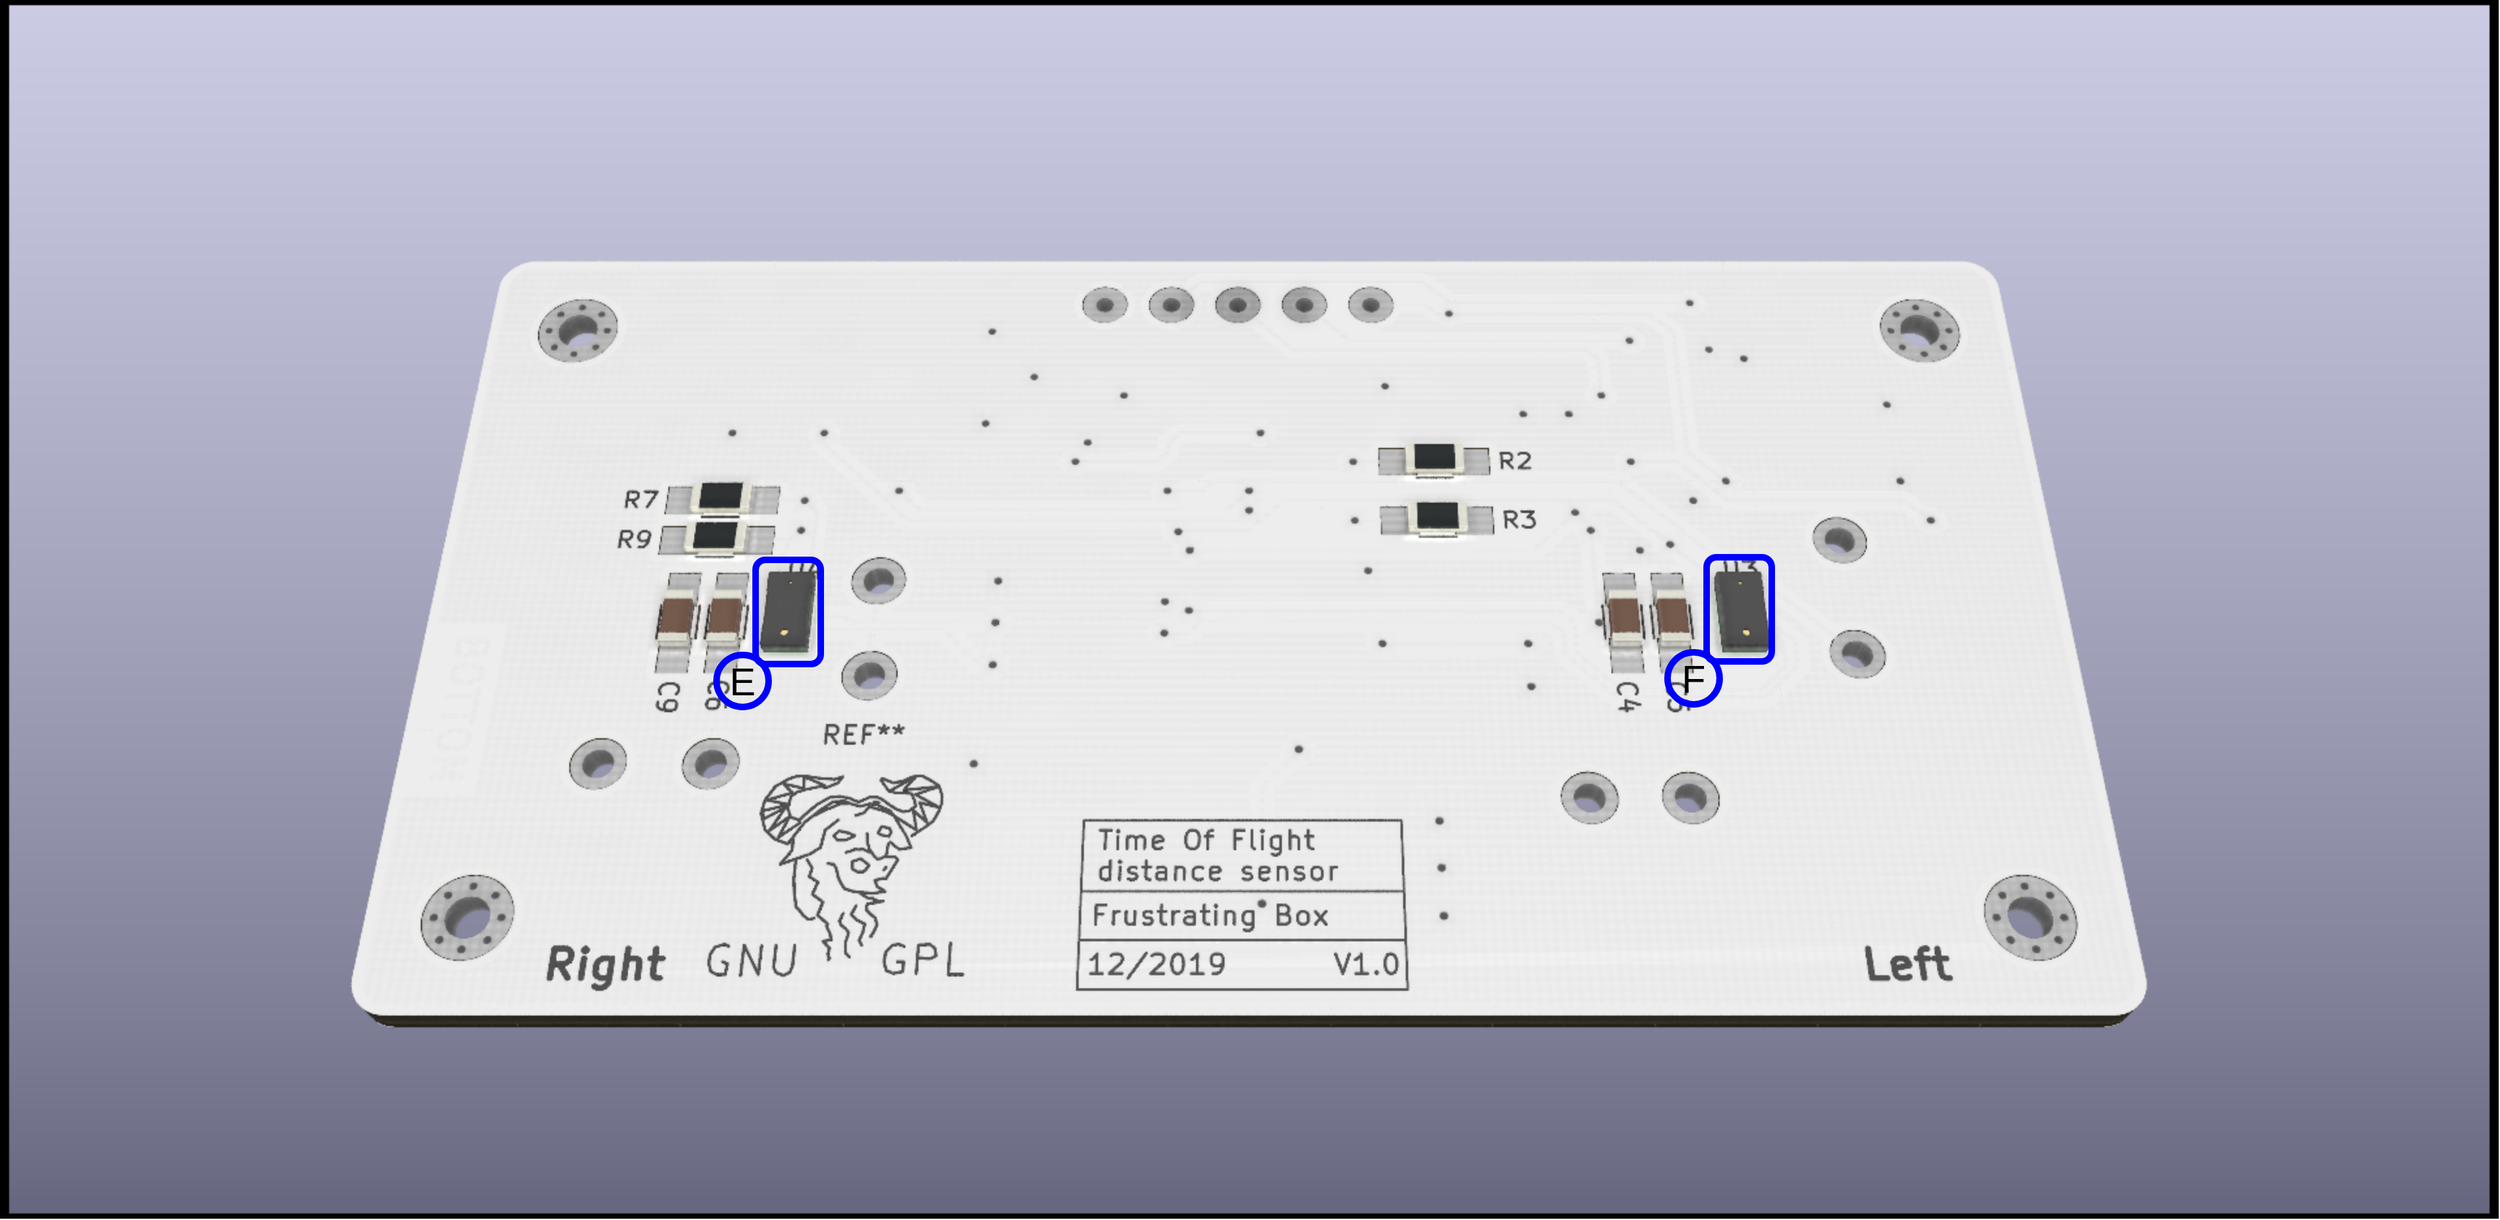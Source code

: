 <mxfile version="12.8.8" type="github">
  <diagram id="-mV2g3hK_iQkWAbVEruy" name="Page-1">
    <mxGraphModel dx="1422" dy="769" grid="1" gridSize="10" guides="1" tooltips="1" connect="1" arrows="1" fold="1" page="1" pageScale="1" pageWidth="827" pageHeight="1169" math="0" shadow="0">
      <root>
        <mxCell id="0" />
        <mxCell id="1" parent="0" />
        <mxCell id="6F11mYreZ9jl8Kfkt5_a-1" value="" style="shape=image;verticalLabelPosition=bottom;labelBackgroundColor=#ffffff;verticalAlign=top;aspect=fixed;imageAspect=0;image=data:image/png,iVBORw0KGgoAAAANSUhEUgAAB34AAAOoCAIAAACx9cLzAAAAA3NCSVQICAjb&#xa;4U/gAAAgAElEQVR4nOzdfZwcR33g/6rumdldPa2eLUuy5QcJPz9gYwK2sc2T&#xa;iQ3YGAgQII+/3F2SVwKBhIQ8ASGQ5HJ55e645EJy+eVC4JJ7ygMJEAhJsDFg&#xa;Q+IQMBaWLGQjG1uyrWdppd2Z7ro/arqmpqq6pmemd7WWP+/EYremqqu6+qn6&#xa;O7XdQgAAAAAAAAAAAAAAAAAAAAAAAAAAAAAAAAAAAAAAAAAAAGBUMpj6T//0&#xa;nQVuBwAAAAAAAADgmeiaazb5icnCtwMAAAAAAAAAcHprlKSrBW0FAAAAAAAA&#xa;AOA0wqxnAAAAAAAAAEDNCD0DAAAAAAAAAGpG6BkAAAAAAAAAUDNCzwAAAAAA&#xa;AACAmhF6BgAAAAAAAADUjNAzAAAAAAAAAKBmjWCqUgvcDAAAAAAAAADA6YNZ&#xa;zwAAAAAAAACAmhF6BgAAAAAAAADUjNAzAAAAAAAAAKBmhJ4BAAAAAAAAADUL&#xa;v2ZQCN4zCAAAAAAAAAAYEbOeAQAAAAAAAAA1I/QMAAAAAAAAAKgZoWcAAAAA&#xa;AAAAQM0IPQMAAAAAAAAAakboGQAAAAAAAABQM0LPAAAAAAAAAICaEXoGAAAA&#xa;AAAAANSsEUxVaoGbAQAAAAAAAAA4fTDrGQAAAAAAAABQM0LPAAAAAAAAAICa&#xa;EXoGAAAAAAAAANSM0DMAAAAAAAAAoGbh1wwKwXsGAQAAAAAAAAAjYtYzAAAA&#xa;AAAAAKBmhJ4BAAAAAAAAADUj9AwAAAAAAAAAqBmhZwAAAAAAAABAzQg9AwAA&#xa;AAAAAABqRugZAAAAAAAAAFAzQs8AAAAAAAAAgJo1gqlKLXAzAAAAAAAAAACn&#xa;D2Y9AwAAAAAAAABqRugZAAAAAAAAAFAzQs8AAAAAAAAAgJqFn/UsBA97BgAA&#xa;AAAAAACMiFnPAAAAAAAAAICaEXoGAAAAAAAAANSM0DMAAAAAAAAAoGaEngEA&#xa;AAAAAAAANSP0DAAAAAAAAACoGaFnAAAAAAAAAEDNCD0DAAAAAAAAAGpG6BkA&#xa;AAAAAAAAULNGMFWpBW4GAAAAAAAAAOD0waxnAAAAAAAAAEDNCD0DAAAAAAAA&#xa;AGpG6BkAAAAAAAAAULPws56F4GHPAAAAAAAAAIARMesZAAAAAAAAAFAzQs8A&#xa;AAAAAAAAgJoRegYAAAAAAAAA1IzQMwAAAAAAAACgZoSeAQAAAAAAAAA1I/QM&#xa;AAAAAAAAAKgZoWcAAAAAAAAAQM0awVSlFrgZAAAAAAAAAIDTB7OeAQAAAAAA&#xa;AAA1I/QMAAAAAAAAAKgZoWcAAAAAAAAAQM3Cz3oWgoc9AwAAAAAAAABGxKxn&#xa;AAAAAAAAAEDNCD0DAAAAAAAAAGpG6BkAAAAAAAAAUDNCzwAAAAAAAACAmhF6&#xa;BgAAAAAAAADUjNAzAAAAAAAAAKBmhJ4BAAAAAAAAADUj9AwAAAAAAAAAqFkj&#xa;mKrUAjcDAAAAAAAAAHD6YNYzAAAAAAAAAKBmhJ4BAAAAAAAAADULP3BDCJ64&#xa;AQAAAAAAAAAYEbOeAQAAAAAAAAA1I/QMAAAAAAAAAKgZoWcAAAAAAAAAQM0I&#xa;PQMAAAAAAAAAakboGQAAAAAAAABQM0LPAAAAAAAAAICaEXoGAAAAAAAAANSM&#xa;0DMAAAAAAAAAoGaEngEAAAAAAAAANWsEU5Va4GYAAAAAAAAAAE4fzHoGAAAA&#xa;AAAAANQsPOtZCKY9AwAAAAAAAABGxKxnAAAAAAAAAEDNCD0DAAAAAAAAAGpG&#xa;6BkAAAAAAAAAUDNCzwAAAAAAAACAmhF6BgAAAAAAAADUjNAzAAAAAAAAAKBm&#xa;hJ4BAAAAAAAAADUj9AwAAAAAAAAAqBmhZwAAAAAAAABAzRrBVKUWuBkAAAAA&#xa;AAAAgNMHs54BAAAAAAAAADUj9AwAAAAAAAAAqFn4gRtC8MQNAAAAAAAAAMCI&#xa;mPUMAAAAAAAAAKgZoWcAAAAAAAAAQM0IPQMAAAAAAAAAakboGQAAAAAAAABQ&#xa;M0LPAAAAAAAAAICaEXoGAAAAAAAAANSM0DMAAAAAAAAAoGaEngEAAAAAAAAA&#xa;NSP0DAAAAAAAAACoWSOYqtQCNwMAAAAAAAAAcPpg1jMAAAAAAAAAoGbhWc9C&#xa;MO0ZAAAAAAAAADAiZj0DAAAAAAAAAGpG6BkAAAAAAAAAUDNCzwAAAAAAAACA&#xa;mhF6BgAAAAAAAADUjNAzAAAAAAAAAKBmhJ4BAAAAAAAAADUj9AwAAAAAAAAA&#xa;qBmhZwAAAAAAAABAzQg9AwAAAAAAAABq1gimKrXAzQAAAAAAAAAAnD6Y9QwA&#xa;AAAAAAAAqFl41rMQTHsGAAAAAAAAAIyIWc8AAAAAAAAAgJoRegYAAAAAAAAA&#xa;1IzQMwAAAAAAAACgZoSeAQAAAAAAAAA1I/QMAAAAAAAAAKgZoWcAAAAAAAAA&#xa;QM0IPQMAAAAAAAAAakboGQAAAAAAAABQM0LPAAAAAAAAAICaEXoGAAAAAAAA&#xa;ANSsEUxVSi1wOwAAAAAAAAAApw1mPQMAAAAAAAAAakboGQAAAAAAAABQM0LP&#xa;AAAAAAAAAICaEXoGAAAAAAAAANSM0DMAAAAAAAAAoGaEngEAAAAAAAAANSP0&#xa;DAAAAAAAAACoGaFnAAAAAAAAAEDNCD0DAAAAAAAAAGpG6BkAAAAAAAAAUDNC&#xa;zwAAAAAAAACAmjWCqUqpBW4HAAAAAAAAAOC0waxnAAAAAAAAAEDNCD0DAAAA&#xa;AAAAAGpG6BkAAAAAAAAAUDNCzwAAAAAAAACAmhF6BgAAAAAAAADUjNAzAAAA&#xa;AAAAAKBmhJ4BAAAAAAAAADUj9AwAAAAAAAAAqBmhZwAAAAAAAABAzQg9AwAA&#xa;AAAAAABqRugZAAAAAAAAAFCzRjBVKbXA7QAAAAAAAAAAnDaY9QwAAAAAAAAA&#xa;qBmhZwAAAAAAAABAzQg9AwAAAAAAAABqRugZAAAAAAAAAFAzQs8AAAAAAAAA&#xa;gJoRegYAAAAAAAAA1IzQMwAAAAAAAACgZoSeAQAAAAAAAAA1I/QMAAAAAAAA&#xa;AKgZoWcAAAAAAAAAQM0IPQMAAAAAAAAAatYIpiqlFrgdAAAAAAAAAIDTBrOe&#xa;AQAAAAAAAAA1I/QMAAAAAAAAAKgZoWcAAAAAAAAAQM0IPQMAAAAAAAAAakbo&#xa;GQAAAAAAAABQM0LPAAAAAAAAAICaEXoGAAAAAAAAANSM0DMAAAAAAAAAoGaE&#xa;ngEAAAAAAAAANSP0DAAAAAAAAACoWaMkXS1oKwAAAAAAAAAAp5Fw6FkReQYA&#xa;AAAAAAAAjIoHbgAAAAAAAAAAakboGQAAAAAAAABQM0LPAAAAAAAAAICaEXoG&#xa;AAAAAAAAANSM0DMAAAAAAAAAoGaEngEAAAAAAAAANSP0DAAAAAAAAACoGaFn&#xa;AAAAAAAAAEDNCD0DAAAAAAAAAGpG6BkAAAAAAAAAULNGSbpa0FYAAAAAAAAA&#xa;AE4j4dCzIvIM4Bml0VCtVp6mamKiNTs7l+dCCJEkwv/BpjPrH06cmDOf5nm3&#xa;iPOv+ciIVJTnYvnyJTrb8eMzdi3OQrRly5YfO3Z06dIldmb9UVnVTsOcFfTb&#xa;7GQ27XQaY6+Ck99pT3AJ5tdly5YfOXI0SXr97KyFvQqt1sTc3Kxdi7NRytY6&#xa;2Dk6ZXKyu0xTSgixZs3KgwcPCRFYbDzF6ZxgSrDrnC5yUvR2D1ZqdgZR7KvO&#xa;cux6V6zoLWfVqpX79x+y917DTtRFgvt5pB+WLl1y9OiM8I6myFHjmJhoCSGa&#xa;zYngipuy69atPXbsiFnrsv0t2MjgAoUQy5cvOX58xv7UPgmYvdRfwtRU68SJ&#xa;uampvjx2hwTX1O4rv0nBrrM/9ZukmyG8zo+stb/DRI6a4DK1+G4sQoeGs5Dg&#xa;WcJZmqkruDoDlxbpZL9J8a4IFo+cb4flrGxZBv9U4yf6R7qTEt/9ggtxTl8i&#xa;dEUY+HNki5etcnCnEqFeiqyFaa1d1pxO7Vr8Q8ycIvTlo6x77aUFmxdZ5bKT&#xa;ajxzpAODZ/iybJGPJicnTp6ctTNMTLTsE7XdJKfr7KuVvQmC50xndcxQwf8o&#xa;yJxX7VXW7DO8c211BIcQ9mY1l1R7fYPHkVlfXdxcf023xM+Wesl21WYtRPlp&#xa;098x7E9bre6mDHam/tTvBNMwvdWcA99pj988f6Snr/VOor1X2LuN3Vf2Jotc&#xa;K/1u8X/1Gya881XZoeEv2Yg0I3hxsavQe6ZzIrIH/HZZpeTMTOq2DACegWQw&#xa;9bOf/cYCtwMAhrJ0aWfDhhVCiOnp6VPdFgAAAGCw48ePLV267FS34pmn3Z5r&#xa;NlunuhWnxuHDh4VoHD9+4siRkwSjASxyL3/5pX5i2QM3AGAxWrMmXblygnAz&#xa;AAAAnnFaz9b46biexX+WrW98pqeXbtzYDUM/8cRBYtAAnkEIPQN4Zjj//CVE&#xa;nAHg2eDZPLsNC4/9DVj8mi0OUiGsMPThw4ePH2/v3ds+1S0CgMEIPQNY1BoN&#xa;tWXLUhN01g8J8uc9SC/RTylj59Q/+7VUSYk0r2IzRH/x+Co4f7DprIWzqPjS&#xa;/B6IZIgkmt7z+zNYtQy1sPqGi1dt0kV/YvAPXQeuYGQHG2ct4tkGfioqtCrY&#xa;zur788jNCy624nFa1uZIWbuIqNDsYP7ILi283hOh5YhogyNNEt7mKDsRVTw8&#xa;g+nVc8aVNUOrctrxjxqnbLPZKjuchdXzzq4ywoWgbBcNLtDeLiK0Cv4hNs5F&#xa;YQQVj8qR21Oxn8evwv81cs0V/XlEyVaLtNnEnSOHWPwaGqy0TNnlo6ysvTvF&#xa;aym7Cg8sYpcVg7ZvmeBVJn4+j1RaVm+89+xsomSxAxsfTKw4iIonOo0b5/xQ&#xa;dmESVv/4Cx+2xqFXrSTbUJc50Z9ocs55XxENHCSI8sTgZcivNN62srLCyxlZ&#xa;4MjbaHp6enpaLF1KABrAMwChZwCLlz/TuWwo5qdXH1ir/p+DY76Kyx92LG4n&#xa;BhsT4cRPR2twxUorJqqSpVXfaiMHLMputv2lBR+wOHAFI/05zlqMECQy+2cw&#xa;muC3KtjO4N2gnxiPPlS5+XeCC8MeR6r8Tk8M3xg7Z/yod/qz7OCS1r9+G0Y7&#xa;BTmNlCU3sfHi8cVWyRm/9Q3eYI9co11XcIccWG+VImVUSQ/bmyB+EMV/tTfi&#xa;yBcIP0/Z0uLHbPVKywpW3DQVK40vyvk1eIyrQYeh7N+Udp7g2SlyXi1bqWBs&#xa;t+y8HVwpR7zn4yeE4H4bX3iko+JNEqEu9ZsXP3zifTvwAhFR/Qxcpa74AoOn&#xa;0Eh+Ez8dtpFOpTL0a/zkU3u3VCwb3PH8PS2YblL8uHO8Vf5lxU6ssv/Ez/Nl&#xa;6cFLVfCoHKd7DQLQAJ4RCD0DWIyWLu1ccMFZFTMrpYRQQgklhJQiz1XSfe20&#xa;SewO/7IsE0IkSZLneZqaR6R1s+lEZS1UWGV1ohB6LCntsjqxV69SQvTVqxeX&#xa;53maJqooq5SSRTZl5+vWEKs3z3MhRJJIOyVJiiUL6aRYfSKyLEvTRFec57nd&#xa;ZmfVsixPkySYzV1gkpjEPM+VUmmqP5VFU5NuX/VV0W2MLmiNtlWW2Ruox1qa&#xa;LtvLU36TY999WD1QNM9emv7XThRC6FqKROV3qami11FCCSUyazezN0f5/KS+&#xa;ZqtQNu+eRJUlDlWF6mUToXrtdHMDJa2PI/EKGQ8uxA1Vqjxz2U1ud6dU/TlD&#xa;ywnc5le5aVRK9Z1DhjROYGIcTr1mx7b28EC28euyz4SRfhs5jDKwAZFPzQmn&#xa;ltjNOJljIbD+fhsq+Gh2cmcrD2VQ+3vHkQolBnNGl++cJ91EZZ3wvZzKJObd&#xa;fus7VVrdIkJnVOGdA4V3MhGRRG+BlapQfTnDS8uyPE0Tq2womyoSpVWFHr2E&#xa;Bzn9ZaUQSuT2OEcpIb3mlZeND3Kc5hVpqkgIjMFMYpZlSZJIIXIVGKhYO7ns&#xa;VtvfkmKcEqjXXPd1FbqsOV6KYaM9qFNZlidJotuscyql9A92vabNpl69tP7B&#xa;qpvYybI0TYLDS6cKvXw7sb8Heqtmr4Vd1kkMDZKVtdG8bN6qWQnSKav665VC&#xa;dPJcj83MkqXsHrxm1YQQZhRnV6GKnre3mjPUN13a31FCH0p6Iw61atYNRaBb&#xa;es0TvYGi1TxRjIF7ZQeek4sA9PFvfetIPCcAnBLhYf1nP/uNBW4HABhVHuus&#xa;VJ7nyh/GiWJs56dUTxyh7LBVLHDZvmDEqGUXoIp42Xi2eOIIZRfhqi1ADzjx&#xa;vnHKAhjBUEdijQfsyGUX4Fy0eE7445Q95dfQeNlTXsVoZc0WN4k6CmmnBLP5&#xa;iRWz2VWYf4etQljBxHqbp38duazd86OVLcum/x3YvGCXmrLx5gWrMLvN4jxj&#xa;OA2ONy9JEqGUjIahDx8+vHfvkePHmV8I4JR5+csv9RM5KwFYXK666szIp0op&#xa;PeIfn/Jm1Tm/Dixl3wj5P5vRpL8EZ2nm33jVwXqHVbHsCNlMz4zTvFoER/xx&#xa;tWSL7z+1bDV/p61etnr+Yfe0+H7ubA6zwwdrHNaC3TSOkE2Mt2qoqHonB7eR&#xa;/6mdLbjwKjWW5alSNng5KEsMFo8vfyEtqsbEVbkKL/4qBjYg/uk8Nc/s9uNU&#xa;UVbWX6nqx0XFQWCkCvujYauwzwYV22xfwvyy9knMz+mkOOfD+OnRbrPfHn/7&#xa;lm1lP33gONlJtHcDJ1vFsbTd+ODgyllIZMerZWeushDTPH0HpDqdJEnK5kFP&#xa;T09PT08/9tjeJ588xaNxALARegawWDQa+eWXb/LT9WBQCdFudx9hVnGIHFQx&#xa;TjHf0yWqlw3mrF31bgkGYkT5DVUk2yIXjJMKb+0iW61KtvFbWFe2Z6GBGxfP&#xa;UEMdfcHMFb8dYYfBYrP498ngiVdUPuiqLHC+jfPdUuQLrdEuSdVHmMGvfv2y&#xa;Tr3xoanw4tdliXacevwxdqSKgc2b1/H5fN8+6BTzgJHgs+mEEJs3b2i1Dj72&#xa;2MngpwCw8MpCz3xLBmBBNRoqGHcW/UFnMWgyxcBbl7LBvSgZPVcxwsy46lVU&#xa;v8MZavafP7QdGH8pW1TFZi/m2E1wZZ2JQibnaNFeezbQCP1cVoW/tIr7fLDI&#xa;yNvilGzEii0f4YuQsoNrMeyr44ufOszP9a5sWYePVosulSZJo9msp314huu0&#xa;20KKLMuDe9rCBIPKEsdZ4Aj1VlwRO8U+6kdbWvXmBa+D5qOR1yIYKi1b36Gy&#xa;Dbu+A1sycIHO5qgSBXYEu8Vpz8CydssjW22ohYtq0xRGHtxWFK+3rPf8RH+V&#xa;q5cdKptNWjOm8zzXj/lOkkAAev36VXNze598sp4/FQWAMTHrGcCiUBZ3FkXc&#xa;uSygJvpvnPwASvBOxhk42jntMV9ZCEb2T9kIjhFNq/wFBjNHfh24FmWZy8Lx&#xa;FZsRLCusbhFWD/gRq4EBVp048N0p1aN+ZXeq8TCEUkq/+SdYVpTvVE6T7PuB&#xa;+I7hrJqzfGd9/Z3cbsbApUXqDe4MfqVO7f6Sy9a0+j3VaDeWdm8Ed1T7I7/9&#xa;Zc0IFik7vVT5tZaVrV5LxeVHds6ylfWPxIF1OXtacBXKdjM7m908pVQjTfUb&#xa;nLpPXBUDZkwMzFAvvQKqpN7qiYMoUfLKFqcZkQz2IlR/S8bvNKdxVdZaemul&#xa;rMSy9kghkjSVQqRJqoTIsqwsCuafsQeepctSxkwMHkTjZxut7LD1ytCsVbts&#xa;sGOrXDUqLrCWnpfeJTtY78CW174Lmdf9RbZaWaL/kX85i5StUtHI61u2Uw0c&#xa;Y0dyljVvtN7TVZgBYTxbsF57pwoWj5T1s5WtnSPLciGkM5bWJ8zNmzcIQfQZ&#xa;wKIQDj0POeEPAMZy9dUbg+n6+3wppf0yFv2DfbMUTDQvwo5nU0o5kVyTIvpf&#xa;AmOXNfEUk+g33ixw4E2aP1SN3/UFQ6LCGvg6Ze16I+HUeGK8JWV9VaXeeDaT&#xa;6Iyqy6LqI9db1ntl61uxW0beHP4ebqeUlXVS4mWrVBE8iCJHVqSsSQweCKMp&#xa;iztX7AFReYtX3NNqXDWbc4oYUyRerO+6/UQRWrVg5ooNCC6wSkFZXA7s7hjY&#xa;NSUZVPgD2f2vr3QvICp7Zd2cbnXBxVdP7P9cWj+btP70bsxY9ueLLdTPFm98&#xa;BSZwPcp2iTQpsjQnQ5qm9nW8tJS3A0e++Ri4uwazVfymraysCJ1kgol1la14&#xa;+R6n7LDZRii7AM0bp83jrNr8lfU/Gjax7Bjx04MFBy4tch30M9vhY5NhYA/E&#xa;B3vCG2D4iebuwF4p50bD5AkmmkqD4y6nK+w8eZ7bJzSzAps3b0jTQ48/PhPs&#xa;OgBYMKPcMwBAjbZuXVr2kf0O8ThZ0L+WxVbKwk/BWspyVokBlZV9xqnS+VXu&#xa;8GtqTniB1e+U6lLLwuPdEq9inC6tZXPMa/eWcVoeWZER1vGUrNFA/g3zaJTF&#xa;pERyVlngaD0WbIDfvLKWjBbs9luh61f6J6H6/l//V3yif7Vap9PtAHDtlBB2&#xa;A3QbctX7WXQbr/9TvSYVYfJTZbFc7KR05wAG8wxMEd6wIbK06gusWEWVCF29&#xa;Fs9pcAEusvNX7zhVjDMwGFP1XX3+2hAx/rBn/JH5wOO0Svw9GEMf/+jWk3WC&#xa;Hy1ZsliOawDPZjxwA8Cp1Gio6elpPz3P8yzL9M92jCMYAh5hMouZqmDyZ1nm&#xa;RHmCA1Mzfo0Ho/1Py+ZrRMpKbzZ0Wcg1WCTSLWXZ9FRxv5bgKNlZx3lqnvPR&#xa;UInxLR5UZWXnQ3APr96eKjN6gnmC0b2K6xucp2M+DR6A9mwgO+fAFBHaxyI7&#xa;c3B9h121YLpdr/nTimDz4isysA0j80+Y9v5fseqKvRf5Ji/YIcFGVmxY5H1K&#xa;w1D90VkVCtba+5idV0qhlLCbrec96wyjblNnn/FbonQEWkjRrVyX0FEiJbtt&#xa;Cy66+GE+9jd/rYuuXDRRjiRJTDgmuMtVTBQV5sBWV/20YJ9h/NrLmleW00+M&#xa;nLWCl+Cyi/XAscoIgleW4DVOlHRCcMOVDd4qbnExxioHT6rB9LKcVSqquLSB&#xa;p+jT0mibqcpoyl++vRdVua0YmFglm37WkH+hnJ6evvjiJdu3P+UvAQAWDKFn&#xa;AKfSFVe4j3jWQzwddw4GIsuGX1Viu2WDOXt0WCWO5gTsyu6LgmEyP1uwCqeW&#xa;gdHY6j0Qz2aHqOzMTvOcIHVwwB1JKWteWcqYBi4wEsS0I4zD3qZGAsp+vc6m&#xa;8fdJp1TZHuXXGAklRHrDLut/6u8YFZc2sLWRpQUT/eiMs77Bnbks3hS/G4+v&#xa;yzh3lSOrcpIs7kWVUt2DN75Me4csa3Zkp/L3Db9JOqXR6BuFttvtsnh0q9Wy&#xa;izrRzbz4ntLndXRfQ4pfzALdZjrHo/6nSAn/rH/qLtELzNqP6wi1qJsv1Izu&#xa;Iz7Mfi2lLOLPdhuUFFJIaRblNKzXPqe5oj+lW68YklJqcEDWaVyvlaac6v7T&#xa;Ww+7kVYZVXwVUPa1RJokQijz+kGbfyBEzmb+MVUlPuunlJ2C/JYPVYVfvKz9&#xa;Tr3+0oR3Uo0PGMq+/AvWG78UOtnGGTCUJVbsedHfz/5QRy/KSfRXZGDzKvae&#xa;U7VTxcCyfqLZcE4VZQUdZV9D+onKG9j4y4/0VZWy/pES2a/ivVd9c0TKDswW&#xa;SYyvhYj2s/5Z3z010lT0n9enpppLlmQzM+N/fQsAIyL0DOCUWbYsEC9QxXsF&#xa;RclEnuqJVbJVSRk5W1mrzFg5mF5lCVVaOH42O3Nw1cbpq0WlbFs4qzny+kb2&#xa;BOfn2vf5oXJWKVtlXRbSwBYOtTMv/n3V4eycqngacn8krhvJ0yeXRqP7UZKk&#xa;+mQbDEbHu2K03aDZbPqf67t1IUSr1TTBxlwpM1+11Wr2VqQbc+z+T55l2aBI&#xa;elkE3I/jOIEY82lkF5JSjnN4Om0YGC1yWuVs/fg+PM6+HYn4RPLU2ICBsjxP&#xa;0zQNPWQjTVKhhL+fjHOpqt7JVUYFQ+1CozV7nCrGaXP1QZEIfNNTtXn+gKrG&#xa;gVz1bGVl62reCOOushhl8MLhF/QP8GA2f/nB1jopkTNG2eo4ZZ3zXpV+9ofZ&#xa;wWzBBZaV9bMJ7yuiYFm/dn8DBXMG+9mOPge/itu4ccWuXceDbQCABUDoGcAp&#xa;c8EFZwXTzdu99a/Bsa9JNEETk2iHD+x338XLCi/0ELyp9gfNFbM5if6g3DRP&#xa;vx3FbozdZpPY9zqRyvUq7x0pThV2KEQnDpxo4wyR/QUG1yLYvCpdGl/fKtns&#xa;TnDW1y4b2UbSmmhT1oF28SqTVgZ2y8jrewrLVtyUZbtQlbILvGrVmzcC/+60&#xa;yl26nbm8AVJIIftnt+Z5lqaJEDJN0yRJsixzToli+G4JJiZJIqUUzrzf3pRh&#xa;JZTsRsd1IFpIKWWaJs1mM8/z4n16vciz/p88z0SFpz9HjnHh7QxOP5eFUcwP&#xa;unb/3C6iO0NZLfYFyF9gsElO2/yz1sDGDOTUGDx8qhRcAHnJk1uSNE2qvXtw&#xa;MQieB8a5ZPhrXZYuQkdKMHHY82qZKie9us7J9ZZdsBHLfJQV0X3gNDDmISPG&#xa;6NJgYpVskW3hXwhEdNdVKpfSvTJOT08vWXKEic8AThVCzwAWl8j8u/gQecyb&#xa;bSdz7XGlimVlyYRouyVlkYjRmuGMd51fVcnf/MZHyfNq/M1hF/RX36+iLFgc&#xa;3Bx+wbI21BuXGfboqG7BwkYDLZ6WOKo0bLRDJrKPOQsvz9MNseqfdci3/5kM&#xa;SojuU2XSNM36H14x5pHeP/fKRJ97zXJaKIXUrWzPzTVbrTzLhJQm8iysuLVz&#xa;pWg2myKoW01Rm7sydvzZa1Gv/91/pJRFr3ePdb/m6Fbra4dVfTfd9JQqFJV3&#xa;PzQR+qRojZB9/9Off56V7CIy9D/zQT/hVAw6XuqNtUWu1PE8ZddxPyBVVnxg&#xa;WVOFczUX/Z1Q8RpUsccGnivKgnqncDhhVNmaDml9MT/ytSledoRw5LDiQyAR&#xa;2mpV2mbnGVhFxaUNrEj1f+Uf3EB2Tv/AKRtdV4n7lx2DwaWZqu1D1bTNZLO7&#xa;xeSM9JX5KM9VkgR2j8gErVEAACAASURBVE2b1j/00P5ITwLA/CH0DODUWLMm&#xa;/MW7CSg4IzNR3IQ7A0dT0Bmf2flF/zA3OGhzAhn28oPh1/itnd8Yv2xZdVJK&#xa;vzHxspEq7LWIFLTHu34GK/bRt7Sy4W/w07LNUXFFhs0WbIDzq7/5nHv+yIo4&#xa;dflbbcxViPftsLXYd0EDc/rH3chbzb7Bq9gPA1tYMaUsQ5WWRFa5rM1B/p3t&#xa;wPyjlbVm/qreQymKe9Q81w+6VUoJKUWSpEmaSCmV6u6z5v11ulCRP9C2yE2v&#xa;c9JznuNsfaL/5iARItdP4NVtE0JImSSJFEKpXLc5F1IK1f1HWAHZTqdjFtps&#xa;NnToPNw13Wa55y0TLlZKqDzPVa47p9tjWZ73GiallEkiZTcwLpPu71IWQXz7&#xa;y6y+n8KBocCuWvzXLWiugrnZfn1lzKZMkiSRMjExZx2L1hWrvj6rS68hSSKT&#xa;JMlzlWWZUlb/KyF60XlhhV/mK/qsKzCvE1RK6Z6J5LQvkd1WDwq3lR2Pzq/x&#xa;CFTkhKn6I4l2on8lcg63SNmB9Q5sjH8t8BOrXL+qXwrLRnfxZdYywKieODBb&#xa;2YoM7K7qV8zg9dqvYqhrX5XVjKT7ecqqKNs/nZ05mFLWGP9d2cq6a7BTnLcE&#xa;mx+CR5y/QLuiYOf7Zc2SzZnKzxCsrsqnwfx+pyl10u07AFgohJ4BnBqrVk0K&#xa;awqblud9c5ecUXUksUpARHhDMb+sfTvqDEb9qkXJsC84RI7cYtlVBBcenPgw&#xa;8I7L5PTbEJnBEb+dGOo+zW+SH82vHpEcLZtTRbBLy1S5szKCCwz2c/BmLHjD&#xa;HOnAKlUIbx+ocrsrvD0w2OaKoRn/u4oat3jkeKyyfUX5FwZOs4eKm4+Wbcyy&#xa;OqBcnEa6pRKZnjx5stPpPPDA/Tt3PKiUkEK8+vY7ms3m5ORknuetZlNn1uFq&#xa;KaSQyo7qDuxG5/RifvXmICul9FkuF0KmaTo3N6fy/KFdDz3xxBP7n37qjDM2&#xa;XHb5FWmaNpuNiYmJLMtkIrMs03FVs45KiLm5tr3cie7rB3Uj/ROv6v5rrYRe&#xa;IVX8l+d5lmV6rneapidOnFRK3f/1r3U6nf37n161anWSyAsvuiRN0+XLlykl&#xa;pJRpkiRCJIkUIhFSSSFUEeUVUvU3o/urdaULHoWqaJcoflFK5eb/lBBHjhzJ&#xa;83zHg9sPHDigu/qF117faKQrlq+QMtffMySJTKQQSSK7zXA7JDYNu/wju7Em&#xa;Ii+llLIxOzvX6XQe+Mb97XZ7z55vr1mzttVqbTjzzPXrz1i6ZIkowvZm+5TN&#xa;EK/YyGCbdX4ppZIiy7qHc5ZlQqg0CXzDLaVM0jQrnhI+1EVttGynTVk/UfVH&#xa;8cY53TnMycf5wVRUcaB1SvoqcjEV/eM90X/djET2y062kfaUDR6cxvjFF0xZ&#xa;7SNfcIW1dsoKOju9548Zgn3iDAPs4n5/Ku/exL+ARl5tGkz0fwhWFFxCnucT&#xa;rZbzGc/cAHAKhQd4f/d39y9wOwA821x99UY/0bxg0A4hmU+DNxtldyBVOAPK&#xa;YL0VA1gDc0aivfHEGle5yvoGE8tuk4YqO/JmqtewG70s+uZsdKdscM5O8O7R&#xa;T/SLC2+jl2Ubh79fjZYSaeE4R2uNIm1eDM0bgVIqTRITST92/PinPvHX99//&#xa;1auf90IpxVlnn6OfSJAkSbPZnJk5fvjQoSce/86BA0+99vVv2rhx05KpKSWE&#xa;lKLd7sadR+gfvcV1UNuk6aivUkoHUg8dPvS3n/zEX/6f//7WH3qbTOTmzWd3&#xa;Oh2dX0p59MiR/fuf/tOP/M5rvucHb7n1VatWrU67s3qlTKSU0sSddTNarZaw&#xa;I7vumLZXu/nZvlvXN+dZlnU6nQMHDnzh7rv+6s//9MUve5WUcuOmzaZhx44e&#xa;TZLk6NHDd/3j3/7bH/upCy68ePWqVUmq32mXmAZas5yt1gQiraqINffaqJQ5&#xa;leiG5Xmup4Tnf/upTz799NP7n356ydJlZ285x5xwkiQ5dvTokSOHG43GihUr&#xa;Nm3adPElly5fvjxJkm6nJYkf5/U6qDspWlYIPSvVffOjEurIkSOf/tQn/+J/&#xa;/9ErXvmGtevOWL5ixbJly80hf/jwof37n/7qfV9ZsWL6xS952ZXPvWpqaolS&#xa;KklkIhMpZahbwkzzSlvVv15ZngnRC0CnaaKjzyq0qKzkHZVDneWq5Bzt7F19&#xa;wFPvKKhitoEDACdAFsxmp1ccPIw5ghpqADBOvcEFVlzfcRpTe/Pmr82nvGyV&#xa;bJEDZBGur5Mt+Byq73zn6b175/x0AKjRzTdf5ieWhZ6/Ps+NAfBsd/XVm/xE&#xa;85jRcUKxA2+lpDel0SkrahqUV6yiLNFftaDqMb7q8crgHXWkzbJ/OnNkydVz&#xa;xoubX0WFbRTMuQCCzTMR54FtK4t6V6m3SsFgNj8x2ObIMsWgfo4sauSeGbmv&#xa;KpYt26/K2iysQ8YJwdjZ4vtG2c9BSiml1M4dO/7kj//b855/7flbtwnrla2a&#xa;DpQ2Gg0pZafTUUodOXz47//uU6vXrPmh/+/fTU1N6VaNHMbqf7JzEaxUqt1u&#xa;/81f/+V9//Tll938ypWrVqVpmqaplFK/2NA+tyil9Bzk/fuf/uLnP3frq267&#xa;4MKLp6dXJEmilDDNk1LqFyR2O8f6z1TeF2tWvcCuEErlKsvzLMvyPPvkJ/7m&#xa;Q7/9wXf87K9IKXXDGo1GnudpmpqvQnUMWofv93z74eXLV2zZcvZ3fdcL00ba&#xa;aDR0DNo8PntQ9FmZ0HNxIiw2rFJKdRt26NDBP/jwf82VuOrqa8wq6y2of261&#xa;WrOzszqykKZpnuePPbpncnLi+hfdsGHDhm6Tug/icBowLN1zIld5luUP7979&#xa;sY/+0SWXXnn+1m16I+qGOy+oNLvckcOHDxzcv/3+r/34T75j5fR0ERM3u9g4&#xa;DStl71RKKWe3DOYUgw5kO33kc1QwZ7DgwGPfWZouYne+OVjM0uwDLdgYf2i0&#xa;wNfNiqOC+JgnMsBzEu1ucXJGhoIVh3NDjaCGXWDto83x17euxtTS5hEWGDyo&#xa;46s2T/XWWLZ4wW+fI0dO8rhnAPPt5psv9xMJPQM4BdasaZxzzhl+eu79Aeyw&#xa;47N6y5bdwAwcF5ZFmqqUHarNp6rsOP0cX+Az8T5ngds8bNlx7oHrLVslrDAf&#xa;TmHV88o+4vbs2XP48GEdSjM3nM6Ky4IJTunYdJ7neZ5PTExs27bNvqMeSpLI&#xa;vlGlnlOcZw8++ODH/uSP3vCm7zMNECW7kLJkWTYzM3Po4MHP/eNnXvu6Nzzv&#xa;mu/SQV4hhI549gdUe7+7J22llJWmlFKqO9P543/1l3fd+blbXnmbEKLZbOqF&#xa;2y20u1ep7qNIdLj84MED7bm5m29+xdp165qNRtpoJL2Ial/jvOCv3UDTpO4v&#xa;eZZ1ss7H/+qv9u7du3Xbc3Riq9Uy3eV0YKv7vBEhir8ZeuzRPd9+eNfb3/mz&#xa;y5cvTxI5dvRZKaWD6eLEiZO//sH3XXLplVu3PcfsSHY+u5Fma+qf8zzf9dDO&#xa;B7ff/5M/9TPLly2T3bnivR6qnR02Ev1xonjmBTs9DlzgIr+EPaPLRhZoH59p&#xa;kiTF9yvmSUT2u1jNnlNx1BdfkWdQWdHfXeOUVda3JiLUpcHEitmE9YwLv2zZ&#xa;Ak07y2pxVs0kRnY/6X3PIUPf9KjiCTZl2YILLKs3GHo+fPjwrl3HBADMp2Do&#xa;OTwR4K1v/bF5bgyAZ7VNm5ZMTk46ifYduF8kfmthf+QM45yy/tCzbGlliWWj&#xa;6qFGqMFllg0f/RGq+cgZepaNZUert0qbgynxbVQlxVnyCPdIwoqGlHXgwBXx&#xa;E/0FOilOougPwQSz+S0MVuE0xqnC766h+mpgWb9PZIVJgsPeAwcTB5YNts0v&#xa;Wya4ImX7ZMXbzuqJwWwitN1VMW3ZbqH+9+tf/3qn07F3JzuDc2q1U4o32Cml&#xa;VLvdfuKJJzZs2GBqdKoL7huqF8K2W6typfI8/5X3/tKateuuef4LZUH1M6tm&#xa;5p/a/y5ZsmTLOefNzJw4dOjQhg0blFJpmkohuvt+txHdn/PeC/mshUvRrUTp&#xa;Nc87nazT6bzlja+5/MprnnPBhZOTk3oauGmJ3Sp7Ubo39LToqakpmST33POl&#xa;9tzcxk0bzdoVrTLtc/8rukevoVKqV02e51nWed97fmnT5rPXn3HG5OSknoXt&#xa;7z9mWzQaDdOqZrPZaDTWrlt3yaWXf+qTf71s2fLVa9aI7lWgv/aqlOi+ejHZ&#xa;uXPH7/zn37rj9d+7Zs1aM/Na9M8adtppXwqllGvXrbvwokve9qPfe8VVL1iz&#xa;Zq119hqhYYPZ1z47sSyzqHDiKisbOf/Eq46fVaoUtH8emFhxgfHEgR/Nn7LB&#xa;Q3DFnWxlPwSz6fNMcerrHp76zxqSRIpqG06E9qvgWlRctUgtficEhw3BqiPK&#xa;LmHBq9XAsmV9Vdaq4Lo7qxk/op1s1c8JZbVU3BxlPwxcHeFtOz9blTabFD1m&#xa;cNInJycff/yovwQAqNHHPvZ7fmL4lP2ZzzDrGcA8et7zuk/bkKLvHYP6EY2R&#xa;4I4oGXWNIDIy9un7f3sMZ48YdWn9S/9rjlz2wDd+9zL++jp3CBXvBJzEKjcq&#xa;ZqwcjElFapnX29f4DVJZZKHKvVmVDeffrVVJrLgnDNWlwX6oItKBFdu88OGJ&#xa;+EFd1oF2ULXKbfYpZD26UWVZ3ul0ZmZmHnzwQVnwo7qGfTfr7+d2rHDDhg1n&#xa;nnlmq9m0T3Ptdlv1R5/tnul/pqTKczU7O/trH3jvK265TcdGhRXVLdso3RCP&#xa;lEIIPTE5z7vr2Ol0kiS59dZb0+Ihy9bqCCHk3Nycv92bzaZSuVL6QqPyXGVZ&#xa;p93uvP0nf+yGm14mpVyxYoXTS/a+YZ/E7OCFECLP87m5ubm5uf37n56cmHjz&#xa;m9/SbLXSNE0SqUNU+n/88HN/tLkIh+d51sn2H9j/c+96xy2vfE2SJEuXLpXF&#xa;29vMs7BN2/TqJ0nSarV03FkWT5ZQSump0AcO7J+anLzhxpvSkuc+V6OklHv2&#xa;PPoHH/7Q7Xe8UT9yxG6Mv6c5sRLnhyzL7vni56+48qobb7opSVITFBq+YVWZ&#xa;cYWWpkkSevegEEKp3js2y66e9g/2juH86ix2Ps4hwUtYWeJQAceI4Bmy9lp8&#xa;C3kSbjYaxaN6zGGrrGeK23usyjpZJ8uEt9tXV9al8z06EiV7i0mfv60poqH2&#xa;+DAy2MKyQ8+ID/ycI91825emxYC/b/ubrN2f/TF/jTcpAwckA8e0rVbLvs/S&#xa;vvnNR48fd0PSAFCjV7yi8gM3CD0DmFcm9GyLv2PQF7nZqyI++NbxDSG6g86+&#xa;6HKhL6BQ8rkejJaFocsaE0msomKfVA95R25CBt4A27frkSpOoerh1Cqh2PEb&#xa;M1rwYsGivRVbuEiCtmOeJRYVJ7yrlMpzde+99/qzUE1AMBhE8P8IVxUzl/VH&#xa;nU7n+c+/RgiZSGmiz/oRzMFudN5lpJSanT35ulfd+PPv+23TNicmHgyNmURV&#xa;PPFZh2VnZ2f10583bdx44403NZqNNG2YqKUUYq7d9/pBs5Bms9GrMFedLOt0&#xa;Om/7iR998UtfMTk52Ww2dcvtCdemx0xTTSTC7jfTsE6n89RTT517zpYXv+Sl&#xa;zWYjTVLZXWPphZ51QWvxefefLOt0Op1/9yM/+MrbXjc5OakDyqYW00VSSr0J&#xa;zEOWW61Wo/esD5kkibKmuX1r10ObNm+68cabkiS1N6Wt7OrVTVNi+ze33/mP&#xa;//CCa6/Xr2S0Y83ONrWjzHYkztkoeZ7f+6W7X3bzd19yySWhhpnrbe+baaeR&#xa;Tm7hJTqyPMuy3Gxc+92DTlnpzRDEs0qe5/Z3ZN1UPQj092jV/T/9fHb7syqD&#xa;irKBUPUBSfVsA+v1x28DQ8AVI9dDfUdS44qUNa+M9ycmfVs/eKYJfGumRFa8&#xa;GMBOHrbN1RMHdmCr2bRbrx05cnLnTh73DGAeBUPPjYVvBwAE2Teu1fOPGVGy&#xa;K9U37b3RZ29Mp3+Q/emqeAZmX2DaGYyah5PmWSasJ7hFmiFCNxXjrNTAbKMl&#xa;DszjB539Jg17ezAfgi13frVjl/YqjB/QLOuQsvb4+avvLf7+MEJKvIUD22Nn&#xa;GHajVy/iNMNEP4eqbszGVKmxequ8By+IPFfvf+8vXvuim1atWl0kKh18dB5e&#xa;IfqPL/2zDlDam8lMTz565Mj/+rM//Z43vkkkqXlUcJqmUoo8d1vbmxpmVkqI&#xa;X//gr/zyBz4U3yf1lN5ggENY4Uv9XsQ0TTdsOPOJvXvvuuvOm178Eilz/YgP&#xa;KYrZ2l5dvdmLQqhueKjz3l/++Vfc8mo9L1gHbU1jVPE8Ezt6q5uX57mJO5uK&#xa;9BZpNpubNm3at+/JL997zwuvvU7KJFGyGzOVQlqBVKv/hVBCKaGEyJXKsqzT&#xa;yW675aYff/vPmyC+eQa3bo/pkFZ3bnV3K3cfe219baB6/SG3PeeCe7909+ZN&#xa;Z23dtlXJNLgxync+pZRQSn30I3/4+je81WwgWVzF/KNYR+ycXrI3jWnetdff&#xa;+Ll/+OzGjZtWrVol00T2dZEVZylpZLDNkaNIT3M2u26eKyn7JzWbH0ou0Iuc&#xa;jK7+6WdB1tc/d9oB2F7sWUhh/uzAbWd0aOGMKwaWrbjAgWWDAxi/rJPNHNeR&#xa;QV0t9cbXd+ACK2YzKUmS+JewLhN0tn4QQoneH7ZIf+iaJokQIk0TPRvafHc4&#xa;7NoNm62sbB6eKxCYDQMA843QM4CFdu65q4LpzqDQRItk/xONTTYzpPNHk87S&#xa;gmXtO2T958v9tzPdZVnFuy/vynN9g6rMhDbzpigphNIDUm9YmBSP7NBv9DKN&#xa;qR7UG20SRKSWYFm/r/xEkyKsh5AEywZXJNgS+z5hqPWNd8I4ZSNtdnp1zHrj&#xa;W6SsJaM1xl+14D2nKR6vIl7LwPUNFgzeiPohrbJskTZX2UzBviozMHOVpVWs&#xa;sT+bUko9vHv3uvVnrFu33syQFdasZ+epx/0PC5LSClaa7jKn3LXr1n1z+zf2&#xa;7du3YcOZQvUCg0mSCuHG5qTsu2+XQjy4c8frvufNppOdlphf/UPepuOqRb2J&#xa;nkS2YcOZf/Hn//Pyy69Yt36d0hFeKaXoPmjC2ZpKCKV0nFepPM+y7J1v+9Fb&#xa;Xv16HboVxasFnb4y3z6eOHFC17tkyRKzTGfXksUXlhMTE3/+f/7nd73ghXme&#xa;J724prJ6r4hV2f8jlFIqy7J/+PvPvuNn32fizuYH+ysEE2Wem5szbxc0D3q2&#xa;H0JiNqUQ4oabXvrRj/z/733/r0nZu2BVooRS6rZXvOBXf/P3dYeoYgq232P2&#xa;E5+LS2pi72POhlZKvejGl3zoP/6H9/zKB3QvDtGwkSRJmiTWdNZiDxzqeF+0&#xa;nlVxZzHv62t2V7NTqzxXUuq/AunlKPZaKYVI00RZ7zMdeTyzOMvGF7gAZcuy&#xa;SevLNpPoDESdpZkioTnOxSZVyjyIX0hZvEC2u2ypT7xpIoTMskz/9Yq5Mpgp&#xa;KWmaCCGbzWan07FX3PxsX7jt5g2bGBm6lJ3fpqeXCnEo+BEAzB9CzwAWWqPR&#xa;9hN7Y3xvdp4ZWplE2T/TKhI/csr6VejYi04u5i0Xcxz0GFOoPM9VnsskSZJ0&#xa;bq49OTl59OhRIVSSpDqIPDk5kef6tlyZqI40NyX9N9VmsqF9Gyy8MaKfWJai&#xa;wpMaAt1S1jMyNPsmskXKOjNStqxev+ywgg2wP3X6wY1PDR9wrNiqYZcZX5F4&#xa;toplF6Yxtau4n89fJ5zy+JR3bAql1Nt//C3v/43fs2/IdW840eeHHnrokUce&#xa;MXfaq1ev3rp167Jly3Qp5+Eb5nC47kU3/o+P/vFPv+vdwaCgc29vf5AL8e53&#xa;/Mj7//3v2ac4URxrpmFZlu3atWvPnj1KKR0CnpqauuCCC0zDTGZhzY9O0/Rl&#xa;N9/6wAPfuGHtTVJ23/wl+u/nhX+Yi26N//ov977qNW+0X5xoH/76xH3ixIm9&#xa;e/fu2bNHP2xaCLFt27ZWq7V27dolS5bYf0Yti2cxSylbrdatr77j83fdedNN&#xa;L84Tmej6lexGngO7T/F9pcpVnv/Nx//idW94s16U/5cxetvleb5z584nnngi&#xa;z/OJiYl2u33WWWdt2LBhxYoVsvuaR2E2ir1pbnrJzZ/8m4+/+vbXKJVW35H1&#xa;LL/vvu3Ndn/629RsykceeaTRaOh3XW7ZsmXr1q32VFB7c8jiwSA3vfTmz991&#xa;100vfrEy0Zp55kRw5unkj2c6e9jW6WR6uoDZWxqNRqORFmHn3oPXpOztUfN0&#xa;ZYyPK+L1jjAmGacx9QqO+YMDV+Ed0X7c1n/klGHddOT67yTSNJ2dm22kDSH1&#xa;GU9JKVMhlBAqz5M0zbMs73vXbm8SihAqz7MkkUIkZoF2XfaKOClOm4fqK9F/&#xa;luMUB2CRCJ+MeNYzgPljP+hZFpMNzIOeF4ZSqtFIi9cNOX9PJ1Q3hCKkTI4f&#xa;P/7Vr963+1u7Ht69a2529nnPv1Z0/w5apo2GFKLTydrt9hOPP/b3n/6L173p&#xa;h6emllx19fPOO+98/QhLHQGQIhCB0DftIzQ+OCodZ6hqC8agB4a2TaLwxv3z&#xa;N/D1b7Tm75bvma6u3ePZyfSes4NV6VX79nhg/5ftwM7DlPM8//K99+ze/a2t&#xa;2y4wD2QQxSRZ8++xY8fuvffepUuXKqWyLEvTVM/Aarfby5Ytu+qqqxqNhh21&#xa;tGdG53n+v//sI//+tz6UJolMpDl3OWct//HTX7733sNHjqxZs9asjq7dtCrL&#xa;sqNHj/7zP/9zmqatVktKefLkycnJydnZ2bm5uZUrV1555ZVSyrm5ObNe+h2D&#xa;po6P/8X/+s+/8+E0baRpomekJVLm1pxcIUSz2VBFdDfP83a7/aUvfeHh3Y+s&#xa;XbfOrLJuvCqmhCulOp3O3XffrR8D3W63syzTQYp2u33uueeeddZZwjrL6fXS&#xa;Xap75gO//Pa/v/trzWbTfv6ytN432J1Ml3cf8pzneaeTfeHuzx87PmMmNSul&#xa;Go1Gr0OVStP0yJEj991338TEhH4MtGlwlmWTk5OXXXbZ1NSUmfisWc8Syd77&#xa;7h/91D/8S5oklUO8Sin1tX/915Ozc85bIu2tqZTavXv3I488Mjk52W639dbU&#xa;GzTLspUrVz73uc81c8ylNRta/5xl2a/+0k9+/NP3OPvYfHP2YfspW8ePH1u6&#xa;dNnCNOM0027PNZutU92KunTPPXNzc/rssWvXrn379i1dunTNmjVnnXWWPsZ1&#xa;ANqOU488qDs9nKooZ5V69Ra1hv1C9I36u5tQn9fa7fZX/+W+HTu++X//9A9b&#xa;reZbf/jtrVazuJwJobe6FE88/p0n9+3dtPksKeX1L7pxw4YzlyyZ0vFlK4Bs&#xa;/6ev0d0nQQe/9PXbPNqI2i6rr3TmbkvbsWPP0aPhF64CwPh4zSCAReF5z9tU&#xa;TDPuabfbTmTHH5YFEwcOy+yyRVSiaceBzcxj/XdzOnH7A9u/9rWvHjiw/4wz&#xa;Nmw55zx9p23eQ6Ksv8vWNxv6blwIcejgASHkwYP723Nz173ohvPPP9/EH/Q/&#xa;dtOEEFnWe0FNfEXKVAkW+x3oR9D8xBojlfF6RWhrDnUbMx+dMHAPHLkxkduM&#xa;6o0Z9vZjKEPdCAWbN1q9Y6r4xUkkfXFyIrxZlt/60qvf88HfNWFBUUxB7UY0&#xa;8/z48eNf/vKXkyRpt9snT57UEcBGo6HPNs1mU0r50pe+1Myx8uKV+f79T195&#xa;5ZUbNpxphyzz4o1tulRfw5TK8/yWlzz3fb/x+/a0Mt0e885AHXfWEczZ2VlR&#xa;PIZI/zA5OZnn+Y033tjpdHRIV0d+zYv1lFK7d++6/LLLXvDCa9O0kSaJTBId&#xa;ejZBH6VUq9UsQs95lmVzc+1X3nzd2376PXYY1ISe9Zn8scce27lzZ6PRyPP8&#xa;xIkTExMTnU5HR5/1w6bPPffcLVu2mK4WQrTbbTsyu2vXzttvv2PDhg3NZrMI&#xa;i+u6ut3cu8wUDWu3Ozdde8kvvO8/2j1m5gvrGPTjjz++Y8cO3WPmEqavQXrC&#xa;+ObNm88+++yJiQnzgAt7xxBC7P7Wrld89y2rV60qCz07UQkdHr/lxX2b0oSe&#xa;88K+ffu+9rWvNZvNEydO6Angeka2XoVGo7FixYrnPve5TkDchJ6VUrse2vHd&#xa;t9y6atWqRPb2sdoPS9X3v93Rh77y6g9M6Nl+mIlN9hd2Fh5osHudLykcbKi0&#xa;a/MvwTK0xGAdTqIKLVCK7l939TfEpPUXVSaIpvoWFGxxWetFoBFu40wtgXwi&#xa;vD3cNvc+sFOc+q0OtNbRXML00O6LX/ziZz/7WX12XbNmzQ033HDllVc2Go2J&#xa;iVYx4bm3KPt12dVHIFWu72ULrJhzhAv3wDGJ8r5VHWHcvgBldUqrZV+tei8P&#xa;7O45Up44ceJLX/zCf/rNX37j9//4mtVrV0xPSyn1qcz+OtD8oL+W0Ke+Y8eO&#xa;Hjx44PjRo1NLltxy66uWLVsmlOqO+ovBv9lNzMlnhGHnUHuRTkyTJE1T52B6&#xa;+ukjjzxyVADA/OA1gwBOvWXLMhG6IREVAlV+BpMivT/s9VO0ZrNRRJuFEHoA&#xa;qm+nlVL5/v0HPvxfP/ScCy4697ytW7ddYG6SzSDbTPjSjwE1w25zq79m7Tql&#xa;1Oo1a5RSu3bt+sPf/92LL738NXe8fvny5UkipUic+yv9hpPgH1kP7I2yG4+K&#xa;KZG4pFlrMWikW+Xew06R1f5GUoQ2ZbCdY3ZC2TKdj4YKUw6sKNLnIyc6GUYO&#xa;Oo/fmHEq9Td0ZOuP05jRGuk3RnrflvkZgonKm0Ndlb5ZzjMTznOWr3/+yle+&#xa;IoQ4fvx4u91eunTp3Nxcp9MxT67I87zRaOzZs+fss8/2W6V/Xbly1Zfvvee2&#xa;2+/oC92YOV8lTbvkyuv7UoqGmec1f+UrX8nzXEeW7bCmnpd98uTJZrP51a9+&#xa;9YorrtCBctNRptJzzjlv5sSJPFdpolQRPEuL7UaDMgAAIABJREFU+HVf3T35&#xa;2ef2zud6FTqdjp6erNu2Y8cOHUpQSjWbTX16n5iYyPN8dna20Wh861vfklKe&#xa;e+65ekXsGIRe8nnnbf3m9gc2nHGGUEqp3jsGzYlTONc+JZRSL7/lDbo9piv0&#xa;1tHfFnQ6nR07dugguM6jW6sfwaFj97t3786y7KKLLjKNMTXoHl63fv09X7z7&#xa;1le+2m5NhBJCKXHxFdeZhgUPzPvvv19/yaG7WLdNd6D+OuHAgQO7d+/eunWr&#xa;sOY721th7br1X7z786+67XZ7H/PjjaI/NBnMacKXQgQii9381hYwr2oUojcJ&#xa;Ue9yzmoO7K75IKXUf3rlNaP7VbnsRahLL77Fr0oI9xS0AIIX+oURGav095Xb&#xa;geZX++h+7LHH2u12p9OZnp7ev3//17/+9SuuuEIIkWV592s5JYT3vPJxRiDx&#xa;laqec54GSMGKqjR4tFpGKOvse1LKZrPhvjawO4FZCCG+tXv3T//ED7z5B3/y&#xa;nHPP/cX3/ydhdZ0QIs/zubk50b9jGPqbwtWr16xatVqfUj71yU989b4vX3r5&#xa;c2+//Y4lS5cIIZNEJjIRiRRKCv2XFkmin+QSXJGycfJQnWD/4mdoNhf6hAAA&#xa;ZaFnzkcA5sXatSuD6WbimD+WNYnB2yr7jt0Oc+gf7GCElDJJZG/cqKwZaELd&#xa;deedn/n0J1528623veb19t8X64Xr21SllJ7jYN5wqOdBm5cW6pdWdUMdeb5+&#xa;/RlvfPMPHD586GN/8scnT8781DvfJaXSE+GE0DcsUhYjV3vVzN2C3Ql+olm7&#xa;+Lv+7ERRDGrLerWs851EJ2WoslU2XNmKmCVEGjNCBzqNMRvdqWK0Thin7Mid&#xa;EG9MPNt8rMjIZRfJipgbUf9QEv2cRDkoyuyHBpzGBG8sX/XaH5yYmNCzNc0R&#xa;baajPv7440op85yKgwcPqmJur460NpvNJEl27txp/izDjgyKIhbs1yyTJC1Z&#xa;F510znlbJycnnQPZNO+xxx4TQuiAsn70h/5It0p31Ozs7NNPP61bKISYnZ3V&#xa;3/bZR6jKs76KpVBFcLOX06peKLFly3l6XrApp+POzWYzz3M9rVj3XrvdnpmZ&#xa;0cFTPeVNR3sbjcbDDz/8nOc8Z2pqqtPpHD9+XD9iwpzAsyxTeafvPl964c++&#xa;3hRSiEaz0Wq19MNPRBF6bjabExMTSqm9e/fqRB2XN3/Rr99tqB+iopR6/PHH&#xa;L7roIvM4DmeDrlu37tuPPKz0LLxQQ4LR3nPP26p7zOxgpkezLDty5IiUUofk&#xa;zB8tCSHM/HohRKvVeuSRRy677DJ/B9P/Tk5unJyczHMlZV7StKH1nRjtdSwO&#xa;XxNxNKtmCorQqcCkOy30j9y6OC0RNZ1Ly05BQVXWd6gFRlRZkaE6f7QONCdq&#xa;+1SfpunGjRu3b9/e6XSOHj2apumxY8fMY2TMV1+mHa1Wy/x1QnBFKq5v9cRx&#xa;ylbsmerZRli7+StrEpNEWvPZu2Fn/dXOtx9+5Gfe9kM/9bMf+NXf/LAoTr+i&#xa;n15gbpHF4N8+rZmyF1508YUXXaxU/k///E9f+PznfuJt71ixYoVKVCL0V61S&#xa;CCGke/6Z107wD9Tp6WkhmPUMYEEx6xnAggp+0x4Ze/npTmY/Z7Bso9FQSgk9&#xa;7lT6xVMqz7N2u/2FL9z9od9633s/+F/e8Kbv04/RcG4/7DBKlmWHDh360pe+&#xa;NDc3t2bNmuuvv35iYkL2z1AwE6J14urVa669/oYD+/ff9oprf+O3//DiSy7R&#xa;TycV+hVUqjsGNTWW8eNQwTWNBLni3RUc5sbrqigSpzMZ/BvdyD4wsDEVV8EJ&#xa;LsTrHdNoix2nExah8feiGlXZi+yIp18qeOJyEu0oRqSWsnqDnnrqqTM2bLRP&#xa;COZf/YN+RKkQot1ut9ttKaV+MZ3Ooycdp2mqXwpnCjqHg0mz2yGtSLodxrUz&#xa;+Otlfj558qR+SIWehV3EBboTlvW8bB217HQ6esaxs9ji197TM5XoPsnCbYCw&#xa;phlLkaSJPclaCKEfpmEaaQLietWUUvrvrGXx6j/dga1WSweCnSbptVC6Fyvt&#xa;q1IIKfp73qefm6x7zMTo5+bmZPEnOEIIMz3c3wqie9nKjx49ooQIbLABLXSv&#xa;O6aWJ5988uTJk1JK3WM6UXeLDt/rL2XtJ6WIIU/1o4kEJbvHolk7pYQQjTTV&#xa;2yvP8zRJTCfmeZam3e8D9BcPOl1PObdTRDFvWqc7P9ilnMx+cSFEnmW6DU6N&#xa;zrrkeWbCnro6kyfPM6WE3Ty9WCenPb/bb4wsvkjwa7eX4DfMSbRXzemEsoXE&#xa;G+a0KtgGvb5pMYfdWUhwpbqfdjppI+10Mv3naJ1OJqW87rrrDh8+fN99901N&#xa;Tc3MzLzpTW8qntsjhFCi/12iQz3rWVrfaI58FATLjrPARSW+IvHhrpYkiRDW&#xa;N07FpWJurv3rH3jfZVc89z0f/C/OzuCcQ/TgvNPpPProo/fdd1+n09m6devF&#xa;F1+sB//m/GaP4aWUUiarV6+59VWv+cynP/3Qzu1v+b4fOuecc5NE6g9123Vx&#xa;u6yzskNFn4Nl9Qk5uLcDwAILh55r+hobAFzT09N+ojNYLxtKBoOz5k/II9ka&#xa;jYaJQqji+RpZnu3cufPn3vEj7/nAh97zgQ+Z4IuJGmsm7mDiznfddVe73Z6b&#xa;m5uZmbnzzjtvvPFGPddMFMELXcSeKKGUml658n2//ruPP/H4Zz79iXf+zLt7&#xa;L54qmFtcZ0X8tRPegNsPkAX7qqwD/WzBzh85MRh98xtTFnwfqpay2F+8eFme&#xa;yI2N3dVl9VbZTPGF19Lm6j1TpVf17l1lRfyy9kLitZd1/lAbd+AqR7ZIfIOW&#xa;3eP5e4W/LsHE4JoWEV4ppXvfuPeJ75x3/lYnvyrm7ernM5iTWLvdPnHihJkM&#xa;qx/mIKW87LLLzCN6VTGP3jQvz3P9Er/+B6r2JoUpLyjw1FNP2i/aMg2wH0It&#xa;itcGZllm3iWog0FSyqmpKRPXzvNcz/M1FZm2JUkik8S0TAmRFKduUQTN9QYQ&#xa;3VlmUimlA+558Yo8c8I3XxaaU/3JkydV8QQJ/Uox0zn6D190fh0917qz4ax5&#xa;zvqSY0WlhP2j0s2Spqv74heyCMqb55DIYoqx2WR6rrS5xNir5sR88zw/eeKE&#xa;qKwbolG5cz0yy9dvEWy1WjMzM3qD6gdz673LnsGtu10vQW9lM0/QrKz9nGvh&#xa;HVxDMXHwJJHW+8SsVXMCz0JkeW/Cda7fEdbdcRKV56rYo+xvQcwmcNpstqP9&#xa;g13KyewXt9c/WNYiuw0tqrPySCm9K7uUsj+n3c9+Y0y6X7u9BPORec1gWc8E&#xa;uzG4dgMb5qxFqHOEsK5TzkKCK+WUyvNcqO6ZJE3TW2655eUvf7k+yvQ8ht6p&#xa;2/oKTPQPY5wzpHNRcGouuzY5nwYX6Fw6g4nBbMKcLa1BWtkC/eZFLpFlZSMr&#xa;MnDtRihbhFx7gWf9VO+HH9793z78O3e8/nv1JcAUMWc50zOieKHLgQMH7rnn&#xa;Hv0F5De/+c2DBw9ed911qvgaUhaznp1VzvP83PPOP+fc8+69554/+x8feftP&#xa;vWvJ0qWJlCJJ9MoJIRMp82Ivtbd7cHtFEoP7jH+ZNtavb+zb1wl+BADzgVnP&#xa;ABaUfeNtROIvIjrwDRZ3xl59bw3S4Y8sm2vPveH2l777vb/1C+/7bRN0sMMu&#xa;/gL1/bb+8+fZ2dl2u63nmumnbUrrDV1286QVq1JKTU+vvP6Gl7z/vb/4znf9&#xa;/MqV084riqSUSSKzrO+OKNInA7NFRMajVbJVLD5PIivr3wsNVXxgzrKywXr9&#xa;m4QqVdfeZj992CpGW5GKdQ3VpUOJ1xJfkSp3evEGj7aQQHHVf6BJsX7d+n37&#xa;9tnPbhbFPbO2adMm/RfiJi5pHmehl6HD0+vWrdPzZ81TGuyT6t69e1/96tul&#xa;TOyTlP0u1v6zuJBCrF+3Put0dHBW9EfD9Q/6T9ellHpethOnMHfvN9xwQ5Zl&#xa;JtLqBAIOHz702te+LkkSExiXQuiXH6puIDtRRadJKaSUiZSPPfrtq65+voky&#xa;2AGLRqNx9tln79y5U5/kzeMjzGNA8jzXz+W47rrrZmdnlVI6j3PtUEq1mo1E&#xa;Sitcr4qHXEi9Ic3GlKq7Sv9635evft53md4wDdOPot6yZctDDz1kekw3Rn/Z&#xa;qZuhl37WWWfpSdCyeLSFeTa07v81a9dJ2Xe5MVvN3ZBFxP7RPY90OtfZDTM7&#xa;mFJqcnLynHPO2b59u/lGIc9zU7V59tTZZ5+tH5Mqi0i92dn0Ar/z6Lefs22b&#xa;/V45Kzo8NCmFjh5nmcqyvKXfJFl8ZDaJEPo528JEDPU2Kn4RorfVKrVEeXn8&#xa;lIEFlbU5/LKqWkvGLFK2nIELaTV7A62K6z6memtR5p/uF0JSSCWUfhuHDjCm&#xa;xafSvHHab4T9zZxbRXl8UIQip2VRyCoL9BPL6rV/rrjAoeoNtrl6YsVOCCZa&#xa;b8Etnu6shFJq+wMP3Pm5v3/dG96iz5n6amjG+XYI2ISeO52Ovla22239Fw/7&#xa;9u3TZzYTejaXM+dbDZ143vlbt257zgd/9T3f/4P/5oILL0yUkvp6IIWQIpGJ&#xa;st6UW6UThuqZPM/SxH3T4PT08n37DvoFAWCeDPm3dwAwhvPOW9WdeFCexw5/&#xa;lKWI0MQoE56wE5231Suh8jx/cMeDv/jud/3ce/6DeTfg7OzsyZMn9Qw7e+KY&#xa;pt9ybj5qt9tTU1P6WZxXX321LOYMmoLOmN58pFckTdPb7vied77t3zrviF9g&#xa;4wSOVSjuXD0yOEIMsRanql6gLiaeunvXducjZcnz/PzzzzenLD3b1J7bJaU8&#xa;++yzzckqeOJ64vHvSPdvM4T9xZjzJZmexPt3n/hTZ56aTQixdetWO2iu+qdR&#xa;CyHWr1+/dOlSfbcvrD8lMeecxx59NElkMVVW+vEn3TA9p1g/0iJJkquvvsa0&#xa;R2czYeXZ2dkkSbZs2WLH3/VMXt1puidXr16tZxmbR5fY+ZVSjzyy+4Ybb0yS&#xa;RMqkOMP29Z91Aur+3UuSJD//y+93t3LRMzrAfc0115iwsiie7KHrNcHxbdu2&#xa;+XuC+XnXrp2vfNVtIvTk6bJzopTyrd//w06P2VUIIc466yz9iCr75QrmNYOa&#xa;3g+dHcz8PDMz8/wXvLCYmS6CLfQbrMqbrZtjfp1rt7M8M9H+7k4hhRBidnbu&#xa;xIkTx44dP3bs2MzMTLvd3dbWiyErtcQs2mmenxJstvNlvFPWrsV0jb+o4PKD&#xa;XaRK/r8sg9NIv/ayep3a7WzOD5Gcfieo/uUHG1NxaaH+6a2otHaDNG0smZpa&#xa;UpiYmGg0UntlDX1mKDPOoGvMAZvzw8KYv3pHWKAS+jsndeedn/vO4995wbUv&#xa;EtaUfDPID56pdPqyZcu2bds2NTU1OTmZpumKFSv0R/bdgS7lfImrrNnQd7z+&#xa;e/c8uuc3fu1XZmZmioq6pcz3GfG1i+8JQ/YMU54BLChmPQNYOI1GR/i3AXke&#xa;f8egkxJPtFOKWSqql0OJz/3jP+S5etNbfsA80zkvnoNWPL9P2n/F7LTk/PPP&#xa;X7Nmzf79+1etWrV8+XL9mqnEYsay9qBWDzH1Xbr2tnf+wve/5bX//aP/tyjR&#xa;rSVJUiFKX3zk9Iyy5lbbKaqY5FjWM8HEcbraaUm8rP9dgrPpy9Z35ER/OF6x&#xa;loEFg1WUdYJZTb9nqrQ52JLRuiu+meKNWch6hdcPwQ4M5hnYbFPWTxxzRezF&#xa;DjxwqqxIL3+R/O5f/NVO1veHGqr4tkw/00C/P/Ab3/iGboZ+srN+HkKz2XzR&#xa;i160cuVK/So/8w2c+UEIkef56tUr/eibns0abJtO+4OP/PWTTz1lNyy3nrah&#xa;lNKn0LvuukufeHW6PitKKa+++urNmzcnSTI7O6v/sF3/cYn9Rqb23Mli8eas&#xa;IYTqe6KrNOf9IvZ86ytf/Zm/++zmzZtNw/ScOBNruPDCCycnJx944AF7ffTp&#xa;PU3T884779JLL9VtMJPpdJeaDb3/qSe7TwIxZ8O+UKosHvKgW6eXrTZt2rz9&#xa;ge1nbtwkrNOLWYBSavXq1ddee+3/Y+/NwyUprjvRE5FZVXfte5te6X2ju2mg&#xa;2QQSYKBBQgIJgSUseazRPG/zfTPPM988j5/HM3p+lm15GdnzeTweebefPWPr&#xa;2Zb8bEvYEtJIIEAgJLFJCJoGWtAL0PRG9+27V1XGeX+cylNRsVXWcm83ED+b&#xa;Vt2TsZw4ERl54peRJ44dO/bss8+KfJM1xbWgjr7ooov4gEGwOPEsyx564L6P&#xa;fOSjPsrCx8HtvHDXn/7xH1xz3Q16V3I/UqfcdtttL7744ve+9z1i6kUe0SVN&#xa;0/Hx8WuvvZa6VT+MiwEAe5956qY9ezpRrP1VKRMpEz1gseLHEwAIQBRZVhdC&#xa;1Ov1gwcPAkCpVNq0aVOpVAKkXeqIIIRGAgc08V3qVB5O48xVUNhdjW3z2nxu&#xa;kbzoutppQ8J19WIroQkF5GGcQShEaJmchRBovmEQTR+S6UvDsWFh2Ltom5fT&#xa;2NNF2GcTre8FA3l9yth5dUlxYUd5DWWKFNgS6xzpP3zg/vtPnjhxwfadVCA5&#xa;5/wM4pnKrpf+3LZt2+rVqycnJ4eHh8fGxvikQeObIcjfaxKjTRMjz9jnn7/m&#xa;fe//4Gc/81d3/dAPj46OSJQif4HKsfK7czkMYasPI83RFk8ajIiIWHS43b0v&#xa;fem7i6xHRETEWwFXXbXOFrK/y//qPlwX/JTIt4bRFfoHAVHhr/3qL77j2hvG&#xa;x5dSFfRt9YkTJ/bt2zcyMrJ+/frly5dnWTYwMKBaQ7bRn/p5SsxKUF3ss/KB&#xa;geTRTkxMvPTSS4i4du3aZcuWlcvlUqlE7uzrJ08+/tg3f+Zn/1POVDQnZH3Z&#xa;7DRCcWH/PNd+couL3BAW9pK37wX2spZrm9cnjHgjwljWAqJC9f/86Z+87aq3&#xa;0yX7Ww3GK6+8Mj8/X61Wn3vuuZ07dw4ODq5du5aWwbRsFhYQcf/+5z/4wbsa&#xa;sZ6b1aJ++zsUA1RK/covf/z9d96lT4b61yS0FK/X62fOnDlx4kS9Xt+3b9/O&#xa;nTtXrly5ZMkS5qAprgU9DjiIMyJOnD59+/vfn6ZpkvCKXQgBjRP+NFJGiCat&#xa;nGWqVqv9zE//mzs/8GF+xNCBgZjvXCOF5+bmjhw5Mjs7u2/fPvqw+uabbx4c&#xa;HBwcHETraw/UwjTPzs7ecsstpVIqZSIFK8ZKiTxHbkZEOu02y7Jf/9Vfvua6&#xa;G0B7QSK0NyX849SpU0ePHn3++eellLt27SqXyxs2bKhUKqVSibsS8ucRV6yU&#xa;Ghke2nbB9taQyjpt5gYiPvjA10aXjEP+PNXfIvBv6s0DBw7UarV9+/YJIXbt&#xa;2nXBBRfoLzb00aUPm0MHX7r9/XfS0VsF7oPO4ByuAEibFJ977rmHHnqIjLli&#xa;xYp3vetdF110UZIkadp4+2tEoDZK1h9MwvNCK5wX3W+nVP7KwswFLe/PlBBS&#xa;vwSALLE1NBTj7PwnALAkr0gJIfWKSD0hJLoeTHa9rrY3smsWQ10TLU3TDsal&#xa;trUUhFJKUETvvMlKKfIYNdNRM+kPjZUWzT/zGQjqeYgbNkWeuA8OFQ9mo4qA&#xa;UGrnY3eaty8F6jegUxguUGlhwYsUqOeVrUfg5tM8fuzn/v0Pf+RH+aUjnYKw&#xa;d+/e06dPj4+P06TK9tfjApHzrw88fa5m2prT0O/5+fmnn376xIkTpVLpqquu&#xa;GhoaKpfLlLher3/2r//ix37yX11wwXaaI6lUyKfZjoZHEaHzpMG9ew9NT8cv&#xa;4CMiIvqPW2+91BZG6jkiImLx4KSe9TOp6EfYKQ+nJEmLj4WoEGvV6if/8yfe&#xa;f+cP6VHYZmZmHnnkkWPHjtFpV4h41113DQ4O0lWVx83kxTYfl8THKIHGleuH&#xa;jVD2iYmJe++9lz7oFkLccsstK1asGBgYYI/5xInjKqvf8u73SCFBb6BSSvNx&#xa;VX6cju3lg8d91y1sCwt6rr14vX3xmNmewrXrJ1AvrxCEtbfIp6Hu6zurWAjL&#xa;sNwukNcwaO1h56b5GiIsKqSIMgFhEZ2NeovX0uOCqkjrFmGsOoW9NyQfjaAT&#xa;QACAqB64//7RJWN8jzD0r4ZZQh8Fc3gEfk9m0JRc6ZIlo1u3bjNmEiMSpVsx&#xa;pZ78zhMHDhzi+BWobXwG7eRVyD8KoZmWj8Wjf+fm5rgWmngp47Gjr/6zH/lo&#xa;miZCyEby/KQ4/ZZHRCnZLICo6vXs/q/dd/jlV9auXUtzJrMM/Kk1ANCrQQ4c&#xa;IYSgrWrETetn9wEAh1pGxEcefvBjP/9xSsyKkYEM6jm/uUkxVCqbmZ75+3/4&#xa;h1WrVnFfyDw2t9LCKNPnONQLUkridqlGPd4o5KQJ1fS3f/OXv/bJ37J4Z1Yp&#xa;AJybm//Uf/9ve256p9AOM9B5ZwKbkaxEBzP6GGf+/cTjj/7Yj/+kPvb6Dh51&#xa;bHeSZ1l29913f+tb38KcJ1q+fPmdd965adMm3rhaXLFOZ92wsF+zXy8FGhM+&#xa;t9Fsef/gLN/5oDE0tBtCc1ugLh4Vdl798ervfP1C41bSzzj1adj24Qh+j6WL&#xa;B6szr7OKtkAX12+4IuyxgOuOcFZt6IztXC+W6CntjkPEVpoVUaFC9b53Xvkr&#xa;/+VPabYEAKVUtVr9zGc+Q/P/wMAAIt5xxx26e89PE5709ImUVxP6x0OQzx5Z&#xa;lt1///2vvPIKaTg0NHTzzTcvX76cHyhKqW88/OAt7751x/YdjW9l8ieFMXHp&#xa;thKtzrDeHXrt3CMsdL5LO378zIEDZyAiIiKi33BSzzHgRkRExNmE0Hb4duqp&#xa;i1a6kIXa0SIN3rlarf7Gr3/i3be9n44ERMRarSalPHPmzKuvvkofd5NnNjU1&#xa;BXkwTcjdWWONLYTgWJ+grVGNxSoi3n///cQU1Ov1Uql08uTJsbExcl4pzcjI&#xa;6P/3mU+/65b3oEA9ZKmQUllBA32rBZ0P6stScyEWmcbKoXgX64XYrXPCmcxe&#xa;OwVqCayy+oIiyuiW4Z2VAXMVacVCwKioOC2yEJoUr3fR7FMEujLOsSGEKJVa&#xa;yBQhxA037vnEL/3Ce267XV9nMu/MeaHVMjSP8WRlfykMAH/0e7/153/xWds8&#xa;xqxIZSYJSqlFuhDisksv//Y3H1m9erXxVozV05umK6YrzO/5eMdZlmWf/4e/&#xa;/f0/+BPZukoH0bxBdFNQwGGqR4BIkmTPTTc//PBDs7NzzJzym0U2GqtBrG6t&#xa;VmMOmtgEvRYOpvTM09/7jx/7+SRpXdwLB7srALA1wK8QcmBw8Nprr7n//gdW&#xa;r14thKDXA2w0Skrf6NAl+oJ7bm6uUqlAzs4zs6A/jE6fPvXLv/JJi3QoOPJF&#xa;pVz+5x/9F1//+kPnn3++zq2g9jpBH7H8skEPTt1ikhzT09M37tkjhRlNPBwt&#xa;14dESuna00dVUzeBNrro2ya6VK/Xy+XyiRMnzj//fP1rJ/u+ABd3ZtwOXSj/&#xa;hsCCeghsRvA8zjqCUsCTUuOFT2sC5vXA6kHQWop5kDSg8DhNdZsFIwoesUWe&#xa;Mr7WLYLX4USnrohtLr3vQNsn0bU+XadkiR7tncQIcPfnP/d//Nx/ptdj1GW0&#xa;KYRCUfFZCMeOHTvvvPPsiU6f63hmILn9MKXs9Xr9vPPOe/XVV6vVKn1J+Z3v&#xa;fOe6666jV4ZU4JVve/vjjz2KiDt27JBSAkjB58+KxqEFgTvCaQRfSiFAiES0&#xa;3g4jI4MAkXqOiIhYJETqOSIiYpGwZctSsFYCGHRSO1rRURqbd0alfvOTv/Ku&#xa;97wvlyEAUPzQcrlM1PDIyMjs7OyKFSso9qi+5ufftHmB/iUXc8OGDUqpdevW&#xa;GYtVAiJu37597969UsolS5YopdasWQO5L8tr8ne9+31f+MfP337HDwpAfXWT&#xa;JNI8xasAfEtlQ24LDVPri0CjWKNHfAtvZ94iCvt0bltU2zILllYwey8oogx3&#xa;gdFNBXVbNBLEHlpnS5mOBsw5RRKFu5gkKstayTUBgB/7+Y8/+eSTejLj/g0Q&#xa;H/pkpdc7PDz8x3/2VyAEsy10JxsMS7NkY/ErhJDyx37iX/7Of/vtG268KdA6&#xa;XrQbGrJc54CyLDt58uSnfu+P8kPtBFuhVqsbZVJFSinmIBCEFCAguf766++7&#xa;777Z2Tm2AJG2XBdRJ1LKWq1GxyHSM0VXlekVIljPnJn4qX/zb9O0JGUCohkD&#xa;BJqH2nEbBYiW42XpapLITZs2X3PN/P7936cI17rFeI7FPOgTPaRog7ahGzWc&#xa;Nu4JIbZfcEFloFKYazYhhFi1avWeG2/86r33rlu3DrT91PSC1viwHaxxZVyC&#xa;fBAODg5s3XqBmaA7LQEypUCAlIlO6hPJQuFY6/XGOwOVZQiglLr66quPHz/+&#xa;/PPPkz633nor7RynHZH0oxH2gXSTEpWSSaJUJmWiVAYItFeRJFSv4jfBgk5u&#xa;aEg4JQBImejPRxICgBASldKtIETDyEZeJOY0r4KsikoRRdqoN9eQ4mk07aLZ&#xa;mhqC+csQbh0AZFkmcjNSRQ2PSCm91dw6RKXrRuaijJSSJx82INXr1BkAqEBq&#xa;NWLj6y5ExV3b2G+cV0HJiEDMMpVlqkxxFVpaDACQ5HF4m1bR3vFwv0D+WQYA&#xa;tAQOpiHX+gkIdEIfG0In38r+p+5r6bp1JAwkK05wmzN/q9zZEGMqKyLsNJkt&#xa;1F6FYiPKM+LDX//aD/3wvzCKlVLu2LFj3759Q0NDFOJpdHQUWt+D8ju2Y8eO&#xa;TU1NvfbaayI/D2ZkZGR4eBgANm3axN+pgPYGjoLs0S1M6aGVzgaAzVu2feme&#xa;LwDAju07ZNKcNqVMaNbS26hPoT7LOMdMIzGYGBwsWbKIiIiIhYL7YRMDbkRE&#xa;RPQd27ePjo2NGUIBUMt3tzlZ5uLUM+YfR7MAEBDx03/5P1euPp/iO4PmU9J2&#xa;p+PHj586dUpKOTIyMjY2Rp/CgbYv5hvf+MbAwADtMiNnkTeaETdRrVYui3xN&#xa;AAAgAElEQVSFEJs3b96wYQMvubkQOsUIEdetW1cqlQyygH7/7d/85Sd/87dF&#xa;I9xbk93QY4M0LbYw370G90qYPeJcSoGr7wouaRi+1hVpte2U94JeSuuvJuGK&#xa;FqGWNwF6MVQgr97R4Sr60lM6/UGbghGRohKT0N6VbEBfoht8JeUaHh7evn07&#xa;yZNE8nfrvumIwGEo9Iqq8/N/8zd/deGui5ng0P8VrvdVHFwCAObm5igBTdRP&#xa;PP7Yv/+Z/7NUKmmhNhq56RWdc1LieThvOSKCUupL93yxnjUoZgLN7bzpVf90&#xa;2rAY730jm5RKpT179lCIidyi+b+NbNDqbCMic11Nq1DtX/7SPfVMMXecJI3j&#xa;8gYGBmZnZ3V9iN2gyKG8S5ou8XlWF1544fDwsM0OdwRElWXZSy++9Njjj2/Y&#xa;sEEP5QHWLNfafvM1Awmnp6fXrl2zfft2ew3CW90NFLx97HHI9efuQMPwtJOd&#xa;HICTJ09ecMEFZElJ1LNoHE4JLgL9rEBYr3jOYuELqkyPUFmmtKHiHxJmSijs&#xa;gvL0ZbOfBannIijuUzk1LNKQBcrbXYF9JNb1VQDd8t/9zpPVWt34lISm3Fqt&#xa;NjExcerUKURcv349s8a8BJiamnr00UezLKOxRDNqrVajd4T0LpCyrFmzZtOm&#xa;TVQxlcOrjLm5ueXLl4+Pj9N5sDyFchN+9eM//enPfml0dFQ/w4C/qlkAyzTx&#xa;6KMv28KIiIiIHtFRrOfvLLAyERERbzlcddV6W8juXRfelR3j2PA4AeD7+/fP&#xa;zM5yFj3MKAXZAAA+PBARkyQhlY4cOfLcc88NDQ1VKpUkSU6fPj09Pa2rSqQA&#xa;x4UksmDnzp0bN25k9llqx51DTnMYi3NE3L//+VKa3nHHD8rWZZJhGfA7lD6h&#xa;TvToQvb72QM2OCmDVrBT+uotmNduSNet6y5vuMBeVkR9X02dUxr2q3WdFtj3&#xa;lXCRWhYBnbYu3/9ozgz79+/nCcp5f+kSfQrShZdccomRne9cp+Z6CS5+ExHh&#xa;e997Sv9qWIezgbwdbGZmhhfen/zEz919z9eTNEmSVH8/JwCUqzlG28Fmn7Ps&#xa;xZdefPDBr69Zs4bjfhpaGT+Yj+COyLJsbGzsiiuuIOY3kZJ2a2rze8uvVr1y&#xa;jVo1U0odP378C1/4AoUr4b6wqQp6xPBxkXrz0zQtl8u7d+/mvF2d44d5FkSF&#xa;mVLHjh195BuPbMy5Fd0yejbnTcTWm5mZufjii8bHxsHVX86R1in0AWyXj6hy&#xa;+yN/4KQHPSeemkqx44FEnPswBpJvPNiJF8gl6KLA8NP/3C+wj8pgh2dvGEHt&#xa;EUEp9b53XvHr//XPaesxl8lPHA7Iw9MUfc6ilLr33nv5McSacNglPjhhaGho&#xa;cHCwUqlMT0+vXLmSjhMw4u+Tbvp5sNwEUuzuf/jb//sXPyGlpNN9KQnNvZyY&#xa;MypLqI9ke3FEyZyvIffuPTQ9HWe5iIiIPuPWWy+zhY7IaADw0Y/+6wVWJiIi&#xa;4i2HtWvNLc+g+U/gYY6Mxa2PBIEm79zY36QUVqvzv/1ff2P3pZezZ6b7nby7&#xa;gQNocrSNBx54YH5+nqJwTExMnDhxYmZmhqJk6N4q7aGo1+u8A/H48eNJktDm&#xa;bqkBcs+PD8IWGkW7bNnybz/y0DXXXS81z5LbpTvuYUYp4Pe3XSMxulgeBCTO&#xa;vAaZYrTO2RDDgbZbZw+bcF5fgUUaEm6dM2XbvAVbZ9fCg6T48mzxW9dfZZyS&#xa;wPpWvwWcE0jBAsNCQ72Fu++cTVi6dOnIyMhTTz1F3wvTYLBvJWNE8Qp82bJl&#xa;27Zt45ThWcXZEFfsBSGEWLlyVblcfuQb31ixYgXXqFdkTIYiR61WU0qdPn36&#xa;uuuu+9Gf+NdpKU2SNMmjPNP/K83IerG2AVuFIIQYGxvfuWPH/v0v0OlSmPOP&#xa;nN65N43+lFK+/vrrV15xBQXobKRsKNYgKzWlrHELfL2pncgtMjQ4uH3HjsOH&#xa;Dx09emxoaMi4tbmxBNryDPnTTQgxOzubpsnb3vY20box0znq2kE01RNyZGRk&#xa;586d1fn5fc89t2TJEv0xKnICRR9aup7059fu++oP/uAPDg+POJUJ35sdq+5v&#xa;r6BNzVJI2Xjup6k2tGjHMwDxP51T9m9dnDkzUakMnG0t8lGX/2o78fKtKCyw&#xa;0MgSLrBrYXgSK5h3cQpcOGWc1jYm+UCBrY8hQW/OJibnN2zc5Murg5cJk5OT&#xa;9957L+SHDdA3jjTZMlWtlKJQ0dVqdX5+fmpqqlKpTE1NvfTSS7VabWxsTOR7&#xa;UJhx5nr1dQGlWblq9eOPPbrzwgvzAdmYhQCaM7lhOts4+tC1kzn7pVKpnDw5&#xa;Y8sjIiIiesGnP/2HttDtUcVdzxEREf3F8DDu2rXBlnP80IIEh01fMpVcKpWa&#xa;RJzCTKlf+8THb7n19kqlwg6lfsgV0cfGJgil1IMPPjg6OloulymsM2UXQszP&#xa;z9M34FyCvrOA3cokSXbu3Llp0yY6S0Ro5EV+ZE2zIaz/L33sf/+n//XtJEmE&#xa;FXNDb7K9OHcKdTh5MXDxKR3ZP5yyONuIrd+u2s1hA4ab7KulbWm+KuwmFzSX&#xa;TxnUNtoEGqLDSV86Fw9Gc7o2l62zs3xw8UR2vUaB4WRhZQL16mXaRrY1t4vV&#xa;aTK2cFtlfB3atluhQNd3CkRM00QpfPnw4a9//es7du4EADo6CREp/ILIY0To&#xa;n1+USumFF+7iqPfQ2iMdQZ/fWlUDRHz58OHHHntMIXLIewDgAEesLf05Oztb&#xa;KZcv2X1JmpaIHZQWD8jBGZysBBj9BY1wtCyjiReVOnHyxGOPPXb06DHaaIyI&#xa;FF6JXhMS7yDyDW5Zlh0+fPimPXs2b9nCbALTvmSENEmgST6D5Wkjh6ltmCZ/&#xa;bAEAIgCiUipTanZ29rnn9j399DOrVq2qVCrz8/N0PgF9+g35c6dSqdCmuZdf&#xa;fnn37ksuuWR3IiWNZu5TyMl0Vwf5gLbmiKgUKpUdOfLao48+umbNGn0bPlVB&#xa;1qDeof6dnZ09eODFD//wPyuXK0yDGJXpoTb0h6OeRr9V294+1sGDbGhsNK5Z&#xa;LuRfuAO/rtIZm3BFEecsEJV+YIb+bqlt4gKFN58UfZ/PbRR0/5yP14XWza7a&#xa;fpIa83MRT6Y7tMaUQFT4ne88OTdf5eBLuj68oYSdbUTMsmxycvLhhx+WUlI8&#xa;PeaaeX7jZkopR0ZGKJLe1NRUmqaDg4Plcnl+fr5SqVx66aUcEIkU4H91Opi+&#xa;tkTEbzz0wEf/tx8bWzImE5nHlWqc2so16ja0DWvbVu8U5y0wMTHx/PPxpMGI&#xa;iIg+w7nr2T3v33NPpJ4jIiL6ia1bz1u+bJh+sxcsAOar1SKMVVv6slwu83Va&#xa;H5+ZPPMnf/yH11x7PQXNBO1TbspFy3Jy6Zi3evDBB5MkmZ+fp7OnBgcHZ2dn&#xa;acsDsxK690a/6TQqJnSklLt27dqyZQsryT6fTkbrDXzx+y/8yEf+uZSJvtbV&#xa;vwS0m1zQMgGrnkUEKGZjAUM/CrYuLOwurw9F1k7YSqz7aumIjw6gCMvv1LBt&#xa;yX03de9wWtUwnW9tZkC/T33ld6GeXbUuDFMGYaGdvVwu67JarXro0OGDBw4c&#xa;O35cKbVhwwaaBuv1+okTJ1atWjU2NrZxw4bhkWG9YJ4PC8LJ1PM+XL3djUi7&#xa;ChHx6LGje/fuPXbsuBBi/fr1pBjNda+88sqaNedfcsnu0dFRZgmFELwRlZ1W&#xa;/WhBCHaxsfDO/2zwv8QjZFmmVHb69OkjR4689NKBkydPJkmyatUq4pqPHDlS&#xa;rVZ37tix9LylF2y7oFQuJQmF/mhQAwKAPs9mNoF4Tz9xibkK0HwUNHuv8RRT&#xa;SlE42tOnTx858uozz+ydmZmRUq5atYqNdvTo0W3bti5dunTD+g1Dw0O0u46+&#xa;16a6M5XphBr1jrB45cIzTvMJS0/D0xMTBw8ePHXq9cnJKY5eUq/XDxw4kGXZ&#xa;zp07d+26cGRkNCdzmwYReaVk/aL1a3oYxJZz2kyTBAGSJPHNEDnJ3FSMkuj7&#xa;CFnhPA8YEhY6TSryP4U/r9EjrcR4+3rDtRilYesPZy16ac5ajALtZNh6tbie&#xa;1osar5LgumRkpHuTpzViAX0t1VP2BQvkgBV8MAUeYU5euAiHvghP9h5hnTSu&#xa;/vHuzy1fsRqsWYJ/0xSscmRZ9pWvfIV5Z5F/gpMkSalUqlarTD0jIr/PGxoa&#xa;AgAp5dTUFJ9VuGTJEmKf2fln6F/Y0GtOopi/9MW7f/4XfilJEik5Xgcdm9nT&#xa;i2ECjX/7/v32tw/3UmxERESEjdtui9RzRETEWcKOHUvsMwZV66rYdpQLMkeg&#xa;uZvkQ2aZ+uVf/L/efev7bbaXF6DERPPGZwD45je/mWXZ1NQUItLWCdrmTB4n&#xa;7eSan5/n3RPsQRL7TArQ/oU0TW+//XamYMLUMyK+fPjQhz70YdESpa55unov&#xa;6IhbLLKuKMhgLhoF+SZGj+znWwo6seSja/U/7dH4xjV1y2I7B01uWVYHgCRJ&#xa;G/tklVKI9H7M2V6aD3vUh1bahjoAzS2lKlP1LAPAnKcWPBVL2Yx0AQA5B8jl&#xa;COesGO477muaf5u7jHMGmF5KklipLKtnmB9QhlRdI7SFbIRqkEISvZsrZ7DP&#xa;0CB5pc/Ntthn89/8WLz8gaUwU1lWzwAgSZNEJiAEbeImWoMqkkIIKWq1Wrlc&#xa;YbtR2FK9d5LW3umcDGtw5UTaIkK+m77Bp2RZVq9nAJCmKRkNrY4k8GdPi4D8&#xa;nbHW3AbzDBrLnNsfQCnMsuyNOy28pdD4BMHDSusvYIRr7ycT0Ko1ZV+Y4iKI&#xa;z/p+QX8aIqJS2e23vP3nP/E7zl3PBNWKV1999YknnkjTlBhnyEcClUBpII8W&#xa;mCRJpVKp1+vESgshhoeH5+bmSJNyuTw6Onr55Zfb1LPuePA5sUqp5/Y9e9t7&#xa;37d06dI0TaSg71e81HNxb5wlTm8hUs8RERF9h5N6dhx1GhEREdF32LwzAAgh&#xa;k8TcwWdvD3FuGNGFpu+FcObMmeXLV9EJgeznkevGX9jl1EzjOJH77ruPwrRR&#xa;GvIdK5UKIs7Nzc3Pz5OjSSwz7XTA1i/vqAqOefrKK69s27aNdZP5qSPsv7Ly&#xa;iLh8+Yozk2fGx8db7dNyKkjAMsWFBU3dRYFd5GVhL3n7XmCR9x8d1dJL3q41&#xa;hLfYatZ4l8M0nrHMM2zyJuCdfZoLQXRMg1drMGtSJs39p+7SOonJ4EWrnYnh&#xa;a9Yqk6QkBSDQOW5Ucc4dUSJSGwyyklf7usJtNWkpoXGzACLVjAKElCLfzkuz&#xa;bgK50RCTNE1JeSEEVchxnVlJAZCmCWJi7Krzq0etRIGAIIRAQJGH9ETSTeRq&#xa;AiImKIRIWDEpBAiEZrTQvJsBQJRLZb0i4vf1G0R1PDMYm6TJEvwb6WsfCsGN&#xa;AFImpRJ9Vy6YmrdBGwnZVmD1Zn/nXszjomisT/5PU0cxPT05PDxCpLP+8f4i&#xa;TOZ9efbpwrP+ZO+7MoECuXOhFTQgBQh92Bv3JpcuZSJly83SqTJdNHkhCuQG&#xa;GkLIZwwjZdt6fXl1oW43WxjOC50fnecT6kCEdZsvGhgY4AL1QwJZwu9cEfE7&#xa;3/lOqVSan58nj52uEjus8veL/D0iItJ+lHq9TtGQJiYmaKsKIpZKpcnJyaNH&#xa;j27atAm01x7cQCpNSklTjVJq10UX/96nfvsXfvFXII8CBAhJIpXrDGGjiwNC&#xa;o0MNrF078Morc85LEREREX1EpJ4jIiLOGmxP0en+toXGz9JeLLz7839/7Q/c&#xa;wE4e5nucuQqh7WdBxK9+9atDQ0MTExMUbHR+fl4IMTg4mGUZRdhUSg0NDdFx&#xa;IpSR/VfUNlBDzk0LLfyl0V59ZxyrV65Uwm3skCloVtfHAs9NvGka4kSR1vnS&#xa;vLktY0O4NqnRitQZ4tNeob0RYRFYZIGcJBUy/xPyZIvR3lZGQ4Ag9hk1xRKN&#xa;0ESBAI3Qlo0+ZN6Z/suyFl7JyQMWQWOQ5FUg0hhArgtFvtwnFXibbCvRzDwv&#xa;/0P/KwRRxUR0opRtSF6qGIlpzv9oxn4AELS7GIRIeGw36szPJmxKtL8cDWe7&#xa;2XxTW7OFhS0RUTBnw/Uh2apWXz4e7xQif+WM2hspXQMyztDQsP6MXmhgn14Q&#xa;duQydVryWZ8knXM7gzVERADMJ73WEqRMNIKSKT9fdaCZtKAFAsnCJYRbZxel&#xa;Kxkov3jHGb6xTgEX1IrTF+mm7lCkja0digAoAFavXiOsPR+onZJKnDL9S60g&#xa;H56+yZBS0k5hPimBHH76naapvmOatphUq1Xa+FKr1crl8vPPP79y5crh4WG2&#xa;sM6YQx4MkDno5ctXzs7Ojo6O6nNmkkhnLPIiVtX715l+dHQUIFLPERERC45I&#xa;PUdERCw4lixxf8Gte/a+S06h7uCaiwcERPjsp//olz/5+5BvdMqyrF6vMzVM&#xa;+wv0zQ4DAwO0rzlJkrm5OdrsUK1W6/U6HZSEiLOzs7RWpR1klAZyL5boLVIm&#xa;SRLeGQH5PoUsy+jzPZEf98SboLGxe9rhPobt0IW5Oi1QuKLjdVGgM2+nbbHz&#xa;2kudXgr0JS5ebNuUvnrtjD61fXnbLkTfakANtJI0vnhdOLJmkaEvLKV2TikU&#xa;DqXQ3winfsUM5CQv6nSr0H6BQpUpM5y0XnhBHQwJNn5AQzHMQ2fQzuO8/gaZ&#xa;qhHTIDS5i+hlKXMK0Mo1OEyQM/ONeaF562JrV4qGVnpOUzND0FKIyPfZsR0C&#xa;inUCQdu3m5uIWzRA/q0ft9D2QdCR0L7U9ulgJ25bBTNWgVoW84G4+AX22E2Y&#xa;v/kw3iG1zWv3o28CVwqltNzCHHwLUFfyER3hlE4FnOX7kvXigzmFdhc7O707&#xa;IcN+B1M8bxH9uxucPIeAZlgS8kG1zWefEPNzM3p1FDqPNjLzUbFcAu8j4Z0r&#xa;9XodEdM01Qvh91bVapUL4VNhQDskHBHL5fLevXuvvPJKprkxDy3NhYs87IYQ&#xa;4sKLLv7yl7541w99WHs5JtK0lGXzxsi3byjDXG0T55fmbbNHRERE9B2Reo6I&#xa;iFhwLF++HJrL0AZE6xq4IXR9V2g7uK3JsPn9NQICTE9Pveu9HyKyCQAoQPO9&#xa;995LTt4FF1ywbds28iPpeMCvfe1r5XJ5ZmYmTdPZ2VkAoJMGAWBgYAARq9Uq&#xa;AEgpBwcHa7Uar1iMlby+60EI8b3vfW/dunV8yGG1Wn3ggQdmZ2eVUmmaXnbZ&#xa;ZXSVqOfXX399yegoIug+IXmnRpPD5goL2yazbe4T2mkKKhNuCGiefREeIbDJ&#xa;qK3Ql925emy73cZOVqTJvhVsGGwK3SZh+wca0nfYlmlrvb5Uqv/mhejk5ORT&#xa;Tz1FwtWrV2/bto0jEfMWpN7rda7Pi5BZBpy3VcEO5WQ0HyaJ1ELZOtDpoYI+&#xa;hY3a9a1V3MvIW8wAMD/2jZJD/qvxtwChHXgYvk26u330jIhIUywNCSklCCEA&#xa;AZlGFboJM6WUaiqWJDKRifXSUAgBQoBxkoErkgnx2jnfjoCN2gFAD8ShlQz2&#xa;O0onAd3SXJ19pk15fM0+FlJA4VcWeuFcqWj5H/phx3Tugq6yhfY0og856Haa&#xa;NSZYfQzbpXU0OLvj2s6dAn1GgNa+cPoGTrrQnvGSRJZKJeTo5PlwklLWajXn&#xa;lGUUkkdIkBQ5h8vIZxghtI29vCMBtCHLKfUg6W3NFfZnfCUURMDjMmopoozt&#xa;VOuJw+6f0cuBphUZnPSk7lroP5mApjEhBF56+dtqtRodx6KUqlar99xzD0XU&#xa;2blz58aNG0ulkshP+aMxliQJrReEEGnaOCmBP1LkcUtyGm/k6tNXjxSpT2/v&#xa;66+/TpGguZBqtfqVr3yFDLhz586tW7eWy2UahyMjow/e/9W77vqQPnXzWxC7&#xa;ybZl7P7V7zVjLQaNiIhnPJaMiIiI6Bsi9RwREbHgKJXqYK1mM9VYQvTijgNA&#xa;mpZQKXKmEAARv/GNh6+59npeYGRZ9uUvf5nCNwshnnnmmS1btqAGIQTtdJ6d&#xa;naUIbrQVOk1T2vhcKpXII6zVauRrUrH8sZ7u3rEXe8EFF+i1vPDCC5OTkwAw&#xa;Ozubpum3v/3t888/n/ZHI+LkmQmlVCKa51YBgO/zuiJmsT1R3xK9YBXh1Uin&#xa;6rVFRwq3zVuwfPrRljG0l3kF63IuU7uAb91IcPYLX+ql0rYEq68WO6/O6bSt&#xa;pVPmmq2NiN/61rcefvhh+nN8fPzmm2++9NJLaXIwiI+ulQHLFPoC1aekrbNv&#xa;vR340ykhMoX+patpmi7ovubAJd0ytNpHLdqmXYhuw97V890Lzr4Gbfe3UyW0&#xa;glRkmQJwR8emuMw0h1OTRf5WoFUhjQcQdM6dMLhcLZnvRYJG97Ywv+7eqZTL&#xa;9Zzc50imzbDLzjwhGDlMFdXCjD1wsWB8X/tuqCIwJli9QN/E9RaBb/ZzPgW4&#xa;U3QDBkqrVCpKZYD5gCHyEBv3hVJZkshESh664V6ge7NxuFzrJSllImWWH1hK&#xa;twAFVTBSJknS0czpcx58FigO58wfftbro9dZYMEHq1GLfq8BmM++BYX91G6T&#xa;HgBBrFu3jtOT6z4zM0N7RPbt27dv375bb72V4z4jIjn2pVIJ8y8jOeCGyF9X&#xa;0weRAEBXaRs1HQODiLOzszyjCkHnvpb379+/detW0l8pdc8999Cu56Ghob17&#xa;99br9V27dkFuyZnpKQTA5hcjHb8880myLEuk7I+bHhEREdEhIvUcERGx4HCe&#xa;MYgIfOQ0SQpu2YDWBSeigpYk+PDX77/jBz/EPiJtYSY2OUmScrlcKpU4QBvl&#xa;oSDOeYGNWsjpHBoaqlarSqlyuUyHWbM/Wi6X2Q+mH7RXGgBKpRLVwgeVDAwM&#xa;AADtekbErVu38gd9SqmDBw8opWQiW3e4NWmOME1T3FyBvF0UGK6li7zgWckU&#xa;FJLE+H62l1p6V6Y74ULY8M0NY5lNf7788suPPPIIfQYLAMeOHXvxxReJeuZB&#xa;olupXxZDT3Tp4tkLUt5GGv6tG4F+GPTouTZCFkKfjlhC/T6yeQ3DnrbcQeLk&#xa;R5Y1v9kPne/X2KMHDXIZqYhGDOhGeUJP3dycbJEMnt8tutGDyWbHnOmDMDhu&#xa;RwkySeCciW/T3c11dmEQ6yz0vUHp+hFWxA6+J47xViagjDOvlDInefMIPDy8&#xa;UTSD0gAmUiZSKlSITZ2dtbBj5mhF7icwn0gvYIxk9Hlcp67UIj/xfcoELNNH&#xa;R7FILX30PAOkKuabgqVsROinbKNLlszOzrO/TWRxrVar1WrEL9Ml+pGmablc&#xa;puVAuVwGANpNAtrrYX3/Mn0HSdMpfVCi09ykFX8lyWR0kiSXXXbZd7/73Vqt&#xa;Njc3l6bp66+/niQJn2v6tquvm5iYGB8fRyHykQ/EcetG4MFpCwPJnBPx5s1j&#xa;L7004boSERER0Tf4qOdzwkGMiIh4EyPsQTopV1tIfzWnLARAfPThr9z5gQ+T&#xa;e0fO3+WXX/7UU0/RqdN79uwpl8tUQpIkhw4dUkqR+4h5oDfyROkburm5OSkl&#xa;HZDNX94NDAzoLiDVwqE2KC+F9aAEUsrVq1c//fTTo6OjSqmlS5defPHFRIJT&#xa;u9avXw9CGOt2nTpxLp86tWHBvMWF4Vp6KdBemhYRBmpZ/AIDeaFdkwvm7ShZ&#xa;F+yeOGcIoyIwRqMQYnx8nL9joFXlddddx7et/W+/0GNpBfu3l1z9bW/vWCB9&#xa;nDZxDmk9pU8Znzx8ZxGpwa9GnCQdFW/+FiC8lK5wyDqErhj0yv63ydWPiNIR&#xa;bwDUatVSqdx5Ph6HfKM0I7nQkOS3MZROComiZSOqXajQtgU4E0gphYDAI84I&#xa;drwIXlO/ajnXCrQZ0rCQszsZ6rZ5AXhZgNu37/ynf/qnzZs3k4sOAHv27Hno&#xa;oYdoq/KqVav4U0UubcmSJXTuCyLSlmcAUEqRx07pa7WaEKJUKlWr1Wq1St/0&#xa;cAn0JoNIZ6pocnKSwzpJKWkH9P79++lzzMsuu4y3qgDA8hUrEBUivawUrIBv&#xa;tOt2aDvAnO9jSiU+UTciIiJioRB3PUdERCwstmxZFrjaC7GFza18TfYZAer1&#xa;mk7nJUlCkdTIb+PoGYSNGzfu27ePtydAvlzhfRBJkgwPD1P4tjRNS6VSpVI5&#xa;77x1W7deLlrIYkQEIcRrr71YrdZeeOFRqohXPkuXLv3gBz9IRBgdmc1bbIQQ&#xa;73jHNXnw6KIrf93R7NqGxdH3WhZObe9SpB8496lYp4YBob0I4dun08Y6lzTe&#xa;fWcLttmQ1R4fH//Jn/zJP/uzP6MV3Y/+6I+uWLGC7krx1v5wPqK/oHk+fLhZ&#xa;VyTvwo5PIiyMQxfiTRFxNmCTwMjss8Y8c3IQ0BLuLAClFEVHsy8lSUpRgKGr&#xa;R1IXWbp4oRuupe8FdgGjwD6WL9rt9HeqoxdQqVSmJpv7edM0XbZs2Xvf+176&#xa;DpJP/CbuOEmSK6+8cnpapmm6adPFjd3TeXk0Rg8ffv7kye/PzMxkWTY/P0+f&#xa;P1LIPtYT8ocCc9CnTp3iVQmtL7Zv304EdJqmOu9Mefc9++zb33FNo14AACil&#xa;abVWgwKeW0DigxALFRYpIiIighGp54iIiIUFBXo2oPIoe9DbJ6KQR88EaC5L&#xa;Lr78umq1ytwxk7/k2FHVmAfNYDUoTBtoJAJHfAOAgYGBgYGBsbGx3bvfnSQN&#xa;H5HcSF1HALFhw06l1JYt51HhvK2MFvlUJjnTdIwJIh45cuTOO++QrW1Tqqlb&#xa;2DjhXSHgIqnDtnUm8+WF3vzdNw2cRqAfXXRfoO8MoZNCfWva36D2SLJ27dqP&#xa;fexjtPmI3gYR0UYvovRtSv1Vpusyz8G+O0dUcjIshtC+HfQ/nb/DP3z1OmEc&#xa;bmbrqceNTaSUriDRiw8ppVKZfrQAbw98C6LbfbsRAADdmk4IgcYpy/W60n0n&#xa;jkWQu11CAAhr6PqgFCQJ2vem7ovq3B+j9yj5xd/o2FPQOYWOtOroFbg9xxZM&#xa;aSfLskzKJrkhBOPCvbcAACAASURBVEgprrrq7WcmJ0UeaIuYYu5uctQ5MtLq&#xa;1auTZG1+1W4vbtly0aZNFyqVHTy498iR52dmZgCgWq3ynElFEbVNx8YAwLp1&#xa;6zhSB32GxasMWpjoZ7HWarVjx4426oPGjaEQyXsp6O/ZJiXr0fZtI/HY2BhA&#xa;DLgRERGxsHBTz+f8pq6IiIg3DCjQM7lF9tQSWNK33UGZ5zVKwKeffOiuD39U&#xa;T5PvR0MhmmQ0V01h3SiZvv+LY2ukaTo8PHzVVXeUSqU0TYSQHv+7IZQyQzQ3&#xa;jdJvdjQhp8aUUoCZlruBej0z8hp2cClQ1N0vyKS0XWkEqrMJICjwOsGXrKMF&#xa;T1tyvF+ksLEQKtgpzvWAr4S2HcrWttMUfHPQNYqYGjrpeidv6ExmV2pLSMgr&#xa;TH7l09ZWPnmR9wFtB0MRGBW1HYcBDcOldaFSEdh0sFFUd4MwfC9wmXrt+nsF&#xa;o149faCETpFlChCIU873ajZARIPKsnqWAUA9yxL91akGI6MuB3DE4MDWLL6n&#xa;rVGsnkzKBLHJstGP5nc5VoF61WGhE70U6MtrVNppgSwslcod5XXa2UgZSNad&#xa;2sVNHVCgbYJAk+309uBEz4j1aKLdnQjz1SqRwhzNjL450z50axByUiZFqGcA&#xa;yDKVyCTYKSisJqRpc1u0jeITRXGnq9OS24IntLYzW9sEvXtovmLtqn1+kfNB&#xa;pmfPMiWl1BQSW7du/dznP79+/XrMTxE0Hg3WA+skwCoP9SyShCIIJVu3Xrpp&#xa;00Uvv7zvwIGnacvz7Owsu/rk3vO5MitWrNDjt5DCxk5nVuP1kydHR4dJRc5R&#xa;0Jg+tO2jJUtwYuKce+ERERHxZkLc9RwREbEYMJxZI4IewSnRCSl2cMMulPLs&#xa;MeHPLYUGANi5c+fTTz8NAPV6PUkSzDdESCmHh4ellLt2Xb1mzfY0TaV0bIpp&#xa;aSYiYlWIk1QJuZ42EcOtqNfrU1NTt7//DsgPsRaAAI1P/zqia4sIC4I9e5uU&#xa;4T8NNew+gtaVQyClXV0gb1s76CsKn7BILb7VlK2kTZgGgP64kwX7tO140Av0&#xa;XTUWb2FCE1zWcDbEvkPD48FgCcHPFYbNa5em97vIvzaAfDsSK280wbCDTxk7&#xa;fUDSO8KjxdnLtmEXVEOj/CK2WlA12t5fnZZQJG+T+FAKtHMsDcgkSSkNAFES&#xa;9KwpohX6//T9Lpgd8pc0vPOOnlyNTYLtigrXWzBlwVo6Ks3ZbU47CH+C3oV9&#xa;KdDQUOTCIlZqm6ZTZdq2kZO1NawBATBfqyHixMTEU089dezYsYGBgZ07d27e&#xa;vLlxVpuU0OTjAACSRNK8bjzXGgVqM2TWOIOuRRnt7m45ga3RBGzy2oEHpc3Y&#xa;Oh+OvbO03aHgk7RIguJZ2noRhrBgOT4hdzR95JS7AgAA5UplfGwJeFxBmuha&#xa;CegawCnEpUGVGhz0xo0XrV2787vf/drx4y/z1mkO4sdk99DQkOFyBKb9ZcuX&#xa;j4+PadS3AABaF/hMUdCBBL+dly0bn5iIG58jIiIWEJF6joiIWECMjLjXGuxy&#xa;8S7j5nrAs2FNZ4s4b55YAAAIFAhCiCRJ6AQ/XofQkYBcC0sQMU3T7du3P/PM&#xa;M/QRHNWSpqmUcnR0VAhx000fKZdL/o/vmiCiuVyekLJsaeigKcnfHRioWKRc&#xa;c9MEG4cuOI8ZsS2m+9C20DasU8hsnV2LISku7MI59hXYi7ddkHLtUUMnD2tY&#xa;u6NOcdbStdos1Bd+etW6hP+01QYNtrC/GrbNy39yYA2h8c7cImi1bZF6i6vd&#xa;9yb7hD3CIAIWQu3uwGOM/zRIpSLKODVpy33YQiaMOm0F3SFONWSSiNYYtWZf&#xa;dFpZ/0DnaLFu9MOwBifW/3R2jbC4NtH6bpgvKKtAHUywOqdBA7omhiVVq0pG&#xa;Smcz0criS2OrIaUgfdFqMmrJaCYyJNzqZtu13yK3WIsNdRaPS2uthYpATSXW&#xa;h1sqhUBXo/RLjVpcFtB/q5zq9Y0cTU4jrTF71+v13/3d352dnRVCJEkyOTk5&#xa;Pz+/e/fuxm0FCChANJhtKRPNHqbBfRJGqVQKRNXQ3yLZBXKxxhRhm85+4hgp&#xa;z5YDEy5woWsxfKTeNWydsvIVghCXXnrZNx55ZPPmzRx5j7JQ7xpb7JMkkRKV&#xa;mqnXh1snKhNCiCRJpZRXXPGuJ574KuJhIcTc3BwdLchD54YbbhgYGKAPXyDf&#xa;xc/fY9mtm56avOaaa4SQetVSCGz1xMJ2MGzLxuEFhdGWUuktGmQpIiJi0RCp&#xa;54iIiAXEqlXLA1e968zCQrrS/CFACvnj/+rn9LgWnNfn5Akhdu/e/eSTT5ZK&#xa;JQqCJoQYGRkRQtx880dKpbIzAqDdFkQsl08aNdKf7ICKnD6m9IcOHXr/+2+X&#xa;MjFcTLvVtoNuq+S8Gs7iLNmXsiP0UkKHA6CftfS9fKdhnb1TULe+G5blxuLc&#xa;p6SdzLlWDNToE9oTQkcFGmswfUtRYOXvLLaXeclWBlzcRDh7EWGP6GOTfcLu&#xa;4OTEA0S5zSSy0BiZRtc4hfolvepO2efATWFX2kfivncYbSeh/aPtn2w0vXXK&#xa;KMciUGw6GzxcfLhHfFeNdvl+28KwKZzVKdXSrYEmG0I9pdJr0czYtKo2bJqh&#xa;YF2dCEIANhkovUzMIYTQ+0jvO76kC7kKpxC0T9x8XK2pDyIizszMMO9cq9X2&#xa;7duXpukll1yC2GDFiUMXgNxSJxlnAQM0YqcwRoJzDrGvFnEmu54KnHl7KbB4&#xa;LW2zFC+wePn+lI2Opv+EEKtWr1q1cgWNLlog6Hn1Xc8if12dJPMAql4fFaLN&#xa;sBFCJom44op3Pf74V06efFVKSZE3hBBpmgohxsbGhPYW3Odl8Z9HX3ttfGw8&#xa;91kEV+MzF7jGle+h6TPa+PgIwOuBZkZERET0iEg9R0RELCCWLx+2hbzIMYTO&#xa;5b3tzeshLBy+vhS7dl20d+/eHTsv1L1J+sEnjOkHDCLipk2bsizbu3cveaWV&#xa;SkUIcfXVtxfknQEQoJamp2ipycs/9vCoLi6HvrNGxMsvuyxNUtGyK7MR5bnt&#xa;sratrcJCw9rYSt+0LaFtSl+H+lKC5RkbJQQ0LFi1r9XdDUVfXmeltobgoiOL&#xa;m9qWd9SnTn10iX2L+cgyZ7vsWpxCcK3PbQah7SrL0KpgM/WinENON4XNY7ZN&#xa;Bq4uMCS+xSGXY5CqvqbZKhkKOxsbSGyztI7JttWMerHOOVM3Mlh97dNNFxo/&#xa;oLVPjap1C7e9LwJ5IafPnANST2/bAfIQz7Y1hBBCO3tQ5DRDweAbCwputbPT&#xa;A/evkcweY85hCZ6RFp49fLdhQJ+2bbEnEOd9HajFWWYXecPGseeTtkIjgZ5S&#xa;1zBQoHEXBO4jHwK16P8qpQYGBnbv3v3ss88iYr1eT9N0cHAwD2KQkBaiQTwj&#xa;gPvoOdfjwDEzqXy7K7juviRJnGdiG0azR5fTjJzd2UF2E3wS5zxp1GJPeoGe&#xa;MmZvY461n1kFC/c9u502Mezpu+uNu8A5YrMMpQQpJQgEFEKAlPKaa6/93Oc+&#xa;v2HDBi5f35XPwbhYJSEEYl3KmlLnAbRhw4UQSZJceeUtjz32v44ff5k/rFyx&#xa;YsW1116rn3lu95H+WAQApdQ//f3/+Kl/++8EQCvl3RxmPGKddrAtDK09nmUZ&#xa;n9sZERERsWiI805ERMTCglwh3clFVPppfgEX3CcxVl9GhRs2bvzL//mnW7Zu&#xa;oy0GukNJ/iV9CkdVs0e4efNmKeW+ffsAYGBgAACWLFlqBJ2wQArUAU4AYL2O&#xa;fLA16UYf7nEJumeZZdmhQ4euuOIKKaVorHaQyjO49cCqWxc6aamA8sWt3Ueh&#xa;b10a7ugFKjBQRbhedC25fQoEmBTnIkRP2XaBF1a7bUM6EvZ9MBSvqBdlQDNO&#xa;uNfCNnSuqwPJAtV11Clt6/VdcmZ0FutM3OmtZzc/oGe4dQUN0t8R1TZlRx1h&#xa;LPIBUbqOE4TGDjuRZTrJi1IW/fBZgHtHsE9ePI0QolQq0W+lRcj1SQhIr11b&#xa;L6FS6KHU+Qt3SiYK0O56MkMN+rMR6bW1NKfQCbtM+iE9lbZtoK4SAIj8zyIN&#xa;dFYXht0FXGDbojrVsMncaRKdddWbEOgXAMjds0wIOTc3J4S49dZbK5XKM888&#xa;AwCbN29+z3veA3xnYcOz5H8oe1vj1Ov1crnMf5KWSsvbwvPlGvqeIPyDA/s2&#xa;S27llx029PtyACYVa6Qs4hwa3oUhcdaLFsVs+yG+yRmdpL41bdpvYvQSAnl9&#xa;KW2nyMol8j3LUkq44YYbHnjggQ0bNvDGZ30xoi8N+IBigDrAq0IMI4617EG2&#xa;IIRIErlq1abXXz9SqVQAYPfu3WvWrIF89wkvRijgBuYfYzFIDaXUT/30x0Vz&#xa;l3MD9XrWRzfMXpoBwPr1I4cPT/kaGBEREdEjIvUcERGxsLDdH/048vA+gmYh&#xa;fiJVqUxfqAsB5y097/w16+wqyKWr1WrVavWFF15AxO3bt5dKJV5ibdmyZfPm&#xa;zYcPH37xxRdvuulHtBiFjZIgD0eYoybl67pTjoi1Wm1ycvL06dNCiDVr1pTL&#xa;ZeMUKUo/Ozv7oQ99KJFS8y4FCKxWa2D56+DZkKWnxCCJrwvbctkRBOeoCyx7&#xa;jC1CzjQ+oa/L7LVukVcRb83eLNjqIsmK29CmG8JL6E5fEZ11vGWHUx+RKQUC&#xa;DEKZmV+S82ORfhRkn31kmy13vAN2ZdT5aCZlRM6utlRBdJurFn1HHg8dvTRD&#xa;AaWUyMvUCxQ5x2gKtaob3xi11tKoq7U0qsVW26eP0TRdaLfFFhpmxPyqrqFd&#xa;i21APa+ttjO7oQxatTvzGtU5jaAXaKiKGoXXmNZcRkAAaO0CpRRnQgTEjAKO&#xa;j46Ovve97333u98thEjTlAIX6MQxgOg0eIY9lSFAWipl8/P8p/d1jpXX2LXK&#xa;zQdt2jRyORTofPN4jwg0xBb6COW2DwX70bYQz5FAmVmWQeM1nhAChAAh5IoV&#xa;K9acv9owuN78er3+6quvCiFWr15dLpdp1AkhEKelnAUYQByn9jk5aERYt+6C&#xa;6enJw4efufnmm2l3ix5OemJi4ujRo2NjY+effz4R0MarGkT8u89++jd/678L&#xa;KQI0d0E4eyrQfUNDZac8IiIioi9wTz1f/OKTi6xHRETEmw8jI3jRRRttufH1&#xa;IrQjQ53EDQuT5q7hZglHj7722b/5q+uu36PvegaAarV64MCBxx9/vF6vU+K7&#xa;7rqLgjvz3hbRiMhWTtNyrTYihDQ0TNNJxLoQ9STfyIaIdERJtVr98pe/TGeM&#xa;JEmydOnSG2+8sVKpJEmC+fd9iDg9PX3ttdeUSmUhqORG4awVaI67cw9LQeMU&#xa;3DHtFLJEaEey8GpK33uiK8lC/dxIvcAieW2hbQdjXWenBC3yiZ0soI/PDr0Y&#xa;1ljXte0+tGITF+wppx24QGfVXTSwL3ltoa6k02Lh0V5c6NPQZgF8GvZuB/B0&#xa;X1jtgIbFhUYtXdAcgbVrpz2lXzLUXgiqomvY+jiZiwBEDudV/QHEiXtVOqIr&#xa;1GrVUilSMF2iK+thDoD8868sj0smcv5OSkm3HTlOAhohre3IMAx7Okpc3x9k&#xa;WUYpfVvXA7Moapt5KZIbXcpPq5NGxsB9bc+QvjnTOdW3RRezvf3Ic9bIHotd&#xa;fncuUMFkYVcQmrMuXWtsHrn/gQeWLFliJFNKzc/P/93f/R1L9uzZs3z5cj45&#xa;hjdKI6ZKKaXKSg0C6JtRQMo5gDnEOVrm8EgAgHq9/tBDDx05coQY50qlcttt&#xa;t9HqQDcjAPzCf/iXX7zvCSn0jSktu+8NO4DrAeoU6nmd33ROTEzs2zcBERER&#xa;ET3jve+93Bb6dj0v4OvWiIiItwhWrhx3yotwEwZxZgj1vArRXkmsXLHyi5/7&#xa;ix+44SY9I+Hxxx+v1Wq1Wo13HBgxMWi1IIQAqKXpCXLRKCXkOxfINWWXkdct&#xa;r732Gi0/5ufn0zQ9duwYe+Tsl8/MzFx37bWlcjl3+po8qdPPZsXCXEwvTJBu&#xa;7ZYNa9aOFYMmM4Q+NYxFlzO9rxCjQF+94cLblmyroVs7sOQLs3iGuXxa+dri&#xa;zNtWw0D54aoL3n3gGk5d0JfO3glbTFjkLC/79exOod0c3yLZpy1a7wPaNocr&#xa;LT7Awpr4xklgfnAWbqy6oUMu2x5ONo0e1sQYS77xWUSZjoRGFeHFuf2n70YO&#xa;jJxwdQw97AD/OBfiPr8FEXnnXtCD9QTQZlIBAJgkSZJIul2EkHQN6WhBAH3X&#xa;qe+1kHPWdVfsmpYZFO4ZW9+MOh8xiLh///6DBw8eO3ZsfHx8w4YNu3fvZg/T&#xa;92C1dQvP//ak5CzQKfTNYD59fI885xPB1xxDSSrT5yzZFenWNoS+LPoP+geA&#xa;RhaCEHv27Ln785/fsHGjTg0j4ksvvSSlrFariJim6UMPPfSBD3xAp57zMhVA&#xa;JsRMkszo7eXZGyDR53ORrx2OHj2KiPPz80mSzM7OvvTSSzt27ID8kEMq5/v7&#xa;n//CvU+IVt4ZXMOjFwfDh7GxMYDTBRNHREREdIoYcCMiImKhUHYtQDqiewry&#xa;WYYPKgSAEP/jr7/0h3/wu7ff8QHUtmOwC0jeJEXbMNxKfQ8Cu8vGKe3g2dVb&#xa;rVbr9bpSamRkpFqt7ty5kzdKUMqZmZkdO3aUy2UE84M9nXoGy7k0LGYo44Sx&#xa;ZihOS9mX7GRhHtynT+BqF9xlF+idIbX7xf7tXCl1VLvdC/21tp4s/FrCKEqn&#xa;X3lUt63XMFHvfe2zp6/kQMrAIta5Mg/o0zucxnE21km1dFRRVwqGSuioTKfC&#xa;BTu0F2HfC+wUAfYZrL62nzsF4bvLOpWDdoOw5s4halwNU0s+ft9Iad+kAR2c&#xa;Ke1Lzps9/FpCL9NwJ/gNgc+qziYHepNdFIOec1JvujL6JcOXAA85q6vNBepN&#xa;dtpBz2v4GN2iqX6jMKTzA4HIwmYllCxnEhFAAFKAGl+3FpzDw/6MEe5ZL8f4&#xa;rZT60pe+dPToUQBYsmTJgQMHKpXKhRdeCH7O12sL/yte7im9Iwq2pW2lzqt9&#xa;8QCNEVWwwMA8HH7c69OIMYCEwNtuu+2L99yzfv16vZyVK1fSewI6gk8PXK5P&#xa;HXYfGf/SIoKy6MHiL7/88qeeekopNTs7Wy6X9Q9AOeWhAy8CtAm04Xuu6TOk&#xa;ITQm1YDbMzICUzHac0RExMIgUs8RERELhbGxMVuox5Qg9M4FKKX4QCQAABBC&#xa;wqpVq+78wAdfeGH/unXr2UGv1+sXX3zx3r17hRCjo6PveMc7siyr1Wrshxkr&#xa;LsxJZwIv1ehPagsi0o4YRFy/fn21Wn322WcrlcrVV1+9bNkyRJybm6Or8/Pz&#xa;V131tvGxcRAg6NO/3PGrVqtOGwaW622F/aLDIhi88gzb1l4x2kInM2KkLL5a&#xa;iDiLsG833w0Yuy+CkEgZOHgQUeknIryJEeZh3ygwQjO/UdCL2npe4zSLYK6s&#xa;uWW5yTI3ZswkkYCC/KLWWVLov1DbxpplqotW2DE3uJAkkUKYV3UC0ZCD9rxW&#xa;Sk1NTR09epQm+ampqfn5+SeffJJ2tvLMr/P1NifItLINoe251ivV6VEo9twp&#xa;+CQq/sA61x5thj5SEh3MElGulO+88867P//5latWQW72wcHB66677uTJk88/&#xa;/zwAvPvd767VakwQGy9aOJQfh4WBfEsKfQeJObj8DRs21Gq1F198cXZ29rzz&#xa;zqP1ApevlPq1j/+7f/rKt4Uwb4BqtWqz3t0tBHSh87YdGxuampppY9+IiIiI&#xa;rhCp54iIiAWEgM7C97R1lXxC47BBYp8vvfTy+7765bVr1/HKQUq5bdu2jRs3&#xa;ZlkmpeRTRHzbOur1er1ex/zAa4oKLVp3PHHhRHBv2bJlw4YNtPGBCldK1ev1&#xa;48ePv++97x0aHmr4lKJ5OLuPdzYaG0DbrT0+G55Tq4VzEIaJeO1npNGv+sop&#xa;UlfbQuzNTbETFwI+qzrlvvFg91eRKiLeCsiUysw3pk0YBw++ifEm4J0j6Dy3&#xa;JHfAfD1aq9V8JTSefQDY5IWZom4mE4J3Q7cUWHwixeap0S1IEsm3G3utYfdV&#xa;553ZFRwcHLz44ov37dvH+xJGRkYovcER6zxy8d2+wXZ1YISAvIiXWJy5tgu0&#xa;s/uqcCpTRKh3jcg/IwDXK4f333HHN7/5CHHIlHh8fHx0dHTjxo16nD2D8BXa&#xa;9v8sy+r1OtHH5PPr8VX0BgohSqXStm3bNm3apJSiBQXH5QCAf/i7v/7z//cL&#xa;ebg/72cxPgfDh0APKpUlMjFGw8jIIECkniMiIhYE7jnrC194YpH1iIiIeJNh&#xa;bAwuvHCjLeddz4G39NDqtPHVwLZQAKBP5DQgIiDi7//u71x+5dXmBQChnbNB&#xa;ywZeGNC/9Xr99ddff+SRRyg027Jly6699lo+kJozKtXcd2P4qeQmKqXuu+++&#xa;//CzP5uWSmmaCCF5+wsE12N6IbYQXEsI4fmos1NhQY+/CD3X0U6cIhoGqi5S&#xa;RfFdPM56DX3s8Wl0iv6iwqjC6KxwAqM0n4a+trRN5lSgLyjS0c6UxRu4ODD0&#xa;Mbre6BddbpTTdtV9LiAwzM61fjlnUaRz88PT2qTRv9qmgFH0L+Txo+xdmSy0&#xa;f9jFGiUbEvrTkPNvKLx/1pnRaD6r6vwdsEmgrrAmtly/bQNmsVUCv5X0XivS&#xa;HQJAuFI6C9F7CpVCTxsNq/osYKfxNVl3fsA/mKkt4VfsbHDiB6UQPG82NzkD&#xa;EBusMpVpTldHfoJTSaWy3Gy2Jwkc/xesmZDBf9J3b/fcc8/c3Nzll19+5513&#xa;6icN6k6m050wyjRqtJ8dXKAzDRR283rxG51euq6krU+/HNFA1xsqIWLr9nxa&#xa;ICil8OSJE1+7//61a9faPaUz1wCgH81H576cOnXqgQceoOpWrFhx9dVXl8tl&#xa;Zp+dHarrzF9Svnz48A033rBq1SoKa669YQmtEXw+p88IRu32Ie0AMDEx8eyz&#xa;MdxzREREr3jf+66whZF6joiIWBBs3Tq+YoUZcMPw0cH69tAW6qyu7szZQpHH&#xa;azaqQ8Tf/I1fe9ctt3EARMqlr0BoazMAkMtIyWZnZ+++++4sy6amppIkSZLk&#xa;wx/+cJqm5H2maUqFZ1lGSuoK8KE0Qojh4aGtW7YKKZNECiHzlQcACD4MHQo7&#xa;975kAeNAq+ts5HXW0lHVnQoXuRZ9pdd3tduOzyK1GGtR361hLDK7qCV8rxWs&#xa;hZPZQvBb22hdcbUDbTHWcnYX6Epy7T47gAZb2Jex7RR22mTheiFRsGojY7jJ&#xa;HQkDcNbruwsMtRdzznHadhFg3HEREW8kICr/sa6tCVvmf+dVPa8QgAg6DRd+&#xa;tha8iZwaOh9qOvSgCvpThsEp6VM5+q6uVCrxd3Vctf6cMtrCJtKLNR6jxrNP&#xa;J0P7MkP2fR4+6xO7LpRCNMhWRGyYWmWZOnny5He/+10KkSeEkFIST029QK9Y&#xa;RL5bhYqljv7MZz4DALOzs4ODg4i4du3a66+/npYJVC+NHF4jOH2hw4cPXfOO&#xa;a1auWiWFYK+lobZSyv9I6sXxgNbBo+Ob3zzoqzEiIiKiIJzUczw7OyIiYkFg&#xa;885t0cWaX3ebjA04On72P3ysVCodPHhQd+jJ6/L5Xoh46NAhKeX8/DwiZllW&#xa;KpV0DY1VEBdFXmYjfBviJZdcsmPHzrSUpkki8/3OlI1DvBVpnSFvy1YY/Bp4&#xa;VlydVt0pwn3aSy12A8Fa2hXXpKPErctjs0bhglOuF6X/6dS/I1sZhfvSdF2L&#xa;M5neKPRT2J3Cp6S+rLXbYlvYKM0YM756jW7tQluwejmc0hhLdtVO3rmIYmH+&#xa;1zceCgoDJfskBmXTEZwZbRrIlgSEvmIXGr3YIWIhUKu1CYEV0YQQojX4GCJO&#xa;TzvOKdPnXt+Y14UUBkG18rABFLzNA3vh29aCHmX0KZEY50qlUqlUOGKDrmF4&#xa;8jRoUzqMZC5HrVbjMw8XCG37pdNyihfYx3b5ej9rLBPoAnWHTJJkxYrl73zn&#xa;zUvHxw8dOkS7SXhBYYxbyEcR/Xn55ZdTkI25uTkAOHLkCGXklLo7ZJxqTgm+&#xa;8I+fe8fb37Fi5UoeFqwbACitITzMnOMw8LBzGgf8Bh8dLWzoiIiIiE4QYz1H&#xa;REQsHmyyNewYgeas226WEMJYRVD59teUQohdu3YtW3bep//yL27cc7No3YSi&#xa;e2y8WxkANmzYMD8//8wzzwwPD8/Pz19//fWQO50iP0Re14ry0r8Tp09fc+01&#xa;Y0vG8s/ZWtpIX3caDJrROtt67MWGLRaQ6IXYJdg1GnJnXnTFGXA2yq6leNvt&#xa;q7pPbwu7a4uz9oJrpECytg2kzmprrkAtRhfopTmr5h98Exm1GwU6S4PWVZkh&#xa;1O9N3yDxDSdnMkMHu/ed+jg1tOEbw7ZlCo4Hp7BgL4f1NAqxNTeShXtWT2//&#xa;LqKMT962EB4nhp628sa/BcM7+Nh2u+1GgbbFfBNaf2F/6R9xVlAqlc+2Cm8k&#xa;kB/FVF2WZZXKgC8lNCOCtPFzdIkzmU/oe4KA9iSyFaOj4Xxt5PM8jMJZDtZD&#xa;UJ9p9Ue8PX3pz2Wj8Fqt9sQTT+zduxcRV69evX379s2bN/OhI5DPn87G6hLw&#xa;P90MTdpmd+btVOjsYsOX670W5w+lFGKT/M3f7kpE3Lhx46rVqw8ceGl6ekZp&#xa;B4wzldwMa5Nvhd64cWOtVjt48OCZM2eklDfeeCMtQ/SR5uxxEj76rUd+/hd+&#xa;qdGbQjsBBhobq8P+m6+BxlVj2OtCZ4SclSvHJydjzI2IiIj+w/2UjQE3IiIi&#xa;ekGpBFdeuZHmF3190DaucUH41g8ELaBb7slr7v9TTz31/AsvUFg3grFs0H/Q&#xa;ESLkbtrnh9jccb1eP3Xq1KW7d68+//w0SWQihRCNM9xzS1SrNVt5e/HQRcMj&#xa;IiIiIt64SBLZel7uWwgC3Ke62XLbtXAKCybrtMAehYtfy6IVmKlMPxszSaR9&#xa;9qDKsqzYq6OFAHlQ+vGe3JZq7p3yPagPQFJyGAAAIABJREFUPPLunAUyX2y/&#xa;03K+CtW9R7so/c8sy1599dVPfepT9XqdjsVeunTpTTfddMUVV5CLy0WFHUin&#xa;xNahd/eylxJslXxK2smcxqQfvgIRMZFSamdaIgIiAiIIUa1W9+/fv2/fvtWr&#xa;VxtfRjL1zKA1AiJymA6jRxj87kEI8fUH7/+xH/+JlStW5r1o/kfLJeN9RqCB&#xa;3ZH1dJMaN/Kp01P79p209Y+IiIgoDmfAjbjDIiIiov/YuHEZeJaRfUHYu6Xz&#xa;1qVMAHKXLt9MgAiXXnbpzgt3Hjhw4LvffWrjxo3G14vs/VMVRDeDtj+aT91h&#xa;HfjH/Pzc1Ve/nT6xlI0Uup4CAKrVqp7R6VsHWhd554iIiIg3K7JMEXmXJLwZ&#xa;zfoOW7DQyQeCdQlaaTQRSoaYX/cRjMilNdIKo3xHSk3tXIjQWhE2ZYJb50lJ&#xa;VTftQGKX5mi02NbHaKPT2tDUBBxqN5ulpxSGks1X0K3PcaNqbLnCZTZb19oW&#xa;b0MsO9i+Q7M5wpUsYBzHt2UAkMgEsbnpMstUYr1HkUmSaXGTW9Qpdiyw02uy&#xa;E/toUEQ0BqvlqQpbTpE/GpetCAyG3CcxuOlAQ/TE5E8S8X3ixImZmRl9ewQT&#xa;qfbWZqO0ggY3VOqU4nS2tzgZ6izErtpZUUH3GPPwF5lSIESSSECBAKIRZhkB&#xa;oFKp7Np14ZYtW6anp+6//4G1a9fy3meimPVXDhxWxWClweoX+n3gpRd/4Prr&#xa;f+4//qf8REHWrHkz8jYdscCf2tjzAgKMj48AROo5IiKi/4jUc0RERP9RKrmj&#xa;GCdJonvVBglbxOstKKT9C6LhSyIgVwQokoGBwR3bd2y/YPvRY8cef/yxarW2&#xa;fv16yLeZCC0iG4Oy27sbZmZmBiqV7Tu2L1kypjvG+c6WZttp5WBsiOi6gbbF&#xa;2MFlZ9e5FAlU7VxEdSHse4HhWooLeymwiIYYjP+g94szZdue6pcdfEK+ZC/g&#xa;bWF/q16IAhdObbv7wNWDXELfjeMT2ijIOPjkPosVXOS/6WFTP8Yln6mdhbRL&#xa;BsJ4m+n5crGZuI3ENa4AwEypUydcqd00k2HhlK2a5kJhNFyAACZrtQL5WrOE&#xa;/Daxbhw0xqpetFfYOsFatTTLFEwe62pjzilrtTSFYAhb4brfW58LOg2KRsq8&#xa;LehSW2uLlsxF9jWza21xmlHrBMeAB4D8mzMu3MmZNWMdLMpD3E7p5J15P4F0&#xa;3YxC5BtktQJ1ktE5SRKMZLobABoTiq2gZCtXrtQPxEbEZcuW8ed6Imc8jQaG&#xa;fcKA0G4g/6vr4KuFG8izX/iZ66zFmVc3V1ho18IpncJ6PZNSStky7QgAFHJw&#xa;cKBSqXzwgx+YPDN58vWT+/d//8yZMxs3bpRScjBoPnWcG65H3hNC0LeSSqln&#xa;nnl665bN19+w5+1vf7sQQjSOfuF6m+/xaJO7ry0dCYs4MwtKbEdERETocLut&#xa;X/jC44usR0RExJsJ73jHJlvInp/thYMWniws1N1Hpyusu1yiEcjM8qyQ/6+R&#xa;+bWjR19++fDTTz89NDQspdy4cSMvG5J8wYGI1Wr1wIEDc3NzP3DddbNzsxdf&#xa;fInuuSM7rQ2wJo3dEoG2OP1j3kMBAM4GOoV6gR0Je8nbRS0LUbVz3eIcTuBZ&#xa;jfSxLYYQ/Sfv9W4cuy2B7B2pXcQOvlqMftFT6nmdwiINNBZNvTSQ5caKt0ir&#xa;+36/GFXbbeyls4y8BReeHaVsq0+nvV9E2CmKt+hcgK4t/24rXGQNYcH6t+3N&#xa;aN8R51TnOjuliDA8U7UtraA+Pk3seo0EvplKP5/NTqPHovVNaOG5XX+YOh2k&#xa;sNfkPFxaG1TgWh0je3F6Lc7O4ubrtXBQ5sDwxtxZ5MKzLKtWq/fcc8/TTz9d&#xa;rVZvv/32t73tbRTrmY3AgN7urH65YX3xH7qopZeqhSPqcaMf+AsGpbK5ufnT&#xa;p0+/9tqR48dPTE1NrV+/nsaSFuUP6JTCer1+8ODByckzl+6+VCZy166LSqVS&#xa;znHTMIB8mKG2WEDDTXU20Hl3dOf2uBoOAPDccwdOnbLFEREREUXxvvddaQsj&#xa;9RwREdF/OKln9qh8jpTBzfmEzuWEUaCeUtsz4lhE8QoFlarX6/Usq9WqSZKe&#xa;OTMhhBgeHp6amhYAIyMj5Uo5SVLavJwkCe1lcK2tdKdWkWqkjJG6C0/xnHLW&#xa;z5FaWLigy5tFrgW6shjk9wu0sglYbFvl2YWt5LmvtpMXgzeC5hERiw/Rjmz1&#xa;UXsksZPp5fiEBZN1Lez7Y+UsVt1FgUniCE3u3EnAEEKQH3W2PA0n3abzyPZV&#xa;KaV+VEnYTfVRz7ZQV5J+c1QHzkUENH2QRyHgeFOCaEXAOE5HuqBHyo60bau2&#xa;+z96EQa2nvSrQENIe5+F4JaS+97cpMI/s4w+fxT1er1WqwkQIGB6egYAh4eH&#xa;UWGSpomUAJCkaZofEgONao07okE98/mEuv1Fsc3j3Mt694liuyuct/DExOyz&#xa;zx615REREREF4aSeY8CNiIiIPmN01C0nvyoMe13akdBXb5Zl+dExZvDHpiMo&#xa;ZZKmMknK5bKUYnh4mKoZHRlt+ouI+TZqx4JKdyidZ+kU1zkiIuKNgo7eDURE&#xa;RET0C4v2lstXkZO3YmcvSaQQZgKKVFCkCmel6AmmVNwOzm2eqBT7bHYC0rn3&#xa;9xYBJZk9JOPo7iLtdeACdU103jmsDLieUG3V5ry6PmFhL7X0XVg8LwBkGRHQ&#xa;CI2BLYA3rAgQQohGVGgkeloApGk6MDBAK4nR0SUaW93YeSKFEJI6yNf1Qn+r&#xa;scivjmjsSJloTQUAKJXeoqfdRkRELCgi9RwREdFnrFq1HFpcNge6Xi85Hdki&#xa;ZdLZTYj68U2EhqZC6CEIAVoiVObUsxCJ5nU7d1FXqzU9D7S6tkVc8B6XVRER&#xa;EQuBtq+OjATOezkiIuINgeJ37lm8x/ter68tRSpyen2UTZc7eWdnFUILI2MI&#xa;u244Iho5ixfUkWWczXHqA353Ub+qb/61C+E04OnE7iwm+hHAp21/9aWWtlU7&#xa;axGtYYtAY/aBCGjim4H+gXz3snZiaWPXsuB/QIBAgQlXAb5RRjtjoNveKdLA&#xa;IrDv3KGhcnf6RERERATgpp7jzryIiIiuQWcMGrOIUpnuNOteMnjI2QBja8jt&#xa;Mp15iX1WSiWJBBAcc01LCZoLSUoIy2Ns+va5EwpZpuwAbXoGnztoXzIsY5cZ&#xa;aKBvo2XxXTlOOPciGXkL6uPr0x43evRI1ge2VhmSjtQGV2cFINpF+ey0gb7R&#xa;VaQWtmqgtLboeo9YkXs/XGAvsEcUV1HEAk66RL+ql+lMdi6z1eeybj2Cm1bk&#xa;3rez2AmMIfRmtVtfYBBAzvmHfiwEReXrKUMT562NjW+hilYExea0Lt6vB2pp&#xa;O4ANFHcM6KS1hsTKLoR0kNGig+m6uHoFyxRCKEQzrC/Q1oI29Kj9Z9i1a2tw&#xa;gzKG/FwEW868s7N8/ao9IJ3j1ics0vxwgc5yCnZZjwUWTNk2Lw1syPtXNoI0&#xa;Nwd4/j+0EMBWepkWBvobDrM6pRR/GRCwv28U2dqCNbSKG1wpdE5gkQuKiIjo&#xa;O+Ku54iIiD5jaHAQAKanpylmRa1aBYC0VKKv2Jzh2zhvW2+J/V3fQjGcPc8C&#xa;AJhlKISYnp4ulUoDlUq1ViuXytVarVzW3vYLnJ6eBoDhoeFqrcqXqtUaLQ9K&#xa;pRKdHhOOeadcH3LayXRrOIWcveCpjM68lJL+DFetS8LCsD62cQxhwVrs9RhY&#xa;ZhSuoxoDVaMWMFFX2+4XZ9W8Mgmr7Ry3TiFnNxrIKTH/LNeoqI+1BIQFa3Eu&#xa;ngNm9HVrcVO0bXX4zNLAiGKJzRr4piM9mV5+wQYaxEHfe9DQqjthF1XrbXE2&#xa;sO9tWWgEeIEeUcTgYTMaxumvWYSLKe5j+WE4q+PmL+YAiOCOqNWqpVJ5enpq&#xa;eHgkSRLuBZLTvyTJMsVhOhZuCmpbIKuEALVaFQCSJNWbAwCkOf3QG9WXOdZ4&#xa;fvFv5z4G48li5PU5lug5ddn56DQeiLbQ6eWCdtMZVTuNsxDC7vIWaSCnpK3Q&#xa;lKVeby4TeBRVazUAEAClcplWPQigryampibTtERHRAKAPpycbelR2NEQbdyk&#xa;1SpJSuXy9PTU+vVDhw/PQERERET/EKnniIiIPqNULgNAI1Zy/qcvtF9HJTvX&#xa;2wynPLweRsTBwUEAqGdZkqSZUqVSqdXphKGhIURQiGma0Nk4UkpaOKF2GrVd&#xa;qVF1FytzyhLYTx3OGKhalxi1tC0NglxDQQJoofmagml6Jyl6bMii8TWLSQz5&#xa;au8XJWQsqu0EgYrCdhDBbVZGFXYtxiI/kL0gFoLUW2RubkEHntGWRSZAYSFb&#xa;5yOXAzXadM/iQNeqj4O/eKWG3Jk+UtILDSLghodHAECIxpZJRCQ5884AUKlU&#xa;yJXqEb43EAWHn64S/da9IL7KP6SUvgNL7ErDL4cC7hM/15xupFPig/MR6Xti&#xa;FinWblTgJdBZQUePAFtPn+Yspx9JkvBQKaUlEqZpyn5OWkopBx0OSSkHB4f6&#xa;6x6E0ZEp0rQE+WKNMDw8UqsBQKSeIyIi+olIPUdERPQTq1ZVnHJ21IpTRT6/&#xa;0PCney8QtHWpfsY0eLYSONsS1idcu08fZ5n270A5Rexgb06xs7M++lUnW017&#xa;wPUSdIv5dCuicBdtAc/A61SHToeTT2ebr/RV6uNVnZ1lF2LYH1o7S18AF2mX&#xa;s2lthWFrOHXwtdrXKMOeRRTTq3Ca16jFN8CMZMbmL72BUIATtOc0u4G2rcBD&#xa;TdomddrEV6BtAWe7urgpehf6Gmg30yfnP43XDHbtLOyatfRl1FWya7E19A1a&#xa;Gh72GPCVA1af6g845+scp/XA1S+BPxcIzkrtFoH/BvQ1x+64jsaA8w2Wc4A5&#xa;5YHSOq0lUEXbFjnz2rmklC7yseEJOEvWjxk0eExfcwJuSUGhUYszRgrrLFr3&#xa;ERdR27gT2wqNAWlPxc6J11kgaJ9qOZ9f9pPFFvpS2oPE8PEguHHBWYtxte2T&#xa;KJzdV6Od1/mQ9WUJS5wPJp/FbAu3tbPvSWekLGhAPa/TjM67WIj2J8NHRERE&#xa;dIRIPUdERPQTo6NDAObBMsLjYTOcrpIvWXFhEYcsXKBvbeZ04HxZwsna6qNX&#xa;12nhXQjDycIa2mkKlt+pfOEauNBCJ7rWvEjGTg1eEH2xQ7/a2Ls+HQn1OxHz&#xa;Tx945Unw0S6+Wtr2Wn8HScECnboFylwE+JQpKHdOZd1Nel2oGqg68COsQ9ta&#xa;An1qVxEeh2ex3wsibNtA4rC8o4b32HEFkxV0VMLFovXqIpzXJWxKuCClTZJp&#xa;HltDz1ncB+tQmaJClWUyV4w1T5LGl21JkhhOLOQz/wLp47zqc6t85RgZu9bH&#xa;l91oPv1rv/oCFzUfeHVqFOsT2sZ31uJUxp70ChbYkdBZoF21cdOx/2AUiNZr&#xa;Bp9t7ZTQCn3oOt/rAKA94MfGxgBOQURERET/UPRkjIiIiIgiWLFizPZgMmW+&#xa;PA/7Sb6Uiwyhwb7kzNLFyrxtFh+xck4hvFAJQ3eLi8gj+gXe4eW7FOGEPi0g&#xa;Yr1er1ar1Wq1Xq9TREhOBtZCOiLiTQ9+Zuk/3oi3wBtR547Q0W5uA5SRTm9u&#xa;CgEAIE1TQ3jO2dF6viEA5rt3G1+/LbJKOfjh0vZdpu8x3Xu3dg2fnl1Q8B1V&#xa;ESiwbS19cYH0WsIvDBYHzqp9jcoy5bxJR0f7rVZERMRbG3HXc0RERJ/h2BWD&#xa;jc8b9ZfzunOG1tlczhPq+GrbU92ctfA3d57X/tCR0Fcgb0wIC/VPOzut2tnw&#xa;4lWz0DiaJtAW0Bg0Q+hMpveCoXbxVvtS2j3Y327lqx0JjTcEpE9xIfg7q1N9&#xa;+j5OipvR0MfZL8bt6RPq+nD52Lq7R7/EN2MRUzjVtpdqemno2oKklJqZmfne&#xa;97737LPPSimvuOKKTZs2jY6O0ueruvL8p1Gvry0BtTsV6n/qKQ25T+jMbgvD&#xa;cJq3i8R21Xa/GEUF5MbgAc+IKn772w3xJdZrbNvGhYBxs/Bv/YfTPm2LLVK7&#xa;fre2TVakQF2BcLEFe9OuugtlekfxSgMzGHTCvrWdW5zGaSTL/0XVPEjQWbHu&#xa;e5yVB7cQrUe55omSJGk8gCydiU+3n+bdPY4XuoF91KdfVUNwqiySTFcy8Fwz&#xa;svueGm2fDgU9JY5Aoj/i9QnTKbTV7kLYl2Gmt8XAypVLJyfjxueIiIi+wUc9&#xa;L7Z3FRER8SZAqeR2X2zCxfAObb/H6QkFhFygUaxNMdhC6Nyfbqu5IbeF9u+2&#xa;CwZdyL/tcnxV67UY2X20grMWoyKjhCJGK9JAn1DvwbCwu6rDbQkMnrY9HhYa&#xa;Cbqwj7NAW+hM7+NrfJcMukpPHxhRemn2pSJjzBA6V4zOMm2+wNbTaI5uMb1q&#xa;PS8iPvbYY/fee2+aptVq9YUXXnjnO9954403SimZW7Ft6DOR77dP0lbonCic&#xa;XdC78P9n712DLTuKc8Gs9Tj9UB+dfgujBy1AAiGJaI3R9b02AnvCGPzCVw4e&#xa;jvD4MYHBGMs/7kzYDvBM+M8E3JgIwjM//MLGMSYcQ0CEZfsyY4dtHICxjZE0&#xa;5iEjI4ElQELqRi213t3n7L2q5kftVSd3ZlauWo99+rRUn01rn9xZlVlZWVVZ&#xa;uWrXiimjq6ozO5ZWJqJJA51zRVGIKYxO64kDRPRVsTm92i66Mf7AibBsEz4A&#xa;xSIpKilGEE3BK+ceThZiPsrEUqK5xB5MT6OIM7+uvNh8pYZVI12owjmyEtIj&#xa;ibWZNjOrW1KRqM9gKdqKxNgA0avFNxoHI5AxqHupHpnoRLE4RAYX0SddSmy8&#xa;6LMQnxaULiCCyISgtDpxXePN4f3Cx7uoD2+CSI/NlkqFuouuyO3FCvXFYm2t&#xa;zBmhjIyMCZFPPWdkZEyGl7zkaC/+lFhT31vyeFcPpMRd04AwLhbXjkx6iqIn&#xa;2U9CZLsV2/x36tNJHBBwJ0qB+NYRkrtALMi/VRKvk4AYB9esSElUKZHYOWRE&#xa;or6l6SyOPw+zZ0pKURl9seLitpwIdS0eeuihT33qUwCwubnZNE1RFA8++CAX&#xa;TRQQ/+xsXdgo6rtohShKiXmdkneIEXl6AuJ5SSKdFCFssbYYlt8kzBMO1RWB&#xa;6B8j8pZCvE9XpKouMfYv/pP7D/dz4jC4kjHrnTjP9KqwL5QJKoUzkaiMzckr&#xa;hOVx2ulpCkO4VVmsUBTdWbNC5MPHonPZXCtIm58Voj5IBzRBJ+K5dNj8QJQX&#xa;14Ves1CK+4mcKdqmi1DWKZGIKX1Xw5jf6huERH30BnaGN52xkNgRBw8eAHgU&#xa;MjIyMiZCTj1nZGRMBye/ENlfnLfEKAWUiWxjiJNX2Is4poEZA0DCeo/0XGcs&#xa;W3FBOqivXJK2i2XxYtVy+oVq+O4B2ac55y677LLrrrvu7rvvrqrKOVfX9eWX&#xa;X+6cs9b6H+HiJygrzXNdcKS4R8gqpjhS9reLFHiAYAq0j6xItjF9jPTyn4wd&#xa;A8/hAop2/BUW/Ft8iPiCQFHbK4xvBcHfBvRdVS8ijAlNxaQwt4medO6sM13J&#xa;mCCuT6zO4BV+WvO1YWeINRDSsu2KfYjLxbLP458zGQPGCCMiIyMjY0Lk1wxm&#xa;ZGRMhmPHNzgRbzDEVCAnuhZjiJ1SAj2Fc2f0uXi3K+kGFwuuyBRjtk/ji0+L&#xa;vnKJ/cXuUHbIO+ycu9/zRWMWRfGmN73pVa96VV3XdV2/8Y1vfN3rXkeuUL8A&#xa;ul4IjBnsgyvM2IWInToEtD728gRS1QvEMS6iZtrl90gboO/wMwJx17XOoGA1&#xa;Znz6+sTkqHLnMWaaHdMoF3k4JIYfYvH02CMx0k6UEhMROPGHwVuM9LYkllVm&#xa;xV796N8Xyrvk4MHn8yPzjIyMHYZ86nkXLJoZGRnPE/honvyKlv+8GkMMSWNE&#xa;t3xsitfJf/FNaiC//sZKhihtmJKKaMUU0/6cNvEXjrw4F41jVvFQrdjAGEjf&#xa;ke1KoAceRZ8Lcp5UsRh0KRkjig6jeG8MvU5268U79SFtie08B6gBkYbEiMC6&#xa;gCujKKkfAOdO6JwrimJ9ff0tb3mLP5pUVVVVVT71jAc4Gewe2Iyk/uf3+egd&#xa;QGzSIP1OhhsegJwndA3+EPOi2HQ9YCzzRhEiRPyKNE20A28OrlOZphR98NQd&#xa;RIjzCb4PHVbj9rEBlbIyipMJoU+LRAvoEyyf8RS371zlednwLeJcXiAAACDc&#xa;uu5vItKbw+vUR1CvVVXVnKqN5mpBVTJkxojuG2t1EsVB2ilarJAvWH0rxKue&#xa;KEUsrosOdFKwUxAuSObndNHpUlLY9Ab2ak4KkVcY+4oPjKNHDj3xxOM5L5SR&#xa;kTEJ8oUbGRkZq4XfdZCgOewicBAZYkqdGLYxIamNw1z/O3dYjn3DYRZRdKgQ&#xa;K4mJImfYfihS+hJJJI0D5Vg0bNibfLB9iCkwJ7Ftyr4itvPhpuhrH7JRCXrG&#xa;9CGdOEY0LP+uluuTLoUTuYfHiFg00Yd4eK/957RE0i9iL/AhvDp9AhFT0omd&#xa;k4/I6duLncfftkHGGjCvxvTVdeKqHYCz7Rj4ppqbEVPwVyI9nWGHYZYzwrCs&#xa;oajtTjYh5sDA7O9aWGvxHQv+PZx4ZsPd12vkTkIkau82f9hV4ANNnA3KslSu&#xa;1KiqyrnFXc+TLLXQFeZxIp9PAK2/4gxXGOOQxw4WrRCDLD2WIGyBM3EVi+kT&#xa;K35how5F9GB9HIurx/heokOCFHbuBtHQPiviI6JeK/NcmJGRMRVy6jkjI2Ma&#xa;XHPNsUROcaMSonkeUxpjcCDVV7HOPVIvDXmdiUgJmmN7oViFCnOihobtsTmF&#xa;QFSS8+hCFTYl+0AoSvFO0SJGpht4cdGYRjq0pe+aeukwYIykw0hnvnYA6X09&#xa;wCtSGGKlyCZQ9FtM3GG7pYC0PWYKTF+1m8VA7Nk5fYUMi8KjM3OekbOEKNSD&#xa;aM4NzhsCaO3YAW2xMjGhooZN03zhC1/46le/un///muvvfYlL3nJ+vq6eNmu&#xa;uKiJPTihB5quzP4LFrGOjlgJe2ysSgcOnItGNYOJibGT7jb6AW2Qgi6IuChI&#xa;Mw9IiwKqOxoakQqVeYMQlaHKQxFx/sQVkrAzJVM8cjStaDwS++t/xoji0s9j&#xa;JD0A6OWlg8eCqG3KFJrfNJiRkTEhcuo5IyNjGqytye8YDBtjvl/F+VZCFD/z&#xa;GJTUKeZQxAp1oqJDrIGdxETRIlGxj1n+ObNSJ+YkpTixs1GdtlKI6QbnpbiS&#xa;3AKBn/uMKDEcD+/0TNFXsW3DtzGhmEHsBdIuRR/RK2KuoptXH2hEn75jLV10&#xa;CjHWoYQzJXPnpAyarg+3ALY84XdSdmywWcTmxzQUGUhjvdsT58RF8E4VV6s8&#xa;FhJTFaImWJ/OhAv06aMBRGXSS6lwDNJ7U5820yufBOkztmvzzrfffnvTNMaY&#xa;O+644wd/8Adf//rXA0A4+8xnP1I5dhtxfHFPTpkB9KZNDnFQKBOFONY6RxkZ&#xa;YgqnogAuhYtzGxZFYQwQsznnwsK6TAcAcNbGOjHWdxDvL+4SnSujknprq4Ki&#xa;kL8lpogt+qL7idOv4s+KkytE/VuRSF7KEiN2KikuKCuasWPE8fr0NRpm48R0&#xa;fQYYbSrbtgNZ8PlLLzVPPbXCWTEjI+OFg5x6zsjImAYbG/I7BnEcxrd/StCc&#xa;mI+O7ZqmDXZjuzhRsc6tlCJ68hh9pJTO4souFyJnc6a1T0ztAJ6uFfN3hJh4&#xa;1ob7SUylkb0gIqYkMSnO8aWYohMjx9GwUaNom2JbkmlVdI5pLn4Q0wdkJznY&#xa;ziuFnzzD50DHSRmeVUk/LZXxggXxmaZp7rvvvtls5u/cKIrirrvuuvrqq0+c&#xa;OAHLR5hfIH5FcrJiDNNruuNJ3thKlL7Kp7M552BxitmBW5x89heseK3Q8XaH&#xa;/t2+YypJRBoSG+icK8ulA85eCeusf98a+Ociy3qDlFgc/7i3L3FnpIwhigt9&#xa;oj/HyhLOGBEikbkoPd3gnaFsjFOMb2OBUIyoi+5LjEmJXcuu/xIgIyMjIx15&#xa;OsnIyFgh/Nu3AlL2GCKnyM/Dss5qh7Elcu785pnLmlB6+h41xikqw09Wjs/A&#xa;xkDO08W08mxi8fE6rBpE+VhbIPkXyhek1Xh7Fv7luyPR9/i0kD5m+2pIPpDP&#xa;gcL/nFaZVcAhYCIws5PctGIZEwf+NlZPxsULkow7ceLE2tqaMcZnIR9//PEX&#xa;v/jFsDx++TzGp6OLzjfE2Sn2Ff5TTA9xNpGyw2hzuG3e2TnnXFlVqLGLf8N0&#xa;4hyUZVFe0JxWSDETiI6HvyWcIpH7rVjnrvLnCTUf09LEsjGiWLyvnUmR2HKm&#xa;c2IlO+exRM0VtpSpcpgTXn75ZTpDRkZGRiLyqeeMjIwVAr/OgsfofM+JjwwM&#xa;IwKLrmIP/1P06aWkKDrGmSjaLJ8IC3s5rDzZeeL3Ojp0Fy3OIsWIKfbpNO8k&#xa;/aVIMZFbAgw7tkzKTkXsZOPKiBRFipOOCKVIH+DPIlFnI3CRU3u8+JhBJ7Lx&#xa;CmOiOy7xVIEbKHYNRFyd/xkrOyB/FErh4njGIERgLhTmE5JxNuhdl3gOCd9y&#xa;g+vb104GkZ+3Tmk4/zYdw+y/unouRgTXwn3n/y3L8uabb37mmWc+/elPO+cO&#xa;HTr0jne8o67rsiyDV/Dfeitjf9VT+oSdyD0/fSzEptDEyRbYxNhLekwlEo1U&#xa;VQUAYBw4A2Y7+2xtE25TsdYVBXiP8FloX0dZlcYaYuz01SSxgaE3/YvUomwL&#xa;ntK5ZtuBmQWKohBfKhiKhAAMT1PY94jm2AOnWr4HEGOLFLewGHFNHniMJE4i&#xa;mi+jwICHA2EjxL5KKg0kYU+Mk/iYIhq3QmrmFm94RkZGxgDEUs8v0NA5IyNj&#xa;WvDQTYyBxDg4hUgiMCK3FzEWqHGiXucA0ZxIYlaeNeu0JLZYqDP8LJdwxszY&#xa;SRxgH5EYYyP+g1sUchwprjKVPuFD392I0hyxOKFP4lTQ5eRi2cRGEbC5AAAg&#xa;AElEQVQ6Q1+ElBP2NJ46VESMcciYaIP2VEovxHJSuH5SidgWsazuPzGnEjMs&#xa;3Ml5A4mSpAkkdUv+xTXwtnN9Yp6TziDyK3OLqJUuFFsytJHv5HEvdBbBNUN8&#xa;WiZlxeKKtrxCQOOOazsgcyqW4iMFqxSbA0N7wxQNAGVZfv/3f/9rX/tan6zE&#xa;eWc8WrkUUbROHFDWJCeJyBTRaepE9UaWTRkgvZJWItGx22BRZLLo9sX+0RAd&#xa;2q9Q3tn/WxQlvi1E7AUet8QWVjL5K5yiGTGbMb4t1LBlWcZchUybnQs9frzH&#xa;ieTd2rxC7n4xzlgblaGttCXWQKXCdKJJC650Ymzy1NlM+z7z2AwgVsiJomhY&#xa;Nm8Km05M10dsjqhPDBsbGwCP6TwZGRkZKcinnjMyMibA9dcfmaQeMQZSiG75&#xa;MKMY5IlhaOJuP504IHBUGhg0DH+mbJl0kLJKVXgLx1UaaQq9v3SdE7+KMQ/T&#xa;J9GpRCm66MGcKejcXYtFdEHYaGKeSx+qSoWi6E59OoHrDxUSotiEGJHXHJMb&#xa;tuKJrUipUOHEDdTrJE5lWPbZWhv0L4rCDxBc7bBO4YmJqdCr1UEZQtQzGti8&#xa;hJi42xfLipyBSAaOYSlscegNM3LiymuW0/GddQYf875U1zUABKciNcfq5PRg&#xa;BOKWisKdxM62JBJ3IcQAA+KrQPhMGPifyxQD/spnA03jAjxnsYBBNS3KFsa4&#xa;5WqJSvrYFImd81XaJCbaR3h3InZIokNs/u8kGpaEVWat2KxO6uTTYKy7FdGh&#xa;jTF9dIqC2MDsO4rFDuJrcaenxepJp4PUp4n+0Mtvp6ozpl5+02BGRsYkyKnn&#xa;jIyMCRB7x6B/o32I+fCGJ7YhD5w8qgZpg62/mFvMbREiT0gpnKSNpGmi6E59&#xa;AMX0vIGGZcFiFLzr0DceClFMYeA6SWCaSAzq+eu/SROCn+BKxG0VUY+XivUU&#xa;1oF0DS8i6oMvLheliF1D2pKiJCeSO9NxnZ1GixHDV/p2lOtmjCGmEKXE9jCx&#xa;OpUKexHTRWMMyEbhgp1JgfEarg6hv5qmeeaZZ+655x7v/5deeukrX/nKqqpi&#xa;lyGI7oTrFKcFSJt/xjcqcaa6UB0h6qMw40wWmRKnNR2uGSLzMMRNF1YKPj3C&#xa;ci/j1ZPXRpZmZRJbEYhhd16BVUPJPELC0BCmBQBnzHw297HfXXfd9cwzz+zb&#xa;t+++e//tf/iZn6uqqqoq9MrBbcHNfK7I5cES9o3YVzEKaQInhhfSis9InHP4&#xa;PDIJSMS4TvSfWAjB9RlJFIMHMXyKhT1KVCOGi72UnDYAUMamizz8CxBr7mwO&#xa;SF3ZWTw9AoxVnhJq6vbhe5/g9lyr48cPPfXU45yekZGR0Qs59ZyRkbEq+JAX&#xa;b0TJtjNwiuE7IaaEX7xCLlfkJDsELporSSpRKtczoaKqMYjbG95epazCwxuI&#xa;A1b8rR7o6wqIPpCSUxZrju30YvF3rBNj+og7c30/CWwPLzZKLA59tlt6/Z3E&#xa;8CeRwhsuytLpvCO4JXtt1foSY6NeyaNhutiDsURbTIFODXltQSU+OSjZbd6c&#xa;RGJQ3qNpms997nOf/exn/VeHDh2y1l5//fWATrrp6Gy1Qle8VK8tUZkYsW+1&#xa;0yJdujh3dY5WpR7dyfX1LvYVVik2lER+n+/juSFdVqw2npGPrcIptekKEIk7&#xa;4044I++kVGxsvuKax/4UKR31LQo559yf/dntd9/9r9basizLsvz85z//Pd/z&#xa;PZ6PZ5+LohAfZ+qqis7PicoYsdbiRJu3V1VV8/kcf2tg+xpKXA0XrThAyqiB&#xa;KZ5wKE8U9LVeDJBiRLE411xJemKdVxEAxD4r2wGMxNgM/5m4CmPmlKSwOIMN&#xa;XltjOit1AsDaWs4XZWRkTIAL+XLhjIyM5weuueZYChvfCPF0hmnP7ZI/yQf+&#xa;WayZ1yZy6vrolceIusJiY8WGDENKVB304cx6mmmMkrrRROm8g3T1RKEx/k6f&#xa;VHysL3Fwd6dISTdIopPjagfbXLdkSs+KRlNGnyiFD0al1Qq9q9Hd/EoDdbrY&#xa;HJGfi4sRSfrGWvvoo49++tOf3tzcPH/+/Pnz50+dOnXXXXf5nwVg9LLDMIi9&#xa;QHo51t2kCCeKlE59Ur7lnTWgtlVD9Irw1eA6Y4KUakVNhqXRuTKd/kOUHAzS&#xa;TDMpeIVEEGmv6fK9lcE5B+BcOHAwm82ttbPZ7Lnnnjt37tznP//5bzzwgGcK&#xa;s87OatgNr5CQx0Sf/WsVYzMhz0gOnjM7vTRGJF+l5yKnQqfvpTwXGSkiCAoL&#xa;nGuPqxMiTqzrZhlpSTExHYOJZOdJWTwtTAX8Q9KAgwcPTCgiIyPjBQv5KdYF&#xa;PQKSkZFxkcE54Qd90P4eE8dzIUjCRPyuFcdeHMdfJj6MSKSMJ06lTyCSCJIY&#xa;LXaqAgfx4mYDE0XN+V4F68P7K/BzIpE+wJIxIrFkX6fybANEK/bpJA5QcrB9&#xa;vBuQe6s9J/c0YDdcO/b+qMAZTqh1dndf90uvsJPo757GPin6j6jkSNHicBDf&#xa;H5Woz+qU5IJguRcOHDjQNM18Pvf2XFtbO3HihD+0iCcZMlOFOjtFi1CUFKV0&#xa;cq7UaIlKxjQH1rmiA2BmUlZkuyAIo5j/GYhOer9izBvDUBqjlYv8JKivx7qV&#xa;HWHmGsaIYlms5IAaBoD0oCgdfLcDACyWoWuvvfa+++7b2tryyejHH3/8xZdf&#xa;XhQFgHEOwrFOAAMAhTGmTekqchORbgrBjAAg3SUS4M9x91r1iGOHMZK4smMi&#xa;WTQJcUCFMeJUQY64PiqLOEScvBfRsd+9ic0RJyXcX0obcX7WEzEbtDHAMFPo&#xa;RD1UmJBIsGtWnoyMjIsY+dRzRkbGWBw/fpATxehfjPlwkb6ixSBJ38yPqXCq&#xa;OgklhLOmhbghJ0QcLmO2Xs0ZRhRbJOrj0be7sUFiPLqSA9hW4S0KMb3sYPCe&#xa;4t0EUsP5bjlWrZIK6VQJfxAVS1FAdJVpzRgTHVNmpPTVKS8C5x3279//rne9&#xa;a+/evVVV7dmz56Uvfen3fu/3ijc/cqR4WqygaNVEQTsJpes7ibGvxMoVm1zA&#xa;5gNriGOPigmDT+EFkD8JJtSQUGLTSK8/p1IyRRmlbGJzEqvqrDyx2nYJcYH9&#xa;5MmT11xzzSWXXHLJJZfs37//1ltv3bdvX1s/W2rbUrGxo2sObPgozUnpx17G&#xa;1AdmOj3WLtI0MsTw5wmflCT62ICRFYixxgY6nl5i/StWKEp0CPzbzlYQYqc+&#xa;KZVwzfWCMWaFfwBi9jl06EIuPRkZGc8P5Lt7MjIyVgXxCIOY59Jr6EVMD8v0&#xa;WE2MUEfq47peLDOgfkCJwhhzAGlyZwN10biNnAiR9hKdufLEYp0qKfWT4jox&#xa;veF92TqJ6UqKeoqKBWO6rksDRSVF3fTmcMS2oDy1TZ5UhW+x8jFmRajOOQCk&#xa;4Ua6fjGFGKsQU0hDlLKJnKKfY1cpy/LEiRO/+Zu/+eyzz+7Zs6csy7qucXGI&#xa;D2rCw3XAwH067fy/UmKi28ewCiUT5eJ+CcMqpYiogz45hOKxVUlviD7ERHR6&#xa;EU4YBc7wixZdgV4jNLbCiiN0ALFzyCdyxpZssU6lbKjfADgIRgYAKMvy7W9/&#xa;+3w+d875X06Qh1gm/AMALnXFETUnC1xnWwB5svDaw654kq/OMUGrm5diXqrr&#xa;oJQVlwZe1fj5iqwg4ge+OmDRDoVDnaIdAizfKR8avrjRe3nshB//YSlh0iD6&#xa;KJpjhr6OShoYazUPDgcI4mwER48eOns2v2kwIyNjFHLqOSMjYxTW1gSiAZih&#xa;V5ZDZCsrEqFPIMtf3r26WH8YMX0fBcmJG142sYgCYknHEkxKSM332+mJNi56&#xa;ALjdxKyHQkwxYEoSZCqIsjiRUPBmCfOAlNDxH1KkrA4x/wmaAHMnko8mxcXu&#xa;hvhU8wIH2cd6K9V1vbGx4SlhT4sfFYhbXPFbHTvpaRkXI8asjxmJGDM3bl/F&#xa;g44yGwNVVTaNdc7VdY3Xmrpud51uO+0MLFzcSfDUszFmjvThP/vAEUv68wPY&#xa;TQ4shqA7FieLId+EwbxDD9s8bAufaPaAtkdCPnqq5uyebYhbfu5I6DGiMVAU&#xa;dFzkNw1mZGSMR55HMjIyRuHECeEdgzwaEvc2ORnEI7/BZadFYn/tkh7sm/Hv&#xa;JCZKWR0mebDRq6qUryZHzM3c8kFFQsT/plSo0DOApY+xrcSnSoQifk7BbkjB&#xa;ZOxmjFkfL1J0tjGW1oRBs5xDRyM7D3FzNE3jnCvLwlcDAMaAcwYAyrLwJ52b&#xa;pqnryjYW6bqktrVjnz3vMOq6ns1m/rPySJ5jKgee8Enq83JMicZpmuaBBx54&#xa;8MEHm6a56qqrXv7yl/s3Ru622CCxcxPZhrZOKHXw4AGA7wyqLSMjI2OBnHrO&#xa;yMgYhbU14W3I5KeskwTKsXOaI4/ODS6eXlA5djrtmdNhR2XTK5+Kk59l66WP&#xa;2CJIO3PEz3qIREVQYpeltzGxOCS4UKwq/yFRCq8zXXS6q+utvuBPqrAm3K9E&#xa;m3dyguRsifOAYt5eLSJn3HB+n2T2Y+qJuWmsW0xVbBNiAdEmgVk0CK+zs/ki&#xa;mzIncB6xRSNnV90UFwuUqYMTY/2YOAOnCFKml87lIyZFQeJ03SmXREqxyVCZ&#xa;CXtNktgapCCeGYg+gejLiidGQwlrbVEU1jowYNz2wWic2rJ2cT2LaO1VREqd&#xa;EJsf4JtM7Ib1xPbpJGJKcFHSOjGEJhSxH2NEMvPjng0N6ZyQSVsUzhSiqHkn&#xa;Z4oUY4y19v777//EJz7xxBNPOOeOHz9++vTpW265JZx5xz7cV/QkSgYiX4VF&#xa;TkV0JzEmJRB3VzI+IyPjeYRY6vkii3ozMjIuFMJPszGMMfj9zqaF/zYEtWK0&#xa;B5GdpCglfEgPuXhxsc6ULTTZFOmiiZJifM+J4ceeiduDoijwu7xj9uml+Uhi&#xa;is09El+q3knEv5DlRKwPJ8Z2IJ3em07k1pjcvAOIE3a3QftnpayRsh7iWB6v&#xa;JFGJ5Cw4cZhLp+858TCcqo2EohPDZ2IKXjMXins2oxeclEIS6Z0dKnbcePAB&#xa;6NIeDKRrrhB3ZkkSiVNNpDpRn3nI2OQV4j+NlPgTpzhRn/Bn+DcmhZQlM4C/&#xa;xKClY2dZrg2MM2D87rL9x4BrGksqHLPCDguoOPz7MOPfGoCC6xOOXAwgkraI&#xa;RGg7fYCfk4CcE7HREoe8aPNEfXAnhs/DiFxKiPoCvSiKe++998yZM03T1HV9&#xa;6tSpT33qUwcPHjx58qRZRqeUTp9M5xRdyH8YE8SKxF76OJCOPQO85CUb3/zm&#xa;E9I3GRkZGUlIenF5RkZGRi/ou2IxWAxfKRH/hDqMxHgluXqJdeoR//hWi1sy&#xa;ThQFDZCON1R9y0JXwxVPixFXASIoxPdKkanMm44BlZPEB6eLdSY2fNreUVo3&#xa;oCNGcu5yEIPs2DB5IUA0prjqpbjlDnTNhCtyCi6gs+2MaCyFZ7hw2jHAtTfV&#xa;hhmV/zsSeMYmnzFRaZFzzieTjTFmux2m/dt/45m3jzxbO/2c2Xc+F5u2fRhW&#xa;qoRfg5siejwGh0m4Bp4IFoliWULRHaOzeIj9Upg7ofesMebGG29cW1tzzm1t&#xa;bfkBVdc18fDYdMdH5TAlOyEGtGJeO3ybGDJNMlEcOLBnfCUZGRkvZOQLNzIy&#xa;Mobj0CH58RX+QaJDByhI9IPPJpCynNkjcecgsomBe3qOj+deTeRHkekqYWKw&#xa;hk7EwbFOTG+O2BZM15lFKZzNGMM7N+YemEEhevsQWYlGS5cykoj9XNzh8M2D&#xa;vvEQidgCCpHbXy+uKCk2h7sBN46og+iBXDE+xNLHnainWJa0MX1cx/aug+eZ&#xa;WJ0xYmKFOj9pfqyNscbqX00IrurkQlPqVDpI1JDzhxeE8krIZ3Fhha5ZApjD&#xa;xzj5ZQJ8chazVzEpMU6RorDtHqI+Z4I0pYRllK+JhBPLDSD8OBFGPEqcS5XJ&#xa;GcsKteEKsebhT6KA/9A0C9FFUbTmcwCezxN8Dc45Y611bmlZVKKazjk8nUgY&#xa;CFuAtY1Pizvn/I3Ay99aHGOM0Ye7BDZvSsP9B2WV9H/6V+Hx2SNw8qlJVFJs&#xa;Dv+lXeAMdQZn5t5FKsQxJ56LOJEIwk0mw81ae8UVV/z0T//0Rz/6Ua/t0aNH&#xa;r7zySnGIYati+wDzFkLESvLuixUXOWPf4qqUIjzmFIl6c/gLNo25yK5lz8jI&#xa;2G2Q4+n/9t/u2GE9MjIyLkZcc82R48cPcnp4B0tGRkbGiiBmDTISQfbbmKLn&#xa;QLPNMzJWCpJBC0TTAjOHP/sOTJ6EBTap4txfuiCftCqLwmebF6UA3O4LDsuy&#xa;IKeYDUBjm6ZZ5Onqug6tDZPgbmtFBoFD8H9aa2ezWdM0586dO3369Cte8Qp8&#xa;rUpRFN5pw1KYOJp2WxAyRnMcAPBx4fGP//jv45XMyMh4IeDNb/4PnJhPPWdk&#xa;ZAyHmHcWzzJnZGRkTItdteW76MCtp9gzmzojY8fAz5/6Czd8/henzAbnnYkg&#xa;nKHzn72UkHHuVb8PApum2f3zRtNYkmJzAFVVN80m4RSOpl9QiEnGROKYhOkY&#xa;uZMQQfqpRCyLGmCMqeu6qqq9e/ceOXKE3HMdTkl31qkcEyaiJyd26pOueYwz&#xa;gI8Lj0svLZ56Km/xMjIyBkJOPUu//crIyMhIgjH0HRfij9H8loacu8H7KBIL&#xa;+g/kl33kR3b83RphtwbLwSU55YfZAMWjhBkf/8EbNqwz+WEgrhNzEqIYenI9&#xa;xbKESNoIy/GxkX7hKJpX6R1C5ObVNRcb3quNCnFn9gCrJj7P2jigLKguJPow&#xa;/koc5rgexaVF+rQ5FHETK4qIbRqnxc5I2QFMm2SJVQgJWYB0B4sRY/7QWSde&#xa;m3SVdu1E0am53hyxzp2ZnCchhiUbAKy1TdM89NBDTz/9tDHmkksuueqqq8qy&#xa;DAlorG265lgWFnTqkUfOPvEEABw4cOCqq64yy5luUXMx5HBtPCaGVSRmcCh4&#xa;g+X7Z/Ac7licputDioucIMFaG1rtnAPW/KIoOr0Ft7GTiHtc5AxsBsXGwUTE&#xa;PkGlYEkiJRQURac3B5ZdSCnOicGG3H/GE4Mg0f3KsgxqBxOFZy0p1iCUkUQi&#xa;hfi5SORd04tTIXLpGAcPXvLkk0+LX2VkZGR0Ip96zsjImBjO0TwmLAepmJlw&#xa;8jiP7ElIQczJ1KDJ30DH2xJl+0EEiZoHOvmxHlcSF+TbIV42VpzASRkKTuTV&#xa;4luSY4K4fWLbD8ysVCiK4EpyYnokDWq432nzdGL6piIQSWZfIQ5oY+IeiVSI&#xa;uw9zkr1c2PH23dLog0sB8SvOwInKPpbUHLOkYo1ER00kKhp2cvaVPkyf8W0c&#xa;rOQYIh6n3IfF4vpkxb/t7LVebDGVxFEP0rCKiU5RSdcHC+JDIzCQSgY3HFD3&#xa;DavERB4pjVcMuswyoSD+7UMPPfRHf/RH/hDxq171queee+6Vr3wlSezyISB2&#xa;WUyQb9GXvvSl22+/3efjbrzxxn+75ys//CM/qqeew2fRDXQi7i/MGUI+wpk4&#xa;beoNFzlFtlac8K1Pm3Llw2qOm8CJpCpYdiqR07QgPSt2TWAL6d1QHFjIwecT&#xa;PIvqgsiHzuJkNvPqkQFlpG2COOmJmsdmAPyVd2nv56EqbCLexljDVzEV9Bo7&#xa;iZw8Mo8NE2xbrur6+j6AnHrOyMgYiJx6zsjIGIjDh+V3DCZCCWRhOdVFiKTU&#xa;4G1qpzKkZj1QS5GCdY4RE/PgnRQ9GMX0YbF1Yu/owJsBPVc1AGPKEiR2cWfz&#xa;+Z4qRkyE4kgD3LKTM90OSu47EMd3UCz7nMjc1113GIkJd0ycauysFBfE7Era&#xa;erdBTNzgBA3/akWaYKPpa5boeGOIA1aTmJIXKUJbrLVf+tKXNjc3t7a2iqL4&#xa;whe+8Mgjjxw9evSyyy4ryxLz8wVa/CpQgqn9B2vtt771rc3NzdlsVhTFl7/8&#xa;5ZMnTz700EP+7HNnlk2UwpkTnwARWUFJkLwlJgJXO3gGcMKhZzAG/HsI46X6&#xa;3SDRSRywHOBveaDVV5ZCH69qXyJJWOvqKR0RC4B3DLpbTjWv4oUjNJyf+BGJ&#xa;BMbk2zYyMjKGI6eeMzIyBuLyyw+LdP8qbQwxTAz3AJINEmHmmwcPkQiRfXsn&#xa;Z2yP7ZV07FyGqA9vZqLmpL0KsVfxmJLYCGIl0HYiIYaD0ri42HARouaiJiOJ&#xa;Skekc/Jtmy4a7+S5NYhriaYIB3B4nRDxAVG3lIYTKcBAvsKN0nf+neNRISaO&#xa;ZTxmQXJL0wKrhJsfdl+4dfiDaAqnPmtRjBkrwr/C/0JXl+nd15nciTW8M2mi&#xa;J1B0d0qxAHT5GNeBNCT9W2JqcQAqvqGoFNNTbIv/0Le4Prdj/RMnZ3GlUyY0&#xa;USWxl1M6UedMISYuDSmchNJJ1PURi8c4XQv/Z9M0Tz31lP/QNE1RFKdPn37i&#xa;iSeOHDmCDYhnPFj2B1FzIsg55wX5lcgHAF/4whduuumm+XyuT56JJtKnd778&#xa;xYp7zphbDhCNM/gBIfbzlzOQb611ym/1FOmi5p0NSfwqhS1xnRUnE7E5nNi3&#xa;zsRIIJEz+HP4Ck/mnhIuNMcMvsd5X6drng5Sp1iP6OFk8eokkkrEOvmWzRPL&#xa;sjCGDo2NjQ2AM2mtzMjIyKDIqeeMjIyB2NjY0BnwTkwPkkgRHmzFKk+hj+TE&#xa;gawSbo7RfBUNTIlr/QfcKE7sLIsLigmCMZqnEMUgPr0jpuoy3eCdUtKVSVcy&#xa;kch7U+QkG7kUPVMUIMNKVKbTXGS3aYwh174Tz+QbMEWWqLOofEz/WD1Ko3RP&#xa;6BzdIl3XJ33GUISmfJVStu+I42XTv1XaJbqZDmVSUtqi0MdPmzipp6sNEWv0&#xa;mtCUXsbGUVLAevGRxGETfjpx/HgMCMQ3vvGN9957r3OuLMvNzc2XvexlV155&#xa;pViJGFylCPIf3vjGN953331N09R17d3GCyJerU9uorPF9EwxSIzYyy0Vur/Z&#xa;eVs3xGaM8el+TxSri9lkjBMOm2BT2AZMrX2Jk9c5QIroYArRxR8x9mp4IsZ0&#xa;Yl9rJA4KjtibBg8fLh5/PJ99zsjIGAI5GP2Lv7hjh/XIyMi46PDa176ME61t&#xa;miY1KEk5fwHSbmrASSXOKUZg4qmZdM6Y9ETNO4miSomnYAh4hB2qTTmbll6n&#xa;oqeYg4AV9DiorsWtl965sRal9EhMCm/jYF/VLQlSj4/kHO+ZiQg14/0VVkk8&#xa;vkS01Q9tQXxEiETszyKR+EbMr2IOycuKzpZ+IIun/2LeS75Ssocp/t9rMIJk&#xa;EyJLHzudI4W3KzY9Js6EiYi5R3oPXnBw/VchBVuGiyMOjHULxbnOYhECXmFs&#xa;xHU6c2xYEbYwjwWitXY+nz/99NMPPvggABw+fPjYsWNVVVVVFRoYprte9ncI&#xa;QdBsNnvooYfOnz9/ySWXXHnllVVVhWO/pgVIthUnSUKPEcmIGxYaQcTsIieg&#xa;HvHvbOTGCadBq0o4p0UOg8f0TJnzocsPVwd9BRwW8Cg2T5Qucg4Yer2Wb06M&#xa;idCbM5K505jpg0IJMBIbVdc1Jz744OlvfvOZzrIZGRkvcPzET/wHToyder4I&#xa;4t2MjIwLiI2N2EXPxv96se8b1dzy6wQnDLMCEe/TdM6+xAFKroLYS/MQau/C&#xa;hoegPBDxIVaFiHfFpI2hFOckv5z1zERJzsmVxIJ4cV4n0UfsnVhzOCchxhIE&#xa;6cTB/eilK1JifUEazk3EiYTif0hLegSbglRyUYzcXaLkKtqoFw/egt0m3TeI&#xa;swUpLpIqdZEUGK+cUGKtiDHzskQuqTCooRNXByPlzuAi8bHdNrh0ffDy4aey&#xa;oijKslxbWzty5Ejg53Na+DcmSJwww2yJBb3iFa/gM2dAeC2eYsxYG5UlDL/M&#xa;sO9il0JUItLYCBXfr4i/Dc1U4hPcoVg6WadCtXzO2W2jbCSR+IbpCo3GEN1y&#xa;KALL/jZS82FE1xUdKZyKV+PmJBLTxw7B+vr+/KbBjIyMYcgXbmRkZAzBi150&#xa;TGcgeySFiCniBmkkTOQQgajtMCKXgpn5DjCmUieR18kDa0xUGo53lYkmirUx&#xa;seFic0RBMRFY51gp0d+wSpyTs+mVpBA9isIAGAAwAGVVhVNU6Q4Z0ySFON6r&#xa;h4F7WsyHFWtjh9GJgeI/NE3z7LPPPvbYY8aYK664gpzam6aFy8qMJxIPJ0RS&#xa;KpEoil7F7JdIVGZOnaiML0LkHsWtijn5zKnoidkcShYjEc7/PBlv8pumEbsm&#xa;5r0iBlh48qzWbsNUcQKfSXoRByA2WpU4wRjj06Bm+dFmyrRGBkUs34Qp5Cui&#xa;sGPPSPSFfox5V9oRSG0Hwo+AezhYXz07vRf3WmBOb7hzDmfGV4EUZRQFQnHc&#xa;Ov9h2AQV8zcy6elDb4zo2JQuFlc0jHHqvTlm+MQUMOyBqMfBg+sApxVlMjIy&#xa;MmLIqeeMjIwhWFuTb9XgcSSwPQ8sB4I47gnbKmWTLIpTIIa2eP8WU7JTc2AB&#xa;NNGHE0kDYxrGiLzO9CJKG8UXtYkt6tVwkUI+kJ0t2WiJeoqcqyPq7QKpC8qy&#xa;3K6z/R+6cdUBGN66RNHTak62f8B6BBdPSZromyudc0DDMZv/wfi//Mu//Nu/&#xa;/du9995b1/XrX//617zmNevr6z77jNurpGuVTSPXobNR6cROfSas8/mKMbbq&#xa;S3RLv9RxAGCtf7a0yBo5t3gfmrimrEhPxzKDSllxBphWH5E4YNQoYzZlUhKb&#xa;GZvrOgWtwjKcgaytPNFM6onl8kRiqJz4JzALDF4LlMZORUxsbEedTsg8l2UV&#xa;rtRISfgOGKcp/CmuIqonVjUmj084ez084xCfnPFKYm6m6KwYhDy8Uawhzh6E&#xa;E7oihFgNLp7VVaSIDyGUMIZU0klMdJiMjIyMMcip54yMjCEQ3zFom0ZMYobP&#xa;yoZhzKGG9LhwPJHvcBJPEHDiSAxrY/oOgQe1vAbxLAkPskXN+edQnCS1Qw3j&#xa;DRjriMRdWUD0SZ8AACAASURBVGdzAKCuKpwiBwPgjDFhd+v8aSpjwBhjG9tI&#xa;v/lN9GqFWQfp3AGDghTvu/OELmNyQSR3jL/1/1prH3jggU984hPh0tK/+Zu/&#xa;OXTo0I033kiao5trzBTR+bQs43kA37N1XTlreR8b48AZAOeQV1hrw8OnYeMl&#xa;RaVWAe0m7mVVJz5SSp4jikrq9ZPxDqsx164FyUuGvHDoU9yP/BKJ9L4LglIy&#xa;UzztGOuRWAKR1Jw+x4p1TusSFqBmdz37ARv+5JdBF0Uxm82CPoE+XrFhY/D5&#xa;kSgcmZHv+wBgB4jht246Mb1F4qyIhxXPUHMiH+CiaGuteN3z0aPlmTNCuzIy&#xa;MjJ05NRzRkbGDkHZkY6sk58pmKp+pUIxvBtQbedpiBhxQOWEQc87iCFvrKUp&#xa;Zz1EDcXWcR5YzkQoQnUFYnpyZn0nIGpblkVRFL6yNsMMKGngpQD4bxyAgaIs&#xa;wRhxc5Ku/CQZ+TGV8DxXChSvDrVxC4jScdmmaWaz2dbWln951OnTp2+44YbO&#xa;mqcCrvkFlTKbEGtra9Za53zeJ/xQYIGiKK1t/CMd/6e3Ob7mIpw+LopiQXeu&#xa;KMtAXwy/ttqiKK21LbNDchcpp5Zu/B0a/sfsYSw7F37csPiPr8I55wc8GPni&#xa;1zHg2cBAT5/QyMid6tke/kyGeWzRUbJLL+RBFJtXtxeVyBNEBbphU6bclMq5&#xa;qjGJOpQnjiOhz8+ma5nAielpXbRzZcR0TgG2zE01ujN2D2LDX4zzUxLNvfCi&#xa;F1125szDIyvJyMh4AUJOPb+Aw7yMjIxu7Nkjh7A2LVW0m4khWFdyrApFL95p&#xa;HB8j8vM1gI41deqDmWN7fqwnjk2x8iQ8HWA3nixWFEhsF/nQ5oDkNLr42vrE&#xa;DlIS4iKxrivnvNG2/yGVtSq0VAAAKFFOKl1z0/6QX/QWomdneoL3Yycn3s/o&#xa;g0Xb3ksjQmypLiXk2o4fP16W5Xw+37dvX9M0a2trN998M6mNNyS0nWulbNc7&#xa;nVZ08s69opIQITbvu4FMKcJ5+goaJgUAiqII+VljjDFlrLi/UhnXBsvHEjFD&#xa;jM6lg3S2kVdSlkXIgIUnTD4L7RPQzoEx24+eXBjpZenfgwlsehlg88QVKjZ8&#xa;YpnrzvxUTDeeKQttxDroCxYHrkqRnq7nSJAVMxAhsmISNlJWNBqviq/OoTbx&#xa;q84mhGpJBwHzTK5noCjNIfrzYZW+sIq+Ic6o3JidRMVJHBIdMyy+T1lZbceP&#xa;blGB0HeYZ9ig3oXotJL+YGA3I1HzTjbx24LFk2SAY/rgGdKYWc4UZWRkDEA+&#xa;9ZyRkdEbJ07I7xjkQQ9+mbJCxAF0jCimitKJ6YL4JjlGJFIUIt8VjOckGw+l&#xa;4Zxz5xse9mBhsxp2znzvSnabZKNoljNNQUmdGEwRiFgHkdO0wJoT9fyP6Muy&#xa;BHCAzmaiw5A+Q9WWWN6E+n/KsgyaYX2I9EAhRLHhvB+Ja/EdskLsO9AGE1PM&#xa;HtroUPbBUw4cOPCe97zn7//+7+++++4f+7Efu+GGGw4cOOCPP5Pmpw80Qkkn&#xa;9hopz0tielnlCcrugzGLVDMezQ7AOADjHBhonzMBGDCtJYwBU5bF6DNneM40&#xa;EyVYY/UYluMbNhZEIp+pIO4nvQbsqon67DdSSoBhyeUUpE+8GLrZRbYJp31R&#xa;9OREfOMN14cDrRrCt1VVzefzIIWsYp1EHJCIa3pQlRMTGx4GdQonl86Li1FT&#xa;rzpjmhv0sxVM1BeXXTIbiETF1RUnTJxhYNk9ePHAHBZW3Gs6EdoT/cEH+OSz&#xa;sbEB8ChkZGRk9EROPWdkZPTGnj3D97rpOygCMQCKcaYIEncd6bFmX62GQVFy&#xa;pXID+IY/sYi+qRM3ruKeDdepayJ+pW9jyL4oSF+6rJkVD2Ahu1kceQQHZnEI&#xa;smm2r3IOW1nPagDwD/VTWsQtE2PrpOjQjTms5pTiiubkA0694Q3S8ePHf/In&#xa;f/LWW28tisK/XbCXqhMOK9Fnnq/otJtoDSP9zmM226rrtYn1mxZ+2PrTzbB4&#xa;tmStxdOXMaYwBsA40z5iWox0Qx5AiejM3vKBw6cyQINFsT/mBLbeKT2rr6Gd&#xa;xN2GqTQfHxWIs5aSgRKV7Jx/SJ6LZLv4n5yuo9OHCZHQx+f4OCUWO4mNKsuy&#xa;fXmJkH0mF24MWGE7XWsVMV5Mbiy80SkKUmzilh9rKQVHEifE6vx/WiLXFkfa&#xa;OrGz2oyMjIxhyKnnjIyM3hDfMehacCIOdkmI2YuoVMWLd9YfK5VYljOM3Iev&#xa;lNhL85Et6tWtoWettU3TNE3jU1FlWfq8YSxfGTZ+ejzdSx+iVWLxVqgxZpF3&#xa;9impeTN3zjXtuzdDo8qyXKSicN7ZGNve+BwifpIBD6OpUzfHMk04cQAMfOM3&#xa;0vFEeqLolOLBbcgHADDGBM8JDcETyEglLywRN3OXqDSmLHk24LHb884AEB4v&#xa;OQMA82bupy+fffYeuDzYaeqKP9wSMdhJHMvppC8QMUHpM8N4Tj5UE/UUJzpu&#xa;jb4qJbYoJh0SskV4aPN+6UUU60whEkPFOGPKi/qIs3psqk8sLnKKRPFGZk4U&#xa;/c3aJrxGtCyFu3pwPXqdA6yhr4YpxEQTxYjit2RJ1VXC67KiZPrYHExMsXBo&#xa;nU4MNYiaiwNBn42xFK4hEcQnIm5k0kGxXtNHFh4sovO/4hVH7733DKdnZGRk&#xa;KMip54yMjGkQfnuIIQapY6JJkS2dMxM7iTss2sfN1trZbPbP//zPDz744DPP&#xa;PGOMufnmm2+44YaqqgyCXuEFac5yUN5uUsBtzmbW2vl8/ulPf/rBBx8sy/Ll&#xa;L3/5q1/96vX1dQCoqo59bEy0SB/ZnMFsq0Av0XyLFTZ+hILZcEr6IgJROP1A&#xa;2a5FXdcXWoURMADOGOP8A7P5fP6Vr3zl4YcffuSRR4wxRw4f/JEf/XHfwJB9&#xa;3i4q/a5icqzCw9PrHM85Rv/0yCFd9MgWvRCIvbqSZ8Eu5LLOKAbAWhfGqR/F&#xa;jhYSsoor1TOdbeQZ4ZS+IKst/jaRyBOysWRurLioz2Ai90NOxPrErEEik5RH&#xa;RDFjcuk6Z2dxYHbuLC6mnus6+uKEjIyMjBhiqeeLbEuWkZGxYzh8uCPg6Bt9&#xa;AkujJCZN0nMrPFbTVeo8oNSLODkUu8G4nYBIHNY7nU0w7a+5nXPW2jvuuOOT&#xa;n/zk5uamZ3jyySdPnDixsbGB04irMyyvPFGceEftvGmcc88888znPve5z3zm&#xa;M1VVbW1t3Xvvvevr6zfccEPTNGVZhosiwsHnsiyb9uDzboCYCwgngGJf7ZR2&#xa;dNcUdIBlj1XyApiz7wQV6Nwaq7CDvpUlrRZtstug5J2dc+KDzF0F4n7f+ta3&#xa;PvnJT549exYAmqY5cuTI4c997vte+9qmacqicMbfu7E92DMyMgLIjL0z68iS&#xa;IGlcVnXdtAEJwOJ9oUSzVcyuvSJbkTOdOAa8wl7KKNHF5HVOqKdiRlFzXlxs&#xa;Y4wo6pPCqavaS5C1lge6RWFzsigjI6Mv8qnnjIyMfjh27LBI52cJxdOF5F0W&#xa;PFUUy6SEOjEnIYqcITfk9eFlU4hEJR+KxerEbZwk+Ss2JyYIv3EOc/IcGX4/&#xa;O7Ybjph5X4TPitkNe2lMEM3T2f7zt7/9bf9z9c3NzbIsH3vssXPnzm1sbPjm&#xa;YDsDci0uaJiFSf3cCWPFl+GcA59JN8acPXv2n/7pn7a2tra2tqy1a2trX/zi&#xa;F1/96lf7G5+dswbQ6wcBXHvpbedTDcWYxIdx1yhDYLDd+hI7E7XEwZxzscc5&#xa;/qvgwzz7LG78sFxRz5QeV1Tqa6LYrphklkMb8TAPaoSexRYmdpgWum0JJ+90&#xa;8RTVAs6JG12x2lR141CyPLoI3xemvav67NmzZ86c8WPfOfed73xnz969RVEU&#xa;ReHAgTOwnHkuy5L0FETsOVVLpwLvenHmTEyf4aHUt5nYgFguxAdsehZJhDKD&#xa;kSboEwvWn7CR4nrwg019QZxEMWl62DaSmGIihbOdWmnT/GBFM5UD/8ZQBD+K&#xa;FSUhYdXrXO4DhUwXEDeR6GxcisKfwpMoaAeW0RAqiMt6YiynGzOxOG8jX4LT&#xa;HRvHQqI+Ji0UHNZGPYTY2NgA+A6nZ2RkZCjIqeeMjIx+OH78ICeKsYv/TPKb&#xa;nXEV5wQUV3HORGJIzXCFFSKO5zAnpoicRPNOYt9tJxGkSNfDR5zrjLERIu8L&#xa;USX8gViYbNT9v/56iqZpLrnkkvPnzx8/fvzIkSPEzqQ5ZnknJjZQ3wnEHMag&#xa;dB5pIEQ6KOSdA/HAgQM+Lb62tuacq+v6da97nS9ubQNgFrc9Lza5S3kEohJ+&#xa;SKP7ME7EBzp+X7nY9k67DSYSC3OPxSMo2Fx3QsKJvYjIwnt+UXQoEpsQODPv&#xa;C8IWiCkmIszYx8ig5qkl3jTylUGIqTSGaFg+ReTE6uk5ZdIc0kGEmCIdJAt3&#xa;dg3WnKeNxAaeOHGiruvz588XRWGt3bt373d913e1osEYn382ZnmwE+OIHYo9&#xa;M3zLnWFC6IJMm22PlSUfOmVxuRixLsajns8AIniOJoyRWFnSCrF1sflKp/Cc&#xa;lNj7yhgH5EWEKDrt5G6TOIPpyicSYzOYQY8nAUWbfL0mnCn+GdZNX4IzFIXB&#xa;F+foyistEn1DrFCsTRctzodBUGAL+ijrTt/ONZElOEWf9Dbyb8f72w4TxfCy&#xa;r5F7SY/5fzonAGxslE8+uYt+qJeRkbH7kVPPGRkZ08CgJBewDA7mUYiktgsO&#xa;MfhLzFzAdA1fEbHTyOJmNbbdhUin6/qENOKP/MiPFEVxzz33GGMOHz78rne9&#xa;q6oq8Vi3rnC6aP5n4leBQRLkoN1rHT58+B3veMeHP/zh2WxWVdXP/uzPXnXV&#xa;VUVR4NYDQLh2o1P5BOma/qTHd2yIrch79f05/7NzA4ztycd451h2yw9UJoTS&#xa;14pEfS86OVL6LiXvHFBVSwFqylFokN6JlFiwD5y1LuRomqbxU9bP//zPf+Qj&#xa;H/Hi3va2t11++eVt8x044wzNXY3MEYRvE/PRsclcKYUzGtDzrF8vIqeIWgUi&#xa;4YkpSbJpYlWeTVnTOw2bCGLMRCJusk7kxbnm4nTBiQpbuvRpEesC0rmEjRiN&#xa;5FU7KyeixOwz9Pf2Xl02EuJDiBinqJJIJDYf4NgDiDG1d8lmYQzEPkqfmUWK&#xa;QgxCCVEZF6KRDx265Mknn4opmZGRkcEhz9d//uf/vMN6ZGRkXCy45ZZrODFc&#xa;zalvYBL3sRecqCu/m4l6c1LayHcXw4wJXYFv2AraNpHj39blczdra2vhHYOh&#xa;cjHVyINm3eWGFY81HF1ZG9rjHMBsNgOApmlms1nTNEVR1HVdlmVRFHVdhZoM&#xa;GJ9zds41jY0ZTaQrm43nx35sAIY1PGVznpjHWR1w6kQE8czYeIlVvmqHIalk&#xa;AnK5s858obHdFc45n4n2v9jA05fPgFdVZRZDfbtDIPJW3sm1vFgmAZLJcl3Z&#xa;Z7yIwPLTUJJejE3sGIY9lAo/BsILUGBW/twxjOlccY2ILRwxikgHaRZKUT62&#xa;NMf0DH+a5ZsWUgTFFk1xzgnj1F+eQwta21grKs9ljQlEhxXfeUHpIetUyg+I&#xa;eIcRd7PZReK01igKUxT0mqyzZ5/+1389BRkZGRkS/vN//o+cuJuD+4yMjF0H&#xa;8R2Dhm0FYTlTo+whOZGneEKISTao6ZyJordbJP2KP714IlE00UjiSEH4TyXJ&#xa;1SlRZ+Pw8W5VVWVZ+t0+Oe+spPlETxDpfXUmJhKl2KYpyMW1BsBBXdfLP9eF&#xa;oijKslw6krm4AxYADE5FxYzWy5MTLd8XFzwD2wmx+4z6TIWkq/RqYxRlJyxu&#xa;5/qCi3PO8ftVcLIs5rQp9U8L5aWC0D6n8fDDZHWaTIHQxQuLFYWpyhLam2F9&#xa;F1RlaYrCtWbFjoXbu1LsnlGpA09ZYTD6D2RAhW9J2eD2vMkp2WfMRuYKkn3u&#xa;nCh2DOMnk8R1P0ZJWU/1tUxcoMW5WqyTxzC8p7ggwhnYIu9SK/y7f/3zY/Jt&#xa;WVXz9j2Eq4gVRfpFLWhyYnpzEolKPJkiN7FCxf9T6owRU6zRN2BuicKMd+jQ&#xa;OkBOPWdkZPSAnHq+SILVjIyMncYVVxzhRDxhiFuyvkTy1SScKWyOnYiZpDnP&#xa;J+IqgC3vX8Eniua9E4rHqk3h7MXGv2qspannNkgvywL//H9tbc0sBosDBw62&#xa;f8G7Y6mo8YjtT8YgPT3aqwZxuyVmkXBWIvzJM9eAfDXGCX02vQPaGPT3d6N/&#xa;4xvfOH36tDFmfX396quvPnDgQBhHsfGyq2Ct9ZkdDz1DvXvQnl0GAOM7tqzK&#xa;siqLopzP53VdO2fBgc3B9FCQLDPJTRNOYKuDQYdh9aFHsszhQwApTph3GOOn&#xa;yl0FZapMWWJic34s09eX4smiaA+Lb3rOmAg7NrjGCIoVFDcRoqD0aJYX5w9a&#xa;QHXpTs6YIESMtVckZ2RkZMjIp54zMjJ6YGNjgxOdcz6/FvaK5OQdsNNDOPS5&#xa;eIk8jfX8JhJrhE242Ok4OCacWAROMYTdPsQRGPy/+NQnoIzDVA0Pm1jCiQU5&#xa;54wB53PJi9RyyD5vZ6UX5QDaw87bpgiHJWNpDrwlELMPWE+SJU90bFF0enFO&#xa;FPM+iiyd2KsgziJhIixbT284lx5ruMgpSk9UHuIIvWytvfvuuz/zmc88/fTT&#xa;/kTeT/zET9x0003+dwNcyTFJq5EJr9hVy37whjEy9Y3Mq0MwhTHgAFnbWusf&#xa;OHkSm8gcOGOd9X0kOmRsaIveEivSi2EAvzLkxdrIV4QYvnISQik8s4XiTjqV&#xa;HNj0pYSvUKFmDPwUh0ytvCyukxBh+aW+hBiaTyw8gJO0WlnORM5eROyWKZyQ&#xa;sGSLa25sIe5sI9GTFMfSi0L0FqP/CKMsy06VVkccvDpfEKJjuwDuHoETLwex&#xa;V8iIxdveXPrZnJPiIsKJ55NEKWLx9Do5pyiol0qxsdbJGewTG6oijhwpH3ss&#xa;v2kwIyMjFTn1nJGRcXFAjH4uLPFih4lkBkHatmE6IXZKIRLDPtCg/AvZGBBl&#xa;cEFQ+8iwNAcsb4d0Imk7qVBsuLW2MAaMcQBgAMJrA2E7KyVtX0MqWs4PiqZQ&#xa;2khM1BfcGThDLyL5apKxltibouiY83SKS2HubIheEGdtiB9ihtBG55y19vbb&#xa;b/fvuPP9/g//8A8nT55UpODhhr9NIU4+ARJfvZgmWAfLrub/MkAOSJrt/4TG&#xa;2biXEqLiz51lY8UT81mxWYjPD+JEBMs5JmU2aInbiSmHYK2F9gcinj1wGgPG&#xa;GJ8ZIVrhtE5nw51zZVngwvh7XwLA+XfD+nv5oVWmpcB2T0udUpZl0zSxJYkv&#xa;jqKepE481RNOPoeIawcf132JpEW6v3HliUogeWz6PJ+yvit6LuCAPywyBpzr&#xa;MTv1jTdGtjGRGSLrOyfGTJeCASGEYljue4laxeZGt5zO5goHKUT09vTE9ImN&#xa;X05Mj81EzmHEzh5JVF7BsaOHHnvsTIqIjIyMDMip54yMjHQcOSKf/gjPxnmY&#xa;gveBhO4/6HvgkUQiHUeWfYlhwza4OFeJE/nGeKXEEBMHYtAtxN+4XeLnAZ3O&#xa;EfIUEIl3h1F0IvmqlwhiVQtQGJ98Mm2WBLyJfXP8udTCp6eB5ysWWRWx14Jc&#xa;hehQQn9AcUyMbZAm3BGliJsQRIoye6RoGGtIrM5OIh5KIjF8CH5rW3jXcs6t&#xa;ra09+uijmEcZUGFokyEPDLExm5700fvXc+rnncXRCn321ZPDLVKrC0WCRgAh&#xa;YxlylJ5kjAFrZT8kNacQYw0fPytCgg8rCgCAATBjD7A7cO1MaZxx7bwakoMO&#xa;wLmyKMD423gtd3uuM0FdV23ossRmtv/rnRkArHOmaDPPSMtF7lmBP06IM1BE&#xa;PTwM9XzikpIs49w5l/IFHVg/ijwiZ2I2sFN5hZieDhtDDA2xzvEAtywr/Y2g&#xa;ZVkShsRJKXEIp490hTl9quxVgxIfjkS6h8Rq4MNBHCOxOskCmqjkGLXTpYDU&#xa;Fj6H7AwOrO/fSXEZGRkXO3LqOSMjIxXHjh0V6Tz1PCx3HOh8WwUA+EpQhUjy&#xa;nkqipxdRTNCMLJ5YZyxbMaZFfTsoGFYMdvvWiaH0l5hyimVAOrfiYzxBFwT+&#xa;4HNR8zxEWZb+HmdjTNM0DUBdVW7JhtDmMoxzS/fe9kKvNJyy/SZ/Ys5e/au4&#xa;HGETN7SJglJyxwMg2ocnZYalPvnul9cp1uwYfuqnfurP//zPnXOz2ayqqttu&#xa;u81fAI33zGH89tVzQog3OId8zdKx02VMewd6Z24uvQbfO2XZvhFx+4HS4i+S&#xa;ld7amu2GjtgZ9L6wG03/Cy+3zi1+KWI3zz0+n88dmo7uuOP/+9/+6//JJ9vY&#xa;UDTqt8tVuP/7Ix9aX9/v/B1izvkhtHffEeefL7rwfNFBV9KZqmEMudm8L4ZN&#xa;OLsKZEHha7Q4QNLTrCOJHP4Jn/9cFAV/SNY0Dbnx+XnQTS9kjF8mdgw7Ni5a&#xa;oisK+nRm//493YpmZGRktIilnvOqmZGRQbFnT4+TVomHYvR6MJ3na3iASGro&#xa;lK5Xgr8dHLrFEknpdYbmp7ROabLYrkSQLDnuXNLXsZqVnF1IkInFBzgS0S3R&#xa;bvoJGq4eFuHTCstJNH9ID9bW6qbZ3r7O5vOiKFrOJYl+Z9sr3SYOtM7+jfkY&#xa;/1N8KqBXlShiADFlSy8+bxjs7YTSd3qJ1axoJQoSKUVRXHfddddee+2DDz54&#xa;7ty5l7/85XVd46EEy+6hDFJO7JvcX8V2XRwIKYL00Yrp+oOE2AOA8LlpbNMs&#xa;3iO6faMOSok2jX/e9ILIOHsIeeeOcdK+c9W59jS/s9YaA3v2rJ159NTBg/tm&#xa;s9lsNgfn5s28qqo9e/dUdWXSc8/JcOD+6XP//KM//EMA0Nhm8c5bgNlsqywr&#xa;54z3PmOMMf6OJS812rn+aUP4018bHe4JSfdkSEtoDh6GsZqVkcITx30FkSFJ&#xa;wgnMswPDRw+ceimQ8867EIkrGl8mSODR6ZyxPcXkPjyyznTlE2Rlh8/IyEhF&#xa;PvWckZGRCvEdg/6yUWCbk/BBCcRxooTEdiRjAmwXRA6R8dioMx8ai6V0ZrGZ&#xa;CpHryaUkEvUIOL24HrCSLaW4z+xlT1F6LMUMEWMmaitWyDPd4TM3iGgl4uFc&#xa;aOvJRI3Fn2VZGgNNY0NZa+m1gwF1XVvbNI1N8RnRu2IuxxtCmjPGu6YiillR&#xa;3igOcaKIzR4xYmdOVmTW2xi+0h01tmUlxQObMaYoirIsX/ayl3mi9yhxZOlj&#xa;XxmMMaIypjrrwV85J2furG16CeoUmkJMtANT1QL66c+AGpSCSk6wM8OVyCNK&#xa;SSnLwW+0d87fCmPbDG2whvP/uG1O5+c9axsfVOzZs+eJJx47fvylTdOUZVEY&#xa;U5QFOCiL0uDQIWQ+Rud2fDK7KAtrbVmWZVH4u7mbZubvofZS/Vhb/GOML+WC&#xa;Cma7XcaYojDGbE/1ZVl6VxGdjU8a4meIZM3IdJfegynrLP+zr28rc2CsNmUV&#xa;jhETp3pCTFtZogydyxxZYfsifZyKBuHSY4v+zuTNFVNMNbPxIinEGGXwmqIQ&#xa;dYht5GEA9PSNWKij6+npTWP5qWcAuPrqjQceeLKzRRkZGRmQU88ZGRkj4bdf&#xa;EHmZsvjeZOdc2DgNI0K7W9A5O9/avDpi0CdGFN/fLb7CfgxxeYe+oHNi0FMk&#xa;KsqnSx9J5O/aNu1rpgh9/C40xRoge0L0BFxRlMYUeMOgbHc9M5buFeAvbYcu&#xa;R4roGeXkGy1ukFgqcAznVERi0nQioCklZRc3GCkqBVk+l2cMhMNYzXxuisKf&#xa;pcWlcIX8cxjCnGd1fcGbieGbFhsFxhRl2W+aCrVhoovkXGJaDYNep6gSSJ0e&#xa;OEWGwAbJni9yxogEPknaZpMdgPFeV7Tux5vJh5S17of/+5tcSLYaADBVvcfn&#xa;b2E78+wvxJ83TdNY28znjXWXrq//yv/869dec7Xx051P6ho4eHCj84blwQgz&#xa;gM8qF2AA3J/d/vH/6w9/11nrCcY/9SlKUyz+zy0ePzTOWQBompm3WVnV/8/f&#xa;3lmWS+tCVVUkPIhp4j+IE/hUyxymp4yL2EwyfqonS7wxpizLRRbfgLUOwBVF&#xa;iS+46Ax4QpY/MeQQEUJcsaP8t30FBTcz6I64vsUV4oCIdPxUH6avCTmfr8SR&#xa;QdQqfCadSHDgwH6AnHrOyMhIQk49Z2RkJOHIEXm6GLCNT4/YAoUQXVr+FNeg&#xa;EAdv2BTOTuli8UQMkAIo76xLNyyly0sNkD4h8G6tr/RhpuOIeAIAaKe62hzi&#xa;dg0KM6iuleg2fd2Y9LVINFKiTaxT5LyA4PoY6RwQN75INJHMJkh2SzFFYCjL&#xa;0uewFrfetvX5W4Sdc4Uxrk3EOHQOWhSdiAFFOhHOeO4MxLUDmPEnd8uY88e+&#xa;EhFTfio2hYiVdG7xgwxnrUFvUzAmtMiGGZhWuJRi9Yll92M/+fPf99rXkyP5&#xa;QWKYBl173UbTNLPZbHNzc/++fbOtJ621DsC/oNU5B8ZUVdX9dr/+8BWeP3/e&#xa;bN+MsRhL//E/fd9Lrn6VDzkKBLN98lkIRZxz7/0v/2NInnIGYgH8VWwkiuu1&#xa;0JY+AzndURVO7EVjZpKiKIIb4SccfhyHdzYCgD9Oj6e+mMI6BZbdkjOEScw5&#xa;Ofvs3WDARLe6qElc6aBrUdMjanGZ65xLxVUyPVqIudxuCy36Il1/xSzTEvsy&#xa;BxTFzi3xGRkZFzty6jkjIyMJV1xxRKSHTAcOVfnGEpa3ZMoeBu9FQ+W4Wvwv&#xa;sMiMfOaiSW1E+XQi1icQw+GXAXWKKsX05O3lRhC3uCIRpPMUvI3jVYoROUNM&#xa;T0jzH66nwjmSyHfdscs0Am+wp8oMxoC1TjQIVyNm2KBVSr/EzK5UPgkx0MXh&#xa;THa/hBijk04BNgDJlBLTM6YSH/7cyMRXuUr8q6Iw1jZtsirSLQDgT6nDIhmN&#xa;vw6XyUJ7KI/Uoje80yCJRD3vjAo643+niwAAIABJREFUkBKJ4sTC9+H6n7FS&#xa;nHNFuQzRzj6DltIcveZpU1fOOZ9fds4ZAAfoTLIBryzAgmq8xdBPJQDACFPZ&#xa;4mlbyBgaWLoZNNgB5+98znFza/PJs08YY4IRPduLXnTc4PrBkTrHoKpq5488&#xa;F0VRFI21TWND3jy0ImSfoT17u7CYcz5tDYuuFHzbGOPTpsQImEeflnWIk79Y&#xa;bRDNx4IolFN8W3gGs9fKG/iLIhRcZoDwasfFJ0Av+NVHARkmnVM9/zbkuJUR&#xa;x7PP6RboZavJ60yJCsYLIkW4GXs1UxwvYp0xojgodL8VByzxHNEyXO3YFqlT&#xa;Qy4IF4+ppGse01/kdM7iH+R5bGxsAJyGjIyMjATk1HNGRkYSxIueYTnNgSke&#xa;JP8SiMqumwSLscQBsDhPDNdInThiEwO7oHwnUfzRsainyMmJSpydqLxIjO02&#xa;iQglUI6pFNtOdIbyIicXmrIbEQN3IkgUzaX3JQZI/Su8Cjyo4JwlRZRUNYCb&#xa;5NyouJVKH2s7CTHxoTs87BrlByDo7E9SthfFuuUvOYzx+T8D1vq8mM/yubqu&#xa;AGA2mxtjAFxV1fP54pV9dV3PZrOQ2fFF6rqez2boxtoF56KUcxV7d5z/qqpq&#xa;/7mq6vl8Dgu1TV3XutPiVwj6m9C5Tca4fSxJJOahlMyU6FH6RAfSLKEkrXYP&#xa;qqpqm+T/bTO6bpH4cy40wUHrK2VZFEVpFlciCJjP55ubm2VZKmk7aF1xPp9t&#xa;bc02Nzeffvrp/fv37du311+w4NO9trEoO2laHSfIPgfN7r//G6YobNNY5xpr&#xa;fQL+6aeffe6558qy9K0oy3I+n5dlyY88B3gHvuGmWwyuHQAA/Mnu3//937/z&#xa;zjsBZbR9XPS2t73tDW94A7bMmTNn/vRP//Suu+4KE6O19u1vf7tnW7VfJQ6l&#xa;8fDu5+tGl4B7TzNtZ7ey24b7HvHraVVVvl/auWhBwf9ioucJzLFVGM9F1trw&#xa;yIHAO4bv3DF2yNhhiIEQRILSlJBJGTIxBQZzJhITt1GYmf/pnDNQGCmwPXiw&#xa;fOKJ7PYZGRndiP2CfofVyMjIuCgRXgYlIj1Ogv5HIQizciZl8r1Z+qarL6cY&#xa;Ha40mxarXD/jM2bbqdQZUwNQ6KyfYFqprcRdh8jZNBYgepzZ08MG1W9rVWbn&#xa;X1E4LbjysU5fdeLsIk0ZD4Doxh51XXv/bbMuJP9iwplRUtoYKMvF+858EWcd&#xa;AFRV6UtZu/12IHR77zastYVIRKXIt/6r1nVLn5HBZRUj4LwzaM9dhkPPcgJ7&#xa;VNbLvfW9uk8gEh12f965riveLPzZtRlenEj1H621hnyBcPbs2U7pPofbNE3T&#xa;2Pl87q+RcdY98eSTjb9G2bnCGDBgnSvJ3ckLRaaZQD792c/9T//lPWBM4c/z&#xa;FouztltbW3v37vV+jvNQeo7p3q/cBZRh8dXf/d3fbWxsnD9/HtBtwmtrax//&#xa;+Mfvv//+X/zFX/SVPP7447/xG78BAGVZnjt3zle+trb2sY997GMf+9gf/uEf&#xa;iuHQDmBaiXVdbz/2aJ9rBIcM91R5kejJ3OLUc1EYAON7B89FmBLo4U/P0zn/&#xa;hFJes6ZplEfLZHHPuOhATni0D8aikflF8VhRj+c7y4bPjRQqAMDBgwfOns3X&#xa;PWdkZHQjn3rOyMgYDmu3MylhC4SjHEzkxfnmX3zYnkJUpEBkm8QPNYjJXzFD&#xa;JyZAO1VK4cR2C3+GI1FEARJNdhqq0xqKSrGXHcWk9CLCsvFjjep0JOUrvJGA&#xa;iOkUeyoUMgRC/UqsH3azgDo3zlwCbP+uGdiex6AEPW+1qHnMFUlvxkZWLN9B&#xa;asDtIo4dEDOy6TpJmuIJup58sON6RFWJSrzflToBNS3GsMzdnvlbZNpMkNB+&#xa;7f/erhgMGPwb/3hC8ILAHzAM7sST4AHkjZedfdEJ7PCuvc6Y1Eb6JbWbmGLk&#xa;s+iES0fJVpO5SDdRVVXQ3qNhHDgw217n/7v4HzhovW/buZZPpDIcOXLE9zhO&#xa;2hI9DbqvwBhTlmVVVWVVNj4b7W/AACiMAdyo7YTzVA+u/KMdB4vbbIwDZxu7&#xa;f//ecEg2uKV4y/PimuxWwzf86NskEWCMeec73/mxj33s537u5970pjeFo7tf&#xa;/OIXf+u3fuvOO++85ZZbrr/+erN41R5893d/92233eZlNU1z6tSp2267bf/+&#xa;/b/3e7/3S7/0S1iraZ/h8ZGyCixsi/LK/sMywYEDFx0pq53lcLc656x1Bqx0&#xa;vcw285gfbST2I1/lRSIP7ZTiq8aA6W5Cr+bSSVhIxCkxhkNX6+icMdFjMGD5&#xa;E6M4vvDFOEFdENfX85sGMzIykpBTzxkZGd247roXiXS+4SFvE8LpAxPPYOpE&#xa;8TydXpxE2CIxaB7LtPIkha7SGCLfxGI9QQqIzXI+Gr/tPfAQosipq4TzI7xO&#xa;MRueKChGjG2ZeO6YiCbFSZ0x5cXihMj9GSeC9TpjCJfwioJE5vAn7yBYvvUy&#xa;bJVjW03s6rFmQsTIOC1IxiBRqZeRRT2x9LDzx2x4tA7WM31SCsrj8ZJOFGcq&#xa;Msm0+bTFf/1l357HFwqXLeKcM0q+rOAVbFMgnDrkvkcQDEL803/QicSRHHs2&#xa;QARxTRIF6cTO4U/AJ099aAwWpKrgwBlnwPgzzu2t9HjZMqZ91gGQ+GDj1CPf&#xa;3rt3L7mmICjfjhHjL1cGf0V40xhj6rrafsMbQNM0/i6Fxc0eyBIwWe556Qm0&#xa;P/hclIUxrq7rtbU1Y0xVVUVRVFXlP8Smet+uK664yk8DmMc384orrgg9Gz68&#xa;+tWvfutb3/rxj3/84YcfvvHGG4uiuOyyyz7ykY/Ydhbw6l122WW//du//au/&#xa;+qt33XUX0WHAMBkPPsQSJ/ZlPQ12KM8RGm6MKb37tU/gQpnVPLihwCepF+qp&#xa;6/X2izEXevY2SOeaGL4dQBwsXV/QRel4pcOTv4mfqIgFHilEUhwL4kvPVPZc&#xa;HVG0ElnXRi5VvYo7ye3zmwYzMjISkVPPGRkZ3dizJ7pRCQFQCEf67qJjW2sF&#xa;sf3eYCIJSXmIjIlTCSXEMVZKFKdQxEAW8+tdk95x6WXJ7kJUXtxCd1aYSCHG&#xa;x17H3V6EzhN2EYnMwQvEhosjUdzCcV8iFJFTR6++4DtAnV/RhNOVbCMhxkY0&#xa;0UScK0RmUiG2rbhnC3k3VMI5MP7Fas6Bv+i2aZrnnntu3759ZRnum20tmJb+&#xa;u+BwywesOqeLXlMc8V7u3uLk5iLPWiacz8VBGj7z8S7OKumz2TAY/NE4s0ip&#xa;OWvBWuvdr3XUwvufv/sC0vLPBiGW/bHWGWO353ljnHPz+fz8ufPz+bxcpKSL&#xa;pmmKolhbq5duAMZYZKEN/hvCrdAgkJeub1io4/yX1rl509jG1vUaftcctOkt&#xa;JZll2oTRP3z2M6+95fVlIWkL8O///u+hZl/2yiuvxPX7b8kRWufc6dOnw+eR&#xa;0zVXvpOoD7FeWLKKMabtPd/qxbF3a40xVVX5+7WLUMb/zGNnJ0BjDO6O6Azc&#xa;Gou/CFFc6PsSYVzHDSgLEQdTpl/MI87Mem2YEjNCJ1GhXxSIGSR85paMRZKx&#xa;CIQTU1wOI79pMCMjIxE59ZyRkdGN2DsGYfmIQaBwHrHgYGJniEmCs76CxBZN&#xa;3oqYngOIsfaKuTbOYNpjvLilYYuF6TxV6kE4AxHnhpQm4L230hBRef6toqco&#xa;VxQE6EBNeoWxz8rdAsHOYSjFmY0x25dOKpqI7Ur06lC8kzk2XkRnEBUO2ajO&#xa;8ZjIGdM2fWhzzs7dGvEZ8hUZArwhy6+M337A0DTNfD7/6le/+sgjjzz00ENV&#xa;Vd10002vfOUrYfFCwmJHMy4jEG4+9a6ujAVg73Ql5iIpMzJTEeBuDZ3SyTkV&#xa;iHTiaZxCmEX340RSXPKuaObIs5HuCCze/e69995Tp059+9vfXl9ff9nLXnbd&#xa;ddc556qqLEwBnblnAwbgnrvvdO5nnXNN0/DxG/70Scb5fO7fwmqtPXdu89KD&#xa;R8+dO7dv3z5jjD9X579yzi4Jda3i/n/bmedWlgF2gUP7yW3T3HY51/iB7MA6&#xa;a20TXkyHh3NZlt7a4af3ZDkLh3YdUtc/WcJ3/ePiH/zgBwHg5MmTrs07Y1sF&#xa;A37wgx80xrz97W/3bCGzjyccsiDySkgXiP2iEJXVk6sdKw6wfG2F8d1gvM2/&#xa;8Y1vfP3rX3/44YfLsjx0aOOHf/hHq6pyRVEuziBfgCnQGFMY06AHBt4BFGa7&#xa;vPiKnRI+iEO7c8VXiBdWEG7vGD1x8fQWxVTiaojEkYIGE8M4SimORz3m5Fe0&#xa;pRPJyxuwYnzJ8Dh6tDpzZs7pGRkZGRix1PP0UXhGRsbzDLZpQsosEMWMTOeO&#xa;pfMrkZnTB2+NiPJii0jlfDclZsfETZfYxnTp4hmWyL6Oom/8TdI6sVCebw+w&#xa;Vilht343ou4YsTwgEdRJ5N8qFAIxKRYK+oyb8i7B+XyOi5DfpxNmfxxM10eH&#xa;aE/RZ2KONAlIih/ifcS3r8O6ODYpkSIDiHwvrfyJiWJHb21tWWvvueeev/3b&#xa;v3388cfrut7a2vra1772lre85VWvelW4gAX/u5sRspx63tlfBg0sXUX6vXMw&#xa;piPRvTunCzKt7Z4eEbP2+Nulv30e1sHWbGatfeqpp/76r//67NmzVVU1TXPn&#xa;nXe+9a1vveGGG0J7dffzvfbr/+v/vrm5yW9QwTz+w3w+n8/n1jbzefPss8+e&#xa;O3fu/LlnZ7PZnj17jDGm8KeejW2sdS5cP72dUA6tQ2v74l8H4E90L7MuJaPd&#xa;gtW/BrP2iebCmMbs3bvmm+Dt4FONTdOEOzdizT+wvs5d1ZiiabaOHTsGAHfd&#xa;ddddd90V+L2Jtra2jh49SjJKgJzwF37hF/yHH/iBHwh5Z85GlBGVHIm+cyOn&#xa;L08IC1+Yzebe/W6//fZTp07VdX3gwIH77jt/5Mixm2++uSzLpnU87IGJq4Ae&#xa;Snl99BuuTVFURWFtE17/2zRNXdcx5hJAXLLHWA/PMySU0gNshTJyTeyr/BhZ&#xa;k6zUmBKLfIh9eDy/0ohiwjpjysdaxH9pEaJ0cRG//PLLzpx5iNMzMjIyMFb+&#xa;+oiMjIyLHXv2yBNFw3KFKfsffQsUC+Am2cnrwdkAEZ1JJYg0OXEfKKrUK1Ey&#xa;EkpmoVNEL+X12mIbA57lmaThfZtGdv4x+F+vx771vyZOZC6KoiyTlm/XghAh&#xa;2XtjxAkxeQ+KNWMMHpIrh3OL/wdwzj311FOPP/745ubmM8880zTN5ubm17/+&#xa;9ZZR6JrlmsbmEaaCn9XrulYSOj7tGPTZsdSt+ACGDBnymYOXIvSdaMmyt5PP&#xa;ZCYPFN1/Hn300dOnT29tbT399NPnzp1zzn3ta1/DjpfSNDG1wc0VTvha68I9&#xa;M/P5vJk358+fd87Nm8Y5N5vNTWHc4haKFs4566xz7Rljaxf/72z4I/C7Bb//&#xa;x4YS/i9rnXVFUczmTWMtOCirsipLQKshtp5ugYMHDxl69fr27Rmhws3NzfD1&#xa;bbfd9sd//MeYIZgIAM6cOfPOd77TGDObzf7gD/6gvXxntzznGAEHzjn/T9uL&#xa;zz777OnTp30u/qmnnrLW3n///dsHySXjp1hDj0zCFR+dGvvrZ8Kfs9nM2ujz&#xa;4PQlW4c4xnlAwokiZyLl+Q0XeQwf+/eCrKHjEfMHcRAlFl9myEeeMzIyupEv&#xa;3MjIyOjAS196mUgnGzAS7+LfcCWeN9EPsJjlU6UKMRQnKimcbvkVdp3vLUyR&#xa;PoBo2Ilps3xmjeysYnXyvcdIPTvbzkNYhQgRe47XkxMdSmMlFk8xMqb0cm9Y&#xa;uop0CeHdgNvMTr4hFACKogRY8o3JTTcJkRuNEINjY4rIBgm9Cczysd4EyUku&#xa;iJUQthPP3hle/OIXe9327du3tbVljDl58qRpAcgDSYVu+dWFuJmdPQLECZPB&#xa;x3sg+ssKYvB3+Dp0Asuw3xDwmUcUNwlw870lScfxaU1Um1QI/U3aC9hQQe3Y&#xa;0iA6g2v/NcYURXH8+HHP6d3POXfFFVfg99phVyQI1vDpUfJWVWxA5xyAs7YI&#xa;X/mfextjirLw6jTzpqrK2XxujClM4cCBv5W6rSIo7y0RWoPEbE+9xn904WM4&#xa;+OysdVuzrT1mzfgLbQw08wbaR4OLq66Lwl97bYwJyV8+4W970bZ9/PnrxR0d&#xa;nvThD3/40Ucffc973nPgwAEAOHnyJEgjGgDOnDnz3ve+tyzLra2tP/mTPxFf&#xa;UNwX4thPmSJixOGawGL+c7DwzGPHjq2trTnnZrNZWZaz2Qw7rUHwNQxYRHAp&#xa;HAr6v2OLbwBest3iyvKoTcKSHYaGMkUEVfEqxhcvMppEIkSmHTwViLHcBQ8e&#xa;dpJIhjDxENH4sQlfjwMveNth2UPI8BGJpE5x4G9sbACcgoyMjAwVOfWckZHR&#xa;gdg7BnmmLOymcGjC32svEmM7KBwfY6IeXiuCIBJOdSrfKX0MURSEf6QcUvl6&#xa;0Ez0TFQet30wkfSRQkxRqbOLE4ni3qBTemLb+1oeFvtZLfu8lJQBgPj2vigK&#xa;lgTroTxM57QxgyTui8Q+4kQT3yRjPak5enKKFL4rw3OIuE/TiaTOBdCJ56Iw&#xa;AMVVV1116623/sVf/MV8Pl9bW/uZn/mZq666qizLcO1sAG/L7kHnXTrkNoZg&#xa;YYOyzLgIty2vk3zVa4uO/Y3PujG5ImdMYX1SGgxuQ/HbiNxF9g/A+czvpZde&#xa;etttt33oQx/yNx1fdtllr3nNa3zuNTxL8IlocUJzzlnb/M1f/78/9uO3+nQt&#xa;n61Q2s6G3K4xpq7ruq7n88o6t7ZWl0VhjFmr68ZaY/w0ipTm4k1I86KvDecM&#xa;eeLFFw7cbDZfq9fAusa4uirLomxMs2/fvj179oSks7dAyMLjMYhTz865c889&#xa;g4QaL6ksy8suuywwHz9+/Hd+53d89vlDH/rQu9/9bj6RfuUrX/ngBz9YFMVr&#xa;XvOaX/mVX8G3N+hBjk7kgrjn9CL2kr7ogYX/BMqiRXVd//qv//pf/dVfffnL&#xa;X3bOvfjFL37rW98ajG+88v6Vl9MNomDYMBj0ERrCYJyu9YbRmbnlOZEUDEuG&#xa;lxL63aD7ynQioNlY4TRtzBkYEkOCAcR0QYNVAmkHAQx48kwMSMYUj0knxPQW&#xa;mZ5BzoR6ZmRkZCQip54zMjI6IL5jkO8hO8MU8VF5ZzqmV/RjpFSFSEypR48F&#xa;pyJ2asWV4S0KH0TTddpzDHqF0SIx0XQwqJkDDDKMkg6/RVV8D2sYc13MHvNV&#xa;Xc8Uy3MHE+ucyqn0enivpW+0BuSdydxFiELKvw8xRve1u8VHV5blTTfddOON&#xa;N/pzoHVd+8TcomzIVVy0u8GYcVK+VZDoop1E0t2EP52YKHoHIKjn6OlO5zyD&#xa;K4riRS960fve9z5/LL2qqqqqjDFFsZ2rcs5n/4TmOOesdXf+49/++Jt/UkzW&#xa;YIQz2ovzzoUpimKtXvPHjReeYExhjHOuaWxRGLP9pk2f6nMA+HoLE0aSCfQ2&#xa;xWyWH/kAOHDGtZpYZwtTGDCNdWCgqqu9e/fih6khzyi2KxhZcGBjYJnoK/HZ&#xa;51/7tV+74447AODd7353y24A4Hd/93c9/eTJk7fddhspq8z/g5ESrU1DJDna&#xa;RU8uPGF9ff3WW29985vfDADe/fwLVp2zDowBZ+zEqWfv+Sgx3mM4o2dsRnnA&#xa;jJnJDEPE4TBAJwasgog1T5mTx6yDMa2mlRLj6WuQAcW5R3U8m2FlYbkjOjkn&#xa;J0JkRFx99cYDDzzJ6RkZGRkBcup5aLSfkZHxAgKOlfGfJCoKsVdKpEjqBBTN&#xa;dxLF4jGiWJwQ8bcpzQQWEcaI2CCituGzWT7pGYgpBlkpkZiCW6lzp5RYHNMn&#xa;V17k5Crx7vYfyE5MzDiIPgAAyosEsWLpzIp0iORMdVfv2yKeBBGLi4JiFFGl&#xa;XhWKe6Reu9ZVw4SfXARNnQH/q3MAa4zP93m0mZdFiiaS9LsIEDy2E+LuPXGT&#xa;H8sapCcUSKnEemJT2QBx4oBKUUM0iP9A6kTXoThob90wsPA3fwA5POHA99vq&#xa;DTMGisK885d/bT6f49fxhUUtDGT/p7V2Pp+j+5udzx7vWdvT2MZaWxhji6KZ&#xa;N//dyeu/8OV7ijZPbcAs6giJZX93MCzywmaR8DXGQCvPN3ZbKf+Pc64syz17&#xa;9hTGWAdluajf2qaqqtls5l8zGF5Ghw8+8wXdWvvB//q/vPaWzxKzYOcPC9CR&#xa;I0c+8IEPvPe9773jjjuccz777Jz70Ic+dOeddwLA1tbWtdde+5d/+Ze44Bve&#xa;8IbQNUQ6Jw7LLg0gxlJjIqdBvzkLJvI94p86BGub7R5vk9TQ5YVDYAAc7qOi&#xa;8C8LVMsYY4zxpUz7QCK2agdmbBB9dIucgSgeByZdTILJGJFHpzHp4V9RJTzG&#xa;xWhBJKbUya1EihPlY5yYgm1COLknK3UqQRG2cyCKQSkJeHYV0bWPhYBhfX3d&#xa;uZx6zsjI0JBPPWdkZGg4enR7lmgPEYEBmKFXQi2+Xd5GBiIshzKkFCHG+AcT&#xa;yWcxOoR4fKlsn3AzAzHl7TTiHjW2SyScSnQr2kH8KkYHZs90zkSi2MUDSomx&#xa;PjBDEeYxrXNdKXKxHqV1/oe9+tY0/Pi3mxnAMqfCSvK2Q1duQqHHBCl0UW3O&#xa;IHYcqU3ZPXKik7Lh6cVFBbg1xsCfaAYAQI68kGvMnqr0qRjrbNvVge/izDoD&#xa;hDcKJkJxKt3fYr6nf5WuVWxWmVBQ5wQVm8QU0YS+7YHbHOBCahXAOmeM8e9J&#xa;C+teSP25qCN6Fy5ms5lpIWrlnPPvFfTw7uGc27t3f722tn7p+nw2d86WZQUG&#xa;ZrPZq2+8/qtfe6AsirKqqrI0ReGsa5q5z+UZU/jXFoKBwvjsMDSNNQbKsnQA&#xa;trHWWXDO359h2mRmm0oujh8/Zq1z1vrBP2+auq42Nzd9YtEf0HbOhetBRMOG&#xa;SR7AERO5Fr7vvNrOuaNHj77//e9/3/ved+edd77rXe/yzP68MwDUdf3Rj36U&#xa;2Nc590M/9EPiGqesmyljZMy6n16npyzcDPAcuJjs1tbW8N1ubPYziv8NhjGm&#xa;LEvvkwDQNK5prL/rQynl/cffSd3SHMpZh/DZN9kUxXZ0bW3jnGmaRlxfxP7q&#xa;ZeTE+AcvmlgQZxaX+7A662wiZ3qdncpzYoqgUC10GZkHFSSDT8qO1HNCYt+B&#xa;mcjsURT5TYMZGRkdyKnnjIwMDcePHw2fHfugQM+Hxop0UnoRiTLpcvWqOgVx&#xa;uXr2YUwmSy8ryk0XNzLFxm3eaYrEqsL2ICVXOLjfe3WcwhwT5B9UxHaznp6Y&#xa;fS58SmX5yYeL3B2pjIUBbIlQnirFpPclDpgZOlVadd7ZwzZNURatHv7olt+d&#xa;grXO//58kcgDcGCMQTqvIPOyUvTNO6egr3eNgVt+4LQKf0hUYKr2LqeevYst&#xa;LfNlUZjCBD9b3BmxdOQ05oXm+PHjjdWe84kIt/1+5zuP7t9XzObzogBjSp/a&#xa;u/76l/4f/+k3Dh26tCyrZ599rizLprEHDuw/c+YxY8zjZ588dPDSjY31J554&#xa;yuemAWB9/ZKiKL75zW8fOXJoNp83TQPOHT16uKqqJ598+vDhg2fPPnn06OG6&#xa;rps5PPbYd6oKtrbmXucnnniqLLdXnKIFnl21nA79ZlHkAx/4wKlTp0IN/sOx&#xa;Y8fe//73B7pz7pd/+Zd9svvhhx8OtzRcfvnlRVFYa/1rCbervjivavU3uiBC&#xa;63/GGANu8dTN04Gm7GBVTeq1BAfUdW1t0zQWAJrGNo1d/tFSSKAbABc6vyhK&#xa;AOdP1pO7OAjEcTSSmMKzM7NrDHzGE5+jJAInhTvnUj6gEmOqqcba4LBZBFd1&#xa;gPLC08r8psGMjIwE5NRzRkaGhj17ZHrRvrCehGWYSNJehMiL83yiuMPXs414&#xa;i0t2hpw47FeKImesONczqCcWJ4YiFNLSUD8nduZkBxRfBWd68XTiKgSl1Ek6&#xa;CDOnEDn8eT1r8cYgmmgk5+8maZFSPL0G0UopSLRSL/z/7L1ptCVXdSa49zkR&#xa;cd/LzJeDMvO9l4MSSSkkQSY5SEiAGaoKM8lClG0ocJdX2ahXYS8ZGxAGFqvX&#xa;cndXl1dhXOA/VY3p1WUbd9klU8bVFBTlhoWFwW5jJBowGkBICIlUKudBObwh&#xa;Is7Z/WNHnHviDHHj3vdSSqH4IJ/u3ffEmYd9vrNjn2eFK+wCU6/ch6BJ/lk9&#xa;C7FJvtAlMvy7BGg/a7kMgQhSunpyrBRmN25vy/0tOptSTtwJxx1BXWae6itZ&#xa;X6sOxSJssMwI7GYXLFkLBoOpUmlHGXCyxFBKsc8NRCyKIkmSLEuzNF03s5at&#xa;oZmBFQJe/KLrlFJEWgixZctmIbAslVJqdnYLEczObuGomFlmUk9rnSTJi150&#xa;HQCxWw+oFllxxeZNQLRp0wb28jG9ZiCEKEs1PS2llEqpI0/liKnWy3zDZ+1x&#xa;2GWfsWkoCgDsKsenRpMkIaL5+fn5+fk6G8MJ1pYDwE033cSxHTx40Agd5aH7&#xa;ZD7BwvoMxCnMYRp3vvB8htXBm0M+X0rYBtd15kdPtkKwR/5h32Z3MdA40CGL&#xa;X69mcaUVO/dgRTKmyvKHoBCsqWksoZEHhWPpvSsXBjVkah5fteQz9jh4ndYI&#xa;jfLmVCk1b8ENqnkT6FTjCv1RP1mcwcxPUKLLU4nq0aPH5Y+eeu7Ro0cbYncM&#xa;+ppHUNKuLtuPTKBg2Tq0I+fPvFMNJtGeJWqaiwY3AO1lj+WzvZhoXTXuq4N2&#xa;Bpw4g8JY6o7cZkbaaz64ewmiXYf2Gy7WlO1xmoLHYmjpIUYyUhhsCDukn4q9&#xa;z7EfR8vJqZ3JFj0eUUg5zBvHGgvffDF59B61o3Bkt6fW46KOrekLncf90eHE&#xa;0EW4wsfbGysGv5M4sHoFAhI2qQ2uhfpDTTZTFah2GDqJX5GRk0Nw0HUqcwjP&#xa;/H4VEUY6aY2BO1vMh1JQboT2r37INE0ny9KlQJ29qsmZ3qs3w6ZgAAAgAElE&#xa;QVQ7U02OAfdMAKi7p6EHRzQpLS0tDaamnanJgNOxXdVzsDRNkyRJkuzcuXNn&#xa;zpyh2iNHnhd5vlwU7FsD2OUFEbEpPaLggWAlhFgT6XVgINLsNNh45jXsVZqm&#xa;g8FASlmWCgCSJAGgU6fOlHrAvLOsYXt5BqtvO839kgM/5U+fI333Vy1i1VYj&#xa;Bq78DrV/uSE4f2qtuUhozOmHM2AzsHntw6oaCn0eOZtZZw9mffGSA4DAqsr9&#xa;J7wmDnOKApG4L3Dvqi23q5gQjEv/ug/WmUXkx8MLa8s6OHHIkfJgeS+d0Fkx&#xa;g8KWfPqPg7cdMD+1L82O/taS82B+WoQji2O2IeidaQWjjekqI0NCaHFvH0ox&#xa;ReiaazY89ljv7rlHjx5RxKjnZ+xEuUePHs9J2BYEjhYyUjuxQzoaD9WAplLo&#xa;CM1e0dmv+iGdxyGidTkZ8IX2Bzu5YIB2YYuyG5SPLCaE6ry98mMJtQjtOrQ/&#xa;t8dgNxNYjWK/UuqUCDyqlOVBIxcTZzAVO0voWc2MLLv9U0wpD/YN5ydH4ndF&#xa;ItJa2/d3ObC3rFprvm+pJbDPdjmZCVZFe+eE+DjqLlwJxh015oM/kLs/7gup&#xa;eS7lvzkBzeFptn++0AlZp1NzIBYFbboV/2EjOa011HSFX/POVODPGPboc0ZH&#xa;S58PphUM7O+ZnZ2wM4q7xAmhkWUXyo+wi//9ZxiXYZZMFwAAaBx9VGcdNRMN&#xa;gIRDbtqwz+ExTgRZlrENci0hc42gEIItiNmo2VwzCABZluV5XhTFQ997tFQL&#xa;zCnneXH69NmFhYXBYOqpw0/ceNPNaZquW7dRa33u/MWZdRullICVAS0iXrz4&#xa;tCaanp4BorVrNywvXySSi4vnp9esFyguXjx/xRXbL1x8euHC01NTM4uLC0eO&#xa;HF67dnDx4tL27VtOnDijtZ6ZWZsk8uEfPHH1NS+2GWdTELMqsdD46qXaNQdi&#xa;mNPs0AeG7DmYk4Fm3TJ7aQe9/BGZxk2dQeO0o36oERSGjiqCL/53QUgPBIgf&#xa;69pLsJmCRi1tKETly9uaV+v5ECpbZ3OUOCwmQX2FLDbfeQpnPhbAmatbchsM&#xa;NlLoJ3fZCu2lx1npQktwm77URcHuAmcJtvPpx++3eHB7EjLSHz4SW8T9wEFJ&#xa;TGhj8+ZNjz12tj1Mjx49ns/orZ579OgRxYtetC0oN87vbJ3J3lvyB5sCs0P6&#xa;tCB4qh5E+E1bX/SF5qtNtdhhglkaS2iinZjG8h9vT91+JEYGxeJ3aBrzoncX&#xa;oZ+Q3e6OTk8R1tLOpE3SOUo8hLYKRkI1W21vGLCGX3XO++wcOOgHuX2D0d5G&#xa;QWELMeenyPk0krIsk6RlUUalyvpBAtAtpnPsBrR9TxW8Wj3IWTv7jVhbQ7zX&#xa;QWQrCF7vbZEHd2h+nMGM+TF0RLB7d+dJgzG05xMAhEAgEELG3BqUSoHXu/x4&#xa;LoVwLDg9x/dhSk1+vD22YGC7y7EwTdPLktu9/OEQfwzyup8xSg13ziaIiH78&#xa;40PsQeLIkSOzs7NHjhwpy5KIkiS58sorebJ68skn5+bmfvzjHyPijh07eG48&#xa;efJEms0sLU+dOXNmdnZWU3nu/JnFBThz9sKf/l9/+i9++dfTNEVATZpd60op&#xa;EpkIwY7SQZNWSpEmAhIohJRJIhFQa40CEymJYAvNa02qLI8cPfKNe+9fs2bN&#xa;jh07Tp2GY8eXiqJITuTbt2+bmt6ktSKiJJFa64WFi2vWrCWiw4ef3LZtOyIe&#xa;PXp027ZtAHDo0CEAmJ+fP3r0KADs2LFj774bh/ziRI0y0VOXL4oiT9Ms9Et9&#xa;aADetFcdwpmDOGDnLFAv991Tj02VRs7+LmJPA1Q9jdEaeBgzqx+21iSlACA2&#xa;3yZENG6ThpXA6SEitPvnaSFeIbISjXx8MozUqWwheAuBk3MnpM+cBrXN2OO+&#xa;kCyYn+x1xBbyB8f+vaWSY8L2LHUPGRP6ertTURPoMC1CX/8syyXo0aNHjzjC&#xa;i9lf/MX/+wzno0ePHpchDh7cFnS4URTFpUiu3QSgJRh02FH8BGMCDbhLndg8&#xa;ry139HVnS+BE4mu9Nl/syM1XbJqo+Pk3X/0tWVDYjmAn8YVBmtspxVjCYJxs&#xa;WBfLKr91br6OFfhZRMf9bTsf7W8Ru6feQpdPhvZtfOwAww7G6JIldji78jw/&#xa;w3DI+o71YDeWQ9Y7gYO95bLyZdGDahtnMzSoMgLVQCCkSGSCQnAoItBaAU9r&#xa;KDTpRMosS2UiofKPrFWpiqJARBSYpRnW13Fq0nleCIFTU1P8+khZlEVZqFKh&#xa;QCIQQkgpmTsuS5VIKSTbL6NSSpUl1GbLiZSaiJUcKSQKzPOSiMpScV8TAoUQ&#xa;WhORRjZPJb7rjrTSBISA7BKD52dj+dxjYmilAECNc6S0kgm/ZWHlY63uq3AN&#xa;yvMC6iEghODTF85nmqaIKIUAV8EBALT17S5qSbswNg9PrCg+F2Gzz+ZDPTUN&#xa;rxIF0wb13xbd0uesVx5y1VOx19aRcbbLY93+r//6+12y16NHj594vPWtr/SF&#xa;vdVzjx49ogjyzjbGpduM6hbTnrsLHV4DPAU6pnXZe+CxMh8TwjiK/gT0ZTDz&#xa;/k8wKUaaaTjZc6hn+4PjWNDnnf2YWzgpDN1jaYcxcGLrolX75XJSD2Yplkrs&#xa;qY5yOwPtV7EJIQDIGF7xBrglMBHZNlPtDDtTNmmalmXB7kQBRphcBQvl8Lwt&#xa;Y9bOlV/DLY9D56HUnlUYNZDbh6fdzx0hWN3YjmHc/oBjmvW1pOXXc2xwTTCl&#xa;+MWMRRJ0LGPbKTu7/fa07K+tLw30eBaAyH6N7b4Bpt8hW3UCUz2ybnEQKFCg&#xa;EGIwyGoLWQ0gABAGAACPPvr93/7tf1OTunwtm15ezolokGXZIAOApaUllmRZ&#xa;BkBCSCmFlLIoyopWlqLKD1GapXz13+9+9KPTMxuAFAGwU6OyLKUoCKAoSq2V&#xa;1lQliqRJ2CUFYMfiBMZLCTb8FveYDFpr1ZwfRvKnQZ2wPQYbLQtrJSQyWWpf&#xa;hU2aWZoqrXjtLstSKXXhwoUTJ06sW7dudnZWSklJkiQShj5sqn7DR4/+otNF&#xa;A/GFE+uKLVrESuC3xUiN1F+2JubNTWD29pPn+ZNPPimEuOqqq9gXkBM+eBRq&#xa;F6RL9cZUHfvXkdp4MOTInARX1ZXorj42bUrOnClbAvTo0eP5jF5N79Gjx3gw&#xa;zvVs/c/W9sxnO5gJPPJObZOQL3QSagkZTIg3uH7qNqXbnRE2XImtno4lNFqg&#xa;0T5bsuTQrEEPsy1uZ22JHa1zx6BzQgAhSojZTDshDmOKYEqETTcXwUKZv/a1&#xa;P37m7UjsqjOWKSZdO4ZgiZx82kLTTLHmcLIU7GNOyJgw+LglZP4iACEkQGNr&#xa;0bLhkVIG2x2anVkKQfWWV2tlv0QspeQhrywnD3538uP0iwmhsWDXpz++HHns&#xa;cTt19E4suo/ukUPJPOULu1dIUOjE2d6dxk3I2Z1OUCJodjNTpe1xOhAcxhrN&#xa;w58EEnXabztZAq+TrB6I/1BNM8WSwG423cZN8PMJTomrjtMIUvd0IYVAwV4G&#xa;EDFJkjQd1IEaxxVzc/M33/xSAFRK7dnz4izLpJRLS0v5cv7Dx364b98+0vpb&#xa;3/72tde+8NFHH933kpf84R/94b/6V7916NAhIJIyKcpix/YdH/zQh371V38V&#xa;EX/0o8cOHDgwGAx2bN8ukwQAAROTaymkkub2SKE1VWMRiSca2yczIkLAVXGP&#xa;FcFeQVrmLiPxF/fg3OVPp9CcUtpWYSkRUTdW3mjgOpfV2s1vI33lK/c8+eTh&#xa;Q4cOveAFL9i7d++ePXvWrl2rNbFG4xTfWSIn0DfGUkLGWjRXLvSX7EuUkF1S&#xa;qj0jQ807f/3rX//+97//9NNPb9q06fz58wcOHDBVYQBNdFxJg8KJdYOVC/0B&#xa;0j0kjaLXd+3adubMoZYAPXr0eD6jp5579OgRxqZN0fnBaKVGcWzRqzBi6ujE&#xa;5kuw+ea1E9gRBkMGCZeY3JGMVMtGZmksobN38kth677O477Q4eL9TZf5zBaI&#xa;RBpRaK0AUAjJ97KjEFprtgVj8lFrhSj4BWp20Mn2OIarRbMl05qFNlfIWeXH&#xa;nQo3Gw9HrzVCfo+eSeeawTH3OCERMcdq/crvbgvOSVVwrYm5VKVEkkBFZCsh&#xa;JBGVZek0h9P6fjcI9m2/kmOPO0JqsMkA8SuPnLvaW9Iyge0w1razTq76n5Uf&#xa;qPe/xHnTdg5jQ759TwJe1Tnhg1Vnh2nZ+418pD2eLk+1P24Xypk0gkL+EJsb&#xa;nX7YIozlyq5GjFxyOLJQ/pTVsepM+DpRAKi7WF1i4EvS+CeqOn0s2vZO3t7x&#xa;gqM4FqcTOPZsO4J1NXFU/oPOzOOM7pYpaFzhSuDnhCjqMAEBQBMIwvpBpbRS&#xa;pZRGDxlSezMzG9/97ve0p/6af/RaIoUoAeC1P/16ANi9+zo7wGc/+1mllEBR&#xa;0c1e9rmLlkoREbvqhWEl85oFWlvjl/gpU3VdL+SEUOXHmsOZe6l5hOxQeCbk&#xa;yLPqWJbwGaQFW0ZxkiSxlz/85bhlmWif5D0FElpWYXbzbEpBdeuHw1fhqu5x&#xa;6tSpe+75CiIWRXH48OEf/ehHGzZsuO6667TWiLJadK0O77PPsQK2y+1l1+lj&#xa;2FQ1/Xj8NQsiDWrkQU27i1revj6uJCFHccJKV9THjx//whe+wC3y9NNPnzt3&#xa;jogOHjzo1DmOv52JCYPF9FOBDurWyArpkvP2HI4si4EQvclzjx49oghTSytW&#xa;OHv06PGcx5o1UwBQFDkApGlW5DkAAIK1FVwpYoqv8zcY3hG2/BRkM9sfGZnb&#xa;SyH0d5tOmO7RBqPyaltLmeT5shMsTUVR1r4FCdIsLfK83k9TkqRUXfdXezwk&#xa;WlpeIqI0zQBheXmJKzhLU6jMaUlrEkIYFnusbbCUoiiKmiTFpaVFDjIYTBV5&#xa;XgoxyLKLCxcHgwHTzoPBgLktRMyXcwBQAGmWsagscibAstokvygKgCJNM62V&#xa;37fb+0NQv4fInmckfK6BiJQq0zTjq5l4MDLSNMvz3Hi2ZVLeBAaAPM/Xrl3H&#xa;Dy4sXEzTLE1Te4gJRCDIi9xf8Ys8zwYDxCFZmOd5lmVFXkyvWdOe7Y4whwq+&#xa;8LmLlkI57POql7TLFnHclhoZPjgE7Gf51zzPsyzN8yLL0jzPASBLs7xY5lBF&#xa;XmRZRkBpmlbdrCgGg6kO7lMBAIqiWFpaXLt2HdSrlY00TVtqOjajBpspyA6Y&#xa;YsbomHZhFwRrOJgxCjllosaB1gjhZDlsybbJkl9FXnLEqwPyvFPFQGmqEYGZ&#xa;X7TeW5JSIgoAXZZKCFG/qDFk64iUUhpRCyGxOuLgXxEAlCqLoiAiIYgAkqTh&#xa;Ilyp0rjiVUrVV8Rppxkv0XxlV11LAPAa1M9PLIfdc77qvcIvlD2OLl64MJga&#xa;BJc8AEAUvruelopaFWity6JAgTw7sdDk0JkuiIiPus0qnKUZn1PwYspaEACk&#xa;aco98OzZs1mW3Xfffddeey0AFEUhhBhkWV4UeZ5n2QABkjSl5kGOo8cGhSZX&#xa;Ruj0nPbmsB9xlPPgTOIjpiNN0KkuRUJOwyFinuda66WlpaNHjz722GP79u1j&#xa;m4aRFTWZMJglk1z7zDzu0DYt2LHyO1UpEaDxRV7NvWvWrHmO63E9evS4hOit&#xa;nnv06BHG7OwMAJi7yNNa5zZbMhvte/V2YVDH8mm4mM4UJHrQcpAaTCiYVnuW&#xa;Wrbrwd1+UH3swgv4wZwStRczWCL7c5ZlWrPrTAjeNd8QEqVZWu8+SGvS1Sa8&#xa;2soDQpYN6shxMBgQwQMPPDA3N3fs2LFDhw7tuvJKFAIAdu7ceeTIkTzPDx06&#xa;tH37dpNPDmnXxuHDhwFAa33VVVfNz80dPXYMAA4ffvKNb3hjlg3q7Q9OTU+z&#xa;O4i1a9chokDkhDhnRJBmKTTN2eqikVGUhz08zeByupqPUftfzsBrrCzLqHaC&#xa;yfXvB+a/TMzZRUuSJM+X0zRL06zRc4AbNKvJGuDI0zRDgCwbICJf83Vpi92j&#xa;M1q2tT4B4e+i/cdXkcpJpCSiLEuBKhaY/1L1HkNjAAKwW17M0oysFybaIaXk&#xa;7g3eACnLsiwnHMuGcDEf0tQozIaBMbVEhtmsAfbMg5G3PS4FgqdfwWD+qtrx&#xa;2Y6IrbyxwPZJJEOIQojl+tfGUaWUUsrqbRWq33qh+v4rIChVWVc4IrJJzXAI&#xa;1M2BQqAQMkmkXXaeKmvGmayCADuAJmr85I8gU3BHEgz8nJhOY/kMTiAQqZOR&#xa;ZZ+anuZj5uCSBwD2OOpY+ROEdIQohBTCzDMMkzczuk3nkVLY+SciIs09UCut&#xa;td6wYcMNN9zw8MMPDwaD5eXlsiyXlpbKspRSJkmSSEkAaZqmabUQc+S+BgjN&#xa;rtVdaCRB/bldT77UQggNnO4h24X2xG4+a603btw4NTVVlmWSJHyob80Sw9my&#xa;y1BtmVrHyvzI4k8gXOXUhRCI/dW+PXr06I6eeu7Ro0cYsTsGg/prl2Bg7TS6&#xa;PwKWsthdVYrFE0y9Y4nGkvsa/FhpraSS2wOnaeoxIJFKIyCzOan+kdbEbisW&#xa;L57g7TrVe3ql1D996y850Rk+hpkCrZRSSjtc54h8VL995F//T0uLJ6WU3OQo&#xa;hMCpC+dp0xVb8nyZCEEIQcYVuSlxIy0y0Rnm3CU7KqfG9s6hozo+8c42tkEC&#xa;AKWIyxqsFf7B7EiV0i2B2fC8an2iLMuG9UNUsc7MqYUTq35gLyvhIPGS2pux&#xa;VSELgru79hmgC8Yi4yboJDHhSvK/wnmp+wQ4EnZ1mR0pErAbBRMxAWD9D4jq&#xa;Hmc63ypQccxImqpmc8Wg232wLjAwl3yy+a1WqhoeNXvjlrchQoSoi1979HH8&#xa;9l8Txgng5NnJfwuXbQcOhncCOHI/J35gv8Zs36l1GLQDwPAivmp9QQBduXti&#xa;z0gAgFor/lVKwW/M1B6cNBB7glLELpIIaoJYMb8spQlMJkWtNNUZVkoRVWuI&#xa;FEJXDBOSJgJ2/8o/SSJeCECgXFpezrIUAPl4j6lAIRAI9KjBEmu4lroNNlCs&#xa;0YO9JRZPsNfZreY0fXuhYh3VROjHxvydE7NN3SpFSukYnyWEEELUhpYA489+&#xa;XUL6Qj7iFaErUv1cKaVjRRBCgFJJktx2221CiO9///tsJf0Lv/ALXDNS8r0L&#xa;BGRfUEnB5SMGGnWeYfPRvl4dfHwsPX8lwuBPseK3RNsS0uadWZIkya//+q/f&#xa;c8893/nOd5Ikufrqq1/3utc5Jva++tGS85GL7MjMOxke6/FLKvRVLwe7d2/+&#xa;4Q9PxX7t0aPH8xk99dyjR48x0N1uq/3kv+WR7pF3zEl76jFuaKR21Z6ZscoC&#xa;rSr4KsJ7WZVtcThphDofVZUQsIFzxTqTrnhn3rhjdYWdJhKIvP12XlsegvdQ&#xa;RIhCJijHLysB7d+/tyzKJE05m1marpmefvzxR7dsnStLRcRuqfnCPIGIpEnX&#xa;pkZczQho9gTGLFEIZEM2u5Zs7x9O0wR3HbGOPW5HNfHYD5qte/ARIQQAKaW7&#xa;BB6OXwSmA4dfAQCgKErjGltKYcJZvp8DlERwGxasopFjcKTQ2YLavLb9VBeO&#xa;2xnjwcpvyUwwiQlK5H81GRvXKCw2aznF7D5f2acFI7mPYABEIP4DSASIBARa&#xa;a8Khb1wpZV315ukVkc+233YAGJ641PAXMluiqzcJNCBi48gSAYgNYqWUWN0b&#xa;Nkyqos0j+TdJ8Af7b0uAlhy2YKzy+vL2nMTyE0qlWly0Zp6Zw9TnD9XkAkQa&#xa;EUjreq5BQEIArTRffAqV734gICg1AWhdVv2ErDONyvXQUA4cEgCQj/FqXkgD&#xa;YMUnKiJdaKgccdQzv0WQa9BZxktbw/LUWFUHa7KlokbWbaQyOzVZ+1Mtvc75&#xa;2t7HYn04FrltquxPNUzdauu9nKIopJSxhYxP0J0T0Ni8HTxKDB5btp87Kq15&#xa;4LfmSpkuVJYll6uaG5CIELA6u12/fv3b3va2siyZoE/TVAh2J8JDotaamr0r&#xa;yAh3IaPtkCs8WeweQ5ez4ZiyHWu7WK66LNl25u10ETFJko0bN77lLW/hIwE2&#xa;lTBXiUB9ZGJi7ljnI/PpZKwl2mDlt9TeBG1k61GOMJh5+7jRxszMGoCeeu7R&#xa;o0cAMer5mSBBevTocdli69aAHwaGqJ3k8lejlEDkKhuz0+giBE+xs7Ux25rG&#xa;5omwdiVpC+3HbeWpPXUnIXubNNZV4B2Ftt7mGw0FH4/VcxdhU00k0nT02NEj&#xa;Tz21b//+EydObN06e+L4saNHj8xv2179rvVTTz01Pz//1JGnZmfnlFJMPaMQ&#xa;GzekTPQaDxdLS8uArRo/8G7K30+NBhIQkUwq6jyREhAJ4MhTT+7YefUDD9y/&#xa;efOWJEm2b9/+wP0PbN++AxE3b9l67OgxIn3k6JFt89uOHTu2bdv2I0efAiIA&#xa;4DIePXJk/4GDUhi7SwDmraW0O4nTTFxGW2i6n118wwL7Qog0fVvPoUYmbQgh&#xa;hZBKqeCoidVoUSynaWrGh2WxpepcCSmlEOgTgvYZRjslGhTaeWsXdo/zWRFO&#xa;VqiVCInImYH9tl5JQmbP6c+ZfvFb4rS6t+m7BAha18SuNRCICAUa5naFvDMR&#xa;2f1zAo7AerRaQICAANnYlgtYk27mglOT9xVl/icRfoVElgAcGYZYiNUbOYDV&#xa;qtLctPCRRh2MBbWVfR05NuOuQzSer0OOU7Qek8Nm+mDUyHVoQRZ2n6XbmTWH&#xa;gxtrLWYT/uZaDADVERwAMampiaSUbBnNZWmoZ1j/v4pkeFGziba7Xr0qQoir&#xa;prF6DtfeauvVHRNySmR0NhOGX0yBpspnegKfIpi0WsoOoW62KiGdYvqFMrXR&#xa;JSH/cVNAJ86RncSBEGXPI/Xo0SOI3uq5R48eAWzdekXsJ0dHH4mRIX1NLkZ5&#xa;BJ+1VU8nk+ApZGQx0bGYg+pUTMfqHngkA9KRIoltrkaGdAMTaKJfeedb3/mu&#xa;ux5//HFmUo4fOzK3bfvjjz/Bjz/11JNa661b504cP7pl6+xTTx1WSpVluWvX&#xa;lW960z9BRK21ZCJM08MPP0Js1dOlHJy11pA2oUD1HVNU8T4ESALFYGrq77/+&#xa;tTNnzj/4wIODQTYYDM6cPjU3v43IuDYmRPzxE08cP3YMBW7dOnf0yFMAMDs3&#xa;jwK/ee/X9x846CVceQaFZur8mS2b+HdDk/lbAmoSgvYmmSK8cEyVr0YcAEVs&#xa;TBhsrG2Gp9bav5HJLlOaZqYZlCq11idPnnzyySeJaM2aNTt27JiZmQEARIko&#xa;HEIwOHzs/Z4jDAYeZiXOC9hbqeDe7FIgluGRc1GXWXGFmTePmzpxdpsj0+oo&#xa;bO+N5rPfmQNP8UhGIF31zB/84AeLi4sAkOfLN9300jRNESVOdirVxKXrJOwQ&#xa;4OjRI2fPPn3x4kUAWLh44ade+Sqor7xbOWneYxTqNQFrGtmMBtfPU/VfBKrv&#xa;SrV+Q/OR3EfczxX4TrmVZb7HaDhTfWytDAaGzpOwHdKe6PzHg7FpInRnmGF3&#xa;NIrKcDnTpJ1XWAAQ0bw5gVi/H+Amv5ozSrAyuwtjaOc0nwGMm1Zss2B6ArPM&#xa;Nsfq/J0A3avUD2kkI8dF8Nlgtlfe7i2PbNiwAeCpseLp0aPH8wQ99dyjR48A&#xa;pqaiDBd0Y5PbhTZB0BLbyEP7WOq2PuRw0z430X274ie06kI/SzZlaQKQZ5Xj&#xa;V6m/iXI2P0ywvvC6G7D2vfjC6663+cqrr9nNVNF119+gtb5m9wvLsiyK4opN&#xa;69hyB4wPRMQfPf5ErDhe8eocxHdWWP/lfL79rbcjIvAb70QgEBGOHT++du3a&#xa;devWz81deeHixSzLpqamOP9ExK+yQr2RuO76F3Exr33hdaZCtFJEmkCMVLeF&#xa;4HfGoXnVDyCaaq/4kJhOH4t5rL6nlGohlO39UmvgRgdRShHRI4888sUvfvH4&#xa;8eP8EuVNN9305je/WQgRN/DqWpZ2odOru0d76TBZcu30uh3smdyWX1JET+88&#xa;AR/mcOe8//77P/OZz5iOuri49OpXvxoRpRANHzDDWiKLJYzRhZemk1D1j/0J&#xa;K6UefvgH99xzD08CmzdvPn/+/Jtu/RlEFAIr+2gvYz1WFYZWdqo6VueV745h&#xa;mOZByepmrkcXtPP4zmll+2FSTRcOR/9IpXEkVeqrT/7cwnpRPfCHYst2osoV&#xa;T3RVYDNBWKfbpDVVwRtOsPzUx+KO/ZI6irFNaI6MIVYPY4UEr1aDXL9/ohDT&#xa;gWPCWKLtK6+/ZfAz5lSaq1THq2KFwtXllGNxtgg75rZHjx492tFTzz169Agg&#xa;dseg4d0cXdZRjm1nf+an7sIYSX0phO0UWPBXGFNxjFHbdvjY1oiITpw4cezY&#xa;MUR88sknd+7cCQCzs7NbtmxxMv/FL35xx44dhw8f5sd37NhBRIcPH+ZH9u7d&#xa;mySJz/Ui4NLSknmFHxHZTSqDSUld367O0Fpv2jgjhMzzQkhBla9n+NR//M+I&#xa;3Uye67Q7gUATrZme5h0a51kplSSJVpqI0jRdWCyUKrWWnEOugbIszYWBpmLt&#xa;jlcUxd/+zd+85Z/+nBCuts0F5zpJk4Sqnj8Mg+bf0KRuyEHzpUkQ2RhApDdC&#xa;s+mN0ERFlcV39AomE4zzzyNRSlF7pHVyAgCkFF/9qB566KEjR46kaXrx4sUk&#xa;Sb7+9a/v3bt39+7dAJClae0wYZjtJgX/DNGpE+yLglvZjuxDMORKdoDBEnVJ&#xa;3RFeEpo1AozYiEFk+w0AWZZZEzubnQ572ve+972iKHgmAYBvfOMb27bNv/CF&#xa;11F9aGTv/O2289vRzx6D35teKYjpcgAAPsf67ne/+5d/+Zf8OgUiHjp0aGZm&#xa;Js/zNE2RryAjziWZCaLHJcOqrzRt6E2en2Hw4mV7iG5xsgyAfFkkeFO6o4AF&#xa;5xAIzfM+AW2HNPEIIfh+CQBAhObdgEikeS2uYhOiekusjgDY90ul1wCwD5nm&#xa;7MFENt5HXU0AACAASURBVM85zrLrfIDmwjcypK+dTrAe2T+1L7Ij2U+7zv3H&#xa;HZdi/CG4g6Amw+4Ih81Rf3Bybr89Zh40gYPKg40WbR/GMSvpUtIVCm0NeYIq&#xa;5RiCq+3u3Zt++MMzvrxHjx7Pc/TUc48ePbqC7/nxEVPWgxrVWOras4KRLHO7&#xa;ZukLg6pkC1dl1+cDDzzw8Y9/nD8bClIIccstt9x5550m5B133GECQFOVZBeB&#xa;t9xyy3vf+14gsrfhJ06ceO2bfp5q+PmxwYQLE9NT04NEClFTRcD+kVFcGrKF&#xa;SOtt2+aKUilVMqvFW9C8yBcWFhAHS0tLeV4IIYSQSSIRZV29brFMi/C29sKF&#xa;c8GGS5JECAFEqvKtQW5kiOw8lHi/SA1TTM4eU/bBnuNzdu2jA5qDK8/zJJFB&#xa;Qhlq22fDniulgUA0zJ9t26qqfdkBwsLCQpqmRJSm6c6dO6umJzJbY7MlNpcN&#xa;xjp5jHiN1UlH66HY9i+2iwO/E4w/hGP577jXBa/v+DEHO8DILLVUFEQ2ySMr&#xa;vyW52FdHONy7Dn/mflTNJFQfokgpz5w5s2vXCyDSvi3lijXu6vDOwLwzWSMF&#xa;Zmdnmf0xU5A5qOPpgti/cG8JdmlREX3+xBtYgBo/1xM5C7ApheBX6o8QVh0d&#xa;eXweYoZsZfdZLaseNA9EITRFdNQ/bY3IV2vBMs3mdVZKPrzHyseLtUoCUFkq&#xa;Dsx3YArBt6pyMIvKrp5DMp2z7nrGDbED+5634DUSfkj7A3iXBvNX5yIKO3ws&#xa;/mAq5q//VOyGOl/uP25HHvvqREtak6WYsY5Uh6zalmd7IYRpvqIohBDmGowq&#xa;qqaiPu5k31Eb8X8K6lTtwi493/8pqEqNi5mZNQA99dyjRw8Xbe/U9+jR4/mJ&#xa;3bs3B+Xm5m5HI3G0HKzhPG5bi7Qg+Dha8CNc3Z1+LP9OmLEidCKP/WQ/xZuf&#xa;j3/840S0f//+t7/97RcuXDh37tyePXuI6N57773jjjtMyI9+9KP79u07f/78&#xa;uXPnzp49+453vIM/nzt3jjXsV7ziFaQ1QYNJOXrsSEtL2dnQNZh2kQLBKKYE&#xa;CMh7KrxU23Tcv38vAE1NTSFimiRpkiDiE08cyvM8L9SFC+fzPGdTSq5je/MY&#xa;7DnsheOWW14mRLgttdaatC+nipJiNq3+xBVh1S1fPuYWI95t7NERpCadwEpp&#xa;e8fogO9nN1+VjgQmMFW0d+9eKeXMzIwQYmpq6k1vehMXgTk1qNvalNHcujOy&#xa;aLGSOvB/9R9smUOCv7ZMJn48LYn6OXQ+TyB04oxlqaW8sTwHU49FNXKua4/Z&#xa;jsREVXc2M1R4pFRd+pZbbpFSsnucNE3f/OY3J0nCD/K9W4kF7sl8FOQLHcQI&#xa;mpWAc87Z27Jly4033phlWZZlaZoOBoO3vvWt1SsjUHOfq+Gx+nkPnkupFbr+&#xa;p0lrGv6rfmQxCzTZX6vfdFPqxU22FKpDCP//PcZGUeQdQwohGgtZ66onhEjT&#xa;lFnglcOeGINrsRFqrYuiNPMiWaskAAghsyyrLyNFraksS7Jub8NKY+H/1n+Z&#xa;fLamER0CACwvL+nm+h4L6X+Apomr+Rp7sCX+YCp2/LGQI+X+404+g18dkBUJ&#xa;VGYBGpmS1tXixG1A1jySJIkQOBhkvEL5msC4S2cMsaiCKkQsgC8M6kJBtae7&#xa;4mHLW3TU+k2AHj169Gigt3ru0aOHi5mZtUG5fekzf7BVFqMjTiY0TCHWt0vb&#xa;Ejt1rTXWFqO+xYdRpIbUY6vQKZFTTGM+4F/Djc1bsE0MI4V+iZz8m5DGcPV1&#xa;r3vdgQMHbrvtNq01EZ06depDH/qQHcPs7Oxdd931vve9z5T0Z37mZ5RSTE/f&#xa;dNNNBw8eICJEe1dGAPBPXvt6RNS1HSLv9Fhi3Gsw2HqaK18pTZqEFLZ3C2Pq&#xa;Y8x3JtQ9hzZDQwU6SzMUgtmrUmsJsHYwSJMEAbTWqlRr160bDLJ169YyPZ3n&#xa;hdbEeeZtA1UmwGoYZ5bNzs0LIaBt/2AbvhkzKGBXjbXZHLL9nUUHAlj3/tk9&#xa;fxjEGw4Q0emDYwRrejq2PeB2JM+wmj8XeZ6kCQHwRh0R9+zZ8573vOf48eOI&#xa;uGPHjnXr1jGXJ4SAaiOMjmEhV689oKA2lvFH2cgxEgxphi00px2Th44VFROO&#xa;nItGtsgzKTSERaz2ulRUTOg8bic0bpxOn+RTC1n3lquvvvrDH/7wE088sbCw&#xa;cMMNN5ieVneusJ1pi6ndWGEmARHUA+rnfu7nXvWqVz3xxBOIeP3118/MzEgp&#xa;pazuGKzYop52XgmGA4CGLJ4xdK4OA8iedwGgegelOkgDaD5nog5ZPTcncjPV&#xa;Dw8TCPhYldx2bU6HPS4JnDvfoJphIFb1QkhEYStaMNFMC9ZaZqduAtuznFlq&#xa;m71oCJ4jmpcNmo924GoN7K3tnwl4ulOe51mWOi0C9Vm+raqNpY2MGxKsFXmk&#xa;0Fy+fSkUj5H5d5RMg/6mwR49egQRpp5X8I5Fjx49nvPYtClMPTs6isNNQEgL&#xa;GSrXFi1lC31ezP7VF9ox+6nbcufxFqGTui8MFq1LqYO15wudhPws7d+/H6v7&#xa;0FFrvWXLFkOkDk1TrWph3fTBBx9ki6H3ve99bgaIiOh/+fCv//a//T8M0Q+W&#xa;rS7HYzP7VHP9aSrZVAwJBaIQQil99Ohxk2NeQFZpGSE2BpJS8o5OoNRaSymz&#xa;NF2zZs3FhQUpJSBKKdI0ZWtErTVC/ZRF9BORKSx/nZubD7ZLDbs0lStGIs3m&#xa;/1YVkRA132TvPmsMo4tYowQ/g0c12mGCvdSB2ZOYkObBNMuI2F1GFSxJkrm5&#xa;ubm5OZOKlTRixJbTdGA/886vvtApuBOVKTuFPFEEJS21FBO2t4gj9IsZE4KH&#xa;lQv9zuDnM1je7om2jIWJ8o/slcZ0AdOp1q9fv3fvXpbwAYZTrMuKdTGEEXub&#xa;nZ+fn5+fh5rpFsP3JmicKzl7BGG9+978y2d7MDxxsShjAEIEMrOHia36kZ+2&#xa;nwJrckfn3/BRxKGHe6yc8NokOAsvr976HMAEjrOdpYSqC37DNR9cd4LB/DDY&#xa;vKrEnpio6dOMh78991KlJkRyJYS0jp/rUgQDX2Yz4E8mQotXRM5wjkAYtqLS&#xa;nl6LqhYLb3/whsBQU3IecVZT7d07YndyuwP7QjvFoNCR29i0KT19ugj+1KNH&#xa;j+cteqvnHj16dMJIVWMkeQHxzUBQmQsKu0fbXRgMFuOSbD0MI1YJfoRBVq6L&#xa;GmrUTWM/i4gnT56Emj91Qpo4T5069Xu/93tJkvzO7/wOIkopiYZWW7wPp6aB&#xa;ZyyHaEEIMTOzhu2IBfs61JqAjh07rjUJUVEAdRShIpH/yQtHfFtPbfRGhIL7&#xa;A6nhDTAAgFNTU0oj36Q39HFRmyDb7eg0k9b6yJEjN1x/HWLE44aVM2Mqx5bg&#xa;Fy9evHjx4tLS0o4dOyqv0CAsBm0ECxlNa5zzlWFVRZrPDu9vV4oiT5OUmX0i&#xa;qLoHu6G0ulwjFQzzLMEaboGTmeCzThh/8umY1krgVGlLin7ld99kxkL68i6b&#xa;25YsYejwrDuhPC7qtBCBKgfzSDVZhEIg9zqtdT1kyCb1LhMggtaNxYiJZh4N&#xa;jcFORMB0GFxeZXguwWGc6yXKTFzAts38Av1w+TDtwF2NqgNQe2YyC52Ro+G4&#xa;EWvqGkHTMFJEbNwahzA0fDZXwRHH1Lf4JQc3m24oANFpNjgnO7/6yht4S4/9&#xa;uNa6LMvTp08vLi5eccUV69atM16n7K7GOYy9gcFn1TyrGE5wJa9r9BdgriLS&#xa;bERl2p2knRG2n2oROvKg0PwU69UtybXz1y3RdtdqYvL5+StOnz7my3v06PF8&#xa;Rk899+jRoxPIuh7KIMbrrYoQxlHOLqkQLOKmPf9GscOQMULH4hu99oEHHgAA&#xa;dmFsYv7Sl7509913A8DBgwdtCxobRPSbv/mbUsqjR49u3bq1dpdRpVAHAgBY&#xa;XFz0PTNATc7q2rlzWYOIsixJZGIsahGAiM6ePUukiUQdc4fdOJM1dqYsLhoJ&#xa;iP8Q/ePXvKIyu4bqrh4pZVEUeZ4LmeR5QQRKlXmeLy0tlUWptc6LwvaoGNxG&#xa;Xjh/7sordzFBFs0kc2IECJAXhVLqoYceOnz48Pe+9z0A2Llz5+tf//r169cL&#xa;IbLQpiVA4NbVu7pCtseMFcIZvFKINM2qNmLzsZqQIdLWWQOU5dA/iRAkpQzu&#xa;9E1viWVgtdCd0u0eQ8c4W/ZdsEp07QQZGKtC/Kxe0syz22XDxZLxgowAAAKB&#xa;qOKd618v+XHCGCAAgKIobdoyS9OaOocm42lsdev5rKcjJ0CDdwaiBv2M0HD/&#xa;bK2ajk5SEcTGUcYwnvp4gNdn03i6IjH5wSpengARmXvmqdXinqvYqbdzfyaB&#xa;iHxeZdYaIuKD52BgsNz7jrukOjoD37F87733/uAHPzh79uzGjRuvv/56dluP&#xa;tSOy5kQavRGRO5JxpzYqcI9nDkWRj6TyuaFZN7Z1S/tzizDICPsKqrOJ4K92&#xa;ijGS2qQSTDqWHz+tYJx2SFsYVD5nZta012SPHj2eh+ip5x49ejSwZ8/2oNw4&#xa;yQ0qVeYnh6I1SszKOSMHqxibzxEHiwZNfTFGLnf52g4T8+HDhxFxMBi8613v&#xa;IgsAcOONN773ve+NFeFLX/oSs41f+MIXTIRNR88AANfveSl/4I2Trm8G51T8&#xa;q1qYvtwws4ZJJG6CUmki+trffL3KBtcTAAAZKilEw1S0MlNOSA3+AInNmYiI&#xa;lNbXXPMCrRQAatJMdQPR6TNn8iLPMCHSfA+MEJKzXSoVJHztr4i488pdpVIY&#xa;escQmm1tf/7a17524sQJIcT58+ePHj26YcOGn/7pnwYApVSSSKLa6g7CsQW/&#xa;xoSxnPtypRQQCRnevnKz8hAmIi51UnkjAcuyj5pPyUSC0tVdW0opBJCJDHJq&#xa;jtf17uM9FjK2/3HkznTk7Ot8Gx//a1Bi0BJt7EFbGDud8p8NZrV9khmZ+SDG&#xa;Kv6KUcfsd7GadDYfLB6meunhWWRvldbMDXHlCCGkFGRZuJrsV8Qz05rDQoyx&#xa;QJVluer5d+BPGs8WbMLCloA101ITfhh7Tg4iNpkHw/hZMgEM+KUWO5j9taWx&#xa;g+O6PaTDZ/ml6HIENdYMHEvISa5lXm3hqtqFznW1XWAvZ1Bffx2jbtnK2FyR&#xa;Dd1mUbu/mQ8nTpz43Oc+l6ZpnucLCwuPP/64EOKWW27xY0NEpTRAu+1zowi8&#xa;zOIo44bJhBDpPKslbMnApSvUZEIYMSSxKIY+IsyJPjq6EYAQIpFSxfXMmLB9&#xa;iY/lsEWRCD478nHo0JQxia0UMczewUZZLgdz2KNHj+czYtTzZaGh9ujR45nH&#xa;1FRYHlMfjZJkdBH7bLxlY2YLTeR2eF8CzY1ZUBvzNbmRG7DgTq99+8cJORKn&#xa;QoIZaFccHeGnP/1pTmhpaWlqaoor+fz585/4xCfm5+cNTexbm7JZ9Ec+8hFj&#xa;jJMkUpt3iYEA4P77v7tz5y6/scxXfzPG26M0y5AvzGHOGhAQv/nt++vSMVVQ&#xa;J2OeBrD4J4DaMSfWbyzbttKVeTMiaVJlmed5UZaJTFAw64MEcPLkqbIoiZaV&#xa;FkLI+kV40t02+UTkswngdUVq0o6PPvroqVOnEPHcuXNKqcFg8OSTT7LanSSy&#xa;fhAar2k3ozVfTa06wcAaTb7GHysOACitofU9XyFEURQmiaIs0yQBwMqkz8qd&#xa;SUpKSdZdfEprVNhCcGut2db1+QMiUkpdPqWm5vmfP5faX2P8VHfealRuAIZ2&#xa;z43/Qk08V+xzTdx6pzbPAviFCfM1SSQRVM4eoHohA5rkONV/x817WZZOSzl8&#xa;zeo0xOrFE2Q5/YRiZGuM17D7pBO5wwOS9Q5HMK1gJEG61q9nv2g8o9pmrfYH&#xa;+5GWGu5e+R1VpvannNXcCLvnx9dznKf82FpSb+nJ5hLjsQjoEPvcsvZJIaRN&#xa;KQbhjDu7gNxVOJ/sdOvs2bNTU1NPPPHEzTffHKtMzl77iszGsyYDEOq9YFVj&#xa;rDnahWMFjgmDufJbNjiguoQcKQyqQx2Z3HE1fBaaFgzOZUJKQLBPNYKp+5kJ&#xa;ZttJPRa4fTivUAjN4rcIY7VnY8OGDQCHgz/16NHjeYvLZbPUo0ePywQbNmwI&#xa;yh2rRmdP0lFfcYQO0eZEa7xJOEIjGRmyReiUyBfaO14nq+1C8KjbsR5nof1K&#xa;6e/+7u/Ozc0dP378rrvuAoBPfvKTW7duNVs1X9P95V/+ZUS88cYb+cq4eocT&#xa;UIh37nrB9PQ0WDtDZmN5l6VqUxx2uGEMQAQOW4EfVFrxXq2quvpfkIjBYRgO&#xa;iDVR7bE3vN8j2veSPUxIcYoCUUp5+tRppZUEVEpJKZIkzbIsy7I0TYgqLyW1&#xa;p5FG5+Gca62np6ftX/1eau92uB6Y8V9aWtq0adO5c+cQ8eabb7ZuP3eVcK58&#xa;fytrR+tv8lcobAHfwTgsJoBAmyVH5x8gSSmltPpPnK+E+Db7JxiIePnwzuBt&#xa;+G2hE8aX+wFWL0ehH6DR06B2g/Dsss9ExK7PmzOzGbz21p0zXBWC2MFD/f/u&#xa;aXXMmMNroMeUrXAOgfjyZz6YtdJefbqs/v6a6NSDnS7V5DL7VjLBdP0GBj/+&#xa;0EMP7d2798SJE8eOuR5F9+zZY6I9deqUkR87doyXxePHjxPRnj17Tp48efTo&#xa;0bm5Oa6TY8eOmWdNSe3q4q+Oh1+nSjvWSbtwheuCnTGo2w5C/cQJ6WgU9kzi&#xa;ZNVZJe3JP6glmqXHD2k3a0eYtdV2vtEyd6RpStadGeaRYO3ZdWVKzXoX3+1M&#xa;REVRiBpo2cU7tdeeKz4y15qCQ88RmrYw9W+3SIsQmsrPZEJ7CIwr7J7VFqHp&#xa;us6kBxHlbWSHtONsEfKFBP5bg1Cfath59gcUNEfKZMN5VYQQGnpjCUf2EwfX&#xa;Xrvl0UdPBn/q0aPH8xOX0X6pR48ely1svWqs7YGBv6vpHs9kKU4Qp6+/wqgd&#xa;XUw4VloO7AiJiJ01X3HFFexh8EMf+tCnPvUpaKrdRt38xCc+wV/f8573GDU9&#xa;mMShQ09s3TJriFGoN9WmyMbay/xq77ct7V8vLixSde/T8L36mpOwb3wnMP5c&#xa;h2UkcLxtABlfHQQgUFy5cwdWm0ySAgkgSZI8L5RSYjpbPHdmZmYGERIpk0RK&#xa;mQAA885ODThVcf93/2H37t1SCLCUaTZEqvgOIqqbg+1fNm7cePvtt3/uc59b&#xa;WFhIkuQd73jHDTfcIKUUiNbecoTJ86rD77ctvctucQDQRGht8bwdMucdhUC7&#xa;Y048D/R4fgERh1bPzhAI9LT6dYFnv2vVsxxYfR4ALD8bjaFWuQ7G4VjqVARs&#xa;2o6ZKdfmcRyh82qzQ87G5DyNsyQWJ4cxE6D9K0fimKaaJIIRmp9M+Pp8zj3G&#xa;5hRtjqmyhEVEyZfH0vLi6VIp0pqIlNYI8P99+x/+19/+uJncG32LnE91Wzht&#xa;4j5Tz9sEgPD5//IfeWmqqGeAoiyn11QXJxBR5cqctBCSiGvMsF0EgH5hGzVQ&#xa;N7xNX3t5Np2vkf86khGHFnb1VsfGVis3wyBRtcZJKYi4KdGk2qCclOLs1K7/&#xa;0aFWTes7qaRpCjU1WeR5kqbQulR1AY8aS0Gth2KHwEYYDOkv2UmSfPCDH/zs&#xa;Zz/7yCOP8Dn0rbfean71V15LRWw7i0IUaTpsI/BmAKhHroEZsBxseXlpMHBf&#xa;V3Q4RJMZuw84w5w/GKEdAzZfqOIAdkgTCbeykwf7cfNITGjy7LtxCE5Kdh6C&#xa;zKmTBDR7phNDvrzMPdNw0Kx5CqGD7LOp26COh63WwU5v8dWqoDAW21jClcdg&#xa;Fy2WyZmZyFu0PXr0eL6ip5579OgxxGAQVq0cK1eIW+jEhObY3wjbybjgrysR&#xa;tkuM5uQIYzE7+feFwZKOTBGsivKz8dnPfvaOO+5AxE9+8pO/9mu/5mfv5MmT&#xa;9913n5Ty53/+5/2cWxECEf2HT3zsX//u70OTHTDJGfsyA5ZkWQJN+zUCOHX6&#xa;DJFu6qcIQJb9YvWn4p/IhAGbhLZzwQEQQAhM0kQIwVcPak0ySdI0zQbZ8tJy&#xa;kef8Im0ikzTLEAWA29P8mqy3N6C1srgkMLVR1QkRGfq5ju0lL3nJi1/8Yt6l&#xa;p2la3TJEJBrKt7/HAGM47HeJkX3AlCjY8YKP82YxULXWkDSoAwe3KEPqnh8y&#xa;qThV16NHCNFBEQj5rPYmZxwJtO895KmrdlBfBScpRc2vIwJgddA2uhhB/stM&#xa;xfac7AudGdv52iJvicr50JgGVxahFVhx/ZWlAkDzvgXLNWmz0CjF5LNGxMEg&#xa;O3P6+KaNaxeXFtk5SUKkNSUySdM0zKrEqOc2uHxl9SqDJUZEsBw6lWXJiSul&#xa;EZEIBKJWii815DMIQNBamXisylEOqxxFtYRSFZTqHA1jIzuoj2CD+i1L9ftH&#xa;Wmnu48wwD4lnROecmLSmEPXsJO1/JSITjaMfAoR5rhbYyxnUPG873dZFE7Nz&#xa;wmGklOvXr//FX/xFXv2TJEmSxHnWSdeJPJYrf7h1HHo1p5/FJoGWqNrHrP+5&#xa;PZ6Wgd8SeXuKwdiC2RhZgSPTNX/tnokAum64ydjnlm1OUJfr/vhkoBBH3F3o&#xa;YGSAiKuSHj16PH/RU889evQYYvfu2aDc3jPwh6DO4XPN0NRg2oUxPtf4wrOF&#xa;QaWthWccKXQ0rSBf7P9qF6c9pBPAL74t1Fo/+OCDAFAUhV35H/3oRz/84Q9/&#xa;4xvfeNvb3rZlyxYnlQ984ANSyptuuuktb3mLfX+6bwDC+7SlpSV+ddQEMwWx&#xa;WABVlmVZluzicHoqmxoMBF8qLwRfkPXUU0eElAiIAqtiWsS04W/tXSoCIrPJ&#xa;pCvl3rKLrFqZX0YFyNi7tNa8E5BCCBSkiYDyotBaKaVKVS4uLhjzLM4v1S9d&#xa;+hStUmpubh6xhe1izrkqAFjWeex7BC3/JFxXUggpZYSNRacnO20X3LJq693V&#xa;9pB+tIooy9ruaie+nBAAADSA7OAugwtrl8IxhOzR47kIJjrN17pXV7edAgBz&#xa;h0VRmjM5lkopkySpXnsA6MKeO5cKSiFiR0Q/QajIRgIgrf/2b7/2yle9mtB2&#xa;UMBTKJHWSuu/+dpfv+IVr1RaIQoEPPf0qbnZjUWRk1bsDFxKTNNEoLBmvqGZ&#xa;MLnCLmiGJDZMBhC8BrBBPvAqyNN+lmX8zPETxxFxfn4bCARAIn3s2LG52TkU&#xa;yFmxzgJNQghITor2R7MW1ia8aAfi49vGychKD22YPGcbS6hc35BPi/P5r53m&#xa;pGePdSRGXeT1mpcY491rnNwTWNcJsk1uLDCvrcHleJjBIZc9HO9m9QfLMteO&#xa;2TfUdTS9cYvWBUWep61rfY8x0BhVKKyuojUAqFgL1v1K2d6fn+sI7mt8nr02&#xa;5nCrpXf33KNHDwc99dyjR48h5uevmOzBGG87MVb9tD8W5wS2Bj7Z1374HzOI&#xa;CAZzYO5P51+3bt16880333fffZ/+9Kff/e532yEffPBBIiqK4jd+4zec2Iio&#xa;acEHAGy9R3au7I2Wgf2IlHLz5vUbNmwYTE0lUmoigViW5ekzT69buw4AhBQI&#xa;oJQylkdEVCpVlqXWGqqb/YSQQkqZJokQoijKsiygIr6rjGmliCBJkyxNEXH9&#xa;+g1CIBExA56maZKmMpFYIO8wpawuHSIabgCCpjpmc3vixIl9L9mLGDP1rSvJ&#xa;ENAACCClkEIovhYJEZo7WL7oL7HeU7bBL1mrkDFO7CCni/1Xi3lXURQtG13R&#xa;vKnJeRE1Bme/3fGpHj0uWzhcsOW52ybgsCwLJsgef/xxdi48Nzd31VVX8VnX&#xa;SO8Ho9K6JLh48cLatevGfMi3onUtguMhw/jCf/v8Yz989PCTP96+cxdpItJf&#xa;+PxnEXHHzhdwPARAmjRprTWzz//1//7M7Nz2L//lZ275qdf+j//yncTHAwQA&#xa;JBA10ZYtm+tkL4WpPJHW/EaLUgprR8lf/vKX169fz9Tzj370w+9++5s7d3EH&#xa;qFjw2bn5b33zGzt2vmB2bv7b3/rGzp0vmJ2bP3rkyBf/23/671/+pkAZca/R&#xa;/BQwhfZpYKpeO4HVqgDDPldMOyGURWHOO/k8RtZTPRreeaIcOFSpWVZ41VNK&#xa;AVDHMWXHANWVg9VhEh+Rt4RvZ58NHMtlAxPA0aNaFu72uwcnQ887ryL8yuRj&#xa;SEMoWy0YmADZ+7P5avTDdqudiRE0R1h5nEHLGCfRdkmPHj16BBHWevs5pEeP&#xa;HjZ8i912U2I7fFAralGVWsw8bZUoaDQdjMpsG2KGye0I5sdOvWOu/DppyQ8i&#xa;zs7Ovv/97zfXH5mf7rzzzte85jXz8/NOtezZs+f973//tm3b/DcNpZSkNVqa&#xa;8skTJ173pre1sJbautCJ95ysQJ85c/HwUz/etGlTZfaLWJTly1+27wW7Zom0&#xa;kJK0zvOczY3ZBLgoiqXFxaIotVZCykQmaZZmaZplmRBieXl5aXkZiISUUKnw&#xa;WKpSKz2YGkxPT2/ZvPno0UNZluV5vry0BABpluXLlCZptmHNhYvLSZLWZtbs&#xa;khjYgM5Usqln01KIePHC+Z1XXtlRY7coDgSs3rLnqKVsEMpUO6TushnHpiO/&#xa;kaOmRQ6R7hTc6BZFnqYZeHsqtisfaYMZZJ/td66tUlT/tfcmdcjq5eimsPG4&#xa;Vd6hCV7NeJAbLcubVYAY0Gc4yo4zQTCGYak4b80L8+zwVUaxWVICCBoTVUW1&#xa;8+lWlEno2dXT7MmkJQx4wYbmnM7GHYetWdeQaWWwHlplMLFovvqWktzESlW3&#xa;3n31q1/96le/CgCIuHHjxhdeu/u2N9+uFNZ0g3FXHQD7izBDvvsFgxOj/b2H&#xa;EOxxWlvfVka20Kx/e+i1+rIFAICXveJVED+FZQnThczvv+zlr1xeXj5w40tn&#xa;ZmaKomB/TwCglFIAiZRnzpwd9o5gV5sYBES0nOdJkggUQrL9Oyit16xZY0Jd&#xa;ffXu3btfmCSJqO8h5NJd+8LrMhTA9wAAIABJREFUOcC1L7yOP1x19e6/+n8+&#xa;E7AhHhYf7CkOXGK3Wr5M9swfRKCq+ldlgCBCZfUMCKos+bj31KlTV1xxBd+m&#xa;qxDTNMVhHleeaAV7WUFErQnAtSDuEIkEGL5dpJQGwI6HrzG6LabB2nIzrh1h&#xa;MJ6O62yPywc8vduaEjQ8Mvl2weZBBhZFYVtD+zNhsPu177OaKUYfb+nP3bdp&#xa;wZC20Lf3Z1x77RWPPHLal/fo0eP5id7quUePHiNg+EcduboaanXEETohwbv5&#xa;xBcaVcm2tQlqabYe7z9usor1xTIOr2dum7HTcgjlYEl9YceQ7SW1M8D5n5ub&#xa;c3hnE3jfvn2+oimEOHDgANRaoIlQCEFUX/ZS68hHjx7JsmzNmjW81efAxgSv&#xa;LEu+QIZqtw9lWXKNySRVJczMrJFSMLlclmWWya1bN3Gdl6VaXl5iQidNsyzL&#xa;iPTCwkKe5yyUMsmyjJ0k8s62KAoiLQRv8wX3NKX0YDCYmhpwKog4GMipqVQI&#xa;zLLB8rI6f/5CXqgkkdPTU1mWZlmWZamUCREVRa6UZPpb1HfsGA8kXC2Li4tR&#xa;Y74GeDeOTQnHUn2ViUQtbBJZay1CvJKQkpq6+8gRYQudUWZ3CUdYZ7Sm3anB&#xa;DTHvXCchERuZ72JtzRXb7L2Bzs9ZICJoMo2ICFC9It0UBvIPAGTTMlWhDD1R&#xa;ycyv0Nwj1URzI1d1wOG5kTPKbKFDaDcqp+lIxkgbGWgKofbJ4MxIw69khRz+&#xa;9Y+yRuwGnUKtuhBhVAas4ttCO6gdstGM1Rf0Ao7eNttL0kghzy0QAw3TEUJ8&#xa;73vf+8pXvlKWJYuOHj26detWGLoqqp7A0MwyOq1LAHukdwIN/8Mc5PCHipK0&#xa;6eh6YCMGi2xw5ZW7ZJJCXVH+DEP1XQK6hlKKqXkiTURFWTJxz4GV1rt3X1P1&#xa;r9WvUarengE0LpWVVlrrJEkGg0FFJiEKIdjftK2oDKOoUR9vBDNqjw968MEH&#xa;5+bmtmzZQqZOq4mPiODkyZNbtmzm7ydOntyyZcuDDzy4Z+/e4RI1vGFvMiZ6&#xa;mGlzBvD3f//3jz/++Llz5171qlft3r17ZmaGOSZ0FpXVgHF0Q7VH9Rif1R4J&#xa;Ng/2WlY0Uesb/NVewWMHJFBP10EVDiwa2omzEeEwTCctpMczCXM2b4PNme3m&#xa;1kR8ShM4U6r1Aj4fUoo9vyHbcMS0taAQLcuJ1Qq5QmEwodgQm5lZA9BTzz16&#xa;9KjQU889evSoMDsb3qb6intQyWgXYtNxbZDnsmMICv1fg4SCrQbZFJLHKKH9&#xa;uP1UsMixDYyf7djGo2Oh/OI70Tqaq59/Nx7XNoMOHfrxq17zj+1HRO0T2XC1&#xa;fjUS0dLS0okTSxs3TadpKoSUUiillpeXl5eXlVIAqLXO8+Xl5VypktltIQQ7&#xa;yqjfPczLspBSFkVZliVbjNU+lBNmtDnNsiwWF4mougmdKQnW3RcXC6WU0lgU&#xa;ZZKk/LozIgpEqnxOu8cJfmV22PMhAFkNM9xPNPlGZH8g9p4EacSNNNChn0Co&#xa;R3WJwUmuYpIiewM0O2DrAslY4LHgDDQnn0GEWU7PRjgogVDZY3E6OfSF7cl1&#xa;QbBFgvlsj2SCpKFZCmeum1i4EgQjGdnNWmijWK5WpetWifOxR53K/Pw8T0Q8&#xa;THguohpoaFBvZrGrtKVElwfMOQ81hIZHqelpqn/ADmWyFxRn0FF9eEbN0zsA&#xa;WF5aSpJ1S0tLAjFNEqVUIiUHXtSLLu9cceMNynziKiiLUggBCoSQiRRlqZIk&#xa;YTbWWXCx5p3t6c7+y4e0sUX/3//7f3fffd/0e/I//+f/wxve8EbDO7/zne+0&#xa;a8ww+CbdT33qU5WvjEkLbbFJRERlWd59990PP/xwWZYzMzN//ud//vKXv/zW&#xa;W2+tUxwWMXjQYvq8k21HGALaL3VMMF44fvv1L6q5+WB45xjVRNKi8vltbX6C&#xa;zlNQXdcu8Q3WAvGMCaE5JB1tGcZs09Wd4qg+h+Cv3c1Z7Fx1F7b4QXKWb60J&#xa;hhcCOGfG1SeqT2lx1ES5wnXW6Yrt6KJBBXPrdBh71ggWbdOm9V0L0KNHj+cB&#xa;euq5R48eFXbt2toeIMhK+F+DQkfLaVGPgiHHUmT9GHw1K5iBFmakI3cWowhj&#xa;KY4EYoPTHJlhP2mzO7Qeov/w+x/7337nfzem33ZszAKbgpgAHLgsy9Nnl++/&#xa;//uzs5vXrBkgotZUluWFCxfTVAIAolBKLS0tpdmac+fOFUWRpklRFGVZErE7&#xa;Zl0UiRBieTnPsjULC+eTJOUMJ0kJwMZUKKUsipy3+kJgUajBINWahBBMATz2&#xa;2GPbd15rMq81KaUECl1vy+1Cmb9cNK31V7783//FL/1yy9vxvAGuX/4HAGzs&#xa;KGpStP463H5TZSpOwffpuwyWFrm/wfO3B+ar3/2iXRcRrbbuOOiwPggZuZW1&#xa;5ZMJWwr17Apje7PgBOgLV/h4TLiSQgU71QpzFSvsZQLfSVFVDiIAgtox/oYN&#xa;Gw4cOPCtb33LUDNvfOMbh0G53DC0WLUiGn64bCsBoGJvCUxxhqWoy+XAph2j&#xa;Z3mIYB88k+WawEzI9kTNh5SKjyu1vnB+UVPtVIJACCSgqekpk2VYMdfcqABA&#xa;rKlyKSUfY6ZpospyZmZqYaGwB0692gQoObBafO/+V6C31HDYv/qre9avX1+W&#xa;ZZ7nWLu6mpmZufvuP7v77j/7oz/8Q2af3/GOd/zxH/+xqS4GIs7MzABAURTQ&#xa;aIBx+5izTlbOTx566CFEzPP89OnTUsr77rtv3759u3btEogohT9V2F3dV06M&#xa;kKwT7kgzIFrONyYbOA6hrDVxu8YS5KXeGa3NHIW103Zl0n7Qn3KdijKBHaGf&#xa;UDCkn/pYcbaXKyYMNjRi1M/JuPAvObdTtNo3cCezn7EuQiJCjJrb8zDnYQi1&#xa;+xRqcN9UK4/kG0UbIw8ndXuT0i6E+MYkGINf0li0wZAtQrv1g2pDjx49ejiI&#xa;Uc+rpcX16NHjOYMNGzYE5f5NLLZ/TF/1waYNSHcdyyTUPSR0VpJWIiSPvA7u&#xa;Q4LyYEW169DtAYIV5eTf/ilJEn9CR4Dl5WXe63o/Vo8b4z7+qLUGIKXKwWBN&#xa;kg5On6HTZ5YQQEhRliVRopX6u7/729/6rf8ZEIui4MizNE3TVJMui1ITaaUI&#xa;IJESBRZ5oZRK0jRNEgBgyzFNRKQRhRQCELTSH/nIv3npzS9PEqlUwW9hp6km&#xa;gq1zu/I8Z7vposi1VmWZ5LLgW6paGovL849e+4Zgwd1qMraMDUOWQFBEQISi&#xa;qK4Rk5F9C4+dYI/yhc7e2wkcyEFdQEdihHzrYJHnwYuJzG6KP7dcUejkJLh7&#xa;gdAA+ckTrrDsl6jqVhLDSEpi1bN62aLOLpaq5H5+++2379+//5vf/OaWLVsO&#xa;HjzIxJ9SSkpBAM7m+xm+VNBH8M3xkTCWevZcRwDI5tABrncE3UAAS4uLwdOj&#xa;KkA98/AH9sJUFHlRFHm+nKUABFoNryvQlddUGpn0WDAsOwo8c/bstm3zw58Q&#xa;hZDLSwW/38MuntkZlO1/wy4R1JqD1lppZSVgAgEBvetd//LP/uzTr3zlK9/9&#xa;7l/j13dI07Hjx++6664kST7x+79/5513AuBtt/3M7bffLgQaXphIv/OddwBA&#xa;nud/+qd/Cq3nqJ0w5J0Vr/579+59+OGH0zRlz1plWW7YsEFrXQKkQiAaz+ZV&#xa;Q4zUTBzFxnjE8oHV8XNhP5Km6VgF4uXJzlXLxYOASLW3cZPDoIJk/+QH9hdx&#xa;Xy0MCmPMaUzZBm9G7aiWt8c5MiGyzhzs1rFDjttS7bAbxdH/wap8nxK15xw7&#xa;Bn9n4T+OiFKIoOc0qM+NjHt6IkoS+4JBAqiOyqx3M6oEnG7JMLsqu0f5DWev&#xa;MH79tzdKu9ApYEtV2zHYacU8Sm3enJ46lYdqsUePHs879FbPPXr06Apb6Wkh&#xa;EWJ60goRpNtaWLaWXK1c2J3u8XXHIEay4bGnRsbseUtERPFfvvA1RCyKwr6H&#xa;qsiH2iEBJUm6vLwMQExeLCxcnJoaFEUxM7MekaampoioLAshBBPZSutXv+ZV&#xa;iCCkEJgiglJak9akEREQdKk0kZQCEbUmTSSkTNMkyzIgQIFEBEoByeq6Nk2A&#xa;8IEPfHB6eroo8qIslVJTU9MCBQGdP3deCJmm6dLy8mAwYG/UWZYtLS2T1oYj&#xa;ybKMmVZTujRNl/Plm29+acUWd22WLmgwNTEEqb2x+L6JeT32DxDkncG7dqm6&#xa;S6e/DakVMR6/x08AmIQtywLquSBJkquvvvqqq66Cmq1AROZZmHYyzz7rvDNM&#xa;4Ot56GKI58+KiLQvyEqktC5ItBmb2FxJQNUyZB/lBsJZLAa/3ZKmiRDy/Lmn&#xa;UQAKZM8E/CtzHtg6004MBFxcXOKlTRsbbYTBVHpxYYlqMIEYpPagOaUfOHiz&#xa;Xz9UUe0EANdcc43WJFATIhBt3brlQx/60Mc//vF77733zjvv5Noiopqfp5Mn&#xa;T37gAx9AxDzP/+RP/gSAAMQKmGesfFwQABGiAFBSyttuu216evrb3/42EU1P&#xa;T//Kr/zK2rVrmRSuChC3Wu6yHjFz1zI00jSt/XQBABRF0cIGBuEsatyTY+yz&#xa;cf3s3D4K8RKZ1o8FDhKFK4dPoRqh3w9XroQHz79j8g5zXcCnjzN/GvBUwE7b&#xa;/OOrWOliB12OvP1xpTVEzbexdkZfFYLvtDQumHiYIGIi5dDbS61yivri7kal&#xa;jDoGcIrTRYecWFdsr1W7e5s6dNxYG8zPbz516sjIFHv06PF8QE899+jRow22&#xa;dUZQmXM0bOc4vQt52vIV4ipmTONvScixg4CQ3hwUxgxGYBT3Hdx1OBkIZtX/&#xa;HKz/mNB+XErpF4cDZ03KrMmgERFNTQ3MI5s2bUqTREghUKBAIRAABoMBogDA&#xa;6TVr/tk/ewf3lkRKAqjvD4QkkezuuSgKAEzThL/meSGlmJqanhpkKBAAlSqL&#xa;ohze8EOAAl/zmle/5z2/MZia0koBghCCXXys37BBa00E69JUIA4GAyIiTVmW&#xa;sgM+sy3mctmlGwymVt1izlSU380MeLMRa6lxhdDa/WJDw+yLgvnnnYNt+8zb&#xa;idU6QPrJQ887/4QC+XVpVSqb4jFOiljCJItNvSICApRl48WgZ4V3XiEM7W5b&#xa;9lXFZ+/GYAz6RkwOTz/99MLi4qZNV/hXwPkVCwBSSkRATKan12RZmi9JRJ6C&#xa;kB3jEk9oNulmZYKcf438YU1Xk/VUVQxrmaTvff8H1157DRmVRmsiWjM9OEXn&#xa;qLbRdjxWuRXYcPrMM68zLRMQ7dy5AwDuvvvuN7zh9ar2r0vO1bZUhybmq+kD&#xa;H/gA//JLv/RLVmwrsHuuyDECAFVWc/769etvv/32W2+9lYiklEmSMJtWOQ1o&#xa;VCwBYLBCYuqKCcnHxrEzTmdJamUDw7AJZQBQSiulW97pcVL0C9JFHiSjW/Tb&#xa;CeKMCWOkalA+cULBEsUnOqtf8FQyFBIRIAAKrIe5S0PzwZW58GOsbAezGmsO&#xa;Px6tNSLE7u0w7DMzzjxPMksONWkOAEki60kGrWcFT6t+uivcbgSFXXY6YHWS&#xa;llw5CcVYfoPB4Lm3/PXo0eMSoZ8OevToAQCwa1f0LghHETfEJTR1kdgGA+tX&#xa;8o3QaPxDFbQpdJKOCWO58oV2BoJCsFywtfC5ZDmp9EtqcuVXi13SdqGd/5G3&#xa;qZgYnFzZQscFXndgDSJAMGZoKVYZ0GWp6h0yKaUXFhZsO1l21UlEQmB1M7jW&#xa;WN9fr1RZlkpribikdeWDoiiK5eWcMyyw0tSXl3MhEgAQMgEQACAEIGoEjSgQ&#xa;iD11VBZkpNHhJOLla/2VLNICW3nqYUgikFK2GAsLgYjSb+iW5nOEEBo+/pB0&#xa;OipEtg1B8B7P2ZO07NN69PjJBALphmtOizow8z4Yws6AKvJ0Qh+1zypo+BeB&#xa;NCHi8ePHjx079uCDDxLRi170ouuuu25mZgYx7jc3hIWFizt3Xmn0AfAOw/gz&#xa;1q+ia63zPC/yIksz9v+gtdZKAaLSWtQLk80ik3XLo+Fq7VI12qpOkmd2tIJB&#xa;zYqVRSkkrziV1+Ci0FmWsQMK9rYhpUzT1DCnwSkXAAaDwT/8w3f27z+Agoac&#xa;GlnseJ3v2tUJfOxjHweAt7/97VC/vF8XmL773ftN5Hfffffdd9/9sY99bOuW&#xa;LZVj2Qm7W7XMMcvM+We6eTAYnkBzbXDZENmpbZVpQGoqbKS169TbUXiG1GPr&#xa;EsMeTci68HOC9cg59kBsW9btwKvF/UGzS/hadBehrcfaQuisRRi9zsQ/wfV9&#xa;QS1Uhq3RiQjYPzn3kxMnT9z3jb+n+jpTokq+6wVX7T9wsC4ysA5YF3Sopfs3&#xa;lLSoRjEhWqcXIzcR1lGQ31tICsFjgdXdxcXFe+6558SJE+vXr9+6devOnTuv&#xa;ueYa1oGdJ4WQANVbDHYG7EEBl6b7rW6ftIXBgdnfNNijRw+Dnnru0aMHAMDs&#xa;bFflYIKNNIZO1yF0Dj8WRmpC7Rnw9iGBp0ZKnNiwea96x2hH5j+GWP7tzclE&#xa;xAfVLupYF+fNA2kiTVoCAiBf61eWJKWSMhFCfP7zn1dKsZcMYyjHb2/LRMqh&#xa;ok9aa45aCsmGzGzPkud5nudExLt6qHeYCxcvZoMBVi8wCmP4RrXpjK5rg4Zs&#xa;w0pAhtSwYqu5J7AoqDoHAADUpZ4np6G696WRyWDEKioWA9WIseFG7lMDVXje&#xa;XzZ3d8xNOMIYdW5OUNo3QhAaFCZOgQ0XK83t5bBa7MxTbbdo0xDBkOAN3i65&#xa;soUmLUfoxOkEC4YMHr/Ym2c/Ejt+X+hkBI0tJ4w+53EKZXcS8Ppq3fRVVjkV&#xa;kwRafJD9uBO/L3TidzLgRIVNmsyOZBgRNztAdZlURb8B1dRisHTPGRAQEBuK&#xa;PvLII1/+8pfLskyS5OGHH/7Zn/3ZgwcP1sQNGxG30WREdPMtL/vOd75jEyuB&#xa;BK35waAoSxRiaXk5X841TxZaSyE0kVKaSEPlUJWYnW2YCldMrvUZretgzRzP&#xa;bd6YzwEAiqIQUlQeqOsb6tI0MVMTs5N2+zpfbWzesvXQj5/Yt3+/T3bOzVce&#xa;pd95xx233HLLvffe+7KXvezee+9l4a233srVDENKHPbu3XvXXXdxgI985CPT&#xa;09Mf/OAH/+iP/og7H9ZMdTAncTQIL24+QybyAo31slsHQ7MsEgKY+4zNsAMy&#xa;jlb8dnckHG3cnBntYTXZ4PIWKeBMxwL72e5O3gUDxxS22EzoC9vlKxFOHAPF&#xa;eWduU9YGv/D5//p//v6/FULs2feym25+hZRy85YtmzZdcfLkCaXU6VOnHn30&#xa;0b/487vv//bfvfq1b77u+hfd9ubbuRGEMOt2rX9561Ewq2b+8RvFadngmus8&#xa;Hrqm0uibxBqyUuoP/uAPjh07xi/5TU9Pv/rVr961axciJkltI2EdEPmqhd/f&#xa;uncVGNX92oWrm1CPHj16BNFTzz169ACI3zHYjpa9vdlFBKkTJx5H4ZssJ7Ht&#xa;Tcv+YaQwGJsvNIYYsYSCam53jJXhoBo9rlLI23INGhUyB6GVJq3LMpFSIKBS&#xa;qigLrdkaWkohAFEpVfMD9XuRAChQaimlBAJVuQ0lKZM0TUpVaqVRoJRSK50X&#xa;BVtSy7o6lVJa6aIoBkXB+5BESiEl1W84cm4FCkMdUEU3rEAJpupvXb9MUGL9&#xa;x+ztwTLDqqWtjWt8g0Jkj+ETXv8/e+8eb0lR3YuvVdW993nNDPM8wwyiwMAI&#xa;DA6gQHxrkFdgIiHCBSMRIipgblSuqDG/q0Z/mmh46E2ugjeJVxMFnzf3AxpB&#xa;UKNGZQYFRl4DDA4gr5nDDMzjnLN3d9W6f6zu2tVV1b17nzM8ZHoBh73Xrq5a&#xa;9V7rW6tXmV/zUuqakcHHna9eHPA+z1bULjjUzddgJoMy/blcf14wU1PV+YAt&#xa;ql2W3yllKe1fg8tOX2ZFnsFFsqxH2N/QkxkBXDmDlrnPdJaRrD11gelL6zzu&#xa;l+JLnv/E6HmGcNn19fCj/jnX/Or3AuTLe16bQk0tNIQAYdeuyZGREevXUiDy&#xa;OU752quJaOvWrddff71SKr/TVfzsZz9bvXp12YZrZdKbO3Ecj46O8urn70fU&#xa;u92UtAYT3ENrJaXsdrtaw+TkLhQCiDrd7sjwsEpT4NUScvyHsjMKcyLQEyL/&#xa;kK3buchk/y8Hos08QcQ0SaNIJEkqpBQEiVKtVmRrNbmcpfXiD4gYOhDNfl6y&#xa;ZLFhMeLMf4884oh3v/vdlInoDDxcvXo11/TrX//6GWecMTIyct11151wwvFA&#xa;OQI8KPpMWTwoUzUpBReNAEQa85EOQHlT5fVEBuWICAs/IUZS9iJoFadeEJCt&#xa;VldyELBwR99As8wAytSDFKsiKjDKyctpcEEOkr3iBVNWbHNlCGDN3aQsB1+A&#xa;vopx/e01hDsTadKktabPXPqpH914zZ++7T1//Tf/04TOiKKIBViwYGGapgsW&#xa;LASAlS8++PQzz962beuWLZv/6OTXvOb1J7/5LeeMj49jfpGnteRipu712UdK&#xa;l/oy8N35arcSj+QsqEjGNbsV8kHdxMREkiTT09NRFEVRdOeddx544IH77bdf&#xa;PmgRkDB/QYNv77SL9ieFLWo1sz6VjcmZqZd1Ei9c2GpuGmyooYaggZ4baqih&#xa;CjLR8YKKMliamaMJ5cCE9p8a6FjevojDaGY+E0Ia26BM3zqqL2odA6BagApT&#xa;pLosCCE7THZDDRRs1CjtRJlRr7XWpFMlZJpa8TSU1lqgECJzAct8nTOJeo3A&#xa;xgYnYL6USqkUCBSH1xColU6V0kqz7cw9whkCgJ6chszvLI7jmDQprUxzEtqu&#xa;hgMr4qVtUOyBnvdl5uUFXNUM7CDQpJTKrOKgE5AfPrKk7IHfJg6a8U6ePhMA&#xa;lFIVUS/BAoZ8qWY2qauZFaLOkp5F+c06OZtKlck/YxuyulJQslLtLrJXLb+t&#xa;yqR6JvFcLjSKZI6/gYXdY+8/AkBMknRoaMhM8DiOZnX69ayRBR0SKaVardbB&#xa;Bx98xx138CqBiGNjY6wYON1XAeVorXft2lUWz9eARPwh37Y4/lKn2+0QyOlO&#xa;pxXHcRwNDw2lSilNUlrAWZ6FG+7YRpmJqMewQ1T3BrcBTQlgenpaSkEEgCg4&#xa;rreUADA5Odlut82OZuJQVQTEJ6LJqcnSKZT/8MUvfhEAzjjjjLlz5wLAu9/z&#xa;nnxLCxx4WOMPzj33nKuv/tr9928sK6EOJWlqo3VZdNqsSDATALAgD/cZZuPG&#xa;zA4DygH7SmtPRSn7yutkxZbEK4Ct21TvX2WZEJF9EaiUVHb3IFfO0YTrLMU1&#xa;VdYgs6YeSyUnQA7T7D5lSm9FWWUop/kc0C2JQWd92SWfuvF733zP+z/5qtce&#xa;y47zlIfT4QXEmA/8mS8SHB0dGx0d+8uPXHr/xvsuv/Rvx8eXvvktbx0fXyok&#xa;CGENf0RbpfTFrpDf2Q3NyK/D1FrlQ6Xn9axUypVauXLl7bffjojDw8OdTmdi&#xa;YmJoaMiEfi4cjFkWlt+8TysTitbB7mJyPwZtjRe+cO8nnnggKElDDTW0R1EY&#xa;jHgarIyGGmrod5jKvFF8PGUg7ac+VWc7ezCipoQzKCio389YkpoGj8MZ8JKr&#xa;3IrvkdZKJ2kXIRFCEKncxUPftv72D/33j5980kk/+OEPuaavf93rbrjxRs6l&#xa;3Wp1k6Qdx4D42le/GhC/873vtVstBGi3Wkluy/HX6U4nknK6223HcTdJWq1W&#xa;p9v92Iffv2rVoSyWUokQotVqpa15rVY7TVmbRyEEYX4Dk4MtzIwyZJmgBzVx&#xa;m7DhYBrYhjJYwjBEW9rQJYjkjMdz2eCp5lcEp4b82EAIwW/cA4Dzwf4KADaH&#xa;yX8w5ydRFPv52A86GQbTBJ+tIIM41HzEzrzsc1kpfuL6OdSRoT75DdU3n7L+&#xa;6l9KkkRxIKXJkIicQcmZJ0nSiuNUqZgfJ0qKAsdxjAhpqpwRCF5vDtpiwcHM&#xa;QeShcHmb+dID5tIksefs7yzuDPma1ttYR0ZGXvva127YsMFcN7pmzRquLPcR&#xa;Zi+ho+WQ2ANwASBJkjiONmy4e+XKF0M5Qu0Q7y9a606nOz09nSRJq9VKleaS&#xa;pBTYA2UxExyIcrfmwhEBgEGI0IDRaK3yFnJlvm3cuInHqEBBREIIpdRQOzIQ&#xa;ucH+jPym0RyYj4jmzdvr8anJ4DJM+UbAvrdf+MIX/vzP/3x0dPSKK644//zz&#xa;waqLXSErbAgtW7YcANauXXfBBRf2XEIHGYFJkvQKQDSXZ2ZtaOWGBAL5PaDC&#xa;hstvKYSFzbH7siNMnwxUF/yV9yMjs1KKCy3HjsOZgIWgKaUBSm8vLLt4sA7V&#xa;1weqc/AHlfPBecT/6jMH1U5NelOpMtz5scceO/fNf/CWP7voI5/8nH0qYz9u&#xa;imb4mA9yTBcIIVYceNABKw7ctm3rO85909svvPjkU96Yv4LSy5Anpl0jR9Sg&#xa;/DMj79neQZ0QEiCVUv7RH/2R1nrDhg1c6xNPPHHx4sVCCCmtmzl/RzeHGlTW&#xa;vEKoBllqqKGGoPF6bqihhgBg1arlQb79YqOt0vEH2wCr1q37Ite2RliWlZ1J&#xa;MDc7ZYUkfoZOpfya9s282muvunZBTjUcaRu91RkiYsD9tlr7JtJFCEBrRURA&#xa;KlXTcRQBZAEdBer7798opbzu+zdkMT8Brvv+DZSHip6cnkbASd1BgO/dcANa&#xa;LxgmqcIcMUCAbpIQQaebUO5elE5NA9CqVQdLAUSkiVpxjELEcfz4Y4/s+8ID&#xa;lEqJSAqJcZaRua8GsGgAe1RASUK/56gEAtpBNExsYhBCWjZ+zwmnotC86EB/&#xa;+ePHHwB+d9fHrPsOHu7qspeOIQ/NYUBq+4P91UnJ5D+Y82UwH/vBsqKdzH1+&#xa;Bfn3C/VNb1+vFPxcVoqfuH4OdWSoT35D9c2nrL/6lyLDKXsZZlhdb5IKFEop&#xa;IVBlQvK5FGSfCQBBcsBZDIxA8Hpz0BYLDmbo4ZqlUzu/y0vQAAAgAElEQVRN&#xa;U3t+zeBU4DlE1mmakJJR0SVLlnzwgx/csmULACxevJgv2UPELOZ+Ht/Bcugj&#xa;+48QQiu19YktRCuzQkILl71vmn1H8XW0SjE4JcwFdwCaTBxhK5+8FnnYJXDO&#xa;DXonkxlMDWXONvzCDcNcQMRv37TbbaOxMBn3Z7OMG33GqZS3Jfk4GArE8fEl&#xa;V3z+8+dfcMHatWuJ6ILzz7dln5iYWLRoEYBBAAHA1ljA7EahOoWJB7AFJkqz&#xa;Mxgc3/bwB+AmQbROGNhfteD6jVkl7c1Rl1x67O9QHLOrzFMeAOI4NnG98peN&#xa;+sePssnZCHiYSSEwlAlLwoOyJpRcpsiVgdHV2mnFXh9UL6uZTra+dlGhZlcB&#xa;uDnu/NYzT/zo31whrHjo9jm3nQn14u308reV5wULFv73j3924333nnbya674&#xa;52+MLx2XAlAI4z4cx7F9dvL0EWaXoGohJGAWXD5vC+JVERFPP/30NE23bt26&#xa;ePHiKIrys3sZ3EfsxoFZd2t1Xz8zzGAYt3nz5gH8FhpqqKE9nn6XVeSGGmpo&#xa;N9HwcFiTFl6wZlsptJXIaqatGBnDjMnYbyalMU5splGCbUXWaK7G4LG1WFv7&#xa;KRPVthUHTWk3iy1qTSYUYSmjwRrgw6mpbfHaUtnV9+X3zAYOwEdgvSrIya0U&#xa;BnHW+f81Ak5OPjU60tZEUjDSgAR4x50bEAXa5r+ALJId5i81mw+9sny7hfND&#xa;tJxCCFCg4OvpBAqGleMoeuThTQetPGRqajJJEi01CjQDVWvN779j7o7SA0V6&#xa;hjLjBVXWIyJkITyIw1dimr+PnMlKwK9bQ34BDgPr1YcijvuPbV85o9qZFCZx&#xa;2fixuw/ySZGLSs4EdB4PjZOGGno6iWe5Aa7IDrNL2r1tDHuzbEBYbTeKGySi&#xa;DHF4JqV5+sggz7xacoyNKIparRZflmUT5Cm9s7zs2C7LEQAQ2q32yMiIjcuj&#xa;BWCZPQ7yl9DTNE2SKEmSJElU2hUoOKgFEACSUhoBXnr4YevvuBvzoM8CEfOg&#xa;//wSDBHl8KzZ8Chb8ES2R/BxYlYJCxrK3O0pD+UEIBFVmg4NDbXb7SiKuN+l&#xa;lBzwwQwDs5KDdY6otf6nz196yppTnQbnds4fZHlo4cKF//D3f/++iy++6aab&#xa;iOiCCy7g/M4991wAOOuss4488shFixaytNdff/1VV10NAKeffjoizmB2RFFU&#xa;2AugBzYXcXuwd3NGUElrAtJKm/rmAFyxkgBQ1HNMQ5kBUMYsA2ohg4PRfoOi&#xa;InFZDlAcilD5uF0FX0GF0FZewTRFPxegQ6Nh+gKUMX31UhNppc998x/83f/4&#xa;F53fbGHUMyJK09TwTd1N8A0pJceABs8V+iWrD9/nr/7mnX/2piv/+ZvjS8cB&#xa;QUABffY95attgToGgs+0tfGCXwIBLwVAFMcxEY2OjppnpQzjzpArjTMbP2WD&#xa;Kth9zkiDGQ0VP1uf+bzZDRtqqKGng8qg55LzzIYaauj5SDO4Y7BML+mb2DwS&#xa;dEMLGhs2HueogKb0mibHbtSK/EpBiVo2s8wdyxxCdQzKUJWtpltvveUjf/nn&#xa;Rl3O2xCMWkykiT2A+J/M3Ux+9evf4lvalLlrBWHdr9ZbmqYBbC04OwcobE9i&#xa;ABM1maXIUCi0LV0CIA0IAoXWmpECtkx27pq8+L3nr7/15u1PbZeRHGq32+0h&#xa;FKiVStJUay1QcNsw/iBQEGmVJpoUgiDSV/+fH86fP7/SyMQMGEMEgjRNOFzp&#xa;b3/7WwAYHR3dZ599hBAiD2yXtR/1+q5Wd8y6Q4sSl5oW9WlQ072hhmZEvFYA&#xa;H+zwvOGTLrOqG39SsE6Png3cuZRmM1ufs9Rbo3PvTG52jmaAubMzULWdkAHA&#xa;prcmJrb4qIQQgstgZQCzk1RkbIpdBaWUcSseHhmeN29eu9VOkiRJE4ar7n/g&#xa;t/Pnz9eakjRBgDiOozgWOW6ltOZdjG8746VRk0YAGUVxFCEKIp2mKR91CBQG&#xa;nkbEezc+ODY6Bgi5b7UQQsRx3G63+UUitE4HTb3sD1RwefZhXMgRb6PGIABp&#xa;0kCwYOHCT33qUxdffPHatWsPOGD/4447HoAOO+yw9evXf/WrX73qqqt6WSAC&#xa;wNFHH33yySdzCTMYlAU5a6Umc6Og1npiYmLz5s1CiEWLFi1atCgPCw4VOK6j&#xa;y1WURkSVEx8dH9wZbGG2Dtn3WZN4oCLMszPYoJ/uHdkeq7MhItJan/yGl376&#xa;f/yLjdHbf23E2X8ZpQzB5Im2cOGiT/zdlef/2ekf/eRnVx9+BMgC+izyu76d&#xa;egUrO2Mmk9aafUPMWV22biIACun6nWRVzytp3R1QPooqSh9UeNuamE3163Cg&#xa;fKIeeOCCe+99ol9tGmqooec5NV7PDTXUUJiMvtg75C9P6avjwfRBrd0ovg5w&#xa;ZiPLDrNMjGo4uIxZbQI51fcl9FXegQSw28TJHIveH86DviR2CwTan0gT3XjD&#xa;dR//9BWIyK+XAhCb95zEXB7I+fBnDpEho8y3i4iAgB1VBIdo6BXF717nBTpq&#xa;KEIx1CYA5By0/7D1Dxe8/a1aaUBgZzdFWmjavmPHwgULznnb+VPTatu2rXHc&#xa;GhkeHhoelkKkSk1PT7O0aEUaMa/lAoCUcteuXfPmzesPYWW2Qfb4hg0bHn74&#xa;4R/96EdEtHjx4uOPP37lypUMmkghDPbM7Wb7kRkqO2vxJ4Vz8OCkhxKNv4Jj&#xa;j4qybO0J2KDPDT3thJC/rowIpDTxUjMxMfHEE0+MjIzsu+++7OgqBPbxRXzG&#xa;6XkJOgP0zgf5GyKZ8MikdX6syOu0+QEALd9gJz/sLUFkvdIE+fGzvyIxSmxU&#xa;D0Rst9r33btRoBweHh4eGd76xLaJiSfG5oy++11v//a/fTdVqtPpEBH7I0sh&#xa;COCI1Qf9/Be38W6mMgRaE1Gapi878pDb1t/bbrdkFGuVdruJ1iputfhBANBK&#xa;CSFlJLdsmRgbG3vkkUf22Wf59PT0XnvN37J5YmRkJLFCexsFyXz1WyHTE3IU&#xa;320jxDPOOOPLX/5yvhFkDy1etOjSSy758//6X0844UTSmgAveu97N2/Z8pWv&#xa;fOXnP/85b3D8Ls6HP/zhww47DIAsV/O+0yWTdDDQmTMnc8ZKWuv77rvvu9/9&#xa;7sTEhNb66KOPPuSQQ1asWAGZg7A7MDA/dB5oBlF+HlDyOwqBdkdQPRC5kIVx&#xa;PK8BDZvMy2pRZ3cuS+YXSp4rhi9bfW3BqWBQSQimdHLwgioQabrskr/94Ec/&#xa;46S0tYv8dToioh07duzcuXP79u2ceP/99zcdZ0OlJvQKF/rXf/s/P/zBd135&#xa;z18fX7o3yN4bd/b5gSN/X2Y1BVNqIoG2CwXaui/1jp0AyCyD9gJKAKhnZLBU&#xa;Jxt0ZNanmjqn5rXOozlzRgEa6LmhhvZ0aqDnhhra02l8fCjIN5dxOeqjSWBr&#xa;wD5yaoC2INPmB5lQ1BFnwKwWwK5UnfvHfXW/Wv5gSlOW75LgFASeAeAoeWXm&#xa;rq2vQzHwKFvz/3Hjta9+7bEmNAQAEClTBWMYmLeeTXBDyW4sWrOPGAIDB1nO&#xa;YDBjy0EJ7d/yWrHqbTBo6yfofSIA0kopwJ5NKFEIiU9u29Htdnfs2KG0YCcv&#xa;pXWSdBMApXSapgZ61tbV5+aDUurBB37z8pf/Xi33SQKtVZqmO3fuvOuuu+68&#xa;885Op5Om6cMPP3zttdfuv//+iCiEIAAkMOgGlAUR9mIaBm1IR+AKP6myAcBp&#xa;Ku4l7+tQQ0TsuVaRpqGGZke9M8dukjLu/O1vf+vxxzdPTEzMnz//qKOOOuaY&#xa;Y7IwC/kDzofnAv1uB3d2iM8DeoCKeRHFoCr5IRvkLrb1oIydO56anJy0g5PY&#xa;R85gYbgqpzRNJycnO53O8PDQyMjogoUjIyPDSqlFi8fm7dUm0suXH33iia9U&#xa;SnOk1yiK8gseKUmSP3nzqYgiiiQRJUnCW1u3203TVMqo1YqljNjrGQDjOIqi&#xa;2OwaUvbCs644cDkAjs0ZkzK7+bDb7VL+vovIfbMrohJzpUpwZwDAk08++ZRT&#xa;TrEXckQEhMVLFn/9a18jg98ijI8vueiii5DjhWQAKMN55hwA8g+lc8SodkyD&#xa;DOCsr4BA5RrCtdde++ijjxJRHMe33nrrpk2bzj333LGxMY5EkoNtvW2ew7j7&#xa;mfYqHuIzcWiToGSYxeFVVuLBtrBcldW2llidCXl7eh2qxo5rIr+G77dSfYfZ&#xa;IFULwEy+NM+RXxP94Lpvvfb1x3U6HbBmtFGK+POuXbvWrVtHRENDQ6wSs8AP&#xa;PvhgmqYLFixYsWLFyMgIA9DsPW2vG1rrD3300nec88df+NK39166N1lnDI4y&#xa;D6Gm7tuqdVQsyCd1HEd5aDazPFLxCwKGNGEAfiujzGsn2K1B/rNIZb5EwSmz&#xa;YMHcZ0ishhpq6DlMzyONuaGGGpoR7bvv4hk8FUR+zddnFxqoEMCxdasTm0dq&#xa;MmuSI4CD3U9MTHzgAx/wpTrzzDOPO+44n3/DDTdcffXVRp6LLrro0EMPpdz3&#xa;Nlgh4+hUBn067aO1brUiTQREIpKCQGtCgE6nQ4wjm6o5+fgssLTyEDt/kIjo&#xa;0ENe3HslE1EIEckoTdOp6elOVwHG7O7EFkpuM/aicoOnGWMeFbQ/ZcmyewUn&#xa;JydvueWWTqeTJIlSSkq5bdu2gmWVlVOJ59YptzgqKmzIirKqh3S1XWp+Mq7i&#xa;gwPQno3VY4Lbz2F8pAo32a1Eua3oSxuUP5isZuI9h/y+zjhF2KgwDInorrvu&#xa;uu229UKITqczNTV17bXXaq1e+cpX2T6G9oeKk5tnjJ5XuLMh7PVhjjRj/iXj&#xa;oMGc+zY/ARG0h0YYIE7TNI5jzF/oMSu8wac4GX/g1TVN005neteund1ul88C&#xa;GcbqdpM4jqXMorIkSZKmCcPHZqEGaEspEIW5YAIAsjgbWiullUoNkCuE4PNL&#xa;3iWFkGZwcRTpqamuudDMd9n211Vf3wi1dQ7uk8vPG89sstnemS86vR0HEWsu&#xa;O7PAnXvEmyPrBlu3bkVEbnAAeOKJJ7Zu3To6OqqUEkL0DikswZwdyve9Lduk&#xa;lOItKYw+81ZlwEelFACVJS4jYd1Zao7wyzZBO3F92o1L1m7XTus+Hhjp9JnL&#xa;Pv2RT37OZhm4GXLo+YYbbqA8rPPOnTshRypzRFsCwPr169vt9sqVK0dGRjiB&#xa;TQAghHjXRR955zlv+rd//wmSsNvTDuJhDyrnxGtGDVMgzjBNze2aUESfjcuE&#xa;22aIgAB8iAUli0awxOcU6MxUNvx06KbBhhpqqCFooOeGGmqoItCzraVVeJw5&#xa;DhF9FWsnW8f7yTDtPJ2yqpUw+/GgqKZEWx7nry9tmbHUl+w8/bKcDL/5zW+a&#xa;CBt2iVdffTUAHH/88fyVQeoPfvCDJqYeP37ppZci4qc+9anFixdTMUgi5oqw&#xa;0+ZOWzlQOFMcRfwUQ7FSYqrorrvvIdKIpSrmLAwsBMRly5YigJRCa1JKoxCt&#xa;dvvhRx4FIsTW9h07RkaGiVpSijiOtKYEe0Z1Bbz+4AMPEBUjgzhkQQVsHoyM&#xa;jKxcuXL9+vUjIyO7du2KoujVr361eQOUSBNhwWEtRHY8UyelPdodZjB9oaW8&#xa;YewndnLwEfmgwCaZaY86NrPf4CF8JJyyglk9+4LLRZ1JSqT7SuXkGUoZPHsb&#xa;2FB0BK6/BvrryQxSVvDLBA4OCX9cWTnk/lAZq5D3XXfdBQDsoMqPP/745uDY&#xa;s4dxtbTBFvCkGrgB+YMJ6fM8IszvvSueH6D1JcOe+YotDCQqEgEQ0ZPbnpic&#xa;nOQ7xLrdrrkTDItvAlF+ERkApGmaeyvTU9ufeOyxYczjRHFKKWW71RoaHm61&#xa;YgBIU8WQsdakVKqUFgLjOI6iiIiyyBtKaa04cDMiaE1aKwDsdKIokgDQ7Xan&#xa;pqbZEzMPNo5ctSRRDz70hIyGsRjluWye2pUiojTpljU6QXi1CM08zNP3oGr7&#xa;mKCaHJ/QatyZSCulGbj3peK/iPiqV73qpz/9aZqm8+bNY3fXhQsXZm1ijxBL&#xa;ugod0uE4iwn3Y28Z8Yh9zw28rpRWSgshpHAig3FNLOS/mAlYgDK/3VWm5zgl&#xa;Brczh+9ofUE1zH6kbFGqLquO5lyhJBimvysRkXC8ngmI4Mc3Xvuq1/y+uVTQ&#xa;EW9ycvLHP/4xH9ikadpqtSj3Ujc6BgBMTU2NjIwQ0dq1a/fdd9/999+f0WSz&#xa;2PKMW7hw0bsu+vBnLvv0Re/7ICvL/KvpjgpdpVqPqsk0LcNk7q3maeH855DO&#xa;PevrtP+gTCgZOWUDILi/V4+WvlLttqOVhhpq6HlHDfTcUEMNhYlVPVspLF6d&#xa;AQ4TSi6PtrEDo5WCpbWYxHYgyGqmL5UphT+Y+6nIeiOy5pXWmJMjgGNkmlr4&#xa;TF9UJ0+bb6fUWq9du5aI3vOe9xx++OH8iNb617/+9eWXX37VVVedcMIJmPt9&#xa;fOADHxBCHHnkkW9+85sXLFigtX7ssce+8Y1v/PKXv/zWt7514YUXSukHocaT&#xa;/vCsoaEhuxMZDrDNfu56fp02SRIhxJy5o+w2xgEx+dEHHvgtAVRAuINTrr0j&#xa;IGC73WaOFEhAAjGOoqGhoW63CwBaq1ar3W63R0ZGhoaGjFFNuU+NaW1j3rBz&#xa;zQ+/9/X3Xfx+IlmmIPcsayIppdZ6bGxszZo1UsrbbrtteHh4zZo1Rx11VBRF&#xa;QghuR0TqC0XZb2QHhwqUz6DgYMuaDNHYrrb7VXVZfZmmrDpMsEAWm+mICpVG&#xa;UbBeA8kPlfN6IFEHRRBqMs29amb6k3XI1NfSM8z6KcuYdeQ3oy5onUL5aYTP&#xa;z5flbIJbuDMBAc/W1atX33bbbeaRdrt9wgkncMANKUURcG5s26eNMo9mDznh&#xa;IVBAEDPf51CHcA9n/0OA+zbcNjT0FjN6zU19YEXG5wHBP/E2xKixlLKbqN9s&#xa;2qaUIoI0STQRIrRaw7f86uaPfexj7aEhRFCpIoBsGczGFkgppJCA7HSZbbJE&#xa;JDBzVsw0hMzlWU1PT7/ipSv/v49/VkqRJl0C4rARWtPwyOiCheMcoMO+adD8&#xa;BWs1zlrBmkFSRjjzgYsGKDU9MfDRFgAH2jI6Ut9ChRDckPl0NidqZCr++7//&#xa;+/vvv/+Xv/zlbre7evXqk08+eXR0FDNPcru+mfx+/BwYZOEymp6Tg01RFHES&#xa;U1keMLnseVWA70W2NZisTIEoIklEeSSTPhfx8UBlXbFsjzaJbT3TYUJoO8Ni&#xa;BIOgmlqmJAzKhNAm66iprPI4LZAk3RNO+S/tdtvok/zygXGk+OlPf0pEfOzU&#xa;arXMyw2Qv2IlpZw3b1632922bdvIyAiHWX/qqade9rKXSSnzuP/CvI+1ZMn4&#xa;52689j0XfYC1L1sY33ip1meghubgMBELg9mYCfkeB8Um4rmQRaohIn6wQvOx&#xa;x7lJ6aguUG+y1Gfa2ogvlc3015ACs2SmrFq17PbbHwn+1FBDDe0h1EDPDTXU&#xa;UIB8rMHR7eyvNkjhpAkqeQ7fL70+s0wGRzznMxWdQ4NM/3FH/uoWsFW6INPP&#xa;0Fb0V69ebbfYYYcdxk9dc801a9asQcQ77riDf/qLv/gLzO9rWrJkyete97pf&#xa;/vKXa9euvfDCC50mIoBfr7/N0SzNV/R8W+zPQ+2Ygx6ybU9aI8AXv3w1Iu5u&#xa;3BkAkANCM7CrtGYDmJtGCjE8NJTqiAEpJgMoGHvMaPbOyYHW+k1vfmcJkmYR&#xa;AQBpy+6aM2fOH//xH5966qkAwJ50mGHNfN1W/1YoG5NlaXy+PVbLElTY5AMx&#xa;a063vmn8ye7w7QlbZqsH5ayuTvUK4JthFYZZ0Hy109jM6tXGF2CghdHOpG/7&#xa;D5S4Gljxs/LXQCdZCSf7a1/PZBKsXLnytNNOu+aaa/i468wzz5wzZ07+VgdY&#xa;3rgN7vy0koMY9tglKf0ecYYbohCf+LvPkaZWe4j7vtvtjI3NAaBut9uZnh6b&#xa;M7fTmW612tu3P9VqtQCw3W5xLjt37IjiaMGChUQqjlsAFMfxjh07du7YEcXx&#xa;/L1e300SQBQC0zSNZEQASbdLOSzS6ShEEUURac3AqdJKa2KoiyM+K6U0aSLQ&#xa;WiVJ8qnLvzBvr/lRFEVR1Ipbnc40AbTb7eHh4Z07J6enp1utdrfbUanSREm3&#xa;0xoaQhRDQ0MIsGPH9vbQUBy3xsZGt23b1mq1gGDHju1xq/XfP345loMytfql&#xa;92EGsHOhbwZ6Hd6a6ZQXj8gnxIhxHO+3335/9Vd/BQAGIszltceSW/Gaa45D&#xa;aKFvlY8jo2FQHI7mowWlI+TXHjvJ+aYJLq56xYNcT7BdJaxCZ3XN3aCJn9Y8&#xa;w7sJwj0bNrziVa9xtnj+UWv96KOP8l2g9i3WlJ+XM0cptXXrViHE8PAwf543&#xa;b95TTz11zz33HHTQQeyhbz8IABd98BOfvezT733fB3lzsMQZbIYUR0j/mx6D&#xa;zZLD6JC7IGQHrGjFAIES08AWw1GQbJXAHjzgjf+aTCNqkOlIVa2QlLVVWfpW&#xa;qwGdGmpoT6fwKlDbommooYaen+SoOGUJbMzFtwec83k/877MvuKBpf04TEcG&#xa;R1Qo6nmOtNW6l5/S1wh9YXzF0Zd8YmICchvGPG4Lc8opp/CHSy65BBHPOuss&#xa;u4KGJicnEZG0c708AMD4+N4VbWVqx8R3DALA/PlzlKaIo3OiEEIorZHhXSil&#xa;ACYRShbM4YjVh1AOKCulslCdWiNiFEVIcST5RilgIU3sPFOXMk190aI+wc0R&#xa;gBC0KjwrhGi1WlmC7F1sdnlGx/+szPfZsT99Bb1sBDqZlOXsTzenEcrIT1Yh&#xa;RvWC4HNq8h1m2ZTpK0k1syJDXwDf9vMlLMunr/ADMX2R7MQ+018PKzIpKzoo&#xa;vL9WQMkgCRrAvcQZ2pNNHw7eIKU88sgjDzvsMI4S22q1bN9YgiDK2dCzTn16&#xa;BAGEwMMPP9L7JRtEAMD+0flwAoGCnWaFFAwQRxEfM0oAszOmSunrrrvuX//1&#xa;KwcfvJIIeNhs3Lhx3xfsm6QpIqSp4lfv2+1WFEX33nvvfvvtp5S6++4NWuuV&#xa;K1cODQ098MADBxywv1Zaa333hg0HHXSgEHLXrl0nnniykRNAAwBp2rx5y9jY&#xa;GLOU0jrHrPPzo0JTjI8vdeq7+0bvYPnYC4V91lWR2Ge7hSIAoRBAhHEcO27g&#xa;WY/m+O5unLTuWgdQhuYbLBiyvTWX2kKce1XJ/58tbPliwwfbhX2hX4nO+Zyf&#xa;pnpHthfPmeVg8inLtu+DFUt6SdGICL4nL7c/Ef3sZz+TUk5NTRFRHMfaugIa&#xa;cj/isbExItq1a9f09DTrV9u3b4/jeNOmTcuWLWu1Wmi5FHDmCxcu+vEPrn3P&#xa;f3u/HXMDoAp7dvblCkQ1qENCefv7pwvZ5zygUFl6h+OUG5SwjOkIVtZlFePK&#xa;OTawtaDZH34sWDC3wZcaamgPp+YAqqGG9mg6+ugXBPlOTEDwgLNBmdAPz50x&#xa;MwiR1JfKrynkN6I4TP/ubF+Bq4PF+Lovf+WIGQAwOTlpeyUQ0XnnnYeIHA3D&#xa;zsdcuGS0w0svvVQI8Y53vAMAML+8hfVwIvroh/7iQ3992fT0tG0dYe6ooi3i&#xa;sJgccAMRpRBxHAGAQCSgNNVl9iRVfs0PNo0LFQKYK6xsfR1evHIFowZcZUUk&#xa;iKanO8RRQUAqrTqdjpQiklEapWmqut0uh1x0rGu7tRme6GN8IyTd1H6KPW6s&#xa;KC46qwIiErFtnaaZgWGSOaStWxD7zgsfTKw2CAeimrZr31L80T7LeR3M82mi&#xa;slatqBSEFpa+KWGm3fQ7SsEeNC3DL08AOz5nCxMAgBCoFCEie5uaHIqv9JYF&#xa;z2zoOUWI+S2EvP0gFW6aKy49/AMhZa6nQiAPEillHEVxHAsZNFWiTmfHtdd+&#xa;R0px3333ElGSpJzdr351C7/X3+12u90UEYaHh0dGhrXWa9euS9KUNBHRLbfc&#xa;2mq32u32LbfcYvbQe++9V0opBFrQMwJIAEBBe82fzzdoIaJWKlUi9+Ks1SwD&#xa;NuPuoYHuFXQSMxGR1pg/yHUNA3EW5ArZ3KZsi2co1+Tf/3Sq8hzOpnxJCRAi&#xa;SilUqlIrHhfDmphH2M4GHkfe6GHR9ktYaLQjk7MdPsspkYtRxbsHg3qmzZzB&#xa;1ml+Gmg3tyl4QWJfAJTygDk2TU9Po4gAwETSICKtdZqmrMjxuyxGQzOKK2t0&#xa;URTt2LEDAKIo4ojhHLuj0+mMjY1t3rx5ZGRE5JdKQ66MpWl65p++6zvXXnPK&#xa;mjfKwukIKpXWacDg51mqNFAyhp8ZZvCQoK/FFKyFz3dyLmP6e3dDDTXUEFMD&#xa;PTfU0B5NFXcMMjkqi38GPgOoaMaK8tNNfZU2h+mYTxWaXBm8aLcnADz88MOI&#xa;2Gq1rrzyyv33359/vf/++/nDJZdc4pT+wAMP2NlOTEwYM6ndbjOGzNAoY886&#xa;pHSa3ILEaTSRUiol0loPtduEwGE3TR7cQtZn94fMzut5F0EOO2GPkT9CRCMj&#xa;I9xoHF0aiBBhy5aJTrc7PDJ312Sn1Wpn4Tak4IjMTtV27do1OjrqNPjU1NSx&#xa;x50AQCr0YixkTiq9a6/iKOLS83xYYMx93IiKgAKbW75hpnXP9PUKhRn8RDX8&#xa;12ZQUPVTg4ICZTk4w6862+AENHyfWRMl94srs0grHinL2ZekYh2YMSJfVtln&#xa;hoKl+0ZpaUt6HCmFFEJpRQRxHOcPmgyBASLovcuRoZu9RaSBpZ8rlL8LYrBn&#xa;KvzC20Duzp5hk9yBAgWi4EDPcSsWotROGRmZ87nPXVEhhFJJmioiardbiBz+&#xa;VSVJKoVAkV1vGEUR/1RNRDpNEnNtAJ/WCiFYfIbR+mbyzNPscWfI+0lrLaz5&#xa;bm3ZKGUvpAACT8+8w61XFfgY29d/nFXCX5argVc+Jhf2XYJkrwZZYG6Vh+Sy&#xa;8VberPlwvVdVE9fcWk6Ed/cglINr7J0bBHbL6lWNIFcsp7t94AWhyb57DRFo&#xa;pdCqSdYAACAASURBVFgnYdXRgMvcDt1uV0rJ0cZthwmtNYcvi+NYKTU1NcWZ&#xa;dLtd/pCm6QMPPPCiF73I1rrNCdCChQv//pIPn7LmDynwjl+hUr/rp781NQ2o&#xa;HBKzHC1lGlp9AQ46aPE992yZjQwNNdTQ7zSVaSHPRRWqoYYaenap2uPPT1aH&#xa;6SvTNqDmFOTjVtVyVjMNeFehYVdjYfXJZGv0clsw8/VrX/saAERRdNNNN61d&#xa;u9Y80ul0Lr/88sWLF5uU733vey+//PKbbrppv/324/w3bty4bt06fuSkk07q&#xa;ZZ/frWOQACg2rAN/G/HYQtBaDw+3EDAzz6JIE2mlfvvbR7RW3KwZjIxksOfc&#xa;xY3sssESwOISUP5kLpvW+uAXH8SNprTWWkdSJkm6devW6enpJKFUgRAYRbLV&#xa;arXbbSml1gTQYeG5EQzubFR2RBwdHW21WlqTkcTpbrtr4jgG45Od/ckx56zm&#xa;aNWy95Rvc5KFtcCMhpAzgB2r1cmzPsRZJpUNCqDnHRyEDOpXAUvcqYIZls16&#xa;J5Myw8wvvYwZlMpfnXx+nZyDVQg+FTSS6y+qffPnDzMeLX1F8oeKnUMO2TCT&#xa;U/AcyiaSENktc5ivJtQTgaecWUSKywphEwn6uUROZxVud7NiFBVC5eera7b1&#xa;qFRpQXxhHVH2TomVfx8SQsRxhhJnz6BstZCjdiBikqRJkkYRCeQozG6eWqcM&#xa;iSdpyu8YcU00QHaJHRCPenD3gWefbCgZ+92C6yT2p7zWmhDzW9QKxwmFtRcx&#xa;b5AMA0YrW7AWBPurs4CbzcXWTOyymOy775RSRCSlyHZs+/5ABCElICjVQ59t&#xa;6FMIoRCjSAoheVu3dBiwi0MAbT2I2BtaDjlQtb+c1lnkg5y+e/duoYqcAys/&#xa;UavdmprqmIAYdsc9+OCDxvGZo5aZKCj8gh0fAHCcDSllkiR8HjA1NTU0NMTo&#xa;88aNG1esWOGXPn/+AiIN3tQti7sN3gj0+Q6zZtuWaS9+d8+AafODYyDIrKm9&#xa;lIldNtjsHMqUOp5W4NGcOaMAm31+Qw01tIdQ4/XcUEMNuUT5+3Q2Eudfe+0w&#xa;zeP+ZdwVTKO4lF0bzR9sm9O5dRpzl5xBBbAfB+uKaofpZxtk1m8rvwqQR2Ng&#xa;5mmnnbbvvvv+53/+57p169I0veyyy5YsWWJLpZRatWrV6tWrb7311quuusrB&#xa;kU1bZfyi7s2qvCnLXEcOAEmSUH71tglMQUStVluTZtNfpQoFak2PPfa4UgqF&#xa;yJzYiIwOnDs6ZYh0wA3aAOBgCWh8bQBI6332WWZuDhRCaKJ23EpTpZQaHh7e&#xa;/sTWdrsVRfHw8PDo6IgQUqBg84ZHr2ntnp9a3oCOQuzcUW60//yV3OxVcerB&#xa;Ij30GThIbV4oeU5Vhtjy98eV3a0OSl7BhKLqb8wMnwn95mAwZdkUcEwXHi2O&#xa;qDagUCGAkdZhOgX1ZUL5dDOfZ5DtQAKUWXS7vawKpj0GnC6oL+qgTN96Nz9V&#xa;y0+FdYGldU1d6kVjzZn8mO1QW8iClyho6LlITkh8LPafRURgkEHzAgq7ugsp&#xa;BSLlA08gyiiSUgCBJgIgRJGjkBwyi3dDNCsV33+AqIkoTVKlUi6Oi5ZCxHEM&#xa;AKlKWYRMAACVX4aGgBo1kAWp86rzHMOdAYC3JMhOevpMDLOKlm0oJqXZJO0D&#xa;A+NPzRsCFc6BkI+VDPZdc5Uji/wNBa3YViaZ1hpRmF26JzKQEBIRiXqI5333&#xa;3Tc5OQkAixcvXr58udaE2O82OSEkkNaFtauiSe1Q0bNZe41iZrcAlGyp1fqD&#xa;Wbr7poTiGAhq+xkHYHzJ0p/9/OcvetGLGD428zdJkhUrVqxfv55bwwkZZxLz&#xa;i2t8/sHjhH3ku90uAIyOju7cuXNoaMhuHH42U3m9jhACEWVQKXJ2SUfVwZwM&#xa;0y6xulmqmdWqWk2m3X0Ovw6z12VPj/7jDyGH2u0Gd2qooT2amiWgoYb2XDrs&#xa;sHCgZwidwNvqhc90nq1IWfG4g5iUMe3Hg1nVF8BWEKuz7csM6rJ9m8VgxPZT&#xa;a9asAYDly5evW7cuiqJbbrnlhBNOsHNge+bd7373li1bfvWrXxHRS1/60ptu&#xa;uunb3/42Ip555pmIqJWyDWIi+PX6205acxYXZJxTMEdj2fHEupMns9WjKNpr&#xa;3qgUklgLFwhEAPTgQ78lohxD4g+UvROfh3fMiHpWao44abBNdQNDZBmwXQtA&#xa;WbQN0hRF0fDw0I6dOxExSfkFW9mKYyGEUpoINGlEZDPGicNoj+Tt27fbEQOd&#xa;VlVK8desKbAnIRoHrvw/q19zXLrcajVjw59Wxsawk/lZOYPNZzrZmpTVo3Eg&#xa;pmN7+NcKBUX1K+XYJ7OUsFraQVehipQzE9Upyzfk/FFhmP5iWJaSiogzlrsy&#xa;VTDtz35Knx8sy2f6NSUixBwdylNZs4qye+dMnpAdA2ULiJ3SerbP4GjoWSPu&#xa;nkLPgTcY85U121iIlFI6HyOEiCJViOwBTUTE9xD20D0CRh3NVQ3ZdYVm+Fmj&#xa;hPitf8YQGRrVBAii08lGKQEA6BzCzgBmLAgLvb2rZLY8G0SBwGh9ZkYATLTW&#xa;AW8tCix4xRwQMVcDTLeSm97JpRrhMulteMsulPlaA6IWuW9270fOGbLBo5T6&#xa;yU9+8v3vf5/VniVLlhx//PEHHnggEfGdFgBQfozFhxnaAqB7mkEgNSIAaR1+&#xa;na4+M8ixm7Fsxfbl8VvVyb/vPuvT4iWLd+7cYZ/f23+jKErT1ChmzDSRoFut&#xa;lvEboPxAWikVRRGn73a7Zo8zySgPbnbKaW8FD3wWQjKQ7bSqLZVPQb4/3oyc&#xa;UByiwd2z/vY6M6kcGSrKGmiwBceVnzg4VCqG0OjoUJDfUEMN7SHUQM8NNbTn&#xa;0vBwWDmoiVmAZZY4vw6qvJYpNzXFgxqKVDWzZppqM8BmBpvFf8Q2qG6//XZm&#xa;Mmfx4sXve9/7Lrnkkquuuur444835p9d0/Hx8RNPPJE5Dz30EOdz5JFHEoPO&#xa;vZIyTX3J0qXBriSLTOYGQhoZaUnJSC7b5ASI//Slqx18lAByC5Wy7wCZ0WlC&#xa;auSKf/ZTzizapgxKZdmTJkREgULKVqvFl9gIxNHRkVa7zSaK1prfpfW1f+fv&#xa;X3/owu/csI5f6i/2RgGmzN73t+1mQgONeJSDFeXD3uk756cKZrWtUvbUzKxc&#xa;wy9LGZzm9SdFkFlmI/n2noOA2Akcc9dHJQZilkleLeqgZfn5+4/4DT7Q42Up&#xa;y5h9x1h1UwxYVv4KQT7WsJexiQfMf801db3k+XphwWFQMjsbetYIsyhM1Oss&#xa;67gBs4vdvKOr7P+UbzgAPHYIlfk1m1NaYXZMCWa95t8QQaMGZQosHHQYt+Ue&#xa;N3tKOVcikvVI4Rkr3/5L8zNF9stbFLoOzqG+y7K/oyH6NUZrHc6nYtaKpsnI&#xa;y8TP1su0NoJm86kMcM+lmJqa+t73vgcAnU5nr732euyxx66//vply5aNjY0p&#xa;pdlJvFoPRcyOPPISAaB09+fEVdmVlhKAicv2kTJ+df5BflCTKWy+WmPx7TFE&#xa;8eCm+1etOsw+aMTcr/mII4646667zBt1RloOk8Lhnqenp82QM3z2Bmi1Wnvt&#xa;tRdaRDkMjYjj43tXqGVORXymjd76/DotZucZLLHskTrM+hScs31Hiy3w7pWq&#xa;TB9etKg9MdGZQYYNNdTQ84Aa6LmhhvZcKrtj0L+xrS8UZTOVcm9Us5lgKXkO&#xa;k0sJpgziI/XxNftztah2DjNjlvGJyIfqjLZqHLW4BZh/8MEHP/XUU/Pmzfv8&#xa;5z9//vnnl1UNAK688sp169YBwCc/+cn58+cnSRJFknppiUjfeMN1h60+cnp6&#xa;2peTSefvFPO9PWmacgiOkZFhAkBATZpfm87gYADIgk5AZnQWjD1jwFtiQwF3&#xa;tsCAvFO4JIIojohICEGQ3W7E5qDWOlVdlfvLdKY7iUxY5m63w5dKlTWUUurs&#xa;t72nQosuvskrCj5ulYZomipTVjDCnelTI1Uf03Z2FAz6YVCJ2Zg3eyaVmeLQ&#xa;F6JoKET2CJRSWEdBAD2AiDFoAACtlFmrETGSUuSYWgbGgLvUNPTcILNL+Nz8&#xa;PM/85gG7vWetwML2j5RDw4Et17jOZ9lam4/1CgtZWeYoOVG2ExVFKR7SWU88&#xa;V4hjFJiv1ZcKQuheQX+h81e5KIr8iSaEMKUXd8Aspa/XOdmWMZnsNEaVghzf&#xa;tNUq87VX/aLqx5pDHMfdbldr/eSTT0ZRtGXLlp07d46MjGitEaUZThVLigFP&#xa;7UYovXgQEawGrz4vnL26Wz/xzJiiOEoQQQh829vPZwcIzM/vDbi8zz77jI4e&#xa;wGnN3NmyZdPWrY9OTz+VJMn09LTdj6yr2AFV0jTtdDpoRd4zvz700AN+PzFs&#xa;XdYsfZt9Nm3lTJlqAcg7TXeYdrb1mcGybC20vgAzkAryEOpB7Wh0dKiBnhtq&#xa;aI+l8B7ZUEMN7bHU91buWeZfoV7bNsbuLTSoAM0s275IU4WvRLUYP/nJTwDg&#xa;iCOOMI8g4hVXXAEA69at+/73v2833cTExHnnnXfeeeddeeWV55133s0334yI&#xa;n/jEJxYtWpQD2YXyAeDHN147b95eZJHBmim/hRwsY88AqXEct+JWFEetVitu&#xa;xUPtdhzHrVYrimMphRRCRlEkJYfdlEIaiiIZR1EcxVEUxVGPZBRFzI/jKIoj&#xa;GUVSSsEYlJBSvvO8sxExjmNE0WrFKEQkI3NHEGu0SrGrs87tnF5/OlUAC9wf&#xa;GR5xeib/tzDy+xrtg1LQ9cYZgcHxXzZKB+VXFDEDqsin/hTeLZLsXioTqWxS&#xa;18edn4OVfXbJtJ7WlCSJNfuylx641REzqChN02632+l0kiTpJkm329VaoXFP&#xa;bHDn3z1CwF5fB75C4Scs/sQM86/Pz7PK2PaIQh40JkP+bP1bdJktEek5Nt74&#xa;fSCzzlRvYUmS8Lmy4ZglvS8qF6RqFa76qTpM+1elVLfbnZ6e7na7aZr2K9FI&#xa;BpAjoUNDQ2984xullO12e+7cuXEc77///osWLXIe7Cu/jTVTHtpYW2C0QxxB&#xa;ItjCTh1nw5x9gr5M5ZoJCIBLly69++67jFaZ/ZCrvnvtpeK41W63hjJq77PP&#xa;ylWrXnP44Se94AUvHh0dHRkZabVaPG4d1JKI9ttvP87WVlkZX/7u//kSEVV3&#xa;lz+2q1sjOJ6D6pmTc329qPoR+1eHnOoEf7L5jpwDpSyToaxom1TJRFi0aK8g&#xa;v6GGGtoTqPF6bqihPZSGhmbyJuZuJFuzxPK3O8uYu1eA+lSnWag8ukJfWrFi&#xa;hX1L+KJFi84444xvfOMbGzZsOO6440yyr33ta5z/2rVrhRC7du26+uqre9cl&#xa;FV6zzdxMKASAGmmDXSCEGBttj46MjIyOtlqtSEpABKJukixauChNk243IdIi&#xa;i8ise1kBAIEQIookIJImRGAPNSICIgaQAZAgMya00po0AEQyWrRw0aKFC9M0&#xa;pewiRCEQdk1OxXHcao3smuy2Wi3MEInMROGwG/ZllUEaX7q0Tr9XH8BUUJnB&#xa;TyHfEF+SOpyZ8XcvDVQKzdrFe/Y51M/WZ5qJ7PP7choKkmmlkjM5s3IiQ0tK&#xa;qbVr127atImXxMce+e3Zbz2XlxrHY7qhPYnK5hqWp8EAL5DP79gs5lC55ms1&#xa;7uwkZjLKQJDZd1nrq+1wtN9godVMx/tSKXX//ffffPPNHDt41apVq1at4tuS&#xa;nXzY75L1H+IMIHulSUp56KGHLl68+D/+4z82bNhw0kknHX300ebOOi4NACud&#xa;njMyt+cZvFVpDZZzrp8eLB/wvi0Q1CRnpl4arcN5tqx/q/s9b14jEgDAYYcd&#xa;1ul0jR4Ilgu8lDA6mk5NxZgfGBKBECil2Gefg5cuPXDTplsef/zBqakp9oA2&#xa;9zYLIez+9T8U7wXoiWeSkeUjbzOdR5xmh5JJEXzE/1CRebAsR6pghk7KQFPM&#xa;iGnXtG+NKrKtqKNNUj69pmVDDTX0XKbwunDVVT96ZsVoqKGGnmk65ph9gwE3&#xa;7IvmIFcvjPpoQ3IzuO4Zindzo/V6nc00jxtd2WCjDnNQAfpKZWdrbIk6Apis&#xa;jBLWVwCTg3EQ4KY2N7HYAoClHTJzy5YtS5Ys2bx589KlSw0fLTIiEZFW6tST&#xa;X/3/f/oKtMKMGIWeiBjiMd3BSG6SJFJgu5UetPKFc+fORZRxLJOuEhK2bNna&#xa;6XamJidTpaQQ8+fP42y3b9+5cOF8pTSRllLu3DmJiHzvPADNmzf3iSe2AdCi&#xa;RQuEENu2PTVv3hwGjbdu3TZ37pxt254cH18sZYwInU5HCIzjthCi2+1ufWLy&#xa;yaeeEqLV6apdu3bNmTN3bHR0eGRYSqmUmpycSpKu1sSGpelBE2VCSvnoo4/+&#xa;3jHHzJk7B4tebU5iLLcby4hyt3EhEDEccGP28wW8cWUPjLIx7DP9ssxkdxKT&#xa;5Q5fIVWdsuoz65flj/NByxpoGbGbxWcO2gJGbIdJlt3uJK5gVgyMisrayaql&#xa;spkVo6WOqGXyQ+E3c88bpWl6ww3fv/HGHxiBly1bduQRh7/q1a/h/UIIjjDb&#xa;k80WCRGZS/nFmOQGzQcAtEUKdoHDJMrD1ztHp0SaSCBC4TCPyMS2to12q3Et&#xa;gXvt3WsTK2nNlAVRs9LcLmAAqJgSHX4ubU9Sq51NVj3ZzOMATqdkeVrNEj6T&#xa;s6tZlKrwiMnHztAmp6Mt8bAsT1sMi0Om1jmTgs3OY8ku17S8VzpYcvUGiVNx&#xa;u9088QoCBGdZkKpntL2eBLMN509k3rQK7p6I6Edyc3LzyzJLCuWaSbfb/Yd/&#xa;+IdHHnkEEVutFhGdfvrphx9+uNn00SIr3zyn7I/Wuuc/yzqDSZ+tKVle0B9+&#xa;zosxFw/21R/sNdmvPnhjoA4T8jgVZqWyFzQo9mzZaPHXT59p5HciiROR1vrz&#xa;n//c7/3ey80NgZR7mgOAlHJ6Gp96igt15g6lafrIIxsfeGD95ORkp9Phx6WU&#xa;URSddtpprBj7ZwxEdMP13/lvF39IShGcDk5lg1uVP97qM2EQo6OvALPR4mYj&#xa;AJSrEH0fr8iW/UvAo+uv/7XPbKihhp5ndNZZr/OZjddzQw3toVQW6NmhggZf&#xa;5JvPNW0eLHE08JnOr0YG34yEci28mmlTRQ6mXEcAx7YJKpF9yU7pFFTBp9z6&#xa;XbJkCSKOj4+DZ1pIKR2/XQI4ac1ZJgEzi04raMwwzO/QAQBAoWiIbxKP4xaR&#xa;lhFqrRcsmJck6fToMDsfAYAQUkoxNjaGKJRKlVKIYuHC+QCgFEO6oLWeP38u&#xa;QBZMef78vbRWbMYvWrQAEZcuXSKljOOIb56RUgwNtQBQa9VqYZIkadrVFEVR&#xa;zEKzYZOmimOMcEPZOrfddIg4NmcMS96VNg1bvwdrEuXwt0MVBTlju840nA0F&#xa;Z5bz2R+BZZnMRir/WX9GOALYbWXPl5rrUh0ZHL6zDgQT+A/27UGnav76FmT6&#xa;UgVzHkgqJ1lQhqAAZWmg2EFU9V4Iox09pJOItm17kvELDtL68MMPn3rqqQYW&#xa;MUudsyD7k8jBYgrleQO4ouWzz8Wq2b9Snm/h1xATApn0eKH2qZvSq2OgXP5W&#xa;TEk+v/hUINvg40EZ/DwrBkPZeHbWGbTwEWfg+YsAWqBqcO6U7OxBqeyhZepY&#xa;QGztaplyDd8vyKa8Xv4vWc7+3J3Z2htceQzT3hlLpXGg9IC0ha4caKewn33y&#xa;yScZd07TNIoirfWdd965cuXK0dFRvyJlxAoO5uSURUH9oD8hYrgfg0n9RvCb&#xa;KLgQQXlH2Nuf+RrsWf8pJ6Uvhk/eRgyIcNofnXbT2rX77befgZ7N3BRCjI5i&#xa;u42bNyuvHIyieNmyFUR606b1cRynacoH9qeddhrmvup2IA5Wcf/zp/9x9lvf&#xa;5kOcaJ1+BRsQSibdbKisrEENn9kkNlRnIthF+AX5TEdJ7itVcI1qqKGG9mRq&#xa;oOeGGmqoD9VETGy+bxnyB18Jdj77ZZUZnGUwSnVZQWuzWrHzjZOakE2wCtUc&#xa;p6wyU7AsE8N040UQ/Xr9bUvGx8kifks0/70X99kOAE1Ek5OTpNW99+zatXyX&#xa;EIJvIOTm0lp3Ol2tFUd2NrYBZOEv2LGLKPecRUStSSmFCFEcSyGIgIivENNS&#xa;iiiKmGOkQmR3JFBK79rVmdy1U0Rj09OTw8NDnCBJUhPyz3SiqZepCCIqpX5z&#xa;/0b9+tehFH7DFf1KQr1Yj6SMAsE6PLO8emQaDgwyzPzModwBrcKkHLTE4JT3&#xa;E9SZRGWrik01bbAya7PsaxmzrDVmNUpqrDlQAn2C1dRBpGB3iTebx5mqd4Gy&#xa;4ecgn/ZahIjsnBhF0fDwcDArf78YVODdm7KhCkILBfaZfSk4hPoCLjNeVYI5&#xa;o4V6B9dAw3QQnLKUUJwpPjOYkpn1X9YZKFsYEMYqSRxu9r7ZmkbglENDQxyK&#xa;gV1u+Yy83W7bwptlIVB4fuMlIub+zawIEUDvtTYi9jPPb8KsR6aXqYgaV2wi&#xa;dhfb6e0RVb+zqhPXUTBqjkwm9kgoVkiML126ZPEif2MyzRLHsHy5nJpSW7fa&#xa;CQARokguX35gp7Nr8+ZNiPiKV7xin332sXNwpobW+tpvffHCd/2F30la110H&#xa;6i8j5XtW4JAgyCyTJFgW1Osdk4NfUM21rk4yZ2Q6afzFLSinoZe8ZNn69Y+U&#xa;/dpQQw09j6kMem606oYa2hOJITxHvbChNMMPMsGKYWfrHyZwhM00ty3bpoVz&#xa;2R0UUZgyA6+vau5LBUXV06lshVYafKpMAKMuO7CRUwWjlNt2iJ3/QJUFN9Qj&#xa;aaJNm34zvnTZjh077IY1glH+UiTlmDIAMMrc7XanpqbuvnvT4sV7CRT8lipk&#xa;jl1IJLROX/HK18RxLIQQPQAoq6g2L7zzdwCtNENIQmT3Q2mtVaoQUUYSgJJu&#xa;8m//9o29l70gTaaEkAA9P4uJLU8t2+cAKSUAKaXTNAEAfsvVjLHcBVuQFSyC&#xa;E9x6y69Ueo4Q0m46DkBpGjCOYxiQ7DiPwSDRjiRgjSsDyge7OzjGoGQQshld&#xa;X2xv/JCNv9cs1K+UM2Xqm83BxyuobG7WN8XLmFBcdhzmzLKtaVsG6zUzCtqi&#xa;dfCIMus6+HgFs6/JbZN9YZflNkrs+3bssceuX78eAJRSURSdeOKJc+fO5UnH&#xa;b2Q7NxphrsWyaEYQ85UPg0z8Wf5gh6O124AfRwQpI6VSEwHW8PlDFEUqTU25&#xa;UkZpmmb5EDj8KMqyklGWzG8troX9E2KWVTB9sAVYKmnVVKnUtAACyFwSsB7p&#xa;SQ7lguXiZTW1ElAxpfls/2pLUmwHysUjq4UJADm2UvYFAQCEkEqlvXIIoNAy&#xa;RFmcE4uZ70SmLRk+UyrtPQOFbpNRxAmICFFYg5wRrl4LkCk0HyG8F6s01UTc&#xa;2twR2e9ZVkWhtQbkyqZmZCqlAEjKbKhng82abtW4szNB7MXcn6fBXclQYapa&#xa;TDN3nDvi8jzdTdCn4CJjS6i1brfbF1xwwT/90z+xxtJut1evXq2teyaYTKAt&#xa;IoqiKBtHWaQTAIBeH2dS5UoGIufMj/OJerXYDmH+MpapQrDFrMTZ+VpZIxhm&#xa;3+24774GoW4NbvdBvl+WM/D46yte+cof/uDGufPmO9q7rQkD6PnzKUmACHfu&#xa;jK0lDg855JAVK5aNjY35qrsJTAcAWuuN993zv6/6d45uBEUKWigDKfNOa/hd&#xa;ACWdVfa43/LmcX96BhNXIL+zZNbMtkzp8vVbyMO/yND0abViaICmhhraI6nx&#xa;em6ooT2RXvKSF5T8kqkXFehSkGl0lyC0UZ1btdpXhr5Vk/NUEF6pztkWoEw1&#xa;7ytVRXV8N4EyGWw8znRNBTjlXDFEBED0vz73d2e/7T22F7CdM1lxpQ0xopqm&#xa;abfbBRx+fPMkopBSQG68a61J04te9IIFC5bEccxGPgojZ1bNKJIIqKl3Oznf&#xa;Dsj/gLl7MK/yr375y3vveVDIuUIIgJQIiGhoaKjTmRZiaGJiAhH5JnS2ZIL2&#xa;kgPs8uedO59y2sr2lSaiVqtV1qqVVDCPfbLtJQgp8fYA8Eem6fogHhrU7Acl&#xa;RATAKCpclxQszhYYSmy5oKjVppfzeLB0e7jaeQ4kW1liJ8M6ktdpn+rSHWmr&#xa;V4kKTnVuNQUzjwQ7paIWwT51ODXPJPIqARByEvZJHBsbe+973zsxMTE9Pb18&#xa;+fI5c+bwsI/jCPILrxCzYWzy6OVXLIG/IvZuyuIPzsVZ/uNZzHp0+fxBa52F&#xa;iM0T93KzvPJMWZyVSRZc0dGXH0PMEKGR2aoal2tawKmUecS/QCwsWCg9OI1f&#xa;IVguid0O4DWsoQxPtOGr7BaBPFe3sNA+yRtEMVsACMXoz9raSeA3Tq8TPfmz&#xa;Z/OBUTbGfEm5atZoQQA0txFwtwbyCZF/v5+hvtqLswKXJfb1B4eiKOp0On0E&#xa;9USinAxHSrl06dL3v//9jz766NTU1MqVK831gGWnaEmSxHEEBHbE7N4Axt7s&#xa;RAApBFhxqzURlHVZOSGiQNS55Pk9EGXos5CycIANxa3NX4ErkOUKZtlPffem&#xa;Cg6fiNh3vfJA/f1j3/AvX/7SyhcfYjELlgV/jiIg0vPnFyqutW6359h1DGoI&#xa;O3fu/NcvfvbMs/4kiDsP1CxlicuUAeepss4KaiBBjaUvyBtkVlOZdlSmMlXo&#xa;MxVFVDPLcmtuGmyooT2WwkvYVVf98BmWo6GGGnom6ZhjXhiM9ZwkCX8I4gI+&#xa;E4tvF/ZVv2pmW8YM8oNlVQhgq1lG/goBZlPWoPUqUysHFaCAPhNpIg6+rDVl&#xa;sLGfOVEGARNAbsQhosjxESlFu91ut1tSSr5PJ03TznSHgNrtdhTJbjcRQkgp&#xa;tKY0TVWqojiKoogdnNk3WSmVORnlliIRIXtLE6jMdwmIoNvttFpt0qS0UkoD&#xa;EAISQJoqM+QymzG/QojA1KzQjKZRhRBRFHMED07D1ynyrzPwd2biWcPlB8Hr&#xa;JElqDowKu8IHXit8qQrFVGQyngAAIABJREFUOPlY/5U+mp9R9M27/oDvCVDD&#xa;xdvwZzwNKYQX96VgL8ysv4JUZt0NWtlqqYJVqB5aFWX5zEFbNUi+qNmqRUQW&#xa;5EREWqlUKVMLQ2bCImeSrVqD9UhDDT2/qQJ3rknO6lG276S5F7aJu+UQ74OD&#xa;Ylu2huZwfMTZ6HWGX9wu7ROTHtl7Ii8/AGB7IlfUupoYUK6ZCb90aFfEVNmp&#xa;IIS2y92yLM+MSnqcHnrooUceeZSPT8w9yWABqUZmo9TZnev0sr2nE9HH/upd&#xa;11y/Vgrhn8GwSlbWVkEKbm1Pt+Y/kDlQk9lXqmAVZmb71JHKcYUxdP3164P8&#xa;hhpq6HlDZ531ep/ZeD031NCeSGV3DBr10ajL/O6koykaJlovNto2gK1T2ne+&#xa;+QU5ZVUzbT3JlFWM0ttfAEdaO2UZ0xHAICBOWY4VZLcMhGBuuyy/DYP1qq6s&#xa;I0BGCAgoZcTBK6z7uwooszEB2EOLKQ/fjEQUx3G7PWSbbf/4j1f+8Ic/0lq3&#xa;Wi3MI6gIIZIk6Xa7RNRqteI4tm4epzRVSZJQfpmhUpq0RoH8WnGapojYbrdf&#xa;85pXv+Md57PhRpoAQQiBgN0k6Ux3kjQFgMxpOjPYtNba1MGBVs03BMReUJCs&#xa;Hdl9su+7wBXEoScrzBuRNyiUjEwYpGfNHAwVlfcvUY4du1g8A/aYX8vDw87J&#xa;BYWQ1EMAa0oVnHHOPCqbBYO2QN+yZjy7y5g2fzY2pyNDzcraz5o8nYUIaqw5&#xa;YFHZ0ApW1l/0bCZ58YIGbZYeIQDZMxhlJGUkiUgImUcXNYBFlkWDOzfUkE+U&#xa;B4AuWz9nPk894n2wOoG/1FQstlQkPyVzOLiW86x/Hx3/AoHtrvdTTx4CKc3V&#xa;kT14tG8jOGTrz9CvDfnVDT6kr9gZd9diO1B32w2O3vsxJfXCffbZJ03TW2+9&#xa;bd999+WmMIMEi1EmTJ5llYXi7va9715zzfVrhciUQJv4ckJH2r6VdSplp3Ry&#xa;4PEWzLZMvRmUaRdtRDWfK/SrgeoF3oyrzzQ19UV1y6LmqsGGGmqoRw303FBD&#xa;DfXIaD+OPuHzwdNNKzI0j5cxbU5ZQU5KWyRHA/Y1pzI+WCpvXyYUVW1f2iCz&#xa;rKHKyqqul9HF+5VFLtqICIA27sxlWrJlOLQQyC4qXET2FYWMpIPsnH322StW&#xa;HKi1iqKI3ZPvu+++lQcdpJROVQoAQsgokmmaChQb79944IEHElG3273nnnsP&#xa;PfQQREyS5I477iSigw8++O67795///2llEND7Te84YQ07URRWwgJFsQqhYbc&#xa;qjR2rNYaoBAstQyEwt5/BBbuHjIpycJs/awKeK7pFOsnKLY/lo3w4IyrHlqh&#xa;4UQZTtwzRmj9bbc++MAD/3jFJeY1YwJ67bFrEPHYN5zwktWrAYCyGCnCCGg1&#xa;VqEYZ3JVj22vTaDskb4JyorwmfXLqljEnNo5zJqS1GTaPRtcG4NiO2PDHy1O&#xa;srLKkgdnl4nqd6XPrBC7ogWc3LIMQ6g+ZWOYpIUpFBc572tDTyM5B1qU/cEi&#xa;s9cjTcc8O2SvLUGmsybYacr4fob1hRkopbM5Bh83igrl1Ldcor6SZBE4smVm&#xa;FtCzXYs6mSCK/KUyl+yqOTX1FQaotwL3BS79ok1fOE1dUi984QtfOG/evB/c&#xa;eOOKAw/inmLklIgYw4Vi0DATA804ShOR8QfXWkdR9O1vfPXDf/3J3I29ojED&#xa;OnZZvcDrKSgfsdXqR03qOzehfBpWSNU3z7KUZc0SzMQoRf5RARSHUNm2/LKX&#xa;7Xfzzb+prlFDDTX0/KPwWtkE3Giooec3HX/8S3xmD7Wy9NrgAXtfb82+Doy+&#xa;e7VfFuuyQabJ1rY3jJ+LzeQcKHfQ9lGkp6myM3DhtGEjyi+mC1bWZpaVVVSF&#xa;DVKQYQRUYGaEAJjjzlLKDKAlEkJEUsqI36kc+J3TGqQBRBC0dShJOtNTHU2a&#xa;6yoQORhI5vVs5RCCZwMZ2zae1dE9HZv7w+fnbIQ8sCAR2aE8iqVoW6CynjWi&#xa;V/esUysiIMrcw4nos5f/3Y9/+B1E/LPz30ea5i9YMH/+AgCIooiInnxyGwBs&#xa;fvzxX677xe23/vxVrzvprLe8dcmSceuswbXl7CEXlMoxNqBow1AIOLBboFCT&#xa;4uMV2dZkBuWH8pcq6kxPU5afbXUV7NldJ2UZ08/BGUW+VDMTtYI5+xwKc8k1&#xa;hu0fs8bOj4oQMYvOao87a4g1KOfTR8WXZvKV0e5Iwyqs5k2/PHs00JSsXgD9&#xa;R5yCglqTX2h9qWxdDoqrhFnTjNezLart9Vy9twYvqXMouF8MRM721FuTMxbk&#xa;E4Q3dHJS+g3rM4tL6O7cRsv2Vn8fD4yN/OGHHnro/o0bFy5aBHnf2a1q6mWg&#xa;Z7RcpJVSSZJore+6847Djzh81aGHYR7d3y9tdynk0M8iCO7CZWXNQKq+Ze1G&#xa;AWZWVk0BgivG1q3bb755k89vqKGGnjcUDLjRQM8NNbTH0WGHvWDvvef7fBMT&#xa;cCDt09F0MQSsYL07tXc7kyzAxZgrUH4+b0s4kME2G6YtlcO0Oba54lTZbwQi&#xa;Yn+QYAA+Bz7IHjTP557OCEhEmrJbqk3cDCllHMdge7cBEGkgvmMQidggkXlF&#xa;FBuDeXITQ5EAQGvKInVgBiflcQMRgEhrpRUACoFa6U63myQp9JzsEBGIetEl&#xa;eu0AAJYftC2qXV0e80QkpZRG8wYgonPOOeeYY4658MILskYl0ERAdN3119+/&#xa;ceMFF16YjSyCJI9xeeedd372s599+ctffsEFF/TOOQBS68XSmvMoyCzeKEhE&#xa;AESaSCt17TX/9x+vuPTFh770DSecvGjRYvsYBi0HVf7LhoHWeuvWJ67/92vu&#xa;XP+L//Wlf1syPm483MEditrG6B3DuObsth8p+1rBd6rjP1Ink75EM/JrqymA&#xa;P1uhpLv7ph9oFEFJvXZvZftShQxOdYSwDqIom48AgPnbGznEnC3h5lEi3UCc&#xa;TxvZGyYZ5BlLXjfpDUXIFuqma54Bsm/WZZqBfgIla7iZqsH4rURaqQxyKgvw&#xa;yjG1ILQ1BMlR0hyyNzVfwQNvtayubPWFvVw7kwNiULkKPMfJsy9a890SrMv9&#xa;4Ac3bty48YILLrRmB5GmzVu2fPOb3zz99NMXLFjAKd/+9rcfddRRRtR169Yd&#xa;ddRR69atA4CXvexlBxxwwHHHHWdvkSH5n97V3oyN8njWBASPPf7YHXfcsXPn&#xa;rqVLl/JYjaLIjgTN2qDRdVUe5f+OO26fN3fOH/7hqUJKPib315OZhTWv2TK2&#xa;KhVULSqUGZipURN83OHb5oMzFxzzp6JeTi0cvbGsBWwzypTlC1A2s5pwzw01&#xa;9PymJtZzQw01BAAwMrLbHFd9hSao4vggr40OVzD75lwncTDbasunvgCDYlsD&#xa;5WDrlE4tfHMLim2YG4FFsDX/ObcN0DaNsryIiNiCZXCHAEArnWCWOEeieyGS&#xa;s/citWaQiJ18OSCGzm4ORCkEWI7n5oNRc/N3XEEKCVnsVqT8xjtOqZRmXDtv&#xa;IIaes+h+uTAIBIQABEqZu+mzmmfmXVZrsm/1MTo2Ed3+69u11r/4xS/OP/+d&#xa;BuFmSb7yla8AwDvf+U6GabmtOPfLL788iqIDDjggkjIlUkQApIq3FYGl69cf&#xa;UZ6hS8RNo/Xjmx9/5zlvev3xp/7lRy5hRd+Y92UGkil93ry93vRf3kJn/MnX&#xa;rv5KknT/5Oxzli5dChIECtuuQxSIheuSbFFrLgLBn5wpWYFZVy8Odcryf/UN&#xa;zt1rnFdUtpo5UPrdm+xppTprNX8150CFGDAAFu5cYBvQYbf34Cwz9HOwF/Bn&#xa;QIBZ5mmktSe7WbSheCYEUAWg+D/VPDWZccqBypoB8xnItj4TBpnjT4eGQ1Qr&#xa;sa+0BMuqGKIO4FVWBHruBdVbTJqmFdcA8g5sNkEiAiAhytBq+4AfgAN85W+b&#xa;sW6mtf7Xf/0KALzyla9atWoV5qqJJjrnnHMWLlxIWr/z/HdyYqXUTTfdZFd2&#xa;7dq15sPatWuPPfZYAwiWrTAOv/4w7jsIbWK35RDaiIAwPr50yZIl09PT995z&#xa;790bNiDi8uXL+TJqk629yDz++OObfrPx1a9+zdln/6lAROvaDIfMZc4zmEcV&#xa;A8NvGWfD8iWxuwDz63Bspq0B2q3tA8fOBztbZ0GG4oAPCmlX0y7LDqJNFpmU&#xa;frb2Byd/RzCWdsavCzTUUEPPMwpDz8+sMdJQQw09o1R2x6BPMzN669sqMxOg&#xa;r631rNPspeprmNV83HghOWTDiOygZJtJRLwLZPgsAChS9uNKacQUgPgOQAaL&#xa;iQg42DAQAqpUUW6hMZLMlimruOyozNkTWDcBIio0L+tl0mTCFOKE8O/UTTKP&#xa;YwMiKxWAKaNIcjFkbrEnUloV2yeXh0gpxd43ebaYN1qGVqdKSSIAoZVm6PnO&#xa;O+8koiRJ/uCkkygzwznDAPgbtJnLDGnfHma8W2t1+aWf/tH3/+9ffewzjj1m&#xa;mwpG+w9a7Py28itf/bqtW5/4sz85+cJ3f3jNH54KwJfGoy3DzG5irGkGVzw+&#xa;0CpU1rBQYkPWxLl2O/y3W2jQxnnuE+axhohICGRkB+0VooA7IwIpXTgU2b1t&#xa;MvusZnm8MXsB/AYpW3/8xNU7jg00zIBqShXklMlfP7EvuY9bBZPZzN07+4LZ&#xa;1mc+92kGO8gMRkXNFSDYs+aGuiDxT6YWSmkIvVjGOo8DPffUGADORGu9devW&#xa;uXPnbtq06eCDD85O1Ig00Uc/+pHPfOazP/v5z9/+jncgQpqqj3/844899hgi&#xa;jo+PP/7444i49957X3zxxXEcA8AnP/lJRg+dyWvwRKi9MAans91WdiOXzX2t&#xa;NSIEcXlEABBDQ8OHrlp18MEHA4JSevv27Y8++uiuXTunp6YmJycXLV48PDQ8&#xa;NDS0bPmyl730pZADzqFzx4wM7uxXp6aiVade/iNlPzmzte8H51kfI65IH+T7&#xa;T1Usg/5SPIP8zYe+uRlaunT40Uenyn5tqKGGnpfUeD031FBDAABEuo7CAd7h&#xa;vMOE8vhlFUwoCak8m0isdcrqy6yuVzClo7zOINsyZkVlHZ3P9kSwBQsi2kII&#xa;srEbO74xZV+LRESaCLlwBOCYGDYoTAxLk8mTighsJjWXZhWQyblr587RsbGe&#xa;qUa9nykriIFq93Z7W5MuGgaoSQEhvx3OwLdjCeevdgIAPfjQQ0T0spe+VCud&#xa;V4OI4M477siiVSgFWVYZiHnZZZdJKc8666xUKSKdhyxEyruApQoGegbLPcTv&#xa;RA93JtL68ccfe8c5f3zO2y867oQvmDGgtTZX92T9pDVlQajRpDFtZbsa7b33&#xa;sr+9/H9/7atfAsQ1a96YO572OscEXnRGkV0vAHfRsCeC/bhvpQQH56BMuwEN&#xa;v35Zs5FqZtIajtM1dcoyLyk7uIBJHwTXoDg1ZlnZGbSAs0KWz1nQWgu+pyiv&#xa;k12UOTeqflP+/7H35vGWXUXBaNXa+wx36u70cG9PmTsJGbuTkIAZMYKGedDw&#xa;FMQkoD7Up4gIOL3n9zkhCuJPP8fve7/vx08Bh4c/BFFAQQxhSmwyNSEm0Bnp&#xa;5N7udHq6wzl7r1Xvjzp73Tpr2Gefc28n0L3rl77Zp3btWrVqTVW1167lg6+Z&#xa;ID5GFnwQqtULRdBwoAxB4oEcjh/IbhYT3ukP8tYIJcb6sN/Nnp0uHeyoQRmC&#xa;8mMotrWKVShHDiyrYqVigEVy3ngfcC06KNV2ORIGvWj0l9dYvapXll8DW568&#xa;wvYnHV42CqBnTiy/A5Z6MMbceuutf/d3f/fQQw+95CUv4SPzTI9lzzjRWgMQ&#xa;AmzcuHHjxo1cqenpaQD4sz/7MwDIsuz3fu/3Nm7cGNSPHI/2+nh3raK+oLW2&#xa;Wdr6hQJEQOS8atBo4NjY2MzMTEDdRQGxiDMDvzB4ToZMFbZ2vI9WlmM4SUoc&#xa;9dwIvywKZcxYrcrGJoTt2zc/+eTDwVs11FDDiQqx0POzas7WUEMNzxqMjcVG&#xa;fc88CFoMQUPE8YclQdCpkA9attWRIOwtn7g60hesHGkdGOs3xmwpW6g8Vi5I&#xa;KePRvm8QRA5V2WBZMSQRgWy+vir18nSIOwS8DRHAOyjeLT3mgQIAIrPA/pwf&#xa;vQeazab/RHHJ2TR6yGDo2Y+MFIFgzsMBRIZ6x/L1tFckzeg999BDDxHRueed&#xa;B4hkjD1ynh/pdruml10E+Nk9e/bwIewvvfHGPM+NMZ/+9Kcvv+yyTZs2EZH0&#xa;i4KuoPzg0dGp23xERDQ7+9T/ecsP/c77/tJmNeG4Ofan1cuyjPXj7Ju2IvHj&#xa;WCRCIaI3/thbbv/C59//++/5hXf+shN9ln6FUwV/cNmGKO+cPk+popUjq88w&#xa;q16Wryv7t4oO7bUTj3Y4yOnImaMgFPmyF7Fozqogy4ndWSPeN3pT0/JoDr/V&#xa;qw72cfmGBiMLFkTa0RI7OvTr5Vw411aGYHOgCHRW4fwsgF93EgDFSb9BNVbk&#xa;7CODGvA5r7xLV5krKlatRNphOYwwWZEXkLWt5tR3KGRMfinJctH9RkVBoCxO&#xa;KSUPlPNZJUki03nxW1WZ7yJmDqVp2js9QiljDC+IwbJsvWxZFQeUM2OTMH2I&#xa;X7KTjTn3/hafefWMKDYftmzZorX+yle+8ta3vtU+YcjMTE/3sjQYw9unEZlz&#xa;rwp/+qd/+pWvfAUA3v72t59yyinOlmd/1MiRW70XxdRV3mHkQObqo7DfZIGD&#xa;tT2IgvoPFfQFCMpfnbhkIFQvC0SHKREgVlaV4koKGvi4bOhyAUoq5U9Tjlnu&#xa;iwoASSLPBq+hhhpOCqh3PddQw8kF55yzOXbLsaeh3zqpjpQ/gwZWrOgqyGGJ&#xa;V0LpE8cM+qGkiiEHssVQiKTP36sgvyW27lYFQPe694dCBMGnIncxTNhYDj37&#xa;TPq3SSNi8ZG+RFrDt4jHmd4vQHb85NF5ThgFgL785S83Gg2ttVJodC/iTACP&#xa;P/6YMeaKK67QxiARH2tmjHnf+96nlLrssssMGTJw3333fehDH8qy7BWveIUj&#xa;VVgXkVtecI0M0ezsUz956w/95u/9ma2mrKzVgykAilizLMh68ijS8LEyr7v+&#xa;hr/64P+65+67dl16GWLi9Cyn7zkXQQ/Ep3f8OqfDjzDtDNSn7SfybtBhru6c&#xa;l+BlvXxpy3VYhUAWUS5PSa+zEAwASRUtB1lKX0xK4iCyClsQMXTn2mErxS4n&#xa;8DUQ1IkzkfpONZT25xiy+vxcBTmCAA7PkhBSDAn9nVnitdZPPfnkgaefXrt2&#xa;7fj4+MaNG/mc2GDLlpQV00Aw3BOMi1WpQgkSSgdCUIChyqqigYpspQDBsmSX&#xa;q46UJcaapiLIaGwQbAJc/xZPDnIhcy6gf4m3GP5r3+Pa03QhpDd7PYwh5Mop&#xa;l1epsCLuXCzNBNQzQXofXpExRhutc5aW00xDr11ow8YNjDfFp2NYnOEMAHv2&#xa;7PnqV7/KnN///vf/yI/8yI033iiXCVlHHzPU6PBhqA5TzN6cj41wVRP+Oh1g&#xa;5J5sl5jgAIf4+LILhFOWg3fKiiGpMNLA66j+434rD1VWjK0/OqqUFawvc7Dj&#xa;NNgK1XM/1lBDDScM1KHnGmo4uWB8PDzq+49PWR0kVDZ0hkI6mT1LkNXZSlfn&#xa;eJdVxQMsL8tHUn+4JyiAJE7TdDR3qx9W5J2uIlhnlQTYnwCgil3WrAO+J89D&#xa;T9OECOSzeZ5v3rxZ904J7G2R/uu//hAi7tixw2gNiESotfl6kYXjbW97m9YG&#xa;gD7/+c8DAOdhtJ6wZS5l9hsuFoIEIDI0N/vUT978ul//nf+htbZ+LxS7tvlx&#xa;i9daf/vb37YuTavVmpiYGBsbwwJUASBCS0T0+h9+0y//wq3//Nmv+T4D9e8z&#xa;8l0Re+iifMTGBWI9M1h9p4ljWgqCw3zYKFsVkWLljha1iQViRoahGDqhnIHR&#xa;3mAfsF1IxpVWvV7PITiV5Qu/pw2ldp9DCf45BzkGeYb52te+tnfv3m984xuI&#xa;eOGFF7aajZe+7OVpmsrXZsHhP1q5wWWu4toXXHahX9tUfDTgzMwgjhNw+Dvz&#xa;UmwGCE71zhixP2VZ1B/SciSnUMDLUbhkW16WXylHz/Yi+M2BTJVWZRpE5HMj&#xa;+ubbis+yAHmeV8y3Y6svy6ryYAlDOxPaNRexVwLxgQ+8LAMbFQS9mDwZQ4bM&#xa;RRdd3AsxF98tQWGeMZe5uf0bNmwAAERAg1zmpo0b5+fn2+02P/s3f/M3e/fu&#xa;/emf/ml+nWxXc2eWlpNzUAP+CAoOGViJVSwkHBmM0bLdrNlTvQo+0hpRAZnF&#xa;XznogpZPbIaRojpPOWx9yqAyZVkOTZWyHAmDbMuRPucSPHFemlC7b9rU3r9/&#xa;KfhsDTXUcEJCHXquoYaTC2LvmX2ra6CPB54NF3vFPZS9Uh25cg4DjeySxx1M&#xa;iYQlLvfx1kCwXhwSDTIrLkocPyruOsR8XGCFoBuL4VJKtuVMwgRKKQ4lUwEy&#xa;Eg1JAsvHFLI/uOzs2UC8jT7zsxs2bMiyjGO+vRwdxgBAlmXFpiTUWr///e9X&#xa;Sr3+9a83RrN4d9xxh5RHpmD2HQn713Gf+PhHSayN+YmbX/cr//0D1oX2K8vI&#xa;hx9+eHZ2ttPpgPiun9t9aWlpzZo1l156KW9OlM6qLOsXfum9H3jf777jXb8C&#xa;1J+PZZiUxE4/DLpDMacxCE7cxEE66iqRyoZmfEro39JbUaRgUMkRLDjDSMpy&#xa;HYKnq3IN+MWVBHRis5nfXWNI8PpzkPNoQP0hwoqRWZ/MX5iGfa8QvI7RDMVw&#xa;ZCar8uCwzKkI1jzyyCP33HMPz4f33HPPKaecsv2+ey+5ZKd8MKhk2fNlS5W3&#xa;SJXFMfZWtaK25URaIkmwrOAUZ+vlKDDWk4Mcgn01JmcQX4KUP2Nhbnk31kYV&#xa;NNa30Nv1S1KUn/XngLNKlpcYVFR/UKyKCbQMvHoaPhGiGBGIqBT2Go1tCkPU&#xa;S/3MZMtJvKRu5X7tY8eOTU1N7d79ny9+8UsQgQcKL00bN238yEc+0u12iWj/&#xa;/v2/9mu/dscddwAAZ+3gNipRIFWLxvpPxbiVIH229gBnlrBfzjLbT0bngyWW&#xa;9D1/LfYxQWkdpCxrNHWN8MhA4pUs1lWKqy5tCc/YjLF+/VQdeq6hhpMK6tBz&#xa;DTXUsPxNYsz3czA+pfRqhnLmh4WB0a6Vs63+SDCo4Zhfzv6jVRSgCvhsQ3Fn&#xa;6p0D2KdPlnvZFysaWLiO1KPu3QHer1TmNBIZYwwQoEJEhf1s+Sci26l9G36t&#xa;mERBAgCAJEnyPLdd0UKhBLRJPpQCToBsny0+d+1Jwxuppqc39WqoQJEi7G0f&#xa;fv7zn68ShYCA+I09eyyfT33q04jAGiCib33rm//yL//yfd/3fcGAaTn4cWdj&#xa;zAfe/96ffvv/4wRMTZE9hOHee++dn59fv3795OTk4uJicXYiAUC32202m0mS&#xa;PP3005/97Gd37tw5MzPjB4AAABHXb9gwO/sUO8/Yr+okSZztYzCoh0vOA4dt&#xa;LEQbLGjg+HLcnoFN4MSdJd7Ob04VfFU4fx0ZYlNH8KePD8bpyoN3x3VOfnbA&#xa;qSn0V8qPBQQ1E+N5IkFMLRJZnZXTUf15bGlpyRjDb+MajcbTTz+9Zs1aZ4xQ&#xa;5GWPM3yCg6XEqCiJaPj1XUlbxwoKhqWCpQch1jRBnhWJY9L6xLF5uERdFhnb&#xa;wxidh7nFi5ZnFELgfVvx0zczlgsJ8A8VZ0vkzGDkVa1XFhV3hDTIeamr9Rml&#xa;EoDlwKjWmnc/Mz/e7KyUSpJUa611bgwgglKIoNjSOHjw4KZNG/l0QURM07R4&#xa;MZwwARb/eMQkijgh2MzMzNve9rY/+ZM/2b17t1UgV8J/o7wSGGjBDgt2tziz&#xa;TZQSCbO5SABY3hTvl+7jpTFTLnywOsd7ORiowNjIXaFgcqaVIenjUVZMgNiM&#xa;sWbNBMD+VS+xhhpq+I6F8BTz4Q9/7lmWo4YaangW4LzzZs44I5Dr2dp/MlTn&#xa;h5WdoMzAwGs5UuKDOc64OMfXtTL4lLYuPlISB8saSgAobLiKlXWIy+s1sAqx&#xa;epVrhpGJUk66veL0GyCCubnZTRs37d+/f3p6uhAdpLVMxszNzU5Pzxw4sP/J&#xa;J5+86KKL9++fm56ZAYJ77rl7ZvPmLVu2JCqJO2yktXnyyX1ENDOzWSlEVKwD&#xa;ZosAc/vnZqZnbFpDKyVLMTc7S0TTMzN8nJWzhBERH/FHIhRLREqpBx988I/+&#xa;6I8czbM1fOmll951111Wt3xhkyBffvnld955pxMxYUqtNaeJZEpdAN+1Peo9&#xa;73nPtm3b+EC/4PgCr3eBl+XZGPPUU0/++I+95jd+98+cIA5n3uCKf+Yzn2k0&#xa;Gq1W69ixY2mapmk6Pz/PJyxxufwhvFXL9PT0VVddZTuJM8APHnz62NEjr3rV&#xa;a1T/OfV2uiivwsBRP5B4oFcZpJQFxc4gkvWlAizeyYtdUoXR6jWQwwqRI3MY&#xa;DVYxKkHeWxCLh0iMDEL18ikdGtlAwevvZCiRM6ZAEJqxd6UCS1rQX63seNFa&#xa;f/SjH7333ns7nQ4RpWnaaDTe/e53T05OYn/E2cqD/VHp0aoc00Cw9YP0sc7j&#xa;a2+o4VPSUav33pGRz2ZZsYQbltjmweAPhgBgbv8cGbNx0/T+uTkAmp7ZzMRL&#xa;S0uI2G63AWBxcbHdbqdpwiuOMzMDsBU68PU2Qe9IUpibm920aZpNiw0bNsps&#xa;HiRCtES0f26WiDZu3DQ3Nzc9M8PGUuUuSvYjK3ukIXBKZ20QodVqP7x37wf+&#xa;8A87nY5dkS+//PLdu3dDv3XNyzQVL5Uvu+wyDitbaf0vFIvN14aIfvAHf/CG&#xa;G25gC8TaIVgA9A9Gq17wjp72DZVh7VI55GNlSWR5l0Pvcyt/XirhgJ4RHkQG&#xa;Kxssq8RlCCJ9UX1KEL1RImNsV1JZiXeyqFdXrE9ZwjaYGOfw4cNf+cojPr6G&#xa;Gmo4AeANb7jBR9ah5xpqOIngkku2b9mywcf7B7lyPKArAAAgAElEQVQMNE+r&#xa;IweylTaxjGoNGyMuKUvaQJZDEBmzI/0khlSAlNYiUcSwbFnU/y3kaFUYWK8S&#xa;dRXR3gKItDGvfdm13//y13NsFAAIyGj9mU/+/fmXXIkAiLj9tDM+/Ym/veCS&#xa;K79+z1cNmYt2vvD0M84GoH/5+N8AwAWXXElEW7eddtrpp73yVa+1fHwgorvv&#xa;+tq73nYzEXGa4Ve+7tbHH3sYEMkYfvDU0854/LFH0kaD+PtKhNNPP/uRR77F&#xa;Fdh26umPP/owAKgk+Z3ffb/qj1BTEYflbzNt6DlN05/5mZ9pNBriJJ+eJsnb&#xa;jmEbVErOeubMFShCJ05zHz58+I1vfOPWrVt+//ffh4jveMc7EGDnrl1cNHq5&#xa;F0tcMkdx2uhX33j1737g/7VZdG1djDGdTifP83/+539WSi0sLCDimjVrWq3W&#xa;0aNHeTei7cAyqKq1Hh8fP//88y+88EJba45Ns2BZlr3r5970yc9+LVEK+n0P&#xa;Ek47hHryQNeFxKE6loOdBxxKf95wKCVeatVxIB2GUlT75YczQi3/6t7XwGFb&#xa;fUKrqFiMu9ByjnIUW16vEZAr51COtLccTHWwz2IkAFqumWBl/emOKoewg5QO&#xa;W2fOiVVhZJ1UBNnx7F9+6bV79+5PfvKTiLhhw4Zbb711zZo1wUTPFXUiHzxO&#xa;HfXZZFsdeZzKWi22zjwchMBs07MxrrnxlT/y+GMPE9Hdd/47AO58/vWnnX7W&#xa;wYMHXv3am2Q4mCfM27/weUR84rFHtp92xsf/v/8NAC9/7Y89/ujD6zdsfMc7&#xa;f9lZjxwRtDavuvF7Lr706jRJTjv9rMce3Xvf3V9+6St/5InHH/k/3nCzzDXM&#xa;IeBvfvPB3Xd8+b67v3zxru859bQzjdGf/NiHEeHiS6/6zd/5vYEfctlyeX82&#xa;kclzzeYHL0FaawScnJp885vfsnbt2m63m2WZzYIFoVklNt7LJcAiZ/Qf//Ef&#xa;8/Jqo892sQNvJA5cdKwMft9AL7wYQ9qy/F5UYg840o6AdPAj7OqIsQ06OCN4&#xa;PTG2A5ED67Xqu3CGLctxT7h3gAef/vQ9PrKGGmo4ASAYeq4TbtRQw0kEwbgz&#xa;iLiMNRocY0XiS5CjsXUsUYssrwtGYgcOnxLkQJvel8q5IC/ELJF+WU5N5V0f&#xa;H1RLTKoq1QSAJOk7XZBN/vMvufKqa65rNpvWHdJaX33tiwDAxpGvu/4GrTW9&#xa;4Wb2EDgdxLXX32DDu0S0tLgQrh70FfjjP/Or5z3vfOsO2bP++AtTFtjuG2Ky&#xa;a657ERQ7qvjv7v+80xiDmDjlOeWzYLOzsyQOL3KU48ej7bM21szgtKx0Efm6&#xa;0Wi0261LLr6ElXzRRRcqlUi/OtY9gsILrdHc3NzLX/ujIBI3c9U49KO1/vjH&#xa;P56m6cLCgta63W7Pz8/Pz8+3Wi3WMBXnCxFRkiRZlrG2FxcX9+zZc9555/l7&#xa;wbisV9/0Fl+okka2ndYZnvIR3/UKcpCt4Bfq6ND2FofSqstqXvrPIBrRlqsi&#xa;O91Kpr6gbM51ufwx4oETY5VpIdjTKoYzHAj23qEaWiItNwfps5WNKK/lReza&#xa;b3Tob3cIDf9YvcqRJcQrZ+sgZT8MUlYRwNdAsCwQ3c/OPwCglGo0GldcccVl&#xa;l13G7/DsazboB2fmrFLWaOB37BIlOJiB6vKRA9mWI6FfA9U1EzN+ytkOrMJA&#xa;ynJAKLJpyEkSABCvvvZ6xBclSfKmW36CGcbe9hHRNde+yCKvufZFvNKZq6/7&#xa;tXf+5Dt+8ZcoGMHqPQ8A9NJXveGqq3smDcCL6EdvNcYQXRd84uyzz9mx49wf&#xa;+dFbWWCt9QuvupaInnnm4D994uOveOWrE9V32kFZyUWeEA4Bs9ha60ajcejQ&#xa;4STpZc+Q65S0Mex7ZbnqSTuECewUIW0PEtsavvGNb5x77rlcei9fB6JlAhUa&#xa;1+kbzpzs9BanzwSRPn3FCU0iJZ8gEkaaOkYoS+KlrhxiXzPBwegsajElBFvB&#xa;Xy6dEn2xg8tikM/AvuHjyXuFIC7CjbNly9iTTy4GedZQQw0nHoRDz5XNjBpq&#xa;qOFEAGuOlFgq0O92+sihiGMGUxDJHEosLUeAmNXlE5ew8gmC9l9JLaqXNZoJ&#xa;KPExwaTwEDp/6b777t1+6unyltWhbDgLNjzk3FpYWDhnx9lKlaRHJCL6t8/8&#xa;y/e++Ebej+N3DL9oB8NIrfVXv3L7j918S9KfCIKKPBt2y7ONjANAnueNRkM2&#xa;YrCfkHDPrCsIXutbAqkWpdQHP/jBbVu39STRBlFRcXyQw8r/bNZeO2fvENFP&#xa;3vy6t7/7t23iZgauXZ7nn/jEJ5IkWVhY4FcFWZalaTo+Ps7f9nJWEFsKM+Hc&#xa;IJwd+wtf+MLVV1/NjcIbsqwnvGl65vChw+tOWYdebpOg6uxfZ/g7/hgW+819&#xa;zTtdS3aAgUj/Qspgh4ANechPkmMC+PyPN/LZZDuCALFHRpMw2IKx6+rI6gTB&#xa;PmyvS6aIoDL9PlmyGMU4DCzLGWIlbKsI4NMPbGI5n0D/W0MZZJEzrTOX8oPB&#xa;IRwb10OFgyv2GX9q4ou+F7QC6VchVpaPH6qs0aogKZ31pXzsD2RrW9Migx/o&#xa;kF8QIir1i7/820SGP3aSHcOZbKl4tQxeYI6XdZVU2S+Fzxw8SH2JL9yccoy0&#xa;BDIgu/yINkAE4OotDJaK48gAbITw31ar9bGPfYzfykhl2oRdVgxenYNLkhzL&#xa;vthS3/v27TvnnHP4VZBtNRIxQWOMw8qtTWhOkH0juDfWLqwOMjhqJOdyAYLS&#xa;yotg3y5nS0W43xEsNvD9esU04weUIWJdx0aoryW/4iQOpQzWV/YZR+ZyzUi2&#xa;vjAx5MCmsb3R57Z9+5Z9+/b6+BpqqOGEhHrXcw01nOxgYzG+UWWv5YUfAq7i&#xa;+ZQg/SKCSMeKkpSOqSTldIhjSJ9tEEkR73GFZQ3LYeSygtnWdJ53u115cFz1&#xa;sqBQ+Nzs7NVXXRW0LAs6IKLP/9vHr7n++4J9xmcLorNZD4qDrRvWr/cLYE+P&#xa;wV4T0f79+3mntuXgpL+QupJicP7EoINniW3nbDQazWaz1Zpau25do9E4cOCA&#xa;IWOyDIvNTdJ1dzqS5NlsNvtisgREoHU+MTnJh9oz2MB6nudjY2OHDx/mwDGz&#xa;zbLs6NGjSqnx8fEjR45w4xIRh5uZJkkSxuzbt29paYnjR1gAO8lTU2tvu+3z&#xa;r3zVqxEJ+tM9hxs5Mq6dylpfztenz7Ak9OYQ+16TdOq4Sxw9evT+++83xkxN&#xa;TZ1xxhlTU1Npmtqn/LaOlfVdBMHOVkMVCDreQ+FjlNVLDGLKA8RVGMZi3OVd&#xa;xQ6oEg3IQQdiK1+wRF8qf7D70fPYxOKzHYj02VaccEZADqzCsCvvsGyDkbWB&#xa;xgOEzKpw6FkE1KyxgQjr1p2y1OkCgP3IyeHvh7lB9By73qmyVBvL8NCDX8+y&#xa;l1EoDij7YQnSGDM5NXXPXXcCvNrnz7UQuTuslVUE3xGAKMsyG92+/fbb2+02&#xa;R5btZmRreEvzg2vKq7OjnxLjwZoZWuutW7faMw9BvGQN9hN5EbT5g4Hj2PsS&#xa;+7MKW9kEMcqYtEEByssaKKoD5UqIaaZEZqdEf2aTnV+SOVHmINvYbFY+UQen&#xa;lHIOcoa3A0e2YyxSbyInDSZJ2JisoYYaTkiIhZ6Hs5VrqKGG73zYunU8dsux&#xa;Znx7iC8kPuiiVEeWizEUBB2nZwHKzc2h4DmqAgHR448/esULrpJF+04m9FuW&#xa;0k+zSTCeeupJQ0aRmwGjVxCwSwaAvVcdkgNfBD/Tk/kloLDCiejCi3ciovPd&#xa;rXXziJbD0EqpL37xdhle5ILsZhzfRCYihN53wk7yPmeztmSSpunY2Nj69evv&#xa;uuuuq6666pabbw5qLKhbSwaRqO4Fl7yQmdjHbZ6Qxx9/fGlpaXx8/NixYzJ5&#xa;yNjYGADMz8/bB61by0FqjjWzs2qdYSkJAKw75ZQn980TQfElsVDRMJsQg8iY&#xa;s1TyyEC874/Jxrrzzju/9a1vPfTQQxw7uOaaa2644QaZ/RMi05TvJVpiv+ih&#xa;NBP0iqsTyy7hUDq+sQxblJT1nAepS/xhJ/LiDKVg1RxkefTzuwWCMse6aAyC&#xa;nXzg4w6N35FKVnmn0zq1iD0YrGys1WINWhEZYzuUDDFwZBtKzmC9ghpbSfVj&#xa;yCA+FkjygQgMpzzuj5/20wyIo/Eq9rwLn88kjAuUBQAAh59+qmQslMwwsjgA&#xa;+I/P/tPPv+Pd/Uvfsi2ktQYilSRFucvmkzGEiEmSaJ0bY/bs2dNoNHiFJS9k&#xa;6fQKuRATkb8UxPqDQ+dYNbJeDiYoRglyKBiNg+9BDGyyKrcGlrWKEBue/mJU&#xa;LkDFecZZB527FVc6Z4WNTdT+9UBkCaxdu7YOOtVQw8kD9a7nGmo4WeD002eC&#xa;ePk5m280VEdKiNkcTiRR0kuL3AnV2btB63OgsxTkIJ8dyDYYQ5SU5cjY47Gy&#xa;Ygr3q1C9FYgoTdNlC4+AgIwx//NPfv+Xfv190tAkkSDCt4mlJBajtb77rju1&#xa;/kmFqvDSZN25xZkyt3pwvtq2ndAxzeV5evygUmp8fEIWww/ItIlQbOdPkuSO&#xa;O+5ct26drIWzPVb2fyKDCByzJuo708/RhnTwWKp2uz0+Pr5r166bbrpp//79&#xa;UAjDQV7qP6yyvL0EFu67757TzjiLs4XYEu3Xi9/85jfzPMcirMybu40xi4uL&#xa;Y2NjzWaTk0FDEdTmkAHL0+120zS1cXkW1TZ9T+GFhqVwfk8uq0JpSMWZE5xe&#xa;FxvjTue33cYfX5Jsdnb2gQce4Ioj4n/8x3+cd955Z555JnphjlgVqlOWIDHk&#xa;2Acpq4zx6niLLBHAmRJj0UDff3aiRUEO5Uinvk5xMT2U46vPkLG7Jc1d0oix&#xa;8Fawf9pbwYhb9WCN/4jDvAqfEvAnf6csC+C9wlx5c1SBlXM4HgIcv3oN7MCx&#xa;HhWcx8ojZVWK5tXHzueIyB1hetPMF26//bTTTqvI3C+FV8xLL7+SjDFgdz+L&#xa;9b9YohDxshdcbxcyECu1ZeUMRvnTibtBYcDYcvpenBOZPO+txQQi+mxkZqct&#xa;W7awMPLtuBxK9icR8X7nwq6QB7gpXrvzPOfDNvx2ZPjyl7+8Y8cOWZAzNkGM&#xa;R2fGdpQQaw7Zgs6c4NwKNiv0TwX+qlFSqFNEkNi/FVvpqpdVIm2VKpSLVJ3t&#xa;wLIgooTq9R0NKdeaWL3Ku0QNNdRwMkAdeq6hhpMF1q5dG8TLBHB8IS3UIFLG&#xa;B2XSN58neNtasQgLSrbW7LZIRyoUUUjodxUcByNWBcfylv5DkK1EylMEfQ4D&#xa;2VYvS8LAKkjfXiItBydjIACQWb5NZLTR7MbwlhxmyEkbODopvSDLmd0eBnal&#xa;lFKXX37Fsui0/I+dNyr8sQsv+Z5ms9loNLjF7Ql4iJimqf3+1ArMZWFxdLs1&#xa;ZGdmZjwDtm+HsrBxifNmcF2wP9wJ/f4bF33gwP5up5OkjU2bpm2E13HzqNhE&#xa;LJGcunFBL+R5TmS4CfhwIZbBtpdkK7t9yC5HRLz8+Ve2222bZIMdVFY+w9LS&#xa;UpqmS0tL3KBYfKSc57kN2cvukaYp65OV1mq1OAZt07ZSESifntmM4G4ws6k5&#xa;+KcczuCNcRDeSMwXCnpTIyAl3tk/TsVeeGMMp7Rut9ucf9NmVpFN45Q1cNz5&#xa;UyLEN/WXcChBkohQSMFsbxyoruBUWaLDgQp3kLKU0TiUIEukpUg0bVXq9dwC&#xa;9cenfCSsUmS5iiTOhQP+SuR36diDsHr9ZGDnWTmH4zeCnvOyqk9uPsi1ZrkQ&#xa;IgJK06TZbKZpKu2i4ATL6xoW70ElsVLJXXd/bdeuSxGd1GFF9JkAAG586Sub&#xa;zSZz4CLsugkiEwgV+aBRvHOlImzMM6ohUoZALZeDBUB/J++TxlCR88sAABWl&#xa;O99aWTF4AbLf39haz88fO/TMMwS0des2+yLcpg6Tj5MIAd99990/8RM/kWVZ&#xa;1u2mKX/bhGyK8F/wsg87rVCCZLyTRdpvRB+J3tkYstvwxQpXSeg3estXZMlh&#xa;1d2cIFv07KJyts4IdSbJKlWIlVW9xcvLqigt2fcfEIbnPW/zAw88FblZQw01&#xa;nFBQh55rqKEGF4IWwmohsf/Vt2OQWCP1eEhb/fGVEzuVqhgXiPmTIwggefa8&#xa;L60Bkf1AIDBEfBqftQ6tdyTNUG4s3jaLRQpg6o/eKqU2bprGIkIpvLFl14yI&#xa;7rnn7m3bT5NY6UjYcqUFLCltjebm5q655hpUhSpwOdgt2RbPRv1t6HfbrFu4&#xa;tLT01394kzHw7t//kiOGbAgS8T4q0igvLS01G82FhQX+5Nb6eyM03HJZgOvX&#xa;b4j1KCzeXvA7A0TMsowxCwsLk5OTnU6HA6xyrPG27mazaVvTEsjGfeyxx176&#xa;0pdi6PTIWI18vDPGHcnBa5TgeIkhIeTzxIab3e5t93pv3bo1Rl992DrVGYiE&#xa;yEQ3kINPb/n4UYDqwti7Q9V3WA4rGQJVii65Vb1ezvL0bEKw3OCKMHCZsLdW&#xa;2KAxhlXGfglNRflHhueqBUeD0aQtadxgGwVnhvLWXDkUKzBs2rTpwP65M844&#xa;k/rB9B+lwH9tOFjirXHy6COPXHLJLqXILvy2NFtoq9V0Xrj6hg0W77OtDDaI&#xa;Zo8p5qeMQjSKBWGd2VlC2gZWi0xIIuvXvrl9AJCmKee5shWUIzpoJFxz+fY3&#xa;vub7H9w7+6cfesAQNZvNoqxlc8UfUI1G49ChQ1NTk2makiFCYwwqNKQQoO+I&#xa;C661k4DbWVWDU6JT/SogRY31+VUcuVK2gWyrV2Qg21Usa7THqd+9qq6E8rJW&#xa;0mQDCdasmRhKsBpqqOG7F+rQcw01nNQgDYuSu1XwFZGx8CL0O0LyQSr2WQSl&#xa;tU/5yKA8vulmkSthW1KWw8FHlogKXmWlN1UuiVQXESVpqnVOhuPAjOxlYLCO&#xa;mXW6rF+BRSYHEru/wTudUilE5N2yVjYOcVsBDBnauGlG7l9mn0fWyNbL7r2V&#xa;d/mpI4cPtVqtZcetF+TuicRVkPSWg+/5SOfN/t22bfs73/sl8LaN24ZzYnys&#xa;N5v1IlHJ0tJSlmXFHuLe/iCWKhg/coR02vSxxx4586xznK4od1EhYp7nHObm&#xa;Xc8sT7PZ7Ha7k5OTeZ5nWZam6dq1W44dm9Nat1otVv7S0tK2bdushFYMVuZT&#xa;T36biAACO93Kx4KvKOjvtM7Ad/CWiUMs/waRkqHDFhFf+cpXbt269ROf+ES7&#xa;3d65c+crXvEKJ7HmwHoFL6o8tYrI2N3Y2JdIf0rxOaxkLo0JNjBSVlJcsM+U&#xa;S+sjSypeUuKqQ3ngYLRe5Ex0FuPEmFYXrJ7BU2+VOg7VdjEmJVKNxqEcubrS&#xa;Vi9r5F4xArKcuYOPRZRELYBbGwCWFhdJxH+ZxomfYrEt1HYSuUwDAJEhUnZ9&#xa;6JXChYrStVhqZVn2ginZWrBl2U3H1oR4yctvImOMQaX4vTohAGLfd2z2cbZ8&#xa;EBEQ+bMxQMzzDBG3zGxJkqTVajHzLMusVFKHJAxdxt/1wKELv7H/Gw8dVIlC&#xa;6usVvgEjlTY7Ozs5MWGIVK8JWD/F7oD+xuI91/bZktm7vKtTyHpxJgqfeOD0&#xa;G5MKQlAdX30KislQXYDY46s1XcTwJUqL6b+kWWXfk1+jVp8VDYAKTRr1SYM1&#xa;1HDyQB16rqGGkwJ27jwtiLcHYUtDQX6LJ5EDrTf70zGIfcfYL8viHft12WqJ&#xa;HM4eNLOCHIZCPmtssdhTvBK2sbKEX9TLyVC4fUQE9957z4u+/zWdTkdmurAN&#xa;zZtnQbg3UHxo6RS6sLBwww0vUUohIEARCqZlzRGRMfToo4+cetrpnU7H6sH5&#xa;StEinS268itUIjpw4ADLBYBQOLd8mjyHXNl17PEvKiUTbviBEm6F4vtcShLi&#xa;jmw1IBMySP+ZmSuleB9xt9vdvHHm0DOH8lxbf5XlsV6u5SabzP6U+Uz4/vbt&#xa;p91z913nnHse/7alM8Ozzjprz549tmqc9EMpNTY2lqZpu92enj5r06Yzi0wS&#xa;yE8D0KFD+zqdxdnZb1144YXyHYAdv1rrz3/2Uzff8mboT/Vs3zqspH9KfNBL&#xa;CSIHEsiWlW8gLHLXrl0XXXQRIvLGZ/ASg8j5x3bUWJBldYEirnvMn4cVzBLP&#xa;To1q+E4AOQSc6FXsOvg4xIMdwQeDHJ4rqCJDjGaogVlRCas1sfglPjtTVuxT&#xa;HmvMFPYAWxswO/vU0tKSXVyc2VumC3D6GBYAANu2n/bF2z7H1gXY/cU2+FxY&#xa;HuvWnfLVr95x6qmnOtmT5NohTSNbipSBiNatWz83N7t5y5Ze+BaBALNuJkUC&#xa;Ybjy397pvUUSJyKYmBgnWj5iIahP8rZRsyR/9bEHEVGpxJFNPmVvWWVOb9pk&#xa;iA05RIRePDzSlIjYaDQ4N5eUR7Itx1dZlKsgYRirIEa8WsiRpV2hZlZR2qC6&#xa;HJF8Yn/C96cUiw8KYM8U9dkGM/bEskHWUEMNJx7UoecaajgpYHw8KbkbtIZL&#xa;nMxgdMb+hLi9UsK23KcdCo6T0xUzE1cRYub+ytlSEU0msfNoenrzC154NRSf&#xa;uEpK36GVwQvH9RofH2+PjWmttRe/piIIqLXesHGaBEDoJQdfsOXqe4P8c+eu&#xa;S7MsM8YkiYLCuXVqCsWXpHMHDlB/xNleO8ytW+hsdmYHMpgpT3aDTqfD+SuM&#xa;NpzDGgCIN5lD4LVN5caDzZu3/Pu/f3bHOedi/6sLFF/dGmM4jSZvf56cnASA&#xa;88+/bnJybZqmiMq+L7AcZmbONIZOP/28NWuW33zIRkfEn/q/fgHR3Sq1Krsp&#xa;B/ZwPwZREWTHkwVhkcGcU23YqISMejj0w5a7wmG7iqN+oDCxyfl4R6xqOK7g&#xa;RA1KAhNyHoP+qSzGhEQI27LykT6ssFOtSres0tUx8qopiC9BVpHWxhCrCBaU&#xa;CuI6r66uWHEDA478gnMAcwAqvoKaP3bEeKcOOPYAigRW0D8h84NEdNW135tl&#xa;OeezClbTGDM9PbNt2zaHub1GL/ZtqywNAyI66+wd8wuLWZZr1ZcYBOItAgCo&#xa;eJc08adgRLrRaB5tHFtnTkFETn7lrONQbHa2y7rVrfz8q0TnTsfbvXv3tddd&#xa;a+P+XNryH2/vs+XsvwM4TovCqrCt2HsHgm9ZDSvJyObK8YDyKgwl6kDiYdVV&#xa;Zd6ooYYaTmCoQ8811HBSQPlbZQztePJtDhl8lBgHX+LuBtn6wsSkcpw959ox&#xa;vmPSgmctSbZSthK/OuZhSu8lWHeIOC2+bOXEfhWCyvQlB+H1Pfroo1SEevmW&#xa;jAXHHCQbtrOy+RqWwpsCbBuBiFA7SrY/qf/wHMl8YmICe9BL8cEOFQpgqZNE&#xa;NRoNjsli/15jKIxgx/93nF4phlSmvLAt3mw2r7/++iRNC3+PAFBrnaYpKEBa&#xa;Vo7k72vPgU3T00889gjA9b6GlVJnnHEGEd177728sxsRx8bGAODyy1/ebDaL&#xa;k5qWeRcVAQBSCjZtQqLEUQKT7bnvnje/5ScUxuQKD7ESnzyIL/eRRkBWYWib&#xa;IDiO/NYJTgVV6hjURpDDwMk2VpEgt/JOVTJxBfH+tc/KGcWxSgXVGGNb0UOO&#xa;cQjO6r7YDrFD6ajlOAVioFpXkfMheFqKrSmyV/t3y2Fgpxo4fTmUVdraXxT8&#xa;Inz6oNgxtjFiX0tOu0hppWIHmjrlU1/5zDmCVCVKsNcxm23Y2SMom9Y6TRMo&#xa;zv57YM+d8Po3QmFjWNtAiue8inZmY0fbJdMvFq+KqQD/2leXfLykgj6ZMySN&#xa;IWuMKIUEqI1eWlrqNrr26yv+RsqplGUoY3MowvFOhzHilGPqz4f2kb/5m2uv&#xa;u5YIup1Oe6zNWUq4xiWVkx+fSWMsOMlDpC1ifaZkpo3xcaa72ONOQT5xUJIY&#xa;jMBhqIJiy191JtWrUDLljsC2vKyKbGO973nPm37ggblhS6+hhhq+6yAcev6O&#xa;eXVXQw01HF+QtqbEMJjSQ5Mdk9TnMJBt7DxrKZVvjvuUFul4KQOr4LPFIqJX&#xa;UhbAcrI/n22Mw0BkOVvwFB5k69SLiqS9loPcdMCn1kiFW2JEtGlwbXZmAOAd&#xa;o3xUfbfb5Zg1b+RJlMJeMgoD0Avp2o1OnOtQHrDexzZJqKhCIQAolbBsXCjT&#xa;K6XWrVuXJEmaJogKAYxoI+te8nWapv/4j//YaDSC9nGRXsN126jIoSENd6lw&#xa;rpHsRVypdrt9+57bX/u61yIiP6e1ThspIiYq0aCtbm0KkWBX7AMERPj6PV8c&#xa;e8tbHbOeo/lZlm3fvv3+++/nWo+Pj6dpetFFL242W0XcmSslH+3V6Mwzx9gN&#xa;dvoMI3/oh17vf1VNxYFIA7uioy7p7UMkiiQpfXyQrY+0z5bszsYCSIAdufIW&#xa;9I+7gVVwZPCRVZQwAlur3ti0LOmPt7Qxj3cgVFE4eeFXuVIE8SXE8im/q1es&#xa;eDmHkdmWl2Wr41fc19LKIcjtO3AIDCvAyGyDfbV8sa6OhGrWwrBlxdhK4upW&#xa;XxD4pIGe3sSW28uuvJ6/CpITrExCZV91S6Sfi59NCPS+3JeTtjGm1Wo5k6FN&#xa;KOHUSwoARRNbS4wtAWcddE7llTovFGtsigwiyLPsWH6Mzxi0UpHYyGzNJCzM&#xa;P7skBecuZ/84FnnA7Ap+0003GUNaa5UkNj+2MYRIxgACYWTnqVKq13T9a6LT&#xa;Z6S0A/tMkIOPtHV3OMTKqsjWEWxgt5cc5GYFyVa6MJZtOTI4cFCAQxlkC/1W&#xa;riT2kVZahy1jgl7YyqcUX4cOW4pEn9esmahDTzXUcDJAveu5hhpOfNi6dTyI&#xa;p9KlPuhxDSSuTlmCt9dBto6h7zzlUNqLKoLFyBx8ud5iMgyE6pQwjMItPYnY&#xa;X9Y9BqB3nLWFABqNJMt0gzcoIXY7GSC2Wg12Gbvd3IgHW81Grs34+Ni3v33Q&#xa;mJQzeExOThKRFcUYsqmWe2mO8wWl6Jwd2wCAg8WICESm0Hm3m7NN3GymnOFk&#xa;7YgAACAASURBVFhY2rWtVuuxx/dzNgkiarVawIkdse9wIVtBBna0pIqcTT2W&#xa;mP1bi8HCDZbWv+M5cHJkKkLYaZpaL0UhKoXGKEQgIKONSQ1S4PNVKUm8HRER&#xa;//eH//nLX/rS2TvOka4gFqk21qxZs3PnznvvvXd8fNwYc8kl35+mjSRJPJbL&#xa;w6HdVlu3jjlF209utda3f+G2i37qp4MdaSAmVo0SSqkWFGHfIEH1oqXL5Mww&#xa;1tENFhEkdm5VHHoVIdYNqsx1Tpf2KS2xQ2OR8u5o01d5vSRgfzzFJyufrn1V&#xa;BJn4lMESqT8+BZG+Uc5zKOKRkVIwp9axVS8o6mgQ5BYcC6s7LsrZOuWWd7bq&#xa;bEcTRuIdgpX0hKG63GhsV65GC30DeXk1ptPPOMuaWNu2npIkSZbpyck2EHW6&#xa;OQBkmZ6YaBFRnvUi12kjyXMDAIoX8kKSPJ9vNCZlWNBOXyTyiQEAv/CemZ7S&#xa;WreaKRF0OpkNfTXS5NhCp9lIFKIhyjI9NdnuZr0XsY1G0u3mAJhn82ljwobS&#xa;SjoMEUHfQCQiMtp0Ot2FhYWslfGZEHaalSPaj8PKgqxBYhuCvM/CpNHyyCOP&#xa;XHfddUUruI1IAKpsju3dkU3pz7GxPmPrhdj3ns+nLEcOJB44clexLAcZHE0D&#xa;keUDM3bX5+DM/8HVqnwBdZaMoAwDpxFfBgfvWBflgiVlKSFrqKGGEwdioef6&#xa;3VMNNZw4MD29IYgPGlXV2VYnHsoXssZWzLIZyLCiXRhj67vx5WacpCyB0XQb&#xa;tP6rPw5eTLb4eLOLgJOT4wBAAK0mIXt3RK1m0xCxM6YQeacSc9DGKKXaSTI+&#xa;Pn7s6DfHJk5htpzhgQu2xYDciEHdNG02GuNEhP0LTJ7nCtXaNYnWRikEANMf&#xa;OkmUao+N5dnjzdYEG82tVgvAnpsTdiS4plrrV7ziFe9973ttnhCfjPuGTP1h&#xa;L6xzK/dHgwhl8t8kSY4ePTo+Pt7tdt/x1l/ItUZApaA4bUgB9R15N7DXua0J&#xa;ODM989G/+6t3/cpvSMmt/EmSnHvuudu2bXvmmWcQtyRJkiT2IHEnEAkAND2d&#xa;Tkw0bLP6vWV+fv6Nb/xRf8z0hRX6A2EgPI1YRUqgZBzFbg30IeWE4DCJ+UIx&#xa;B7Lk52pBjK2Dl2ELiRlKPP/xYE8IPluxfeWcE+PgiCFd4mCAYyiRghzKiWUn&#xa;wf5gSkW21ZFV2DqTv5xzwBuMfqWeTfCFiQ3PlRTh923qD8GP8KzT8Xw8DGpH&#xa;EFNfbDBKncSQTrOW9AQHv1odzEf6ENRkkIyIeHVmOPe88zndxJHDB5537nZU&#xa;vegm8KdUSgH1jJA01bxaE1Gr1ZONzQaWzRjev0yIy9tL7TouP6hqNpuHDj51&#xa;3rnb+CxlREwbKUvP3E5pNshQkiYsm9GGPwVjgmazaYzJugtJOm6NgViX67WF&#xa;MEgIgAiITJ5lP/9jP/+pj30KAI4cOdJutzkA7SxVdoe1NRWgCDHbUuRGYOeU&#xa;Aqn5r371q29605sc8ey2aCx2W/MCHmxBLHZSQ6RLxHpCcHaKaay8L43WFf1F&#xa;ZGQOVYh9GodSyuPjy9kG1RVbNGMPlsgQpARvaZbXA4l9MocyWN+1a9fWoaca&#xa;ajgZoN71XEMNJz5s2RIOPQcPeQvaiD5lDOlwK2HrI30/aqATZXMFBJFBYaqw&#xa;LS9Lihosa6hQRXVpfTM0ZkdapE2y7LhkClElCRSeh81ZwZ6JIkoSpQiKxAxE&#xa;RNqYRppyPDpRSusMAPI8z7IMEfMsY3l0sdOZC+V9ygoACBAxSZQxpBQQM0dI&#xa;k5R9nzRNCuetVw0iSpQCxESpbudYe2wqyzL+alXnuUJETLmisnYMSimtc2PM&#xa;vn3f5o5qP2sF4blxTDnP8zRNfWX60RMUiRe5juwraq2TJFlcXHzwkQfXrV1n&#xa;gIoT7RICMmRIL5vvzh5qv9w07V+aEVHh+//wzz/16U+df/4FMtG23OHVarW2&#xa;bNmiNWYZzs/LrsI8oNGAiQlqNgmgu7iYB50BVuNjj+698sorlULHLbVfUldx&#xa;zEYbZdU5yC9kYyLFphTbDRye0suqAk7YKMjTIa7OfFgomRMqOthVvOsYBGsX&#xa;9FptEcEAgdM0zz448aBnB2TbHadOUh59eA4V7sPxHinfFVCSL2glHORmYank&#xa;GNLvk/JT/eDbXLkq9bqcMY1GY2FhYWJiYmHh6MTkRNbt5ryaFJuaUfWOFWDT&#xa;g3mxvUHQO01YKWW00ToDzMlL/YRFEg+t9caNG5944olms5nl3VarZYzpdrsI&#xa;qBLF78WRtwkbwgYCAFsafdooBkWSqCzLoD8Xk0yRYddiq70eYY8NAMC6qXW9&#xa;2HeaNhoN/lxMDkn7oRinEzHF2RgoXoFbi8VpNcuKheEPxaAIH1v+SiGAcgTG&#xa;0Ct5y1xK4nQPOZ9bAZxhG7RdoX8V9rkFOQSJg3YyhDpzjG2Qw1AGvL0rFzvH&#xa;qvend/u3unUUvK7OwRE4qK6BbB2jqwRZLm2wy23dOrFv37yPr6GGGk4kqEPP&#xa;NdRwsoM0mKRd4liWkj7IpASJ3lvxgWxHdj6DVvLKIWZ8j1ZWdR0OxSRo31MR&#xa;d240Ghx3JiKdmUajAUQq4V0wCchn+agcAkTQNo8E75cBAIBc6/Hx8Tw7liTJ&#xa;E088cfFFF6WNRrPR4N1DWZZw9NluJdY5oFK9hxGIAKGXMkMlihGFZQwKevuv&#xa;ezuviVCpyckppEwp9egjj7zgBVc2ms1Wq9VqNlHh0lJHvgUpwCCgUjj71KzN&#xa;FyldKRnAtVkmrXVuW1YGa7g6disQFmFo9vSazebS0tLi4uLS0hIQJIlKG6kx&#xa;xHuYoL/n+20kkcY7BBwRZzbPNNOERB5q039IY++1gYJWCyYmDADkORoDduOY&#xa;I4B0lmSX/vznPvOOd/4SIgee+6Qq77fSkS4hC/4sQUJ/u8Tuxjyr6jE1CoXk&#xa;ypk42iupQvktW3pMhpgvWkWekrm0ZA7xm7Jck9UrXt5PSh6PKcHHryS0GuQw&#xa;LJOhypLXI69ZVR70V+GhHo/BcVXLCQnHoy8NVfpKkIO5Fz1Z9Ya50cZs3Ljp&#xa;9i9+8YILLpiamkySpEMARNqYhFe6oqTl3BpEHJUW0We0K12r1eq9RC+ivHap&#xa;0lrnefbtJx7vdrMsyxppyvcQADmRFyJCb4OlUkgEqMAQKMQkScgYLhcQCShR&#xa;Kgdot1rF6o95ru267yhKmM0IgEnPuALE3ptvQGg0Gu12m3dhM721T5jGYS5n&#xa;bxtH9juPY2MXTDjCzlFwjjL3kon1m0yGT2z2obcL2xgT6glSjGB/Lunk5Utq&#xa;SRR7IBJCc/jItnps9XSCzg4SxALqixEb/sGyqrtCVeyQEjWO7HNJWAmT6en1&#xa;dei5hhpOeAgvNjXUUMPJBlhACQGMFNCpLkCQbRUD1OdTAqMZRsMa1iuBimGm&#xa;KmADsWma5LxFOcuybElrnWtdRKaJTM/0RAQRNQbeuszEWussz5n86JGj4+Nj&#xa;rWbabre73U673TZGExlbntaaS8vzvNNZIENGa+T9EdSLhROR0YaMyXJt/VVt&#xa;TM7FcaCTCBGWlpYmJiaaTWy1mp/7t0/pXBPx97YAAGnK+SWctkBATJLknz75&#xa;ST6lUBr9zhYV27ftNi7njEEQPoP0apg4TdOJiYmpqak0Tc8585xut0tAClWS&#xa;pABAhowxhgLfxsYgtFsNEfB1P3TTP/z9h60M9uNZ4YEvXyBimvY+WO5ntDzS&#xa;bR0tfP5z//qL7/xlPkQJ+kUduAtPOmPOrZi37CBRQDnlQJAVRA+CQsYw5bNi&#xa;SS0GIocqa1gBJNsqfII/h+VThfkIjyNio9FIC4D+lvWJhxVAEsSIV1iLgaWP&#xa;1gFABA6CUFLiCLI5I2iEgVkDHM++NLIMJTNJMBwWq0JSfLKDiHxmgzFkjDZG&#xa;L8wfO3bs8JHDR4lIIRhjEqWIirMfCiAiw/koeOGwh0aQIWOSRCVKdZYWiUjr&#xa;PM/ZNrEfPOVa51mWa62zLDt27HCz2eh2u7yW2U+jjDEsFi/Nea7JGGM0H0VI&#xa;RLnWxug811meK8ROZ7F3O9cKsdFoyEEH/fMkItoRw/8RwY4zzjbGKFTtdpuI&#xa;7NHHKMwMCr3wzvNcKkfm/QCxu5bLtXZL7xE+6LHYg07FkY82rUfBk+wZjOGu&#xa;4p02bFtK2lFDEZQ8WD63j7aiVbw1FNhWg0jY10dif1KpoQLE5WLAMCM6NswH&#xa;akYKZomHeisAcUuy1WqUl15DDTWcAFDveq6hhhMctm6dCOKNOA7bWgkjHBgN&#xa;whqWyOpsofQkawcpY3+ORR5jC/2RRGnlW5NLxhMtZyo+q3SQloM891yaU8ED&#xa;sn0OA5ExthV1yz+LvbG8+UjrPDemA9ALE2d8qA4i7xHWxlCh9qzIrqBU7ztW&#xa;pTDLTVOp+YWFNG0kSbr/wOz8saOImKgkTdMkSQj421hT+IHG6ExTxgfxkXSW&#xa;iv/pXJMxSiVKARfEMlChjWNL82NjY51OJ8/mH/3W3UqpRKk0SZIk4RojKntE&#xa;nlIqSRIuRamEY1Wyof0Te6zaeSOVdO2wCDHLdnecDaVUmqZjY2MLCwtbN297&#xa;5uBBpRQqTkSJSZLwh71cYcb4je5soQq4AYitZuvtv/hLf/SB3//hN95ij0a0&#xa;PYSrabsNM7FlQWiMcJU5KUqSJI88/K1ffNcvCbd5GZgg6ORYaR0kiFHmdFGf&#xa;OMbBL0u2VwlyIAfZAapwKG8y4515FayvLC6IBDELOXMCCPDxIyuhHFmOl6Ki&#xa;t/nLzj+yjv5EF/z2tuAMRT8kIB5BCEVGGlnlioCl28qcKlB8h1oQ6YOcQ8jb&#xa;6y3L9YmHrdrIsJIKDgUlyvdvBfUQ5FCCH00wv+6yaRx8EOkTlyDBi/BKYmeO&#xa;KmfrTxr+rDVwQg5Ocf5cFOseNikEEfECxQ/NzGyeP3bk6JFnJifHs26GiFrb&#xa;j6JMmiZKKY4189tuQEhUAgDG6CzXvDka05SIADFNE35FniQAxDHunjp4Tdw0&#xa;PX3ffXvmZg9fumvn/PzC1OR4B4ADrIhICpXqLWe69xZcF69yAQC05iwTvRq3&#xa;xlKtiYgUGQMKjeazhW3DOT2BS+FDF5RCY6jZaM6vm9+kNiVJQmTSNOU8XfKo&#xa;QKlYi+S5ThrDshVY1fZxmUOj0UizLCfi+DMsS0cEaJOl9FrVzsyxZpXE5cb2&#xa;qnQwSzwyW6uW6sOhvCxfWtteDlssQLLFwpIcVgk+Ura1xVsOPhL6p5oY0qrL&#xa;6Yp+fS0Hv1v6eihBOrB+/dogvoYaajiRoA4911DDCQ6nnjoTxPvGiuPASCRG&#xa;ggtVoAql5S/tLSmPlNYxviEe9/GLRuHtW7bYH1+QTwWRvlQD6zss8eoi0zTV&#xa;WhP1dg8dO3bsyKG5TqcDWifN5li7dejQ4USptevWHT50iCO/jXa7nSbNickD&#xa;s7Nr161FwMNHj02Mt3WWqWbrlFPWZ1lujMl1fu/dX8Obb1GJ6kU5eZON6Z3y&#xa;p3NtDN71n/+5ZfPmVqt1+MiRqakprfXhQ4cAkL0yQ6bRaq2dmjpy5AgQYKI6&#xa;i4uq0VBKTYyNaWMazfbWrVs43+KLX3oTKrQn+BGRwt6RetLsNsbIz0htu8vN&#xa;PpKeii3PGIpikAikWuscALTWaZpmWdZoNJIkmd823263ej5GkqhEpUmKiAhI&#xa;yO5fX68LtpotK0gzMzPzf/+33/rt3/z1N/zorVgcFgTFPib5yoH/cqM4Y8GG&#xa;rak4jPGJJ554/vOff/HFFyGiE3R2FBiUNjj6wPPBgqNMcgh6UEG87+04yHJK&#xa;v0QrXrm0sdksRuCU4rdF7BEH78vpSFuuBKig2yAyNjE6jmiMiRSViLTWe/fu&#xa;nZ+f57vbt29fv359dG4siuLUPAAEhCiCKAhlxxIFG90XNdaBB1YtXnKYbGCz&#xa;Bq+D84CDd5bmYaGkgti/4ttCY2ZAUNqBnTBYllMoeM0RxFeJsPgCOI9XbPfY&#xa;bFYR6bOVrelrpiLbki43bA9xWFWz/fwiEDlThkIAOHrk8Lp1a5588qmD++dy&#xa;YxbnF5RCSBKdZWunpo4cObx27dojx+bzLFNKmTxvtNqYKK21yfO02Txl7Zqn&#xa;9+83qM553s7xiTXEuTgUIE8G/D8CMmbjxo3z88fSBIzR+/Y9uXj0yJGjR5O0&#xa;QWSyTqfZHssWF5RSm2ZmjszPj7dah48emxhrzy8udpcWN07PjI1NqCR99JG9&#xa;6zdszLtLM1tPW7tuGgDsUPN1IOdkvkjSJEnTJNcEuSFzLD3GZN1uzpMh9Dei&#xa;M7HbCKP9vMkvzj4I/f08TdMHH3xwx9k7DNGxY8fWrimCesSxaLe/UPGaUEU2&#xa;OFtif+AEp4Uqna1KBxt5ZvNnlYE8q5c1FNvqUJFtyYQJoam1ZK4L8iyfrCSH&#xa;2JpluQUnqxpqqOFkhjr0XEMNJziUv0l2fK0SvwW93LKOtyZDISX2U9CDgriV&#xa;E4Oh6KsTr9w8Ok5ljSaY8EmKOKPRWVf/w5/9j7Gxsd5RgkR9bVdsZCAAMoaA&#xa;EJCKjbQKcWJycsN5F3//y1760EPfXFhYmpgYB+hFfw2RIbs/kc/Xo8OHDn/p&#xa;Yx9tt9t2/45Nmsy9wmhNYmd6L90hEQEgYrvdnrnw0jVrXpRlWbPVPv30s3iX&#xa;LlcHEIndqQJjQ8PGEKIblHG6q1Sv479Bf0zHeoNSvXK7CgAkaZKmqUoUEXAF&#xa;VaIUKCLW4Sj9vA8QEVS7PfYbv/Xej/79327dduqatWuh1G0IOmCsf1Ocyvhf&#xa;//XA6173g41G6iR3LpNiGLwkGGGwV3FEgwyrI+2t7yLvyBe1Yn2Dk/xAPisH&#xa;ItqzZ89HP/pROwO84AUvuOGGG6amphzPGZEjSADFF+L2ZhFigmKvHgsMTr9d&#xa;lf5QXhfnwZKoaxBZkThWuvzpx6Sgf+6CIcMi/vQYLCgm1XGKMqyc7UAOKw8e&#xa;DQtBkYbtS7EO5t9auWwl+BAlFGuyybLsW9988OJLLlm3du2nPvoP+TNzR48e&#xa;lecHSOuxZ2wkiULkH1jEsAFAa33Ze6/PsgwIjFKq91IZERURIGgCMIYOPn1g&#xa;06a1S53OXXfuPvrwfy0uLrLlAN6bWjYXABER2NrpWRdA/ML+F973F8UXUWCM&#xa;QjDkjRFX7YiI2Gg08jwzhLnOFxcXs0bWbDaxgCRJHKMaQk3mhJghHqOUDbRv&#xa;35Pn7DgHiZrNJhXzKV+UtN6g6HPPsJHfsvjg42P9fMUdbEQO0t473oJhaF98&#xa;CdvqlCsUrERai4fIHFLeJ4NTkEMZZFufNFhDDSc81KHnGmo4SUEeM2IvpJVg&#xa;zQ7nDDfLwZpuFm8/v5KPy1uyIIetY6A4xmvQpgki/XrFkEOVVc5W4oPIIFu/&#xa;1qvItvCn+KPUhN0/Dok+8/QB3gyLSoFjAiKiQoSeB0jWaC7OwFFJopR6/KGH&#xa;jh67ViVq7Zr1Oy+9nMg0GqlSqLUhYwyxP0mAkCTJ0UPPNJvN3vZbcUw8g5WW&#xa;iwcgFMeys/P28P3fuPEVL9t/4MDiEuw451wbeuZ9Q5wywv5lsHFVqRks9hDF&#xa;bH0Up8lDf/SWyfgjWfCiqDavBRbH+Cx3cuylewbR35x2R0TnSHS+sO6xbB9E&#xa;IMKbXv/Ds3Ozf/kXf3rJzsu3bt3a+7K3/20QFK1my3V+fuUrX37Na15z4YU3&#xa;JVxQyCfxO14s0hHslkHn3OeARUzB5xz0b6s4t9X9sWHh+HFeIQylhKG87tGE&#xa;kX/zPN+9e/fRo0c54AIAX/rSly644IKxsTHbdUUftix6MwOHl4m4+8MyTS+Y&#xa;QkolRmuVJHmer4r8o8GzH76U4M9snU6n3W5XfBbigYaRe4Wd4f2poGJZsWkn&#xa;FqSrHoUJsuWLgRPXsFNcxbKeE8FixAOndHtEngXE5XRPPMyNMXmuO53uM4cO&#xa;dzrdo0ePPXPg6Q1jTaWUtovLMk9EhUnvJyIWp/X1iYEH5ubWnnJK8caZAIjz&#xa;W1HvgyuDCE/ue2Ldugmt9UP33rf9lHHOxMWPo8Ll0wl5wvHirba+uda3/eun&#xa;rr7hJcXLbkBEBaA5IXXIZpaTHiuh2+1eunXXwv7FSZzUWrPBIPO5BZtG2ki+&#xa;8uWGaL/JlEIC4Bd41kyHyNTEhgGH12XWjiAxS8Wt7FuwPnLZFvJ0yyXGODjd&#xa;z1G1tRl8fJA4xsF3cGJeDxZ9Bipk55CSBy0Zn4OkjLGVfcwXLCatUzW/t1gV&#xa;SWTJBOIIYKsjOcgOLDmUvN7Yvn1m3769Pr6GGmo4YSAcen7uzOYaaqjh2QAK&#xa;GR9B+xX6rZOSu0GMNGjK2ZbzqYgMluXEAlbIFvqNv+8ctvaWNQoZePOO3Uqc&#xa;qORjf/mBqakp+RUn9W0a7HNybOv0LgC6uYYUFucXlpaWtNbnn39BwtBLnohU&#xa;hLwBoNFI93ztzlar1TP9uSxrKIuCeqUsV4SlQgBM03T//gMHDz5z+PDSC1/4&#xa;glaz2Wo1G42UDOVFoNnWl/mwAAcPHqQK8TUpgHWrHCQVcVvbRlgEnRuNRqPR&#xa;MC1z9XlXIyqlEiKTKIWhQodqUK6X594jIgDCzMzMr/7af5udfeo9v/Xfv/fF&#xa;N27bto0lZCFtMJqD8mzuc6MfOHBgYmL8sssu27VrFwpwSo+F8GLSjjAEBvIs&#xa;v7UStiuE48d5hbBy3a5W1RyHmYg4Lw0PT6UUd0u576+/ExIV0w+AHaVEgM5n&#xa;/fyMMQbVcnbU3q3+78GD7i5Egh3+DAD9s6JD4HBzWJWU7nDwPX+n6Fi5QUyz&#xa;2QziBwKJeA15sZsqzw5VXBVWjmaCUpVP+E5ncFo21qzBDhAsNFbxga0vy/Vr&#xa;HWyCWKXKNemXZTmwvcBpjmNCDgIsVnU/8mUOHpibn5+fGG9k2iCmfAPYJCCi&#xa;4u0SgnvCrVuGWn45zYcbF0UDESFgo5GSMd1uNjm17vChw0S9wLStd5+1g4W0&#xa;LGpPIFCFbpVS2087HQCMIQBSqreX2ybvkhYXIvZevRMAARFpbbrdjIi+78oX&#xa;/+2//a0NxpEIyDqzll2sZZvaNgLxXrmkafbuffiaa67JsgwRu1mWFFZBTKvM&#xa;zb79ZQlj9Cye3UUek8ER20EGKasgY7dKyhqKuW2dlUgYxEvDsjrbWE1H4FDC&#xa;NlhKbC4tebZccijs8+CLjampse9Uw6qGGmpYHah3PddQw4kMl156ahCvI7uA&#xa;K8JAr3LlbH33e3VhZLblRt7qsi2BmEXou5REZEwviwUfJd9sNv1NB/3R5+Vn&#xa;7YWFhaUutpt33H77qefs2Ldv7oornp8midHGKMNcqIj88jHyj913Z7vdpqIU&#xa;p4yAInq6ICACBQSACr962+1rpjd1unrNmjXtdrvVbDXSNMsyK5XDgLUxOzsr&#xa;lWP/8jmEJZmdLY11FH13kbeTp2k6Pz+/Zs2aLnZPnT4ViJJEEaFKEiWOEwQs&#xa;fFwPgva9vBsx0xERlaLNm7f84R//KRF8fc99hujee78+Pj4BAKeeeir7xsaY&#xa;Rx991BizuDB/3nnPu2TnJRMTk7z1nNs8WPpzu3W0hhMG7ByCiGefffb999/P&#xa;mDRNN23adOqpp9oxmKZ8ZBZ4U1HxszdJyQFryZdjSiUu9wiBjCCf8uvYz/JJ&#xa;vnp8YaioxED8QJH8v9WfXRUoqWNJsKmESbBG5eotJyvBl0tVQjBQ4BKagUXE&#xa;yBBVmi5vgA0RDLJwCPjbIF46FWKSKH43febZO7Ism3vqqU6noydSsHFeKLJ6&#xa;eWOf3B/EFE/PzU6uWcMrP/XsCF5mgXNeaa3/8yufu/KFL3zisccMGWdGseVi&#xa;sFRLxjQAc0/uO33HuT0NFPesPeAqhyxzTJPUmhnNtGmNExu6tQ/ySs1v5vgV&#xa;shP2RUR7LKEti0JxQIbdu3e/6U1vov53FVmWA6BSGKyxKs5qtvSxECEDnx0t&#xa;38fHKEeG48S2SrkDCZ61+j4LSii3QoeClUjLL0prqKGGExhioef6rVMNNZwI&#xa;MD7eCOL9I5WdLSpBSouUxOXfnY3MNsbBXpcjLWfyvlwblkMM6XAIIkdg6yBH&#xa;5mD9Ivt5OxHccsst7373u50IdeGM8n7kfqQHCLCUZa2mfuLhhxtTU0ePLhDR&#xa;3NzcJz7xiZ/7uZ8j3jSljdHGGLrllls+8IE/YOek1+LRtQX77hUuJQJ0co1N&#xa;3PfoI+u3bt1z312vePnLDz799Ic/9Nc/+7M/a8nZScPiS0AsvhV9+umnZSYK&#xa;axNbeWImMvt+Nu5sKWWWQxvFbjRSROx2OuPN8SzLAFD1nG2VJCkAaNSatOVg&#xa;9W/byB8mFHqRENAaIiIQJQBwyc5dQHTxxZdorbMsa7VaXMdOp7Nr1y4yRimV&#xa;pGmiVDzg3APpcC5Hz/vLldJaZNATHuhN2X4+cEANlCFYXDlbCI0dycTRlMTb&#xa;OWrgkLR1DMrmCxaUIdhdY+qtWFbJsyMrQdLImfyKK66YmZnZvXv317/+9R/4&#xa;gR+47LLLeB90P/9eJIiWw8qk9fLH2thLE99HHo0e1VBDDUMCB0alaWdHscWA&#xa;NycwUI8DMrkh+td//dcHvvHAzTff/LKXv9oQPXDXHVrnvQ/vlnkWb2bdF+D8&#xa;r++9LQHMPfnt084+59Zb3/zud797586dnGGDif7ts//2zW9+85Zbbrnsimsn&#xa;Jia/9Kl/2rB+QzH90jILJFueLBMBSM4tBETw7//woSuufdGb3/zmd73rXZdc&#xa;fDF/d5EoxdYFFLtZ5ZyJChOTYIYcn9Vab9q4qdNaIkOc+sM1w8QiiEU+ZTsV&#xa;czTfng8sGyK2slj1WYbidA2TpNHos2x6Isrz3E/8JemlWWWlslWr7iBI4pEd&#xa;BEvv+zhVBJNZQco5BAUb6CWNxrY6B3/VtmzLkSAG9UBiK5VfVsyc8JEUDXbX&#xa;AagaajiRod71XEMNJzKsXRs+YxD7A2o+3v6MPV6OjEX0qrN1rBxHYMfc9Dk4&#xa;Qb1yqy7IQZp6MUofX0WwcmQQv5KyCiLas2cPADzxxBM9bdhwr9w51fuYXWCE&#xa;aIiolOpkecNQp7PYV7aJWQAAIABJREFUbE49/tgDAPTOd72z3WobrXOtsyzT&#xa;RhPR17++BxHvvPNO6DUHyB2L5Po9fo8hIEDELNeqYbrdbqcLB58+YIx++9t/&#xa;fnJi4qfe+tYio2SfQmyHSdN03759jUYD+5MqWuvcbiCy6nJ6pv+gtb9tBwMA&#xa;pRKl1DFz7PDhwwvzC8aYRpImibK6t36zlFA2lt+UFu9qJQCCCiFBpZRqNBpc&#xa;QUQcGxsr0nwDovJYlhUhA9AxH1LK4eNlMkqn6zKx1HDJDBBk61M6jeWzhdKw&#xa;flDtjgD2Z5BJjG1FynIZgvMYlNZ3IHJgUw6UNlg18l5CcPzizDPPPP3001/7&#xa;2tfak74K4uVCen970xEZQ8U3G4TFW6XiFU5BXseea6hhVUHOseUzqgC7eKnC&#xa;uDB//ud/Pj4+cfPNPzY+Nnbg6YPffvjhDRs2aM6azAu/DCx7lsEy8BinXvp3&#xa;MgYR/+AP/uCDH/wgWqkI/uIv/mJycuqWm29+8Ut+4PDhI400TdLEECAqKOwM&#xa;u9mZSyT/iyQSAWigRu+DDLz99tt37tyJqDg/hlxxrKJYVEUqSZK0kTZNk4iA&#xa;YHxsXGtDQByMbjQaNls073G2F05aBhTWL4oUzNJUsPNt/6yLbAlgcaozgyFC&#xa;Q15KsGVwXsxLayfQLIjYH0mUPUdu0w6uFE5N/Yug4RHj4LOKEQfX8aAwEsot&#xa;IuxPaS3Zkvd+Hbz3DSX1la1cIhh6HlyJxhxpg28Xyjk4XqTF23TSThXsBvmS&#xa;GeSCCzbff/9TkZs11FDDdz3UoecaajgZwY87By0J/5GRkSvk4AsmzWK+kFaX&#xa;E6eW4cIYMXh2m/M4euEza+j7YbIgUuId02soDtDvdUhkmBKZmwGAb91/X49m&#xa;OfbcJ4cnah9FmqaY9ryjl7/8Zddddy0bmSgfocJDJNq2bdtDlqfkVLh+gRa1&#xa;9xGSJDm8pNeMIRnzmle/6vrrrgEinWud52QMioP1iMjJ+Jwk6t577x0bG5OG&#xa;cqyt/Rax+rR/ZRpEKLIi9vy6RHWwc+WuK44dnTfGpI0UADhmplQCCCpR7GRb&#xa;s1/uLbJgrX974dOUAmKRJ1Mc4ITsdQufftk19VnExi/Eex14/dYZOw7n4OiT&#xa;t2LDpDoEaxH0G8sHmi+DLxhzCIoaxJcUF5wroHRaqDI3BrXhIMvr68tQ3jSx&#xa;8cWf3pPnckMRQpZMEcAQ5Xl+zz33aK337du3Zs2arVu3nnPOOQCQJApAARRb&#xa;GOvIcw01HDcYdipGRKUUGeCRqZTauWtXu93+wif/AQCSJEmTJEckMu6ZD31c&#xa;QMaALfLbj+y9/OrrlmcPBH6LZYiAepGv665/0Vi7/bXPfwYBM0NJwm+5TMHX&#xa;Ql/smZb/9U+DxhDRnXfeWWwBpiKWvXyWmhWmtwMbIVEJkSEygLB+3XpjDChI&#xa;07TT6cikZ3Y7sxJnIDv6UOL4YqthKUBPzuIn7602RjuBQigmZ/tdV0kLLle/&#xa;woQv3+XHiLE/SF1SYjkyiK/yuLTnfWJnO4Lk4C+7co2TjWL5W6Rj7Dkt6BA7&#xa;bKUpFSMLVrCkCuXEQShhW/HabfdIb5qamqgiTw011PBdCnXouYYaTli44IIt&#xa;QbwNXgSjFfbaN1b8cJKMgwSRJTEmBxlk65s71nwJ4h0ODmWsvkF5fGJZL4l0&#xa;Hg9yNl5ybSrOf8f+rQdBJuUt5XOWsiGiMWAMPf74EwBw8c6d933u8WXWfvQ5&#xa;DoioVNJsNBqNVKmE9+kAkdEaAJTq7awBRAC87bbbjDHbt2yJsCcCz/YnIujF&#xa;rIEIUCVJohKVpik7NmmSJCoBoMOHDwMAb+NhP9P0AxRRdH4wz3PrH0rNyJIH&#xa;hg5t6mROZJkUqZwBAAg62Gk2mll2CBEBgbNUGyLSOVfHqXAwpmyRQ0acPbHN&#xa;ch9Ik8S4bYDStSaR0tHp1VKMgaM+GMyVj5cMXuc6xtaSBQXzheQWbzQaIHbi&#xa;WDKZPsVna/H+x9T+bFMihq8E6H8fFns2Jlh5fX35HWkdAukZlssfbLUYWyuS&#xa;JbBNT+KNjq1a35ar3r5G4BNE9+/ff9ttt83OzmZZlqbpzMzMjTfeeN555wGA&#xa;fIi/M/CFqaGGGlYIMs0UY+wUyr8KJAAUp/BxmAzxt37zN9/zu+/hId/tdl/z&#xa;xltu+5dPGMC00cBOxy9LBn17kWcqlnNAfjulEAGW55PeeocIAD/+42/56w99&#xa;KM9zMpRl2dLSUp5nnS5ONALzQ6+sQNyZS0RJWfx/OR89kQFQ/kxOSESkUPG6&#xa;TwCogMB0826e5GmSQrEeMTgZLZwZEryNDnIZtbeckw+TJPn8v//7dddfT0Q2&#xa;czcWIJVQHlN21qCSaLWdz2PLCvQvDfYpWR2/7hIvGTori0Q6EVvJ07dS/MeD&#xa;K6k0Bhwk9Fv4wTXdWal93VZna01Zh9IxKhxwODhVhriNIdUiMb4NU8LWCmwJ&#xa;tA4fYpnWcakaajihoR7iNdRwwkKrFU70HLSNgmTBn479UZHA5xazVEZgFSOO&#xa;UQ5EDkW8Qg6OQVYlxjSQQNr3eZ7z5Uc+8hGl1Bc//renrF3blyy1B8sH4ZH1&#xa;vjwwZHpnBiWqkaZpkqhEIUCeZ2ITDwHQHXfckaZJs9VqpKn1VmTtUfxlD4AL&#xa;sEXzrudGA5M0AQBVnFmkUGnoBSW73a7pjztzSkStcxtq5MN5ZADR952s1yQd&#xa;IQaZYJFdO/upLDNvNpvMmY+2RxZUKd5s7rbTcqWPG1Bf1M+EszQuy8Dbt+2e&#xa;7j5Og/qwvXaCm7HuShFnz3/KifZWF8z+TQp/3hgN0AtoFkGD5aBnsUncQMQJ&#xa;D5YVVFcQVj5pBPH+/Ol7dwO5BdU7lMAxkFMQ9HueJJxnroIzGfGY4d2LWuu9&#xa;e/fOzc3leZ7nORHNzs7ecccdO3bskMLbwMpQQp4UQIF3fDXU4EPJgXK8gDqJ&#xa;IHq3EEVYFogAlTJ5zu+FCICXxbm5/VNTk3mer9+wsdPpHFvstopPUOyETADo&#xa;Zb9Yjj73ikAC2Hvvf5offhNP2lpr4JkkTQFo27ZtRhsOMi4tdX7qnb/64f/5&#xa;J+1mI0lSVIi0bHcUoeXlKnkv4vkXFlF0NIZ0j7lOkoRIKeW+R+Tn+AU0Fvkx&#xa;CKibZ/Pz851WJxlLOIGyY29YPmxmaK3TIg7nrJscZXZehTp3lVJ80DGR4Zf3&#xa;tjgZgMYiDXSw3bE4LEQeO1lOj4jOGZXOLO0g5bVUox+8LnEZHKRcdGBQ1LU6&#xa;0sEPFCxozMde5w9VX9++GshhoDFQnYNjmJU3hF3rS6omIZYlsoYaajgxoA49&#xa;11DDCQuxMwb9DZVDeeyr5d47UY+BFlIQBhJ/xwYjgoKNLG0wfmStPd48SERK&#xa;qfF2K0mU9bYQgETQGQTWEY3dqW6uE9VSSr3hJ38mbTSUUs8cPAgIL3zhC402&#xa;WZc3GWnuY41G81sP3N9qtQH7o84AXjQEsUdByyWyU5QgEL36DTcDQJIkzxw8&#xa;mCh8y1vfaoi6Sx1jDH9C67hUTvTc2sp2W5DjDlmXzz7CGrNxZxTfqErLO8/z&#xa;sbGx3oOIqBAReQO46nEGomc1FS35rVcKMi4/QnGxnuxzGxbpcy7xWBxopCn1&#xa;6IGoeMHBn1YT9s6YKnbXKoVKJabYKv6dDxWV478PsASxIPsqTphOBAHizaoS&#xa;JYI2/CwYo63jynEWe6JXt9uVQW0oXkTF6nUSQp+eKzj8NdQAg6LP4O1p7c2w&#xa;MuhKRMV3SABAZLTWxtDs7Ozk5ITOdafTWep0FhcX03ZqX4ugfQUtZosCZX/2&#xa;5gYOcRtDu3btuvvuu3sGbZYBEK9lRGbPnq+fffZZeZ4vLS1xKLbvK6WylNIS&#xa;EIAQQakkSdIjR46sXbuWw7BGnEIsL6RdwXYAh3iNoc5S59Ktlx555sg4jGdZ&#xa;Zs9jcBYdm7RXJiZisKF/5wQFx3i2d/fu3XvttdcAQdbtjo2NqeLEaQf4pUL5&#xa;WYKscEsP8a7CfOzHZwNh5ZPScZrWBrIdzWRaOdvR6usEi58djZWXYsRx1hJm&#xa;ZsZmZxdXWbgaaqjhOwPq0HMNNZywUHLGYAkmGJ4YGLOIWRjViSX/YEh6hWyH&#xa;Il55fUfjMLAhKnLA/rNKeNMKER09ehQ3///svXnUZUdxJxgRee9771tr/+qr&#xa;kkqqUkkIIZCENgSqRR6xCyNbdANmN+DGc2zPOYA5ts8wnnbjtsG4je3pQy8+&#xa;M+45ZmyBsBn3sQ3j0wYksUklIQmpJCS016KSVFKt3/LevZkxf8TNfPky773v&#xa;fV9VCam4AfXpvXx5IyOXmxnxy8jICRi0ukrYlCi+LE91Mw1tyHOdZzkAkFIH&#xa;DjwNDFu2bFlY7HZ7mdYmz3PxRD569Oh3/v5vOp0xv7QqXJQ5KJeBodvLmNNe&#xa;lgEUo+KZZ55hAGNMt9cDQPeEDzyLefzcwYMQacM+iMzMSZKwd3WPM+TcT/4j&#xa;PmbtLMBCe8YiW3GVDxQQNACwMcDM1g3qBSCMnE3qiYiS0+WUo9TXGO32Hnzo&#xa;tRjFCMj939zvRCj7BDA4C9Uj5lW/OmHir35inF5DfqGlJZY+En9e0qxYI0ZN&#xa;Ig46OvktULwiXjbZm/E4MgAjFv6UF1544eOPP757927ZClJK3XDDDfLCCpwk&#xa;TnYx21HELm2BGEXqSzbMgy8GoapKr5FneaBGXJFREk+QqkStGt7xu7AkDjWJ&#xa;Va/hKDJUiVEqrfvsL7L1TIKdklIYyH9lAoYBB1+qYEKIy3IUDF3HxM8sZ4ag&#xa;ghz67DjLplExj9pJVf5bnDpinp2dRYD9+/dt2bKZiyNKOtMaISk2iUuG5fCB&#xa;SoQ7d+68++67ESDPc0ySXGsynOeaAfbt27t589kOAM00IxL2IediL7hkSxih&#xa;iC6Ndr+dSCl15NDzO3bsuOuuu9hwZjLBhd0661rYfTbMUPwKiIgMOtPj6fhB&#xa;OgjASAgAct9g8Kzr7qCb/M9E5CY9iMaAe/bOO+/8wAc+wMBpmkrfy63L4I0B&#xa;/6kqKBAAiJTED/MzQy0ADbWvZGli6awbryw1HEZnuyQONYkx5ypp4+Wv9PHl&#xa;cahiWyrY6ByC0VIasfrEBQto48Z1Tz/9ZOlPDTXU0EudThNrs6GGGhqdYqUw&#xa;cPaUD77G4Cscwf3aNYmlHAJl1+WvZztUsIBtPYehbJcnWBCtL1a8Ys0PLQxa&#xa;w8GdrER7ZDIWrFR/DQxjZu6WhVYspVLYAxFzbTDXc3PHp1euWFzsAjMRIdHM&#xa;+vXssD1Czo0x5kMf+tDDt/yjMdqrVzWeguBFiigya2Nyk5sFs2LVqsVuVxtj&#xa;GAzzupkZaT4iiarYB1ulldiYAwcOwKCXlm/Yi4HtLG0T3SkvYTrAM/79XnBt&#xa;K0dZu53uB3Z8QBVHXMG5PcsVShbhjLzLTwkhIJO9zn7EZ04wtPSLiLgPJw+A&#xa;zsVfxCKWJzqIBAAs+IFE6KCI0ZFHgAE7bZTEE2c7Cod6tqNzGH0gxdzqyx0A&#xa;Bfq5CiBa3s3p6em3v/3tV1111bPPPjs2Nvayl70sTVPxrUMAAFZKifOg4EH9&#xa;DSFLNZCKI4mggp5vtXskOCIdY3MBYOc/K2zl0Lok2ohA/ZnHz+xy+vldU8T1&#xa;ArsQBNkk3U+EMnfFUlH9dFmefA5Bus8z7l83rzomwkFmVxdSwCVK8/qhBmSy&#xa;DRIBIM9zYej4OwdSn63LIG3rDw9fWleLINGdCHHDQ6rsfhXBnKcnEYlgDhks&#xa;bRkngIgqf11xrr5unXIySOmuO1wzOpdePyeUvcs+W0l0sYOGviNgtRGPLcv/&#xa;+1t9AMz+e83r162TK/5k/ZvdsJFIaVOwAsAyF+R+Esc/oDxL+/btQ8SDzz23&#xa;du1apCKU8/r1Mwj46KOPXn311cywfnbWMuGScvopxZzjIc/9v0T4wD137dy5&#xa;84c//OGP7r33oosucp2Lg/vWPvqsTdHUxQSlzfYrtv/1N/4aAAkLL2yMwjc7&#xa;zRC8YeMUD1eW6wVfqwmrVmQAw0zGMCGwi8LRP1Di8ovihLVocrG3YLU0ZmMv&#xa;MS7P7+u3L4zyX8824ODrjX4ieGtBVS38jvOHgb+6lS6dfoZ4+yrIUNqtrtBA&#xa;sJit34zkhQKvYRtzcK/ziIIttb4BNTcNNtTQaUzl0POJOVs01FBDP32qumOw&#xa;DvurwAtqMpfquzFa4ZTjqnT0vDwCVoEKPqJgJ5K4pOL8nH4V6ovz6zVUhuCD&#xa;a0b2nKGCtuWIdu/eDQBrJtplHkalxUcpiEqpxTzvpLywsHD48JEVK1exMd/9&#xa;7ncV4SUXXywGpxiT9913HwAIlBBXpOBf4X1irVkAxIVuZhRmvSxNW/PzC2zM&#xa;nr17AeCVr3xlH6gCZhvuuV8cYpKmSZIINOxbCH4zOgvctaSzHwSncL+Kkc+e&#xa;s4/WutPpzM/PK6XY8MT4RKISRcQISlFxw72102yD+gG16xxboFY1H0ZY/5qf&#xa;zoR2aA28VoOtwdB3l3fj0FpzyyizfroondmWxHbZHEplWNJcWiVAPJkH2eLi&#xa;4p+ir+I4if4mASAQ0eTk5MTExJYtW2DQ8C44FEUDswEojNtgN2Xo5kqMaJQ+&#xa;gtGtsKWJgYHti4R2BzEuyCUG+eulKs0Gg7BvqWw1opZKVZMe8AyWxTgz2vBH&#xa;QWKcDhYxKU30y/KxkmC3wM8fD4+Yg0s09nq9YB+Cvc1It1cBHqZcum8RlxVU&#xa;LUj0H2cbnCGAb1y6P13EjeO3WyCVgxQDIavmnMF0tM9ykAR2MiYiRfT4Y49t&#xa;u3obEc1umE2TROIyWG2EuR+TCgPVwIOELXNElSRHDx++/PLL/+7v/u6uu+56&#xa;05veZBUqM7NuRo4cMYNStHbtrKIi+JXHtlL/GMxmy0RELCq+f//+iy66yG+H&#xa;YHqUqE6AFqYnQiQkQsNj7Y5OtFKq1WolSaKUyrLM7XDXNH5cVjCdoj384UON&#xa;8tUYDcyGDRo0ZIiZojjR7hHDTEOWm+JH+4IwUV1+aQAT3XRclXn05amqCkti&#xa;6/TwquUpyBmkxJaLS4yfilW+QCpfhphDVWb/a8DBn6AgGlqlnP0GCdLjRKhu&#xa;26qco3Sx1r0GhmqoodOVhm9xN9RQQy9FWr16vDTd3aptvPu1SwnKEMzSRJ98&#xa;SynI7NJ9AQJjj70r42IOQeKSqjA084lzWJ5gpeRzKJXB9qYBT3H0f5LMWmuH&#xa;/yLia666ihBHQ59ZnELFiUkMtSRJVJImaWKMOe9lL+v1egBw5x27CKlvFnoK&#xa;7saNG/va7bDioHgKwEpISMaCvKvWrO71elrnN954I4D4erBhZsNxYwOAUuq2&#xa;225zt+vE5QUYNA/aY7F+7JzyfA5ElKapIsrznJh6vUx+N4aNMUYbj9iFEnZd&#xa;6cPlceJJgY9HcWQ7vciaYIBYXPQEMjCZQWuttcm1tpZwHOO8oGA41SQOzVyf&#xa;Mxy7I1DpsKlKjxPrOdSUWyptUDU3Rdf0TTUTG4G7mAf6HSL2vFJK8BrxeJZ5&#xa;AvvZTgidb6ihJVGW9X7aIpxcCp0ua17k6DH3uqLdMuoTs7EbgRKTihDRCHbv&#xa;Z7PKxuCuIYLPWvQDREV0+PmDOBhdRMlZI0VK0Q/vvDNNEkJURIgECNoYf7Io&#xa;q1vk+uD+Me959OGZmRnXJlWAoDzmztMIZC274wBw9lmbe9Qjwk6noxR1Op00&#xa;TcHTNzC69M/Nq2BPAMRySx6nwDhWSZIcOXyYiLhQCNmYIhI3IiZKOR92n3hQ&#xa;LS8lWV+FKpuzn5lq9JAqcNZfcYI8cZvH65HPYZSi66kGjw4wX5cYQ8Nxemni&#xa;UA5DE6tkDnL6g7mKAw56t5QyCWTwP/jpMYeqrmluGmyoodOYqgJuNPtNDTX0&#xa;0qaqxTuAhmHQHclXBUrdgvzPvmLnc3CKr3hhBPpfrPrEmqX77I6C+umliVUa&#xa;lV93X7DSzKXSohdmIWgxPzPaEMM46IvBnoOzX6ivkLmvo3dEaaJftIDOYqto&#xa;rW+++WYAeNf7Pnjjn/5+vbrN/kcWRJiBWUyiVqvVabcX0lROu2dZBgCAYIw2&#xa;DEWJWu/ZswcAZtatLeQpGFrPpVqd3zo9YpKoxV4+NdHqdXtGG53nmNizq8y5&#xa;1mDYRPiasbex33vvvRMTE7FOXKoKw+CR7YEG8frRdZb7q5RigOP5cQXqyJEj&#xa;vV4vSRPWnHUzowwCaqOZGTi052tGqS0IcdCJaXQy1uGRhzkEnY6EAn+I+xwD&#xa;aJ37u1kgjngFgikeZyHqUDpFQFn3wbBZCMqGXMzKTSOjs4WyPZKhqEHwOEQu&#xa;TlXT5pLYcoV/k/CR0wZ5ng+mOOS5yAvMYHfKlEqYTQFEFc7RJSWPLmRDDZ0I&#xa;pWnrpy3CySfZPAL71sv0OGQN8k7yAECW6UL3kJ1aZgDWxtx+++3ve//7qdgL&#xa;5OBd52J7EAacnhECYxQBuPiHK1evGZ+cYuaHH35Y5zkAECiZyYlIAjtLUAuj&#xa;tTEm14YQ7aQyQlN4/wDgifvuvO7dHwCAhx9+OF4d3ERaKMBYKIRaa8NGa53r&#xa;nJDGx8e10UyQJCrLSnRFsE4DgSs0ABhjJIyMU0edPuOCvZjBq1aJ6Olnnp6e&#xa;nrYNzn0JgeWUGrPRukSZZGaJJlLRPOLLXOharriqoSJqmJ8ZIFwiazDiZVPp&#xa;ylsqw9BVHiBcCn2Zq6yYUkU90P9rEmFQFfFz+vpk6Rp9EnWV0dWSoWzjzKVj&#xa;Zv36saefno/TG2qooZc6NbGeG2qooRKqATvixCpUwmnGAQgbYHDx4+j5gLji&#xa;ShPjggKGflmlcgbocCytL0DNsxDpjjVgTfDTSQcHOXJg3LVrFxHd+vX/PnjP&#xa;uw18O3L5aZq02+1Ou9NKUyJiNgg4d3zOGNbcd8m+6aabmPnIcweLCtr/9I/V&#xa;+tJ6H9jmx8LJEdMkTRIlzo5KUaKIjUYURx5Taq1I4/squzHGvxdIEv2wqlBt&#xa;SNg6lXxwGY7AkbPPPHt+bh6hiO0oHpqISJrYFMPPx8FrSCA5V8qJeC7Xj8PT&#xa;mNAONp3nxpg8zx944IFjx44BwMTExNlnnz01NZUkCQKQIg+mHrWtqoy90tau&#xa;twytwCXTS1m9Qoy4ZjodMTGYqEcRo558e1io1WrFmHiSJPHx/8GywfWIMUZA&#xa;J2/7qF/Cz+IQb6ihk02IpFQ/3K17MYeuQYgAjFmeM7PW+rHHHnvqqafmjh8f&#xa;Hx8///zzsywzfe9IL2YLQH/97+PO2E8pJwbgH//o7ktft11WScMsuGaibGRt&#xa;BgAkBGN0t9cd0+O5AZUkmOXMhvszCADIpBdN/v6mOVjInHnXrl0f+9jH0Iu8&#xa;HDVFAcUjio83JUnS5pZmo1LFyACMqIJHArXW15b9jWT24q7A4HJgBu+rENq/&#xa;/6nNm7cAMyWJ3KUhITXYan0SD0OXOT1ozUR1XR/M3mbYxYMSCb2KW7CQgbf0&#xa;DAUxqzKfINVjxPEyVypYfeLQzEsCykdfrE9cMyzlsFQZqn7asmXj008/vHzh&#xa;GmqooRcrNdBzQw39DFFs4ccY6Ih6W01OHxCpTw+wjyDzKIml6EnprzWaXCBY&#xa;jJIPxcrjxLhqQ9s2aJkauLwmW1CKg54BgIievP+usbGxvjINYnuNpCky89xi&#xa;T1PLGHPlNdeK06jEM/zwh38ZENhA36ABICKBlgbqNaSMwha0HJRKMElUkiRp&#xa;khZuqohXXnklEWousUwd5q4UuTup2HoJsbeBAdZdKNDm0TpiuODO/t0sktMM&#xa;BsoUNL/T6Rw7ekxqgQhIKLfY25jPo7Rxn6fx4rT6T48OLLqfuHA96yc5fn3k&#xa;rsD4GKA8r8/UM9oHEovO5yhzWU+V5nT+aIP1LYZov76RcDyY6JuEMv7vvPPO&#xa;r3/964iY53mWZRdddNF11123YsUKwEGkw36MPcgi+Ssngdj6qp8xgilr6Aw8&#xa;yvyz1MShP5XK5k+MpZLLK4YAxmgAb2fJ/se+SgwAvV5PPElR3iFkhzTbPFhw&#xa;BQCEIrwzAAIYZpm1g9xsx5V9rPiBvZDSNhEHRxI4Bt5f6D88WNH+e+K9XwVx&#xa;WINCHsvMtlU/vfR98XF2hjDnEueYchqcaoo3mr04vP4r2m8964heOk0NvKQ4&#xa;2Dn98YD9zH3O/USvB/szBA9smqKfty+wTfK6Gwe5DgpsE/sz4uB056pcDHuX&#xa;xc5Ug69zX7aB6dq2qZfYf2hgosOB+tZl9voinMO9nKNsZMZhpqsRpWKyteKC&#xa;TLb/8A//wMZkWTY+Pr5n754zztz02GOPCp+sly0sLLTbHX8ZxaKO6L5UDWiX&#xa;vOexR1792m2IeMcddwBAcf6JEBjefv31N910EyAwc6+XLSwsTE+vMIDtJO1S&#xa;Fwy60YfI9dvhVqRiXfEnbadZlVIxfyG22i2tc61zw8zAWmtWoJTyQVhBsd10&#xa;6gfn9QsVBThW8KyARYqPWT/22GOve93rtDGc561WywL1Bpj6I5coieKJOQ4i&#xa;Ww2gDCOjzwAg12nWHM2pWkdGV55HZzuUSnXyZVNsniyV4fIa50XFNshQtX/T&#xa;bp+GZ0oaaqghaKDnhho6LenVr95cmo72ZnNfaS5Vcx3I6+f0kV9jbwrCwWug&#xa;HRNfS/bRT7Aaia80xyhMgDIH3jf1HPxEJ4MDkuKqsQ2T51ettHEC2Woax0le&#xa;yqGerS9DadXq2QbVd2bDpZdeik89BDFVKO2xzji3sMgtXFhYPGPTWYZZKfXg&#xa;j38s/BOlmEETKSou6FtYWDjy/MEkSYdaBWG5zAxAiEiolALEK3Zc22q32q0W&#xa;EQHgBRdcoFQCzuN58Jpye3Ngv+tdZwWWm9/RPogGdkhU6c1u5Pd6vYmJibHx&#xa;sXarrRLlwBoSWB4FLRDk18c4h1Bg6fmRXoa+Ke5FG4gXOTgqPCjEMZHMOJiI&#xa;iIUDF0cyIA6Mc0QqIGnoI92OA5bWAkO2FtR2gb/70sKgUe2KZWZ33tumo+8O&#xa;T0SHDh165JFHFhcXpeOyLNu9e/eOHTtWrVplH2EYdHwmQueYFjfviSeOmDmu&#xa;cv2kB4OTQMAWvQk5ZrskweLEIJ0t8C8IoTcvUJ94AAAgAElEQVSbFA6J2D9Z&#xa;X+QtIhgMgo7Q/+J3sghvNzu8A8h9wSwyaFnadJS3G5kZvcSiCAwAJslAvhww&#xa;WOsBKQdEtS8doZ+FC4TcTSMeC7SJpQX4OaMPwedlE3qTYdFKvrRu3QH2+0Oa&#xa;DspHS/E74YDUFiGOMmNfBpeIYc6BphvIDMFsIMWxX7Ug50BmD+P3Bgb4s6L7&#xa;wANjrH6m6hNieN0CywIRJ/ZHdX9mLp3wLWPbF1AyS0hmY69zjAXzyQUOHiWz&#xa;E0GW/l6v1+12EVEbk2v9ox/d+9brrvvzP/szZtB5Pr+w8PJXX/Ho/T/q9saK&#xa;phDwWhqwXwXXb+W0Z/cPlfqwiCf7W0SkiADgkUceMYYPHzo8PT21uLj48+9+&#xa;/63f+Acz2Sle5H6v+kMAXNMV//HmIQQgpTqdjutWWWHlbJN89oOwAQIiEhAR&#xa;ZVlWVNNw1svm5ucWWgstbvV6PdewLuYyR5fC8WAsDvBnV/usWyncwHMf7rrr&#xa;rve///2DTID7u0T9FpC+K/Vz91eimKT6vlol2/a1+ZF51LXMsS36oizzsjnU&#xa;s4XRdPWaxCoOo7NdHgc/0c88qLOVZK5JDJSKJWUOZqHS2cmnycmx0vSGGmro&#xa;pU4/axcQNdTQzwRNTJTvKvmqVZBSlbPe6ihVHXyjy+cTp2NEQc74c8ynnkOQ&#xa;s7RqQxthlMYpzTw0cRQOpS1cSi6Drx0CwMGDB5n5/PPPr6tM/2H7hznQdAUW&#xa;6PW6K1at7na7zKwUKaLLLr2U5A53RLbP7dix4wf/9LdKVVogQYmDKQwAuTYS&#xa;E+OszZuBgZT68Y9/jIQMSEohISCwk3JQ8X3ooYfEMgw0YN+Wjo0rr9J9hoGH&#xa;TlCdJElaaStJE/F9RkJKVCEeM9vwwoUZuyxwKO5fP31JmYP0OLFqRI2euKTM&#xa;S60aVFPpr64f77vvPkTUWi8uLhJRt9tduXKly9Q/W839tFEKXSrhsDmnNH9p&#xa;88YpfjqWUcAQh00+Vb/W9xr2wdMC6Rh4qYptheJtg/57ZsPKF/gaIPjXCCIU&#xa;wCzEgKFfu/hzaeMEmYMJpBCobOcpmByC9NLWq0qHYS/FiScuj4P7KahFnGdJ&#xa;VNMOJ53DiB0UJ9b37+j9PiKH0R8f5acRaUQOpaOilJ8wdTG+Dh48qLXO8xwR&#xa;xbd3/7598tZqbRYXu6vWrM2yvKcNKeX2DeXP6IukHII6evSoJ3Ah9utf/3pE&#xa;eObZZ5i51+utXrO22+3OLXTZ2yqwhWJNif2phyhRybEjR44fP+6muKAZ0cFt&#xa;Pq7Ldk1hMLlZnF+4ZMMlh/lwr9cr9fwtPW0TpMRDKE5Hzy8kwLJdC8SjABGJ&#xa;SkrhonPrbhEIRkv9fbMwuNES5BRsOk1T5VGappJCZfPVC/ZSjL4oxJpkVWI9&#xa;B4j6YhS28brm0keZ3/wPVcXFQsYCV9W3oYYa+pmlBnpuqKHTkGouCBZbniw5&#xa;LU7Mei+9r0oS+dnBS0QbbaB4XClFhJJuEwt1VhKJUPIDABEmSUJy37kDGcqo&#xa;StvzKjUE4V0eh9LMQ9kO5TCU7YgP1mh1gWp44MABALjxv/w5FPpo/6BzWaks&#xa;aBE4o4kBEVWSGFStVprnenJyamFhwWj9nVtvRcTVq1eLH5sxbIy59957AeDc&#xa;c88dGapwFRjw4MpyTYh5nq9cvUaQ7qeeeoqQLr/8cmtQIRuOm4KIfvCDH0jA&#xa;DSzbfmB7OaFLlMDQpdCMf6SUBy9/HxsbY2ZjtM41AJMilVCSJIQCilswDRz2&#xa;vHxyVRN5rHN3/4OPpLvEmFw2CWDiJ7r3nJndr+4vM7sMPjd/+DmXWydt8LeU&#xa;XPxx50oWSFhVtaApgrLYepCtWLHiNa95jXioiQU7MTEhkWfsoLEWE0DZTkhI&#xa;J4jBwckwlV9IWqq0DuMtHo+wZ2efRjMXuJfVg0Ut6hzBRMz9vvCHUNWHGpll&#xa;FAVvBAwOwtiVz+fsLq703xGfbTC847LcV5+JIC+l8pfWKKisCOwXGssQv1++&#xa;/PH7FfxEg1TKNuYQv7xVlfLrEjRvXBe2Z5gCPlVTYlDB0kaop9LHg36vF8D/&#xa;Gnd6MJxK+cTDbBTJh9KoEx0zg4S/YQC49tprx8bGRFQBoBGRkJ5//nkG1sac&#xa;c+55Sikk1UpTIiwAWi6beqN1s68wBS+jXeKJCJiJaN++/aLISKSLXm68pR37&#xa;uHKJ4zMEqYhIinbffedHP/pRZj548KBTJPoNMChiMbtx4WOMDEZz1s2u23bd&#xa;wsJClmVyJ/NAE3prll90Fdgd9ICPTUs7iE5+7NixJBkcM65uJegzOfTZlwEA&#xa;jGGtdf366D85dNWQCdV9FTWACquETBmJNE6qwoKIBB5dhqVq/kNtjSBlKP8T&#xa;1yVqmFRtVwzNWVPNmGfcMiNWv+BQIdvmzdP1MjfUUEMvRWoCbjTU0M8aiZYw&#xa;SiLAEE3LKd++yhvaPIN+agLhFbpKkF/wQFeEuybOV5tKP5cmVmHEJ8hhSWx9&#xa;DcxZDnGT+maDyxl8iL/6ZTnOkkesGkdPPvkkAHzwV39j983/hNi/kL6apE8Z&#xa;rRkFQIlSqNIkSefn5yemJo8cPoLAP7jt9rFOh4jyPM+zPM/zPMvkSO+GDRse&#xa;rfMoKinSIwSA+cWuopbp9c7cdNbzzz9ntH74kYcZYPXq1QWAZYxfz6LWWpNS&#xa;99xzz/j4eGlfSIpziBaisoDOYgsFRxTB8+iR++sWF7tXvOoKNkxKQbE3g4ho&#xa;j6QzL9vh2SvUFe3Ei1PibEHd6/P7h22DbGwjkPiNhoMHhJ1Ufhv6HKostKCs&#xa;qvS4alKcHzjFGCPQt6TIkGDm17/+9ZOTkzfffPPatWuvueaaV7ziFfIgITIC&#xa;RBeL1gSjPHGKm2LonMPeSeogZ6lViWVR79k7dh2w9X89QWN4ABqzsJITtGhs&#xa;KQ3Yw3kQ0PkkloNBPrnIpE5aKTceS/GHmNxrPvT9grK3yY3DUrYx85rhHcjp&#xa;s40FiKcmiN7leiZ+5tKpoEq2Up6ljRkMJ5eZbQj+4NnSt6NUABjcZDU2zmzM&#xa;OZ6pwIJ68ZzmZPA5lIK5fuagrLgdYgGctPEUGnDwy4o5wGBjunaIpZXtYQAQ&#xa;5UoQ+rheAX8XlbgM9S7WOChQVjbGjI2NffzjH9+9e/ctt9wyNzd3ww03dLtd&#xa;JLrjzjt37tjuWKFKlKJKj4OI+pvhAAgoi9SHP/zhv/3bv33mmWfWrVunNRIZ&#xa;AFi/fhYADRutdRH7AsXHwRXHfe3G02arSNbv2Y1nTCz2AODpp59et26d07V4&#xa;MJYXM7MuPhhjmG08DUBg0Fov8EKv12u321mWsSXyLg8sCi0LceAyB9mckmCM&#xa;SZLEKc+IePDgs9PT0+xtAGptEA0Rlt4wLVdN8uAuu5NBa4PRvo7/sBuHTl+t&#xa;2QhBpDSleMoakYwxYkEoBcxG65BD6eIYJwbve9Dg8VJblRhXIe5BT/JTy8FP&#xa;DJb+4PEgv39Bt296xIluhveF9GewQAyXeWB+I6KySWB2dv3jjx+N0xtqqKGX&#xa;NJVDzy8pd5yGGmqoT4hwxhmTP20plkmx4lhDpTrlUCpFdl4AClS3GhlczkBj&#xa;89Njxc63wwM11Bjzla98RSk11m5J5OXRTL0yfxhVxH9kY4DZWC9Rw2CYc2OM&#xa;MQzwp3/6p4j4zP693Hf67TMt38qwUos5iAhE1M2zMcNZli0uLma9HiLu2nVH&#xa;p902RhtNRqw6W2VBGI0xudap9U8MDELwDHittaDPpQqxs5dcYxKRb865v8aY&#xa;o3j0zVvfrLWWFGXddgCAwXhVdtemNfQCERHJGzM+Pr5z586rr74arOcgkVxE&#xa;WTIkzZDDwieBqvjXzBLBT/USVmUODMihKcslBGRkKK6pw+JeNaP7QK1SBIAS&#xa;m7WIs20dF4dy92/oYmZ3oWhDDTVUQ4gkV8fJV80MtZfIgbfHU8kTxOEZAFiO&#xa;tTHzihUrrrzyyssvuwwAGPieu++h4pUHKKBh6GU5tMLLxMo1hJKKgCJ1+NDz&#xa;Z5xxBgD88Ic/fOMb32iYjWFgs2btGuYi2hUibNiwQZBfxD5S7gV1H7FMYOY1&#xa;a9Yw8969ey+88EIAEP0q0CoHFDA2hk0BfitioK3nbM2SjHss/uDgKW9gwTiJ&#xa;M0b2XhOnw7izWRyB1O4zeXcUy0+33HLrOedslaIcVqi1RgREThJVpZTVoLFQ&#xa;fSZAhpO4AoDVQmvG2Mna5UWkJClQbB88LdX548SqFbMURQ1oRN3+p8ihCguu&#xa;R9VjJkGib4zU6Bg+2/hXU3nTYAoNHtVQQ6cdNfp6Qw2dVsQMMzNrf9pSnCoq&#xa;RU1HhVKXyPYF4xC7MvlOT0PLcphpaWYHRhPRbV//WwkyMJgBfCfoCjUPAbjX&#xa;y9igxPtLlGLmJFFEND+/gIX12fenZuZXX3b5g7d+IywLyswc9uJLAzAAIaZp&#xa;CgrSNOn1emJFSqAWw6wNk8OdvWqKHcjM99xzj5/on9d2rSGeQYU3EoDWWrBj&#xa;IipQMA/NR+u96GvSzm96cXHx6NGj8/MLeZYTos610caQYWaTS4TEwvBFqA4r&#xa;c7Kp1+u1IsP+RUUn61T40FKYCx92dxIfEQvcmZ2Xbb9jTqnL8+lNHgps0WeU&#xa;6wAhywoPdGtwuoASxTDIsl6r1R5ahI87D5bYUEMNDSGHDAZO68ufjQcumARF&#xa;BElSbMQmCQAYozeesRFJgqsRgJE7J3NjPG2g74wssTuAB7QS3+UZAKAI4zZ4&#xa;pard6kZARfT4E49fffXrgGHdzIycv9JuYmeWHW4ffPPECEl+u+t7t/78ez8E&#xa;AI8++qhTLZxGATCIvnkHaPI8N8CkiEFNT02RIiLKsszFBBNWPhLt48sWd861&#xa;zufn56enp9FNqxXnA/zjR5s3bxYh8zzvdDoAIL2T50DE2L+ZOSTyQo0FNHTM&#xa;BM/KaSSiyjhgA+QpxAgDfRIAkbHS60Ty0ecRqVSLrlKtR+FQBdoGmwej7CLH&#xa;bOMNjxo5l1SLEWl0nnGVoawWAU1OjjW4c0MNnX5UpbI3r3tDDb1UaePGNT9t&#xa;EZZJTleGig12X9P11TVfh6vhMGJizGFEtjEKTF4k3KrMruIB1hk0iMsM3pni&#xa;ILPL5jR+svfU93o9gEnwTTi0XwpTr9DrLZjra/kMgJnWzEob855f+bU0Tcc6&#xa;bVIqUUozJ0nCWourL9oqH37+OWuPgb+mOHtpwKB0maRgRKVUqyVXzVCaJknh&#xa;qYoL8/OJUkTIBpnAeK0qRrUDhYNWBc8es+Zi8fv+/fvyLM9zzQCzs7Ptdse2&#xa;Bzvfn3iHAADkJvfFxYVNGzYtzC/oXGOaAIhjOBfRnouaoYWfB1w/SodTMPbi&#xa;xFE4tNvtETOfOhnqOZwKcwj6Q7dfoiKSKPRiyLJcgofAhRM6W3/b4nE/GMso&#xa;ElYZUXEFR88JS+k1x2GUEmua3TEpLaL+2TJCQBafQqMZERcXFx988EEBBdav&#xa;X3/mmWeCnRAQYRTcWd7ufgEv1EZOQ8uiUf1JGxpGfkvWgaQjEnmBktlS6duE&#xa;dq+uWrC+NAwIyBLyHKzClmfZGRs3KqInnnh8x47tWjMhqUQZ8GP9ugoyAxbK&#xa;B/aVlFKzVJHasGEDOE0JUYBUpVSaJvfcffcvf+hDxhg5h0RI515y1b3f+1Yg&#xa;vwdzFs7bUFYoAwhkzMy7du361V/9Vad3OZfevkZHaOc+0KgRkQ0bNu5oB9nb&#xa;8tjzIHb6hhOnLxzzs888M7+wAMzHjx8bGxubWTcDiE5+HNwX95l/7Wtf27Zt&#xa;G3NxRIw8crrNUBfmIPCLfNZa18RsccqnfDXGIJj6AC92JMqpo2JDWLqW+78X&#xa;eRGKeN+DG8eh2K5qgRLialFatUDfjhOHcvB9z2MOgXZaw1a+1sswVLDlcQg0&#xa;Xn+UxkZKwME94pRnv8qBYz5U0Ozs+IEDc1W/NtRQQy9FarxFGmqooRcJleuF&#xa;pRpVVXp9IiwRTatKr+IQqGtVibFp4etkPgW18B8szRwL5qjX6znF3uazUK/9&#xa;6v0T76H+fxChm2lKUqN1lmeImLZaDz74IBL98oc/DEjA2l34Z4w5duzYV//T&#xa;H69auRL71pEtCAvD0k8s1FZmLqDDwhIWqy5NirvOEfGaa3YqIkQiYtPXZvsk&#xa;Hs2+F5LrgqDlpcS9+/b+33/yjg3rpxExy/RtP3ziP934YJIkXBaK1CdjjDgu&#xa;4VGanpzKehliEVFSLlZDRPH89G9MCzquSu0uTV9eIldsnCyD7UnnsEQocxRi&#xa;B80MABgAhosRj+iHPfFfFuwj0GXSQgV2jBWYb2l3l3IoLas0vZ5DgCDUyFAj&#xa;QE2PLKWzBnabAGBhYeHhhx/+2te+lue5Uuqiiy66/PLLzz33XGvKwii8T/Zo&#xa;aejkEg/+6f8XvX9+5sI9tOnWEmJ7Hqj4it5LhRjD+kX+sqYuoUC1qJpVlFIu&#xa;llSVmGBLRHFbtpCxYSMzprseUqajmfUzZAFttz0Ldj/QBqZiCzhafYHdXF6I&#xa;bTnwo48+WiQxI6IiKkIqKSW7zZL+wJ3fJ0WQ9QFtBFdgH/0e0Iv61eQnd/8w&#xa;ST5apWiF8yqCO+kkvwrcprWGI2A6BfQmzese9BVF1yNaa2bz//7Fe9otpY1h&#xa;hj/64r/c9eMj0ytWMpd0H3puDWCv4syyTNkDIv1gZLZx6hdi2SHwt/ndT4aZ&#xa;TCWg7PgXLcAMWpfuZDjlkQ3feustzPwnn/u0ZLr4sm2bzt6y58nHtda77/6B&#xa;KIkf/63fR4Rt23c4vc8udH3OzhfBCVOKEeMgkBpIFaSX4rNYtl+Lg84KVcMm&#xa;zlmfHpcVjJwaDqW1qC8r5lzFsz7dDbbSWlQNv40b1zXQc0MNnWbUQM8NNdTQ&#xa;i4NKFKfqvBXAcX3mZcMWI3KIVbSqnGh3/kfJHHMuTfcVOJfOzLt370bEbVdd&#xa;umntyrO2br3rW/+DAV7zprfe9v/9EzO/5s1vferJJ8kasszw+P33skN/AcR7&#xa;F5HOe/WlDz/w4zzXq9eszbIMAfbv2wcAvSwz4qbinmIGgLFOB5HOesUrN5x1&#xa;9g++8Y/AcNYrLnzygd1i1J39ilca5vVnbtr1z1/f9PILN5x11lNPPsls1p+5&#xa;6ak9T+55YHeWa6IUAd/9kV9FQqXU/fffDwDnnfcyV+OihoM2s1Lq+9//fpqm&#xa;vl6uC6fs/oWNAMAMuc4/8s6LNqyfBgBjWCnacvZa5h/HPV565Y5Az8aYyYmp&#xa;w9lhZk6SRClFSOCcRHIGe0GTxHCUZ8le5ed7o0iK79fpzo0Gt6iJyeqCQsYQ&#xa;OXo3azkm7hisSw84uKJdogS59kUqPWxbcwJXgl3EmV2tY8B3+RQgyX1Qw4dI&#xa;wMM5LJ5TjKYCBFuSNViVc9mVONV0cmUrtxs91EzmhEceeeTLX/6yxM8hojvu&#xa;uENrfc455wQXfgaI2EmUs6FTThwizt4v6P7JUuPiLDGMvPPwM0VeHCrvqwVM&#xa;vYwIA81u99dibHpYgct/42Sp9UtkAGTbyUhIRHfccecHP/hBYEEhjdHmije+&#xa;+Z+/fKOsxghw1iteKaj1Ew/sPvsVrwLgjZs3sxE3aP7B1//p7AteObtp04E9&#xa;Tz75wG5mPrD30S0vexUz33777R/72MdAAEEAQDx85Ei73SZSzGy0znqZMeac&#xa;i1+tFxfm5+fXnXHGrn/++lkvf8XsprOe3rt374P3M8BZF1yIhE/cfx8wX/GG&#xa;Nwun2//5G659iRSi8U9WuQhC1XNgv2cSpXKts25vfm6+Rz1BQqv2tn1dBRGN&#xa;gYmJttZGISDAb/3a69/8gf82OTVtX6G+4ucekR0+RFRKHT58eGpqKvAChkFF&#xa;EYoNoIrtTyKMAlsLGWasCNfr6uIPWGOMBPrvS2GK/33nO7f8yWc//eaff/d5&#xa;L7vg3/7BfwSANE2t8rAzyzLzzvfK8nHs6NGDB5+94W3XAPAnfuszV2/bQcVu&#xa;BgW1wL73Q59GGepWS6yMZecD/UF6gEdDLEHURPXFVUnoI/v1RZTKsLxX3i9r&#xa;dA5DWzImCffcUEMNnU7UQM8NNXRa0bnnvlQDPWtjSpU2B2WWJsKg9hxspAcZ&#xa;fBrKdqjiWPpr1SNBBv8veJjjKJyx4u4Xd6u4uy5c7IR9+/YR0bve884zzzgj&#xa;baXb3vB6YwwhXrlju2QTjxWHPjs+7IJGALTa7Ucfeezxh34y3+3Nzc3NLywg&#xa;8COPPmKMefOb3+yCLDPAfffdBwDveuf173rXO8bGxsTT6TU7twvIZ5hh8K69&#xa;1/3cNdoYozXiNsNM9or26enpv/yL/3bgsUfn5uZ6vR4iJkoBYJZlSOKnA8YY&#xa;7YoW8w+AiO65557JyUnXRGKDBf3r2uot/9OFiAg2UPVv/uGtcejDuMGdupym&#xa;aRHz0TASGq1ZwhoiCiBPhFiAnANON45DvANRuicR2KjSua6vg9Hl4Dz/zKaf&#xa;06UHHPxS3E9Y5v1dEwJyxHRPbEBkuZhxKAVtWJoHLdZsrUMIojoXprD1SJOH&#xa;SsOqVBVROnvUuymVTkpDE0cRoz7bUg3UWPKh6Y65HWlcoGYMDGCMkdA0ElEd&#xa;7BDNsky+kr1QC7yxWlWdoUFpg34MQJnRql5OMdtYyKriqjzIYiY1vmbxT6WZ&#xa;Y2nra1Q/bv3OLc3su7OFlXF5gAtsUv7ZMzccQpYN+eTDz86lGZgLaFf6v4Ck&#xa;baMjgEQVkgUILVWVQd4NujEM5Mdnr+FTgVrKtjUqluBcpIhAGWDOer2ptWsu&#xa;37bt5RdfnGWZjGPBy90hfWOMIoVUrD5XbN/ujyyt9eLCopPHopmFo7Qp9Elg&#xa;5l6WzS/MT+XTb/qF64lwcWGBma+6ZicUW7MIyIh991h/Qb9y5w73ihljmDO/&#xa;3ZhZWzdel034yLKPiGmaMpssz3Kds+FeL7tkyyVH9x9N0xTKMEdmDiKqSbZ/&#xa;+uZP3vJz52nNhjlRND29Qn4snQFc8GhpybvuumvHjh1s78MwRIoZ7E6zK6V+&#xa;IXb71v6C5YQvVJ3KRRwJUffVDEa0khvWxnzn1ps/95lPfejf/ObvffaLYC+3&#xa;FPl9Tcm1xspVq6ZXrPi9P/yPzz13cP/+p254285P/Na/27Z9J5EpA6ARwbpH&#xa;uKFZtoQ5bD3OGbwavjIZfIjnv5pl2u/leHYtnfOreNbP9kM51CQOrUUgcJV6&#xa;UMUh9k4Qau5xaKih04+a17qhhk4r2rBh1U9bhGUSW4IKD1OINDyhGhw2fio2&#xa;9UsTlypDKVxSlXjiHMCjQKsT60Jrbb1W9aOPPIKIs7MzShEiGq0BQDMrIrEE&#xa;WGoqJxNZEgpzEwG10YSolDo+N3/xVVd9/1vfetn5Lz969Eii1K5ddyjvmh2l&#xa;KNeACETU6bSVUsByHBSQUWBsG/W1QAORrOOPHMZkZlujI0ePbj3/vEfuu298&#xa;cmp+bo7ZqEQppd72tuuwcGTOdWFIWYQXkZmN0Wjv7eFB+6qs6+ljn/6XD93w&#xa;8itfvenAM8d/78+/12q13FB09qTlbJwtJIlJkoyNje3Yvl2Jg7MxxjAAEimS&#xa;eNOgbbedcnAlcKGamzs+MTF5iss8UfIFJhqOKvpXzNVCz0hEA21uP1uDVB4u&#xa;vmV5XgPhNTQi9U9SOwOcmYFlOpqdnZVXRuxMpdSrXvUqHyb2X7eqIoZeKhhc&#xa;QtjQyaL6V6MId4vg+3n6YCgXGCkyQD/MUvHfwd3IhoQQipgTAjxLw7HbVQO3&#xa;cRA854B8AZTlbXLxiMuLQpSDQVrr+BXzT+pE76a9TdR1oGy0MiIyAjExMiDA&#xa;8WPHOp0OEWmNeZ4vzC9cfPlleZ4PKFcAIFfCEolSAQgSV0t+lykb7Q17SZqg&#xa;V68kUa1WioiG+Xf/t9/9/Oc/j0QM0O32rn/Phw4+s+/IkSMzM2t7Xcq1Bi4C&#xa;mGDRqoX6YbQhQjZGhJEdaWNviTh27Oi/esc7vnLTTQAFROsUAx84RvG07QOL&#xa;9uCNYcP62h3X/t3f/J0g/gHiCYO6HHiQ4l/9/UMPP37o3W9/xdpV43/2l7d1&#xa;OmPG3tPoL4VWHSKfz5VXXukgzkJFFJ8DZlLKOW/bXq5ciCWaWZ7npVq31lzz&#xa;LBIRsNb9rW6nob312kvf/5FP/O9/8EVEzLIMvHNauV2awdsvdwObmaempicm&#xa;Jn/7dz9/+NChX7xu+yd/+99v277DA6DdsEQYBGdH1/B9/HcUDiMm+r0cfw3y&#xa;VxkvNWJX1eJUc6haKZxSPUpmoRUrVtT82lBDDb0UqYGeG2rotKKX7lIdaHV+&#xa;+slKrIJ9l8HWT4/9FKryO68xiPSw+merqEpgZkYEwUhvu/12RJTPRht7ehVy&#xa;kzOAANCExMYAFkCzc20SZ2CxA1tpsmHTmSQ2lWFQgAikVJIoImIAUfT3799P&#xa;RFdccZlzBTKaicCwQUTWRviK6SjYtHg6ix1YeNoyLy52e1k+Nzd31ubNx44e&#xa;TZPkC1/4QrvdTtOUiACRjAHOmTlJlNZG65zZGGbivorsW3Rxf7EFpv/q73/y&#xa;pf/+MDML7hz7ofie4OzhzkQ0Pj5+y723vv36twtzIqmHXGSH4LvVnmJyQlpo&#xa;fsk3vL/A5LyowPO/Hoo+V7vd9Tuarat7HTdE8fHXg4eIg9e5dF+qNGdpSkxu&#xa;/AQpQXEwOGJLZSiFy6tkKH0R/LL82amU6jkMZgVgRGADwFxADFNTU5/61Ke+&#xa;/vWvP/TQQ8aY973vfVu2bJFZIklUgTyDw1KW885kWRbXoqp5q6i+EU4uLXXC&#xa;P+nkj5aTVetiBvQx5uIfiu8z9FMBZCkovjf4s09YRATCPpwvCdYB2sfsJYdd&#xa;dgABQCkSBBXsxmTVzo1sCLmcQyfhQE5Bn135VlRglNM/xMwf+chH/58vfUmc&#xa;i3u93vG5OdffzAwMBpgICYkBcq0RkRBFLZH7Yd1MwgBICAaSJDl+/FhRTQbm&#xa;IoQUMBOhUuqb3/zmtm3b8ixfu27dmnVTR44cW7durYgokYuN1opInPBFDyGF&#xa;smdmj2KA1loR5VoTUavV2nTWWQDw7LMH18/MKDdx2T2zJEl8XdZqAA7VX1YA&#xa;ACAASURBVIBIbkNuw7pZpVSn0+l2u8aYbrcrT7hmD/QWt2T84EcHv3f3t2WC&#xa;Kvy1vQwxYuhSfvM3f/OLX/xikii2XtLFnr1SAExKgefLXD9UZHgQkWzyBZNG&#xa;/SJOpIiU2yPXWs/Pz//l//UXv/fZ/+Jj905+Hy53jeDmZx+sV0qtXrPmf/29&#xa;Lzzy8E++c+vNALB9x07BwV22IPjY8miUJb4+f9U6W8rZ35cdMWeNJCfIYXRp&#xa;R5EhSKmads48c2rv3mMjStVQQw29+KmBnhtqqKGfPgVhAUpt4FKU1oNJBwCR&#xa;eughSAkQ4SoOQWKpYL5OWZruXxIdyFBTCx8YGipYURCS5sKl6OXnbyVEIjRs&#xa;rM7OBQTNLJfMG2PkunBB4sQRhhCZOde6Zcy+/U9vPnvTzJmbWELzAQDSwsL8&#xa;WKcDgNDr9RAB8MYbv0xEM+vWMbNh1nmeJgkzS4GGmaiwh8VKDRFeW5PDhw6P&#xa;j3Xe8IvX51meZZkYWkolRAptJGUJK6GNcbAwsARZKGrkd7RvWfkKvS+AMBHT&#xa;yPlKG2PyPBfj3OVBe59hkiQfuv5D1smosPsL8xgBCVn8nk+9Z58bIWI0Tk+/&#xa;BHah/NfB9nwdAjUsoOTAV+k7OfgMBRZW4lMWvLD+VBCYuHFx/ngIalQK5tbz&#xa;9NMDwWrw0BpzbvRsvlSuuKGgbVA1Lz/64XudD+PKlSvf+c53in+lOD7LWxxy&#xa;La3nMHKXocXzYWlf1NPoOWOKwQKIFp3SPPHy5Gc+uRQMcigbZqO3mH0xi34H&#xa;JzADABhmY7REnkXm4lIydHh0Uf6JV+oFpizrpWnrFBaADqAvcGgGYMNuqCul&#xa;qEB7XSeCA6ARFXPf8ZmZg6j9jnzf0pqJonocBmsbIhSnncACrmeeeYaxSkev&#xa;1/ut3//s/v2PZ3mudbFAIqIxDOhCbZA2TISiSLDEBDOMWGxRK6XyPE9TOnLk&#xa;6NTUlEWAi5vl1q9frxIlS6Fhs3Zm5pmnn9BaE2KW5YYNMysikAkcQBFyofCA&#xa;0UbEJiJjX4FEKWZRNwwzP/300+vXr0fAJE2lVERMlLLaGwAXyk2x7yI/MALA&#xa;yhUrpe9ksZbw92y9p8ELQOSvF/6M4c8JwRrUV6UGlVtmBoaFhQWHKfsztr9s&#xa;SYquuA/Q5Xc+y8FUFiyIpc8CgDFmcXHxJz/5yeuu3hHUK/Aid5VysvnNUgw1&#xa;Sy87/+WHDx36P/7Dv0X8/W3bdyACArk5xt/thrI5EMrG/7ITgx4szRyooFU5&#xa;lyTDiddiaOZYcTpBGaqYrFgx2UDPDTV0OlEDPTfUUEOVVOivoi5Y+GYQGwUX&#xa;htAiOzZorphJXGjw9QX5mof/2Td1/NvYwFNVSy0ll+j7j/gcBmsRZh6FQywY&#xa;DCq1sTaPlsBimnGiy+/r/T4078vgPgf+MijhM23DdMY6RJRrQ4jiDl2ctUQE&#xa;gDzXaaKMdUAGJEAwAIrICHyEoI2ZnBxPkuTMrVuuf+vOf/Nrn7rk4ksSpSBN&#xa;262WYc51P2QBIiqljGFxZMjt6UgERACjjcRAlAgcElGRFBldSCXyP/3MM8Yw&#xa;KvXW11/+i+/8yHve+wHDML+wQMqCvH0Su42NYQY4ePAgeMHjfHPF/+pu2HNd&#xa;E/SU++ribPiJ0n1G68XFxYsuusjkmgiZESKjq/h26nEVZwriqcGqThEFkwMz&#xa;D7hGDsvsPpdOGoN9UWLg+T1ez3Zo5hE5cNkGUmx2upEWzIdVE1ecWMqhRoay&#xa;FhuColal2x+LXQQGEIc7pVSapr5UBYM+ZF08Cksn/7rCk9ubsJR2WDaH+OU9&#xa;8Re5lENVEVgBiC9pDAjsaPcVwQCzvY1NwCwisrsS/UdPAOf/WSC0WD4ao32g&#xa;yhgjkGw/xi4DYB+AVsWBpCGwoL92xMXXQJDVIgO4gBbAzJBrLRoLA1z3hte+&#xa;5fp//cY3vmFhfiFNE7Tx37UdVUopQZkB0VhHZuYiXDgUkZQxUSqZnPqVX/no&#xa;jTd+GRHlojmpSyKnowCY+Reu23nFVdvf/8EP9LqLhlklipiYXewS8XcutClC&#xa;RASda2NYVhuBvYvddsTZ2VkA2Ldv38UXX4yEou0UeK54qPfrDmAjhEgSIjDz&#xa;+Nh4r9fL81zijTjc39gAzb6uwh7qGkwRsUrjB8133e16kAEmJibkR9dQWhsX&#xa;JaNQHb37Qqq63gU0i5VbSdFaV4d+ZkQ4fPjwgQMHOp2OC7oiLSk8JWqc5PYL&#xa;8jddBLuHflxvlI3M8fHxP/gP//VvvvSXALBt+05QQNi/1dAPgT36alul5MdL&#xa;MFSYCTXrtatFPYfR2cIwY6eGg5sfhnKIGy0Ypf54iBNx8O4TqKDp6Rd71LiG&#xa;GmpoSVQOPb90jNaGGmqoT5ddtuUkcusfTBO1QBTpQS2Eo0SwuDMMRGE29XeI&#xa;lWpCcSIP+j74OpNPfmKVOV2aOS4u4OBrpbEMXOYI4MQula0m89CqVVUHEdM0&#xa;zfNcImB88hOfOOecjUSq02knKjFstNYIYJjTJNHatNqoc50kaJjFUmX5yZgU&#xa;UfyUF+YXVq1ceXxubmxs7Nc/8btXveY1U1OTf/KFL5y9aRPIqVg7TD73uc8R&#xa;UZImnXZbbidnC+ACYmqbLssyGSSYoir8oOWMLQFCu9XqdXtr1679ybMH/93n&#xa;/vODD9yPRJ/73GenpqaUSohQa1OMNJRdEbnSB5RShw4fTtPUWVA4iCn7irUp&#xa;wmH3kWXXjH5+l+giWkg7S8TDY8eOff+O71388ksAUClUKimGhFzQWDyOI3Td&#xa;SaOgLi8tKl6BJZ6+L33lT1CGU8Sh5r0Ofopzls4eUDaT1JS1pPQlzUI23Vbc&#xa;bkYCeC7QhfEP/f4tQCCu5T0SLUvak5z5VHCIU0bHiJcnWEylkGU1yRQIwKy1&#xa;Pnjw4N69exFxenp669atoBQODFpY0sv+4qFT6/IM0J9IEMBeG5jn+f3375bZ&#xa;Ze3atRs3biQicSgHiBoScUSLrnovoQ9Mn0A14KKLLvr4xz8uR4XedsP7ztw0&#xa;OzU1CYjtTkfnea41AqQAxrBSVMghkJw2ShEpRYi51kUkaABFChB6Gb71rde9&#xa;+pJXS+XZeivPzs5+9rOfnZqaOnLkyOp1Z7zhTT8/d3yu3WorpTrtTpZnSikE&#xa;yHVuDBOSSpTRGmW7zBClxBbfFMTcaMPMrVTPzq76o899bnbDLCKCVXbZXtcc&#xa;VxxFD+uDbsDM8zw30Z3odrutVsspIaV6Lwy6RAwq2/08Pk7tFBUHsyZJkiZJ&#xa;xtzr9ajT9h8v1CSAUvlr3nrybqd0OQf1JSYsaRbBu9/3r679oz//K1dBVxen&#xa;LrpA2D4c74cvR8+9wzVRcbQC8V3v+eDN3/4XEPQZgLDv+yw9YsqqVlXfIL30&#xa;ZfHthVJLwaXEPRjgs6UcONqECJjEHILMwVCJq+mX6Jc7aPSFunEpq3g81BRa&#xa;s3KtWbOigaQaauh0osbruaGGTh+amDhpb3S9irAkDszDjdYqBcVPr1eYTqLA&#xa;Q2WIH4x1x9JHqtKXIW09BwFzpLRXXfSqrNfbtevOdrudJEmSpnmWZVnGzEmS&#xa;IJExOs9zYCAiUn1PbefmQ0q10mRycjJN0+Nzc0eOPNdqpZ1OZ82a1ZQoBtCG&#xa;tWEGQMSZmRkivPWWf16xYoVSSZ7nrVarcPkhUqQYOOtlWussz4zhNE2UStg6&#xa;uSRpopRKk3RmZl273V65cgURXXb5FWmarlmzenxsDAAkdAgWF8ijtdmQSCml&#xa;brvtNgnZLA3im2HOPnGWnjjRlOrW8XjweYrHNBF1u90VUyu73S4AI6q+AQks&#xa;JhYPRGYMLQE3JIZ6rAw9OrCkoR7IwINOKFUy+OZxaS1qMvvZhtZC/owOdZWa&#xa;asumU/RujvJIqSkL3iQTW61xiaMYz1UyDDWwa9L7MvfhZ5Cv1uzv71C6Rxnk&#xa;lbM7nEsJTOPPvb6hW5rYl6c6HHYpByjr0KHFVX0eKkacuKTVbRlLZCBJDRAw&#xa;Ag0UY4zZvXv3jTfeCAB5no+Njb3jHe945StfKbFWbLnoHOQHGAQCcMlhCFnp&#xa;BkIMV+cvqZet9rJBqIpELpGnlm2pwABs7CV7xZpszH333ffVr35VFq9LL730&#xa;kksu2bp1qywxhG7Zf3FA+cUaTaRUkiSXXXZZnudZns/NHT/r7K2I+MQTe3q9&#xa;rs7zLMuNMYBAKFvCKFGhGQCAFRXBeYwxcqMDGyaidiudnF6zYeNZMzMzDFBc&#xa;n0ecJEREM+vXLywskFLHDj+Ta41EnbHOD++8e7G7mGdyR7HWuUbEVqtFhLk2&#xa;ACwC5HkuKLl105fG5yzrvea1P7d+dtYtZt4Gc1Fl6/JsR1Yx/xHLbjQCMy9i&#xa;N89zrbVz43WvoT88/ONubDFZf84PZie31MLgpJQkyeEjR6anpzBD8YkXTBzs&#xa;Mm2YyXtQKeVgZWYu3RzytYUqMsxheBdmNnzdtZcK7uzIDW/whjpb2rt3b9G6&#xa;NvMZZ5whOyLuWRwM1kFE27Zf893v3AyF7zOSVwskghMI+hy/wlUvdWlOP9G1&#xa;OVRMDsGocF+DFb90Go/TSxMDPoHYoyyX9XTiHBpqqKHThqqAqmYuaKihlx6d&#xa;xDsGnccBVABkaGE7iPAmx8QlDr24xoXlRc9lw+ewJEAktqKrOFR9HsrBpTtV&#xa;ONCAg+K4+oT70HJHaQdnJ4i3iFJK6xzEDmIYG5+YX1g466xNExMTWZ53F7vi&#xa;sZskCRIabZwvSZqmRJjn2rCRyBjiLcJssixXilatmvnud//xXe9+t0oSIgWA&#xa;ho02RtuTeojIhq967TWPPrx7bGw8SRKrW0OSJEnaQoQ8y7XWCwsLzExErXaL&#xa;DXd7PbJHJpM0abfbiVJzc/OHDh98/bXXdjpywaASs84ws7t7CftOxXme33HH&#xa;HRMTEwFs5HdKEEElOHpZ6v7sd1+/mvZawq1nn3P0yFF39aIxrLVBLIaxG8++&#xa;xej3pv8SBRKWjoE0TWOrT+J/yOdWq9XtLsYeeXIv0CgjCipubx/6Gta8LJJS&#xa;dXmRq4XW/XKVoqGnJYIw8csW2E8fMbHUAowzu5+qrKyhM0xp5hrZagSLOQcj&#xa;LW6ceEKDwfEckypme4chDtyUVkIIxUH6AnmuRO4cubuqRqF6aZeX82RR3Muj&#xa;jF6/a1x6DSRRxRZORpUHXmouSpIOyrLsoYce6vV6YJWKG2+88SMf+cjmzZv9&#xa;s/z+UHxhaETUowamGYViTcCxjRNLH3cfhPI8v+mmmwSyVErdfvvte/bsedt1&#xa;120999wkSVAp29/9NwgR/Zm/JoSC+xzM0lpr92v9BB4RIiISJaIdGdZGA8Ch&#xa;Q8/Nz83p1StWrpg2hnu9roWei1XWbUtkeUZISqk0FUUCATjL816v10rTY8eO&#xa;n3vey48cOQLFdpdEhWYAJEJFlCZpu9X+n/+X356cnOp0WlOTU7I4Li52s6yn&#xa;tc61TpO00+m441kMLLcWK1JJkhS3KDMzwML8fGdsMk1bea6xgHBBNJGyCQvl&#xa;R+1jqMzM3Otl82Ze4mxIStDd8tnvqdJBKHl8DoGS6R5ExAMHDkxPT7faLSRE&#xa;QievX7r/rITSdomlIcKD6zScReDYRmo/O0i+2+36mYVVlmWutY4dO7Zr164s&#xa;y8bHCzVS7AitdZZlDzzwwMzMzJYtW8bHx13FETHLMrK101pfceVrv/rlLzHz&#xa;jp0/h6j8tvHV5qAd4sSqVTjOXDVXVL3mTvdmb2shzhwfZWPP6BixFsGKWZO5&#xa;dMWv4lA1y41eHFQOGACATZsm9+xpwj031NBpQo3Xc0MNNTSExPVD57myVofc&#xa;uia3owAAM7fb7TzPANBZJmJtOg6jF1evwNU/NUpiPYcR7fBSXc19DezV5Vmt&#xa;yyMuwDhmBgREIgTIsuxVr7rs0PMHpqdXEKlW2srzjBkQUSUKAbXWhg0wtFot&#xa;pZQxYi5BlmWi8Wd5ZhLzxBN7uj199MghYDbaiEHrmVR9GRAwy/NxxMnJSaUU&#xa;IhhjSCk5XgoMWuuJyQm5Oz5JUie21gUQnKbp0888y2x63cWJyclWq9VqtdI0&#xa;UUoxg2E2bECKZJBoGxI88fjx44jYarXAqvUuprM/qJzEfsANOa0pPzlTx+X0&#xa;78STvxKpsNPuHDZHBFvDwUvnR+wy//NQYKgUcWMePswEZx9RqhHFWyrJ1FH1&#xa;q3iHOyGNYaK6WD3BrUGxwDWJscldZd7XcBsls/9TlSk7ShFLkm2oJFUoefBr&#xa;Kasag1NScq2xmHsK2T3suaLqNlH8Dd3b5+AGPzL7UFHjMkqHbpy4pOFd9TrE&#xa;gsWyVXXlUFCy1G6Hin6vSRwq8PLIQkv9JaHb7bK9u1V2RgWDDgZ2AKOfuCRD&#xa;5Bxtfh5xBa9CatxPo08UNQIw8/z8PBHled7tdtvtNjPv378fiaSFlSJBT8Fz&#xa;JA/emqF+ACeVuFicERHEKZWN4d13f/cXbninMSZNW0qpTqfd62V5ngOCIkWK&#xa;gAERc52PwzgSKiLr8gyI2DI6UUm3u5jnWbfbLS7E60e1KD6TUkmapK1069Zz&#xa;e5lmzjqddrvdSdM0SdLFxUVtNDCnaavVarlBaIzRRiOg4N2iSDCz1qa72J2a&#xa;WmF1ib6HelVnOlQRsQhCLX3X6/WOZcc0abm7mJkF5GXmIhi6RVHBBmUGu5fj&#xa;VBFxHQAA8Z52/F1FZCIVnlrrNatXG2MKJcXKLt7NVa9bkiT+pkVMAk8P9neI&#xa;nkcDgn90z90f/53P+QuQG95sMehHHnnkJz/5iRwvE43OtaT00dTU1OLi4n33&#xa;3dfpdC688EK0Nz0CgIDtYCeWG/71ez7z6V/fvv02LmJP990OoEybGnGlqKKa&#xa;qaBmqQpe8yoOcVkw8mJXlT5K1WJl6eRSPdtNmzbu2fPgSS+0oYYa+qlQAz03&#xa;1NBpQps2TZ10nqINFJ6hHm4lCrSf0xhDpKBMk3MgQlUpgd+ir4KUJsa/jpLu&#xa;a7pxES7R/xtkHipDnHkULW30qi1J50OUCBSklcrz7Lnnnj/47DOTU5PtVrs4&#xa;tWrEWFUSZ0PneZ5rZhZzCMTUYZN1M200MxijW2mqDb3hjW9SSVKcbXUu6oXJ&#xa;W/gNJWnr6NFj01PTvV6v1UqZOc81IOhci3uR823RbIzpyQhRSiGhznWu9fz8&#xa;vNE5UfL97936rnf/UnH0VSlCYomjzBbjAAAGEd4Y85nPfOZ3fud3JiYmfLed&#xa;2IEI7fFMZ/shopQCkTkk+d3NNmLprVixIkmSq6++mq3bExGhtRt9JvXwlgMm&#xa;/METDEgYQel3v4pJH2eIba1RcLdYvPrM8dfgvdBaE2JpZElfSHmkKl5kkH90&#xa;KCcQrxQ/Lc0WpIyeOX7w5CYulaqG3yiPxMOyijMzGwNExSnnwYMHLh+CPZZu&#xa;H+kfuAY7Vt3mUH1FqqRaRvqItLwFaGjRp8K2f6GoQLbceCKic84557777hOA&#xa;jJmVUpOTk+DhJj5EhZ4fXw1SU5O4pMwnkYM/k/gvlI+C+Yk1s0fwq2sQABgb&#xa;G7vgggvuv/9+gTUFf1yzZo3NJkxkccSBMCYvNCGALNRswMhuMQMjYpokv/SB&#xa;X2+3O72sd+z4sTRNgfuHGJhYsZIm1DqH4tZqJCJ7JoYBUed5t9udn1/49re+&#xa;dcWVr0GURZ6UIkVyVoYRUZFKk0QppRd7zx185oyNGyUElpz60rlGEt/qXOc5&#xa;epcJIxaRtR0kmGXZ0WPH9ux9Ztv2ncw8GMC5pP4xaOu0jizL3vv6995x8x1J&#xa;khw/fnxubk78yuWRNE0FChchXWgat3PjYayFciI6jFzi6gJzGy+q2Pz8/MpV&#xa;q7TOiVQBmiOAdVuumv/9A4ijZBg6cTEDs/mdT37k3/7hfwbvLfA1MWbetWvX&#xa;s88+Kw3iYjfD4ORw/PjxhYWFdruNiLfeeusFF1ywdu1amUbEQdv1IyL+xic/&#xa;853v3LJ9+04Af0MUxIEm7qb6WrwAtGyMuDTzKEv8qeZQnyhUZSe2W+lSi26o&#xa;oYZetNRAzw01dJrQzMyak8jNV6hLPSUFiXOf6zkM9bJx+BF5N3T7kQr8Iox3&#xa;6YqvvLLnmirkG7G+Wei0KP8CEx9Yj9mivdIk4OA4lybC4EG5eg6+DKUC19TC&#xa;T5SQj4hExABJkhij9aHDh77/ve8lSTI21iEiw6y1Nlozg2C+YtUgieev2DbM&#xa;hvM8y2wk6MnpNYyLq1aBUgqwKETEtVEdUTYqsqz35b/563e9+5cmJyeTJGE2&#xa;WmtATFRCRBLNo38u0mg2nCSJUsqw0bkWYbI8W1joPffs02mSIqLcTWbNQWkH&#xa;Fgdq57OstU6SpN1uT01NCfQsTSp9KlYc2HuTnP+d1lqg5zRNlSLm/hFj97j8&#xa;lXjZEilbnM6+cds33vKWNzMAESpFUovioIDWzjYNsO9RxkPVICklIgToj/ws&#xa;61WhzwG2PsoAdo8Hb1yQiNGV5QHnobXoCymoyWiGVjC9+DZS3OYwyHb0zEMT&#xa;h6YHHFybDDXq/Mf9lnRWXNDCPHjkIk6skaGmcfzi6jkM1MgNBHGAtCmRFANr&#xa;Sizk0MSTm2EovRhkWBJVFVfVwvJhOYMWAbiY8YjoiiuumJiY+MpXviI//sZv&#xa;/Ma6deusayf4f06sfqclMTNIcGO2U/Hb3va29evXf/Ob35RV+1Of+pQcLRp4&#xa;dwbbUvA7+Vx18MVFnIi1tSRJanxjqwgBGIEZ2DAwo5yfQ0KEV1962fzC4rGj&#xa;c088/kRxCAaBDRNhkqRYYKkCRhbRtEgRFp6/zMxyMOv73/v+ZVdcDQBESilS&#xa;gjwrIkI2AAAMTKTWrlt34OndeZY99dT+NG3JeSmJtIyIaSslpFznwlc0Igk1&#xa;phQhkSg/eZ7v3bv3//yvX7zqtf8jSRRJMXarOeg1XRz7KLRZY0yapmmaits3&#xa;MFx43oW7vn07EXU6HbBx0mSnvN1udzodROz1eoK9Or1FtCPwQFiZM7nweVdy&#xa;wXJwQd/i4qKg28AMBFmWJSoBz/m3Zl1GT++NSbSqeq01aBlj+E0//94kSQRe&#xa;l5xZlrmTEA8++OChQ4fE4xs95VyYSzZ53Bhz5MiRbre7cuXKRx99VCk1MzOT&#xa;JIlE5xBFVIbL+tnZr375S4i4fcdO5xMN9tIO99mr1zJVfb/dXGbnWxNwqNHq&#xa;gx4JbJOYg9tvGIVDnLgkGUqrXNX1fkvGjVPFIaDJqbHS9IYaauilSA303FBD&#xa;pwlNTJy0y9ZLVYf6zDH6U4pl1DCJv5YatwH+Euhb9WwDDj6M4ucc+jmonZ/u&#xa;EuMSA0ynSu+Mm8vnP7Qxue/ky8BsiADYGPPtb/7L+S+/8LnnD6VpqvMeAKik&#xa;Ywxrnfe68+MTKxBh7vhhAExbbTaaiJK0xQzGaKUkIIY+cnRucmq1siR1R6v7&#xa;kiLFSvxKvv2tW7dsvUClk88++5xKVK+7qI1utyd73bm01dZ5zzBPTa82WncX&#xa;F0gliCje1nneE6NJKdXrLU6vWPuGN71VKUJEBpDT2gBg2MZkiGDQmZl1iNjp&#xa;dMbHx90pb/lVbDPBhZlZAnSwdcEmIjFaJJig87V0mwdiKLbbbbES0zRVSpnc&#xa;2RVARCpRzk2ptMv8rq/vSlwaMuX7GkKvVw49+8zjoRsP4GDs4aAHX2miX0TA&#xa;JKC68Tz4Q+kkU0NchqGUNnvpRDf6i4wWbY8Np1L7zecwoh3rUoL+KrWE/Ueq&#xa;ugO8lh9lcg4ELuWJEajtCpKRgohlhckeUvFDabOXsq2pV6kMy+Dw4peBoyAV&#xa;wbIY8A84cNlGQr0MMNjjcS0cYwAjLo4AoJS64IILPv3pT8tnd7LEjggEXMLF&#xa;kj9jhABy92DhxkxEU1NTO3fu3LZtGwA4XNKbh8Hf14FoCqp65QcfjH9dXg/J&#xa;ew/MoDBRoABAJarVai12u889dyjLodc9jkjMptWe0DobG5vo9RbzrKuSVpK0&#xa;8lyTokSpxcXj4+PTiHj82OGx8aljRw+NjU/NbtySay2RMWRcOeXEgCZDopZs&#xa;mN3w7W/fct55W597/llEREq6C8dVkhpjWq1O1ptHojzPlUrTtJ1lXWbudMaN&#xa;zlXSmp87MjG5YmH+WNpqr53ZpPMsUUriktnd8HDudzdDOrXBboqrLCNCAoRV&#xa;K1YBoKDMY2Nj7kwAACRJ0ul0iCjLsn5gNKVEOcmynjED76a7ESFJErkHotfr&#xa;+ZvxeZ5/9atfPXb0qEoSRGRGez1GwdlEcYR9/jVdTxQ+O2SkMezbu2fzlq0+&#xa;nu7WL9G1fvSjHzlPiDRNwZuLHDqfJMnRo0dbrZb4ARw4cGDlypX333//5OTk&#xa;9PQ02i1M35HlLW/7hc//+9/etv1W4IHLPONpE8t+hWjqq5lj/QERfC5tpaEr&#xa;Qs3KC9XdNLRfHGC9JBlKa1QqQE1iNQeumYUaaqih04Aa6Lmhhk4TOol3DNZY&#xa;sKWZqRothRGMlqGljGISL5VqHh+dcxU04CcOteFLE5cEcASJiVJIJP5SxCCO&#xa;QHf84Jtvest1Sim5PBAAHPAKAIlKDJup6TUicuGdRIgF9spyeUuatg4ePHj9&#xa;9W9PkoQIGdhxIyKlEkRKU2ZujY+Pb968ZXp6emxsTM54WnNorRhIchQ317nR&#xa;xrApCrVhoLM8RwCVKKWS2Q0bVZIopRBAgoSwQ7QGTWsZsb1e9sd//Pk/+IM/&#xa;lIAYaANrAIBSqtVqyaFUcXl24aod7izHPLvdroRKBHt5jtgzrVar3W4DsNZF&#xa;CNpP/vInbYxFUHInkSL//Hhp19eM+VITYtiYdI5xxdeJ8Yn+wAOAisf98VYj&#xa;UtVPI75EpcxHgeCd5A5lq8dHlkpLQfaXTOihe0Ozuc+jMx+aXtOnJzh5xvyX&#xa;2pJelZdQ3JKKOIlUikosj8NJpFGEKR0PS31w6eSiIRWsxBURBu+4G4TtGrih&#xa;lBgs/AzQB4kQUVA5b+2DArVhADkx8lOVWwgBkJCIiisQbBVWrlwJSBMTU8yc&#xa;JhsB0V2T63uhGm3kEaXUSlyXqIQUrVk7q7WZnFrd6bTXr+djx4622612u+3C&#xa;LBQDDBEJFShZjr97XQAAIABJREFUuI8fPdRuj62fPYv+f/bePM6OqzgUrjp9&#xa;t9FosaXRyJKs1fsqsGxCAGO2mCUsCXiB5P0CAbwQcGLCYpzHl+T98hKIEzsm&#xa;jyQmMRDCS55lJx9JCO+Xn42BGIP9IRsMBgLBFos3rbZsa5m5t/vU90d1n6k+&#xa;W/e9MyNL0IUY962urlOnzlanurpOkTjOfNjUabfb7U6apeZFteI80Zx5bPkx&#xa;AJimyzudDpHudDrdXjc/sgIgf6/GXlwAAHsyx9w6wiRReWh2ogBgwdhYkqhO&#xa;p8NRz4PBwMT5IkKr1eZYZioyUagCZJ50lee/zr8Ya7fbnU47yzSfwsLjfd++&#xa;fT//88+dmpoCRH7F0+l08vc9gIhA5I+CB+ekQRfMa9e6kxvi3r17N2zYKA02&#xa;oyut9Q9+8ANEnJ6e5spScY6iseKw+ICs0+n0+/3BYDA+Pt5qtfbs2dPpdO68&#xa;886Xv/zl3HDlqQaXLl226aznf+XOL7/g3POSqH+zzqodhxCH2XMeqrjZc6jk&#xa;XNn08iW39eLc5UDmrYgDmzevv/feH1VWpIEGGjj8oXE9N9BAAzZQOOiYgZ1x&#xa;hswyT+Sx0ZBnfAhat1bInteXEXGzRq6tp1way+gxBq7FwY0OqxTSqpSLlPsT&#xa;qRyD9yK9kpcagmMhlWolCftnFSqVKOrR4sWLFy9ezPsZ/vSSiPgseERIVJJm&#xa;KRHkTlRUWmcc1MN+Zz4dLsuynTse45Af/tq02OZBohJoIwKoRCHiUUctWTax&#xa;PEkSBMx0prOs2+1yPoput6tQDdJBOkh1nk6R0jRTCpMkz1MxPT2tVKJ1plSy&#xa;bt16PoCeE4ggIWlK0/zceNYAJ3nMskwpHAxSpdRll1164z98fPGixT3oDRYP&#xa;iCjpJzrR/QX9ZCrhMxKn1FS/1+/s6+iubg/amc6IKOtmmOJ0a7rf7Y8dGEPE&#xa;6cXTyXSie3r84Ph0axr6xY6N1EE4+Pi+Pev1uiRRrXa7lSQEoDOtUZOTuJZE&#xa;lCIVYT5uE1tN7z1ZXj7E/OU56QggDx1Ebki5FfYxY31KT73rW6wjcJ0ObK6p&#xa;CNL3CyUEM3VBb/is4GmK1loXiR3Rcd8Tx47VF9i7cTJ4L9Ji6yWWZcmv2q1y&#xa;3SkoVJx3cnM5GIzFsHKyjSNHIKaZ9wqeVCHxKlgVcWdF+TPkKzdsQ09JAeSF&#xa;K7B1y20LS2xDIIPcXUmsp0IpsLyasZDWGmf1AUuBkT7jIkujGPlkydwVyvlz&#xa;8iBEkF5p5pV7S731/VmGvFsZ1RQ+epOrqpjWzGJOVJ7iqXDYSYx3TSEqnbph&#xa;fZhvpiYEiGTeL8GMc0klSgHmHazdaq9fv+GLX/rSqlWr2u028ddFRIiQJC2l&#xa;uH9ClqZaazZQEk54lSRJohAwTdNFCxf2B/00TcfGet1u7gsmTeawX4UKEpP2&#xa;F7IsXTi+oN3pENH01BQgKkT+ZKpTJKlgmVXuLEdUmKYZkUbMw5anp/sLFoz1&#xa;er12q51XR8sxk0+/Zt03uUQQFaLiNBFc0PKjlu9d8uTSdFmHOq1WK6Gk3+7j&#xa;FAJC2sky1IiYqAQR1bRCRE364NjB1qBFY9Td3wWAtJ1qPo8DiBRlKsMMdV+T&#xa;1gcXTHX3d9N2epAOPPXk029606889dRT7VZLKYUKB4N+koxB8e4HxMC3FmLz&#xa;yRd3Mm+7c3VC86q1UiPAYNBXSRuLnNf8CH9nNhgMvv71r3NuE5MFjsoJ97TW&#xa;Y2NjADA9PQ0ACxYs4Jwk7XZ7MBgopbZu3XrOOefIxGL8uFLqxS97BeVg20Gm&#xa;yeRPq0ah1bly3fcSV3KoLE6quo4NJhcsSUnlVGlDCWzY1qyySyxXSQDQAG4k&#xa;EwB0u0265wYa+CmBxvXcQAM/DTC3ZwxKG0KLXLcG5B6Vipy5bOW7zqmI39li&#xa;ZeFBuAPMHthrP1kbZosJOBts91r6DlwTKmQdeq1Ab0VGRnrxltKsWnQ6HRNG&#xa;xt9pAsD4+IKF4+O9sR77gvmrTxkLPBgMOM45SVSaZYPBAAjanfZgMJg6OAWI&#xa;OtP7D+z/8Y9/pHJX78zxL1prlSiVJK1EtdrtJFEf++iHr/69P221OKUgZWlG&#xa;AAsWjHXa7W6vSwTT09ODwUBnOsuyNOMTDnW73en1ummapoN0kKZTU9OPPfro&#xa;y172Uk4LmPssCAbFcfBcaz6HnUOTWbDBoL96zbHbYNtiXNTqtHEAGggUICAc&#xa;AATUpDPK0n6qSYMCGhDm+3zAPoKCLMt0plVHISL0gZDUtFItBWmR9zlRCSZp&#xa;mp6397w0Tbu9nlKYtBL2Aejy6T2y35Ljq5LtKDsw18XbHYodFAHRzp07vva1&#xa;/++Ylauh6JDbHvzBTZ++gfm84EWvPOmkU37x1a9lT0W+pXbDDBGxOK3I6leR&#xa;ngZht5rZTliPB3YywJ8Me8EkbTT0Kj+q3lMs5tmEpTubwARhzlQ8P26IvSoQ&#xa;CPOsPySHQtbBy/2Yi4fwnCanSgsTl0E2mfWIpZy4DJXElrRG1Eh/8/6M4L0P&#xa;1tQ5lEdi5XpRWVb9citFrcMtjhxKpZWPS2Q+4sTEwN7n/LfI8o2GLPeW8sB1&#xa;HEI/60DmT/nTFZqJqUUTEw1C2QAEhICOZzBWmBiG7rtAc1fJY9pqVYKINEH+&#xa;FRUAQAI//OG2/tTB5RMT7U6biAaDVOus1WqPjfXMN0Y8MxNRopRSShORJpUo&#xa;lmR6us8mxHUf+u/nn/+KpJUAgAbNnmc+zzDBBBCUUq1WgqCXTSxjsyfLMq1J&#xa;KSRNSStpt9qa8iP+Ou3OTAJngKmpaU2a15pBv9/p9HvdXrfTTRJF7JlFzf5u&#xa;IvtcwdzvDOYMDFSJSlqtbq+XZRkB7R3s/cH4DzpJJ0kSUjRIB7qbH3JImkgT&#xa;++yxlQeM62kNAGpKqVZxsi4B+75VfhavAg2kCfaDUgoGMHVw6h+u+/u9T+xV&#xa;RS4S83WX6T8s/YwhF2j6ULtzZLQkNtfFhD/Tg0G4HeWLeW5r7qvT09MmBwjf&#xa;UsUpi0TExZmQZ/MsnzeIiE8++ST7oFHk2mZWixcv+R///V3P/79fIceet6Y7&#xa;r6HiqqUmcijikGU1Agerml76yBJWU4YI25rEliTeQIRWq1kaGmjgpwT8ruca&#xa;VkoDDTRwGMHcnjHIIR4gvoMztyJuGu9Lb/4sdJbgLc4qaLTHRwb0RbqNJp6X&#xa;+WxkI9JKJZwug4OTAfHlv3hhb2ys1+vyDlAlCgA47rjT6fCZLVprzsGXZVl/&#xa;uo8KE5X0BwOlkn6/n2HWarV3PvYTVPlRPiB3wOwqbeUpF9stPqe93Wq1qYjJ&#xa;Hev1emO9TqcDABz+Y6Jd0jQDgFar1eW4pH5/emoKEdO0f/TSpUDsxSAqImWM&#xa;itrtttYcMZ2Q1gCEiBl1AOHT/8+n+1kfEVNdhFdr0lq3k7Zx3k73p0mTJt1O&#xa;2oN0wGw7SWe6P82hUwj5p50HDx5cMLag0+7s3rt7YukyhUmiEiSYOHqCgBRi&#xa;krS0pk4nsbIGu61ZB2k2riUK3sdrIqJvffO+3736XQBw8mlnn3X2cyXhxuNO&#xa;+J3fv5b73hOPP75nz66r3nfl/d+48/Lf/OCrX/M6pXQRsQ7SAc2BQlpnWeaP&#xa;/5UQ6vAekWuA1qSUrvQ+V9HnpeXBWTw8xV0A18NFCpHKzCHQQJW3RgZyXqcN&#xa;VZxvtw8RjLzl3TSGXNX1ObuyDSvGyDCyGi2R5kqeShnmROD6D85HB2ZI07TV&#xa;SkRD5mfPci/IyzRzTu5PA2K/aRP17EIxgbFzGbFwJ+dQfHCEiDMufJCz+mAw&#xa;CJlqrn+n1Wr1+/05rUD+Ppc0ERIhmRwIL3nJSx/4wfePOuqopJVkaTZIU51l&#xa;SXFAXKJUu91GNXPQQqKU1jrNMp3pTOvBYJC7ewHbnXbSShQqdjfz9z5aU5GY&#xa;IYc9u3e0Wm2O/KW8QyIQqUTxUkvF9zetJOHlJtNaqUQTKcQ0S/mjq197+28V&#xa;Zw9S/v5eaSDgY4qNNZgkiZxB85fiSukkIa2VQiL4xNWf0KBVglP96W63y5m+&#xa;eIl/Yu8TixcuBg2dTifVKSo0MeN5ym9U3C3YIdttd1FhmqWdVqef9sd6vTTN&#xa;EFCnev+BA+xJb7VbSdLixNBGMwCYJLHpl9/rh/oMVEWWmG5QXNPKlase274D&#xa;nInIOLjNhfx60iTCbrfbRHTgwAG+az7IO3DgwKJFi5jhrl27JicnQRxOaFrh&#xa;1DN+7s4v/8cLz3tRniWlqGOk58/t8lQf5m+iPgQyyLEwJ5IsWbKkcUw10MBP&#xa;B4Sinpsh3kADRxKsWrV8DrkZR490LLJFaJyMTOl6PaSh5nGfOSCNGxOe4PKU&#xa;mDwEoyyb9YhBWhykK0Syld87S2LjErKQLgdXABfvldbQh2SIIL0c8l0ZIQBl&#xa;Wmdaf/UrdxbH8UFGGgDYwOd0hwpTgDyohDRlmeZtHmpMKc1EJGySJC97+S+q&#xa;4uNZICAshYdkWYYAqFQRmDwT4UKapvt9Di/CIoaFP6hVqJIk72BplhHnWABE&#xa;xKeffjpL07zZAdJ0oPNmBURstRLKN5nQaiEiqExlWrc7HXYct5JEa51gkmYp&#xa;IGSUYYJEpDgEWmG71+Zk00DQbXXzj3aJ2r02E/DWvqM6491xrunaY9YQUaKS&#xa;RCWtpJVlOnfEE6kiEhyh1G2km94b3GGNgkDkkeZU19dfd82XbvuXN1/y7t//&#xa;o49CuW+jANbn8snJ5ZOTJ5186ht/9S0PPvCDV//C2S99xYW//Z6rlCLOwWlF&#xa;GiqV5NtyUbTsbF6BI5RWHwYRV1venFRsUUzenhnO5AuTZIcEAImIKxF6macj&#xa;EbthUgqVaknhvQ5T73wSJwZnNohzrsPWUrvZrteUwXJzR3aGw95yZ+k6lJVl&#xa;hSDi1HadGt7Kej3+w74GqL/Bnr0rwVuWZGstVaMVEaq4e8vFcAZ8mJlUEGDG&#xa;YWpIi6GJgISUJ14lKBIVEyFCMQuZkEkqXKuODDlTLGHBJS7ln7aIsYwM9K6S&#xa;M9FX3EwtBQcPsuCQP+chJprxkOaTmTNq8oBaAELpu2ce0ldoKc3bQ0xejuJu&#xa;6WVAqV95J94wEB8LrGeKzhDz74J0XkN2j+aLHGlU2FZtzjhBRDRzzENJh0mS&#xa;/O4ffCTLtMZ8VdU64/ucKNisg+/9wO8PBoOsOKHPTFBZphE1J2IGAK1pQCkA&#xa;Znz+MGfPQKU1sfdz43HH/+Shh1evXg2FwWOSQpjaqfykDe7FwC888w+yiICI&#xa;X4QvXLAw0xkg9Dpj+fKeUKYzrfUxy44BAp1pIOi1ejOuZ52PliRJAEFnGpJC&#xa;IRo6qoOEY+0xRdhrtxWoVjdBVJ12O1FJHvU843dWskkjy0F8SkEE4y+2iEVL&#xa;oUG02m0qvPxMyR2Pv5vkoGwi4gAFKI7C4xgF4wfngrhFlFL8iuXgwYNZlnU6&#xa;naeeemrlypUgMsubozjP+bnnsaSyc5uRYmoBhc0mO5usnTWQ5XonOViPW/px&#xa;DX5pF1mcKzlIgsjiGGJrBDZDplKGSO1C+pFII6olcGihXLt20U9+8pSLb6CB&#xa;Bo4saBJuNNBAAx5IEsXndFvbWhDmhdkqMIHc59Tf/UpK6aHz+mG9uQilTWMl&#xa;KLQElkiLg1d4U5ylB8s8jcsQ14mpsrS3VLENsxRlOFtspdnK4mgilccaaa31&#xa;rp07f+65L9CaA2bZeZtmWR4jrIn6/T7/nGL9EBDkLi2tiTQplQBgp0PP/fkX&#xa;EIHWBMAu6ZmaMTHvBy7+b5cDIBFkmYZih5ZN6X6/P+inSSvhZ9I05aDjYg8N&#xa;Wuss5U8vSankmJWr+oO0ZM4SoVJEmPCGBwH5kHeFHPusifJgK6IWJf3+IFFJ&#xa;R7WJQCd5Hgyz/SIinWlgBwnmLuM8U3IRtIcKDSZRCgBBEwB22m2VJMXxP4ob&#xa;Lj+cEVC2lzzxxnQqy/Xs7tzKd7XW+s+uveaO2//t1y658vxX/A0ics4TKLZh&#xa;hrM5O17m6FRKnXHmpuv+4h8e37Pnda96/mXv/MAvvuZ1edLQcokyy8dQHZtr&#xa;YURymRgk1vN+WuCm/Qk9yW9FhHs5L7WII6Qy2k5g6t25hbZz9YlDVR6Kwyxl&#xa;MGJ4kTB3MLfcGqgDZg5xkSF8/Y7k7TMuJRFJZ2vuILXTRuTuVP6aBck4M81M&#xa;AjOP2xin1pJOYGwygXWJjSvKXXm9HFwBHMZxZOjWjC+QimT0juJzR/2MxngG&#xa;K1eckyYXzEqzdEga43tyB6+9KNSdLmYK1ZnWmtjfng7S7dsfm+73i6UKVZH8&#xa;l7sQe3T5aIp+v59lGWuDU1phMWcjIihlcjIgyiUGjFkyGKSdTvfgwSnmCUAm&#xa;8wYR9PuDLh8biKA1ZVnKvk5E5CjsTOs0zdI0K1JPg0kH4dXwTBNJ3SImKoEE&#xa;FCqi3IdOQJq05toiGy159mjWGBHxqcVcnElIzYHeuWJJ585UgiLRBCIohdhu&#xa;tzG3RDC3kBAV4oEDBxYu5Bjh0nrkrgKmP4SaG1HJqkYomd/Esom77rp73bp1&#xa;Jmmb2UQopc4444wHH3wQhC3B0vf7fWPtDAaDLMvYSc2HV2ut2WHNeZ8feuih&#xa;M844w4ht7L1Wq9Vud7ziuUi5UrvWDpaz8xu863Lla6+9JAs1bF0OIRksDqF4&#xa;IFcGibeC1t14CEsGt8MbpNVPLEpTtfjuKdJ5lixZBNC4nhto4IiHxvXcQANH&#xa;PKxcuXDOeSIq3mt4NyrS9OHtAUSNhmEhsjuyBBiZw+w5z76+cTMdo8ELKOIs&#xa;JJ4DawBIZwQIpCnLsu9+5/7Va9Zh8c1mAZo3HpxgId/ypSkVvngTtaG1xjwn&#xa;IKxbt45IF6es21HwzGfvE0+sXbdhMBgYR3+Wpfm2E/JjADlzoPmOUinTi4CP&#xa;EGRWxx67xmzzioqzx4Jj6VAVgaxIQDNcjDeXOp2OzrQuzlZiXzoWyYV5Q5vv&#xa;f0iD2YrlKTkAMXeWAAJpbW4plSD7lBUiKCbg7av/iO5COeHu4GtoMlFS+vWv&#xa;ftGvX/bbr/zF15mkN3LDY7JLG6ezKc7aPU4sX/6ha2/8P//7k//1/f9893uv&#xa;UkoBqMrObBF4Nz8e+ecZHD9XEeXM9S4TR5xTBHnE5ciSHOKKzzkc6fL/tMJQ&#xa;juNnHMx0lDv+zJAiNK95jI+Xvc8chhpfCg8lGIVHXPMu0it83I9fSVn2Q824&#xa;mAu1WiWK5Caex23BvALXbAIsPlqq22q8EhcpqXmd+tY3tr7q1a9DVK1WUqRO&#xa;Ij7ygYgSlXS6HbZA+v0+5+NSCluttlKoNaVpmqYpux37/T6n+TLMESHL0NSe&#xa;TYgDB/YrVJ1Op8j6QmmasTIHg75SitfaNM14NVVKdTodTo6RpinbM6T1YJDy&#xa;OXjgHE9nayN3QOc2BX8TRUQwk/SJA7o1W1TAVhZQohIAyrTOMz4XjnVzqCHO&#xa;fPWXjzP+VI2ZIGIraWPR0WZWf2RzBnu9nvw6wWTYCzUehmNRrcwYIbIZdSB8&#xa;675716xZU+gkkb7Idru9YsVxS5euNY8gwpNPPvLUU3ump5/q9/v8HoK/yySi&#xa;drs9NTWFwn9tjkCXPlBTBSOHBVENVEBk+M/tnOZ2Myw84G4D1Zy+sOxDtygN&#xa;vTWTUNEP5V0jgEvsrYt3pooobfHicS++gQYaOLKgcT030MARDwsXjs0f8yRJ&#xa;+BtGTg2bFJ+9SxjZwDJOUHDsj5Bd4jLx5piu5CCRo3FwKyIpUQTFhPaZsgiv&#xa;uWYILNM5xIHyU1mQcudbHhTzxc9/9ryXnA+FlxmEzxcRTWAsEfH3jERkImcB&#xa;SufntNsd/uzVzn5QyKC1HqQpZ2Q2kvMukfc/VMQOFbsFAkAOWmFkmqZcQ6XU&#xa;0UcfbfzXVHynWXgVOWKuOFcOYcajyP7pwgfJpPwgnwmUb9mIcjc0KMijwUmT&#xa;TpIEiAOgMoQiuLjsuWRy40kxhyMRkQbN0dOy9a228/YTN6qX97o7d+54x9su&#xa;/sM/ucEQW5sQVpoJHaLCKSBbGQr/DmPe+Ktv2bNn96tfds5nb/uaUqW4bCmA&#xa;LMu6Za7NtsfdGgHY4yjEQRLX9GgUQwPMnhqgSKfBnUEE2eRsoRTdDCVfmF9g&#xa;Cmyo5I5L1qIO0q0ylCcZt7gIcmRiKYNXMBdZBx9CejUZIfYKH4HRnjpSoH4T&#xa;z20nmQUH/g8AAM4cOFjqXZUd3luct4uOBhEOctGxkCF5vBwiZG7pcrp2S6FS&#xa;KhKbwHrWazNYd0MyW+3iLkxxaW3RZi6NTUKDNB0M8tRbplCzYGWKUy3nyRaM&#xa;iWJeYBcJu/Tu3bsef3zPxMRyKGaAVpKkWYZIWmue3RHxySf3PvDAgxs2bFBJ&#xa;ws5rAMjSFMqNa2RgMMmyqXi5m2l911e/8rpf+mXgXo1GafaaNfPmpbBPeAmi&#xa;/MUMosqzhDCLcjNCfq5DliXFuR2ISDMUpIk4cTPbVABoAqYRAAgN5xn7qPjd&#xa;7XaNXzwOSdLSumTLWQSRXM+ISGQdyYAK1QvPe5FFBkVY/fHHH//jH0+XrRFc&#xa;vnzDsmXrsiw7eHDn7t0/3r17NzcNZ8eGwrAxwe9HH320edyyJZZNTGTpwBXV&#xa;rUVo3S/Xbuj5R+rQGp5ehpb95hXDIrbwVomuJHWQkULdirjISnBV4dI0Jw02&#xa;0MBPBzSu5wYaOOJhbs8YtEBrbUxriBqaIwCJfB3gbGmEADZBJXElh9AOdpYc&#xa;LLPJbLBDHhYrYMRFetmGiImo1UoKf26O4xv9fl8y4V0ZOaa5ieJxk59orQ8c&#xa;OECFZ1B+gSs5KKX27NkzPT1ttosAhV837IU3DlMoRxK1Wq1jjjlGpEMpSix8&#xa;GoBFHkzkNCAmhwTyPnfG6s5dlDTjMlbEDktEBQRKE4FWmHD8mNLUaiX5p8xY&#xa;6JLFUgBUeMCJBoOU72qtURCb7UR8R2FqahFwuozr/vTDO3fuuPr3rz1w4ICh&#xa;Z5D2Osd/QXmXYv4iYr/fl21NROPjC3/r/X907TUfes/7rkYATJTlhHU7pxfq&#xa;Oyu949dLaXKYhICK+poKciD9TNKZwrVlPuLGInzMvFYpb7LyvucOdm/d3X0p&#xa;Oi54KH8nO9qubF7BlcTUCwPvEsDpvdYj5kGpovgOOaThw0RLDTxTEJ9bKiec&#xa;Sr+MRez1N9UvTt4aze0yGocRwPuuUQog3zezU09+IC8nyaq5Wrg4KQ8CRsDj&#xa;jj/p4MGDUgw52VpmidWgxk7QWm9/7NHFixYuXbq0OLkAM5FUjbhQ0r1ut9+f&#xa;npqa8i5qobLk6XPsek7T9JMfu/a1r3sdJ5IuHnQ1yeciF1nOc7GFwZX/l0ik&#xa;7AYAyo9PLPzPSeFvQ0QEVEjF0YIqt2ny46SJ+Osvs9bOKHTm/apQ38ybIbSN&#xa;ByuzlsmoEOozrNLQKt9uz3BDBEI8+ZRTv/rVu1auXCnjG9jaAYDJSbVnD5Y7&#xa;AC/dKklW9nrLe70HH3ts28GDB6enpwHAZO0oko2o8fFxDoXGIq2ZsWanpqba&#xa;rcRtLqOB0aaO+obNsMSzL24+OIR2NNb2sD6xtYHyzidLlixxkQ000MARB7Gt&#xa;XQMNNHBEwLJli59pEUaESkd2ZHd0KInrc7CQIRprZyXx9cvyAocUW/9OPv1s&#xa;uWfLL4QYfCEdf1IYs9O7+66v5DvDGVcu72uo+AdE+v1XvtWSSm6iXUk8shX4&#xa;J/c+rhSa4gwPKNI9FnUs0kZrrU0eRaAZuQp3bX5tcl4TEAEV2SpIE2V5rLEo&#xa;hnK+gowrmw5S/hYYxf9CNXXBeKV9pjYR6T/70w/v3LH9got+VdJL4C2TOexI&#xa;O2Aorce50KOXLl29dv21f/KhLNdbCeLOX1dc70/XgVIHYzaiIcCyKyT3hvD+&#xa;3PRPgDRNsyzr9/vbt2/ftm3bk08+yTF0xcyDxa48byM3vi/kAHJvSddJHObV&#xa;qTQUeNvCrYjV61xK+YhLYHGwNqLk+KZDsjXw0w3ePhAZgO5Pi77yWYt4BKsg&#xa;MoIOGYcQnwhY79hcMCksXHrL11zJamaCLV7/IuIbLnyT63OHqBVkQOoHEfft&#xa;24c4YyVIywQLO2H55IpHH/4JhLuNtxQvhmYSbZvaBattHpVGEPuWiwVaky4y&#xa;PFPhe2bTJDd5imBnzccMkphMAYggf9wys2YMzZI8+VuNUv1arSRUZQmjxZ1o&#xa;XVrHEXFycnLHYw+TCHKX0GrBokX2EEAEzg3d6XRWrDhxw4YzJyYmut0uZ3zm&#xa;1/bGZblx40bzoLEN+GLP7l15Byk32tyG1JiiZa3rE8++uEPAoeaQGa24UHOc&#xa;fvqa+vwbaKCBwxOaqOcGGmjgZwUqDaM5NxBd61Nues3GwGJrxJCeGi9lBG/g&#xa;q1+5c/Wxay0Pr9csjvjNWYw7v/hv733fVSaExltjyP1IpW2P5Wh2C5JVhiIQ&#xa;bOfOnc973s/n/l8bEIrMCgSQDlIjTpZlnKp6Jt9CHn7EdTahQQTlXZkJOCrC&#xa;k7iWxSaPZnZuAEAEWZbxeXb5h7Xmrw8iaifni2Zu+c999l937Nh+wcX/zRyw&#xa;A8KFB0UclsQQ0SOPPJIkyYoVK4xizYsEd6uvlDrhhJO+vvXub973jWc/+yzr&#xa;QCvOqGjVItRXMRAki+UYWHPhpTda4gs+9d6v0MJNLL/XJq1RoWmFNMuIaPfu&#xa;3Xfcccf09PQDDzxw0kknnXnmmaeeeipz4MwqJhcAd2lZa6tburXzVjmClzrx&#xa;dgnyfXgb8tHUn468nKW2IwJT+JOLmqV75YnLWVmcFFhOGl6G3tItthHNW/rx&#xa;aqyylLhsla0ZJ3ZrVHOlCLH1alXW3SJwR0qoXSLDx2Lu5RmqjlzdwNdpIxNO&#xa;hD4+lYXYwpAzhjsJQBkqOUtR47OWQWqtsTjzwAsynTHkS0+eP0HewiJPRWSu&#xa;ZhGEMMJEKNrRnC3hVjmERMTjTzjpwP6nEVHwdx5EQsS9e/fKEiVDuSS5d6U2&#xa;iEjliZbRU5BbYwKY8QnP1E4XTmwC4GKN3PlajgAwc45ubrBotmMICie4ziV0&#xa;LY+y3xtzMdAcsyvI+UTxYCUC9qEBq+HFQVGLAAAgAElEQVQcYiyjCVFd9MZf&#xa;+cIXvnjssceax4ujOAgRFy1CpeDJJ+2Ubqb5lixZBQD79u0DAJPbjW+dddZZ&#xa;JvxZ9i5u3L/962s+9/mvo7LbTja9dyqQeGseqLNYg693uaziHLwwFIf4MlQ5&#xa;14UqEiH2Pug1CEtjP8ChSffcQAM/BdC4nhto4MiGNWvmNeSZgMD4t6D8zZ10&#xa;SyXO1/p1QG4DrBhGl0D6g0x+BuvDTyjsG+tjfIuzhbQ4hIqzONQR2JiqXhlC&#xa;xbkcXP0w3uIQ2K3BqtVrOp1Oh49xB6AipzMAWDmdjWwm/4MMoX3v1f+z2OJF&#xa;25qo0+lwTAqUI1j5yHguxeSV5ngWJjCZFvlb2kWLFlOwMIQiXrnULUnzTphP&#xa;AIRi40f5ldh2la1wMmxnzkMq9J3v7RALNsgH1vuaA8tJNtzUJVBuZVd9WtOO&#xa;HTv+6s//4EPXfRIxTzbNbPPDjorBSEQ/+MEPtm3bxq3farVYgdu2bQOAsbGx&#xa;0047bdGiRa1Wi5mY83mgaGUi+vW3v+O97/rVz93+dXS2RvIQUbcPQ3jIWOOL&#xa;nAzOQ/lrQmCF5xsZpH7uv//+b33rW9y377///p07d27cuHHRokX5WADTDXI2&#xa;ZmC6VTbDOS7wbLxOEhlRWiXxUBwqZbPawrvPfEY4zL4WcyWw5blwvQwWB3I8&#xa;Ha47w7omxxtbR0iXm2Rbp/pzqMCRi5vDfntoipurSWBeOVQCT7DuEgC+uTfU&#xa;/ULQ6/WgmG95YiVhuckXrsZcMQs9ImYFHNj/dFVRCADT0wd7vZ5ZCqmIO2Zu&#xa;pjg2Hrwy8NJ55lnPq1dHBM73RTOH3xaGBMzYIflaSsC5w2bQxR+YKcxqOLF4&#xa;CTyrp+SJNmfoEs14s2fyUINYx92qtdttc5SFt568zhqrIGQqmGIR4eijj161&#xa;8phOp9Nut41NaOxPpdT4eNLpDHbvnmbjy3LYtlqtJUtWrVo1vX37f/X7fU6v&#xa;wY21Zs0a7lHMFoXdpbUuTDu7Il5j3mtdy9qZzhOqciUHL7FEusXNkoO5jhPH&#xa;ZcDy7qNSYEksZagszoJ2u+7E1UADDRy20LieG2jgyIbJyYn5YOtuTozZ5BIj&#xa;YmE9Q4jGC1j1ttw2OYUMrjzea2n8kXAehSoS4mAsJKtcLMcRWBy8trh81ot0&#xa;CVxVRDiUgGjv3r0nnnRykiTms0Q+IpzppVvT6Ip9wVa9hIVd3b7s0Ta6kpyN&#xa;WtzisHDasnm6a9dOrbVyQlQMcI4Iu0XKUTaQb92KHR4fMQggN26IIi8jqw0I&#xa;82TNOQNEIAKtCRCKuCcABNDgtlekWwZbyhRNpLW+7C0X/PH1n2KFm62yNSq3&#xa;b9/+zW9+s9frjY2NPf3004jIGb0HgwGrdGpq6gtf+EKr1Xrta18LRSNKv6oJ&#xa;Nfrg//zo5z77L6953S+DCZEqq6+yK0aqT+GTA2sO/AhISnfWevrpp++++24A&#xa;0FqnadpqtXbt2jU1NbVw4cKicYt5C8HUPT63WKW7M1iklV1kiENluW5xLgdv&#xa;cZUM55D4iObgnatBuNgsDrIVzHphHg911MqJvbIiFlh9zxoU9UfWHEJ9X+do&#xa;zEOVorKzPmRsePERJPj6Qwhfh8MhLi4kgxesnmw4eKf0+t5nAj4SWaE4N8Lr&#xa;q7KAH5Gx2Nf98e+e+8L/qCzx0Yd/YgwPd4zI6pjKGqNIYo5dsw7yNF6V1URg&#xa;ZycBiHRcmNsXueO35GBGKG5J/nKhmsEUt8tLNsmbZkWbIef/9Af9TqdjkJF5&#xa;xhzlFzddpIosMm5owR8Uqs2bz/74Jz7+vOc9n/O3sP6ZidY6SZKjj+4sWJD8&#xa;5CcHLOn4b6vVWrFiA1F/+/Yfss96cnLyhS98YWHmzUzRVCTcyHOKYUWzUeCl&#xa;YP2hFFKFSywnJXLeLILTFt5m8hbnUlqaCRUnuYX04xJ4iUMElcVpyI+1t6BJ&#xa;99xAAz8F4Hc9z6eV2EADDcwlLFzYnnOeHPQh32m7NCG7RGvNX7vVKMd2pY1Q&#xa;XP097VAcLDupjsFdh4ll/Jlb0qvoWqXg2LWW+WjYcvCQlEAT3fiXf/L7H/qo&#xa;RRyXHHz25f79+5VS3uQXFrz8NReb69DuNKQKSfaNe75aVZRvr0szmwtjcxPN&#xa;rGsFkh/XlufOqLdMnrM2fqUZmZ03Llh+G+Ga+LEeRaQ1XX/dNW+59LctkUhk&#xa;diaiW2+9tdfrjY+P7927l/fh/X7fbLHMs3z9r//6ry996UsXL17sVol/Hn30&#xa;0j/83Ste87pfJio3MCJp+7vX+oPOJY4oJ85Ebp4rizN/iSjLsjRN2+228SPw&#xa;BsYMI4AafTpaXFjmatdMfF6qo5/Kma2O16lmQ/xMQUghcWfxbDgMNbLmBA5N&#xa;o2PVO+b6HLy3anIY6tbh08rzobTZCxCaMeo1NB2zYuWdd375xJNOjhQku427&#xa;jrhrsVVEySGL+NTeHdYaLX96y/UWN7nimDu/fMcLzj0vUdZi6QV+SnAjAEBy&#xa;HKBoX1n3LU+35xpnPM3WLXSRg/6g0+nmrH25hhjiJy4w8KdUXg7oe2XO+G6v&#xa;9/rXv/5rX9u6fv16FGAIAKDbTY4/fuHevVO7dpmsGqVyJydP2L37oV6vt3nz&#xa;5jVr1rCBJCO4pRG15R8+9bnP34OorFarHCMYcLuHBnhkQnD7VYiDaZSh5hyL&#xa;Q6j0yHJv1DXU7BFp/QjSGoN1LMOVK8cffXR/TakaaKCBwxBCUc+N77mBBo4M&#xa;mPP3wJw6DUVcibngL+84eJatBCaWud74C8YESKl44j/IspmvHUHYf/KzsnKe&#xa;wRmniXTJGaSxki0LxkVKm0YWJ4nNnifkuHFlkFCJR8cLTE4KEYNXSsnaubIx&#xa;EtGNFSAC4GBY/mqSxPeksvoSz98qSqTW+qGf/PiCCy7EKufzV77y5SzNTC+C&#xa;IocGAHAtzG7E5EZgJD9uTkvPsmzj8Sd6HY5WQ1ORJtLSp1GmdEdaVTZPWX3Y&#xa;2+jGGnbbyFRW9gqJ8RIDpxsWwEcIffHWz7zow381PT3NZKw31thgMMiy7Atf&#xa;+MKSJUv279+/b9++Xq83GAympqbSNDX5NMwGjBtiMBj8+7//+4te9KIlS5Zw&#xa;tzHhZixnlmVvvuT9QORscXOFkIgAckcBlPtwZMhI5fOFiUGzOIOzccXA0eem&#xa;JFN9fkRrvXDhwte85jWf/exnB4NBu93udDpXXnkli6EUag2YOwFmPAGmd1k7&#xa;H+/YD1XZbX13H+jiXbbWBsztP14OcWLD1i0uLlgEP6wMNfUQ2qu7yKGI69fO&#xa;O4d770YEs4hDXQLKS16EQ0TCiMxxVhZZiHPkwZp8vKKGage+buDl7B2trjvD&#xa;Ja5EWsuKK54lWEg2C+9dRKCcvN6qi0XsVWyoA5uV16qRLCsywRalE0eOuvQk&#xa;cmUQUUX8AcHE8uWPPPLQxuOO56QZ5kFLYInn0WGSbxCRedZx5FLxl+c0UAp/&#xa;+cK38ONGFVJdUu3GkWpyhVEBWus0zfJFxl0pg4DlS057UXIZe6lRVKb8y5Dk&#xa;P0uPSI5+RzaML1wIxcqeMyKCskEijwHkSORQ9YyWDLG5ZdbioqsQi4OAK1Yc&#xa;c8bpp3/r/vvXrVtXDotG2cpjY7h2baff1/0+7dmTSs7LlrVe8IIXLFy4EIrO&#xa;bD7qsoyWxx/f8+rX/rLMzCaFD6313rHmHbmh4exlVZPYqM4S2OIg8ZXFeYll&#xa;1Vz9hCbweDXrMIlwyMetA2NjbWe4NNBAA0cSNAk3GmiggRkwR3ZAYQFwajyD&#xa;tPIwtNt5zLXJmseQZbrS9VxprERo3Eeo7Brz7k4rt81xi7OmGO6tyuvK4mpy&#xa;aLXaHitT7KAYZLZfaeIbbvITS4Ysy9IsJSCEaDw7ERFMLF/OezwsHLVy+2Ha&#xa;xbx4cF3hfPe00zeF3KCj6ScElo/PNb7dWnoNdGtDG+keDN7TBf/s2j/+zff9&#xa;AQnXPIiM22ma3n777UqpHTt2tNvt8fFxPmyH91pm/JLjfc6y7Etf+tKrXvUq&#xa;zsXBd00TENHRS5f+22f/5TWv/SVMPHtq70bFjDVZu8gYca8x8HrAy5CIMHou&#xa;VhHuDUSQZXk/2bRp03HHHbd79+5erzcxMdFut0XbEVH+HbTxBdSZJepMCxEa&#xa;rrXrA6rkE9+/eac7l60puo7YdYquU25ESK/TFnx6dj2zccnj6oqTRfDeu/Gy&#xa;ai5DNReUOvQ1hQmRDcV5KD5ehvW1ZzAU8KK6D3r92u6Ii3CAwKuF0E8Xb5bC&#xa;OlWuP9biMOy8xNex13v5+QrapUfEJEmMOZERgdacSyHEK8uywWDAi5GnJOGv&#xa;d8U2M5jW+pTTz3a8VOx8LfljNz3rrOl+36R3cIWJv5CgAo466miYrfMLS9cI&#xa;GHQ+8w+uCzoEdh3Rul8FlubNCR8g8msDABHJWxaYHM2hxqIigqE4/BkA+X2A&#xa;Wr9hAyrctWs3CoDy+102+ZIExsbg2GNbhmdhCi6QdfGOa631dR/6wOc+f89M&#xa;qrQy1J/Ma+4pak7Xh764w4FDHeJQVPbKlZMPPviEl2cDDTRwRECdj+IbaKCB&#xa;wxTWrp3LkGdpawJAq9WKmJsWWHuMkI/AC5WePkkTIpYE0nh1zdmhwCShc0GW&#xa;5crmJbAktDD1iV09oLOzhWJ7dNJpm7EczSRrF+EsN9JE9KMf/lBrim66SBNd&#xa;++EPbjzuBCgsfkukmaR7jj1teZoQccOGjaGuYTWodaumhq0mDhF7O0MdzpKD&#xa;VzZL/0RARJ//v1uOPnqpJDObXq01+52np6d7vR4RPfnkk+12u8hcjEmScGJo&#xa;GcsPxSZ/MBj86Ec/knijcKXU0qXLvv+97xIEW9jbP4Xw9ubNalAvcU2XnAGt&#xa;/SE8AIXzON+AY1LMSEmSLF68eOPGjatWreJjppRS7XYLAdHUqagWvy9xG64O&#xa;DOUSQl9cZGVx9Ts8hNtrqEoZgSN86uw5I8RuPwn1nLiGrQEYoTw0UF+GoaSd&#xa;TdUiQ9jbf2bJZKhBFOmuFj7i4XJ7DgaOfMSAP9pFsgDeXhqfEi3iOlUz+Do8&#xa;R6aPgAwr9oKx9LhG1hLPs6vkFrEDv3bXHSBWf0ZSGbwY66lVx671NVxZJ0RL&#xa;lizZtm2b8ZMaCa2CzIW5JUFrvXjJkms//MGIikYCLP/z3g1dex+pADYJJMbr&#xa;d+ZamxATL1gvVNxhYkrMRTbSs/d5/YbJyeUPP/wwx7BbagenA1BhWMqy5CIo&#xa;KTnd1i03ffpzn9+qlELlUVRIYO+Y9SJDUId4tOIkPs5hNrLNIQevwBHi0LzR&#xa;aj3zK3sDDTQwG2iinhto4AiGuT1jUG4U221f/GzV43IrFd8OUfn7bkks7RLp&#xa;sHA5e5EgtiWW/y6EZHBPo3aJXaRkYiGHFbgOB1d1LrEBBPjKnXeuWbfBnOpu&#xa;akdE8mgXLL5PBNGOVKRi4J9f/dLn4P0fgAjkbkviIw29O/Y4EsQ2ZseOHWdv&#xa;Pkt5UojMhFlZGw/TxJUa9hLLfYvFwZI5UpyF9/YBCI0Oom99875Xv+HXOTJX&#xa;brGSJOGGWLBgwVNPPZVl2f79+3u93oIFCzjbRrvd7vf7nHPD8JeycXN/61vf&#xa;OuGEE/gQSKaUhz1+4dZ/es/7f8cSiveHhqFJ7CibD5xha6rp3WZYj0d0gj4X&#xa;rR8czwPHt/EX4lIJTE1F7eRu2PqqA8pt7RXJgMnZYnWbkOSh+obqFyrXJaik&#xa;nCuIT/KGJtbnHbKhSncby+C9reAShwq12i6i2Aj/SmKvcqzirLk9rih3dXCH&#xa;j6s0xsikQxH5QSyFsiBr/pSLiKyFJYNk4p08JRN+hOXkict6x+ZOy6F8PlI/&#xa;kSaQFQFnvTBLp3lQumW9S4N3cfFy9radBXLOiS98kjjE1uB1+Vw4t1CLiaQ3&#xa;d6WGfcLTqtVr5TGDWLwlNb3R6E1+F2UsGSPAihXH3Pnl/zj3hecBBbOBEZDW&#xa;eewtL3+m+kaBZvIncV6CXPus5fXIBZOMwmo1Bj6G2lBWBqBIYr7wji/mnCQK&#xa;AOSBvoiwbu268fGFd9xxx9q1a/lBE5xuhhi3iDkYmZuD2fIbd1OEHPsA8N3v&#xa;fudD11zHLen66OXLZu9EAWEjxBr7ptYusTuXuoOosjgLrAWOom/C5Kzi5Swn&#xa;bUnjLighJDgzXogzOrERlWIYaE4abKCBIx0a13MDDRzBsHr1nLmerd3XsH5n&#xa;cGyI0HeUBfHMI5adami85xyGiF2kMShDSKhyELvEUuaIDG6JEXxoS+z6gsEx&#xa;7tG3R50BBERYuXJ1u902eQakyW5yOoP4apITMhgZsPCBvvmS31JKuba7VSQi&#xa;drtdU5zM9SH3MHKHKbcThnh6+uCyiQlEe7cg9zlGeNcZ7SrTQlrEci8a2kHF&#xa;i7M4ePu2YeLb2JMm+t0PvPOPr/8ku3eN39k0wT/90z8lSdLtdrXWrOH9+/d3&#xa;Op0lS5Y88cQTiGj8LMyBN2/c3CYFCr8YUErxX5YwjzbSmn2yUuOICqC005A1&#xa;dWph600izV9Lw6Etn5dDDSi8yggAkChOBIoKjWMiL5BPfDLPoON+qqydu0eF&#xa;emM/jgRnQnZl8HKQs9nsiwv4jIaGmkxGKKuOfuKca96Sih1ZjPqyjVZcRIbK&#xa;lc77lNXPLQ6hviSftSZbl4NVkJkN4sVZU3GIgyQOjQi3srLK1l0v0vqiKKIf&#xa;DDuVQsW5VkfIYJDEIaTLVspgpuVozo0ZAubjEjtf88wsfEXNAQC/c9+dnbde&#xa;hogyVjpNUxbD+BONYcBM5EEUTNzKY3IrLJNj16zp3Xdfp9PpdDqGs2uHAACv&#xa;hnwti+PlVWvNeRvmYGZ8hsC0mtUBoPA7u+OrkpX5yWxdfzTkLz/cdkJUatmy&#xa;ZS95yYu/cPvtx59wIlMazZtIfCKShqUpQoZWcC5vFiNJkn/77Gd+452/qVTi&#xa;tV1NlhU5OiRUmoXydV2cGB0/NRQTQk0OrjItnVcSY+ANnGxEi4PbE0gkQ3eJ&#xa;qfxKw6K0hlJI4BxJ/mM8V61a+Oij+1x8Aw00cERA43puoIEGcoj7feo8LjnE&#xa;ndf8tZxbnLXXishmFWeuI3ivzO51JQevwCA20iEnmrUHo8Jr7CJdgSWxJZtE&#xa;lgHPPPNZ5zynNxj0EbHT6fT7fXm70+70B/1OuwMA/UG/0+kAzESPsjOOCab7&#xa;02eeeabPOJeloVL4mc/dMegPmFu/zzxx0O+3O51+f7rT7vT7fd4CdDrdwaDf&#xa;aXcIoN/vG8btTgcATjzxRER0dwve5oi0nWVtS/Bm3qzT+l5i02+t4rxeACjO&#xa;hRcCAAD1pw/yXfPlqeQ5Pj6+f/9+3m8PBoNWq7Vo0aKnn35aa71gwYIsyzjv&#xa;M5T3CUmSDAYDE1/20EMPrV27loqwdybj4kIHQ1HZcRCaKKyRG9rnuMRm1ESU&#xa;JolDswQAAEHpVCZDgGDOoqLSMUwEJpdmeOTGaxeqBUBpkLrIEHjFiMwqkrNF&#xa;XDmRDlXrCAdXhkrimrLVFOyZKs7thDRHLvs5BK88LjIkds3Hf2o4jFBczUZH&#xa;xwtfSW+u3UnDnZRcSjk7RWpRXyRJX7/KRMSCME4p9c//fjcCcqn9fn984cLB&#xa;oN/v941Z0u509u/b1+l02p3OQJouCDlZv9/utNevXz8+Pq6iByAjYquVvOyl&#xa;L0XF4a/IZsagLwwVZluYSSzG+PjC/fv3sY0EAATQn57+2//z2XhxhzOQ7y0U&#xa;g/adMhcBl75OZyOwNYcIiVJHH730DRdcuGPH9i9+8YunnnoaFa8EZAS0MVpk&#xa;1LB8bcCh6ww3/cOn/scffLh42iP/UIMiQkzlt2XG7ITyGLHGfmS0SmKJ9yLB&#xa;NzN4i5OCRcpyOVhIt5Ul/xDSKi6++iA6R4cWMDGxpHE9N9DAkQuN67mBBo5U&#xa;WLVq4RxysxL2xT0jlTDsHiZkErleG/enVZxX8pBnpL7A9WWIe2Fq+iki+h9K&#xa;/iVHLQGCXq/LW75Op2sRdLpd68JL0Ony1qtCS4gKkbq9brfXBYAuF4fQ7XaA&#xa;gF3bpiAE6OZszUXhG6xRVk2wHMEjM6mJD3keazJElR8AaLZPWIQkZ1l28OBB&#xa;/smfFCDivn372u32ggUL9u3bh4i9Xm8wGPAOzcSVmPBneb6cBOOnTpJYSkdX&#xa;cvK9MpF3rRFtfsrxbjGMKE3SmL/FRsgadeYXzhwgWCAK3zMC5i5n/o+3Cpbk&#xa;3tpZ05eX3ls708Tyb6TWcUx9MgD/tGM9FfeRxSc074Tpaim+eQ61iFSguTWy&#xa;CzjSylYplk/BK4PsmfH+bC15LnHl9QgErjAhYq9mXN+KxFuUoWtXsV6dRIhD&#xa;dfGC1+cSaRFXhkhZVm/09jfvwAdHadbj7vQo8YY+zsSVFmq8arJkq2/OeecE&#xa;UxwRIM44wnq9HhcFxszodDudLgB1uh3GL1y0iJlY9glbMmyWdPNbMSERQalk&#xa;yVFHgfR7Um54zFhBnS4IM4nxCxcukqy69WyhwxMiE7t1Akdlo8ssKBZ/C+Pp&#xa;VJpQIZSXab63YsUxF1108X/91/e3bfvh2rVrOYTZ+Lg55wl3exJHMRsLhxNG&#xa;f+Mb9x63ceMf/OEfI9oneXhVYUleZyGwaudd7yCQuyZUlve6UhgL6RoSkSLc&#xa;hS8yM8SJ3YUvJFtIftlViCjUBxcvnsudbwMNNHCIoXE9N9DAkQrLlh01h9yk&#xa;65kDKofl4CZZixcnjTMsoqSl+WJMW2mjeCNVveecoIi8dmwam0NkP+w+KD+y&#xa;CyVnMBdezt7aYZFY2bJlaxqRAGBCPwQEYweGhPpcsHxJ5jrKAgPXJbBOXc+p&#xa;a+unDnGdXYHX61Sfg9l7uxU8/VnPP3jwoFLKOm8ny7Jt27axW5nzPjOSI5r3&#xa;7t171FFHDQaDNE07nU6apr1ej/N1cF+dnp4+ePAg79C63e709LRSSu7i8vGI&#xa;6Crf5P2oqUxTO3eTI/ce/Nd88WowrqejUrHSd1aENyHlt8CtESLkX3ISAMCg&#xa;yPZoSRv6biPe+iH9GPywtbPq6JXNyzkErobrQE033whs+cI7vqCqsw1FPFRz&#xa;hDbelcQhDl6IEIcGQh3knIDXizGbpyJDO1Qpd94wxBEfx5xDfU93SDa3n9dR&#xa;RWSGkfRuxgNXpBDnmhO7ORvAC3wmnyQG5wt9IS0i8q1QvxrJ2Kii9PTiEQfN&#xa;Eel0hvLhgQAgDw80GS0AABEr7X9zRKF3nnSjoS2bFgAoo3bbUwoiKIUnnnjS&#xa;CSecuHPnji/fcUe3N7Zq1SooTBGTK4yKwzAQcTAYIOL+/ftv2fK/L7jgjW95&#xa;y1uFkeVpLza/pTzGFInbLZXEUB5cllVvKQRrvLjycvZykFXzcvBK662sVQpE&#xa;p2gLOdTKFSqOZwxvP2xOGmyggSMa/KvLIbHlGmiggVnBsmVz+e43USrNMijs&#xa;g/g5My5Y54ZXgrsrG3YbGSKuw6RmWfG394amks9QUFMJIXNtqFZzC2feNalH&#xa;KE5WrrwpoMpyeXcxVHFFobX8BbPhYHEbwSHCEtz/9Tve+KtvcT0vTMMbLb7F&#xa;Dmh2Ci9YsGB6errT6bRarSzLJic3cp7EVqtDRGl6cN++p8bGntq3bx/n6DBV&#xa;tvYVb37bb5V9sKOrwkgud02V7rxR9CY4aK2hcJEYbKmAos8hEgAQ5FvWkLsH&#xa;5sHlOprnN+6jrE8fmTbjUs2fjy8yx8a3yjAX02+d5gjtqL0QWTXAEThO7HJ2&#xa;xbBGmeRQ6cjwCmbuRiobYS6flZxd35MZd1K93tpZD3rdpvMKrgxxiKhutPkk&#xa;boe4g2WWYFk4xnccWu4RVZKAcbEVixSwi1keCElEWoNSuvA+VwCn6pqLOv1M&#xa;g7EcGNi5PBj02+0OlN/oQ8DfJ8GKABhtEUfEwSDlA4+dO6AUAtDKlSsvvOii&#xa;6enpvXuffPTRR770xdvXbziOiNavX2/2KTt27Hjs0YfHxsZOPvmU5zznOS94&#xa;wfMjHmcGr3M2LupQ9JUPkvhewYxcd+a0HrGumUP9UV9nMXW5xYuov3rWJK4D&#xa;S5YsaZxUDTRw5EJogWmGdQMNHO4w50f9Wk4c41gM7TekOSsNJhlMEXow5I2S&#xa;3FwjTG5WQyZRyCls4b0GX4Rbpbs5jrSkdb2KbnFeaS1iN94BAUIZewPg6rDa&#xa;C2yanoh8odYl5iUZpfmL/P+iMIyVa7kIXf0YfMSkHspz5PWAhJiEHC6V/cpC&#xa;n3HWuWZbIn1AiLhhw4Zvf/vbJuKejwMiok6nQ0Tdbndycu2SJetMYkSpEyLK&#xa;smz79geeeOIhebqgJAOAdRs2IqLbCiFVxCtlqdHbLiGMpfDKzi8rm2UZn2Xv&#xa;nGgv+p6mTGsSpy2Zx12BQ60fn4K8Mtcndh/xyuB2eAz471y8lz4uvFfndfAu&#xa;0tWzO3AimgcfeOs41Bisj5wTzsMSe2/NksNQP11kpRs6Lo/l6Y63uzsz13nF&#xa;4q4alcgQ5zr93wVv3es4YrwWAs/nFnOJ9I79eEF1QGttvMle4DRQRgytSam8&#xa;aON9xtxjSIX3OfK2m/L/z2kCLm8pDsxTWc8YWIY622z9fr/d7lh+50rrnenj&#xa;q4n7lLteF2YMv9JIHHKA/EUx9XpjK48ZO2bFik1nbsp0NhgMkiTJcz1rarVa&#xa;UITSxz3OlvwG465HcS+t+2LGcJDGm3eZC31KFeEAhQXo9UcbvJc4YrVG5lKX&#xa;zKuHmhCxGCPEVITPe7ef69Yt/vGPnxxBmAYaaOAZhybhRgMNNAAAoJIEig/l&#xa;5K6Mijxr0uywTkKXRlWdTB2GGxZg2Jpr+bWmZVRJYjZQQqdpQ2HKhNJiGPMr&#xa;UjuX2JLNGItStpDALuf6xFIVIQ6AGPUdk/lvyBhEgLgXOCui442NGzBJZ6xW&#xa;yf3b3/7OI488cuzq1aedfprYXnISBE+53Hxedypfy4Y2T4XaLtTQ5nGj+Xhx&#xa;Xg4gugT4ukqug7IYEr79jTt//e2/AUX6GiqOAuckhlQk2SCiVqs1PT09Pj6u&#xa;lOp0Oscd9/x2u81bSou52fyvWnXiuec+23RXHqpc8TRNH/jBf427KecAACAA&#xa;SURBVP3SL7/eK5U8piekzJqeGndPFeGAvkPh48XVlE1+o15nTqhZuzrEVuvU&#xa;Jx6tuMNZNm9x7tAI4X9GwFv9CHI2xHPYEw5xcfNHPBsOVHasRzjIdcfiAGW/&#xa;j8TIZdE1JCJrYtwiChFX+vXkSmr5jMwiUjZy3HFN0t/cbreNFSE96nExagMF&#xa;DKGiNcX/j1CgwoA3TWMUPj6+UGttbIawIVfixvSRrhIyn4wdIokBgCj6/VzB&#xa;BRESTBQl7XYHCx9z0VOwZktxYL6UbdhNh8HU4WAGgjtXYNk4dDmHLElr5Bri&#xa;Slu0ktg7gciXSfO3pfJOj8HTIQEmJyca13MDDRyh0LieG2iggRzip2FA4L29&#xa;tHJqZoiWNof3bmjnXGdHLaVyb0nzy/uUG5WATpyRWxFZlpcyBKGNaBxZxRMA&#xa;ihcGAAT89aLBe0o0YhBRkigOSCYqxSSDs5V17G+OZlKIYEIumP7zn//8TTfd&#xa;xPTGyAaAs88+GwAuuOCCiYkJlhD5+DdELlHauCA6Wx0tyZ4pkRTI5Iu+6IwQ&#xa;0itGiL6OtMBvDRA50bOhNKFkSqlnPetZ3/zmN03fXrhwISJu3PicBQsWm1jm&#xa;SLnj4x12W0ORu5PpOXHH7bf9+2tf90uJUuAbNfGKeCcKGLJ7e4mlPk3bxScQ&#xa;C7yDtD64DSrFMJjRVFGJnFsYeWqqDyNouI4Yc872CIL660LlOD0iOMSJvYMx&#xa;wmpk4jnh4NohoQXCpZETgmv8gPAqWs9KjPWUKz8TxytlcYuvcRHNhIUxFSrV&#xa;z3qc7REA8L6iHgWk55n/i9b94BvxIwUsc1peS0sManTpiIPYjM1QWS6SyrHD&#xa;VfUA3w7APkI4Aq4lafq87PzuKlw5eCNIt14hnXgpyXlxFboOcQj99BKHOLtM&#xa;rBmmcm73XtfpAKF+sXjxuP9GAw00cNhD43puoIEjEs4557j5YCsP0As5Gb1I&#xa;rHEyifWsdREqy2vAVTqd3buRPVhl7eqzDQnjIo2x7pUqjqzcIjKwyw0RzdPm&#xa;4Lrbbrvt5ptvdh+/+OKLzz//fMgTZbADGRA5d0EFiIOGuGqgtb711ltvueUW&#xa;4+icmprq9/tpmnLS4a1btwLA1q1bzznnnMsuuyxva4Ik8exwZBN4vX4hsLYB&#xa;NVvQcI4UF2+IehuqUoEve8WFFhPZ1U844YT77rsPEdmDrJQ6+eQXdTodpZJ4&#xa;A7H4GzYsNvmypZ+aXdu/8t9+DRHB6UJud7W2Z3WqOaQqqvnUHAJ1kPH+4I5H&#xa;Mu9Vysj6dXT15h34rsAjOM6GLSXOYV6hfts14MJQjTtaT6gJ3l4aev0zAvHh&#xa;AEONdwM113drhjHrFwnIsuzRRx/du3cvz+Tr1q0bGxtLksQd73FRrVJCgslm&#xa;GuHdqreVjXiQf6dFALB7955vfOMbW7ZssUq5+OKLgOD8888HxBopwSqhMG4I&#xa;br3t1i1bboZym5599tnHHbfxrLPOmphYTke495nB6gbyCO46PdkkWIsQR2YV&#xa;y89r4UH2jcJqrRSpPoQWcQvjlT+0AfGao6NNCyEwnIcqLiSDtOVCb79GmGAr&#xa;iwsh61QkpM5FixYMK2cDDTRwmIB/ivz4xz93iOVooIEGhoIXv/iUOc/1bAGR&#xa;JspDoeW5HMZcsPY59YFTB0DhyHOd3cbBV+xMcqS5sPDSRLOIoWxlevGzJ7ZM&#xa;OoMPfcEntWGpwls7QyaJQ5xdDpLykksuCUliPsncvHnzjCPYKS6kH2t3SkQ3&#xa;3HDDvffeq5R6+umnP/rRj05OTkrZtNY7d+688sorx8fHAeDCCy/8hV/4BVOc&#xa;5CO9nwzyI0dLNirHiHmV6eUsH3eZeDlL7Xm35RG9oZM3k4h2bN9+yy03Pe/5&#xa;L5Qvgdg1zLHJDzzwwHe+851WqzU2NjYxsW7ZsvV8oiBEgYg2bBgD0X+g6Cec&#xa;tvv2z9/67ne/J2m1kkRJwyATR49aFfF2Yy9xTU+E1HxNzkMhZ1+RkMww1zBU&#xa;cTUFDvXM+hwqieOyGeFlLUKluHwiBF7OoQdDHSy0Tw7pvA6Tyjm/kjg+KGZT&#xa;nBc/+0FxCFZbCPTqOovUfBDXn/NHrp3pBnydpun3vve9W2+99YknnsiyrN1u&#xa;b9q06ZRTTj7++BN4OXDXNblyxYuzlrkIMSKGwmDNo+KFNKCTZECqQiG+/ZJL&#xa;mIZXJWui4OuLL7745eefLz/GGh7yaOfdu3ddddUHwGlBCz7xiY8DFGv2kQPm&#xa;1EeunQwNMRY4ACBi9LgOAHGu4PyNaDfqJX7STB1I0/QQzDYRDl7b1eAriYed&#xa;mkLFQdgq9iKhXmYM78RSPxFHzeJCnfOf//luL76BBho4fOBtb/tFF9lEPTfQ&#xa;wBEJ8+13BoDi1A6A4liSOQG535DGhwQLLw07c8tYJ5I4tIWQxC5bl3JYYuun&#xa;Kc57qEhIGG8tXKSsvsHITWbokd27d//O7/wOAAwGg82bN5933nlnnnmmIdi9&#xa;e/f27dv//M//PEmSrVu3Pv/5zz/11FPdvV+kXFmW1nr37t333nsvIr7rXe/a&#xa;tGkTlANt+GJycvLv//7v/+Iv/uK+++574IEHXvayl3l161bZql1EmdYjFt5k&#xa;DHc5e5mEOLviSdkCd21fEAJMTk7++IcP/txzn29e9pAArfWGDRtardYDDzyg&#xa;tV62bH2d1z9EtHZt6TQhIxIPRq31RRe9MWnx0T1+l1NlNUNFSyVIvFftEeZD&#xa;jUcSDrtQt3ExLnFI1HjthkVC2NPnyuDSx2e/YbvrbDiEKEHoSv5E33tHCaFG&#xa;Nx1YqiUyO8nrUCt75zov24gqrCaOzAn1R1b9vnfI2joyKCCgjVDTxJEhGeaj&#xa;98aJvbJ5pyaorZ/6SNMNzN///M//fPTRR5VSaZqmafrVr351YmJiw4aN8gjZ&#xa;kP7jNa1JbESKOgcRgXRZeJMx1hr+b7/0UvY7P+tZzzr33HNPO+00IkLIfcQ7&#xa;duz4kz/501artWXLlm3btl1++eUIED+UIgJU9ju//vWvP3b16jM3beK7u3bt&#xa;AoB77tn6j//4TwDw1re+7T3vec9pp502J+HWhwDkKdD8Vx4eyJaA0Xzl14pp&#xa;ms7ryDIyW0h2ncssH3Xc0PyuQ8bKeG1jEMN2/qZN761IofUXBb4YyryR1/Fl&#xa;t/KpSgmH4gDlUBKLOJTm5bjjjn7wwSe83BpooIHDGUZ/ndhAAw00IMHYu8OC&#xa;9drcAhKv6yMWnmHl5TCCVPX5z5Iy/pRrXHppXFZSb/zz6quvBoAsyz75yU++&#xa;613vOvPMMw0BIk5OTm7atOkTn/jE1NQUEV1//fWVW/1QHZmY3dwHDhyQDm6v&#xa;J+Wiiy4CgK9//eujta+pbE16iTTXo7VXJcQ7toda4a/+2q9bOAOct2T9+vWn&#xa;nnrqxo0/Z6LUicCrOSJaujRZt64rhbF8VVrrL33htjVr17qpoqW3eg4H0VAM&#xa;vZuWyp7JENqYWdU06vUWPULHCPXGms9WYkIQL9St9bAcZgPxgTYbJbvDWfrp&#xa;vPq0Nv/uRaVPfJbyz/loqlPWyIW6D9ac1kJk9dXlNpbhUJ/5PPXqyDCvWeJQ&#xa;c6DVqweDAQAcPHiQiPr9PhF973vfozJYpcxHr6u0+lApmQzK0CNAopQ56vZj&#xa;H/sYK+1v/vqvr7jiXZuMcYKoFE5OrjjzjDP/7u8+dcYZZ2itt27dunv3rtAR&#xa;gZXAWmS/8/T09I033viqV71q07M2mYVgcnJycnL5K1/5qg996I927NhBRNdd&#xa;dx0AjFbcoQerRVy/s4E6fufK4uZ7NtMFDAowmDRNDZLfwWROh/SuAnMrdugF&#xa;zzzBaMXVmZnnCYYqribxqlUrRhWngQYaeCahiXpuoIEjD9atm/eQ52FBfpFX&#xa;aTp4fX9eArm7s1xmJqhHEhORialxKcFntFkcjPPC+gTMPFtTNrcibu2kgyOy&#xa;iTXleom9nK1aA8Btt93GBJ/61KfkadpGb4by2muv/cAHPmB0i+GPar0VkT8R&#xa;8SMf+Yh53BRn8eFEHFBk/LBaxCrOYlK5+ffqLYQEp2NYjg+rOK93MlScj9iO&#xa;okLETZue/YH3XXnRm37NanfjUFBKbdy4USk1PU2PPHKQ+aDI6M3Q6yWrVnUB&#xa;gL9fluJx1Tiq6M4v3/He933Ae0ShbAhvV5eULnJYfOW4kP2qJts5EWwogUdm&#xa;In96Z8g6bONzb6isQ7Mp9VbEXMsPrr1P1bz2sjJjub5izWzgVZqX3ksslx7T&#xa;e11J3Bm7ZqFucVBuWS8yxMQ7xELjURJYtYsTu7JBuY28SHDmW27oSg4gukR8&#xa;Da05k1sV8VawvirieC8HpdQ555zz7W9/m1MKEFGr1Xruc5/LH8EwWIaQV1rL&#xa;goIaVo28y8sKfzoT+TCOZZFrEEcyMqN2q5Vpfd999wHABRdckGYZZBmItiYC&#xa;RCCALMve+c53XnjhhUuXLr355lsuu+wyt6vIIoyuZC0sR+Tf/u3fmqRSkgOT&#xa;LVs28ZnPfObyyy8novvvv58DsWUr1CnOkk0KME9pDSRnWUSWZTLhSZIkg0G/&#xa;3e5AAEzAaf3irKXEEFtH/MnhbJDmopLYGhRSReaW7LGhSc/g3e4dIYbyRIRl&#xa;684VI8TWi3eXAHcGiKzXkfnNHeleJt5JT3aA0YqzbtWXzWsVAECrNV+GSgMN&#xa;NDCv4Hc9H8KAjAYaaGBomJxc/kyLUAJpLYU8CAZQ7FEts9LwMYasPNvEa4PK&#xa;/ZU0jxjPD5qPuQwxW4rSMJU2qFc2izOIzCFYzmAoib2Wd31iy9AfloO0jLds&#xa;2aKUuuCCC0yKBkkszb7JyUmpASy7nitls5S2fPnyiCpYtltvvZVL4e3raKqY&#xa;W2KDtLqW+0KikoOlGdccLwMiwm+/9wNb77ln7dp1SZJwexGRzJDOCT0XLMCj&#xa;jlqQZdm+fQNEUCpBBEQcH2+bzsmB0qbKJsEI//3Rj354ySWXqrxL2IJZ7wzc&#xa;Ckpi7xYrQuzqIaQ6a5s3bHH1/UrDCiyhqlkPazhMhJ9DMbys5rWarhcPRLcJ&#xa;9V4se2zdKWLY3mtxkLOxF1nJIV6cRHrnwAgHWWWLiZezVzYM+IK9xdWXDcpD&#xa;vg6xFMlFmi9UwLf0IKJMRGa5C9HnfF+7du2b3/zmT37yk+12u9/vX3TRRaec&#xa;copZ3M25vhCYV6UJ5H217BK7ssnauUiLwLwnmLFe8r+kCt/W+eefb0p0U/3y&#xa;43/5l3/5wQ9+8J577nnHO96BZZeitIvk4mUqYjT/7W9/my/4wF5JKZuJVXTl&#xa;lVd+5CMfuf7662+88UbZFnWKM/TWsR+WTQs+85WJ3d5i2dteDu5cxH5nC3nw&#xa;4MGQ69lUii9cWzfkIPZWBEQ/lLryWlayOO+kbRlyZhBJMazi0NkjyKEn9WlJ&#xa;6xIbbpbMktgU5+VsmLjFeXuF29+85mu8C1n6ibepRWyKGLnHGj5Dde9QB4Ai&#xa;52TjrWqggSMOmqjnBho48mD16olnWoQSSCuNSLs+LC+x8X9JvDSJLM6SJoT3&#xa;luIK4EXWLM7lLAnktVs7cParLt6LlHgsb7fixVkVWbVqlaV/l3j37t2WtScp&#xa;K2UzPxnzV3/1V5dffrnceLvK37JlS5IkF1xwgRWfG1KdpYqhZLOQdfDe4qDc&#xa;AVz72EJaO5nIg4gwuWLF/n1P/fCHPzz++ONdIVFEtLFsCxYkANBut729yHqc&#xa;jytUSj25d++LX/TibreLiOCT39TarbLF1tqFRqoMzvukuH5cvDXcvEp2O3CI&#xa;c2hjIwuV/da7ubUq4uoNxB4y1DlDM0C8e4dqHUfOH/HIsoHQMJTBO0wON/BK&#xa;KLfQoR5ek0Mlsk5xc8u5knj2xblId/nwPmJpYARA8VZgqKdCIpHvxYC8dh+k&#xa;sheGCpNJKdVqtTZs2PB7v/d7AJAU4KrIVUtEbKrn9HGJZzhHlW44WnOaubjt&#xa;ttvOP/98L2cqHLgrVqyw9OY2k9SDV7ErVuRf6+/evXtiYsItUdoVMm8y+HQY&#xa;6mxYNhgiSC/bSHGVo8kisMILDCxe7P+A0jrGub7AdWSDeBcKv/XxMgzNSN5R&#xa;4CW2zM745Gz1N5eYNSAtRutxb6VCk9tslBwhrtOmlVPBUMW5lKFbFofIs6tW&#xa;LXzkkX2huw000MDhCaE31dT8a/41/w7jf4cXSINJqYoDCSvNxLmF+eNsYKit&#xa;KUDJMyuZuEhJ7K1IzdoZsscee4w9j5K5RXPVVVcBwBlnnFGzoNCts88+m4ju&#xa;uece6blz4W1vexvX/RWveAWUDXfL9I/owSuVSxzXZIjYxbuyWXdd5iFiHz0i&#xa;qgsvetPDP/khFKHKJIKkpH5kzIhsSostc2DQWmdZ9t3vfvf444/vdruoFFR1&#xa;4IgqauqtkoOX2CtGqI7m57Dj0QvxgkKyVdaaHHCJvZwr5ZwNQSVNhJv3WYoO&#xa;+Zqc46yGZT6bOo5chBG+ThcKFV1z1Fi36sgW4Rwirt9jh+VcvxZ1VGd+yosQ&#xa;jRfjcqgDceKQAq36uj/5r3QYsfe52+32er1Op9NqtUyMqqslifQWGicYghig&#xa;wkD1O53pDW94PQDcfPPNOZXzNo4vWq3W97//fek0hKhrzOvYUgpXrFixf/9+&#xa;APjHf/xHZoto6AmgtNo+9thjAHDOOecYDvzVkWTbarUY6fpYhyJ2/W5MaTER&#xa;0oEMD3c5gHjXa3W/EPD3VZWNzsRefLw7QXkgRAgqkRQYTbI6XvpKJpZOvJQh&#xa;PJVHrnXhMgkRuzLURLrc4mSuxrwcQsqJE3uV7y1OkrkXLkxMHAXP/Ga8+df8&#xa;a/5F/nmgiXpuoIEGZgvSMoifOWMdXOZuLSQHyywbgdgyWSxiKufBtIhNBsBK&#xa;zkPJJn9KvDmSO6RM+VSoOFkjQ8b4iy666JZbbtmyZctLX/pSLAf1yL+XXHIJ&#xa;c7viiisMc68qQrKZu5deeuntt9/OMez81bArMyJu2rTpa1/72t/93d9x2kpJ&#xa;I0scVhXzQUzlOBGDD7meK/cVfC1zYhiGSql3vPM3//SaD5148mmrV6+WEW3y&#xa;A1Jrk4BFTI2FoSLzDBGlaXr33Xddfvnl7paYwWT2cGsXqrWrnGGRoVtUdrhY&#xa;YtSRzUXKYRJiUgc5VxBRyCwf9HZj7yPu7i6k+WFlGAFC3SBEDL5KRfA1mdfv&#xa;Y0MRhwbXHBKPNi4OTXFQHokjFDcycSWHw0E2kikpCjDELsaQGSb8k2M5Xeem&#xa;JYbkVkcV7jX5vl+Jn19HpLWeKV1rvXnz2Z/5zD8rpf76r//60ksv5WXMKlEp&#xa;BKDrr78eETdv3gzhYF5w+mQZiYj00Y/+r/e//6p77rnnhhtueMfll4PjseVf&#xa;e/bsueWWWxDx3HPPhdy36ylXJkawihuK2AV+3LKrJbHJuO3lwCa3mZ0qzxUc&#xa;DAahBde1lr1WDVR1ey9xaA7x9r1DQ1w5qOevuPkgdvUsx2+cWNZiqKnMIo7I&#xa;EJHNexIJACxZstBFNtBAA4c5VOTnaqCBBg43eM5zTphbhtYJ0QxeZAgPPs9F&#xa;HbC2PRI5LH5YzhETikG69iwmoYrUUULE/o48XlO9skZyn4CIZ5111lNPPeU1&#xa;BN0t6BVXXFFfBi+e3ak333zzTTfdZO1LLQP0iiuu+PSnP22J5HIeuYO5mNFY&#xa;zQbiJXrf1nA003vff/X01P6HH37IxD4T79rLPdktTt41Z8GnaZpl2X988fO/&#xa;8Ru/0Wq1lErceOc0Td2eWVkLtwu5SOuWhXR7oyvACCJ5MREnpndUeivlJfMK&#xa;5q2prK+1Z4vrQWrVu9mrVI5XWu+4CEkSYe6VM6IiLxLFJyARvXnl8d71yubV&#xa;SeiROL5S55Uw8oOV3Cp77/wVNxs+I3CrbIX670jqlFtJM6xaavZhC7AALxNz&#xa;7Y6XkLq8Q8w7+iy28u5gMIhEISDOJODiKixbtuyaa645ePDgXXfdhViKler3&#xa;++apPXseP3DgwGAwuPzyy6tVE4Vlyybe8IY35AIXNZi5LC62b9/ONTrt1FMB&#xa;OJfcvLyAnA+QoR4QeB/wxBOPS3p0gjAMhObeOYHRRvq8Eo/8PvhwID6cBZgr&#xa;PsuWHTUnfBpooIFDCf6J9cYb/+0Qy9FAAw3UhJe85FQ+YGFOQHqaLL9kJPYB&#xa;fGHCUBXqAo4p7HXvxsOOZkMcL7E+cj5kq088VLiWuYVF0CsFcuyGnoIARIoz&#xa;eCocSSGBvX1p9rWePfHccqjknCiFnpOaiAiI9M4dO2/8mxte/spXQzEAOQwk&#xa;rjfT1ux6BoBHHnn4Fa94Zbfb5YddvzOHt9PcBQWHmJhSKimHFaO+DCGZZwNe&#xa;ASopQ2KbKSjiK4/cgmFigQ8NDKUfqCfnIe4how3wyvnkGST+6S7u0BDPLQeD&#xa;pwIMUs7tjJHHCUq84Yzll9CmODkW3LXDNRJI2H7xisysa0kSP4GQsz8BAB8y&#xa;jIicEMzKNWyEN8uZlFDqxxXDi4zo3CI2ijIQL07ivUhLNii39WjEUH5d5yVu&#xa;t9uRhgCx+teUzfQKSwa3RVykLLf+dDEU8RE3AxwmxJUchiKeK9lCW8vPfOYu&#xa;L76BBho4HODtb3+1i2wSbjTQwBEGc+h3hrKNa33mae4agtB5ze7WKASho6u9&#xa;5zV7Nw+S2Dq8Lr7TsA7FjhQ3FLElm8F7T/E2GgjtE6ytkffERe/GRjLhjZlb&#xa;EUv5Ib3JfYVbO8nN1ZvUj+kte/bs2bVrFxGtWLFi6dKl3/nOd0499VQU51yj&#xa;OGQ8VLtQcbJzjkD8jPeW/K/fxYaIgKhWHLPife+/+u6773ro4YcXLVq8YcMG&#xa;1/Vs1Y4K4EZ/4IEHzjvvvM1nnaUSxRFnbmFElCSJ/DkjhIMM4SuR80d8CHZB&#xa;XtlMd5UDB8pjAX0HVFrN5yUAByLcXNniMs+m1nFiSxtuRUKqG6FSh0PfG022&#xa;Q0NcycEiJsfDCM6xYxFiM6e5c507B85MgOVZNMTZK5th4nKwioOy8VAp23wv&#xa;B+BbqrgicjKXMhsaw0HmYpInuFpH0fK1LM6yo0xxpu0sYqZxiSOcvTOYBKUU&#xa;Img901tcV7X1uT2KN6/1lWwmW6kiw1PONpKDNEuMPp8p4wFmYQVFXgAMBv12&#xa;u2No5q8iw1poNTut1d8MsWUGu8TenhwntkZfXBVMb6nCjMdD3FtczUONFjnE&#xa;skV6CwVeWq9ff9SPfrTXxTfQQAOHLTSu5wYa+JkGhajZihJIyxpwnwrtKLDK&#xa;9ezl4zU+LD5eiyRUqLR1JKZmcZHauZzd4szPCJ8QBp1oU/7rPYA7JJuX0jLx&#xa;JT7E2apIHRVJ2L1799VXXw3FfoCt8HPOOWfr1q1McM4551x44YV8vjw4u8E6&#xa;fWnYzlkp8wgwQiu7eLMnCd3v9rovPO88remhh37yL//8/55w4inr169PksTk&#xa;ZZYdgLN8EtH9939r/bp1p51+ximnnIyoFCIqBN/XTlbjhjSPgQA6iyAyTGoW&#xa;dMigTq+o08RytHrJKoldgkihlcRWQ9SB2RBbxdURz70e6qkRkIcJ8bAzhrWs&#xa;RB6RwzOODDEJLV7xNnKLqz8QhiL2yh8XOE42QnH1u6tFbLUmBbz2ZjkAx4Mv&#xa;8SZfsEFaj4Sa0mJlfoY6SeXMFucMAAiBw4aAjxNUoErOOObglcfr9XP1E6qC&#xa;18vpEruWknRTzm0n8Q4HSzy3qxg8OKqI6CcEWmvrTQw47e6tSMjA9urQbVM5&#xa;IkI0LhP3olLbNXtIJbGsoEvsWunuKHOr5q2Ul6wmcby3QKBFLA7e4mruIEId&#xa;wNtb6sgGEMxxs2bNqsb13EADRxY0rucGGjiSYP36OU5uhUq1lWLT01hO5jNJ&#xa;xphrxhuk1hqA+LgYqGHgWhuQkEXiEbLGtidi6Egal1V86+vNVxjyl0X80a7M&#xa;Xibz5IkzcRbS1t+1a9dVV12FZfffG9/4xvPPP9/rCx6quFtvvfXmm29OkmQw&#xa;GLTb7ampKSLq9XrG74yI995777333vvud7/71FNPjZc1mhgjiH0IShm1dETE&#xa;RNG6tevedcVvTU9P79q164nHH9+7d+/dd31l5arVgAgEjz++Z+3adcccs3Lt&#xa;2jWrVq82HmfI/+dXY/0BGD9EFHyBq5Wcn3Hvcx2o7J9uLUJVm/Mqh6Y191a8&#xa;3JHHe6i42bM9osHaftfvDAZZx+lscaizVkaQ8weH80g/lLK53itLDMujJP04&#xa;8pb8Ispi7n3WW5C5JR3iLqW3FvU1FqGjght/cGNsS0R861vfiohvetObnv3s&#xa;Zy9dupTxfF5xkiSFOypXpvxexzhSsyyT+EJy0JqSJGH5uZRrrrlmYmKCCe6/&#xa;//7rrrvO0G/evPn4449HxNWrV59++ukIkGnNbLMsM/Ywvwa2iuOgaYOUHl7O&#xa;bmFqzXgjNhbRu7ooi/lDObbUKlFrbfISsGxQY8lOEtsPUH9mmI3NFp/BKnuX&#xa;8dHLnuxFzjkMxXko22BOQBpgxskrjX+v89rChyaoOsSVj1vIWsSB3tTtVqSR&#xa;aaCBBg43aFzPDTRwJMHk5LI552kOyHaRkeviu8WSjRg3c00aACjHCMhttrww&#xa;XzvKiBjjQpVPuQQheYwT1i3aIrY4Y/nkK2+tpXtXcpPEbtFYDpeQnza7OnGL&#xa;A8dYt4omohtuuAEALr30UmOJfuxjH7vnnnusr96I6KabbnrwwQcvu+wyo2Rv&#xa;0o9QRaD4dHHLli1Jkpx55plXXHEFFlHPjz32GMdBDwaD66677n3ve1+r1bru&#xa;uus2b9586aWXMpM6xQ2r5JBaLL1FiCOcKeDdM1FpsttYlLL5BDdADHwei4iI&#xa;inBsbGzt2nXr1q4jgBee9yIudduDD2zYeBwWzmaaeQhClnukJ1tkdVRRkzjU&#xa;fEYbsl2sHi71aYglJTiOFYl35ZR7M1c5liReDlDeklUW5518vF0oUlxI5xZ/&#xa;i7K+bCHiOrJVEteEmm6vkKPBdWFYLjyXeaVHQJYV8imY6zrtG1K47GwuBwj0&#xa;vXj1Q8Te6shqunwseir7Nbw6jHRLr/xxpLdHeQdFfGiHauTWq6ZsIRq3QV3m&#xa;Bm8RG4JKR+IWLQAAIABJREFU20ByNpkl5F3ZJyVnSSA5e/unyyHUk11VhDI/&#xa;lE2gbMeOnXx90003bdmyhYg2b968cePG88//BUlcTN7oNV9dfPEUap0RwQ03&#xa;3MDGycTEBJEmAiLiD4lM02zdunXr1q1mVfr4x/9/9t49Xs6quh9ee+bMCeR+&#xa;OZyTSLjfcwESQAUrUiFcLGArF/uxYq1CwAIqqL8KWttKFe9Y26qA+lbrWwUC&#xa;tmqtGsS31RYsJ5BwSYv8iIoIyQlBJOR2zsyz3z/2mZ016/bsZ2bOJeZZlvQ5&#xa;a77P2mutvfbea695Zj9fdE6QH7pG/E2emD+TFZA/MMsl80VTM9ywnVA0Vkx4&#xa;eBwSHTBTDFoxz/cszcMRLkoWhzZIQ4YEMPYhud2zI3oMMGm9QzC3SDOtW+DI&#xa;JPO2ARZtSQETDs+EMYxMHVri3Wh4/jUSAGTZCGeWVFJJk5nk0nNCQlVSSSVN&#xa;AE2fPmWiVWih+Hv/FIrHCEJCDcvIfnCiiZlcmpiwpiQ6ojQtxSRJtqYb2evi&#xa;hEw0RGSKkj161oMr/8gjj4RnjS+99NJYaLv//vsrlUooDW/cuLGvr29oaCjL&#xa;sg984AODg4Ove93r4jkYYuKI64Nc/+9///sA8OKLL1555ZVx4+S9nzt37tVX&#xa;X/23f/u3vb29c+fO/dKXvvSpT31q/fr1g4ODQbfoQ94c8TZ3qQE2hKSDDaZn&#xa;hU6xcKC1SJhZ5gGySqWi7dKdc7GU7ML22zsP0N8/0HwcTC82I4qvFSLWaR4G&#xa;ZThoMwA57y96SRwRtmQvbXo1CYlV0agSHzgRTPhRglGjFPkp04gITjEEY8SC&#xa;YLqEQgMKWMykSxZLhzaJY4r0HY4K7kYxwqF1CBMwjhPfunjZfZfCt8Fa73fY&#xa;ohYVceLlfNF2LoRPfbF3RCa+LkrcOVooGrMN7+LchjTClqb3iBjJxl1GnwIb&#xa;+1Es/lMrXnspMTNSFM7MNbnZ6Zn6xWoTCB7iM8jHH3fcf/7Xf02bNi2UgG+7&#xa;7TYAeP3rL16+fHlfX19QJGGt44oBeD84OFitVl9/8cXVSqWRgfcZACxZsvid&#xa;73jHp//mbwDg6quvBoBqtXLPPT986KGHnHPtzl6TkeJLv7X6KY8ocShpE6xx&#xa;LT4UAiyQUmZ17V4ux7g2ACTauYZ87OTaEjm8IBtJfBRGNNOjE6VFsLYfSZlb&#xa;uP7iTMU/zTXf5hMrtCE3a9asthaQkkoqacJIe+q5HMollTQZqbvvGOwiOf0d&#xa;xATWlbbaEM5zpkLK4GKr1qgI0BoqZAVn8pwS9MchnXPDw8PQdEJ4xHjp0qVX&#xa;XXUVAPT392dZ1t/f772/6KKL7rrrrm984xtve9vb8JtecnWLGaT3/o477nDN&#xa;N9GL+3/fpHe84x2XX345AKxevfqss85yzco4b84oXRm7fV77SCHDTFEg/ojf&#xa;i9XLLTtGyrLMGY8/t7YADhzArNmpp/GEojOnxO2HFuciM7daJ+LbgKUMKNJ9&#xa;bbcljjJOhosSazeFCBdJIdlFbUxEPM47l8wx2i43965wjZUUZw9SU/at30Pg&#xa;G42i5MRWoXhHiFOQ6AoyKWmVWYJPZ5LmoHUS6K7ftJUihVNoKshtnVgnzvwi&#xa;nziHl6jIjVpbBlOUzPlEN7GMZRTCCJg012j4SkV99nkUhvS/6uqrrrr66nVr&#xa;1/7yqae+/OUvT58+3Xv/ta99/etfv805d9JJJ11xxRUFq88u7HB9Mw8566yz&#xa;/Ki9oe7tlixdAs2cdtGiRQB+3ry+hx56CAC89krgPY1C3Tk3Y7GZBMDBRtEQ&#xa;kyHZK4VdssyJTCIhtzlNiFYwBX2MJC7uhm5irkjwdo8Q13WuM+5TDi60XicG&#xa;BiZyInmkI46Y+/jjWwqJKqmkkiaQygM3SiqppPYpPXsIT5Tgu3gBK+z8NabI&#xa;1/bPvDLCK4OGZM1SXpvghrgmIds9bw4nuDYY82PuRZJ7bl3E/PjHPwaAl770&#xa;pcTYiy++OCRzrnmwoPd+1apVPT09hx9+eK1Wq9fr4sMpom6c+eY3v5l79T//&#xa;8z8B4MUXXyReXbhwITYNGPGNDWlR9KddGSF+I8/98W7FwmNVXRsCuVbk8r0H&#xa;77OK8mLA9igUndN1S1TYLieJ+8BCrgDkf7uwRfhaGVHc4PH5BOvcxmbJxndF&#xa;mmvdJ4uzHN8TYqbmUlKWwn7jPaiV0oiSoPcgDyE+bOO9cb7iXcYlEHvxKUN4&#xa;riBTqyHZmAO10oA4XnJ9qHkG9GVClFCIb4/QLk53xF3GWBbLGWQg5+I1EgNS&#xa;Gxfi0q/ppjHxaBI9nytBA+dKIGBgsV0UrI1lUbdwEb7Sln4+78GH5552y9y8&#xa;+dm+efMWLly49Nil55xzDni/dt26D33oQzNnzgSA+++//4orrhA1N8jB7lay&#xa;LNs0NLRfX19z7IED8H5U56effnrx4sUAMDAwEO/9LaBwEjRJhKA5Fnj3Gcsu&#xa;pu7OGLnxqYV6e3+KQSuuJrYhiblQoaEKyrSs5bfGpGqsqimLlGightTA9pyv&#xa;MTUvLVgwUJaeSyppD6Ky9FxSSXsMdf0dg51TpeJCcVI8hwsTTh1wpouLm6EM&#xa;6lvPnnPNwii0/gYtvnPco5+bRQm8aRFs64lbxM3hLNDWDVqPHeBgzARU/cRq&#xa;hK0afhENVoODsRre+8MPP3zNmjVr164Nf0bkwMAAfq7ZtZZa+IEPuDLL1Ygf&#xa;ee9f//rX33777Rs2bAhiI3jz5s0PPPBAtVq9/vrrcU957wcGBoghQTLvKc1F&#xa;om6AUm0MjtcYjGtP6WCuG5GAo5GcLYhdh6MLg6OLAg7aJVyzi43i5kSrtR5p&#xa;D0yYUQdI2Hhw5liAsSH43vBR3K47fSueqwagkYI5uCBF+NBKXDfSXK4aotWF&#xa;DGm7OU3h3z4S+67QjW1LGAsiddLIhA5qFuMP7mIAp4DJWBanQbKKBSIrrAiO&#xa;VmMwXx99kwiYrP4x2Pgq5ppHZhHdMJEFHUuOGJJ6NUvA0VE+/h3veeCBB1as&#xa;WDFn7lwAcA48wHHHHXf7bbeBc5s3b+7v7wfwhQvCoeHme0qeeeaZuXPnBkMj&#xa;ZMuWLX19fRs2bHAOvHe7LW6ub3tuFdqjur+WseSu3WMRtMAyZx6fJJuKuhFD&#xa;IlgM2lyrOwHjFMIAd8WfkVJ0M8BEZzydct0cS7O1zFkER/VIX8drEhhRDW5I&#xa;oFptTx2JJZW0d1JZei6ppD2GBgb6JloFSlk2muKI+1JM4g6a76u98oAegeEM&#xa;SW/R8z+1Wwifp7mQYCNRD6Ram9Yi5ogNaUwumTS3fPnycELiZZdd9s53vjM8&#xa;v+OcGxoa2m+//fAt69evDzKXLVsmPvKsqRFbDPqEFgcHBwFgcHDwpJNOGhwc&#xa;9M3i3XPPPbds2bKY8oZb9ttvPyJZ7Cm7x7tFtj87FOtaS/yg16kjZjR0ASB8&#xa;2dD8KDf6cdYuRniHthQF86ENzbpG25qMHeEtNzbBuCXFpYYEPrhyRwGfMBPb&#xa;whhjGumEOlRsT6fcVczgcwljQWK/c6ZDJcW9oeM6J5dwXAzxM85PHPoiClAY&#xa;GMuElqvkIiFvDhFvScRoAeObhzSHv0IauXnz5jtXrRpcsyZww42333777bff&#xa;7r0/6aST7r///o985CN9ffNC2Xf062qA4lVg55z3DrZt2zZt2rRPfepTX/zi&#xa;F7wPle3RT+fNmwcAhx56KIxWqkeb+P73V5955pkFm5sUFOuzpBwpJqi5WasI&#xa;FoOWC4HWxFiUT5hiCiFOsFowpyfVRcEi5YLbWxG0tkDpKS2pbq+vXetLI7V0&#xa;nceAGBixp8hMJUo2nDlpT6EsqaSSRCpLzyWVtMfQ/vv3T7QKLcQrIIlgI+8R&#xa;a76iEI3ZrXwunYjtZN9YVFSHmvAK43777feRj3zkve99LwB8+tOfhmat8/rr&#xa;r7/ooosibMOGDeHdg0uXLp03b154gaS4SyHdh5nh376+vhtvvPG6664L1efw&#xa;ksMAXrx48TXXXBOR3vsvfvGLk7PyOEZENk7RDwW2OjGJb33ZPS6Vao1GcKFC&#xa;g1gSLbQNK8RPEZi+Y2y7CePPRG8Ye8L2VDJaaZvGdGK0P9p76pidrGhFG0r3&#xa;auKyONYV8N8+wnVkg3JTptxveTEypco8Ccn70TXrH//xHx955BG8kOGaVMgi&#xa;1qxZs2LFChh9bFZY8vD3uMYDpN77LPN/8zd/8/73v985d+mll1100UVRyM9/&#xa;/vOAXLFiRZZ54upwLyhPdIpqRFvE59PJY7NeeiY0TphkobfB4pPFbZARSCkl&#xa;1KK3dyuYxzTtj1Q0F2qjqE2cSQrx4r1xJ8X3JqIQrbmiBmpCbFtywXbCsP/+&#xa;M3/1qxeKalhSSSVNCMnD+NZbvzXOepRUUkm59LrXnTLRKrRQvV6PqUPuOwbj&#xa;27Qh4St3nIX8doNzHzRou7nI996HOvLf/d3fPfzww5jPN0ubNm369re/LdZD&#xa;09UImx/vfXgzT6BKpbJkyRKHjvIQFUg3sIsuaru5FDCgvDm9uUK6TRJwugSP&#xa;DihPEdJd3QzJfJ+GlexQcsqASrQ6d0fdhj+15owWtV1rnEC4ZEDDQVS7jV3u&#xa;5CQSOXaFJRe8t5FWo4Hi/sHLmbg+GrfgPzukcc43ML+7k/9YSPbeb9q06emn&#xa;nw5nQWRZ9u///u+PPvooAPzpn/5pWCyyLDvuuOPiveT0KlGyONXEFp1zW7Zs&#xa;eec73zl16tSYtEBzpb7qqquWLl0aI+Ezn/nMo48+esMNN4SnrW0D41of24pM&#xa;suS51tIb6Wsnld40sKhGIpP3CObzsVOI2ouiQjoXAo9zjtT22IkfpUggfI+q&#xa;uh2qMRYuIuphhYnJOPL5MYCBfvrTnz/yyNOcX1JJJU0sXXbZeZxZPvVcUkkl&#xa;dUS+eTSz8dZyrzxwgVOT3KJDocRXTFw4hm8+RWbnahgAI+k0wInNYfOvuuoq&#xa;AHj44YcXLlx49dVXe++zLMuyLHwrcOmll77mNa/RNhiFeiqQc+7YY48l+SX3&#xa;baEtTdu6kb2T3cuE6aW6YaJuwEIx0RbHHjwx2k0BF5UcI6eQi3IliNeJ3WqH&#xa;NwGLEgQ7dYFke5+ip8Hn0opKEPm5++30Fu0YS+SLZmrNaTVBbaIgAnNHOp5a&#xa;tTomtM5OnMlbF4k3UagXEgd7eovpRRltcrbdwsF8vBvTPrlLM7AQP1dOSlgW&#xa;RRaqv+QKbAOsTbCFFoVCuvHCUFck9/f39/f3R45z7pFHHgGAUP8lVVcizQ4J&#xa;cfgHmf39/f/0T//00EMP3XDDDTEdeutb3xpyIXzX29/+dpDmASPl0C4IU1va&#xa;xCXVAIutaAprUzf5k5S5U2YSTaCtA59nYouaHwjHGIB8IdAmJXtMcSsSwe2N&#xa;SqJhIcki3lbD1o1EQgrYbk6MAdEQkHoc09y5swHK0nNJJe0ZJI/k8qnnkkqa&#xa;bHTwwbOXL1800VrsppCmxz97e3uNH/QR8Lh9tU74IrOQhK6Dx85qUj7DWWAg&#xa;73180gdv7QA959K2GtpuJFECtGbJRa2e/OBcA7vrIg1cSI3IT5FQCNy5i8YU&#xa;DHk7n3RMJ7djf/JtWxyz+FPMhDSr+fbP7lasiVaCyR0jIlKsF6S0ollK+Fyx&#xa;8Yn29sDQ7cAeh0EHrXHSRnPAArsNQ/BHvKjRieQ9ZbkxwDEUx0IyTipsCXxW&#xa;8d5v2rQpFKPxgRIYSZIcsTnM5yERJfjmN/Hee/5wpWELcZ2IFJ1sSMAucqyK&#xa;RxTj3uCSRbFGc7xHuNWaGjZ4nGe5sQN3PjlMEnB3p52xNkT8fe1vfvObH/zg&#xa;Uc4vqaSSJpYKPPXMcrOSSippgqnr7xis1+skRYbW5b9SqfjmE82RibNkfGEf&#xa;JEfuEvNsfCydeGMhcNH3brcBTtlIFHo7du4WJQUMzW0S7lbeg651P89/uxph&#xa;uDkxYBJ1FpGGi3iYQfFcVtO5c8ltgMd5+5QiwQC71tqcAS5EY713TbQaWmOs&#xa;pL2ECgWwFiEiv41BBxM69sdzEnN6+WyiXJQCtl0krpva4kuYhdb6QllEUXBc&#xa;H7soGQchBpNTj+MqgyXEnCTLsvnz5wcJhB/FhtsrlQrRLYJjE1gCD8WoYdCK&#xa;VLpjn0ZwlEDA0Z/RG741hY46YyFYOHeyaz4lIDpftBqDY6cEJrbFo28NeU8R&#xa;Q0hfYwmxRzg44EXni8ME0kIuAiYWPEajVdyPFAKTiSsXrMUAj8/Yg4SJGyUn&#xa;jMcwJmAcMCSQCDheaL+snTVrVlm2KqmkPYW0AzfKQVxSSZOLuvuOwUajETMM&#xa;MfFyrRk55os5a3rTPKsAlobyjAday2GkRZ4JYQCRwNXIBeOMh0sgVAhMrCZZ&#xa;GteZ+IeDgfWdby0xc77o/KJqkE04B2tWay4So0vTTZSs+VMDG5KNkDOsduy5&#xa;1Mjkoehbc2dRAtYkxWqQSFRD6ybcnAbmPeVaN9uGGoV0TmEmgskOXJRjUHt3&#xa;lTThpMVMIXChaCQfOVbr4YGEx1EimMwJKZpHaQbYmJdAmoL4jBeR4pyfLtkw&#xa;JJdfFKz5GesWF9MoJNZVycRCFgVNLOjTJlkpbEMmA9ixYmu4DoVdkq2BtFKT&#xa;MDByKowPF/b36I49J0FCNCBJxZYIESVD65iK0vhaH/6MSThujjicB4+omwEm&#xa;umEbXWvdn9wo8sXRTdo1upWQGF1cIL8WheCYIWCeYLQhWQTzPDBXMgFw3cgw&#xa;wQ3xsYOjl+sGUgyA1FNEPT5j824VrSB8MSa17tDARJRIhxwy+2c/+7UBKKmk&#xa;kiYJlWc9l1TS3khkjxrTGm3vihML8hU3NFOllObIn5gfMwz8qUNlbg0c9SH3&#xa;RkP4jbwhYjWxEVdvRXDkY79p/iwEBj2ZbgMsWkfUAEaFDNHUiMk0lz+epBlo&#xa;g0n845DjeC2KbLDTqzziYTWEjF0ENzBKTtle2uqlM6F1q5xLWnSlx60hGV+I&#xa;Q9v2BiZNDZGfC8ahxcGRL5pgN5erxniCO5kHeChOCKWowYePNmGSfb4INkJR&#xa;c7XBTAEX6m6sMF4x7Ua1BVpT2AB0a3HJTR6AeUmrpHhWwSG3aEwuTWvXWEfs&#xa;2ca3pkwiExNfL1JgIoD8mR60XQGD7lvbIq0jUjTRxHJviEhRN00xQzKPMUPh&#xa;dPW0a5IpcSvshIGHXLgwuokrw5likBNNUgJDa4JLwKQNc1uy2Kcan8zAYrRj&#xa;sIHUhBMYCUXerR79RkTs1sQYAPAgHRU7MNBXlp5LKmmPoLL0XFJJeyORmgu0&#xa;Vl4wBgNwEoALQ/jXeVpz4qaUZzC+SdCaI2pbcQzmzWktimCSAIl80RXiXcBy&#xa;Kc4vBNaYuWD8uzliBTASVSpqiKgG/tMARJ1FAOlWA8zj2ZAmgjVDtF4jeDts&#xa;NLeIBmpMG4yJFK9tsGEgF1JIDcM/4UI8UiZdN698GSA2mm4IF5tiYDpY9Bu5&#xa;Jc6xWsiRWbFbunUdjDU0KjLA9pyigXjPLHaryNfAUb69nHEDRTWIDvFTbRHk&#xa;/gEpYgkZZZFEQNskGhupjahI4fPui0wtD+lW0IJSjBZ7MF1422CtyqOBtbmF&#xa;Zz6iPp2oPakod52C1qGNR6shVvs0t3CZSCRrFYu5dija19oyVCgVKTQGNX63&#xa;QqsT4doqkLs64IyiUP9qJPZpe7rZpFWxRWQuR+PzJkgwi2s3Wv1BbGrmzOmy&#xa;VSWVVNIko7L0XFJJewAdc8z87gqs1WrasVmJNDw8HNOCarVqPM/om6VPYJW4&#xa;3RiUvLYNjjpom0MN7KWaoC1ZAwMq84nMtsE4Y0sHa97TygRka0FcTR5tiK7T&#xa;DCmks6hGIRfZanhWs4inHxKPEZ19s66hSeDKp1utlUpFt2h5fKPR6K7kNsAp&#xa;aojS8DU+CEgMPEwGOFENrjP+oovbOLEkjqxcP4uRj28hfK06L/J5c6IQPm9o&#xa;kru1o+ZhgLXVCsREDXKdsoseI0pvncQDN5aDibG5Qwa3ngg2+IkRNaZkfxUR&#xa;mfG6PQNzrR4fsDYJ7z3gRAk8DArFbSE1OgSTyVNkQmvChtcFbe7Fcgg/JfJF&#xa;HUDqKa4GzjB5o1Ex5xxmcjB3hSaZGNv20BYN3LPA6d4oCrbVsOM2MsU3Dc6Y&#xa;MZUzSyqppElIZem5pJL2ANp//y6/YxAK/vhdvDcmB7aoQpvIlDRXA2tIr1Re&#xa;Ihkb+BQaH3BujUMEk8ITyfW5WN4KQebi0z+Fgt5om0TN8ac4ckQPaB8VJTG8&#xa;AW2HMF9kYk20nSGWwINfHCa5HWG0Yt8oktEX+NrehItCUvqIOxa3ONbFxLab&#xa;wCGBVdXGLKmZataJU4E2KAr5XOtNXr7EFQTNQKM+oo1Z7iIteEQDNZ0jJ7cM&#xa;0cVCBjHTYIp2cSLlg9yZnLSYEsOFQj3X89BqYLrzU8CiMimzIg8MDWm3aEjO&#xa;hfEw0OItRTIpFYmS8YU2L4lqRJli6BI5dg+StnLB+E+xs8TlFVggif4RwaJk&#xa;cUGH1iFG1BCjkbiIuNRQQxvCeB7Q/Bn5BMzbEiWnZBE8Y+Ew29sGOFcyUUMT&#xa;/tsNtr1BPhX7jgeM0dYYGVhSSSVNTurosceSSippfGjWrFkTrUIL5eaabYPJ&#xa;/hMS9ofxOqUConFy1Uik7kruYpoVnRkdRS4KOTC3oUTAJAHnUidqiCm7bxL/&#xa;iGDSlTSU0UoAos4i04gNMXI0gYnD2VBebFGbK4zATmd2l9puIt6Ijc0ds+md&#xa;2C09NUrsX41fqB+NFgtZmh5Rms6aWC2GNR1SvEEm9tzm2hi8KTqLsafdkhvA&#xa;6ZJFcBthUwiTCE60WgQUik+R2Z4hhhx8oZlWaDbmNxrxiTFcviHZ0Ko9VbkQ&#xa;0haXYxtVaIilDyURbwi0zQfJTGAdx8Hp3tBcUdRF/FO7uXSXdihZFJ7SU5oy&#xa;40aJURE5diAlSsbklUedli07MOX2kkoqaWKpfOq5pJJKKkw4Rejp6bELZBgc&#xa;TvlwrYc5uOY7u8Of8RlqA+zZ2Y4hv8GPjQQMBmOVwo2kBodfHU4kEzBOp7Dk&#xa;KMEAx2t85on4RngspD3w2OmsgXPVEM/zJekpiYFEsKhGij+7ogb2BmGS5z6I&#xa;6+K/2jjiYMeeeMI6k92LAY7kpIe5CNIwkIvdE8ElTR7y+rP5vIvFfizKF5Fa&#xa;c1yIBg4XkzPg08F4atqrwO2tROOwskPCIj7OanCwb+ZghAko64PW11FgMJbM&#xa;wUGNuHQmgn1rkulQ8kkM5JIxk3sjCMfrryYZg7EaMVvI1Zks7kanEGa8kYNd&#xa;k8J1PGHM8AaXrI0IzC+UT2LigYR1hrxA4mBNsqizKFkDi5K5GlGCOFI0NWKn&#xa;GN7IHWugD59AYtwSA8dzMtkNVpbvGTNmiPySSippUlFZei6ppMlOhxwyZ6JV&#xa;sMijPZtNMTclN+I0Wsw8IscrPxXEwnnGpoFTmAa/i4R9iJsTfas5PL0jUqht&#xa;F/FuhdZ+yaW2DcntKU2NQn5OlMnlXHrppfzTE0888cILL5w3bx5RnoDxqPni&#xa;F7+IdywrV64U2z3xxBOvuOIKQJuQZ5999vrrr7/mmmsWLVoUtxxE1csuu+yE&#xa;E064/PLLSbuiyYW6VROSywQ09lOa42A+k7Sn80RRJ37eQyl9/ik6b6f3vtFc&#xa;yprCVzoOiMMwdzjEckAbmts3GpK5elhnUVv8KSkfaBpiG0VXaBNOoXEhqq25&#xa;PSpGVjHDEN/6nQTOalImOtH23I6LbknBjz8lpnCYj5m5qw823PYzzga1FAWk&#xa;uCWBipVPTHV4n3KjuA6GBGiNOluC9z6W9kRNjIGZqDCWHAugRLIx19mLuxHS&#xa;na8RPOoM6jxtEH1LhnDbaiTO+dow4eNC7ERQlrPJMPPss0/vxCpQUkklpZBc&#xa;ep7oCaSkkkraTQMD3T/ouUOKeUa1Wu2WzMT6HeGIeZtWckoEG5InihLTzS6C&#xa;u0tdKZd3XojvSnLMy7XQ+hycdou4vxocHBwcHLzmmmsWL17M5WtWRDmrV68W&#xa;kc65e++9N1aQw6cPPvggAHzwgx/8+te/zoM8ShgcHFy5cmXYstqxlLgfBnMj&#xa;RN6+KCKxtrnEwcGWyEnZYvFSV+5eLgXM70q36LeYCnljMuxyU8ioTCVOxdqU&#xa;klIMSuGLAxa7t40pt9AgJcpoErTqcOIQM8C+tVaeQkYPAvOzODPw5owaa6EC&#xa;ELDR0cV6Xwo4fWx6qayvES+raTAtVAin6DAxDLfrzpzv9ecnbCHpYFJJbFuI&#xa;bQu2Pbc5bHV6W4UULiq8jb7es8CQMLGIJH6Ke1CcZEiQ2194AJrBIlicpgjY&#xa;oBkzpu4JeUFJJe3tpD31XA7fkkqaLDR9+pSJVoGScy6x6OzRL7kiB1p/QoWv&#xa;MThejwPYtR5KIN6IwdCaOWmSxTQrCsFgLoHwY1qWCM6V7Fuf0iI6czC07tls&#xa;NbxS7Cuqs9gjiQZqQriB8YeQYpflSiZdibN236Rnn302/HnllVdGCdVq9aab&#xa;burt7b3ppptuvfVWA+yaFJUJ/CeeeAIAXnzxxfe85z249Ze85CUDAwMBuXLl&#xa;SufchRdeuGrVKufcqaeeunr16ttvv917f/PNNzvnbrnllsHBwYsuumjZsmVB&#xa;saGhobvuumvt2rXhEWlo/SEkVgA7QSweBT65hbgIgzm/bTB2SKPRALYL8mir&#xa;I0rGUac1J4ZoiiFai1GxxA25V3b1nm0gNS+NDxnb6fR33mrgosWLcaZc9Uj9&#xa;DszN9vgYKzahtTueYDGwRafFqakQOMwVGpg4X1waxHWEzzPQTJD4EuybiROe&#xa;KEQwkYaZEcybjhwM5t6IthAJWLLoDVENLFmbOUUwt9EGa5KBDS5iGgeL/ie3&#xa;aDFA/I8BXsoTuMnaSMFqcMlcDVGI6C6SlGrRGy44mOeoPMCIngTMVzF7wIpG&#xa;ac7J9YCI7ASsjRQNrEnmrYshmg7WrDCsE32oLUY2OEWypoP3Xtt+HnDAzF/+&#xa;8jfiRyWVVNIkofLAjZJKmuw0bu8YNPb/+DSuQtRoNHjqgBOgeK0lJaAklHYm&#xa;x6vDuWkfZpILIllMzry+l+Bg41o6+6FAAAAgAElEQVTDxz9zwV6pn+bKITrn&#xa;9hRIVsdrsklOMVAU0raBGImjS+tEMY2OTLx/wJzoFq9U+sJHmzZtCsylS5eG&#xa;i1Bb/NjHPvb+97/fOXf33XeffvrpWHnnHAHzosOaNWucc5dccglGYq1CFRsA&#xa;7rzzzvDRunXr1q1bhzW85557Zs6ceccdd9xxxx0B8773vc9739PT8+STTy5e&#xa;vBgXjo0eNwaO1i9cgtYFomSDiRWG1ooD9rDW3YmttB3YuDnxI62qopVaxPlT&#xa;ky96ILfEz5ncXTYY3yJW2yGP0vtaNNYWgkn0m1bEbFttDsiVaYQo0TMXwwG8&#xa;N0kIJX6ZQfhEZzEACpE4lNoD21/YxJlWLCVryYDI18D8mrvavjFlTk4Bcyax&#xa;0Z7tu6VGe+AUNbDANsBai+KnBjiKxcxCX8nbkjXdgBluxDBWTBvdfOAQo/Cn&#xa;fBR4dPwxd7Vni5o4aXC34EzVVlizUbQlXmsP06THswEQkbkhmqJGG2BtHcGd&#xa;0t53RaRbtedUcqcCQlOnlmdulFTSZKc2y0kllVTSuNG2bS+ODA8DQPgX08jw&#xa;cPi/+CeGxRsNyrKs0WjU6/WRkZGsSb5J4dMsy+r1eqPRaDQa2suFd6s0Mkyu&#xa;SdUsZpOEGe/CfEDbNp5wEMmYzxUzwFoqkyi5DXDup1BwQ47BidWQWKPUtMK9&#xa;Q3pK7DhRPgBs3jyUok865Rooahv/5XY5ibgEwiGRowWAHaJ9fX0hmW40GtVq&#xa;NYCHhoZExfDt8U/PXl+D7Zo3b94NN9xw7rnn1uv1eMv27dvPP//8z33ucwHz&#xa;ta997aqrrtqyZQs09wnDw8NHH330FVdccfbZZ4vmJ1L6yALWHbngdJXEIM8V&#xa;Ow6UPp/wGAAlwEQ3aqEOed7gkolYka8xDZMTPW9vg8m4IJoQGLeFMOMulxsS&#xa;5djq2YWY9sBaYIiuTu8UracIM2VV4hjuKCPeEnUW1da8YTCBxXmKgbxSRgD8&#xa;uhDYaHocwLnUNrhtnTdv3kz46SNIbNruDk0yUS9xIGOFcyX7VuJgzBfBpDn+&#xa;J7cd8/FwwEhjDGqGc8ki0rPf3mGfiFZwiwg/F2xI1mzpFqVIzp2RxlQ94kmQ&#xa;wonzNTCRTCRothgAUv2P+9z58wfasLekkkoaTyqfei6ppElNhx46d9q06eG6&#xa;1ku/0SWc8Gdkxhsl8o3G7ndS4w9iKulRsribCZA1GsZpG7VaL77GTz2Td8ST&#xa;5jBfZKaDXfNpjlywLYQ7R+NHGv0UACrOOfu7vVGzSFKl7cmN5iYhOL7GHQBm&#xa;zJjR0yOuNd77lp/BGpI92px0F5zLLATWJDzzzDMA8OKLL+L4iSl4lmX7779/&#xa;LI48/fTTADA8PIyt0DaE3vsFCxZEmXjAeu8rlcrAwMD555//ne98Jyb9b3rT&#xa;m8444ww8wJcuXbpixYrBwcHgut7e3muuuSY8ikICPsVF0bquO1+T7FrPdbUF&#xa;2h/tWTRG4T3W/ulEvtj1/Hc5rvXRWqPdnMm8A0+KYdmePp1IEF0xdi065VH6&#xa;ySy5ED9XDc7nCUkhyVpWYzfXthpcDuaAmaGNEbi/v5/oSdZEzRAtexTxvvXb&#xa;JhHJl8Jcyc45/HBormTNlkSwY79diHhcsxOFRCbRWfzhIwFHfgQTNUSLRL4Y&#xa;iiD1rGiFBhYlc/6YShYHZudgcoutXntjEONFZnfBhhqE4p531qypGqakkkqa&#xa;JFSWnksqaVLTYYftPxZiQ905PeEmVWPvs7y66m4ikh06xxASMloCds3aEwbH&#xa;Ghk2BL8kDZ9Ui9PiiO8QHD4qeCzJqAyHflSI/Z+SyncRTAxvDyyS/hWIc054&#xa;U6UYG/gBilw1Jg8Ym+qcO/XUU6vVatzROeduvvlmABgeHl66dGkMgJ/97GcA&#xa;8IpXvOKee+6JpfkzzzwzCseDwjn37LPP3nPPPfGjM888E48U7/3KlSsBYNu2&#xa;bZdccsmdd955xx13LF++fN68eVG9m2++eXBwMMuy884771vf+la1Wv3Sl770&#xa;tre9LWqOdda8Ea/tr3mgdYds74Kin+MYiZLxVCCWyLGL4oW4gdH4RTHjILk9&#xa;NfYqmlgX2a3jmA8xjMGkcEDAXJr97U68kYwRfDuXTHb+ZFATPmeSQU0WUBts&#xa;SOZCNMm2LWRaECXjuYWs+xFMfmiCwcBykjh5kmmZzJNOynb4IhLVCD9QI94A&#xa;9Kt2biAxBPKWOdea1aSsAm2DiT+hdZkjyRVXT+yU7oKhNfcbIzAPJOwiLjmG&#xa;QQp4fAzEg6LzdA4/nYDVwO+mI2CucwQQsDi68SvyOJhIjiOdg7katuRCaoA0&#xa;B4YeSfcGtOZXkcQedM1pDVrzPexbsQdxc7ngFMmgUC97PKukkkqabFSWnksq&#xa;aVJT1w96jq/Q4et3eDQV5/0AUK/XI8A1N0JZ5iuVlGMu5VMpeZYDrckoVyOX&#xa;ohByu8bUOAZfTKSAbc/aIFfw0YYUJRP5kRL9zMEJYdBNGjtvdAImG5tYdICm&#xa;r26//Xbn3IMPPnjppZcG2IknnrhmzZpw/fGPfzy+OMh7Pzg46Jx74IEHHnjg&#xa;gfC7gSD2zDPPFDW8/fbbAQ2BFStWEID3fmRk5Ktf/WqlUvnSl740a9Ys8ovF&#xa;Xbt2AcCNN944b968U0455QMf+MDIyEjcA7Q3BolnUmJGlBA/ylUDO1+8heuW&#xa;HvaFBkiHd42nwIki7PzcjijUU22rMRaSSXlRhIUL/C2mM4vOrrViiwnf4qTC&#xa;MZbAdeBgPiTxaqUNdtHMRLAxCaSQkTkQHbxeuMd4PKWkk2eFdfwRMJdqHco1&#xa;xxGV7iUNLPILgdsmz75o4UwNnC62i+CuUMoqhvvaWM64ZBEs2li0HzUhiUzM&#xa;LxpFcXSQaNGmRzGetTjXGuVWFBopoiicE3JbDL9hVe2xqfmENCrOxmOXWqSE&#xa;breG4aGHzt2w4bmuiCqppJLGgsrSc0kl7dUU1vvw5KlYZtLO1siyzDh2I5D3&#xa;wrNL6RUozkwpAmqEN8xN9XI00cCYOiw6TywV9T/njMW2LVQ8x63EZlRwCgkh&#xa;JQ9S44DWR8mg+YbAF1544bbbbvPexzPWofnAy29+85tarTYyMtJoNJxzoaCM&#xa;KxrxFYIvvPACNP128skn80655ZZboNlfq1atIu51zr3jHe+IGvb3999yyy3h&#xa;4GmjdJLosQkBp0wyGDZuwWarsVcRHyCJ4EKSuwvOlcPLRrkNJcd84OxeQx2A&#xa;T6gr8cEuKobLrLYmdnVDA+eKjXwNzOvjRkVD1EQrk+FJAxdAyWSiydQAds8a&#xa;N3Jw4iQsqsfxhQo9ohCtjGU4OaUhGMtvsrsyLeQOt1ww6PGcro82rDRRGkwc&#xa;a0V7sNCqbX+kNacFGB5NXEiKLVyyOCHkSiZgrcockZpuRA17ZuA6EzLU4B7I&#xa;5Wv6pHeKCC70BQCguBVvPOCAl5Sl55JKmsxUlp5LKmkvIvwIc0rtmJBvFsii&#xa;BLvwSsBYTrwQUxYNzDfMRSVr1WTx2gDnuc6DBzu/Dgmjen/rz9ziBTGWb4+N&#xa;lJ0z2wZ775Xjm9ltCtnmO+fA+/CEPknB8VcIuS+Fb7u7oV3X8Raj8t77cITF&#xa;T37ykwcffBAAbrjhhoGBgfhuT2gOmXD9gQ984Pjjj6/X62HYYieE8AjnRwPA&#xa;17/+dfLVTu4IwkaRfUuMPawMJv4dEiG8N0gPUbG0ZMgXlRd1S/nCyVYvvbsN&#xa;MFYPqy0yc6krYJFPdOuiYlwytHYZdwVRgAA0genatk1FfQLSkCFWhH97eqrN&#xa;wjIiHyZN/DeEW8JXU/YevhNKtNSIJW1UjkM35bZIdOMxGfliGTc4n/A1MJmW&#xa;Pauh8PmZBLkY+ViNGEhxiSQBJg4ZHjzaUIr8+Ps5rK2x4IoLATacfIqZ0Hrq&#xa;QgqYeCN6iatHfgBkgzV+HIMcTHQGfXXmh1Zhw7EEXzBzbi/NNkK3PXDKoIhM&#xa;bVCIY4R0oqFeV8CaehFMXCSawMGiZAKG1tFNRpBrPbSHSODDTfMABkcJZCLi&#xa;EjRpxEaOBOYxAwnNvae43u0zpTxzo6SSJjXJtYPxzQZLKqkkmZYvP7iL0nAh&#xa;2DlXtO4MsDuNKgSPf4p7j9zsZLKBq9WqUnDfbZz3HtA/oVg6WiwIYhw4cK71&#xa;XDZMzrmenp5QlOQNiLmpqJCXtpS8U0hRWzQ8kll0HrU686FqCSPDw7Xe3t0q&#xa;NAso0XxQytCuUqkChC87omi868a2k6qT3YMp/EQwCWkxkKI+zrnjjjvOe3/s&#xa;sceGGvRdd911+eWXi5KzLFu0aFGj0dC2SVgHohIH59akxO2xuFEk2w/eLnYI&#xa;R4qDzkvFTTF6uVEpGxV+I26R95pdSzKUwXeJYu39FR+b3JDI1AYsJz4oRCHG&#xa;vlTsPv4pKOEhGiJGkRYwuXxNoKGzWK5NMTAyRbBIdojif6vVavhLQoNz0cbR&#xa;/+8cVKtV/KVyJ8QHhUs7ZBNYtaKpp7pCGcO/61VpPleITeBZxVA4hd+hBHEc&#xa;eamAq+nMwfFfsSwrTnE4GPiMzZW3Z+yihkPa13jivd2NH6xAIQPTNbFjvlvm&#xa;iEuS4eTOYz5FJXti6fps0J4aKTqImQCf37hAbV7S5k8xx8hVMt4FrQsZ4XDi&#xa;HxUCG3gD3F6nZ34Edq+PJZVU0qQjrYJQjtqSSpp4mjVrWhel4SpDziOrCrlK&#xa;BdAuNNRGk27MS1PEJIPnVRpYy01FvgGG1hSQb65qtZpohfe++UR4NjQ0dP9/&#xa;/+SWv/tIljUqlWqWNcC5SqXaqA/39PSCc686/bwjjjz6pJe+bKB/oFKpNAvQ&#xa;QJ5qA/0FIKIOItmejxmnb63EaXKUbyxiejx6MTQ09JP77r35b28Mt/RO2RfA&#xa;hzOLK5WKz7LMZ5f96XvOPfe14EJF3lUqlUrFcQ84V6lURqvPvMZKEv14XchF&#xa;ItneMNTAUcSFxIu//uu//vM///M1a9asXr36jDPOIALDjbHuzPfbuTsZogZp&#xa;3bBFvG6bcNPcn4SJPUlcyssrbauXslsT94riZk/bAXKxKSVOA59LYiUoMXpz&#xa;Zdq3dMuEMSLDCi3kRAkcIJbqOrG6Wq0C+oZy9B+/+9s53/Id3Wg/OPBhLdbK&#xa;cITJK4liBUqcN7QCJV4uDaQhAZTJgehDBg4fqrz0gxuNd4kVN9EPhsmFujvR&#xa;cG1mwGUsm2m3GIkvJYU8kEv23KKRaCBWmHxkd3cbLXaRxl+N9DKuVg81bhE/&#xa;SkQS9dqLDZhQl7rmN7iFZPIUyB6z7elW9C5g8wxJsbR0RfyIzNvi99mi5Fyw&#xa;ESTaj25nzZrVXmiVVFJJ40PlgRsllTR5qa9vThel4c1hJ7uCKMSuOxNwfA00&#xa;sKQn/IufmQo38u1xFIXB2pvusZ5dAWtVV+99lmVDmzb+5Cf3fuGzn1iy7ORl&#xa;J7z0gx/9nGtSlBxzr5//bMM3//kb37rry7975h9c864/q7jwCDDwAjT+DSb2&#xa;OZaMbUl/eT0Hx+7QwCzN9d6DD+dFgB8aGvqnr375P37wrUajfumf/tlHbvqi&#xa;RxQkxxb/7+M/fd91737w/h++7e1/fuJLXzZ//gLwoQpPPdB8q7bnBQ6cxGN+&#xa;fGUfeak6kpnjDS3Vxj/7xUJEyVH++vXrA7NarQZ+f3//cccdt27dulWrVoWX&#xa;B0Yhjz76KFYjmkYarVQqGzdudM4df/zxQXOS0/NtScqW3i58TE5w/Ci3NmGQ&#xa;7a5cfns7wHHeRU820jrI7v1EpjgEND4oHi7UIrROnrlgoGN29FktVEAb/cd5&#xa;NCmO3kKWb09WijEaeuIMTKYmYKXeXLCoBs4HEnXuRHKc28kKGJFESJycExdi&#xa;TTKwpYe72lZDA4tqGGDRFs1AzC8kGeeNOMX6bQLj+HfSQRz4qQLsZ9fMkMVO&#xa;JL9c5JJdM1vCGkaxrrXuHMGueUpD7piN6hlgrEaUjA0havOQxl41mGMHdq0/&#xa;9cBCEsFO+j7MNXc6XLI9dXQIxmpoY1brR84E1oO+tTov+grHJAbHiMLKkHmG&#xa;SMvN6446ar/HHtusfVpSSSVNLJWl55JK2lsoLv84Zy0oYfd1odfr4eRGzHhI&#xa;WhMzVA1MbAkYkr7g1BALj2AMsMFSluNR0XnT5X9yITj3Jyuv/chNX4h5uXOu&#xa;p6cn3luv12PGv3jJ0mMWLX7V757+2P/+z7krTjr9rAuuefd7g+HBdOI9fk02&#xa;qzGZ0/S3s+dcMO/uYH/mfaPRWLf2wb9839sduDevvGbFWZ+vVCq1Wi1urkZG&#xa;RsIt1Wo1vtDymEWLjzr6mD9601t/+tj/XnbJa3/3rNdd864/q3hve4DrJu7/&#xa;RW9ou3fRGxqYSObjKG78XOu3JjHPjhdXXnnlypUrAeCWW26Jx25gNe6++24A&#xa;2H///QPn6aefXrZs2X777ReRd9xxh3PusMMO4xZp4yJeaA+b2BIgYePdORjy&#xa;NlFiz3IrsL28UzRwITIEptxrSHPS3jURbOtZSOe2wZ2opBnLOxTMXtZCIsYP&#xa;WUpwQ5wpqhEuRCYoEatUoDxAOJVptDXfPLgJPHgH4dln13wGOvzbbBLC4uzQ&#xa;5EPUMJZLKFL6JPxJUuwTazFFJcepG3/JyjMQXm2JF2RS5XHomrkNGRo4zIhk&#xa;Po5IzxI1CGFmRQoPrLaY1KWAMUBTQxwgfLBEqyPALlBOEjBxAjHcsXnDiBku&#xa;rahk15ppEyE8wIwW8QMTdo/z2R6bSW7kagOjzjuLSE7v2dx0hahB1OZCIh8v&#xa;Lm2DuYaJahidJd4b/+SdxZXBQSWuzrwJx9ZZUQdiixhCmBYsmF+WnksqadJS&#xa;WXouqaRJSgccMLuL0nyTwp9ZowHFSy3x1F1o3WxrLYp/YjUc2shhmRiMm4sw&#xa;LNwGQ2u+yJka36n1i1AXyLLMDw1tuuJPLjpm6Ul/9ZG/D2dxOOfCAc3hrkql&#xa;Evd78aV5ofwaAEccedSNn/rSc89t+b3Tl3/4k1887vhl4SZgR09A6zMvxP9i&#xa;LqvlrNwuG8wf9/Y+OCDLMn/heactPu5lN37y1vj6nSAqvqoOb1Z5GBx51NGf&#xa;+uz/u+XZZ89dcdKHP3Hr8cuWAVS16jO2OkrgrihqILBeFjP7WBcggaoFmLhR&#xa;wbfceOON119//Zo1ax599NFFixZFfgCHyjI0SyFZlt1+++233norsCFAdNZs&#xa;Iem+bTiPLmI7/pQbru1wRDCgjQS/hShGNDf8bPhfA2s7W9EhhG/EjCgZW8Ft&#xa;waJ4lGKm5ist/kU83jFq8yTXygATb6RL5ncZfFGg2DQ3WVSDjOhOJEcYByux&#xa;5MCBC70B3sNoJToq1QSMPvDsIazh8b+W3buoBjeBqKGVFaA19ogTjEyAg1OU&#xa;5GCxFXGwiHyC0UYZb4JXQIiL8LhOAXOk9lGUnAIWYZjP5wTeHdq9NgdMl4p6&#xa;imBNssicbGCtI8Q4IUL4wodnYw7mTWhgYAMnqpE+BEQSA0NcW7UbtSlRZE7m&#xa;MDCEiMzceSYXbLcoTqqcqQ1Pzf9GZ2mzHLclly+GASBXtIC5OAAA6O1NiuGS&#xa;SippQqgsPZdU0iSlhQsHuiiNrNmZ95W0FDOSb1KQlvvUMyn9cCZI9WivV43x&#xa;p5zPwbYaIG3GOJhlUd77UE5t3PTJj/3onn+96l1/MWfOXPyLyHBEb1A1nA0S&#xa;+dDM+WKVNhSp586dd+NN/3Db177yg9XfvfY91wE4XnsVPUwuNGYnYFZ39t6D&#xa;z7JG8MAPv/Ou6z40b14fERIM9N43Go16vR6dGQ9oC+/Fiin+nLlzP/l3X/3q&#xa;l79wzw++d+27rwMIx48IHsjVnweVBkgB4z/xycuawBiQWOD8+fOff/75z372&#xa;s9C6Fezr61u8ePG99967ZMmSGBLz58/funVrjKgQRcF1L3vZy8JFEP72t7/9&#xa;wx/+8DnnnGOUWoiecXBhY7V0nzvEK98AcSFkcIlgzuSSiT54eGr9RcDanoeo&#xa;jUVxh2izBFbG6AWupG0Lb47PeJwpSk6xF1icaJJFu4zmEsGBb9yeci0SDgNR&#xa;eAq/qJ+BudqIwOZlBDsH4ebRgnPW+ov1SsvLaVuKz1gmqSwQJilLGSMu1wQN&#xa;YNRBNGm2l3IVsDFaqKfLGTuwyE+xpfMWiTfsGYNM1xhpVOXE0a0hjU/t28eN&#xa;RFs0AxMNB8nAzqufuXwyNxqFP84UkSKf3G4Lt1dDcotYuOQqiYVLsTn+qzXc&#xa;gwSsVWYNZlfAGkUzc5nA1rIYhGIFWQyMANZajHcRL/FoF71B1i+iw2hHK3uk&#xa;WbNmSeySSippUpC8Jn3+8/88znqUVFJJhC666JXdFTgyMkKyiopzPu/oDPKk&#xa;bbjo7e3NfcFgqC361nN4yXYdZ4o2XwOTX9cSMG6Rpy88DSJ5lfi0b5ZlmzZt&#xa;XPnmC04/63Uvffkr3OgpGZW4xYpEGo2ncFSr1ciPyPDvc89tWfvA/e96z3XV&#xa;apW/dg8/QZxSGcG22HwNLD/v7LOskb32nN85asmJF//hJfHnyeS3ybFCip8B&#xa;d02K3sBZZpZlj//0sad++fN3vee9lUrFOXq6dHjWmuuca4uxZyY9JebBRnOQ&#xa;53+HfmQdXURyfT4usKgYXeFVjTi6cnswRb0xAqcIGTtwOjm2fSWbTyxc2weK&#xa;kZNL4p6Q77cL+V+UYIBLmlhiZ+j78GZB7329Xs+yrF6vb968eWhoyDk3Y8aM&#xa;Aw88MJzj1NNTdc6NPgiNS89Zlun1oEnb+4V0Sxw4xu3hosMWO0dyNYrOcukz&#xa;dncnW8wvBO6uenvQkjR2Lm0bzPntxXlcHH1CQTbezjPwTmxpGxxfDUISKp5l&#xa;RbAomZujpWok50wBR35sCzM1MNaNtCiC09XoBAx5L90RbSTMwO/pkR+gvOOO&#xa;H4n8kkoqaTzpiit+nzP5W7MAAM499w/HWJmSSiophxYvPqi7Al3zXLm4wIfS&#xa;YHxKN1KGiAjx8tv2KEWBwBIsrI/IBJSziskHB0fdRCGicDE3ApSiVdlb9YJr&#xa;Nm3aePmfXHjVtX9x+BFHiQrHYj1uJTqZuALnrM65fffdt15vfO/fvnXyKa+I&#xa;srH+vPSs5dPc8EQ+lky+lgge2Lhp4x9ddNaV137ghBNfFqvJ3HDfjC7elaRf&#xa;8Edz5s6t1xvf+7dvv/zkV7jRB59bPOCAvmCLGyLuGQyk6AoSvTEnJhsPMcZE&#xa;jthTXAhJ1uOFHfy4XR5gmm4GP52Zwp9YNTD5SVN947MBmAFp8MUeT3fd5PHJ&#xa;XkiO/LzDj/4vLsH/+7//+81vfjMcy7Nz585qtTpv3rwwMTpXQVPA6H9hrtCm&#xa;RNK6xufk9Tc0anguWbzd1g3SwtsGi/I1IYlDsnOwrVuKzt2dV8cHvCfqvAep&#xa;lw72qNgqxi3+KFcsyYTFzITL963lWpwrkvyNp16RL4IjMne8aGBR7VzJ2KXc&#xa;q4Y3SIJn6MDl2OBcvqaexkkXboNzTdbERr724FSjsWPLlu0pwksqqaSxo29/&#xa;++ucWR64UVJJewuFRbrRaKSkO9q2KpxonEJcssHRapGJYCMPa1sNR3Ma773f&#xa;tGnTFX9y0fs/+GnXfKo3PjEBzVwTPyceZcaiv28exBEu8IvCAx1x5FFDm57Z&#xa;tHHT/AXzva8Sy+IJHu0RrnSLn8ak2QkPFIx64LI3/cH7PvjpqDCgbxqCfPyQ&#xa;L6mV4/1J+Jc89OecO/yII733n/z4je/+P9c7B0RTV6lA66HSoo3GdW7WziXj&#xa;HRH2Ev4UbznsIeZbn68xWsdVJMd+gdgVKrT5waalbBvaq2kWUiMRybsmd0eq&#xa;8XOZkLCtStx0pUsQq41auSEXNkYkusVJT5dH3TgmRcgeRa3dAaPV5zCpbt++&#xa;fdWqVdu2bQtueeihh5599tnp06cfdNBBWZZVqxXw4EOEe+C/YxTrMi1tJ3c9&#xa;Hkfp+LaZoHe0AeaVHTG826vLQOt4J/z04rIdzHhxFEVxsA3IFYJJS/y0hEFs&#xa;QuyI7upcaLxP4OTQtuFjZyCPVS3eSJTa4yhxTuYDh9/SlanDZho6dChZY4qJ&#xa;R+69YrfiKYKnNzxLJJxEbbVkSbuXgFNmY6IhXqc0w8lH8QQ/QuWbBksqadJS&#xa;WXouqaTJSIceOncsxJIyX6wVQuuqj39Thn8YlV53xjemSC6khgjGfJyLkFMg&#xa;EsH0yW7vM+/D8843fOxzQdTIyEh4pNehoznC0caxAhtTpYisVCq1Wi0+LBxP&#xa;+O3p6QmaOOdOe/WKN7/hnO/84AHnaPYWatYRiQu+rknQLPtGw2MtGJcysRD8&#xa;OHwsi0Mree99ll3+lgtv+NjnY/EUSx4ZGQnX4ffgQezIyEj0Rny/YiigBwnB&#xa;8NBcPCF6ydJjv/KFT7zrPdd5nzlHX7oYzz4mCSu2hfi/vfCILvXN7w8cKpf7&#xa;5pcHgKrJEZwepZip8XN1xvxC8U9GHFcjRchYDM/oYdGlgIhvwDCT4EUhhuR0&#xa;vs3spMVCQtoDFzI8hamROLdMLBGV4p+aqtr0WAgMgsd8+EGHB/B+dJiMjIyM&#xa;jIyEuW6fffbZtWvXs88+O2XKlOYLbAGcdwAweuwGBLHxTCe7xc7DuxB47MZC&#xa;ruQO1YsTEWeKYJDKKFwIXnZFMJ4qNcltrGsEnCtZ5BcCp6gnrj6FJLetRooQ&#xa;vNCngKOXMJgnJwQchRAwKPle5Bv5XqL/7fDgUapJjlp1HqUp4RGZ3QVr6tng&#xa;9PAQ1RO9Z0SpAe488KLw8C9+pCZKcOiHmJiPCTPxjTbYtf7EUwSzs6p2U/mm&#xa;wZJKmrQkl57xBF1SSSWNPw0M9I2RZNf67jvMF8Exg2n7YdvcdCSFn0virNXe&#xa;VMZfrJf5bNPGjZf/yUUf+sTNse4JTW2bVYDdNDQ09NRTTz3//PNZlsUqwK5d&#xa;u2bPnr1kyZI5c+YAS8Kq1WrcYDQajff+xU3/+u1/Oe/8PwDvgVWfAWWEJJ/m&#xa;5uCGxDyYg/lH3vss8xecd9qNn7w1HBruvY+GA0B4l2B0y4svvvjUU089/vjj&#xa;tVqtt7c3prPTp09ftGjRtGnTfLOAGwwP+mD1/uJDn73pE32WtqcAACAASURB&#xa;VB+59t3vBXCViuNKiheiKzTDta2IRw+PYD+TVnhKjf9Njz1X5JGlRAlYfzFC&#xa;+C6C3AWSIVosEYBHRRZNAac/VqPtT3gXpBAXwpnkI1GIqAYBiz4RWyQ+wSFH&#xa;2s0d4BqRMcWb43xRiJdKsZwDZtRx35IQsm3PvU4Bi8RVMmYVzM/tGizNHgUA&#xa;sDsivAd0pNA+++wTJsmwsvT29lar1WnTpo3uun1zeUCN5wawzeTqGfNeuruK&#xa;Nm0sVfaAygUbvaaBbRtFh2hzV9GJDk/CRLLWNXaXiWTPBrnSEsFYPdJf4pob&#xa;AOJMopnQ3kqaErpxLCROwqKXUkacCObBo4G1WE0JPBFfaIwbkcCHAA+DiBTt&#xa;SgkPLhlQ32mrUkrYiEI4xvgotyFteslNDGwhWi/zuYXrabjUbrpQ3lgIDAnD&#xa;fNasWWUhq6SSJieVTz2XVNJkpIULB8ZOOH62V/yxUqi9RlgbReewT47XMcXR&#xa;qmA2mOQonF8IjPkaGFOW+UYju+zNF7zjPR+MusWnm7HmWZatX79+w4YN1Wo1&#xa;+rBer4fqc6PR2Lx58w9/+MO+vr7jjz8+5EZxMxOvw8WcOXM/9sFrzz3v9z14&#xa;p7wP1tCZMLFkjhHBVFyWXXDeq951/Yc9olB3DuFRr9fDS7GeeOKJX/ziF9Vq&#xa;NRxvPTw8HB7lCLAtW7b88Ic/bDQay5Yt23///avVanzQI3g1eKNSqcydN+/w&#xa;o47ZuGnjgvkLwNFzN0jPclvIJiHRcH4hXhP5dizxDJt4mNtSdBfNw8C2UZMs&#xa;ek8LMD5mMT/6hAgh1mHh4nDWbCT7QN4FIlPUOcVGbWOsqWe3yJF8eGKk7SVt&#xa;uysOEC7EtoXsWkmLWG2xOMJbtNUoKiFXssbM7ZcYpVoVg0gmAS/eS8AgRELo&#xa;b4jV53333feNb3zjV77yFQCo1Wr1ev3CCy+cNWsWVSD+01US5ytJ7RY+KT9p&#xa;cWiDQekvSIherJJYiBGVzwXzTk+RYIPFhQnfInovdwLHAWngRTVs6gTMOzGO&#xa;JsO3eLYB0+1EjtHRBqAr4UH8z/lEbdGl4sxj6DY+ndgGWJwzQfd/br/gkEjs&#xa;RDF4yLxBMLxFY+bBPW7MlqTHDbFaW9rCFO/KXcVEqwlY9IDo6vj0CdeEg9vu&#xa;ccwUY4nTgQfOfvLJ53NhJZVU0jhTWXouqaS9mjo5OFgnWrIRCyhivgLSNqkQ&#xa;WJOA+eJ2KFyQA4699z7LPv3Jj77hj6+aN68vGoJPN86yrNFobN269f777w/8&#xa;8Ctp51y9Xh8eHvbNIzIC/plnntm8efPLXvayBQsW4EwUH8PtnHvL2967bu2D&#xa;xy9bXq20PPjsULmHWGrsEMTClkg8q8u8X7dubaPemDVrNg6Y+Ox8qLBv3br1&#xa;vvvuA4BKpRIMbzQa4QwNkqB77++7775FixYtXrw4HEVCfkgYHsyfO2fef//k&#xa;3vPP/wPfWVklxXAvFXztBJd3AQ8wLpNjuHo2R6wpGCUMzI/+F+21dSgKblsI&#xa;t4V/hM9Yh6Y38I9eo5c0P0fJZCemXfNSApZAWvFSWRyPndywSfeSNgkQBbDr&#xa;CB5PKYTEBUIEizMSaUKzJZc5dmDSLxyshU062ODLM4wD8C5Un51zhx9++HXX&#xa;XffUU09t27btkEMOmTNnTtx+h4mRT4+JU306kXDdrUDrTEJCLl7E4amB+eAi&#xa;zXFlxGFrgMmMR6wgQ6DoGQ7iEMY6cH7uhKBNTcaU1SE4hT8WYHt612zBvzwT&#xa;B5rmXswUAw/ztR5PBPvWdzWTmZPEv6G/CMZH0uVO1BhsqMeFiG4khogtFgIT&#xa;9doDp7SogblDxJ6K+DB+xYkCP06BmXEXwBXA0W5IxmDCF8eLeC12aNvhoUXv&#xa;2IH5n+LCsXDhQFl6LqmkSUhl6bmkkkrqMjUaORUW7VoDiIlmVySTa/ZiPfDe&#xa;b9q06e7v3vmXN342FEkBFVtjAXpwcLDRaNRqtV//+teBGR77DalbeCI4nlsS&#xa;brnvvvuWL1/+kpe8JDx7Hh/4jU0fdPChd6/+7rHHHV8h503oeyrR3qJgct6I&#xa;99777H3vufwvb/zs8PAwNiF8GrzxwgsvPPzww/vuu+8LL7wQvRROf8bkmmfG&#xa;OefWr1///PPPn3zyyeHH4/iM6YCZNn36R294t3jqSCa9y7ETwzW+eK1txsQo&#xa;zS0f8H0F52sVT64/qfHFa2N3LYJFrbhko7bO9wNeKkFyNYgcckHcYnw9kP6A&#xa;THdJ20eNEbhzIRoylzp3b1EJ49mhYltGuGqVU46PA4GtOKMxCxBOcB5d+6ZO&#xa;nXrkkUcGIWEdqVQq0DwbGqCl+lyv10UNNRtF9TRmIn8cwClCCoExX1sC7ILX&#xa;mKq3p4BB8VIn4Di4xHWQCNHAnN/2cpyYAAQOfqQAL7tiUZsIscGdV8a17z80&#xa;NTq3BZKP1SZ8EYxjAFAwEDAgMsY4kdYe2CspXzo4UXJui+Ir5TVwYqjzHge0&#xa;QeNgnoNpYK4GFkICD4O1E5/32aeXM0sqqaQJJ+G39iWVVNLE0sknHz3RKnRE&#xa;OHHpCrhQraGLYO+999lbLznvL2/8bHyznG8WW8N1o9H43ve+Nzw8vGPHjs2b&#xa;N/vmEcYYEIrUgcIxFPV6fWRkJDwlLT7bEmjtA/cDeIAC/uyQWJUbAPy6dWvf&#xa;+JZ38owwuqLRaNx3332NRmPLli3e+3q9Hl+r2Gg0hoeHY5k+vlYxPBC9cePG&#xa;p59+OnyUZRk0U1vf/BHuay966+ahTd5TJ0ySeiImrFKuehpYvHH8jU0n0S1a&#xa;DU4r5HFm+hwSQzERvyfSpLWu88gsKqHzFtNDrtBgxKUQLJbs0jGRurMbPVnJ&#xa;ueZ/cWsd3tFarVZ7enrCv+EOSPZGG2OkK1E3aUOXUyFVJ+Gc3Larc20ZO8ka&#xa;OLFFbfVJX5W4ELEAR8AdRrWmYbcI1+ZyGyq01HakVoL8WNlMaVrMKLhv96Ap&#xa;KJfGxxZjJNqDiKunraqd5GyJs0pf35z25JdUUkljSmXpuaSSJh05N1bphffq&#xa;8Ro8dTDANnWlBleolbEi733mj1n68vgevJjXxmrp2rVr99133507d77wwgvT&#xa;p0/v7e0NRdVw3ETQM7wkKpSYwzPFoSbbaDQ2bNhAkrDYVqVSOe30s52rsJ9T&#xa;F6CiLnWudVHw3mf+fe+67MijjsYl9fhhsGv16tUjIyPPP//8zJkzw+MJsaRe&#xa;qVR6enp8KwWtGo3GyMjIfffdt1tgq9rOuf6Bgf/+yX0ePd+XaK9huEOUe7tx&#xa;gaUlthLt0sC5TM6P1+RCvMb/EiEi2DDZ9qGonuElw3W2BJH4Len3EkPaoPYa&#xa;NcApcoq6qA0qZFd74HQ1xNhrW58UaaIEHroGEvPZy2xd/Cf8GSbSuBxMmdLb&#xa;29sbSs/OBWmw+6J5G3nSjQ8iTSs+4sgQ5hxiMhdLyPCneM3dKyrDiaiUGCeG&#xa;hlzhFGkphtsKiHI02w2/JXpAI7tHOhSYAtDwWv8W6nFbuAhO1F8Ec2ahQDWC&#xa;n8vRghAzU2yx5dg6GHj7z8jUrDY6TpQsCu8QbKjdLXAKM5ef2CIk5CHEV/wW&#xa;LJmDybUmQdOHq/fb9NVCSSXtDVQeuFFSSZOOuv6OwfioKT6UMD5sGxOFWEnk&#xa;4Fge1X7chAkD4sPCvMUoGYPjdSdg3mIAu9Yj0nCGJD1A4TPvf/81v/PBj37O&#xa;ORdKqEFm8GeWZdu3b3/uueecc7t27ZoxY8YLL7xQq9VqtdrOnTvDORu7n+dt&#xa;6umcixJ6enoeffTRo48+esqUKbVaLSgTC9be+wMPOrhSqXB/x7IFPook5WeM&#xa;HEy8Rxry3q9b9+BrL37rtGnTgkrhtYGhiXBOyF133VWtVnfu3Dlt2rQtW7ZU&#xa;m+SbJ2LX6/XoZNyJ4UDnIHP27NlY4eANADjqqKN/+tj/hMozVi70iGhLzGVx&#xa;2OBGE8G4CQ0cvUfAuMKOwbhfODMKJ44i/WILMcBcMuQdVOpaf5Brt+j0H7p2&#xa;aAseztEE0lO5u53xJ6c/3SY+sQXoJ8OJ4LEw0FB7jKhQi+OvXiKR7sDDIa2b&#xa;HKA3DMZnor33zkGW+ebZzgDgHHgPDqBZsXbhvt2zkDjQUiYHzg/X2oqcO8PE&#xa;UZk7OUBzfuYTIFdDa7GNqVVMGOKaRRIGbrh2voGYbtmHITiUopCFRlRD46eo&#xa;x1exroAhLZErCvbNXwBwMKQlP3F4FjrwgYN985dtubZ4ljPjb+5FPrbRt2bj&#xa;JCCDwhzsWo8gSJesqYfBWIgBjsEcT1EjYOyl2Hp6vxBbIp7YgiXk2hJV4mFT&#xa;1HtdB4M0GZKpSTyUWetE0SEGmIiF1ilL7ESsPJ/fMDh8pKnHw8ahpJRMTYTK&#xa;Nw2WVNIkpPKp55JK+i2nWHe2CWcVxqcZev2FjhV+76bJt9ttj7QWRT5O4Fr5&#xa;4aMM3xXPlwjHaPz4xz/u6enZtm1bb2/v1q1bw0+hd+7c6ZyLJ0645i+mcStY&#xa;WjgQGX8U0/fe3ikvvPCbXGNFSw2+iPRK8f36d122eMlxOPuMTzR775955pnp&#xa;06cPDw/XarWtW7dWKpWZM2f65qsXASCUoQGgXq979jYn7329Xr///vu99+Eo&#xa;kui0mHqKeaWYbhr9LhpuOERqUyA7qlM0IRk22WxgcPAJ7i+Q9iHYgUQCbjfy&#xa;ORNrwr0k7gq4DtC6hSANYfUIU/Qn4Yew+dWvfvXEE088/vjjW7dujdHFkQ4R&#xa;cTV2FNaByxHBIG2TeAAbDuEOFM0HJVA1vh1jXG3CFA00HEIaAmXbyfkG07gW&#xa;qZCQrrcicsROzyEvxIBzDiDc79zok85B7u7acwBCXn9xDg6DeK11rmgIATuF&#xa;sA7ip9DaQZrTCCbFNHyjCCafcpU0o1IsIoAU80VX2D4x9BHBmoTOwU7vC26p&#xa;Y34mHsAWEZXEe0UfineRa6KzwdTuEm9J8YYGBsmlxC2iZFtCCph0VroQ8Xau&#xa;ht2KrRW/BVr7l4M502jatcaJrU/nru6kX9LV06wTNTHuNWR2blquthoYlB9F&#xa;HnbYgSK/pJJKmkAqn3ouqaSSCpBrfQpSIJQDkCTD5mMmr5twfq6eBMw5WDh+&#xa;QCm29fBDa88+7w3xJXjk3m3btk2dOnXr1q3Tpk0LVddKpbJ9+/aenp5YoMcF&#xa;6PDiwVBTdqgs+Nhjjy1fvlw0Yfu2F2fOnJVrKTAvudb0lNubywQYfQIvyxrz&#xa;5s0LOscXWEWjHn744Xq9PnXq1G3btoXH9H79619Pnz59165d4bnvICk+y+a9&#xa;Jw/CxJc3cn3CxfYd220P5DrEsLGYQ9Ja18KM1Bmd/lBk9LCokti5KT2O1Yg6&#xa;RIBn3z1EPAdrDXEh7amtSQge2759+9q1a7/73e+OjIxUKpUzzjjjhBNOmDlz&#xa;Zq4EraFCPd6dwYUA6dMatMYGLm5qg0hUm8SArQYPUddarNdu0f7k4BQhnJz0&#xa;oG5XwJ0Qdm/RFiMIOQTxAADc7j88eP1sLtxB2npK1Cb3EqTW4/ZiTTjx+xJR&#xa;ExIJ7YVNV/AiOEVC56GVOCHgeTtXPbIAtacDj2cyE8anbvFdYqNcZxwYGMNv&#xa;Fzmiwm13YneJ5GNGf2kKQ0GvgjQSufzoN1F4inr2nECE24EaJodCC0GuEzQm&#xa;MZzED/7TtT7SK9pITBBtFB0lekkD4yY6n6vbbpGMUCN5IEhtkHLSbLTCBpx4&#xa;KuGUKbXc5koqqaRxJrn0PKZ5eUkllWTQKacc012BlYprNDKy94hJksg3mHmP&#xa;PEOG0i9MuEW+wdDAwDKYcMF3QXwPw1MfjMebJQBwAK7FNO+9v3v190579ZlR&#xa;YHh7XnhJYJZlQ0NDlUpl165dw8PD3vtGo7F9+/ZarRbrs865KVOmhId/wxGc&#xa;PT098Qno+FDwjBkzRkZGfPNXnDhFCw9EC05uqi06BzPFt0g79P1B/mzvXHik&#xa;NFiRIfLeT5kyZceOHcEn3vssy6ZOnbp9+/ZqtRrO2ahWq7EGXavVwp++WXoO&#xa;nty8efPw8LBDv1COfTQyMuKckFiK4YR72TbcobJvxJCwj5LxvwTP1fBNEiXz&#xa;1J9wcL/Ej8QzMQCd64qHgFf2CaIhuWCuoWdbCE2IFmNxPkkEk38bjcZjjz32&#xa;zW9+s1qt7tixo6en57vf/W5/f/8xxxzDvxVzyrvRSSRgPLDeETua38ubJuaI&#xa;3otno2tVCc0hYr9AazBgh4saEluIhq71l62i4WT3rvFzwaJ7o6riqS+8Od4i&#xa;blTraJFPHKWBuWM19XILXuQY/YqjTzXTSdAB+GgaAHvyS4w3reJAxnuMHxKH&#xa;vvW3BXzmwS1yMMZwR7nWL7YNIcRSPD9o4MjX+kXj4yEgzs9YMvYqHpIkUA1N&#xa;EtWL/xZSLyUSQFofRYfEKZQchSQKwf2I+eKK7NH0BShyiLERJi73pC8iUwTz&#xa;FjsHi+rh8w2wQBI8BIwLoNx7ho3Eq+SaeJVITm9RBPvmcwaJ6hEh8UI8iIOD&#xa;feuRLCSAic7h3yhEA8fAJp9i15E9kWeFbHyNW+TK404h4AjTvCTmM/jwEzsS&#xa;sL1cOB9TWueSSr3WIgdrKhG87DTlK9WZM6eJ3VpSSSVNIJVPPZdU0uSimTOn&#xa;dFegc5Wenpx6cTiVF1CmRbKHUDBNaQ7vn0FK/blw+9rYVOAtriHZSPXiR729&#xa;va0Ngff+nu/d9TunvjqkRyHNCudIhBr0E0884b2v1Wo7duyIXhoeHg7HbgBA&#xa;KL9mWVar1aZOnRptieXXcNeMGTNC3ZacktZoNJ59drP3HjytvMZ7o1HaEY2c&#xa;CcqGVkzdHn7oode89pLh4eEgP5jvm3Xzn//859u3b/fe79q1K+bEw8PD0Hy7&#xa;YChV9/T07LvvvtHV4RjooEM4b6Rer4fadCi+h2JcoEajMXXqNK4YTrXFLg63&#xa;4/DgNtp8LAEzPSso4OZETYganm1OMJ8wQR8CXIgmGZRCA+ang8nGoFCL4k7D&#xa;aJGAQ7//9Kc/9d6HmAnfcKxbt+6oo47i71gjDsECeb8A6gJxp2Rccxt57Pnm&#xa;dpcow8sT3SLeucacwHUWd7nateaNtsHAvMcrYoWEjDMYU+7qic/FCpNkuG4t&#xa;PtPaczj9iIjiFZn4pzEWNEOMwaiBSY+LTtOEaC4V+eKQKSSkKNi45tMImUO0&#xa;OZ/L5Be84+w5zUZiPrlFZIr8eBY5NEMu/sjJGKpFZwDMTJlJyEfi9CWCMR4z&#xa;2etAAZqWak2Lcykn+3HaFGZRsFa11CKhjbFP+KKN9jhKNIczed+JYDHgc8Hc&#xa;Ci20CoVc5GCtxEySCBfFivkq/xTLN8SSexPB4keiFWIPklgy0kKMbHjfk7Y/&#xa;LamkkiacytJzSSVNLpo1K+eAhS5SeHbVSJXCUROFZBqpdiC7xpQoBMNSwLkb&#xa;HnETm2X0LAho5tMBv2vXrvhQc3hpXqwaVyqVarVaq9XCk871en3u3APmzj0I&#xa;ULXUOffcc0/Onj0bv98DN/QfP/z+W956mWclB8+KBV4pmfEsU3OIsMVy8NQv&#xa;nxyYvwBXzXzz5YGBduzYQTQPtgcDq9XqPvvsE+rsM2YsmDdvt/mBtm7dtHPn&#xa;1r6+aWJmH2T29w/wX9ORE8zFSLADIzf2tD0MyeBFnUWf51Ibtxiq5oI9+raj&#xa;K5K7IsTul/hv0Dx+hXPMMceEgIzRyGvQWFQcg+lbO6KM9jWGbRf5RkTcgxnC&#xa;7Wq+1igXnhuf2n67i5T7XYiIJ102php2i8TqFSYym/X09AA6Z4Pj4xRM+Fpo&#xa;RdeN3t7auXuED8eBeGh5pZjLwbnTSIqTjVGZuLS1MV0n1vWg+fWJEczoxZiZ&#xa;94BP3JpUZHSr9x6X1DWKmJAHkuyxvdV/AknzRgoZxuK12A6zDj3Wif5j1CK2&#xa;qA31uhI/7c1CuTLTbSEeICs+UUZc2Tvv1mOOGfif/9nUoZCSSiqpi1SWnksq&#xa;aW+kWDyNRPKAlPxbFKt9PY4rL/gWo6oibpgNISKfM0X1hE8BvM/i497xPYHx&#xa;xAwACA81E5kxqao1acGC5dVqJTzsTBrv7z+0t7eXeyMgfveMs510iFk8OpmU&#xa;D3gyB635n2G4lP07cO6II492zoXCOjBXx3cDQvOZZd/82WOtVnPOZVl28MEv&#xa;Dy8b5H0xd+7CLMuOOmpWKL6ET8PmNoB/+ctfnn/++a4SXq1FTYswsQrDbSwU&#xa;CQYYV58xUwPHP3mgklo2ub2NAO6uEO7bxP2MOBI1sMEHpH8MrZe//OWPPPLI&#xa;yMjIjBkztm/fvmDBgiOPPBLbGK/xBTD/R7FGpTUi+T65UNjwj8h4NErJTioW&#xa;4z/FIaDxxWBI7NYxos5Hq8HvhLSaiF0rwZ/mH1HVPGsl3NLEq8LxOQMgBZVn&#xa;P6AhpI1Ng5NLiUJsf2pfuohyRENEpiFZFA5o1ENCtSVFspjSECG5nSV+6SLW&#xa;a7R5W/vaxuA76UUXNjlXCTLCey9A70feos0U+bnVT5AKW9EhcX0paiY0RyvO&#xa;joxOx5/yRTm3a9oDi1bzj8jP5mzJkY8TfgNMvgkjH5H1VNQc9LVMRHKmAY7d&#xa;lF5N5mQLTyf7FqIDcSBXJmXxcui8r8QZlTSUAk6cwwklzlqi8oFe8pKy9FxS&#xa;SZOLytJzSSVNIjr88L5xaAXvXXEe6b2vViqugx8ukdQWH7uGN8Ni5toeGFqP&#xa;MyNpq2vZzI+CuWQt1TvuhFf19vaGWnPYRIUTJwCVR8O/Ye8RnnRuNBrVanXK&#xa;lClTpkxZuPDEnp6earXqXIVvLb33Bx00c+rUfeOf+IecO3bseN0FFzkn1J6x&#xa;r6ICkYMPE8Tei2bGB5cwWMrb/AEHHNhT64015fCUd5ATbIwOCU3E+rJzrre3&#xa;t79/0b77zgg1dyXFdJUKTJs2LZx2HVi9vb0BnGXZN+/62mvPP5+7INordi5x&#xa;kbZrAra1NsBioIpgzBcDlQvhgYq3xNh1vHN9k7AarnlWIDTDI25pIjhKiBsY&#xa;LCTioxCe9EfvRXsxOO4HyEG9WBPbe9hAjD/ooIPe+973rl+/fseOHUccccSc&#xa;OXPCzwuiOVhsyvAn3ksB887NtUVzCPGqxkwB5/KVYajuwDV+upCUay4h5brt&#xa;VnL17zrYEFK04NVGgYy0qHU0mE/v4iFP+L75ogLChIJjigjRVnZjwtQkk4m0&#xa;7VHcxpAnYNBXkHiRMmHGC3GSgeR5g0gg4M4JGxsdwpcbohskuBrQciNGQooQ&#xa;b9YT2zBTVCMlgAG5CINFGyEv9yOxJ4LFcYcl5IIBdZmYbWrqaeAYwK71XG/8&#xa;nmreuQSMAzvOIQTMuwb3S4r3cBeQ8YjB4gjN7a/oXuI9UT1gOx0ynIktgUMG&#xa;JhfCZyFoHS84VrUpKyaHvF8Mw7Fk0qKqHshUq5UHcZRU0uSisvRcUkmTiAYG&#xa;xrz0jJMSaN3D5P4uuBCJ6Snh20yDL0pO4aeTV56bCPmfcy68XTD+ic8pDuXm&#xa;hQtP6u2tVSpV5wRDguzp02uajT/+0X+ccMIJDhyIv7lu3S5ivm1XrkuRLPjF&#xa;L34+Z+68vr79AOXZ0EwNDzvssPvvv98364+h9NxoNHp7e2u12sKFJ9ZqteAW&#xa;vVF/xBHzSO6OU/Ozf++1igMK2Ehy67EmowuwD9sWQmBOKoGlcAKJt0d34fe6&#xa;4M0AFihe4G1GYqO5hPcz06ZNO/HEE/FHxKu2k8cnEkTqfGrqsFE8viBhdHC+&#xa;NrdrQnIlE/UMF/FeTveny6tZdy558lBRlfgA18R2ndkVsIa0nTBu8wCOPRvJ&#xa;p/TcBcXm2C12GrfN+3PtwoUk1/qUYm6u6JK/JjFSTWOly6dwY1OdlDvamBM6&#xa;HAVGoiWCvVR213RIB9tyNDBJL8XERuTYrRS65kzRapAcorkIlH4xhoBIWud2&#xa;3l9FJZPVE7fIbxdtxC3mOiFVPcWB43mCZUkllZRC5ddBJZU0iWjhwoGJalor&#xa;ZRYVEq8LpZ4GaflTIt8hSuFjemjNvwdAeJiXPIt97LHHhj/jbiqcUjJlypRq&#xa;tXrwwS/v7a1Vq9VQepXE+0WL5rpWCk9Yh4vDDz+swg6a4CaIJoOe74pCRLAH&#xa;OOCAAx95eB2BRYfEW8IT37VaLcuyadOmVavVQw45uVarmc87j0bLzJn7cPMD&#xa;YOPGjRdc+HpefC/6Qjaji+0A6EoTvLkUsBHeWAK+4P2utUX4BO/0jT3mc1vE&#xa;wBOD0yCjRI6Fhx8ihO94YpjxpvGffL9kkzE02jNELHzkyulKfOZqAsoS4BGJ&#xa;/EJCUvj2MkTwuWuWCNbuypUshlMnNHYF67bLXu2plN6P6WFjg7uesYyPkNwg&#xa;7Dp1uaHdvs+yLKs3Go16PZ67ldI18VN8kai/hm9jJskhZEiWZY2s0Wg0Go2s&#xa;0ciwpTAGX2ykzE6FAG2vudqQtKXlktZTKZI1W/D0ZavtpWMl0mckTbIoIV0N&#xa;DO7uip/euekzMCecyRBbtDkht6cKkXHXgQfObkNgSSWVNEZUPvVcUkl7HeHX&#xa;v8RDvqC5eMfTjdsgnEzg48O0LIdvKlzrr03jr8mMxIW3SMDxHGGiHhZFTHYh&#xa;/3OuXq+HMms4ESLLsnpzo7Vw4cI1a9ZUKpXwYr1wIsfUqVOdc4cd9ore3t5w&#xa;o+QlAPALFuxbr9cdeow6HOgRWvnVr3511tnnhCemNauJ4dyx3JMe/ZIRI51z&#xa;3mf8lZILFiyoj9R37doVHmoO2y/vffx3yZIla9euDa1Xq9VwPkmsOxs5dGh3&#xa;0aK5O3fu9K2/xKzX64Ez+N/3nnbaabz4jjsXP5YrYkQwAWhlF4yJjsLvBMPM&#xa;WLGNd7nWp4YxnwyNcI2FYN1y66d8HJFr0XBNiMjUdkqcGX2Srp5d0RO3dh49&#xa;PcfBoFT5tenIaFoZwuo5tpqQXMM1PmYmCnHSQ0+8X7iovZO0XrY/4khI+26J&#xa;Hwubu+DGmYE3l6KzMeSNUOFgzizKHwdwUSHa7KRNgyK40LSW22KuGik2tgG2&#xa;f/fmRwm94dL7H/3o3733FVf5nVNf5SC8HNMH2RVXCUlU+NKQSHPOAfhGIyNF&#xa;K21dAabWegAAIABJREFUFucovHqmgAPffJGJ9x6aZu5mDW3aBOD36x/YPDTU&#xa;P9Dv3OjX4c5BOEsNpME4ukJlGcnQuI1k6TTSBgImjso9BEYEi14yhBQCYxsx&#xa;07fmP4Ev5lHkIv6Jtxgk17VbJK1jc4CFE7QmmWSQ8tZjo6JDRFV5AGMziXpc&#xa;jfgnXiaMFsOF1l+iLWIAc+9pQrCxKUK4Q7g3gLnaKadXHXDA/CeffJ7zSyqp&#xa;pAkheQHeu7chJZX020yu+cwgoD0wtOYH3vtKJSTTBWrQ8Uw0z/JpLc+LeQMW&#xa;wiXjdARakxUtd8Qcnobmk3MV51acc/GWLc/OnTsv3B7Peg6FV+/9scceu27d&#xa;uvBpfP97LLyCMJeO/r3PPpVp06pZ61sZYxNZlu3YvnXKlH3iDof7RzRcvEi5&#xa;9t6DpycqOwf9/QPf/sY/nPyKV4bSM6ag7cEHH5xl2SOPPBIeO50yZcq0aQPh&#xa;WVTJ/BY/HHXUrPgVCM6eg+ShoaGr33EtL+OEra8gMbmeaPBTHMULBDy8Od4Y&#xa;GviWQlpxpqZGruGJTfO9It9vd6ieeK84eDFTrNrYyiRS2+6KHNf8eqlbMnP5&#xa;4nxr3FKS4ZlCTkspIhPJuedchVtENUhc5fK5HG1k8aXWkCAGmwZOgdn8sR4+&#xa;MAYTaVeEjKnhehx636zGZpn/0X/8fzf+1bWVSo/3GYBfuuyVBxx0CAB851//&#xa;5aEHftTTM6VeH/4/7/8oALzyla+CZj2o+duvlpgMlSLtN0wp+ovZjg1W687e&#xa;e/BZFqz0D61be921b61Ue3xWr1R7lhx/inOVAw48+F+/8RVXGf3J12krfv+P&#xa;3vjm/oGBUHkOP1fjdXZXqbgsP2kpakscd7lTvRHJxkgXR64x2NNbhOZ6bSzu&#xa;5F57MKbkTtrewesZndac2G7iLgODReWJnp5ljPFGLsSIBK3OLoL5n+Mw5bbR&#xa;IgFrS94++/SWiU9JJU0e0r77LYdpSSWNNy1ZsnDc2oov5g55NgdkmQeAist8&#xa;8nuN4rJPMgCSVLXcUuRZs8hJqXblNsHV43de8sdv+do/ffWU33lVFOVaH285&#xa;+OCDvfcPPfQQAFQqlalTp3rvY+E1iOeCFy6cus8+u8/u4Pr86ldPXXDh68mT&#xa;F1D8oAnFLNkhmfds6+lcxa0452Jo7UTyir9DDz10/fr11Wo1vOetr+9gFDDq&#xa;UnLkkTM1ZcIe92dPPH722WdJxXc5+TbKH2ITohD8qZjx85KEdjv/U9zYiMIL&#xa;RXgiiarmkmt9LtvY2Ih/pgjXYkATgtXgc8JYuC6R0m3RYlV0SKHAtmkCnbM3&#xa;UGIRucNbMBljhHAKDTQjTlJmPAPcxWAeC9KmaJG6a8v4j01soxKHoeg8+kXz&#xa;eWe+LGvUz/n9N/31x78Qf44Wj97y3l/4+jeG0tsT//fxzUMbb/yra977gU8B&#xa;uFNPfZWvVCrVCq/MxtfHjYONoNWdm0Xn8J36752+3Dn3xyv/zwc/dku4F/9+&#xa;6+WnvDLa/pvnn1+16rbvf/u2U08/74/e+Mf9AwMVp5oZ3NgVKwIZqydH4mdd&#xa;RSGJxVYxRREXfSPt1ywyqL3shetj7zjwiNaMMr6TS2+xUMAbU3cismiL6dR5&#xa;v3TSYuIM3Nc3pyxqlVTS5KHywI2SSposNHv2jK7LbGbJgPPglqTQuYr+ivPw&#xa;08pwkm9+ARplILxsyvnGF/ixwmuDCVMr54lMwvdZ5siZGw726x/4t2/+4yte&#xa;eVqst4ajNrDkI444olarrV27tlKpVKvVhQtPNA6amDq15+CDZ3rv4xkg0bGB&#xa;6ZzbuXPnKSefEg6vJbeLJUvD8LYdgt3wxje95ZMf/9AbLnlrCANonuwcHqwL&#xa;j4G/9rWvffLJJx9//PFp0/rsczYAYP/9p82YUXPoreXAnha55werr7n2Xc0t&#xa;nOoBMWxASfe1XYToEHzX5z//+QceeMCQecEFFzjnVqxYwSXgWHXNgYaHEumC&#xa;u+++GwBWrFhB1Av/4ocZ7beZczUiH+8eDaNc67QQwatXr96wYcMDDzzAb1y+&#xa;fPnKlSu57UQNXt/hL453TeLhYXc6/qogChEdhYWk8w2mFvaczzsXG67ZmCJf&#xa;A9uFAEDec63bOW26EDfhIt+1ViuIJlopkwwcUWdo9TzXBKskfqoBiGdS9re5&#xa;6yN5Elmfcnfjofj3rKJdnI9vIRdgLhbGnCnOMOQjkamppE3pnYNtG+P8Y4MB&#xa;9anRIu4F0ONZnC35emcMZMKxwZgph673md9djT3uxNP++uO34nUE0AQbFrVq&#xa;tRqCdtHiJZWlx5726hXPPbflu//6L6GdU089rVKF5s/pSFnWR0tJfhWRuQcF&#xa;kLmUGy6X170PNedNGzf+8R+eDQA33vQPeOlxzTdIB06GTs/Yr79/v/5Xn/qq&#xa;Vz/33JabPvnRR9b+1xe+8i8D8wcqlUqlUq1UAOfEzo0aqvUC7y9xHPGISlkX&#xa;cBeTFrkQAxzw9Hg6dmRE1JwPJdEo8dwJjR/8CK2R4FrL6xyM7eJg7kMMjmEW&#xa;kTzMMD+lxXAtpliu9YiMIERrkQix00KtRWh9rgULyQVHvtZiLpjwE3MV7hAR&#xa;XFJJJU02ksfq3//9neOsR0kllXTOOcu6+DZe36xvAgB+dVuGfvoX+R4dtosz&#xa;SwzOLSmGpNxoEUv2rcf72uq1LSQdLNbWfZZ94mMfPuiQwxctXhI+rdfru3bt&#xa;CulRrVYLea1z7rHHHnPOPfroo4cd9orw8C8R5Zw7/vj54XpkZCTuXnp7e11z&#xa;x7Vr164sy174za9feepp/O184URp7O14XShTFIVo+TeAbzSy3zt9+cf/9qux&#xa;7B4OtoZmjA0PDwcJTz311IsvzqhW6dGHUaWDD549ffro953hHXHhOhyfHfnP&#xa;Pbfl6KOOnj17dqVSAaksNRZhFlwXj6Bxzl1++eVaHkwMxLqFi+XLlx966KHO&#xa;uRNOOGHevHm56q1evfrOO++MvXDzzTfzvQQo22/MF8EeFbu5Q8gMgCMBzyFb&#xa;tmx53/veF60OeIyM+lx44YUrVqyIcrSYFPdLmo1EPe5wQzLp9PBnSou2esDG&#xa;XdwhizEp9lcnDrFHOm/RNStE3HsYX7S/+LYctxjliC1yTciYEvmFhOSCDfWi&#xa;XWSfTDSUps2JJ9dayRKv275RdE4hcEqLIoaAI6BQR8N4hVYKRbs4M5FfCKy1&#xa;SD73Pms0snNXnHj8iae94ZK3hMqyaxZQ4yEwMXFyzZdVhOuYLmZZNjS06dv/&#xa;cufZrznvlae+qlnIpelNWFChYGIj8jHTNBNg9GHnxu+dceKxJ7zqjy55S0je&#xa;wi1x7cNPdocDwYLYmMB470dGRp7bsuWRR9Ztf3HrG9745oH586vVSsUJCQyY&#xa;cyYxPAXc9iydC4ZuLJSFwFCw01OE8MQGur2hcMqmaey2MLktamCxRd8kw6uT&#xa;vNNJ/xK69951v/jFr8WPSiqppLGjK6+8gDPLp55LKmmyUBfrzpBwOIO2TmvM&#xa;+EiLRmLGYIjVsgTHHnPAeLLjin+KYK1FDta2u9e+57rr/+zaRYuXePakSdyQ&#xa;AMDhhx+eZdkhhxyyc2fmXHXLlh377TctyzLnPABMm1br7e3FDUUhJLX6werv&#xa;XvvuP2sejJhEhhvtG4nJCt5VKu7/+dq/3XrzZ889/3WuWbaLNffwBHQw5Igj&#xa;jujp6dm5s16vZzt27HrqqRcBoK9v3zlzps6cuQ8AZFk2MjKCDXfsiftt27bN&#xa;njVrzty54XNDbTFCeD/G3Fp0Av909erVq1atws0tXrz41a9+dcAcf/zxALBy&#xa;5UrSlVgB7/3g4OCaNWucc6tWreJNB87FF1+8YcOGwcFBvCd0zi1dujQ8VK7p&#xa;rDmEOIF447LLLgsXF1xwQXhAO96OkfjP8O/69es/85nPEG97788999zXvOY1&#xa;tVot4L/zne/88z//czB51apVF1100Zlnnsl14w7H49ooGYiDVxu2vGtEmZ2Q&#xa;LRxPFIaS6TNwoiZGc7Zk7N7EwBMVEAUWkjbOZERLINsbk9w6m9L7OsXMomFT&#xa;VAjXliQAXVHAJm3MpsDwytV9zYqTYov3HnyWNbLs3DNOvOIdf374EUeFeTv+&#xa;Siku2biu59ETwd778Ijx/8/em4dZVRwN493nzh1mQGZfWGSRGJSB2e64Rdyi&#xa;CIpiVNBIku993y9hGXYkiRuQRUSN2URQWXyjJiYKw4ySuHziEGOU5I3OgsJA&#xa;+LmAC8usbMMydzn9+6O5Rd3ezrn3zoB5c+p54LlTp051VXV1d3WdPnV4mJSX&#xa;l/8f/3dae1vbjddedPfiX1x+xZU+i5DYh+uMEMqYMlFL4uxc18QnKzvfOObC&#xa;e3/yaHZ2Dj5/gHWk0YQ7qIxXKzBObl7eFVdefaCjo/K7t105ZsL8BXcxi/A0&#xa;uzKSMUnm9C5IwqAbMt3CPOEWdZGbYz8KYhtm8ngVVIrHvcLMJwGxzUhHA5pj&#xa;DEwsz5+kZ6YjnZV6otNjkUw51goKsr3UswcefEnASz174MGXAoYMye5ehhal&#xa;Ef0xB/dJGcA75bJNQYw58eEoTMJbymSDKkoti97xrf94+69vXn7F12k08Qq7&#xa;EdiBwMnZjIzUlJSUnJzelFJ+mBd2JrgjgBX/k+/Zmpv36/LObip+ugnjBGcQ&#xa;OOiYFxb2S09Phz9hh8b3YJCC5z/S0/2MsdRUkpnZixPjw0HgCbjaBojKGAuF&#xa;ghUVAfNWzSytLhFmuIuL0dTU9Otf/xrojx07dvfddxcXF8uez+lvueWWZ555&#xa;JisrC26pqKi49NJLQ6HQF1988bvf/c7v9/fp00cYcTAG165dC5jOzs6+ffvy&#xa;be28efOS2WbjzQb8v3HjRkDy1HBFRcWkSZPy8/NBJJATfrzxxhtVVVXKdj//&#xa;/PObbrqJoBdax48fX1FR8fvf//6f//wnpbSqqqqqqurOO+8sKirCFnC5c9Pt&#xa;T4R78Z/Ywu4HfjLpKpcpS938psQ77iGVrFwSmymVd8nGTGBSNWxEZYY64c3E&#xa;bpgoiYXx4ijGvwq4kd+9jvFaw2z/xJibyQxZIUc3c8xeOboZlR5gJJPq6lFw&#xa;MuPJvPMN11Q8uvIFgR6WCeF9Dr5EwmslNPpMGiuVk5v7i+W/+9vmv1qUjr78&#xa;Ch8hNPatJkYIJafWLLwQ4LWM6PtLns30Jj113vkXy5+Txz5eE3EAwFDqGSJA&#xa;vFrl5uU9suw3b7/15qO/emTu/B9YluUjUvENcrL0bLd3upxtTJKhMc3nilgg&#xa;iLdF86Sd/BAzzxu60JpEPR88072hmFRcG19SiiH/ZqpUsoGDISpwP/0m1ulu&#xa;fDIuN9MxJ0SXeSaZmd1fzdIDDzxIDNSj2iu44YEHpxlGjx4xaFBh9/K0o8V5&#xa;+fot15q0o0V7GWP8B0EV8Ww7QqmrDwwSQhh6N5+4CBPNGz8BHxdxwi0qa24Q&#xa;wpjNfvnzh8oqLsrOzsEZOth1wC4FMqpgcGgOlyuBl1WBCWPss093T7jpJvlF&#xa;VEJIOBw+bQahUiE/TmlHIjePv2zRkmU0+p4pdxj87h6uSYeLvUBeHmzCDQIy&#xa;8JdYGWPBYNfFF19iqU4JQUPCG3YQVWMdhWBXqTvGt7W1LVy4kEXPcN188803&#xa;3HCD0tr8z8rKSkLIrbfeOnbsWELI66+//uKLL0K7ZWVlo0ePHjVqFN97g8At&#xa;LS2U0r1791JKd+/e7ff7f/Ob3yxcuLCkpGTNmjVbtmwhhKxatUqwPxYDx+KO&#xa;zgDFQxhjM2bM4LIVFRU1NTWB4xFCJk2aNGbMGM5k+/bte/bs4aU/gJu8hy8p&#xa;KamsrMT+j1tsaWlZt24db4UQEggE4MC1ULUQ1BH6UdBRsD8gqSYrfXqmCx2x&#xa;YBMdXraqI/OExTO0aAY5+2PAK3VJMjWgY8Kk9AS2rbCxF/AktiN0v91AvB8J&#xa;TPKjghiU+uq8grhLnvYosXvDKnvBvcvpxHMjdvJhSVz+YwbdFCG4d7wcABTe&#xa;yJht2xHbHn9NYOkv/lt4Hx9HNTjmodGavJyHFf2ENfwvzPYf/n87f//0Yy++&#xa;8ralKknBYgsFCLro8CCJvO6rPi3IbJvt37/vv+647oFf/DfcKMQSQosQusCP&#xa;k6VDUHgDeNu229paH/3ZotXPVPfrPyAlhYd/FEsQiS0hJcQk8EOObbDWMl5A&#xa;Mk2ABFbCTqJjIiB1XZPMCuXIBJ5kOOpiNoiBWMAnX+/FQEykztXhu3eCcoNP&#xa;uMVuYSJMF0q8rCOLHgBSbeIIIeSFF/6ixHvggQc9B8qCG17q2QMPvhTQvYWe&#xa;Tz/wQsA4YuY/cIisjBiUxMqYQyAmxlhEQJqJAXw+S5VtZ7bNfrL4ngk336Ys&#xa;G4cVxHstTCzXcQN5jh8/3r9fv3O/+lVBOwBcpMIQfCccZAu6qHekzN6/f/8P&#xa;75w15857cD1EoZwcyCaXkxPEhnPTLPp9xZzsrHOGfUUQhgPOyCQf8rIocOTq&#xa;1av5R/Ns2z7//PPnzJkD6XIwbKwxGE+8zpgxo7S0FK52dHTMmTMnIyMDOE+a&#xa;NOmaa67BbWEmNLpffeqppxobGymlP/3pTwsKCgT1HXU0685bb2trW7x4MSEk&#xa;EAhMmTKlqanpoYce4ue1KaXl5eX19fVEcgmQEI+aYDC4Zs0aIrkNbpEQ0tLS&#xa;Mnfu3OzsbE4zZ86cESNGwK6A6tNkCejokrhbQO5KN+Lp8OBgSoMIjhcvUE0K&#xa;z1E8olGTuUt4/ZsA3+caCPAjRhJ/3tmzdpKg9H8DPmGQe0o3fMwymMemQG+e&#xa;OnRMAK980M5sOxKJXH9NYMkja2hshQ24Ecc2/E8amwrn6wK8C4XXfYgQDhzo&#xa;SPFZl11+JY+4BEPJz9qxOnGtC0SRema2zexIZPw1gfsfiflwIl4xMRPlnyRa&#xa;AxqHdvwHxDYd7e2/fPCuVzbV+Xwp1snvRp8SEuqTKMVOLLbpdiYJt6h012SY&#xa;fAl17BYm3WVVpt83MWnXg8M8oUX3xO7xeA7RJfSxXma8mVj1qIkQL/XsgQdn&#xa;ApSpZ3UofMMN3+xhYTzwwIMYuOCC88+0CEkBfidRGdAQ6Usm7okJijmU0YyS&#xa;iYA04AE0RZYppeSqq8esfvKxvIKTpScoqqEBAR+NLayBdRG+8kEp5VnXzZs3&#xa;33TTTYWFBcrzziSadyauc0YCUrgqb7SABsss8qSUEHrWWX1GX37VQ0sWXXTJ&#xa;ZSrTnbKGEH3KBgE72LYdiUTq6t4bN3ZcfkGB0v6GSi9m3XFbggz8/9ra2p//&#xa;/Of79u0DysGDBx86dCgrK6t3796GvcHLL79MCJkwYULfvn1Bwd69e0+aNOnC&#xa;Cy9sbm5uaWkhhGzfvv3ll1/et29fRUWF4CeU0n/+858//vGPX3vttZaWFp/P&#xa;N2rUqGuuuUYW3lFHN87Qu3fvoUOH1tXV7d+//ytf+crIkSMnTZp08cUXNzc3&#xa;79+/v7m5mUWhvb39W9/61rvvvpuWlsaZB4PBOXPmvPfee4SQUCjE884k1m2E&#xa;5iilffr0mThx4kUXXfTnP/+ZEPLuu+/u27dvyJAhvXv3NquTsI4yUsfEzX4G&#xa;LrnhHBde1oU65cIMOy73upjldGMoHWf3jX7ZwNC/MiWJ1dGyTKlkIX2WQN4Z&#xa;3/6/CdzbPJlbOMQ1SOOaWAxkjpOVe7YJAEwmhgFOtA+Y2firy79/7yPpvXsL&#xa;oQKs6fCbL9/4EnHxtIyzTUtL//yzTzva2wYNGkIpoYQSaR7rlolXzkMxRpht&#xa;/+qXD39j0n/gVR7aVQIoCzQGZWGJT0tPL624dF7ltyb/n+9RQimNUZPz6RY1&#xa;e44Y4zHBl1zs06/j6WnRMKhlGuGHQGzm6YYYx7RKgd2r043upDv1fOJEZ0fH&#xa;MeUlDzzwoIfg1VfXyUj1qF6xwjv17IEHpxUmT77qTIuQFMCHv0lspBLXV4yV&#xa;xESqsZAAEx0xxkdfEaWaiZExxn79i5/16ZtVVh7w+XwpKSn8FuGj5zT6yR04&#xa;9ebz+Xw+H97DEEKOHTvW3tZ6w40TfJZl+Sxlo91iVVlHR6uqa48wxghjNquq&#xa;eiEtrc+gwYNp7MunXHcuNmRS4Ig0Y4wfjQdbMcaam5v7ntXn4ku+ZvgcfCQS&#xa;we9a6j4IDvTCnpmoUs+vv/56dXU1/zMUCt1xxx1QZQJDRUXFsGHDrr76auDM&#xa;f0ybNo0QsmLFitTUVBr79fBwOMwYa21txUUnCKo7YVkW/pKhz+c7duzYXXfd&#xa;xT9gyO0DRTN1/RvXh8JB8jvuuIO/WvHkk08S9ERky5Yt4XC4uLiYELJ9+/bl&#xa;y5eD2LNmzRo5ciSv1xEKhZ5++mngbBCPX+KCNTc3r127dseOHRw5d+7coqIi&#xa;bOSEBzVxMTMIj7uYdDKIdNPBJbAJJnYzTt20KDM36KgUT8kZLglix8XEEQ/D&#xa;X2gR3yU4lSChcp8p45VW1eGT73TdrpjEuiWfTnWUmF5pasCz2POtso4Geb4M&#xa;4EbC06AFVRUnAXy83Fy6XAKckwGljoI/K488v/XWXz54f8tlV1wFiWm+asPM&#xa;iWOYnTt37t27lxAC37TgMcDZZ589fPhwCwGWwbIsHgvZtv2H3z197bjrr7ji&#xa;Kl80lALAb4zhpoEPRW/k6HQkqjwUs+2IHfnGdZcueWQVHOsWcuj8f67mvn37&#xa;9uzZc+LEiVAoFAqFuAqZmZkZGRnDhw/nhgJzccHgxDe3Xnt7W/17//P9H97r&#xa;83FrYCFtxlzNsbqJWl7RzMsc05xpJaq1UmhRtzrrmMS1OscV5HcLEyVxj4qd&#xa;cNwOeAFJEAh4YcgY8Bb6hCYmNgwxGg3FsZsBZ0dfFVoUfJIk6n4cqdvBtbQc&#xa;2LTpfRnvgQce9BzMnu264MaKFet7WBgPPPDgFHz1q/kXXDDqTEuRFOAkKd63&#xa;CAUZ+G/IPxIpgQgxhHBM2CUxQcfHEmYihHQIGGNs//79v/7lzy697Otf+cpX&#xa;OKtgMMiZ+Hy+1NRUEIPjKaWpqalQGTkcDh89erS9vfW668b7/X7Km9PkVrCh&#xa;HK0al446Yh7Gmd4lZ8xmrHn//uXLfnnhJZcNGjSIs01NTYV61qFQCJKnYBBC&#xa;SFdXFzeCZVltbW0HD3aMH39DWloapZalMQLsaV3qaDAURNJTp07lP0Kh0IIF&#xa;C0pKSgghjz/++Pvvv4/jexzuE0ICgcCwYcOuvfZazoEQMnPmzNLSUhqtW02i&#xa;G/U33nhj165dlFJexwNg0qRJn3zyCUdynkVFRd/+9rf79esHYvOmQR2ha3Ci&#xa;H9i63ykxxrjkgUBg2rRpqKq7HYlE2tvbFy1aBKyKiormzZtn2zYvbM0YW7p0&#xa;aUFBAYnd5Oha5GWjOfNdu3Y1NDSAMVevXk1QmqlbNni6bbPSc3p0LhL2Zu7F&#xa;7unnSWZDCRu/09wizjQJxHhza2CSWIs6JpiSRh+wEdPSEAPYgMkQM1UqFqYm&#xa;uBEDRYdeMWfzbzzRxXWjsmmXeEfQiYq5geQCMeajxCdGbMAnDLLLGfBmsV0y&#xa;UQoRse3xV5f/8vE/8OwwiQ6HcDiMJ0nbtjdv3tzc3MwnRr/ff/z4cX6JJ5r9&#xa;fj+lNC8v7+KLL8asuNP6fD5I+IZCoR/M+c8f3PfglVd93edLkTVKfv6RFGe2&#xa;bf/qFz8bd/0EfnSARSMBO/YbibZtb9u2befOnSkpKampqeFwmGfY+TFq0N3n&#xa;811yySUZGRk0+pCJUso586b5Y/id/9zx8Uc7F/zgHlBfVpPFpvlAHaw44IGY&#xa;oQw7pxcWI2AiLH9M9SwfS9WNK5pu7lW2GFf/xkuM8fEuuDb6vCRuEQyVcCiO&#xa;rS1HJrgfk2nR4AwCMWYiiKdzBhjUctf0hOcYmOjmukOHDr36aoPykgceeNBD&#xa;MHv2JBmpronjgQcenE7o1y//TIuQFAjhmpJGiRcCiG6RRNmiMpoEjNA00569&#xa;opSSwsJ+Dz78i+bm5seX//r68d/IzsmBtDvsZGD3wvPgfPdl2/Y///nPvNzs&#xa;K6+62qI0+uBPbS5BJCyP7rdOd6WOMg1mYtvMsmx19plSi5LCfoX3L334888+&#xa;e/aZ35SUVQwZMgRnS/EhPm4Hhg4uNW3bNnBg/6uuusqyTtZ5VEri/otbjkph&#xa;gE/e3XTTTePHj4d0+axZs1asWMGzz4FA4NZbb21tbX3ggQcyMjI4fX19fX19&#xa;fVVVFYnak+esCSFvvPHGJ598UldXBwLgEcF/W5a1fv16frWrq4unvLlZeC4e&#xa;0ysV0bulW2CMPfDAAwsXLmxoaKitreXfSGSMtbW13XfffdDoyJEj77zzTkKI&#xa;bdszZ87kyq5atUpovb29vaWlZe/evYyxqqoq2JMYWud93d7enpubC/jElJJd&#xa;2v1MIo8OM94RiS8ZJjqXU5ybKbRbZkuBebfz1DXkEmnAG/i4nOio5ltt1Cl1&#xa;6x7icmw3ZtHJjOH0dKJj093uTmZuyUyMic2r8l1uVDa0lfz0ngwTRtg7f31r&#xa;+twfQYoKs4LMEWOspqaGUhoMBoUXdGj01LNt236//+jRo6+99tp555137rnn&#xa;UnT2X4jE7vnRL5b+eO7lV9RZlmzP+NRU9ohEQxgjBw90QE6cxLpWNP6xX3rp&#xa;pUgkEg6Hg8Hg8ePH+ctMhBD+Bhtfr1NSUhhjf//7388777zBgwdzDkJmmas5&#xa;/Lzzn3ri4e/8n//q178/YTFP2fHqIwTSsmA6YoivhDVC55PuxybwTGY4C76k&#xa;xHcLc9yELv6XKTETih406uh1Yrt0SxL7VFUHFD1giGvSMCPlflS6nM5tHJnI&#xa;9IbtldCijI/XQwz0/9LfUvLAg/9NoB6i3qlnDzw4nTB58tfPtAhJAUvimbb5&#xa;WCKLAjDBqT0IMZM/biAQYy1U6p68LxgMvr+l8Y2N/2/IOV/p2zfj3HPP9fv9&#xa;nCgYDIbD4V27dh0+fOjggY6LL75k5KhRfXr3oZZlSR+cEbgnoyME0BjP75JP&#xa;N4O1BWJgrrEAks5mXcFgQ33dm2/WlpZdYFnWOeecI7yI9/HHH6empr73j79d&#xa;O3bciKKRfXr3ofxL1Cfz72r/wnfRAAAgAElEQVQ7dPspCRbNsVJKi4qKZs+e&#xa;TdE3ghhjkUhk1apV9fX1lNILL7wQTvvatv3BBx+89dZbmzdvxvFrIBCor6/n&#xa;R714hp0zPHr06OTJk88++2x+nHnv3r0PPPAAd4zLL7/89ttvz8vLA5Hk/tLp&#xa;iCN4x22Vkpjr+Prrr7/44ouEkAcffDA3N3fVqlV1dXVcktLS0smTJ8PR5o0b&#xa;N1ZVVTHGgsHgJZdcwi0jNwT7KPBSecNm23ZxcfG2bdsopRUVFdOmTYNbdGLL&#xa;6XjMWd6omw3iiOeSYAHkHawOCZdcEifQoktJ4iJ2BF3mInniboHT3+IZBJ13&#xa;Ec2gMBDrVgH4Ib8sIg83w3zFpPObsngk1v+VSB1emNx0TATxWGyVCUDCLAQY&#xa;QGKD4Llap4tBd1lsXddgMQRdsHgCE5dnVzXA7Ig9/prAz5b9lj+LhRLJ/OUt&#xa;fvD58OHDf/nLX4LBIC+cZaGvCrNokS4aLanBK5KlpKRkZGSMHj3atm2e6uUn&#xa;hblI4XA4FAr9/rf/ff0NN1155det6GNgLLwc9girBu4aISSQAhjGGHt/y5ZD&#xa;hw/n5ubx09m8Fa4U2GrdunWcbTAY5Erh9434n3AaOj093bKsYDB4xRVXZGRk&#xa;+Hw+v9/Pl3uuI+fc3t7WUPePO79/l8/yUU1kxVy81IUjFjdvvxHkq8I4BeaY&#xa;CYs+Dnckxj5/Gg4yE+lsMlOF7tCJji88OVrbDZNkukbZv6f5nVGD2Il1DUku&#xa;dHfpq2Ymup3L88+/qcR74IEHPQTKU89e6tkDD848/KunnoWSxIB3s9fCfE4D&#xa;E/fEfCtFDMAYOxlR2cxmwVCwrbX14MGDfc4662hnZ3ZOTkbfDMvnS031870Y&#xa;hXxzdEsrswyHw18eQwl7PK0JCGM2i9gR27ZDoVAkEjl8+PCBAx052TmZWVm2&#xa;baenpTNCfJZl+XxoOw9smWAKCItZbLaFSokVYbevRGLO06dPtyyrvb19/fr1&#xa;OIol0cjYtu1vfvObOTk5lmXddtttY8aMwUHtjh07PvvssxdffBE3YVlWZ2en&#xa;bds//OEPi4uLeUfj0Fl2J6FpkqgPU1XqDcsmA2968uTJWVlZQGPb9oEDBx57&#xa;7LF+/frB+9EtLS0LFy7EmQXsDPDj4MGDwWDwe9/73oABA/bt2+f3+7l9QLYD&#xa;Bw7ce++9o0aNYoxt37798ccfJ9Fi02bvwpsWl3imqXAq4JV2MxtQd4uMV7Zo&#xa;aAv8WRBb17OybGZhdLrHJZ6BXsnQTGxo2r1U7ntEhzdg3HSH8suBTJMgEwBX&#xa;hcL34hYNeJfW0xnKPFJknu7xBrF1LWJiJtVYgP/jmvAFJsKiJuAFJsI0i/GG&#xa;9UUWG6vjZixj/o7Wlg1l1hG3qHgnnbGIHbnnh3fePvk/IH0Mh5p58jQSidTW&#xa;1vLaGvgTmjwNDasGz+f26tUrLS0tGAzy5rKysi688EK+MkKGmnPgb4Yt/uGU&#xa;V//c4POJFZ/dhEMGjxK/MciYbdsTxl38k4eehMIXfLRyHfnvV155JRKJ8EiG&#xa;Mebz+eCjHfxYdyQS4br4/f4+ffp0dXUFg8HMzMxwOHzllVempKTwtDv0ox39&#xa;rPT6tc/N//7d/fr198V+24OhlJ9SHYOOTPUcQjea5NGhY4Ld283zb/yim5sW&#xa;leLpWoRGT1ttDblFl0OsG1uMV0clPmFiwBsmOuF4uJsptBsNZWhR/rgoh3fe&#xa;effzz48qL3nggQc9AV7BDQ888KBHQN4pub9RGV4n3KIjE/ct8nOsuiCGkJNh&#xa;DqWEMR+xSHpKyqDBQwYPGRJtiTDCQyJK6Ulax+aUukD47kZsAZIxFPzPN6Mq&#xa;qqhQFvVR6vMxvz+VUpqZkTlo0KAoH5AfqLEdYsSQ92BCf2GbULRFx8Qykgs6&#xa;ffp0/if/xB/VZEPWrl371FNPNTY2rl+//pNPPpkyZQohZM2aNY2NjVjUY8eO&#xa;TZ48edy4cRb6bpIcBENDWBeImAVr4z+BBu/Z5Kv4XoGtLAn8XrZs2eLFi+FP&#xa;y7KmTJkC6QNCiG3bOTk5HR0dLPrBzClTplBKBw4c2L9//7y8PBoFQkhra+uW&#xa;LVtWrlxJ0XmTsrKySy+9tLi4mEWBEDJy5Eh+ta2tDWpuyJtSJUA/ynYTrCEj&#xa;zdZWNuQGqcTjFoWRa9BF6Mq45MGerHQGYUsptyhLKLfiaAH3xI69bAYzkwR6&#xa;SsbI49FRKqCFW/hQlyl4SkueBNy0GJfr6gylxHeLJMq25PyFPPEa1mV5mAA+&#xa;XqQbvDAWdLOrWTblb5eWVE7gMtLNINLQMDkU2fzO2+cOHwF34WIa/P9XX32V&#xa;L3P86wtAydOykUjE7/fzGIaTHTx4kB8KppR2dXXt3r176NCh8LFlho4zW5ZV&#xa;HLji7b/+9cqrvi7I5rMs22noUc2jJrVlyKmvJnIAHTkcPnyYr3cwqdJopVqe&#xa;UGaM8exzenp6JBI5duwYpbRXr14HDhzo1avXpk2bxowZQ1BejKKnWWPG3fD7&#xa;3z294Af3MiZMDInrqJu6sQyOxDIe1DcL5lIMoopk5D+ZJuxRMtchmSoX756D&#xa;7pJ70yXTIvdJOXSUiV36vHmVMRPrglWzGEomSmDSk7mE1yAhxla98UAIIeed&#xa;99XPP9+ik8cDDzw4PeClnj3w4AxDcfHZZ1qEbgBdCkPGy/kRfMl9sBuvbIlB&#xa;JBIxfXOPEG1wRQk1xV2ngNl2GB2C023Cdb/ljb2QVDXszGX7K7sgYtuWsf5G&#xa;bG6dqi6dakS49VQrqLhzMl2GASywZs0a/mPJkiXC5jlWWkopHTZsGE80NzQ0&#xa;bNq0iaeq+dXDhw/fc889JSUlONOHj/yADXFILe8r5C4T5NENqLgU10F+fv6S&#xa;JUtmz56dlZXFj6H98Y9/3LBhA26dMZaTkwMn0P/0pz9VVFSkpqYOHDgQpNq0&#xa;aVN1dTXkrwkhhw4duvvuu8vKyuDFZKUijY2NfIuuA10CSKescuYxZ5EEvEtT&#xa;G+Yo3SUBj42sS4opkSCnMlelROqIXeY9e2I27jnooeUDmBM3BmGniA3SxOtC&#xa;3Qg4F0acUqvd0pwbpJwtcmTisnWXSROX2RxzTko55+gMqwyNdA0lthwIfR3l&#xa;pXgITimtuOAiYdmCdnlali/QlNJQKMQfuEKKx7KsUCgEuU7GWFpaGj84bNt2&#xa;r169du7cOXToUFk7fsu48TedbEzIyVJCmDZ3SYy9prPVdTd9Gy/H+BJj7M03&#xa;3+R6McZs2/b7/Txa4LdwIzDGUlJSurq6+GelT5w4EQqFUlNTu7q6evXq9d57&#xa;71100UVQkIQg387Ozql9dd2d379HSq1ahCT4ZQv3Azb5PGYCxMrfcUFcLeoa&#xa;6jkdu4WJepxGLymJ3aR9zUwMwiSDdE9vNhGNzSbryOKC1FTja6weeODBaQEv&#xa;9eyBB2cYsrIyzrQISQEk2vif+J0pgsJunFyDgEN4uUzHhANmknCVscSYMMa4&#xa;Hm4MEhdwyaB1l2KbrerG2gCYmKAsqrwljkQiind1Y5m50FhBwxuF2pFEtQmn&#xa;sYc6SWzvKJNl0I/t7e319fWMsZEjR/JCxnjryzls37797bffbmg49Qls7tg1&#xa;NTW8kuPDDz9cWFhIpYSyYCgmHbqRu0beOeh0EbpSJsb/68J9uSsppYWFhevW&#xa;raOUtrW1tba2PvLII71795Yr52DPbGxs3LJlS01NzcqVKysrKzln3mtHjx69&#xa;6667Ro4ciety0NhS2vz/efPmLVu2rKamZty4cYKCWH1H38a6Y6vKTMDaLPY8&#xa;ETaIMInJ7mfY5lEXm0y505n0fILEdqJMLHDTIQUFHUHJRxbekY8wNBLb6sfF&#xa;JK4b4xLJsUWteSm1JB8TgJ/9TEw8eSzj2+VZRUkMFV2VI4JoBgXRrw6y3xpc&#xa;lGj8XCmMYUHnN3bL++k6JvC/PLLk4SYbikg+oByeSs464uSZyG7JGGtpbh5+&#xa;fi62KteOp1B37dpFKeVlNwghUIOCV97gxLB886twtJ9f9fv9DQ0NX/va1yil&#xa;fr8fDM75FBQU3j3/P6/Y1CAIxu8GsfHEjn1YWS5WN0B9lsVrYlBUV4SXtKbR&#xa;t3bww2motkGiBUBAI8bYgQMH0tLSfD5fV1dXJBLp1avXiRMnUlJSuI64pgcX&#xa;bPrcH738pw03feNm4WODvqiebtxSuU65qY+MDNvNTLoxIAe3wS3CXKQkBrzg&#xa;8+YCDphYYKKcLXF9ZDMTQQyQxDCudTOJYRIQDEJRRXI3TBxbNNAnwISqvt9I&#xa;o090ZCbJuCXRgPelQQ88+DKAl3r2wIMzDH37pp1pEZICHGwZIh45pBCQOIRy&#xa;xONW4mKCg5i4WrRtm/80RDbuAVoRuCUsNgahUp7ZaAbdlQLrgRJCQsGgPzXV&#xa;SCaCEC5TKRPhJmMu6wV/MsYWLlxICCkvL585cya+2t7e3tjYuG7dOhy5EkKO&#xa;Hj36n//5n9XV1fzPw4cPv/DCCzjWx1kVnRjylkC3i2hra2tra9uzZ8+AAQOK&#xa;iop00bzcNTQ23aaM2nUmsqIf8SssLOzXr99zzz2HS2wDH8ZYS0tLc3OzZVmf&#xa;ffbZhg0bKKUzZswAbsFg8Nlnn6WxB5x1Lmfbdn5+PonmDnCJD4MBMStBd91Y&#xa;ME8acpcpmcuXlBsqmQ+A3Ds0NnepHH2yGOa2DGILYijxeNAJBDR2Ypd7ynCj&#xa;TCAwdLMQEL3lZUkMTGRi/GdcRjNDjB9qxqHSUAYanHETdOR4+JgYblYYEYK1&#xa;5blC5xg6aZWSY0mwPwvMaezErnMGEutIymHrUjydAQ03yi0K6R6qSqYYmLhP&#xa;psijBpjwB89Ceo7EvjOEmeiSZVgrm7GnnvzZrx7/PTDnaVMWrUSxdetWqO/M&#xa;r/LyGpwnL0NBkMNAjWY4/Gvb9tGjRzlNSkqK/EjSsnyEMMLEUhS6ISkYWehf&#xa;pXMyQr744ot+/QdaUeDpY/6NinA4/PnnnxNCwuEwJKYJIVw7oevT0tL4XTx5&#xa;zfnD5xM/+uijkpISeAobDoehv/r16//OX//MbrqZEfHtMGrU0Y1NZIMIeEek&#xa;fK+A13HW3aUUW7eO0Ng1Xbgk36L8ZoajGEpi85IBTmVeAVn0SZjZhjJnZXPA&#xa;U8YLYivHtXsnwUyUxG5MKhjQvfpmZ3BsNy5iQsjQodm7dx9wQ+mBBx70EKhT&#xa;z+7nbg888CBJcHwSyxgj0TIFlFIIWREe7ZEYY6dqGgjxxMlwl8dRCH+KOqZN&#xa;jozeoCMWtjdEYmHYPAhqKuMwlXinCeSdJ0HxpTuI2WLgJIKbFhXsEp2cHSPR&#xa;JBo95TYu88446jW3m7B4gIQSz5B33rhxIyEEymgAdHR0LF68mBfTmDp1Khdy&#xa;7ty5paWlODSPFwRNN27cuG7dOkwAu1wWPcAVCASGDRtGKa2oqMjLyyP6LsPM&#xa;33jjjaqqKlmA22+//dprr8XEeBdNVGeCcHOFhYX9+/cnhBQXF3/xxRf19fUV&#xa;FRVf+9rXli9fTgjx+/1Tp07ln2RU7gEEyeHU+fbt28vKyli02qYbM8bbBad/&#xa;xvjXBcdNJvaQJENEuV9w5ihhZ0jAQ3oUujGMNuj1pVI5eeihTlTnIo3Fc+S7&#xa;etrU7vnDaMU/EhyVlFBCfL4UYAXLAfzgLzyFw+FevXrxwho8aZuamsrvgloc&#xa;JJpuZozxBDRDT0c6OzszMjLw+22gzpSZ9779179eceVVvtiQCed2iTF75cZ6&#xa;fr//2PHjOkOdOHGCIKump6dzSp5ihiLRvCKHbdtpaWknTpwQDkpHIpG9e/cW&#xa;FxcLQnLIyc19c2PN9++6T2haUFMGx/5NeOC4TAgq8bpG5dWEm06Xw3XpunHp&#xa;aAiZEkiSum/UcRfjvsW4xHazeibmJHJvxjvtGJLjSrEFDN5zJanj2Wf337Wr&#xa;w1FgDzzwoOfAO/XsgQdfUoD1NfZQDOVb2ths0am7YsN0GQ/bAJkJVTKxLItI&#xa;khiyyfAn/oHDBSGkwD9gCwG36PId8BsOb+rUkZnIeU9BPEEMg6GAhS7WsW1G&#xa;6anAS3lICjPXtajUHW+6dGIL9Fg2MAWWRKmFRjXBLSkh9PChQxnqRynMtk2P&#xa;Ilw6iRubACVjjOedCSFr1qx54403IOfLovvhw4cPf+c737nxxhuxrdra2uAu&#xa;bFhRJQmv60duq9raWp4aluPs48ePM8b4XpcxVldXV1dXZ1kWp7/gggumTZum&#xa;DP1ZNOnMM+myTSila9euXbduXUVFBWeCNzCy9ZTZFkBOmjSpsbGxsbHxlltu&#xa;WblyZVNT04oVKwgh69atW7du3aRJk3iOG/eRYAqAgoIC+buagmXi+jMxvKNH&#xa;KenjIu4JJnGJnRhxvAS6MSvfq+tHN8RmJjpiN8gE8IkRGywsTN0CmbL7DM0l&#xa;5lFKpHLD79LablpMfiAo8bpJmwOeAAUFcS+YmXSj2Dqkst+VfpKAJIRQatHv&#xa;Tv+BoCbUd2aM8ZO/lNL09PQ+ffpwVjwH7fP5wuEw/+Ye5JSPHj3K2+KFniml&#xa;XV1djLE9e/b07dsXFgWsCKUnI1uhFLXyZKtKh5hcvAZYfl5+RkYmQesyQ88+&#xa;4Zhz7969oYpIKBTil1JTU/lpaNu2+UHmUCjEK2yQ6PNjXvRZiMcI6kT+QxYR&#xa;h9bmCQSYGGgcQccEj/fTtjwlDDpPwLOoY5Y5seYcObtJBMtik9iukce+e3Aj&#xa;oVlsRyeJSxihRaVqAlK3I1AKI3ua0j3S0+J7KdMDDzzodvBSzx54cCahpGSQ&#xa;7hK8Qem4Q8PpISFrjGMIIAYajFfmcHXEOEWlJDYzgehQmfTETKAaA9NkSIUW&#xa;zXiZCYsWcTMTC3hlPISJ8VuxcoskNk7CxHwXhLcuRGNtggI1QQVlhTt+bMel&#xa;jrrfeuKT+D5nnQVv5gqRn+yuWDxDi8oAFJtReaNt262trdDctGnT4DdjrL29&#xa;fdGiRfxreBwDvUAI2b9/P2+XWxV/RdCloQjyQMZYU1MTPyNMCAkGg3PnzuWU&#xa;/GyUz+fje3u+1d+yZcuePXuee+65Pn369OrVixDCM9GBQGDKlCkEFftub29f&#xa;vHgxtNjV1TV//nxsgb1791JKX3rpJcuy6urq6uvrb731Vv59P1y2W+fGcr/n&#xa;5eUdPnw4MzOzpqbme9/7XlFR0RNPPLFixYqmpiZKaVVV1fr16+fMmVNUVCSk&#xa;deA3i6YksrKyeHlN3JbS03B3y0j3eCI5vIyREzrCVtZsKIyXmeAWlZK4V8ex&#xa;RYMkibXoHuQtJegrcFYa1sxBJj5tIHQZf79epLFtG+mofD8G10boFlDmKYQB&#xa;aOhrgzfCBCtY/kx1hPtEjNJhDCNIydZNc7LpdC06SqLjI8gAK76bSRIAvE7+&#xa;bDIltKCwEPLFwI1HI6FQiLt6r169+vQpzMkZLIt9/HjbiRPHu7raI5FIV1eX&#xa;3+/v6uqCYsdcWp6bDofD/IAw/gofYyz6xFq0thxucfXhlLEQVsH5a8aYPEJD&#xa;4dCnuz8eOHAgFAnh/Ll4Z5999s6dO1NSUrKyBp51Vn/Z5keONAeDh8PhYydO&#xa;nOANHT9+nJ99hk7hmejjx49DWQ+G8tqEENuOKDtJDs/iCm6J5kPN8TLRRVMy&#xa;Uhc9yk+Uk2TiKLZhMVX+UB4wFyJJR2JHJo4tCkMYz1dmJoJBlEEUk+IuPiiU&#xa;GzolE3OILreom5GUt5DYCFkniWAHQSQctAucfZZFVDOh3/vSoAcenGnwUs8e&#xa;eHAmoaAgT4lXRipyiCaEF/DDvDOUl2rH34YkjjL+U4ZxSv4yxqCRTO+4hcOS&#xa;xBUY6ZgI2QSDfQzMlb+V/SJghEvCjUS/W2YoxeBoEN0WXcnT0JCBiaC+Icnl&#xa;xixKPE/LsthyeIFAYOjQoYyxkpISoWng9thjj1FKJ02aZE696cQWhkZlZSXg&#xa;v/GNb4wbN47/2dbWtmPHjj179vB9+O7du/m3EPld3/ve98aOHUsI2bJly8qV&#xa;KymlDQ0NvGbIxIkTBwwYsHz5cti9d3Z2fv/73y8uLsa2amtrKy4uppQGAoG2&#xa;tjae+66pqdm1a9fUqVOFvjZ3AaZcvnz5okWLGhsbOzo6cnNzCSGzZs1qaWlZ&#xa;u3btjh07OEEgEBg9enRRUZFsKBgvyk+W6ezs0uCJMcFDWDlC5e2Nco5SUhqE&#xa;Ufoe4IW9nzCulbKZZVaKAWTy5KCUGZgrWSmb02U28aiUOSv1MpiUxNpNltxl&#xa;ni7eOVC8XcNB14TBqu69XehBZaNmvHzVURj3NlECniTdT0FxdIQ0xIRLLgeI&#xa;QWAOwghyKbBjeCBfcnRIR+sBocicENs+WR9DHpKWZRUXF3/2WWtBwVd9Pp/y&#xa;aYrf379vXxaJDD5xov3gwc85K/4QGtwSakMrZcrKyj5y+CBjwqFnlfQqDrpp&#xa;UKDq1Stt/94vgFj4cFxKSsqQIRdbFtdSoWZOztmMsUgkcvjw7s7Ojs7OzpSU&#xa;lGPHjlFKfT5fKBTidUhCoRAkxWStb7jlvyhxUtJJQRlcruDyhKOLCZXTuBtJ&#xa;uh2SaVE3apRbJJ3u7gH3Qrxi49bNXSl7uzAjGZibyRJgksCio6R0MX61U7cc&#xa;vdiMKZ4Me18a9MCDLwF4qWcPPDiTUFCQ7YbMTVgJlC6R8YIySjPnI8xMXAY3&#xa;jpIYkAbm3WIo90wghXTGIa7NsBkMPeg+6JSJu8VQ27dv5z9GjRr1t7/9LTMz&#xa;k3dBQ0NDY2MjY6ympoZEqyqXl5fzLCrOiPXv358fWdLJo0sMwf9r1qxpaGjg&#xa;AfGIESNmz57Nb4HTyiz6HSe+d8UnkV966aWXXnopEAjcfPPNTz755NatW594&#xa;4gl+CWprUEoPHz786KOP5uXl4VQaP9MNIpWXl996663333//2rVrt2/f3tjY&#xa;OHPmzAceeACqSMP0Yu413kR2djbPGm/ZsuWaa66pra2llPbv33/27Nmtra3r&#xa;1q3bsWNHfX19Q0NDIBCYOnUq3MuZQ7/Im5Zu314mwEfeh2PLCFfhT8f9vKPY&#xa;hs3/6dnqu2/CkK4FAsfFQkevW+kSs6pOHoGhIzEAzj8aZHAEN+kJ3a5eN0h1&#xa;605cU7EOesgJoUMNSUn3IAwiZSKYN5TMYid4jpAE6TnAM3wP8LY//fTTIUOG&#xa;yAuBz+cbMGBwMJgDp5hl4PSWZfl8BWlpuampnxw61NzZ2ckrVDDGeC3jjIwM&#xa;5Y0gBJFOPfOCHkAsT5I4JUqMUw2lxLKs3LwCeNUJdyVf6/v3P6u9PajzRlAz&#xa;K2uYz9cnHN4FB40jkUhKSgqJPlUFznhN55jPPvuEEWJIscflnwnkN+VMpTl7&#xa;KNjcMSXdLXNOYkwSy/Y63tJdAUaSYF4ck2SCuTkux45gXtd0zM3LotBZupDV&#xa;sU9Hjuzf1LTPnR4eeOBB94OXevbAgy8p8PgYnw2EgBhHeBS91YvXchzy6qox&#xa;4LuEKg2wrgs7LoEJRaUedPE63q4IIa/8Oy4mYBMWW3SC666LXQxMhBZlpM7a&#xa;GC9YWxZP0FGJx++dYd3NXSmIjfHw8ilD79wJ6uAP3JudRye2IIlZbAMT4BOX&#xa;7tgZNm/eTAgJhUJz5syZN28eIaS5ubm5uXnPnj3PPvtsRkYG1/e9996rq6ur&#xa;qqriDAOBAPgD/wie0CKNfWlRFpv/uWbNmvr6eo4vKSm57bbbeJ7XsqxVq1ZB&#xa;PpoxduDAAf62b2FhIZEi6YaGhvr6en5S+4knnti/f/8HH3zw3HPP9e7de8SI&#xa;EXfeeSeobFlWbW3t+vXrA4HAOeecA+OXMbZly5bGxsaVK1fOnj27vb39Rz/6&#xa;EaV08eLFgUBg+vTpOJTH1pbTr7K1LcuqqamBSYkxNnHixPPPP/83v/lNTk4O&#xa;z3FDAppnH3gyAthyTwOPBbcXxgJsbnmCAKyHk1b8f7mcuox36YE0mmgQiMFD&#xa;ZCaCAc1urPN5zBnr6DhpCExkvMAEZgllv5PYAWWYvmTxBCbu8QkTk1jnkXVU&#xa;iu3YInY2TCw0je/y+Xyc2LLUNEIdAIEzkTbebnSXmZxOwK0zKSdLXeSDaGyG&#xa;S/5tIJAble2gxMvGlJd7WR33SskA7iRLkljf6WZmzFnAUzm/S8iloy9buuSn&#xa;w4cPF6ZTLlh6uk3pUUcJKaWW5aOU5uWdyxgJh8P4JLVt24MGDSKE8CUAilHw&#xa;9bQ9+n0FAWw7Is9OyilLHuMKAQm7Y/J3Og4coNFFk6A1nTGWmZnS3h7UZoWj&#xa;avp8vr59C23bZmw3IQTXuQ6Hw36/v1evXifPTkfDeKi88UH9X7nEQhs4Qkt4&#xa;4QC8oQIb9K+SWMbT2HXQ0CKeHsF/lJ6pXGUECYUagDJnHR4zF8SOzsyK+Bav&#xa;YpiYoq9AU80uQ1hhKYpnZEMRp4BBR5xkvyfAxA2x0l2FuTEu50lMbOw5xLgU&#xa;DhhQ6KWePfDgDIKXevbAgzMGw4cX6C7h6AoiRSFMgfgML8nK4I+i/RteknFo&#xa;JTMRWsQ3ChGkHMvqggBZPJ3YcTGhsds5QMbLhCDAQaQyXseccYpZaEVu3cBE&#xa;Fs+NAeMSGzNx2e+y8+icSvAHoUXBPsn3u1J3zqG+vp5Sevvtt8MWt7CwsLCw&#xa;sLi4+LrrrrNtm2ei//znP7/zzjs5OTn89sbGRkKIz+c7cuSIz+fDxROVreMW&#xa;gZJX2GCMHTt2jB9J5rZqa2tbuHAhpzly5Mhzzz1n23ZTU9OyZctAcSFk59DQ&#xa;0NDQ0FBdXU0Iqaio+O53vztmzBhOuX379s2bN/M0N7cbLwwNPsA5LF26lGPy&#xa;8vKWLFlyzz33pKam1tfXr1q1imefZYPrfJ4QUl5e3tjY+OGHH1577bXQp/wS&#xa;FzI7OxsLP2PGDJ7mxv7G75I9UGhU8BmlJytHGTE+rxJ0JNIm0L0H6ogdR5/O&#xa;jYV0A2YC4w4//MP3KiUx4IEz4OW9qzCcBd11kshNOyKTYWKWRFCBxD491bUo&#xa;OKSSzLEhs9gk1rB4R22+UUkszEWCfZSc48KbxSN69ZU6GlTDxMoRqmzRcSTq&#xa;JNeJpxuhOj6OQFVBgoGn+1QUcerKGGKxCyil1scf7pfnq2QAACAASURBVIDy&#xa;xIQQXA05EokUFRXs2NEqM5dUIJRalNL8/HNt2z58uDkYDPInjowxnnTm3zaA&#xa;CY2npzs62rKzsymRucfMNlhBxy5Welp+Qf6mTW9UXHCRZVl+vx+Iefo4M9NP&#xa;yEHiVPaDa5GZ2T8SiUQiuyORSCgUgsl5xIgRKSkpnDnnDyl4SilhjCmS/yfZ&#xa;Cu5HkG+biYk0iHAwprtFxkOjSkoD6GYkZfZQ1kgewsTYlWZdZN0xCN4Cfm6e&#xa;pnRInXhEYxNdrxkM4jgby5ILY8SxN7HAsh/KSEdujp7miE+mRUqpbhSnpipL&#xa;cXjggQenCbzUswcenDEoLFQXegYQQgrhkks83r/FxcSw6cIBDWYix2ECsXt8&#xa;wkyEeB2HYoLYsAnUqWM2lGwfpfGJtIUWQnAlQyy/2do6sd04jyNS0AJ00eF1&#xa;LWKR5P6VmQjRs0ys8wdMxhgbP368/D09/n9hYWFBQcG+ffu2bdsmWN6yrHA4&#xa;7PP54KuP5haBbXt7O08uB4PBBQsW8K8Icli9ejVPENu2ffPNN99www0bN27k&#xa;pTP8fj8hpKura8GCBULir1+/foSQF154gQvJU+oNDQ1VVVUgDMjT2dnZt2/f&#xa;QCCwadOmrKwsOKpDCFm4cGFFRcWtt96al5dXUFDw9NNP/+pXv9qxY0dDQ8P0&#xa;6dMDgQD/DKPcI2Bt3OmXX355Y2Pje++9xxibN2/e8uXLGWOzZs2ilN5///08&#xa;78wFg3vr6+unTZv20EMP8Tw7r6OtG02C67pMeAn0ss8L21oDT8eGkhlQyTCR&#xa;LebGJkq841wHZMTYI3g4yHhD97nBx8WkWySRiYUZyc0e3kwTr0sLkpjpYdzJ&#xa;NI75C4xUDiLlZCsQy8yFka7E43lMoHcviUFCg44GJjokXpiUYmO87sUdWTxh&#xa;ucef4VKuPjoQ6F04G7Eoffjny+rqG4YOHQoFnWHOtG27Vy/fwIF99+7tdGyd&#xa;3+jz+QoKvnrixAHLsk6cOGHbNn/ia6FvX3Md+Us///j7O0sf+gWVPw4WlR4v&#xa;tbK+ynmANxcrGUlNTU31+2F951UycFPnn5+3c2e7YaxhHXNzB/l85NChvfwp&#xa;Nf/44fnnnw+RgyyhAbBliJR2xGTKCcqx3934vMycxDkPkFgPJC4GlJI5MBE4&#xa;47dGdOoo9VX+BpvLKwg2LJHADRJ3qEt6ucexqILYZkkMziMjMb1uQBGnrtT1&#xa;u9AQ/BkvE+U0qGOim/C8cs8eeHBmwUs9e+DBGYNBg/qZCXTRqmMUa17+XTLR&#xa;ERu21maejmEW33fJsRFGKqMZAeM+6lViHHcd8i1x7Qx1TORLbsRIBtz4iQDm&#xa;rne/v3LPxH3cT6KhbVNTE/8TvzHKL7W2tjY2NlZVVbEoCBkTxpht2zU1NZFI&#xa;xDHQxwLzShqWZQWDwaeffhrI8GFnnv+trq6eOnUqb9Hn85WUlNxxxx25ubnC&#xa;V49ApLlz59q23draum/fvqVLl2ZlZWGlRo4cecUVV5SXl/P0cUNDQ1ZW1gUX&#xa;XDBs2LCSkhLLsmbOnJmdnV1XV1dfX3/BBRdMnDgxNzf3zjvvbGlpmTNnTnZ2&#xa;Nk9AP/jgg7xmtHIrCIJt2rSpuroaKlNDnZABAwbk5OSsXbvWsqyWlpbm5uYl&#xa;S5ZkZWVhbvfeey/Xa+zYsbJtHXdTOrx7YuUOU3mvkjgx8YikmiGNIuOV9I75&#xa;ze41oNn/Db8NBEq9YGsqpz9kOcEzDX0q3Kub+Zkq4aLEKxcUmaEBMBOX98o2&#xa;MTdkWODiGhSJNWFm4qiCS0lk/xF6x1ELXeuJWVtuUTmBmFVWNupGEkfdDV7H&#xa;byko7Pc/m98aMmQIi1afYNG8M78xP7/P3r2dTJ/TEcCyfAUFX2lt/YQfCuaF&#xa;nhn6vAH/HYlEIpHIlrq3qCU+oiCERGybpxpZFLDMsk2YmLeyKcXZZ0oIverq&#xa;a/7xj3eHDBkCtXFAMEJIr16+ESPyd+xoZc4BGLUsKzNz0NGjB1NTg11dXZFI&#xa;5LLLLmOxQKJxCP9zxvwfKfREfU0kt5cfcijnK0fH0OGF3zoapcACvXJKN0si&#xa;PCFQMiGqsSAw1KnjcjuA7S9fkpPgSiYGDm6YCGrqnk4JSJ0kgiV1XSwj8dW4&#xa;ulKJdMnckViXSTcw0Y3foUNzdu/uUF7ywAMPehrUw/Kxx9adZjk88ODfEL79&#xa;7WuUeHjN3zG2cIM/s0wSbvHMMtEdxDizTLpFdwGPTzq4F5toYjsdsZleGSCy&#xa;2KQwjt2VnEk0Xrdtu7KyklJaWlrKf2zfvn3v3r38iDHcwnfUBw8e/O53v7th&#xa;wwbOmW+JeUVmuSG5RfiTF9nw+XxtbW1VVVVw6GnGjBkg2PHjx9PT0+GWYDA4&#xa;adKkG264gR+8gt0+sMXbBti78ks8DV1aWgoNzZw5k1IaCoXgY0dgtIqKikGD&#xa;Bj377LPZ2dlwFHrJkiW8/PSjjz66c+dOTh8IBKZMmQICy9aeMWMGt09nZ+dv&#xa;f/tb/pIyP+9cXl4O90LThJCWlpb9+/dv2rSpqakpLS2Nv9D9xBNP4NfGlZsH&#xa;JV7edRvoHfOzZxZAPJfquGEl44nkrrINv+SGUkJcbpM8W+GSZdHYlNZJYFGg&#xa;sWWLMOAnTLoWDX6ukw0EIKrJk6DJVk5aAbGQaODEmBLjDRJ24wg1T/uC5Lp1&#xa;UzCIIx4zESY0QXdBDNlQxNibguSCweNaZGWxlQsKB6HgOGHMZvbnn33e0trK&#xa;nykKh7WhpPuOHQeIa7Btu7l5x9GjB66//nqwBtT04BKGw+FIJHL8WOeVV33d&#xa;Z/lIrFK8VIWsI9F0pYCEtjDStu2VTyy/4KKvQekPLio/s8wlDAbtjz466EZH&#xa;xlhHxxdHjuzp7OzMysoaPXo01BUh0Q7lj7EZY4t/OOXVPzf4fCny5ICre4FL&#xa;GKrwy8TK0ao0FIn1NBLnVzcSYKIbfYYW3UiSfFXiM8Ik4RYdJYmLiTA/GJgI&#xa;052BiXLyATGUeCVnXYss+jxMaBEkx3j8TgOGjz767B//+FB5yQMPPOhGmDv3&#xa;dhnppZ498OCMQfemnjFSh4+LicuI/8vGJOEWPSYy8vQwcUPskglP61RWVvLT&#xa;x7yWhSBtR0fHokWL8vPzLctatGgRjW6zbdseOXJkU1OTZVkrV64EnkoxME+e&#xa;dyaEFBcXz5s3jzFm2/b27dsfe+wxuB3uopQeOHBg+fLl8OFBKBSuDNaJFNzL&#xa;YsycOZMQEgqFHnzwwfz8/G3btr311lv86DdDKQ8aBWAye/bsESNGtLe3z507&#xa;FxfKmDhx4pgxY0ASxlhbW9vixYuBw8qVK1n0/FpbWxv/dOHjjz+u2+1wmDVr&#xa;ls/nu/XWW6+77jqetiYeePCvCWLyjhBCCH+kxX/jUj8YcI6pJ4BpXqkm0lRm&#xa;uATzhhLvkomB3r3kOrxObBmP517lBIUzI8RpAUpmteoWJt2y+FLp0QhjjDH7&#xa;vnt+MPG2b1FKoewGiz6mpdG0bHv78f37jxEXwBhj7NCIEUOiv08xAZpwOLzu&#xa;+d8+/PNHoUUM7lPPMp4j5fQTY/aBAwf+9Kc/nX/+CL/fD43CwISR29TU7kbH&#xa;SCTy+efvpaenX3rppaAdfEGXRPPatm3/+J7K1zbV+6L5bgDhcZTgsYBk8eRw&#xa;CXI2pc9jJmcwh9vtkrghBrwQpSjxbiTplmxy8kwSbhHw2HMAD78Tm5G6hUkC&#xa;LcpPnji0tnZs3Ngo4z3wwIPuBWXq2Su44YEHZwbOO0/7jcHkQYhrZdCt3D3X&#xa;Yo8yweqcnhb/FzA54y1S12f64mKyfft2TuP3+yGMPnTo0L333tuvX7+CggJ+&#xa;dfXq1Q0NDXA0iTFWWlo6ffp0nsatra3ln/KjmvwL/7+9vX3x4sX894QJE268&#xa;8UYeyq9Zs6ahoYGiUxuMsWAwOH/+/NLSUsDjDYPBJnj/APSAXLNmDf/x0EMP&#xa;5efnE0KKi4t5menW1ta6urrf/e53mZmZwt6D/1ixYkV5efnUqVOff/75pqam&#xa;hx56KCMjgzFWXV1dXV0dCARAC95oKBRKTU0lhEyfPn3JkiW5ubmEEF6mgxCy&#xa;adMmnrCm0e0xbnT79u2cybXXXuvm4KcSH5fP6IyZ8HRxmuFfSNQvP3SvMXUn&#xa;mgmhRPMNsW4EPCRhLGMFYW4RhrxyKlNywHcpmQtIpXllSoFMyIwoJ1ul4jqk&#xa;cBWsBD/kw5u4UUPrZudxuQ5273BOZgWX6yDznPD8BXdt3Ljx/PNH4O9wCg3l&#xa;5fU+66zUzs7Q/v1Hdfy5poMHn3XWWTkMHWCUHbKzs3Nr49v8AawsZMIKkqhj&#xa;qDSlWVnZV155ZX19w9ChQ4VOB48lhIwalXfkSNennx4xqMkY6dPHP27cON0S&#xa;Br8//ujDh365hqh6DT4nq7vXDLqFUslB6erdMj1+SZjEGyQQ/WObBBqFiS4x&#xa;PhwSZoLVMc+lQJ9wiKWb1d3I5iiJTGxequIC70uDHnhwBsFLPXvgwZmBwsJ8&#xa;3SX8fTAOOPrX4YUPlMHvuN6kUzJxI4ljiwZJuoWJUh3A0yiQ6CkeYCJ898aN&#xa;JLCl4T/gjIywsxKIcYvQHBQjxhseXYvKjoAdHdaRxG5m3HSxLLkbJrpecOwd&#xa;kNkNsQEPEsL/+/fvJ9FU77x583iqF5gQQtasWVNfX0+jhSPS0tL44ehZs2YR&#xa;Qm6//fb169fv2rULXgqG/wXdd+zYwc81h0Khn/3sZ7m5uRQltbHkoVBo/vz5&#xa;JSUlXFPLsgyjVWcTFnsGihDS1NT09ttv19fXM8YefPBByKqDofr37z9hwoQJ&#xa;EyYwxpqbm6dPn56Xlwd6ceItW7YcOHAgNze3pKTkhRdeaG5ufv7557du3Uop&#xa;bWhoAFbBYLCsrGzevHmVlZVcksWLFy9dujQnJ4cxVlpa+sEHH1RXV48dOxb8&#xa;ELqM069YsYIQcvjwYcAI6sgbDwGfMHG8eN3GL14mVP/cQsckebHjZaJUU0Ym&#xa;fKOZ2KV9ukW17mWiBErVp6Ex4Aqzcemuw7snlucQx0XZDRPAu3kr3yAJja6n&#xa;boj5wm0WGy+yLFoFBWYnebIV5s8kiwwYmJDuDtISYCINPUopKygoLC8v++ST&#xa;3cOGDcPFKIB5SkqKZVlpaSw7m/bvn3HkSNdHH4lVU/v08RcW9unTxw/v9JDo&#xa;yV8uDGfCZavd+MqrmxosSuWcLO4yLDb/DQMN1kfQnUYzU7hodaymZPDgwe9v&#xa;aUxLS6PRIDAUCgFnXjSDEJKampqZmX7iRDgctj/+mJfgOOVm55yT2aePHx+s&#xa;DofDIDmc445EIl1dXb/771++UluvfBmCShVO3HclVhDeoHJkIrcINMnUkegh&#xa;JiwaQkP/KjnL8wzGM1UcTmIHlMA8MSa4i+EovY6J4A+4i5WSwLynYyLbhMUW&#xa;qTDjibTdMHQlqKM0oJKJskUdExpbWyNepyIa8L406IEHZxC81LMHHpwZcPzG&#xa;oA5020Il0rxPNoBu2TYs52ZWyvBOFk+JN0cnGA/xComNQnSSC/QGzgIermIM&#xa;1Rzpki/pMDoJZaSAx4q4hLi62MAZQlhzwoI4GcQMjr0D/KuqqvjvyZMnQ7aX&#xa;Y5588kl+jNeyrGPHjv3617/Oz8+fNm2aZVm8FgRj7OyzzyaE1NfXk9jdC/zJ&#xa;/6+treXFo4PB4COPPMJP/ra1tS1atEgQe9asWcXFxRRlPbD6LnsBp2Campoe&#xa;ffRRbIQJEybk5+dT9ByFA965FRQUVFdXE0K2bduGK2MwxhYuXMgLaBBC8vPz&#xa;58yZQwj54IMP9uzZ079///79+xcWFsJeBUt13333zZs3b8SIEbfddtv7778P&#xa;IskbGKid/Yc//AErrvMT3QCUbSKMBSW9wTMFmQVw0ztmJrJ4SmIzE8FV8HBT&#xa;2kSJFwweryTK3pHxwlSgG/K4CR2exHYx/I6LuXvieJloQDFMZAq5ReV8br43&#xa;AWJ50OGMQFwtOro6kXrTjSQ6zjIxUz2+EiZA7JBUmoEFJ5RFdaM7tKiU3KC+&#xa;siE3TLCOCTPREFCLkpEjizuPdPr9fqEOMr8rJbZYRGamVVExkKKyqoyxUCjE&#xa;JeQ5XH5jJBIByf1+P++Ujz/++Id3LbRUHxgkqN+x7vjTwfC/nA2ETieqR2KU&#xa;Ukqsm75xy7PP/Pfoy66EYQhOxZ9Gk2jWr08fHyHkwgvPgm8e8hLVoA6MIy4h&#xa;Y8yyLFCTUlqzfu0zf3iNf51XUJNJT1Z0nonVVHWfaBYzE6LxBze/Yyzp2jPd&#xa;MMFdJiMFJvgpvnIUC1OE0iaOTEhs0jMuJtgmSiaO6sjea5i0ZUcy9I7ST6hx&#xa;Y6LzUt1RIfdMdFrIU3oCTDzwwIMvD+jeGfTAAw/ODCh3rd2ygmImCaekMSv3&#xa;G3JDc/Hs6tV83KeYzUwcW9fRxyW5ThKXXSzLmVgC132LAgh30Tg/h+WGp+Ml&#xa;hkBJyX8///zzgKytrZ06dSo/jHz8+PE5c+b84Q9/KCgomDp1KiGkuLi4vLyc&#xa;H9EaOXIkv+W1115jsUCiBly9enVNTY3P5ztx4sQzzzzD0747duzAeWfG2Jw5&#xa;c1atWoUPO4M8cTkhNF1ZWTl16tRHH30U5CkuLl66dOmECRN0hWVhd2FZFj+E&#xa;VVJS8tRTT82fPz8cDkMuZvr06cCTY4qLi6+77rrS0tJ+/frhlE15eTljrKur&#xa;i/f7smXLtm/fzutWcztjgUEMbvlRo0YpFTxtkMxEmuScmUy7stjKfKXudgOf&#xa;bgflZjh5tqfZ+Kd/y9pdCp6RLu5RSMAyhkdNMkMaC0lImqCEZxAUYlBqWfSS&#xa;r1361pubGGNQkT9e48jpOSHPxZebre/XZ2ZmUkrlDw/hicuV5MZLSk0ppf/1&#xa;f79XX/cudgzBeXSOAeoIgYeS/tNPd/funV5QWEipRSRV49XFfEtixAl4frfL&#xa;AJKYuz6uJhIO1HV4gUkCgZwOL1w174x0+0RhlReCZDdg3mIkvNdzFKNb9qd4&#xa;Z2pmcsUVIxNrwgMPPEgSvFPPHnhwBuCcc3IdaeIKpNzglZAYE5exsiEOcB+E&#xa;GSJRs4lctqiTkKjiNl2LoKmS3r3YVCqsIQsjp5CUGPitCxbxXe5DPaV4bkI9&#xa;5S2O+Hh5MsZuu+02fh6ZVyWura1dt24dN2wwGJw0aRJP1DLGpkyZwpGzZ88G&#xa;FaDFTz/9VFaNMbZ69erGxkafz1dcXDx79uxIJEIpXbVqVUNDAxzQuOmmm264&#xa;4QZ8oyFkV+YEZWRbWxsIM3LkyKuuuqq0tNRwVFA2IM4CFBcXP/PMM1u3br3/&#xa;/vszMjIIIdOnT583bx5k3uXcATfO6NGjGxoa/H7/Aw88MGvWrOzs7GXLlk2c&#xa;OHHu3LnLly+vqqq69tprhTG4evVq/gPsrBTPEY+Rut9mJjoMjX12wpyepii1&#xa;0N0S10QkS2KQx8BZ+Tuu+VMpicEsytnJPLXK3JR4GJU6vJK5G6SB2CA2/+1i&#xa;xDE5zRSvJEoxHPHy7JEAk9NJbMArLzm6NItdlFn05XReqUN+Cig4LQ5dAKnz&#xa;WLPwOmndz05EioJcMhSIdaGU5MmUUjKtcuabb27q6goNHTqUUgplEKB0Mot+&#xa;Zpbfg88aQ6MMVTUBYsYY/3jg8889vfgnS6lFCaHKhCwY3FFfnZqYgC99koXo&#xa;HZO/tW7t8yWlgXA4zBjj55r5sg73YjXBnbCEkKBnsRCJRI4cObLtg4YFP7hb&#xa;Vc5aG9fpPDmmk/TELplgVm7GlICUKXVMlLeY5w2DGPIlc+RsJhYEU0qoY0LR&#xa;eXkzE0N44IaJo+46JsLDHnyXTCzQK6VNwE+UfHqIiWwE5Uqdlpaq5OmBBx70&#xa;NKhD58ceW3ea5fDAg38rKCkZXFz8VeUlKA3mJhoQ8ExThDEuJgLSDT7e/HXy&#xa;LXa7JP8mTByZ4zyjTCxEt0QqCI5DPXmrE68kBmJBEuxRra2t/NN/0Dqnqays&#xa;5HWfOfCKz4yxGTNmlJWV8S3lG2+8wdPWwDkQCAwbNuzaa6/lSJ53tiyruLh4&#xa;3rx5kUikubl54cKFnOeoUaOuvPLKkpIS2YA6NXUgEHPYtm0bY6y4uBhGuvJz&#xa;ZzrDytlkjn/llVc2bNjA/wwEAvwkOIntRw62bTc1NfGqzStXriSEfPOb38zO&#xa;zsZk/PODuPf5lxsnTJhw/fXX4wraBpvopgimyv5AW/iSnDzCTPAPA38DsRlk&#xa;SXTqGJgrJRH4uLkXI4kL3zOAwAGrQNBgZNJ+2CCD2QeU3SprYbCDkonZaAKB&#xa;jLcsSmnMm/MsKpX8DYCYJgiJxH5jM3mb6MySzLoM00VcYYNSF2IcuQYnkUFg&#xa;zmIDHpjq8VzHM56hUGjb1q1dwaDP5+vbt+/w4cNx4QjMhMS6t1kjLIZBQox3&#xa;JBY4C5IIywrGy10p4DFzTOzzWZTK6wizbfvT3Z9+/MnH2dk5HGVFgd+O06+4&#xa;CACub4sjhEgkwotUHD9+vO7dv81fcBcsx0LbUMsCq6O0iRkvMNHVYWeM/f3v&#xa;f2tubhk4cCCXmdcP4ay4OvDQgkTLx0EmHQpDU0pxht3n83V0tDfWv3vngrv4&#xa;S09E0pTXhhYkh17TeaZZTUdieXTr8Nh/3Fdyj0sdJm1bEit9riN2g4/rCyiO&#xa;ksTLRClJt6iTMBN5PpHx2FXkgoryPGOYlHQt6piA5AYkic4/yiD50KFDL79c&#xa;J+M98MCDboS5c2+XkepTz0lsTDzwwANnGDy4QIln0fVbXuBP0RjxDG1s4mWi&#xa;QzridXwALzARhDQTuxHbHHnHq06P2sSxdxyZ6GJ3goBpJnEdXgaqTwdgvO63&#xa;Y1uOkshKybcDE0zMyy5jab/xjW9cf/31+N62tra6ujpK6RdffFFSUsLj5hkz&#xa;ZhAUGXPmDQ0NjY2N1dXVgUCA/0kpLSoq4uedt23btmzZMs5zwoQJN954o0Fm&#xa;nfCEkNra2jFjxsCfOn8YNWoUvwTnznQuYWgXFIQf48aN27BhA2fS2Ng4c+bM&#xa;W2+99ZprrmFSloQQUlRURNBQff7555988smtW7cCsqamZsqUKdDczJkzeUPj&#xa;x4+H7QSWhKicTQd496JTEH7jXY3MRIkxXNIhdZOVG6BSzgiDbCgBL8uAMbKV&#xa;oEMNBnEzqwuSyOIRlZMbRJU5k9jR7Z44SSbKGVU2eCRip6RQmQuLpuSiTCQC&#xa;1TzpOIHLbuBmspUnB8A7jjg3Xa+80c2KIKgjuAqWTTYLTkkIzgx/CndFIpHG&#xa;xsYNGzbwNMSIESM++fij68ffABlDg+6yRvIIUtrK0EG6Qa3krLOn0KggM/5T&#xa;thJ2AEqpbTNVSpZa1BoydOgXX3z23rv/uODCi0j0E3DwcEXgr5xbsEEYY7Zt&#xa;t7S0rFnx4IuvvsNzsXI2Fp8gJgnNqzqIRCLK7DOl5JJLvtbcvL+2tva8887n&#xa;uWagpNKTJCg1jjiIjxMYY59//llmRsaCH9wdXYkUGXalnAmr7PJGHZnL5S+u&#xa;thLg4168uJBENS4SYGKm1zmGPGEqJ2H3sZABhJUCO2dcgRYMQB0HA2el4o4m&#xa;VTJxj5Rb1OmbmZnpZbo88OCMgK7ghjciPfCgB0H3gV3mLuPGAS/tcaU/lPkI&#xa;eReklIShjJWSp5stMeCFXbf7rITAxHyX2TgyE8PO0NA7Lm3iuGN3ZCLsx0B+&#xa;XWcpmwNIPtIVAkEmZW2Udyk7RefJBg+Xd6e4xaKiorlz5woezhjjRZmDweDL&#xa;L7/MGGtvb+cHpYHPE088wRjbtm3b22+/zfOqPFXNec6ePdu2bX5umhASDoeX&#xa;Ll1aUFCgVFa5fwaNoGnbtseMGYMTK0omhrSILo8JeDllw6IvDt9///0/+clP&#xa;AFldXV1TU/P4448LYwHzf/3118eOHUsIqaysXLFixY4dOzhlY2MjCLZ9+3be&#xa;1k9/+lPZMkodiaY3Hf0BC5nYWDgjICTgdHOUrP6mTZt2797d2NhYXl5OCOFm&#xa;Lysr27JlS3l5Ocfz/6Hrt2zZQgjh+LKyMhCA3wv0uGmBP4DQBFzFt2O2+KrA&#xa;CtPAA55AINDQ0AD0wFZoTuYjNC3rolQEiLmVysrKwCwCjfADC0yiNc05cBUC&#xa;gQAlpD6qUSAQEEaoYEZBHmx/QTsS22VCJzY2NkKLXLDy8nJKKZeQX8KighaM&#xa;MZknv1Epks5DSGzXKwWWFYdL999/P1SQ52BeqvDkhqd6xlhHR8ef/vSnrq6u&#xa;lJQUn8/X2Ng4aNCgzs7OjIwMIcOiY45bkZHyXKQLJ+SZzYzRtShMeuaEjrx2&#xa;yE2omVBqUXLZ5VeOvuzy//n731vb2gcMGEBia2so7QAA1TZItC9+/9vfLPjh&#xa;PS+++o7u4wQ6NYGJLq8n4A1mV7VLLUr6Ffa7bdJt9Q11LS1tAwcOtG1bfjiB&#xa;OeNvXcqcH3/skZ/9fHlBYQE8MDUoCHyYFI0rW9cBc5FndGTiJlMZV9yYcJCp&#xa;7FPhT13SUxiVunwlWKy71NF5tdtB100PAOSxI4R/CTN3ROr46+YfR0mUzONl&#xa;IkNx8YCtW/e4JPbAAw+6C9RDdNmytadZDg88+LeC73xnjBJvq049O77SRRJ9&#xa;Q+1/KxOKqu8BE87HRi87w+YHEwOek8lfTmdRSEYdSqkgCYgtM5fVwW/zKd/v&#xa;5sz5n/EaFmziUhJInJmJZUlkCaFR3GVxGZa3uHHjRn5OubKyEqvJ6VevXl1X&#xa;V8cY4/niVatWQQaZl4cuKyurrKzEzLdu3bpkyZKsrKySkpJZs2b5fL4ZM2Zw&#xa;OVtbW1988UV+fEkQW2dweCcX8s6MsVmzZsGhZrmLhd5RGhy3KNgQEwtdD0fM&#xa;vvWtb2VmZtq2XVpaumXLFk4TCASmT58u+NWMGTMopZMmTeJlnTmT2trampoa&#xa;Tjl37tyioqKNGze++OKLlNLi4mJec0PeE56eKQLwyt4BmyttRVQ5fTOxEg+S&#xa;YCayhEqxieThtm3PmjVL5nl6QO5HQRKlylSz9TWDQTuBj9kOspBKgsSMKaum&#xa;NIWSv6NgCcupFEZ5o4zHrbi3s8EOLqWFRSEQCEybNg03LYshOxIeMjA1tba2&#xa;YJCz1wAAIABJREFU/vKXvzx27BhjrHfv3qFQKDU1dfbs2WeffTaulS9z0yku&#xa;qKnEu+wgl95okMQRL8wh2D5KJgpgzGasq+vE//z9783NLSWlpZgJnj/hT1yL&#xa;g1/940vVV19z7YUXXQT2dmpTO1Ua8IwxeQrFM7Njo7ZtnzhxvLGh4cDBQ0OH&#xa;DoXJn7PFdVp4bWgSGwh1dna+8/Zbo0dfduFFF0XVNLVrXpsEvG4dl8sdGIjd&#xa;MEm+XoSZCZOOsGDnxF2cpCQsthoMEMt4ZZQFUbrQO8pew5Lo1nHHGAbjE2bi&#xa;xlZfHibd4oSGoFE38FtaDmzcWK+85IEHHnQLzJv3TRnpfWbQAw9ON2Rmpuku&#xa;4TUVfuOFEyN1xMkzESKe0yYJBKNKSWRD0diDAxSdQxGY6FqX8RCP6phQSpWB&#xa;Pondy+Gwyb0klFL4vg2NreQLexsh/wjSYmKlarLBdYZV2lbHWeaja0WnssCB&#xa;/ymoI/yWxcO/y8vLq6ur+bE+uMQN29bWxhPNt9xyi2VZ06dP52ZsaWmZPXt2&#xa;dXU1IWTWrFkMnYWhlJaUlPzkJz959NFHP/jgg9bW1g0bNvC+GDly5IIFC4TI&#xa;GHoKSy54MqV0zZo1/HOFwWDw4YcfxnVCBJvAvebhINjH0MUCc/7n448/fu+9&#xa;9xJCfD7fAw88sGjRIkppQ0NDZWUl//wgiDdx4sTq6updu3YR9Orx2LFjw+Hw&#xa;H//4R0rp5s2bN2/eXF9fb1nW4cOH58yZA/s0vKt0dEKC3F7nS0qb6JxKZi4j&#xa;lcRuuLn5rWSC/9SNJoEhmGXVqlUcKTgh5gBnD/n/LS0tBQUFLS0t+fn5LPqI&#xa;giOhg/ifYHkSndxaW1sLCwv5va2trZgG9yy/BIKBVJihI7S2tnIJcRNYVOAP&#xa;lBgJlNhufKRTSvPz8+XmQB2sC78RWKFLaP5B2SWGBGhtbSnIL2Anmee3tLTm&#xa;5+djy3N7gszY7GCo1tbWvLw8fqmtrQ36DmuKu8mcK+FqCsS4LS4ALKN4fIHk&#xa;RNOJuN/BVowxLrYgCZEiDc6fUlpZWUmkUSaoA/8r80r4xrS0NNu2U1NTg8Eg&#xa;pAtTUlJk9bGrYzyRXEL4yAEQy0IKSOUTcYNNHCVR4mUxCHoeiQ0YY1uBNWJn&#xa;UZKWln7V17/OGHvv3X98+OFH2Tm5w4YNgxIc0K5lWTDhMMY+/PDDDdV/uO9H&#xa;D9x978Jo69rhL/ibOZmlRApMsD8I1tYtPZZlpaf3/tqll3Z1df1zx47/99or&#xa;o0rKhwwZArfAA0ucl7Qs64P339+966Prrh8//87vI6M6zHVC75iJ3QAeNbr+&#xa;jIubYWUhKrHl+UFmIjutbhLDLqqTRCce9L6wNMRtBWnsOI5B2QkFeiVSIE7Y&#xa;JRLuehYbVDsycdP7hvVCx1NJb+56QZIYPCFE1XqvXupw2gMPPOhR8FLPHnhw&#xa;uqG09FzdJXmxV0ZdJBq9wf5QwBP9jsjNvoWgMIiifIFuk+OId89EZwESG3no&#xa;tg3C/wIHLIzABIuqbF3Zlq6hnmBCNKqZo0ND0wZnI0l0fbcwwax0TAx6AQ0/&#xa;4IYJ+CcBjx07lpqaet9993HOs2bNKikpqaystCyLfySQxHbEqlWr6urqSDTP&#xa;xVPGc+fOHTVqlCCV4MbCYIQf/Di2ZVmlpaVz587lCRH8SANrJETV2CxKeoN9&#xa;DJuZ3Nzcm2++uaampr6+furUqU8++eSyZct27txJCFm2bFlFRcW0adMwfV1d&#xa;HccAw/Hjx1988cWLFi3iyX1CSFFR0YIFC4h0LEspquMwSZjY5VWYFoTtH9EP&#xa;OoGhedfkHk+MPaUE4YEHVkEoWspznZDx5MD/BE+GPwWGhYWFlFKeRuQZTKWQ&#xa;AnNggokdkwiQrBQcBsvGrYST5lh3QQtMTKSxCeooV1WuOIlNh0Fe6WQLjDBC&#xa;LNRcQUEhpYQSUlhQQCgpLChghBQWFkLnAluQQTAUF1joNf4/pMBkw2IFBWRB&#xa;QYHhaY3QcQIfLglG0tjIBD8SIMi9MVshu4Gbg6y3IJsh8yWDkLcihKSnp0+c&#xa;OPGll17iyJSUlDvuuAP7jIFVXGNQKXOSaS/3uTZsOmhUsKcsDLYVpZShF0Fi&#xa;IdrhhF108SUXXHhRV1dXa2tr8/59e/fu27bt/QEDzs7LLySEdHS07d3zRdHI&#xa;UTnZOUOHDr3xxhsnTLjRsny6uQJAKCEt2ErA4/8F7XQqC0j+2UBZpJNyMpqe&#xa;nl5WXs6PeO/du7ejo+PT3bub9+9L7dWrb0bWkcOHGLMZI0ePdg4fPnxE0ciJ&#xa;kybxNZ2XsDaAKU0Wzwyps0/3MtE5ra5FQLpxQpdIobuVs4QsqryOy5LL9Nwx&#xa;XBITabXVOaFw1ZEJ4HVMXBLHy0TXazrm+BJ0k9ybHKl7riYDMDF0va5/Be0Y&#xa;UQ9HXd1LDzzwoEfBSz174MHphszMdN0lxyBPRspBmDkmE4IJl4G+ARkv3pHY&#xa;jeTKOBVohMhPiRRu0UVvcC80iplQlBYU8DomcqNu4kJB4MS2sj3aa46xtRsm&#xa;OoHdMMEEubm5XIy//OUvY8eOBWuvXr2aEEIp7dOnT1VVFTfjk08+SSlds2YN&#xa;pdS27dmzZ+Mm2traFi5cyP8sKiqaN2/ezJkz/X5/WVlZeXl5JBJhUsrYECVz&#xa;hvfddx//PWLEiLlz5xLjIwTZP2XHVrYuHAZsbW0l0W8w6phfd911NTU1hJDV&#xa;q1dPmzZt/vz5bW1tc+bMyc7Orq+vnzZt2qRJk8aMGcMrfspNE0J4NWHOc9as&#xa;WaWlpfgEnCChUlPDHkw5Ayh9SWfPuDxNh3f83S0DzfAbQEgCCngluEylQRJW&#xa;+FO4XYkksROmY9NmvLKXlffi3JYgmFIMnDx1ow5u4tR/5FT+mVBGo38zxmIy&#xa;UDRKQgghYl5baItJT0ZlBQXtMLHyLL/OArqXvpWNYsCt6E6nKu2vfCkE6OFS&#xa;Q0MDYOT1Dq+qhkHNoq/Vl5WVnXvuuXv27Glvby8pKcnOzsZltXQymPNBMHnq&#xa;JDFPaLKoMoFyKZGb0KnvHo8XAuWycgoopYRYli89LX3w4CGDBw8hhE246Sbb&#xa;tu2ITQixfJZl+Xj+lRHCMz98vOhEJbHlEWRRlXjoX0ERWXKdRrrsc1RNSimj&#xa;1CKEDR48ZMjgIWVlZbzYEWOMUgsmA4vyjyUKmqrtD6+1KYFJQaahH82TueBI&#xa;gm8LNDqjCRiXTqVsy3xJYO44pgSMQRGi9wrl3BIXuHfCeJmY6c3qGOyP6Yne&#xa;XErmZlZmTALgyEQIhg266Gx7zjm5u3a1JyemBx54EB94qWcPPDjdoP3GYDSH&#xa;hWMpvE/DsQXOdinxuhATmNPYwhF4B6UsOS3sKs07qLiYUFRlwsCEoDDCTGzA&#xa;402yYFizOjh2geM5OpvgMEi3t8fM3UgCv5V7M91v3qjQ+0odib6LHbteQOok&#xa;cS92vEwE8WzbDgQCjY2NVVVVV199Nb/a1NRUX1+POQwfPnz+/PmcD890jBgx&#xa;IhwOAw2viUEpDYVCc+bMGTVq1IwZMyzLCgaDM2fOjEQikUgEilrqJMSxb21t&#xa;bXV1Ne+RH//4x/369QsGg9xFce1vMDjmQJzexVYOef5/U1PT8uXL4dLEiRMH&#xa;DhxYVFQkiG3b9pIlSxYvXtzQ0NDU1FRUVJSXl/f888+/9tprf/zjHwkh69ev&#xa;//jjj6dMmULQyGLRieupp54Ccy1dujQvL4+n5nW7O8fedINPmNgR7zKFERfz&#xa;JNXhGHCVI0eO8JlTt7MSBr6OzHHTS2PzcZi/ziZM2v0qZzaXePk3blG33wYx&#xa;DHopZdCJhOiJz4fZnkwt80LcQGxRxfliXhdeB8KQV14lkkGETqFSnX0MSrxu&#xa;YpfbkpkoFz4dMcbL6z4WA451yz0utwiiYpmBLCUlJSMjIyMjw7Is4XsGBHmU&#xa;YQhjIyh7UGk9ZQJIiQcZZOYsGq0JyhJ3BscNuek1Ht7wBydU5cDcHuTULdSy&#xa;fBa1mI9fI6ce6xBizjgTVBUa1AfjmP2H20S5UCqDT1v65iGJeqC+ICzFSXOe&#xa;c7eoxaJqxv4TOCgy3fLQkx0e68gBuwTuNfcDU4fvCf9RDkBHJkQ1L+kmQ2Fy&#xa;w604Tm7yAmFmjsVTrhdK5vEykZ1TOYfLeIFYGajrmBBkYXlMYSGV85VyfZft&#xa;STRuoCR2w8RRQgMTAc46q5cjjQceeNC94KWePfDgywKOUR0sqMrNP5P22Hjj&#xa;pMTLTFyCLjIQAhHlvkt5ozmzqWtUiPkcmbhBMrS7M/eCo14CGZM2yW44KGWL&#xa;9y6lMMRFysklZwyGLFiSzcUlzy233NLY2Ijxy5cvj26IaSgUevDBB/Py8jjB&#xa;zJkzKaXBYJCfQQYk/zFy5EherZhXyWCMrVr1/7P37tF1FdfB+J5zJfEq2EYP&#xa;29ghscPLkiVZMikJ38pjYWweSXgJVshq0zQNtiW/oL/VpAl+YOxAE9J+LZb8&#xa;lCGvBtLakgJZ7UpjO0m/QJq1wJJsI4kkxU5abMCSzNMh1uPO74/xHfbde8+c&#xa;OVeSydfv7KyYo3322bNfM7Nnn7lztg8PD5vXQv6+g32NK7P2iF5bvY0NWp7o&#xa;E3vi5QS+1lob3e3jZmszANTV1Zk6MuQqL6Wlpa+++uqUKVNaWlq2bNlibt1w&#xa;ww3z589ftWrVlClTurq6li9fbpbrvb29VVVVRgX71TuzlRuviESlkgaDqyZ7&#xa;xmDsI2Tgg54XCRiUUmeddZZI4xpnXB1WZO5v3YUnsRfuZZGYDFOiLnzNSa4J&#xa;E2KckMkR//kOvTbbGvXpStzpzc7ECzq29OZSWZTNVXnExHaUS9SuCJyJKFgs&#xa;fTh/DIVNGbxFhcB1XL4fCuvOfluJ9B58bJ/yzw7hYB7Mag0aosjFh0w9BQac&#xa;Laq6hnf84oGMb5bYeNaTjYjdBBP4tj9zfgVpil8tx7YRnjxzGPdEa1wkeXfV&#xa;GRdJQpiPF+AYwMzFIcU14ON508/EI3/Sod5Db3NCD5+kY6ZLEnOBJsqs+Bbt&#xa;ooumHTp0LLytFFJIYeyQlp5TSOEPEcgykl/HEvvpPbUGF5NEkgDKh/iq2MM8&#xa;JAeKJU7KRJQwEZNEEgbaxNNuoltjJI5lEpjKnwEJ8fLSlpUNNDU12YCsqqpa&#xa;tWoV2WwFAI8++qh51hCb3c07d+40BGa/s9Z6y5Yt5kFxB70Ig4OD69ats62b&#xa;Mz38y0txbeAKJ3zNE/e9e/eaxfnWrVsPHDhw7Nix73znO+a3F11dXYODg6Wl&#xa;pZZPFEXNzc333XefUmrnzp1LliwxDKdOnfr4448PDAysXbvW2vmll16qqqoy&#xa;lehMJqO1bmxsrKmpEccKV+0AJqyU7LKwa22TlD4EQh7kVWZeTOF/AsD8+fNj&#xa;29q3bx9/dsaMGUePHgWABQsW2Eb37dt37bXXhsjsr8+K6vDqD6kdcyTmYPF9&#xa;fX3Hjh0DAHPqy5w5c0hlGctglFJKzZs3zwZ5bHEZAPbu3Yv/VEpddNFFx44d&#xa;u+iii+bMmXP6KdADAwOvvHK8qqoStD1bQwNAb2+vUqqqqtKoHl59NpIMDAz0&#xa;9/cb1TwziNZ6YGDg+PHjVVVV4DCsqGMivIj09yCuEcYn7eyeumEs4EZNnwJJ&#xa;IzE4MTGv6gbOerHiiZ0F3wqsmllioji+y2/xvoP7msptgbSmG0cgm7tjJbei&#xa;EgmB6c5NSh4nd1Wu+gwAUaQcG70LB6upS0IC4zgbFhylY5nyxou5n2yMEpJZ&#xa;KSmI3ZMIFsscB3PssOnCxzLxMIf8EdJDzG8lmjjAHdX+iSZp+iSO7QDgckVJ&#xa;SSaWfwoppDC+IJeeJ2gdmEIKKXzsY9WuW2Y/Dul9sR9SJ9/vEvGcCVlOiMSx&#xa;TEiLZEkwvsxjmRBJJo4JVnNcbOWRxCa4rlM7LB7v2eFMSIvADgIWbWWviYQc&#xa;H8IkJDhFJiFxhdUkjzQ1Nc2fP9/cHRoa+su//Mu6ujpr22w2u3TpUgA4efJk&#xa;FEX2ZGel1JtvvvnYY48ZFfbs2WO4vfjii6bGag2u8n+iiNWxB7PYcu2DDz5Y&#xa;Xl5uxMNPbd++ff/+/fX19bNnz77oootMLUnllsS2IdGbJNvGBjdk7e3tSqmq&#xa;qqqioqL6+vr58+d/4hOf0FqbjwR2dHQsXrzY/A7dPDh9+vR77rmnpaXlwIED&#xa;r776amlpqRWgvLx869atLS0tPT09URQdOXLElOmVUvX19Y2NjeJPN/h6wIMn&#xa;S4SJY+LHE4wf77/FW+SUfgm5iy0+k8ngqCDP7tixo7u7O4oiu+cuiqJMJmN8&#xa;nc1m3/Oe91xxxRVaa+PH3/zmN/bTkbgDKseRu6IiogqBu005Z9ujBwYG1qxZ&#xa;YwQzvc/8gH3lypWVlZU2RG3XMKe3d3d3K6U6Ojq2bt2q8+uJop2z2WxPT4/p&#xa;MlYSey6wzr15AgCtYfXqNQCwbds2UKBOH+2q9u07fahOfX39kiVL+L5nM4CI&#xa;BjTdZ926dUqphoaGa6+9lhBgs2SzWUO5atUqawHRhhDQZULwxgLchgUw1/nH&#xa;VVkkHtnw5zE5Ezu6kunJupIQWySmx13Jgmt2NniD4cxFYkPG8X4JicE586SZ&#xa;TNIpXmRikTAGsMLgjCWRmjZIiK3wadEET1wMue5jNbLMs9lsNjtKxCtU02w2&#xa;qzFzoqZfEozH55JzJjosRZzQuDrDwWm8LOZarpBwScK9Q5iIEpKRjUvC1QFH&#xa;cLok4d3Ek/ESpMo/lINEuKXHNiFH8FtjuuKKN8rx9oJIPo5MxiIhAEyaNAkb&#xa;MIUUUjgDkO56TiGFMwoXXOD6xmDethpzEbJiAbTax3gRSW4FAlndeciA5W2u&#xa;RpMuVj0t+mGM6wfOJLZRnBVxYheSc8ZJJEa6MtFYya38Lm8mslV4ix58SIsh&#xa;ISHiH3jggdWrVyulOjs7AaC2tnbp0qXEnj09Pebii1/84o4dO8xh0MPDw/fc&#xa;c09tba0J2oGBgV27dgHAvHnztm3bBgC4UOsXw7altb711lvNV/7IYsbUnQGg&#xa;s7PTHBJi7s6fP3/27NkLFiywHd9lIjGoDGzfvt00t3LlShJRK1asaGlp6ezs&#xa;HB4ePvvss3HcVldXv/nmm+eff357e/vixYuJgitXrjxx4sSaNWs6OzsNt6am&#xa;JlPQtwuYpB1cxHtc7xkMRXqxRaxyOD5EktigDW+Re19r3dvbCwCXXXYZGW1I&#xa;W7fffvvBgwffeOONCy644O233y4pKYmi6OTJk8XFxVrrU6dOVVdXj4yMmF6g&#xa;lDJ1asKHa801UvklPFF9jBeveRPYAvaUGKXU22+/DQDnnHOOUqq5udnUXrE8&#xa;vb29nZ2dURSNjIz8/ve/v/rqq8nSmlyL9n/99dcnT54cRdFbb71l8ENDQ6iO&#xa;j3ucBlCG5e7duw3x/v37ATQ+E9dlPW5GyG3rdpkFP3Xs2DGrvsdN/i7jCuDA&#xa;ycLPBOOxr13EYhOEieXgUhlf448iijS4xONikrTRwphwB/lbCWEiOoL0WcxE&#xa;HEVt+ayAQ0sMF+0NCVELMVp4h7UDBbatK6IIN9GAsXOuH/BBIqKaxFPi9O0Z&#xa;mjzquK5dcQUOg8d6x6ORfxZ2MRGDE9NzyljPiqEChTqdm4V7R3STkmZnD71I&#xa;7H+cy+Ohd60ZuSIub8YmbMAcAcxB4dkgzgQInivIkZ417+zZZYcPD4i3Ukgh&#xa;hYmAtPScQgpnFNzfGLQXMZVNU0iy8y4u+GIakBIpP72LWBRApPcThzDxi+0i&#xa;dtHzbCOcuUdyPzHOqzAe72rHTvQjQTIs9q/FkJDwSE6QHltxa58Zg8eGBDgc&#xa;YUEpVV5e/uCDD957770mC7/jjjvwg1rrbDa7adMmpdTw8LA51ziKorfffvs7&#xa;3/nOyMiI3Yb25S9/GQCGh4eXLl3KM2A/aK0HBk7ntTfccAMOCcPKbDIFgOXL&#xa;l//0pz/9xS9+ccEFFxiaZ5555tlnn921a5fZ/+jJnvv7+++999677777iiuu&#xa;gPxVx7PPPqu1vummm0ZGRjT6qbhGFYTi4mLOc9OmTffee++zzz77vve9b+HC&#xa;hdjgfX19xm4AUFNTs2zZsmw2Ozo6yjeyeVZxEwGxkR8SV/ZWiPDhkRDL3B/k&#xa;BCoqKsTHCZOysrKtW7cqpbLZ7KFDh5qbm7XWjz/+uNl4Ozo6Ojw8DABVVVVv&#xa;vPHG5MmT58yZY0qrHjVj159EHXyhpUqKn7n5t7GxEQCGhoa+9rWvTZ06taio&#xa;CABefvll8xuFTZs2bdu2DdOb+KypqVm+fDkuOosmJUFraR5//HGllNkkbkfX&#xa;01/Gy+OiAW1s3rhx47p167TWGzduBCA7ng3zmLHLgCkoE4eKk4IpUvsjNumt&#xa;cGQIvVjocRGTIBH18vdNXlUR5cHjIW+Rt5to5PfIduaZjK83gQakzu34J8Gu&#xa;tSU2t4Krb/gWHxi5+mIdyl87cwmAiS0ef+Mxj0mOWudX5APVFLXDt8In0PGK&#xa;KxEZYjc/0o8Xx2QR6fJmwUxc4JrmCmOiHGVTjifzJuHjadETXRw5RsfxYdMv&#xa;Z1JHWDzudC7KkNHA048uvnh6WnpOIYUzCWnpOYUU/iAgtmgiJsQY8JJJ5BZS&#xa;PrAY10wfwjykURfxGDNCv4SJJMctalTYFWlCkn4d98IAs/Ko6WmrsFsisZUw&#xa;0RYnXF0iBheLJiDpS24RJv6MHyfuSqmysjJTfQaANWvWmN/mW7Z2y3NJSYl5&#xa;ZMWKFXazsyEzx3Forc1J0KIM4uLBqk++dqhzMDg4uHbtWoPZuHFjWVlZdXW1&#xa;+UDfgQMHoih68MEHzz//fK317t27d+/efeWVV15yySWLFi3itt29ezcAPPTQ&#xa;Q4888gixxty5c/fv3//kk0/+4Ac/uPLKK9///vfX1dWZc283bdoEADU1Ndi2&#xa;kCvKT548+ZZbbmlra9u1a5c5AhjLHEXRqVOnvv71r0+dOpXohY3DPUg8HutQ&#xa;j5exzLwVTuzhlmhUIbEq4l1IUXJRI0JMmLzyyiv2mtBz8fCx5qOjo0NDQ9jR&#xa;huyxxx6D3BEHCv2I1SWwy1Z4nORiu/hwblgp+/Lmq1/9qjmvxmwqLC0tvf/+&#xa;+82hEz09PfjcZwOXXHLJ6Ogo/u22aE9RDCsw+T7Y6bu5CnJe+QMAAMrLy7ds&#xa;2ZKbphVQJ+fZE3uQz91WHeJZl8weSNrFxhf8/ZRgbDWBxL8nJ8HPitcEyVsU&#xa;uXlGp0SjjSvekjIRyz1+vIu/2JfDlc3X4vSFYgTanTh5ApK7wEPPxcb0no7P&#xa;56lYCTnP7Ni6lT+wQx6PTaoLIw6hDxHbxYQMejgZwPzBMcWQ6CrYgC7OEBc/&#xa;nqkwNq4S4T290sWhsJCIrQJz5rwhPFXFEvuZiHiXIiIx00iD9NGFs88ucbFN&#xa;IYUUJgLS0nMKKZw5mDfvva5bYrLiSoh5XcBe42WzWMLAqQz+F3KJhf1ZJU7v&#xa;+JKYV1ExMZGQMyHceHITyAQnOlxCwgTrTvCcCWfIkZyJ69qzlharPC5buc7S&#xa;FfEuCW0tJkQdXLjhquGYwUz8ZRTM3C82MYurRsC/5GOZXHjhhRs2bDD1qebm&#xa;Zlt91lo//PDDNs39/e9//61vfcvs3rWqtba2Gp4bNmwgHxV0SYivTdHKHBRQ&#xa;XV1NzG5quMPDwzt27AAUsVrr6upqrfV3vvMdrfWhQ4c2bdp09tlnd3V1HTx4&#xa;cN68eeXl5bgcprW++uqrzaEixFkAsGLFip6enubmZqVUV1fXgQMHdu/eja1k&#xa;tnLzB7PZ7DXXXGNOrf3Rj35kvkd33333mQ2zv/71r3/0ox8ppYzlia8DvcnD&#xa;A9yLPRcx/lxVUibW+4SJv9ghfiCLMOFNc3qRzBXhVlTjLDtKm024/qcM2Eds&#xa;6dnSa617enqefvrpJUuWmOqzYdLf39/R0fG//tf/2rx587x58wy9OYClt7f3&#xa;5z//uYm62267zX6fkAwsfX19Tz/9tCEjlNwIovWy2aw5jmZoaKi0tNSe6WnA&#xa;vEQBgBdffPGyyy4DgJ07d5rznQGgra3NvJWpq6tbvHgxaZQ7wrIF5FCrFI4K&#xa;Xs4GAFCQzepsNmuOmV6yZIky1efTj2nQMDA4sGbN2rq6OmOTuro6Y1I+IB8+&#xa;fNgIDwANDQ2mA1qy1tbWrq4u8+emTZvMU+bnEdj7xJiizbW0zncRuyA8ql14&#xa;bPlMJmOCnDwoxrkn+D143jFFenHY8TPX+SmWGHWECREmVqNwNf1MxLEOS+7C&#xa;W03tLV7D8juI0GO8KCGXnBCLeCyJ6dFiMoP5xB5JjEXCeAyxJy+7mGC860S1&#xa;2G7lClrxOulMlKhHJA1O8TpRNkg8Yq+x68fCPMSb4UyI2GLkh0uocz/j4Ege&#xa;+YHMQ/omYWK7G18XuJiI6idi4sGbf6MorydaSL80mEIKZxjS0nMKKZw5mDLl&#xa;ghAyO+kSzNhBS4tMP3+emMYKE75e9YjBmYhsFX2znYfnC1eSnMXKnFQXl5D4&#xa;z4kzIAdxNQLuSEjE2VhS9JpLx7FEcgG+MEJWVFSsX7/+vvvuU0pt2rSpvr5+&#xa;8eLFe/bsMfJns9kbb7zxpptuso8YGBgY6Ozs1FpXVlZWVFTY9XZhEt5+++3m&#xa;guT3xcXFeK2uWani+PHjZ511llLKHAYydepUfh6CX/2qqqoNGzYcP378Zz/7&#xa;2S9+8Yvzzz/fVq5vvfVW/+PmPOj29vYFCxYopV5//fWSkpKvf/3rZWVlRB1g&#xa;QWX/xBchkmMOieiTgmfogCQ7nsChO1lN8cHKgxT5ExnEYjeXmUuCNTXQ0tIC&#xa;AP39/dOnT4dcKHZ3d5vXFVEUdXd3mweXL19O+LS3t7e3t5vv72E5ly1bpvLr&#xa;UO3t7UeOHLGnhxPFcZAoVJDq6OgAgDvvvFPU8eabb37iiSfa29uvueYarbX9&#xa;kQHW1x6hrvIrg6IYPCpEN7k6u7EbxYEGDY1NTeZBS4DPdlf5NTh77raxQEdH&#xa;R0tLizWmOWbdtmjwbW1tuELtEk+sWYhP8VAUewEZ01xNx4J5Noqi119//YIL&#xa;LvAI5hcyFjzTkz82PJS5IhKjAAAgAElEQVQif/+E6Io0yDcpZuUaVElDgd4h&#xa;bXFpsZqubmLvhgzyihXlRSPwP8VhGWNw3xHB7zLedOzsEzhuA7Ozhz6k3VgO&#xa;icAjxsQxP5NM/I+7hrgQpLjKgHwPcj4YQ8Z8zpwzEed0YN3QgyRCimNFoME9&#xa;9OFx5Ql4YnY+egSC1hq0kjY9O8/ATCGFFCYI0tJzCimcOZg5c5qIF3ebErB4&#xa;cgCCmI77sxAISCywJIkSCIx3qeNn7l+2uZjjlQzHY6S4sHGtf8hyxb/68jAX&#xa;mfiZi6Ui3rQo9gQBcURhbXkkF/NpMdV24SE/Aq2QFRUV999//6pVqy688MLO&#xa;zs49e/YcOXJEKXXy5Mm//du/NbspMWettdkoPXfu3OXLlyulbBTxsOfxaZmY&#xa;z8EBQHl5ObGA3Yvd2tp61113Qf7mEQB45JFHzNZIw7OqqmrVqlVmMyCJmWPH&#xa;jvmjqKKioqKiorq6esWKFdls1hzX8L3vfQ8fIS1ymDNnjrnYt2/fggUL/vEf&#xa;/9EeWU6ilzgRR77LO8QgZxg8YyCJH7HqEcvH1Z0LQ4rMybZQl5D+Ic42qpQa&#xa;HBycOXOmjUPTR0w3+au/+qvR0VF7lIRS6rrrrnvve9+7d+/eX/3qV0qpvXv3&#xa;Xnvttdb7NvIvu+yya6655ujRo7/+9a/7+vq6urr6+vrmzJlDAiPEJmJ9bebM&#xa;mQBQW1trbi1ZsuTll1/+wQ9+AAA333zz8PDwxRdfbH+KIRrTNafYIjvk75uG&#xa;07MwsadiGCSshqWNjUqpKIpqa2svvvhirfWvfvWr3t5eXomw13Pnzn3f+973&#xa;y1/+sqenp7i4eOfOnWagAIBly5YdPXr0ySefVErV1dVdddVVR48eveiii3Do&#xa;utR0YVyVFFcRxMMZ43nguZhYykmTJuEPtYnMRW6BsxLp14ACzPW4ONZx/BiH&#xa;Mm4x7iPXhfgnltDvJmJGcotPE2ITsUhwhBlvnRtBfMQT8KLkuLN7jMlnLot3&#xa;KSKqgJlgpEtggi84xQqZRMIhsFudYSZipic+krQJD5LYNukMTmLAIl2zc8gw&#xa;7sLHijEWJkmZJzVUeNP+Wcbis1q7tjenXxpMIYUzCWnpOYUU3n0Qp1hcYnYl&#xa;uDiLtRfkZ3oiXmROsmTXbwYxE9eSQ2RCPvdEJOES8izNJaHrPGIPc3vt+g2X&#xa;SIxrE7FMPMwxE2tDQiyqbxuNlSRQQkLMHYodYT1omNg/RUe4bOiSkOtO1MR4&#xa;XHQjzHkwGxtOmzbtn//5nz//+c+XlJS0t7drrUdGRv7hH/6hrKwsm83iUFFK&#xa;NTU1mcefe+65TCZDsthYCbXWhufmzZuVUsPDw+bDaJZea11eXv7AAw+sXr26&#xa;q6tr+fLlotnNkcoNDQ033nijFQP3I9PizJkzsdbmQZeEmUxm2rRpALBq1Srs&#xa;Siu5rVQWFRVprW+99dbvf//77e3t9mODLuYYX8BPI60K1giuEoyrECbiPYNn&#xa;CBP7L6dXbLAtWEIXE9zdMPHLL78MAMXFxeZ8DKIsGYKMnCZs6uvr+SO2ldra&#xa;WvtqIZvNmiMd7Jcks9nshg0b7rvvviiKVqxYUV1dPTIyUl1d3dvba7bGm4PI&#xa;ja1M5FdVVa1YsQIAzBHqvb29zc3Nzc3N27Zt4z0U8sH2FPNnFEV2jMI0xhRa&#xa;a3MUjDnC4sknnwSA6667zhqERJfHEXiMtbe6urpo2Gflspo1r1IKQINWANDT&#xa;e/pY+W3bthlHjIyMXHfddU1NTZDrOMZN9vHbbrvtuuuuM8j+/v7Vq1d3dnZa&#xa;2Wpqampqaoyas2fPrqmpqa2tJa4XY48gVX5d0v6L+2+s3fz2JFLFMtFaV1dX&#xa;m23dZIKYiC42jkzC8byfFsYEpPxEHEhFX7hGGNzpROZ8Qse9jEsi4kPSMM98&#xa;wSX0Jz+ihJw5fk0lMoH8IcLFROe+kxHL3A50XEJ7vpA4t8LY4i1RqISkspyJ&#xa;aMMxMo/N2MceKh4m3JuECSZ24V0hkYj5xElIoiWb/41NhZJhGyo8mK0wkJtQ&#xa;cFyJTAyYtrgjVP5Jdzh+MJBg5oblcMkl701LzymkcMZALj2/GzuQUkjhfzhM&#xa;mnS2566die3Ui2dKhbZX4GzDXnN6c+FauYnEJJURmWhWx8GSE4aJiF0SYqlc&#xa;EorZRlI1XdnJuDAPsSFG4kwOM8HMRQkVKiUQSfjaRlRTOfbykCDE6aBoilhb&#xa;cWJxzSOuVHEgxToC//nNb35z06ZNhw4dUkqVlJSsWbMGAOrr6xsaGswhElrr&#xa;xsZGshQkcoZ4GTf9qU99yh6hi1caZWVlt99+uz3RlVjs7bff/sIXvmBOpjYt&#xa;koSemMJ8LJHLjIG8YLA7VbFDyVroyiuv7OjoUEr19vZWVlaS1rEY3EHcEdwj&#xa;HI//dIUEJ7aULgmT4sUghIBgLrhFjvc3OnPmTFIn5eoTDN8ojSM5m/sgIe6P&#xa;73//+21IVFRUGErzdUoyTGFW5mLOnDl79+49cuTI/v37LZKIKlZAXGBb0fl5&#xa;Ku8jANDX11dZWWnDm4xUliFZtFv+t9xyi7HYzJkzp0+fTppGzRueRin7Z04w&#xa;80+OWuus1nSKx70PW8k668ILLxQX8xZji9euUYKoTOzG8YkC2zOhJ2JiLy6+&#xa;+OL9+/fzvlAwcw/eZS4cpeHEsXjPMOUZ1jjzWJvHEhNJYs2VKPkhHMKZeNTh&#xa;5iJmVI7kR1QHHLYlYwgfbbgjCH+eEWEmriFIdBDxjqXkowGp941vqECYl8OZ&#xa;iGoGMveEipjiiqmyK1S4bTETwly539vF5i1ivMXGITjizWUufpfHM2dFrOoK&#xa;A898SuKW8xSZEDOC1GVEB/Hu4CDWIB26EUVp1SuFFM4cuHY9p70whRTGGebN&#xa;u9RPgHNHEU9mepJrkkcI0kUcgiflCT+xa+/DxEnIc5oJYj4WGyaV0PMgWWYA&#xa;clBsi64QGi8biqfBEIw/JFxigyMOQ5gT4pUrVwLAc889t3HjxsmTJyulOjs7&#xa;zbHOd9xxxwsvvGBWDmY7J35ctCEnsNf9/f3m4oYbbrBeIxIuWrRo6tSpo6Oj&#xa;URSZWlJRUZFSavr06dOnTx8dHeXHa+ALEiqiN0lftvjW1tbOzs4jR47cdttt&#xa;FRUVInMAsMc6P/XUU+b8DdEROJZIHIpLONGABFx4TBAysHAxCsaH9BQXk9j4&#xa;DGdioKqqKlzyo0ePAsCll15qxxCui+u7SbxgbT5bFNvdzDctiR9vuukmskTk&#xa;jWJNzZ8zZszgy2al1OHDh5VSZoc+YWii2r/6BdSJSLe6/vrrxaec47OWc2ed&#xa;qzxrrXVWZ0E4q53rDq6PGSIxXLfCwVVuSNSKZ8JKxARydrj44otjaxyJmBcg&#xa;m+j3wpiItZtAJrHi8ToRN5fo5VivFUAfCy4mBUgY6CBP/Svc4JgJx5NhkA9T&#xa;nJgwFDW1rsSWwcMymYVdPSWR41wDAmdC1CQj7Xh52cOEI0XdE3l57ExctzCT&#xa;wFlJRPLBhIcB0YjTi3Go4yrvBC8yd7nS5TUXE884xi1jk2fOnyBE2crLL0yr&#xa;XimkcMYgPXAjhRTOEEyefI6I5ytziycXBeDHhQn/009skZyJksqm4M3hOHNS&#xa;JrAMXcw96sTiMUM/sUb1X04fe+3K2IgAOFHDpsM2wZJwm8TaITYgPaAdRXBy&#xa;TXJlzjwwDnkkuFrE+bRpvbq6+vHHH+/v7+/v73/wwQfNV6127dpliH/729+a&#xa;X+6/9dZbwAxLGsXhZwhMvfj48eOGhhwkTXL32tpaXF+2G5NddWcOZi9qiFns&#xa;n0uXLjXXpuz+wAMP2BIzAa31V77ylbVr13Z1dWHONhRJFxY7Pr8glvSMA5y/&#xa;yw5+0N4Clp+5KLmLflwkdI17IMUeIDOStZzOgTm4mQwUHslxl+G3SJ8i8hMJ&#xa;+/v777vvPo32SpMVL+HDOSiljh49an8BgMnMl/pmzZrlYgVSCMUGg0LgH4XA&#xa;7KXSpyvP6K7ma11jd2D2FNfYrpEtfLp0GeQPCrDM2NqDg4NlZWVij4sti/Bb&#xa;HOkiju3gSfFJmfhv2btaKtDwqcrFISQkeI/2i1eYWYj84xKrIp/xYj4uECKM&#xa;Z0h0cfDMpIkkCQmhCZ2LC6b3T6PhzMXgDzEL/1OcRDw2d+UbnOcYg9wzFQZK&#xa;SKSC/MxQnEABTXB8RRMuedIQgj/seTCFFP4fgbT0nEIKZwjcH9J9J490Jeh8&#xa;Ugdppg9k4sKTBKsw5n6GOgciB4y31Tr8Njspc5ttYCaEoQtvMxsXPVFZ5Z9E&#xa;VgATIgl5kBQjXBqRhnjpGe+kw152fetSxHskEUvPohPxmcUW6XEW5+CR0Na2&#xa;PJIAQHl5eUVFxWOPPfbKK69873vf6+np0VrX1tZu3rx5xYoVURRdffXVZoMn&#xa;tpjLg7hFrXVLS4tS6uTJk+acXPK4q8BhaXDdGQDMd7eIQ82fU6ZMMdfmAA1i&#xa;E9zi6Oiozn0CTmu9fv369evXK6XWrFmzYcOG0tJSrIhta8qUKQZp+IshZCUk&#xa;eFJkjO0RIXFIrE3oSQh54tBeiOqMnQkeGTgf3j2Ngzhzomk2mz18+DAAmJcT&#xa;sTVcA93d3aY5HM+Qb2dzCy8LTXO8G+Jdzy+++CIADA0N8UH7lltuWbhwIXGW&#xa;ZuOkq7xlKG+++eYnn3yyra3tmmuuIWJYj1dXVxO9rOQ6/3QLfJcXH7Fs5oIc&#xa;rW7lzz/+6HSR2Zg397jOZCz/d1QbGRnhFrZmx3FuT3rFrgepMI1PswUG4qCB&#xa;w0asDvBhChwx5sJjniH1XMh3wUsvvTRlyhT7YGDVQLsrKaIkngoOb7QwNV1M&#xa;QugLZs57UwHMMT6Q2NqN0xOR/DNgYKNJHSReJw1yHDBiukL6LJkBLQeeouBr&#xa;2yIeK4h/XV4u2Ibj7ohxlzCEybioH2sWVzyH4MNtTgYiMQgJXmTI531zEZvP&#xa;hDAnGUIsc5c9wyVMKrm5Jh+6sFBTM/PgwRfFWymkkML4gvxtrhRSSOGMQVb6&#xa;WhGG2AwpKbhWp2Nn7locBi4aLTGmF1eerhzO1TSh8TxCmguUfFwU5w+6HGHX&#xa;LcRWmhVZRA7iosUPIesHvo7CeC45acIVlh56T6mFkPmf0lqXl5evWLFiy5Yt&#xa;TU1NjY2Ntq5kdlOGAHeZUiqKoi9+8Yv4JFa/Xh6lrKhi1l5XV6e17ujoIDQi&#xa;K3P2wvDwcFlZ2f33329aXLduXV9fH17r4oaWL18OAB0dHfwWkUSU2f7r7xEa&#xa;gesWZkiAM8GUHv6ceQix2AppUbSMYic8uIyGW7TXSqnu7m7X4wWPOWLTLm5Y&#xa;JENz1VVXcZnJp2VtbIsmFRtSSl155ZWmB/X19ZFHdu7caT4/OG3aNFwLNlBa&#xa;Wop7k+gmkKKd0HOpoigaHBwk5Nga+TgwZ2gDwODAgHL8EoUHDzc+Edsgjxw5&#xa;QpgQ/lxfbgcxpPktsSEXPZFZ5OPSjngNHDHjt2QIaMnLrkZjCUR6Yv9YPrGN&#xa;xiIDGcZKAtJQ5vI7Z0KiAvuUP+uShJO5niXieQxCtBOZcOakXfFP7GsXkLtc&#xa;KaKLX2u/giGAHyx4+nC1XrBU484kKXNXWFrgY1QsZ0/Mh+uIoygRfVIhQ/D+&#xa;niKqKbboYs5v8b4Twjwnj7CXBQBmzJgm4lNIIYVxh7T0nEIKZwLmzEk2sYm1&#xa;16QcxBJkLNIlBsaElA49uY6n7hYoBgQU6Tz1Ss7TX8c0QDRy1Q1dzEVFPBIG&#xa;qlkAcF1CHgkkG4uofm+GUIb7l7jVXEdRVFtba4pZ5tbIyIifv1gi0Vrv3LnT&#xa;MJw3bx5u2hU2XDxMIy5TsRNvvfVW0SBio+azgXfeeWdRUVFFRcWGDRtee+01&#xa;pVRzc/POnTst2cDAwN69e/ft27d8+fLNmzebds2O6dhIxlZScae1upgkAu4R&#xa;A/6mPevJWEo/vQdC1oGeYAAWz9bOISOMeAszDNdIoTqyOfjC4oeGhrTW7e3t&#xa;P/7xj0+cOGFiadmyZa2trbyqYoEEtulBFRUVb7zxRiaT2bJly759+/r6+np7&#xa;e5VSO3fuNFu5a2pqioqKMpkM7tEAgKvDeCUcGIqiCywfc0CNUqp1R+vg4IA5&#xa;SsPFqrq6enh4GABWr1mzb99eg+zr6+NOBIDa2lrcFmGFKefMmaO17urq2rt3&#xa;L67Li4/7awFjXN6D5FC04E9Qa7D/Hjt2zE/sB/xI4ON+MlGX8JkRAmZev6Y4&#xa;CLkjdD64OLt85JFESb/bwKFIOhfuhpwJl9kywY1yshCN/BGI/yRtcSaeux6e&#xa;LnpRNY8T/XqJ+LHMnmeeub+5EEpX6I4FClNTTH60O/FIpGmI6zGx6xFPpHG2&#xa;/JYrtj1CetQUY9vVJZN62cfQwamkRN4NnUIKKYw7pAdupJDCmYBp08pdt/By&#xa;QqwguPAWyLfdOGd8Tda69seALib8w3GkSGFmdCKhyv/tsPj1OULsYm7xdlMb&#xa;ycttlZDoTtY/3IYK/TA/xLYeG5JGRSZ+vE2SRBsSzjijwhLiH6CJeG5bTuxS&#xa;H9tB9HII81jJiQFFfCL1xdACFD+8Rcz/qquuMpVoUSNMaXXv7e19+OGHDdnJ&#xa;kyczmYzlyb0sqmlp7JkbURQ1NjYaGnMIta301dXVLVmypKKiwjA8ceJEWVkZ&#xa;3gGKzYKZA0BxcXE2m502bdo//dM/bd68ubu7u6ury2xwJlayytrOKJoRJ/q8&#xa;x/nj09Lz1gkS974QvIc577D+RkXipExcakJ+aHFiHEKQf2iycp8bYKOXDKQK&#xa;bb81QW4+1odF0lrPmDGDjwO2advobbfdhofohx56aM2aNQDQ0dHR3t5uuXV2&#xa;dioExFb8Willis5//dd/HUURZmUurrjiipUrV6rcWSVEU9fYi22L7W9O0iDW&#xa;sJQqv3y2atXKTZuaO7u6Oru6vvKVjWVlZUpBJpMxBs81ffrxr371b9auXaeU&#xa;amtrb2trtzIYSmsQrfWBAwcgV3a3chpuVh2j4J133rlu3TpjZEO2bds2f6wG&#xa;4oniIUy09JsbURgPczKikvmXE3O8OJi4iD0SupjzYY3ILOJdUwYh9jMPmexi&#xa;JcF4fBaEDT/zzS5sExuoxPumXc7cDikuCbmmIhOVS65EYusgztwSm56I4832&#xa;I05sWyfM7eNipocJcC5KHGfxrpTGSpjI+2Lwe5gQ73MHjUXCWOZ+Jjz4XRJa&#xa;DjC24PerH8KcJFc2Pq14kB/P+JaJHJXLonFf45q64pN3FmBRIarJD5KCsDUR&#xa;xidi4sKTHsSJXcwhzlzYVqeJJXrwnYeZQgopjDOkpecUUjgTcMEF5zruCMdc&#xa;igmfTTJE/DvsHLkXsPQdCiriiHiSYxXARKESBs94SE6m8ossYqMk+YiVkJRH&#xa;k6rJFzAF21blr3ZcjXIksVis9wl9IgljzZKUeUgIuTQiTLRUARGDH1h4YIxB&#xa;Tp061VzH9jgAGBwcXL16tfFgNpv9+Mc/ftNNN2H+idQ3Gfbg4OCaNWswh87O&#xa;Tmzerq6upqam+fPnG5q1a9du27YNs3V58/rrr7ctaq2bmpoGBgZWr16NNdJa&#xa;Dw4OLl682NihpqZGKWW2lxL1VQ4gv6IhvrwJUZ8MiSBBInwIsctBiZiPCxOF&#xa;3uoRYm5zV3xiG15++eWHDh1auHAhaUUpdfz4caXU22+/XVxcbM+P1lrX1tYe&#xa;OHCgqqoKUOcCgKGhIVtMUUpNnz5da71o0SLbtNa6vLx848aNy5cvtweIDw0N&#xa;3XHHHTfccINC1SIuDO+PSqny8vJHHnmku7t706ZN9tbQ0NA999wzb948vHA1&#xa;16+99tp5551XVlZmRVJSXZs7wpzdoZR69dVXzUsjbEnkVtBaV1ZWrVyx4isP&#xa;PHDuueeWlZbB6RpT9Prrr59zzjlYCQBdXl6x4f77o0zGVORx67jvAIA523r6&#xa;9OnmYEqDf/PNN88++2xsN611RUXFxo0boygyPIeGhnCXn9CA53zEKr/KH04x&#xa;+AdqyI9k/ieWAeNtDGB6hYqYrq4XghdHKgz+l7VYkkA8V9ZzHcjE4nnRR7Sn&#xa;nwnHq9ws4JIQC2BpxKlEDACPmiSPglwEii/IXXVDMQ5JT7F1Q66m5UMwokaJ&#xa;bBt+ndT7sUyShlZsfBIaUku1EopvkpSUcmM+InMuoZhJupiLCYmVENMrtGmA&#xa;xKFrQYcbsp1CDC0cn0T4WO9jmthclFxjZCxz3gUs3u8gkBzhwoc4CBwhkUIK&#xa;KbxbIPfDv//7x8+wHCmk8D8b/uzPFjnunJ4Wdf4eYTtH8gzGg+eZjR8/Lq/9&#xa;Mb6wHbgeJmNkrnJLoMKYhKifiImoPs5T/ZL7o8IVQhMnOYzBQTBm2+r87bcu&#xa;fEjPMmD+NHsn7RbjHTt2WF8QJkZsi9+7d+/u3btV7tSOxsZGs8YuKiqCXD8P&#xa;2axkiPfs2bNr1y5AcPLkyc985jMXXXTRiy++aL4Y8573vEcpZT5miCnr6+uX&#xa;Ll1qlSKZd39//7333quU2rZtGw42Q3nw4EFzxkhNTQ3e2YptxR2H+cQ6zq8+&#xa;D62kCwwXftyZTChzkdiGXFNTEwBs374dUGWEm8sitfR+BV9nMplMJqO1Nh+i&#xa;xK27AIeNZY6bxhfi+MYlwfx597SyaVS1jNgRz5jGsuUqi0rp3IZNYw1uCvSn&#xa;hrzf72oFSuWEQcNLTqTsaV4KrZyXLVsGAOZdEbEnsRIgb3o0VfkvcUXJA2NS&#xa;5OPpldZ04cTiOKC17unpaW5uvv322xcuXIjFSySJa5AJSTBimYi9LJB5oq2p&#xa;sUzOGPNYJjq3f98ysSEUkru6shf/9E3w9iOfLuYYz5no/GlaxBM1XWZJmrrH&#xa;bqgv2PsufMHMQYoK0fuJ1LcSJkreCmYekl1bcxUsIeRnjOIKhePBsS4gNg9x&#xa;EMR5f7wcF9I9x9f7BdiWZwsW/vM/f/vzn/9SvJVCCikUBn/5l5/mSHnXs+3V&#xa;KaSQwoSC7WqJOh3OPPgtkNac4joKWEmCSOKapF3040scQk/WnOLjBQxo2rtR&#xa;y0UfixQlIUibMIn0BWiUyPtcEo/kBUgC7hBV0okBIrHYLlkBhktom7ZMWltb&#xa;za2vfOUrnlbsdW9v76ZNm8yfIyMjf/d3f1dRUYHJYgUgmG3btj377LN2BTJ3&#xa;7tw777yzoqLC3J07d66lVEpt3779ueeea25utsjOzs49e/aYqg0xi9b6lVde&#xa;UbnqGM7Fzb/V1dXmEYV266i4PYPYhlgp0aex6ovM+SOuqEjk/aQQq85YOEPC&#xa;kjR/HAvJR3K87MTPqlxh1y8GOBwqRgWncY1CRGxRLy4VXl4CsxXRNxxUrohv&#xa;3u6Q8TafoQJltm/o038CFwbwfZUjMHxaW1ujHIjyi0Yg0nLi8YpPFx+XbUV6&#xa;PxOONDqSE/aT8uHAe4dIM3bTTdz4QJgr9+uTsTMXIbZFTxxq9uprLJL4Wwk3&#xa;Cye245uIJy26hlMuWOwtz6hoIZH3k8ZhwaGFB3aCdwnjUl+UGefDrluxmopM&#xa;PJxdTMZoc6tmLLEdY89AHx+743hDIcFvmfu9H2IuyLeti4nVCiRWkyadP+7p&#xa;YgoppMAhPXAjhRQmHCorp7tu4d/z4mINL2+5iDmeL5jxBX4xLl6T2ddVQRPx&#xa;mCHO1EV8IiYefIiENnGJZW5tq/OrzxiPKwUYjzljJpw5ODYgeGzlwpuCEQkb&#xa;/CtFUUJLI0rIc3ocWqL6XHKOxxJym5tbdu8P7wU8sAHtcsL4QBtaCW2ZSWu9&#xa;Y8cOc4xyU1NTaWlpNnf4gG3aSjI4ONjd3X348OGuri6DmTNnzqpVqzKZDC6d&#xa;+L1PNDJ8brrppn/7t39bu3ZtRUWF+fk/1p34EQAqKyu3bt166NChn/70p0VF&#xa;RQcPHty9e/c111xDFlfm2Z/97GcA8Oabb1rVXDbHulutyQKAC4OVIisTrKbI&#xa;hHQKl+PshcicxK0lEImT4vEyJpCJaCIOHtsSD1prmLjlrXD1RebkWSWVV0Td&#xa;cVv2WY9GhN5P7KckNvEoiGlcq1bXU7G1DMjbVoZslc2OvjNNKIAIQGsArWHH&#xa;jh2dnV0A0NDQoLVub283e6sbGhpU/gY3yLeYR7DA/sjB00HwSEuIRXqCT9rL&#xa;iDAGpk2bZv7EEc618MQSfyRk8JkgJpCvssssiRp1MUzkoHFnHtJoLHMyx9lr&#xa;PAtYvGcWKJh5+NRD8i58C+Oz6IyR8ZrXbKjgjd64UVHN2JmXj6ucOU6ZOHOu&#xa;vpjr2gdJfkXEc9kQC8MlwXdJi/+3hBandzHnBi+g0Sh3bruroXGXnDM3/7qY&#xa;Ex9ZPJfQFcOGSRQpJf3iP/3SYAopnBlIS88ppDDhcNll7/UTkKQhFo8JgC0j&#xa;tXs5GpvRimwxPhwp3o1VJ2TNn1RyVx5Jsmp/0yRhEtNul3Zi9ibiNVq3eCpB&#xa;XE0xVDx5pB88AUCEFH3hSsFFbpwglh6QfXjwmz951LnMpVHxfWBgoKurS2v9&#xa;4osvVldXY2L7iKk4t7W12e2KSqk333zz29/+NraMqEKI+gAwderUXbt2afS7&#xa;e39wGlNUV1fPnTv3+PHjhw4dAoDW1tbFixdzu5lC+Wc/+1lsGbyuwwYU7clV&#xa;8F+H1x/BaxaCJz3Og/f0Td6Q34mBxP5nQ4bEkIas+0gwB3Z5j8we+W2/C+yn&#xa;ga0XQCPKH+sOMTy42MRHYuVIEMlN8KEPXd3Z2aWUMp8EVLm3Ptdeey2X09Oc&#xa;KzA8TDA+MIowc1EGMcw4caJebC/KysoA4PDhwwsWLMBt8Y7jwXMnYgH8UxjR&#xa;VJQ/NlcJiXCRfiyNxooh+g5b2N9/SX8RPY5tS/KZpPJbb4rTPWlRFIPQe7Im&#xa;f84g4nnoivHsmapimXvGLqImUUcET2jFPljAsBDCP3aI83NINEfwuzg++SOu&#xa;iSC2h7riViQW//QTByoYDp4BIVaMWNlcIRrbQy3es8Z0DfLuwV82cvqlwRRS&#xa;ODOQlp5TSGHCwTWlaektblKIXRKHpCbh64HwxUNg7u4RA2dvIfQeMWJBLFiE&#xa;r/8hiWX8YPX1S17YQm5cwDaKhTxjksSuYVzRgokhIfIAACAASURBVJcB4lJw&#xa;YGBg7dq1AFBTU7N582Z8y2TMfX19LS0tgHz0u9/97tOf/vSCBQvwiZCKfQqG&#xa;S+7xnRXPFXWize11RUVFU1PT1q1bu7q6Wltb77rrLttWa2ur2dANAO3t7e3t&#xa;7eTxzZs3e7ptYVWP2EAdr7WTXwzPXdL3E6kpahfLCj8S29M526Rr+3DiQCME&#xa;rgPBMa7GDnFiwAQaKmk4kdIYRnK22Guu9l1/zp07d8OGDbt27fqP//gPAIii&#xa;6Bvf+IZSamRkROzv4YoQsV09zjPguDiHP5KUuT/A+vv7QzjEzsvikCsWyDzV&#xa;lgLk90g4LhCefpBaGEaGDCN+R9tIc1V8xNEgEYTkOSHJYdIEMlHUJeIf3ijJ&#xa;P3HvdnGYUCi46TOWqWIJQ3oE6fK8s/gnKf4g5PcglwDiXcyhMHO51E/qOBtp&#xa;nDnXl1N68CGUE8ocALJZnXHsb37/+8tfeKFfvpdCCimME6Sl5xRSeNdAO6ZP&#xa;MQUhn6/xr4ExEwzix8rBMfETSQBlJLESuiQRmQPKxggTTE/wgZJ7hOF4lb/9&#xa;E1+4PrEiMhfxJPmLZRIrOUdyCySSEJKHHEbGSk5si/GW3u4j5mtgm/taPgWE&#xa;nKvjDA4Omrrz0NDQ0qVLMZ/e3t7m5madA0M/d+7cVatWqdzWRZcFSIs4bkX1&#xa;seM86/ne3t5jx47NnDmzsrKSt1hTU1NZWdnT09PV1bVv3z6t9W9+85vu7m5r&#xa;Q8wcx8myZcu2bNlikNz7tmIoxnNsyGHH4X+JMNwsxLCub+aIjZKBC2tkbxFh&#xa;RJu7BhwXc86EI/0tYiAaWdcoBEYjIoyV0PqOqO9qlHciQqzyq6UkPrFtxfU8&#xa;vnDhuVlc9C6kR3iuLyBDiXddzxLaKLLqR6b0bF0ydWrFqpUr7777bgDIZrPk&#xa;kCsymnmCwSuATEMGH9yjXaZLZOfCmHC8uTV16lQAML/PIKEYrqYLXAxxeIS0&#xa;yNvigeqRkN8lT+FoJ5FJbpGmxeGUNyQ2ZyHQcZ7O4gotUUKXJQkSBy1hgg1F&#xa;JBTjnLvPnjngsiEZYy0+6efdiEaYuSihyh/ArcXIFGamBvLJYkJMzOWSJCk+&#xa;fAZPygTjXZ/UEzUCFjDYLNiqpFHCyh//nKef2MVcxPM4t/+KSSM4QrFgxxFJ&#xa;AIFfwpDu7KcX49alvou5ZQJotHTRA8DFF09PS88ppDDRkJaeU0hhYmHSpHNc&#xa;t3AGYK9xdiUmN2K2xDm76C2NCx/L3H58zJNeaKneR1rEX5oWG/V8UNsyx3gX&#xa;c8wE5yIEjxdyWBJPhupacogOxfRYTYL3Sw75Cb1rnRNSkxUlFyNBNIuI51Hh&#xa;Yi7icbSIkhv+9lmivtiJRGE0OrHaMF+9ejUADA0N7dy509CcOHHi3nvvJfK8&#xa;9tprq1evnjdvHgAMDg6uXr161apVc+bMUeijfPigbdxZsGX86utchR3QFlHT&#xa;Ymdn5+7du+2z8+fPX7JkCVFKKbVq1ao9e/bs3r27ra3NYKIoOnny5Be+8IXy&#xa;8nKVfwD38ePHZ8yYsXr1aqXU8uXLt2/fjvss5Hc63IlEjTxrSNFxooMg9xIC&#xa;WMjhDoVtKJY5iHlD8B7kWPAuCV14cYGq809az2QykLMPLutjep0ra2IklpAv&#xa;UEk39MwUfLXPtVZsaCWULse5zCKOD6IkKn/oxtwwc36NaUQCF1gXWAQAgNIG&#xa;a5UwhnH1Ai65KGFsfcQTk0xOgYm/g7jwXBKxLT8TC6SzE+ZaKpuKR4KSR3ik&#xa;EZtg85KZHQ9Klo/rPZk4EgIyL2dOOKv8T7yKvdiFjy2DuvAhtSpXHbCwF/Mq&#xa;f74jzF0TCucjzj6KpV5ilGLXu4ZfUaPYYQGDSMy7Mx4BxDjXrAhOaHicG7A5&#xa;CTjeQXJz+fGcOWHoYk5oiPocT/iIGvEoEm1rrguOZ2AJD++5Nm5D8MQRZFgg&#xa;kmvH2xHPdBwen4TeFeR+PJeH97gQ5vgR3uN4foiRXB0kmwbp2I1Jk853GiWF&#xa;FFIYJ0hLzymkMLFQX3/p2Jm48rAC6HkW4skVxJwbPxK7JHAJE55xipiQ9b8H&#xa;KUrusgy4zeJqAuc6sWbxp1xii34BYu/6yzR+yWPxPG3l6XIBZnHl1p64dXHm&#xa;FliyZIlBPvrooz09PZs2bcI05qKpqammpgYAMpmMudvZ2am1fvjhh7dt2waO&#xa;9SH/U+eKuUQe/CyXcPv27fv37+f2efbZZ7XWS5cuJfGslFq0aNHIyMi3vvWt&#xa;D37wgwBwzTXX1NfX22USXkNOnz5da71y5cqWlpYoinp6empra+1qSjS4B1lA&#xa;94ztUBMHE9rERDC3PIeGhkQ88QV53Lhmz549bW1tDQ0N5qBhgxwYGFizZs3K&#xa;lSurqqogf32IHcrXjQbZ2NhYX19vuhInJqK6IkRkbvEmsPmzpPv7G9VS8RGT&#xa;EZ5knR8LEvE7a10NABq0znrp5Qo7kTCWkt/iy3Kx9oSJOb2f2HUrkDmWJ5Y+&#xa;lrn9U6Ffe5AmxDmFELiiQpQz0FxWJMyc05NpKNb7mGe4MBzvcZBH08Co8Eti&#xa;VbB/ktZdwxpH8s5FkLgt18AiRgtB+s2itc7kfuRPGsK5SmHMuUFcVuJMsElj&#xa;mYuSc7OE48clWrhGLq3HLjmWhOND5OcDixh1rkhwqe/SVMS7JuixOzSEeUg8&#xa;izbPZrPiG/SQvo8dpLV2dY5Jk/5IwKaQQgrjCmnpOYUUJhYmTTq3sAddCQSG&#xa;2EU+J9ZoQyVvTkyDPClsYKOBEorMuQCxWU6sMEkl90sYiHcxT2QWjzCJKANX&#xa;WX4jBDYaniKLC+akTFxI1zphx44d5qK+vr6xsdFSKqXmzp172WWXtbe3a61t&#xa;3dn+LLe2tnb37t1KqdbWVrz1GC/niFTiQsIV5/YRLNWJEydWr15dXV2ttd66&#xa;deuBAwf279+/ZMmSBx54oLS0FFB5Tin1iU984oYbbrDCYKnwdkKDN3Xn4eHh&#xa;mpqaWCN7XD8u8ZwU3pVG3xWwmpo3CoHE+E+tdVtbG0eajf/Nzc0NDQ2LFi0K&#xa;YWiRvb29ANDZ2QkJx42kk0Kian5IQ0kFKJRGqEbhtwXaUYbATwVW3GKJk5rx&#xa;/17A5UucUbjsZt9JJHrZYEAc82PpY0HM1jAH4k1cRQ3JYULkJIHqYWKadhXl&#xa;uUiB84j2lqg88cxHgJAXBrGyTTQk6qGBg4AlC7cAgRCRQgZ/7D5PtIgeSWSW&#xa;CWWO3xnE4u1dQin6iHTn2E3iSdUsTNNA4lhhSEXYZa7w+Zq3yG0rNppCCim8&#xa;KyCXnv/fWcWlkMJEg/Mbg7mNhzgVU/k/hLd4/CNrvK7ASYkLb68JE5Amftz3&#xa;7S+48Q8eMZ4s4UTJXcTiOlAkCGEO+T+RM3jLX2SIzTV227ocR8Rw5aOxjRLJ&#xa;caM2zcJ40SwYRMktHj+OW4E47xNJSJLnovGbBfIDlRCL6hMCcmH5aK137txp&#xa;vrwXRdGBAwcMK1PeNbVmU1NTuQMNbJ/NZrOlpaXLly/fvHlzZ2dnf39/WVmZ&#xa;bV2z3Fdr3dPTY86Mrq+vnz17NgDU1dWZerGVnJgFx0BlZeXKlSvtrWw229jY&#xa;ODAwsG7dOgBYs2bNbbfdZj54iJ2FLTM6OsrNYq737t0bRVEmk9mwYcPIyIjL&#xa;FyQUQ35mLiJJrc0yd9G74l9UJxHeFS0h+ESN+pE6txWXxDNfnWazWfMRtve9&#xa;732jo6N8OeeRhPdZw8E8MjQ0VFJSorU+deqU5ew3C+Riw4aWubBSxdrQBTg8&#xa;XGUCcdwooFEXK3tXHEWjyDCUXy9Zh6p3SPJefOqEC2CXKSDfy36kBTwUEyTn&#xa;QGYle+GKNPFaZMLxeNADAByfHqXwyIYpdT6Qn7rjPXR43BZZ8RKJyyxitOBc&#xa;hdiHjPnGKR5faDbl4XFYxHObcM7gniBEvD9aeGJpxzcigGgKbi7zL08/8L9+&#xa;7SxGDH6D52kGacjDmeP9kvCGRGFC6MW8keMBZTKYmKR2HiYQHACciThcePwl&#xa;hmsi5q6FAD4Rm/c+F3PCR4xzj2qYQIwoTJDI+56GXPw9THicu4QRm7BmFF0p&#xa;Eot4cVIOpOROIZDNZjOOTw1eddXlv/jF864HU0ghhbFDuus5hRTeHSCLJS1V&#xa;gTkSHHmDSMOnfzEPAzRVY3pMbPEkCfOnVkQGEenCe5jEMhclJLmp36SibWMz&#xa;Ic3WhC6zYAJPdVhMoVyy+c3rKq+QAOBN8FARyXAIcUnIU9yhrjgnjxPmpBws&#xa;mtGltVnDm32apvVXX331S1/6UlVVFV6APf3009inGhUFtNZz5swxF+3t7Xfd&#xa;dReJPRJyTz31lOGzf//+zs5OpVRbW9vGjRtx9RnTY2NqrS+99FK82jH/lpWV&#xa;rV+//r777gOA9vZ2pdTChQtN9Zn4ApgrsSPa29uLioqqq6unTp06OjrKheeW&#xa;9MS56AjMx+4ch+A4Lwwf0v3F9baI95c1efd3DXQiE9IjuDyA4pbfJf2LayQO&#xa;/pi4tbW1paXlIx/5iNlT7+HMq0KWlRj8pDnxLjcReQ3GWREMrx5ifTkfqwt3&#xa;AabB7si/lQEABRreqS5rnV80VAD69P8tZV7Xdi2bRYOQP2OLpJjAVT3BDh3f&#xa;HjdGvEhgg4cbjfMhMTw6OvrSS8eOHj0GAOedd15ZWVlZWVlRUREei3Bw8t4d&#xa;K7Aom4jHzXnEJhiXDLH42CZc7brSBmDBVli7fmOG411IV7mfD4bj0iK55R9b&#xa;wvlgmfm8LGZZicQOj8akERjYdAgyEB/oUDG28bTiCRKXWzVKADy+CJHQdasA&#xa;y7gm0HAm4q2kgRTImZvOz82VSPhb9Dw1ZcoFSRmmkEIKicD5kZMUUkhh7DB5&#xa;svMbgxZwBk/AP63GTro4kcJPkQddTSdaE8biC155uqCAnMPDKoSbWLzgy3t8&#xa;qwC3YjKbxWJMAdw8NIG6F8wfAmLJX4fyC+8XLDZn1VoPDQ01NTW1tLQ8/vjj&#xa;NTU1xHFmT/Qtt9xin8IAAOvXr9dad3Z27t27FzPnst11113r169ftmzZnDlz&#xa;XnvtNSObOc0jRAt8WKRSKoois2uvoqJiy5YttbW1ANDR0XHixAlzKgiPRsgv&#xa;e1nOy5YtA4BTp041NjaG90dPhIuULs7j0pFDxMaKxz7riUlsOlLaKHg0I8yx&#xa;DC5JxAqjix5zPnHihOg4pdTy5curq6uxUiRgRDw2xfPPPw8Ag4ODLjLzMwLR&#xa;C1rr3t5eczEwMIBvEUqMHBgYGBgYGBwctBhMYP41NH62IhCehlVvb+/g4CBo&#xa;DVpr0KfPbzYkuUZNWxZh/qs1gKZsiXmJnUVhRErCkyC5WVyP/6EBqbXhQpvn&#xa;Ka7O4ODgvn0//pd/+Zf29vZdu3b967/+6w9/+K+Y1ViMgG0eK0nIrfGCkNHV&#xa;JUbgyMzDcuxD+rhbRiwjTkRbnv47lnY9EyjGj8XyfyDReAaasJqKk6C9IIZ1&#xa;JfP4EUDx75+4AyUMpPcw8Q9riZiPJZ4Doyt8VCfzQkhb+X1T3vFz9tklIXKm&#xa;kEIKBUO66zmFFCYQ6usvc90iU6zO/SCRIzkx5qDYb+VsoUfl/1IYf5HZVTDl&#xa;SJW/1cKWm7R+h2FxcZHZ9jU6OgqglcoA6NHRbEi6hgF/1lkUhthE1CKkUayR&#xa;q1HPh9pJZoNrcHYpax2K6UmSam7hU3cB5a8Yg6W13MhXsEWzcDxPqUGKAZE5&#xa;puRRwW2IGxVDlDcqJpdYcptJ89OKRclFcxlhlFJbt24lwpOvohs1M5mMqfxi&#xa;jcy/5eXlNTU1hw4d6ujouO6668iDRIWpU6dOnTq1pqbmnnvuOXTokDmso6+v&#xa;r7KyUuX/AFzcC4/jCmO01t3d3UqpoaGh8vJyG3jYnvaRpqYmALj//vvNCSF9&#xa;fX2GyYYNG6xZIN+ndv8piXPiZSwPt7kVxhUtIMWhC5kUH0LMg9yDjw3+sUiu&#xa;HPU186c5cEMhEJ+1MDAw0NHR0d3dTfiYwcd2xr6+vubmZgDYsmULjpy+vr6n&#xa;n34aP15XV7d48WJzbd5bWHlaWlrMn7feeuu1116rlBoYGFi7di3R5bbbbjN3&#xa;sZx79uwxO/cx0lCSx7XWJ06c6OjoMG+GRMEMfWtrq5Ec23PFihVz5swh8Wzt&#xa;gDG4++zZs+fIkSPEDkuXLNEKlK36AtgzfCw0NDTU1dWVlZaCMoRaKWXtZviY&#xa;R1asWFFZWYmV1Vrv3bu3o6PDpaYVz569g01njvTBavb19bW0tNgWDWzZsoWH&#xa;sVigiV38hzAJYW7v8i4gdh8+X+O5L5vNPv/88729vZlMZmRk5O233z548ODN&#xa;N99MxMAhIaqZFC9OnbF8PNVbbkbS/SH/5wLY9TaksY6uZMAO44QYW8zSi3jC&#xa;P1EAuJh46DklwXtcHN5oLNIlIcfzwPAwJ44Wc3jFZo2xhy5n6HKohznJZv2a&#xa;uoQRmYsZhRhFCq2GXPQ29yPC4FST50KeRl2aujQSmSSNLpEeI/Giw8Xc1UEg&#xa;971cv3YuYUR5XEgR76Lk7fJ4y1dKjt70S4MppDDRkJaeU0hhAuHCC88fHh4q&#xa;Li4ZHh4CDcUlJcNDQ8UlJZDLZkh+jxMCO3eKBSmS+ii0Zsb5k5gNYHClOBgf&#xa;RZFJOYZHRkpKioeHhotLSoaHh4qLi4eHhkDB6OhoSUkJAIyMDBcXlygFQ0ND&#xa;hmFRUSYnORAJbaNYC5so4NRBLJpjPC5ruup3Fu/J2rF5MXNilsDclPjClfhi&#xa;5vagXlFyrhE2I5dc51fYxUZjS8z4OjCVF5nzojkxC+HjYW5dhomxppbShcfK&#xa;EnosLXaxKT2LTJYtW7Zs2bIoin7yk58sXLjQHncrmsXm/TU1NdXV1QcPHmxu&#xa;bt66dSt+xNDoHFiRzBmFWH0jgPnIodZ6x44dtu/gAw2tRtu3b4f8YaelpUUp&#xa;9cYbb0yfPh0T4yiygxX5wrhtK5EviFlER4udC/LjHDMRCyXgXhq5Fn5i/Hvw&#xa;48LcxYRrpNFLF3teIRmOFHrlkM1mBwcH161bpxw/mMClZ+sdjBwYGLDVZPtU&#xa;d3d3b29vVVUVAFx++eXPP/+8lcG2UldXZ+S0ZVPs6Pb29t/85jdLlizBwove&#xa;d1GuXbtWsbdoXV1dP/7xj02pWmvd29tr687YPi0tLfadE9Hd8scimceNIphP&#xa;V1dXT29PVVXV0NBwcUnJ0Kmhb3zzm11dXaS5tra2tra2rVu3Dg+dAlAAuqio&#xa;GMeDPfbHCAb56QFvt7u7+9VXXyUH9Zi6MzFde3v7tm3bID+0AMAW0HH/5YOb&#xa;bZEjk+ID+wIf9FR+tYvTe4YCLNLrr7+utT516hQAZLPZKIp6eno++tGPYko7&#xa;vinH7OYZl8jsZsA1X/uZkxHVw1wcabHWnMkYmbt2M4g+wt7EeDHRwkZQ+WmM&#xa;SE/wmDkXJpCJiMepI3mba0cPksbYi5CsD9uZnIFjmZD+ohwppXK/Bkgaorg5&#xa;zz4MYi4SXfZo8glyNCf2MMc2TMScjzAFSO5K420UAXI6OKKI0BAmtiE7MJKF&#xa;ic4vyJoLe56+gdMr1qEhu1wdHhoCgOKSEgBtfytvV7Lm4tSpUzZt4I2C5CPr&#xa;FBL/XCPFJnpzy55aSZjz+UWx9R0AGE2pOsNDl1xS8Z//eZwbOYUUUhgXSEvP&#xa;KaQwgfBHf3T6Daqd4cz0BtI7W57c+AGnffaCMBFzTU7pYp6XpihdUlwMAMUl&#xa;xQBQUlJsiumGhKhZUlJMGEaRiqKM+eyZp12/YK71rYs41oxiXs7bEhu16Z2/&#xa;CczNT28TLJfkZFHhF9UvTLjkHib2OoRVuC88xNiMpFGeu7vwpF+I6wEi0vTp&#xa;0/2OM//OnDnTZM9cfr5eBYA777zz4MGDJifGnz1R+dWWK6+8squra/fu3YcP&#xa;H7711ltJyWnHjh2G3hyXoR3fudJa/+hHP+rs7MxkMpdffnlFRYXWurW11Xxd&#xa;cNeuXaOjo65jx/3RKMbS2AMsEfgDBsbQc88AuEJ3jAyNmmvWrAGAU6dO3X33&#xa;3ebLmQDQ1NSklJoxYwahB2Yc8/jQ0FBraysAZDKZ3t7eDRs21NTUmIXf3Xff&#xa;DQB79+5tb28fGhp69NFHycjQ0NDw7//+71/60pfMfl4A6Onp2bJly/79+yHf&#xa;cUeOHDGR3NTUVFNTo7V+7rnntm7d2tnZOTg4aHbvGvHMzn1LafA//OEPv/GN&#xa;byxcuNBG5qZNm5RS1dXVS5cuNU0MDAysX78eAHbs2GFe2GBR+ZhmbdLY2KiU&#xa;OnXq1M6dOw2f/v7+p556au7caq21WZYXlxSbInJlZeXy5cu11krB4OAJcxR7&#xa;b29vVWUlKND6Ha3nzJlz9913a62PHz9u3hAYwUi7NTU1pnf39/cPDAw89NBD&#xa;5eXl+NB5YxDsZbvZvLe311oeR0hdXZ21wBnuC0p6ERL7SCI8BhMPF198cVFR&#xa;kc4VCqMoMj/7sNFiPU6qM2MBsag0XjDuzHV+ycbvo/BGXcWyAojJXeU+OJ6X&#xa;2FwahUejSIlrWwRJiF0ZDs5CMQ0OSM7KJTOXJNaP4Y72tztGPKk2xjKJTcnO&#xa;MPOkYxrnGRtFJO/1RAUZzUSxDRQV5RWCzCLOLFTxv4bHO2QleUvas846C/HQ&#xa;AL7d8XjgEmOe04uSu4gD6e1yNU+d4pKpUy9MS88ppDBxkJaeU0jhXQCcL8Tm&#xa;QyF5EqDcJZaJPx3BGx5jQJlMRJRH5WtpmSt8xLwnqcL4IGEkJjjFiU1TXMKI&#xa;6we85Atn4qcXlXVpxMlEDoFRxFPeWAk9ZsGYcLwVQxRGTFV5qs3B3y88SMzc&#xa;FMJcCwx7fK3ZB4rF85hLKVVWVmYIfvzjHy9cuJDIYCVvaGj4yU9+Mnny5P37&#xa;9+/fv7+hoQEAfvOb38yePXvXrl1KqSiKqqur582b50m7IVfaq66uXrly5cjI&#xa;yPHjx7u6uoqKihoaGszyw2XM2FRejFuXGC4I7P6FLU4CNSoMxsgt0cqK0/D+&#xa;AjlXmsgEgEceeQTyQ5r0I/7WAb9XuOqqqyzx3Llzd+3ahZu2POfPn4+lMtdl&#xa;ZWWPPfaYRm9EqquruQwAMGvWrM7Ozttvv90UT02smouXX375wgsvNGT2vGby&#xa;W4Ebb7zx4x//uNXRSvXhD3/YtDIwMHDw4EHzCDkTgwuDDWWRH/zgB81FRUXF&#xa;tGlTbSkftM7qd14or1y50mxUHBwcOHDggEFOnVqh2WR5zz33WIYNDQ3t7e0g&#xa;wSWXXGLEqKiomD59+ne/+11bQgVUPDVeNlBaWrps2bItW7Zs2rTJbHwmqpm6&#xa;s2tC8ZRRXOVOEe8qscWO2+SWv1GRGE8lURRdeumlH/jAB5555hml1NDQ0Fln&#xa;nfXBD37QPIW/dMpHbJeErqKnKF4IccHgYp6olJy0uZBGwW1Gl2XCowjyHc3F&#xa;8NwSHe1nxaUiWrgExo1yJPELznP4s650whNdrt4dHo1jcTSeWcbuaA+9Z/RO&#xa;xGcsjWICMVTEzmjxYnhwjIuM8ORiE8mjSDnWbmOHvJTbNewUMKRz+jENI1qD&#xa;5L7Jk9MvDaaQwgRCWnpOIYWJgsrK6a5beL505ZrmIgRPFnIiXsyMCXO875KL&#xa;bD6npE6vnvPraO/8nf/f4MTGiGFWgCS78lzzpI2ozJ/1rBDEa85EXC3gtatF&#xa;8lyQMxHlcQnpsoyYj3Jr8AdxmYYwwQsGnMYRvNWaCMMLQOI1IcaVFL9PifXE&#xa;+OeWDDeX+dMcqqu1Hh0dtaccYGIDzc3NSqmTJ0+a/c72l6cuLUjBCACOHDmi&#xa;83crY0nKy8u/973vHThwwByOYc7D1Vp3dXUppaIoqqqqWrlypdmF6jH44sWL&#xa;Dx48WF9fbxoyuyzfeuutRYsWjY6Oit7x9EcxWiDfFy6NxGtS/cQycHz4gOmp&#xa;koAjQsLxmo0GBTMJoTdBYsJs5syZpA8Csrm5ZU3KBygAuOKKK3A3xLFtrrPZ&#xa;bHV19XPPPdfV1bVv3z5T4V2wYAGR2UZIJpMhDZl/W1tbzXZg+6Ax2sjISCaT&#xa;sQOLufXCCy9cc801njH25ZdfFs1oY9UQ27tbtmzB4WF+j3zrrbdi69m7otmz&#xa;2ezNN9/8xBNPGDsAwIwZM6ZPm1ZaVnaaEPL+29TUZJ4173GNUzo7OxcuXAg6&#xa;bxS1A4vWetq0aQDQ1dWFbXjZZZf96le/amtrs3arq6vD23W11tgg2Clms7Po&#xa;WTEkxA4IjhKATljrIde2dTJEWKdkMhmdP5byjiw2igMSh/fZZ5994403zp07&#xa;t7u7+5xzzvnYxz527rnn2vMT8KhikK6jElxnZYid1/U7klgmIcxjGyUj8Lg0&#xa;aoeXkEYxE3xqhAuPHySacnzBzDENJtboPA1MoHI/59cILCueAlk8Jlbo3Ayx&#xa;Gyp0OoFGx+DweCZpG2eO8bEnS3jUwcy56Vzzu8sX4nWIo0OYJ2oU8oPBdV2w&#xa;RvhUFqyI2C9ceNIo5KIi1gKu0DX/mm9QQzxY8WJXcT5KkxIAgPlRnUdyEtIw&#xa;Tr6gsiI+UaSUJHNJiWchnEIKKYwV5NKzY/mTQgopJIBp0ypct/gsq/O//MCn&#xa;zEC8Z2K29Hw55C06n34693+cYCilIFJKRRG8s9rXubqzUvKGodO3DYlJTYhB&#xa;zAVJvMCdSbi0i80FOXOdKxnwBEhc3EL+whhYkmTzxTyrsdKkUsqeEUzwPAEl&#xa;Evo1wlooqd6NlRLxvAmLwfGGG9KsRuDxHRfY71CRP8dbzqRmYaOLBwbxqa3p&#xa;mBAl52XjRbhS6otf/KJGNa9YCxjMihUrWlpaOjs7zZ+4IkMErqqq2rJlyw9/&#xa;+MPHH3/c3MpkMr///e/XrVtnN4fyfmSbM3erq6tHRkZ07qgNpdS3v/3t4eFh&#xa;xQrluDCEzcJt7sLz9a1dGol4YhyQIFEAiGbnQnK8iHThufx+epDMRQLVo44t&#xa;PQ8PD5tzAzSq0JFSi+VjKK1BbCuY4OjRowBw8803Z9HXJm+//fZDhw4ppb7/&#xa;/e+brfHt7e21tbWf//znrSLZbPbIkSOAhhf7uNbaHD1BLGDtgBfMhsms7zNk&#xa;VwAAIABJREFUWbOskNg+4nBBbGUvMBk+t10pNTg4uGbNmsrKSi4M76H2YuHC&#xa;hd///veVUk888YTVuq5u3uLFSyx1/8AA9pdZ9r/xxhvDw8P33ntvdXU1gAIF&#xa;evSdIcIW3HEs4XZXrVq1fPlypVRHR4dh2NHRUVtbe9ddd1kJy8vLuXmJc3mB&#xa;jBADg9g+WDCx65b1UVFR0VtvvXXBBRf4hXRhxH8N21mzZs2aNcu+EiDtmm5C&#xa;JrWkqo2L3ULoE3mQX/NBhuAt8FlesyqYv1Hes/BIyx9xdUbSO1xaE4Y8kxTf&#xa;kOE/iQCuHsTldOFdxETBWKSfjKuD63ohfMTh1NNWoCLjhR8LkwIk514zJhKT&#xa;NJHezzxQDFeV3yWnOC0CQHExPQjR1T56SufmM8grMmu8z0idLuJK6z2TeMSe&#xa;RCdqZP/09x1O78efZqXFyjNMmjTJ21QKKaQwJnDtek67XQopjBUuvlje9SxO&#xa;wBCQT/hTQLJ+IPSuaVvRjz/g5AJsFqK1zi2TNeS+cazMrq6S6Pe/f/vss8/J&#xa;ZrPZ0VGbukaR+VxVxDMSkgng1/KiRlzrwJpOrJ09K0x/kuS6ixvlpUDcIncT&#xa;X9u4KMGxoOIauQzloQGHebWj2OcCVy6I74p1akIjakqKdHY94CpFcTxZpPFr&#xa;0RF8pdHT02MuyDECseYyNBUVFSD96tAKjCtZSqkbb7zxE5/4hO22eJ+12JBl&#xa;YgXOZrMDAwPmqI3q6mqFPsDiWbq4OqMH6eojLuME8h87eFY79oIPShhiF0Iu&#xa;5q4uyesgJHoBxeTPf/5zADCnu2AybnlyF18AwKFDh8whLQZjKr+7du269tpr&#xa;LbKsrKylpeXEiRMPPPBANps9efLkeeed193dbQ5ftqxmzZplT5bATff29pqL&#xa;j3/849ddd53BDw4ObtiwgRBrre0nAQkTyFVXXV1S9IU1bGVl5Yc//OGKiory&#xa;8nJcEwe2oZXEJzHmli1b+vr6HnroofPOO+/UqVPnnntuZ2fX8ePHK3KVX8vk&#xa;k5/8ZEVFxcUXX3zR9OlRJgNm7szNm3y5a/USo33z5s09PT1f/epXS0tLh4eH&#xa;i4uLu7u7W1tbTfUZAAYHBwGFkMq92uSGsni+qo+dBfz4RMR+Jub0+cjxWWA8&#xa;RuFnxXHPXuvcBkCrPmfODegZfzzm8tuT3/I3RJ7lD2I1nUUWBhgfMq3zpmMf&#xa;wRJylT2PBOIDKUmo+yXEHV980MUt5DpW+KSdSBSMj29JpyrLhwQJmV/44ElG&#xa;TnyLCBkYTtgp/uB3gTgn8rAkaZLIR5QKvGOIH0LcLTIsIKi4Uxic/mGr1iYf&#xa;xKtUpZSV5DQxTlKUUpkoUpEC1Ht4A7mcKpvNOie7RPgxcshq7dpyVVU1vafn&#xa;mONmCimkMCZID9xIIYV3AfhCAmcGZJutmK7xXM1PzPGZTBRFwsxrCxQmf9Ba&#xa;m4rzW2+9dfyVV5566t9Hhkd2Pd6qs6NaZzOZzJUfurakuHjGe977/V3fGB4a&#xa;uvJDC94365Jzzz3nuus/PnnyZKW0UqCUXfIBSkq0vT6dlGSzWZYCcslVDiwe&#xa;p7wEj43A1xhcfWJJlxn5LZd3XBixuVhuroU3XhjwxBocgRErGBfDsxgg4P9Z&#xa;HxaVW0AMach3ClfWxQcC1BcN/tJLL/kzfq315s2blVJz5841W2Bcv0fGTPBC&#xa;xR733Nvba4vXpDmiqfnXteMGI0UxlFL33XefEXXZsmWiXuANQh5g3C9EU0/U&#xa;KXflxe/Q8LGON+rqRxC3koxd1XjGgdgCH5GQWMb+OWvWrO7ubo4nfGLFnj49&#xa;7+Xo7NmzDxw48KlPfYoMdABQVla2adMms+t58+bNBw4cuO+++zZv3mzuRlH0&#xa;3//931EUzZ49WzQOANxwww02PMzrFlF3heqDgLxpu0msxYhBtNYmyEl34KFl&#xa;H+RNWDHmzp373e9+13Dr6enZtGnTunXrtm7dAqA0gDkHQyl1/fXXQ263dTY7&#xa;CqBAgTJ7rHJjlSgGmcVUbhd5dXX1Y489ZizT1dW1fft2GwBaa7vreXBw0BiK&#xa;jJBkzOF6iWGJ+wi/5l2eV3M8NP65I5vNfvazn921axf+RqJLSBztLjmtvuQa&#xa;S+WxFW5RvAZHx+eaYs+6WBEMGays1qKFRd1FPn7JQ+iJDcVBRrEp3pOcWP48&#xa;LMksD/kBJjbNWxE18kgSCC4vQ9x04MFjTYGFKMdjVnxYE2V26eJCusYKA2a4&#xa;C2wrxP4knsURDLzREkjsunZNoGLyI0YXGV5ihST8XcKL3Ahgo3lTcW3+QUVn&#xa;ferUqa7O/c/39R458p/P/HwfQFZrVX/Vx0BD1zM/qan/yMHO/6M1XPmhay+9&#xa;9PKzzj5r4aIbpkyeDFmlFJzeb2RmOzkYTv8Mif8SlJglKT6W2LOaIzBtWkVa&#xa;ek4hhQmCtPScQgrvAvAUHCcHrqRBzJBIesRnU42O8rD05KPG5s47+Uc2m9VZ&#xa;ABVF6sjhIz/72U87/unRqtoP/fEHr77yA1dls3r+B64aGhpSSmUymbPPPvus&#xa;s87KZrMfuvrDQ0NDw8PDAHD4hV//+09//M3Wv6//wEcr59Zcd/2Nky64ABTg&#xa;4oBglkhF+p2fbHONRLzfjJArZ1gae66Fyj8IzzLEtQ+cHmH86Ogop9fowASV&#xa;A1soxD4yNC7msXiVv1cdp6pEUyuMpQ9s1DYkMiG+EM2IfRRoRpEJP6wQa6pz&#xa;QJjYRnlgiJoSvHGcOVX5rbfesi1iM+JDDA4dOrRjx46lS5di3UnGT6IRIwHg&#xa;F7/4RU1NDY4ZLCEPGGtelat3Y0356mhwcBB/Wk1rvW7dOqMCPpFANIsouT0r&#xa;APJ9Jy6SiY9sf8GdnQSGZRLbSfEyhoS0HUuJ5DzqAAWMOJD6NcKGdUWjp1HO&#xa;HHJBSMa0bDb729/+VilVVFSEY4A3qpQyxwcDwGuvvWY3DkMuMCoqKqy5oigy&#xa;B0q88MILCxcuNEcwGeL+/v7S0lLI9VbzSBRFRUVFhiCKomeeeaa4uLi9vX3h&#xa;woW4iZdeeskIUFRUxE8uEjuCyp3ziwPy1VdftUVVW7l+/vnnzdZvyMXG4OCg&#xa;UdP+vFcptW/fPrOP21D29fXZp7AwWAaLx47o7e2tqqrS9t2s3RemwXxxd2Bw&#xa;0HjktddeKy0tVQo0AGT1nr17Tn9EFADUaQVNK/YCO5ps+N27d6953GBmzJhh&#xa;zU7EfuKJJxYvXmyF37FjhzlKu7i42IqNPU7iXMWVm/k1oF5JxhydXx7leMIQ&#xa;c9NaT506dXR0dNq0aUROTI/9hQEHj0hjRVLseCuMJ/ScoYgnQ4erMoI1IpIT&#xa;iyVt1EOMUwXsOIwnxAXgxfEwnAn2gp957BQ/Fo1C8oSQiU8URkwIwZHjaXQy&#xa;mHIc3xybQOoccI2Ij5SUtbrOoMOaErMo9IMqjxnJKJTId65ZFcMfQmBoaWeM&#xa;PzBceMxHlNCanfeLfDArPstBHX7hhW99s/XZ/9hXe+VHPvDHV//xB6+eV3/l&#xa;Lbd9CgAymUxxcbFS6jN/flc2mx35zOdM05lM5o03Xn/qZ//n2Wf+4+D+pxs+&#xa;/fmbbr5t8qRJKlJRFJmythEKN2w1MNufIT9TdQWGaBZ+i1y4mBMaApMmneu6&#xa;lUIKKYwR0tJzCilMCMyf79z/FQJ8UnQtJ1xPuRZCUtE590iu7JzNZl977bXP&#xa;/cnNRUVFf/q5FdU1dTW1zUVFxabWoFQ2m82awoetW0Huk0pmrXvZ5XPOOuus&#xa;r/39IwDw6okTD311Q3FxyZ985nPvn/1+UMrULsT8QSkFCZd8LqS45gwxYywQ&#xa;Jn53KLaITdSuywKcRufvicALS1f2GRswrhaTSijSF+ALviwn2aTnERdSSVVd&#xa;fPFnf/ZnXEgr/IYNG1auXDllypT9+/cvXbp05cqVc+bM4c1p6RQOA7fddlt7&#xa;e/v+/fs5PRaJ2xZj7NoGY3p7e48ePdre3m4wZhVqKKurq8vLy/GiKMR3BIgv&#xa;+F3R16JSSftFIIgGj71FyJK26CdI1F/EMQ2/QvDQK6XsmRhr1qxRSjU0NBw+&#xa;fLizsxP7xXrB/HvJJZdghkuWLDHEDQ0NR44cMV+2zGQyd9xxR1FRkf065de+&#xa;9rUvf/nLWuvGxsb6+vpZs2aZau+8efPa2tqUUgbf2dlZV1fnkd9lEFN3VrnS&#xa;c2VlZW9vb3NzsxEMAA4fPmxk27p1qw3LuXPn9vb2trW1HT58GABmzZplXiZF&#xa;UbR169bAwcqQNTU1GYzRzpgRAIaGhkzdWStVdvqrg7B27dq6ujrTolH/yJEj&#xa;S5csgbzzMt+xv0eAxsZGpVRbW5v1nZHKvPq1ZMuXL9+8eXNnZ2djY+Ptt99u&#xa;rVFUVHTrrbcaT9kfZPCxxaV7LN5lQzxQk2HKpanOr4T+13/9FwAcP37cWtUD&#xa;nuHLkyqIw1f4KDQR41Us2zE26vI7Z+tpSKzvJJLQ5a+k01Ai+neLeVIrib6I&#xa;zf14SuNhQiKfM7d5Ak/SCLGLCRaGMElkVVG8WG6F5TPhUiUNDDFFH0v3sRfc&#xa;rRjyv+JzusT8TtE5q7M6e+rU0Pce/27HP+38i8Yv3vGpP/30n/y5UspY3dbH&#xa;7cpO5f+wL4qiioqp5eUVV8ypzP7p5/r7j//0J/u+82jzn/z58utv+PgfnXee&#xa;BlxzJyMtOozK7evYKHWZ6MwHRgoppBACaek5hRQmBN773mkhZAUvMzwzK7hz&#xa;NVaCtGRKKaWz+tSpoSefaP/HR1v+fMn/99X/3ZrNZu2+VJN5ANrRYAEnvvab&#xa;Epa+tKzsU5/+bDab7e7q/Mr6L3/2L5o+8tGPmjI12qmBctMoivL3s4TYRKzR&#xa;eB4pgN6f2Xv4F1zATbT4x8sJ4xGRScGJV6JFLzZXwUyAaRpueZ2/BU/Eu4TE&#xa;LUZRZLqAKxSnTp26a9euQ4cOmUJYc3NzXV3dkiVLRIFtu9g7tjy3Z8+eRYsW&#xa;uST38OFvHZ577rmHH37Y/mnkHx4eNrXC3/3ud6aUhm3Cl44FvBsQYdyrtxzs&#xa;Ak80uOuRsSjll2Rc+ADyneWZtHqyfv36lStXXnjhhVrrXbt2WQnNz1Pwus6C&#xa;fVxr/cYbb5x//vkAsHv3bmvk4eHhRYsWWVZa6ylTpgwMDFx44YVKqa6urq6u&#xa;rgULFiilysvLL7/88l/+8pcAYMqmXV1dpolTp07p/DO1+cpcrJNqrVesWPHw&#xa;ww8///zzAGCUglxBFlvv05/+9KpVqyZNmmQ+47l//36lVBRFdXV1keOrRy74&#xa;5Cc/+eSTTwLA/v378VuiRx95BMxOZtCgYePGjWvXrjXKaq2fffZZI8mMGTOM&#xa;TNqQ5tsZA9HXWM/4Do8Mf/M3f4Ofmjt37ic/+ckf/OAHANDW1maN8Mtf/vLG&#xa;G2/EUcS15gMOxvNbsdOT55arFY5/z3veAwDHjh2zB254wFUm8/DnQeUR29No&#xa;OP24QEij4zUEgcN6/nlhos2SiP94CTPGRsXHY/uXq1E+3Ys09honruJI65cz&#xa;VhhgNVBPb8Ja+4UhfGJDumAfjaW/FBxgxFyelJ636A8nC46vx2utTcE3++qJ&#xa;V//+7742mh39k8/8xZUfuMqu3azByU/oVG6Jh/Nne9CKUqqsrLy0tGzDVze/&#xa;8cbrf/f1B5VSDbd/+oorrlDR6f8pULnvBFk7RFGU98UXEhhcL0vpInDRh8Ok&#xa;SZMS0aeQQgrhIPfGv/3bfzzDcqSQwv8w+NznbpBvaJ2N+9manUpDfsf9/7P3&#xa;5vFxFUfiePWbGR22sazbkk/ZYHxbcjbXggMBAxucgA8IDtlcy2F8AZtjv7sJ&#xa;+ASSkM1mWR8cdna/mwRCEnwA+SYh4HyScCQLWJJtLDmGYIFlO/KBb1sazbz+&#xa;/VF65Zq+5s1I5rvf/b36GPGmXr2q6urq7up6/boJr2RSdOaepwS4PUEISBCe&#xa;OHXq9OZNT7W8sf2mm79A77dTqRQxx8ORkW0ymaSX4fgdFkYAqVSKNCQmmObA&#xa;Sa/nebv/1Lr1tT/eOm/hiBEje04TIp1YUIJz5Jz2SbCZkeNz+lbOhqccjQhA&#xa;wYP2/SOvI0UZmbkhgJKVyHUrA3rQhrd9uGf8dDGkGSm24yXikb1Or/DhuwQo&#xa;qypyLVF4vI25CHJed9xxh+d5s2fPxjwaujSSKbsHSCkPHjy4aNGi0tJSxNxw&#xa;ww09X9nbl73TIYGPPfYYnrH26KOPQibk6uqIee655zADdfLkyblz5w4bNqyh&#xa;oQGbmwy+bADta1xdaBivszlGTu1OqSNjt0aNTmqbCPF5C8dzZcLj+4RJ3wol&#xa;r/N9f+HChQCAy3v5XYUJMAc7fPjwj3/84z/84Q8AcMkll4waNcrzvGuvvZa6&#xa;aCnlX/7ylwULFvzsZz+jjWVQXEdHx913351Op6dNm/biiy8iAbUFUgybwE9/&#xa;+tOXXnrplltuwUMFIWgaTz75JABcdNFFU6dO3bp1K77OmTFjBq3El1IeOXLk&#xa;zjvvfOKJJ7gdduzYsXfv3hkzZujdLLL93e9+93d/93ff//73ly5dOnnyZGV/&#xa;Binl9u3bf/Ob37z44ovTpk374x//+NOf/hSVx9cwNtPxKiBxjz/++MUXX/zW&#xa;W29JKS+//PIpU6aInpMMQMpzTrtjx44HHnjA9/3u7u5p06Z9+ctfxg99iJXv&#xa;+//yL/8Si8XuvPNOboFVq1YtXryYV6uUsqOj47XXXnvzzTcvvPDCH/7wh9/4&#xa;xjemTJli1PbgwYOvv/76n//8ZwBIp9Nf/vKX+XY6WJvYOVRVVU2dOlVpdEae&#xa;0jlv53Y28nHgqYFDppPjrZaWltWrVy9evJinnolYakkHYw+vqKrTcx/WldG7&#xa;IAc+72/5+zzI6U2nfV53J8gqNCtzyXaMAdYVELFgcUgYocSWiOlCZm7wRXg9&#xa;nON+y+k5E04PQcRFeAqKdMcgFzU6zP9db4TQdSct0bJO34dC3cx77415MOcO&#xa;oNSd0TEIz18ZOqJi8sbMZUaS/i9B+r70/fSTP35iW9Prf/uFWykmRIl0xKuU&#xa;MpVK4StqKSVO9JANDp0i2HdLsHfShI/FYr7v72pt2bGtcc6nbx43dmzPR7Ke&#xa;J85N9Cj5nvHGpfdeGr7ubJ+Evvrqtmi75wgi6CV89at/qyOj1HMEEZwXsKWe&#xa;aYynQFMJGWlchN5lNHy2z2k8jht39jwBIDAF7ktfSplMdv/spz/e1fLGTTd/&#xa;gQeIkq2QEsH+myixu7s7lUphQTBSwb98fzEeS+HOrThtwJXU//j3X7x6xtyv&#xa;/sM/9VBCcIIyyz4r67NyigKNeI4kc4nMyWeuZj8fdWdkruONmuslVcxCf0Oa&#xa;sW9LxPG9j+x5cRSkbi5dGW5GBY/Ov3DhQiHEzJkzcfcAY6JWUfvQoUN4iJ+U&#xa;8uGHHyYCacmN0lNLliwRQsyZM2f69OmKejmZF38eOnTo3nvvFUIsXLhw3Lhx&#xa;gm3Ra1Q+JHOjY9jw70MTeB+YA2svoIF0rj/qE/OS/0DQJS5atAgA8HxLhZWu&#xa;uYO/3uhkZoKAkJwnuWUYk3IdlPbFBXHmXJzN8sRQ79CUVqN7O7UFvXQ2f+AS&#xa;CROLeTzLhDf5iNmjEl730EkpQUo/nfaN1tbVkAx4GfVHlNo3loXz0WlsjxBe&#xa;EQpOjw2DV3pFrmRLS8vatWtnzZqF/aFR1ZD9oV4oXWhflciBP69dmaK5zPFV&#xa;XHj6rOaSmTEtr+i8lVFasbGkwFoBp+fZKGAOoLgc10SYQgJgDuNQRkHC+5jZ&#xa;dy9fCF8isoBSRzqxg94mNKcS9Xm76003lTd9HzJ3t1NCBuudWVPFg3x835d+&#xa;R0fH52+65itff7CqqppmanyORnUnpcSdmmjSSp8A0qSPPm+F4F01BIMscsAE&#xa;dOvO7XM/+/lx48Zz+kDDniHU7xkVc2sCWdudm4llbTi8++6BLVuajbciiCCC&#xa;kGBMPZs33LCHbRFEEEF2KC0ttt3icZW0rCey4cMDxd+i50RBJQLsCQh8P93e&#xa;vm/R7XPv+tqKCROnSNN5XMACGoov0+n0sWPHXnrppe7ubtxH8vrrr4/H40qU&#xa;T0z4YI80Dz70gyNHDi/5xv+6+yv/q7S0FDffACGEBHojxt/G51p8qfViOsaN&#xa;V8AWGvYelOrupZ5hxLkJQvpeeC9Vpnz5qRey+HlYyfYIqfqDH/yA0sFZS40H&#xa;sgHA6dOnjdyMgioqKhoaGpqbmzds2DB9+nTefsMXhANtkPrKK6+MHz/eNm8k&#xa;CG920qr3Sv6/BXpJ+dRRQULodkRgo6eGQwZ3E+szXt6B47XeqeIthTlHuvXk&#xa;j0Cm2xAThcbGhHMIT2lUhjPR5/CKfRQ+xvk/Z4KLnYF/O5xJwJdnZnIUNmsb&#xa;W5NiwEwdDHijl9qsITLf1eXqtFx61r5X52+sR5GZ+DNqFR7JZdnMm3ebtQnq&#xa;zbO9H+gVV7cFmVwcbzJGHfT2qHB2d0052cRYR+5HjK3AFnhkNbLRCCE56G7m&#xa;cDwHh5B4Y/s1urTyuMx2BIi7d3XzdwwHWUHR0zi25sdZZx7+qd7Qu4VmZW4c&#xa;EPVRnvDnqlWeyz33zPjS6YfXrtrz9lv3fWc9Jo759onAiMkH6NbRo0dffPHF&#xa;zs5OAKipqfnwhz9cWFhIj+uFJYU9zxtz8dgLLxqzY/u2zRt/etff/8OAAf15&#xa;UQAknpbgeUL6YJvvufv2vJFS+vhBkgIlJf2iVFgEEZwPsJ98Gv2L/kX/8v3X&#xa;0HBxmObnCDFDNmBbiEYYPFTwXCQgpQw+vO3sPLti6T0/f2bzim+tLSsrB1DS&#xa;UpJHtJyn7/vHjx//7W9/e/r06VOnTp06dSqVSu3evbu7u5s+6T3HIlg6zcOR&#xa;WCwWi8XKyysuv+Lqm2dfceDAgXQq1UMGAJAhTp3A28E299Zn7MCCqpD4MHLz&#xa;A5Ll1tMoVIn5wmjCY8owgtx8wlOGtLZiCmOdKhbTGRp1CFnX/Br9trCw0MiB&#xa;q0HXra2t+OB3v/tdhz66cWbPno3uv27dOoAscyobT16ixYsXAwCeNpa1shwM&#xa;dVWVn+E9IQ8F+gRszUdHGouTE95B7BDtUM/mdUbOtvoyMjESO4rJ79oM6FAS&#xa;QenPdT7G9LcuiyD4hlfV0Kg/iXAkrPWy2EoEGR8OCv6r5yleLu2SePILm/L0&#xa;1YJCxjkgGEtnpHQbVrGDG8IkdLKyEizJouxoxGls5rL5pM0bsyrsUNIBvc8d&#xa;9yHorkLty2FDh8WUdkEQ5sVDSJ3DU1KJbFXPL3jzFxrwp3pTxTzQzfqI3lSF&#xa;PU2ZawJXfypvn3coELJcDuK+Bb2MYezZS8uEhzwsYDSm7mZIZnqdgJOwdDqd&#xa;/s6DD7z95zc//ZnPK8MEcZPBWh+frUDGh3//+9+fPXv2zJkzXV1d+/bte+WV&#xa;V5QZH39hIxmI4Dj6i8aM/cSMmZ+/6drf/fa3wWJqGcxLAQD3fjRvAZfVGgRG&#xa;vI0eAMDy9X9JScn/9UxC9C/69//+PwNExwxGEEHfQ2lpP9st/hkaBBGPcbEw&#xa;j4AdeLqlr1bO+OpKAoCUgJ9cyV2trT9+4j/n3vwFZEVfUeGbcGIi2NJp2nDD&#xa;9/333nsPAHDPjTNnzvTr1w8/vKLHCwoKaBpMRz/RxtD4s7u7u3pwzT8te+hL&#xa;n/nE//7xL2tqasETAAIkKHN4wTYLVqYKyn55ZBays4KnQik7BvL9f43MFaF8&#xa;/kahkk0ZN3OHUNuyFCPe5hg6XvE6MDkSxaa8pERv26KXl5QIbB+cur1XnxPm&#xa;UVIjc6Ix4slv6fGurq5gkzrD17K8ooUQa9asAYBJkyZVV1dz3zBagJhIKaur&#xa;q2+88cannnqqqalp165duMOpkqdT+g2RucAE2AzK9/0JEyagSuvXr583b55i&#xa;SV7YkGZUimOkD7OZZk51F6ZOFS81zlhIcyOB0FZaGSkFW79mu2WTzktkpLHd&#xa;4kiaEIpg53FFGaO3KEZQ6Ml0RrztWf5TmNa76YJ0vM5T2tfiKZZXNLcVmesv&#xa;tVWBCkOjOKMIAQAZA9W5YmZ4JmiXEmnMyXejUynKKJ7vZqL3/GQBTm/s5I14&#xa;W1dmFOrGO4RKNkjR7ihKl8WZKPism66G720kS1MamZALKSUivL6lr8jcAtgx&#xa;VnKhvOuzCYXAZxwDNBlWr4us+KzMHeZFpGNTY0VDHc8tAxo4hBrrOm+h3Ow5&#xa;hZEQwktlZhrdGEaKHMNLW/t1eKlDqN5HIWDXbTQvLxFdi8xTPTiNUXNSidep&#xa;3mSIVU77nNjw7s7Bxlyavh+VWuBta0o2vPL9KJmdDKi2CwEgQUrwfT+d9v/5&#xa;wQcuGFjyN9deR0fHe56Hi5OEEKlUKpVKIZ4OBVFKevbsWSrIkSNHSBPc7lkE&#xa;26BT08AZKN6iOebyb63581tvPnDf0sV3fWXAgAuCHv6c1l5wzgTxp1vSNCgL&#xa;bXoIJrA5mJE4gggiOH9gW/UcQQQR5A85HY+b00gJ2khsu8V3sBIQzJWl9H3/&#xa;hz/4j927//TZz/0dJpT5vsyCrUrju20IdroavRXHpxKJhJTyoosuUrK9ehBA&#xa;0RJFJJ7nVVRWfu/hJ2/5208ePXaM8uO2d2VGy7ijDZ1Y5yAzV8EYxZ2/gMam&#xa;pIM+PHPIDNFCirYVylGnHE9MbMxD4t1CdT1tNWh8xCGU4MYbb3TwcTx7ww03&#xa;KKVzA7LCYwkBYPXq1a2trSIzv8BnvAg0N1BY0d+pU6cCQGNj47x58/QDDN1l&#xa;NyppLJG7CbibZ1YmIauYI91uYOMWsiE42IZpGo5bWVuBLhe02qeffN7IkUYX&#xa;gswZJphcy8HKSKbcNfqw/pNr4riwldRoIt1QxlI7HtfboASQ0oA30uId9n+D&#xa;wR0GUVS1CeDPGpG2YhoLbnzKSGl7xFYohaGuNl5UV1cjpbHf1sHYmYTp4twE&#xa;jqbt0MqhgLujCzlY2IQa+5AwvRCXbuyaesNc0Tw8vY04PyY2erBXn07vKEUY&#xa;fNayKNdGNcKAuwjKdU6CHAU0UjrMrqvhqDtFSlaHCeNIbg3zdqSQ9uTc3F1r&#xa;ViZ4bXwlI6X00/7vzf+xAAAgAElEQVQ/P/jARy/52GWXX0lvrG2GJWXorpRS&#xa;CHHhhRdiihnYUeGSfdUqTfspET3HXzx23BXT/+Z73/320aNH/XRaSkwc42dD&#xa;PWlr2+slW9l1fFbHg2xmnzp1hONuBBFEkB9EqecIInj/wDjO6UN+yAd1JhQN&#xa;sPXOEgCCvDMkk8l5t35u+Ii6MRePpewwn1UK9hZdnwb7ASAykUjEYrHCwsJL&#xa;L72UghLOTWbutqG87SeJ8Xh82Tcf+c//eMyXUvqBziGAmyVMtJcr/fsv1DbD&#xa;z8kxbCGXLTXgUDKngJi7io3GxjzX6giTCsn6iEMoD1Jxww03K7zGxcXd3d20&#xa;5FmPlR3ihBAPPPAAXqxateqOO+549NFHW1paSISx1Hr6hnjefvvt8+bNw1tb&#xa;t26dN2/e888/n4fpzhNk1cHYEP47aP7fBPT8ndJpc0rePI1kRkfSiY2yjDRg&#xa;byn6s/xu1gt3wY3XRhpbifRSG+0ppZTSlz3n9UopZc/smT/uZGtUzGZPB1JX&#xa;LEztZ9VEV0yvCJsC7ls6Q/5TCFFVVQUAe/bsMdr/fQZeipCjhn4rK8YBRJzf&#xa;UxzjyNc4iBWPMg5tIcMbmzgHhGEekk9OyFxrzTbc04ViAaNtbZxzMm8YDbNW&#xa;R65mz5V5Via5Cg3DnNdFGItlFUpM3LlOd79hfEpoH2M5VGK5Wl4oKaX/7LNP&#xa;Hz36XkVFJX6ZSnyUbymUEin2GTVqVEFBQSKRwHkfLZGW2iyPphtKiUiu53nl&#xa;5RWfnvu5f/3ut3a27PTTfpB9zigO/xzEUXClTh1kYbhxqK0dHJIygggiCA/R&#xa;hhsRRNDH8IEPjMpKo8zH3GOhbTS14VkMISBYSCx9mUx2fXrmFUvvX0VfsCIH&#xa;3LELx2+KSyTLDgP70DudTqfT6bq6OtxtIx6Pjxo1ilZYEx8kFuyTOmKIBKlU&#xa;ihQWQpSWlX30ry/77ne++eWv/mMMPNC2d+ahDLeYMezjMZPCSAb5bqMxReYH&#xa;9RSB2Zi7q0OZUStSbD7grm5jcZSS6hrm5EJKRiA8PisfR6yfq1Cb9JyUdDMn&#xa;bQsKCmyPyODrac7hxhtvdMwq3bOdioqKxYsXP/DAAwMHDpRSNjY2NjY2AsDU&#xa;qVPr6upqa2txIw7dqWwlmjJlyooVK37yk59gCvupp56SUk6fPl3Yt32wWUay&#xa;rRVsCoQppsOTHVoZ24uijGJzN16XFV4HRzN0I8PjHcoIIZLJZGtrK9mhvb19&#xa;yJAhOs99+/YBwJAhQ/bv319bW8vxiBwyZMi+fftqa2v379+PQomYP4L0eI2U&#xa;CAoZ3kWeKJeY0zXS4IXClvggPYlW8FJK0pBrwvlQAfktfNBmKCEE3uJ+TuVF&#xa;ubxqAGA/6SYAQBAlnKs+2L9vv2Q68JIKIRTmlZWVBw8e5BZAS5LdEMkNSOZV&#xa;Kp3jyQ6cnqxXW1tLJkWVkLlxcNm/f39NTQ0hEU8SedMWQuzbtw8xyPDAgQPc&#xa;K/CWUihudiFEXV0dVQdvxcYRXB9DeYN1dCAcqdS+Tsx7e4VYwXNiI1vlQofw&#xa;Y6iCzyrUJkgpjsOAOsOcBGVFuhkaB9asfNwaZjWX8ZbidTZL0oPGOE2aZgFI&#xa;oDiSUXM3GJsGv6WUS5oGelLAFjwb5bplEY0xWFIUUG6FrFM33ngrTBPLwxup&#xa;pFKbUCh4pdOwqa0YM3PeR2Rw8ODBl1/87ee+eBt1y4LtjEH7YHChpI8MNnoG&#xa;gFgsdv3117/77rtSSs/zRo8eTRxSqRQeMi8ZQKbz0OyPhHqeN/ezX/ztb144&#xa;cuTwZZd9XAghwANWXuMGLw6bO/BZ69Ro58LCKEUWQQR9D1G7iiCCPobSUutu&#xa;G3xrV2PIxbes4luVGfF8NKUPoPg+GwFZzy4Zcz552T0rH0qn01LK7u5uPOcB&#xa;d/jCZ+PxeCqVosQ0UqJQTE9jAIH0w4YNw/fSyikT+Gx3dzcWjZ4CgK6uLh7W&#xa;0AnLWJB+/fsVFfd79pnN110/MwYCMg9/ME4JuAX4bn2K6YyxuxJgKZwVKZ7n&#xa;YfilPMsFKcGWu+4UPraJAQnl/IlYYRhGKN9ERVdeubaF1xxvK1FO3ktuo1QH&#xa;4W0auq+lJb9A1/oEgAslv00mk3wLP9B8Cf/Onz8f715zzTWS7danMDealOMn&#xa;TJjw+OOPd3R0vPbaaz/84Q8HDRoEAJSD1h+h8wkbGhqEEOXl5Yg/dOjQwYMH&#xa;9+/fv2HDBvIxIcSGDRt8358+fbqyT6XbLDpe914bveJIOQnN9dpWp1yB/PB9&#xa;wiQkXu9GRLDLKt4qKCh46KGHjHyMUrKqwe+683pZgdqsu0Q6Z+UppfHa3Cmr&#xa;5opuYTQ3PqI3eRtlGAifwckqwqh2VoNwO1Nzlmw/aLdWbgfLyRRGEajGn//8&#xa;549//ON8IAjZO2XFG6+V8bRP8NxtHMroI11OzHMVasPTPrBhmIcX6h4slE6A&#xa;rKGERkSmRx2OkEZRxmdHmCjMObFxoDfSAwNOn9ViCrHOXMFDvj7gFkoFCSNU&#xa;91KZuTu/EW8zF39KsYCC1x+3BfZUrRyvPNt7MypK6t6OsW7WscOG50hjkC8z&#xa;I0zcslmjAZDyts/PvPe+VThxE8HMDid3vu8nk0nclJmmcjIIM+gjV5wqYqFG&#xa;jRrFI2ScDCIN4Umxrq4uIQSKoxVOsVgsnU7jqT++73/kry99+aXfHezo+PRN&#xa;n4GYwL26qQh8gglanSo21/GQWdf2zgfAdNhgTjtnRhBBBCEhSj1HEEEfw/Dh&#xa;NUY8/6TINnxaHjTPo3TQ884gQfp+Z2fnTTOn37PyIQrLMBDp6upqaWl56623&#xa;MD64/PLLq6qqcOsMyYBHcqlUiqekiaFtxoLJUwxNjh8//vvf/z6dTsdisbFj&#xa;x44ePRo/4ArkwEf/eto9X731U9fNlBL0gmIUws0Sxoxui9lszm/pHBxT/awS&#xa;idhd3bb8VFakgpdaZkdBkjK2VFROSYTwSuqgZJpylWKspqzi6HEjDV+rqIjj&#xa;TPjj1113nbEGs4JSTZWVlZ/4xCeuvfZaKeXOnTu//e1vDxgwgNyGM9+wYQNe&#xa;bNq0yagbd1cpZTKZnDx5srFQefsAScmpFYRk3reQn4OdJwjfrpXZVzKZXLx4&#xa;MQB4ntfe3l5bW9ve3p5Op7H3HjZsWFtbmxBi6NChe/fuxflebW3t3r17Pc9L&#xa;pVLDhw/fv3//sGHD2tvbcXo5fPhwAMA1TXV1dciTPGffvn1Dhw7Fv+3t7VRr&#xa;6XR66NChEHxmK6X0PG/v3r2oqggOFxo+fLjv+/j43r17hw0bhgRtbW38093h&#xa;w4e3t7fX1NTs378/FosNGzbM933P81CroUOHHjhwgHZ8GjlyZCqVOnDggBBi&#xa;yJAhQoh3330Xi9ze3j506NB3330XgpeyqPyQIUOwvDRRxzK2t7cPHz5cSvn2&#xa;22+PHDnSdrYnruFFWVJKtMM5ce+8M2z48AMH9tfU1O7du3fEiBHt7e1oYQAY&#xa;MmTIO++8g0f1SimHDx++d+9e3/fxM6Oamhpcdj106FAkw0EWi9be3j5ixAjE&#xa;k9mxQoUQ+/fvx+qTwTFf7e3tqVQKFfB9f+TIkQCAlUIWGDZsGFYE/vU87513&#xa;3hk2bNi7776LP9F6WLp0Oj18+PADBw5gWmHo0KH79+9Hk8og14OUuH6Zak0I&#xa;gf7meR5WLlqvra0NAFAQehoupkYPQbPs27fv2Wef5bXAO1u901AIsjar97/n&#xa;IXG2+EHHGylzIggJWa2hxwzK+BJ+tA0JjgFdESfYe2s9cLKl/9yiHSUK40iK&#xa;lxqrqa/qrq/4/PcRamwIEHrstjWurEKV7GTe4J4yhO95eqeMBJA///kzd35t&#xa;JT96BwegY8eOvfjii57nJZPJqqqqj3zkI/htXzAXOxfO6VMVmvdhShqC2R8/&#xa;/pRKKqXs7u5++umnaRnNtGnTKivPbf0Ri8X++pKPHX3vve/987e+/LV/BC+m&#xa;Z59F8Jmszet6441SSt8HfeocQQQRnCcw92sPPvjD91mPCCL4HwO33HKtES/Z&#xa;22A+TBoztra8mAPvCSE8vCuIwpeys7PzxuuvWHr/v1HEg4sROjs7N23alE6n&#xa;k8kk4hOJxKxZswoLC/mrZpxGYgyBGWSaFWOaAyMDDCzwJ82QES+Dt+s///nP&#xa;u7q6cNocj8cvuuiiKVOmFBUV8f06Dh8+tL1561f/4Z88kfHtFQImKXgIRbf0&#xa;FRagLSjOCc/T3HlUh47XJ0VZmQjTcg+sDj3TpzgSTX6MJTUuVOmrkoLFqxW8&#xa;rqFbSR2vWyCrZdx4xbt27ty5evVqIcTDDz9sKyn+bGlpWbVqlRBixYoVZWVl&#xa;PBCH3vkANVtKuh06dGjz5s3btm1DfFdX1+nTp0tKSowTlWQyOWvWrBEjRvi+&#xa;P2XKFF5M3WeyKpMf/rwyh96ZNys93TIibUyMdaEzCV9S6o2llIsWLZo1a9aV&#xa;V16p3NVZcWWUzkRB2ujdkz39rrHgeqGMxTS2TTClvWwisgp1qMd1UJThNL7v&#xa;x2IeM2TAX4IEEADpYNcpamFKFy4ECBDSVA5b0RSn0kth60L5IALZPFznxjtG&#xa;+ksJGreT847UqKSjpMhk0aJFQog1a9Yo/vDftmNRyp4VTyU1Vl8YfE7EWZVR&#xa;CqV0F2HwDgvkWqI+xPd5cJgrngeTuSoDWtdN9ApSoXfglWri9DJzFTPYvV1h&#xa;Hgavezv/JM6IzxoEQjavzqmJ6co7SpRT0zOWtE+82vOEEOrBXVJK3/c/dfWH&#xa;lty/RgiBqV5Enj179plnnhFCnD17VggRj8erq6svvfRSmvfhyz+a99HSZgDA&#xa;SR8CbrqIGiYSCUpwU5YZ1W5tbd22bRsudSosLIzFYldeeWVVVVVhYSESI5+j&#xa;R98rLir62GWXe57nCaHM/oinMi8L38RseGRiWLYFAADvvnvg+eebjLciiCCC&#xa;rPAP//A5HWlb9ZxDZB9BBBGEAYqNjGMh0eCFyBx3lVBGmJJrwvOgZ/ILOA/2&#xa;pezq6po7+6r7v/OIDDbYklJiahgPi8CdN+hrKQw4YrEYj5NwVMYcNK1uFkJ4&#xa;AQDbycHzPFpTxov8/PPPd3V1YZo7mUwWFxejxHg8jvQYylRWVh05clhKKUXP&#xa;kU0ceHwgMnd1IItxvBL8cWIjnlcHJ+B4vvcCD2V4kfUQh8I1YsIVdsRPIpjt&#xa;c2KqAr2kIvjkDX9mZWIUmgdeifKzxtB6BCnZ5uCEB+bt9NNR13q1OupaF0pM&#xa;UCIedYVnaQq2yoPTK8VfsmRJfX09njdIrIxmdOBt8yicDAwePHjOnDkjRozA&#xa;+UNhYeGHPvSh2267jQxy6NAh1JyU5AtSqI7CTOqyzgyVujaa3T1jdOAVoblO&#xa;6rifcCZcSY530OteZKwjcPbhxjq1KaPjsfhHjhwBAHrDR9UKrPXlwdyB7xMQ&#xa;bMziOus0+YnmnHU8Mdel5youFouBlJJZHZPOEqQAoOE1qAhuUvZ/IXpG6xAK&#xa;czCWws1ER0KmUxmLqdeX/kh4z7cpQx7LB1DQegZFAWOhwgsNjzduzsDxOfVm&#xa;YOpaBRumOXMw9XI63ja85qdMTkLdyoQUSs/mkS1y443MwRnVUKEUoTKvqMb2&#xa;8QTvtLnZlVO4OTE1EAXPd9flQqX2Ap6f2Ga0jAiiIL2kVIRcLaDgqb0osx5u&#xa;MWLOGzsXamySjnBamqIdzkSP4XVlbI5nU4YTU11zDd11bcQbLRa0Qd2eUvr+&#xa;T5984qvf+A7O0YQQmHoWQsTjcUxAUzR7+PBh2nODW4BKh4uO8RpnYeR+pCEN&#xa;fEpTisfjUsozZ854ntfd3S2l3LFjx1VXXSWC+SY6RmVl1R//8FJlVdW4seMg&#xa;5gnwsHCkDMoin1cclZuII/OeJCKUlFwQJcQiiKBvwTwARBBBBPnBxIlDs9Lo&#xa;kz2KNsLgjcNkEMpkRLq+73/rgeVf+af7KVagwdvzPDwaKJ1OU1wyePBgj230&#xa;jECZVgj2zcDVlwcPHuzo6MAgAF9cIz2wEIqIpZS47Rd+1YUrnceOHYuRhwhS&#xa;Yyhl+tXX/uwnT+K2Y24zSjZ9NZpXwfMI0oi3iVAwRnrCG5XRH7HRO/Thygst&#xa;McHDVp1eEa0gsxZK19DIRJfO6XVipUQ63ujt5GBGCyiPCAZZhSqFKi8vR+c8&#xa;evQonqOi64OYSZMm3XfffVjMpqamdevWKcUPqSRkmpHj8QIb7+DBg2fMmHH/&#xa;/fcfP35cCNHc3LxgwYJdu3a99957u3fvPnr0aGtrK3GmuQcHxcJK0zBanlvM&#xa;eCs8sc1RbT7gxutIouetTMHr9DY+bqEhlckDryvJH9GRIuhIjcT0ppATeAyM&#xa;SOVtnI5XHhGs3m3E/BHlJx0A4BZqK5FuLs4fV34pQh3KGC0jRCAiswbQ2Pjj&#xa;XBOWQA0L/wn8IwC0yuJycRrvaaCoypFhlHcjdUFksVz5GAul0/MAgGM81tPq&#xa;NWVsAsLSNERm5ylyAd3gCj5rMZVbIZkb9bRxdvB3P5IVacT0IfA6NUrsjXTb&#xa;sw6eeTyiU4b3AVtFC5MR3FVvlBVStzyIQzqzkSYMcCm8ORP/kJxtdZGTelkd&#xa;Jky7s6nhtpjO08gWNJBSpv30f67/10GDBuHiHuzJE4lEQUFBUVHR5MmTvWDe&#xa;hxwSiUQikYgzoJ98MBJCHDp06OzZs2fPnn3vvfe8oMemftvzPHoEn8I9Fekb&#xa;WaIhrVBWIpH42GVXPPn4D3bt2pVO+zh6Zgz3zkrhGEcYoAOFKxZI229FEEEE&#xa;+UC013MEEfQljB07Mo+nbLlCPRsoMlMnCJ6n5xbBl3LbtubBNUPKyyuE6Vvm&#xa;urq6ZDL52muvnT17Fgf+adOm0QJnPzhxwvM83/dPnTq1b9++PXv2YCSRSqW6&#xa;u7s9z3vjjTdkkKceMWLEmDFjgK1BICZCiIaGhubmZmSYSCQmTpyICWjBJupI&#xa;WVZW/uJvX5D+TTIIDMKbzojh1rMlTB1MbHEJx7uTxW4+4TWUloWTVKdusCkZ&#xa;MumcH3MORiVtZgxTInpKt4BuRsfjulARLIuQUuI2tWVlZfw1jF6E8vLy5cuX&#xa;b9iwYfv27Vu3bp03b97dd989fvx4cm+lpDmZlwuioLm6uvonP/nJtm3bcFeQ&#xa;VatWAXsnsWzZsqqqqpC+oUtx3Arf6IxvI/5/CHlYQGn15DAHDx4M35MoDHP1&#xa;hDAipPaBtluK4pC5WkYvl/GW4qhZXTokSCmhZ7cMAIHLoXr+1/OHndHE8gJI&#xa;3TOSBTlqc3F0fXhZlDI6TJEVaezHslZHGJr8QPHPPDqu8MwJCTk6QN9CHm5p&#xa;c4/ey+0TicYAJsyDOpMwSAeeg00lmbkWNb8WEQZyaqoOG3Jts4rIqrze3PRQ&#xa;MzxQcGILqBS83qHZSuEoDtkqp2o6f52YW2j4W9T76dYIobyUUm7b1rzg75dQ&#xa;7p6/xo7H42PGjNm5cyeeMeh5npQSp35esJsfsDf3J0+ebGtre/vttwGgf//+&#xa;NNzjOQ1SygsuuGDQoEFjx44l9fg69NGjRyeTycbGRhwTY7HY1KlT+a6M/AXD&#xa;Zz//d//r72/9zyeeHVhSImI4sw2MIwTYN8TPtX8I6QPRSYMRRNDnEKWeI4ig&#xa;L8E2UNkGPzeBgldCQ4b3tIfkvvb2jT/78Wf+9kte8KUSF4pD9ejRo7u6ulKp&#xa;VGlp6aBBg3BXAclOQAaAgwcP7tixg7J7+OFVd3c3HVgsgiTdW2+9tWfPnjFj&#xa;xkyYMAGDCR7ujB07Fj+8EkIMGTIE33Xzb8a5QSZObug42DF48GApYzwqM1rA&#xa;OEe1TTVt0289gZI1JW2DrCG7Le1IeF0ZYMorqSjbjNqBDON4HPKbhDiQIeN+&#xa;XmQdb8wrkQFDmsUhmq7T6fTevXvHjh3roEcnrKqquuOOO9544w3cG/qhhx6a&#xa;OnXqrbfeCjlOPMIAWWbChAnLly9vbGzcvHkzV37ZsmVCiNmzZ1999dVKudwT&#xa;yzB9Ua7Kc4kO/rZaU/B5+FKuSv63Ar2MfLlT+J6qb+fbbj/pTZrJgXcUQYZ+&#xa;CUciQlIaHgWlSwIQQvp+KpVKpVJ4nOPIkSODnTHPidPfHGYVRuXqfWrMmO7p&#xa;E3jfUjlckO0664NuemOckLe35GftXvZFfVjF7jDDGFDl9Aj0rrAhqzUrPqsv&#xa;nY+2I3LJ9vKoD7TE8fnzsZyUVPgTB9stxyNKrNJLs4fRPKsZpeVdRa4ObOOj&#xa;k4VneS5FK0FKWPb1O7/1L+sBpO+rU0jP8woLC2fOnNnW1oaH7o4dO5YnqRHS&#xa;6fTJkye3bNnCX6aePHkSaRKJhAj2Vzxy5EhHR8fu3bsrKio+8pGPyCD1LIIN&#xa;HseNG1dbW4ufyVZXVw8aNIgK6LEPXlGBf1zy4KqHvvv1e5f5vsCbVDRl3JUh&#xa;3joYq0l5yh2xTJ06srGxLWQ1RBBBBFkhSj1HEMH7BBRI6dFVGLxxsASARCKh&#xa;SQKQct6XZt//z+toywtagCyDZVkAkEql6urq8Cfu/4XQ3d2dSqVOnz796quv&#xa;4r7PtN5TStnZ2QkAtBcHAW4D3dra+uabb37sYx+74IILMFgBAFw6PWrUKE6J&#xa;3Lq7uwVbIo1SKiqrX/2vP3zyUzM9j0VUmiV100FmuKZfK8FK+AeNgpRbVBCd&#xa;RmRuOsbVUMyoa0sEMjPpbNNNcSQuy/igLtdhDUVb7tWKBUSw/EF/VrGkDU/8&#xa;jUIhm9mN+JDKEBL/7t69++Mf/7gxAcR/osRJkyatWLFi8eLFpaWljY2NL7zw&#xa;Qn19fUVFBViqKVcluQ8gQWVl5dVXX00p5kOHDt15551lZWUAsGnTpk2bNnG2&#xa;a9eu5cwVjyJKqj6h7WaoV1MYvOLMXAGbBaQpYe2wf1Yz2vC8um1K6spIbVas&#xa;M1HarMjcCZFvOEgH6TgsQDtm4oSNenWuLa8+RTF9Dm+8Nta1YgFOn7Xu8sNz&#xa;nXWweZqbmFtA2ieuNj7nlAnWOgOABPClxHHzzTff3L1795///OeCgoIPfehD&#xa;VVVVdXV1QohYzBOgH14gfdNpg0o1icyNKY1lIbzenN1wPtLQOYFeC9RdQNAu&#xa;RAC2x22cwdRyQyaJFK30jkjBg+ZmDryeRjSO0UbmuQq1KU/+o3RQWZnkVNKQ&#xa;eFunlJMFwuBt1XdehUI4y9AtPVZU8Hp7IQLjMO3AA/ME3jFSw1HiT0cwqTBX&#xa;kDkpaRuC8xtH9E7ASG/rOW14W+hurNMweKMyimgF7+l7LQIAwJDhY7HnxLgC&#xa;n6JrAIjFYqNGjRJCeJ5H80TcOBF3VnzttdcOHz6MZwBKKXEmiHw8z8NFSPF4&#xa;nPpnz/MOHz78q1/9qqSkZNKkSRil4JYaANC/f/9Ro0bJ4DtaPGSIOx4y8X2/&#xa;f/8B5RVVrS2t4ydMACnh3LgpyQC8ChTvxWu++Ek3rz5KymDdtw41NYMB2oy3&#xa;IogggjzA3NKuumrW+6xHBBH8D4AxY6pHjKg13jLGKMYpkG2KpQQrhGfjpcQ/&#xa;UsoXXnh+zPj6iopKGs753hfExGencIggFYJhwcsvv4ybQSeTSdr3ubu7G9gY&#xa;T2xpYTXFN++++248Hh84cCCyVXbYJPDYlo5cvUQi8S/fuuemm78UEFinQ4ol&#xa;+S2bxXK1sJEYtHkF/bTNNzhzoaXzgMVJhKegKkxh3UIVfJgSGfFZwSFUaNkr&#xa;Tm8rpkNJ/jMkPitzUhIbSFFR0a5du959993rr7/eIUXhMGDAgBtuuKGwsLC1&#xa;tXXXrl3Hjh2bOnWqQxm3oxqnPcKy1fULL7zQ0dHR1tamtzKknzFjBm/yHIzT&#xa;OcUb9eLblNTxeisw4h0NxKGMDenA50Ss4I2VYsNnbXpuuXzudOjQoa1bt151&#xa;1VWDBw/mnI1159Cn92Yk97CVSBfquGUzb654XVtlhpmH5sQw85Fzv3DU27Fj&#xa;x+OPP/7OO++cPHny9OnTu3btKisrGzFiRE8rFKInYR14PT3rsIwbdLvxW5C7&#xa;9YTpFQswJxRa7luhBIvlFeZhivzLX/4SAK699lpjZ6V3gFy6knTgenKDu5XJ&#xa;inc7ITG3GcfNX+8VORN3A7cpGaakufaijurOiudeGr7bMY47MjOvBOG83YhX&#xa;IGQ16UId1WfEh1eyl4NR3yoDFh+zDUkOZWzK5+Rj7hLl2u3rQs8f2FzdoYxx&#xa;r+f29r3jJ0wWbAkzmUKyLaF4O0IkHdvz3HPPnTp1Cr9t5Zooy0pwww38Rpbe&#xa;nZ89e7atrc3zvAsuuIC3SpoDUmG5bnyIGTps+NKvL55x3Q2FBQXQc45CzzRQ&#xa;ylA9pw3vGLOMlgSAdLq7peVd460IIojADc8/v0lHRqueI4igz2DYMHPe2Qjh&#xa;AyDbFAsyljxLkLjc2T916vSvf/XzuZ/9In3KpIdl+nI5Qp44caKxsREA8L10&#xa;KpUSLBmHoQaN0zLIQRPbVCoVi8XS6fTOnTsTiURtbS3t6iVZklqfbFBghDBy&#xa;TL2UqCRkfnIlhGU5Uh5gi4Zz5UMFVErkyAvklyZzh9oOcJu9T0B31Jzifoef&#xa;nyew5R14cFxTUyOlxOMx+ZxWmNLokFnA6dOnb9y4EQBwhQgRhC+mtGdqFMzC&#xa;hQuJvwgOH5dBrvb06dNz5swZOnToxIkTHeKMtWMrphLlKzkpjje+eDMWKswt&#xa;G3Gu/UBv+o2sTPJo+A4+yiSNPkOxSSQv1aWHERpSyZwKQsONseHY2hEviDHf&#xa;pEuhx/lsVsETcZ/4ABXtxIkTNCDizhvbt2//4Ac/OGDAACGEJ3omz2DqJHkZ&#xa;dcW4/hwfcrDISi9MCWWbMfXig71by3uwzkpp7Ld5VGNsBY4xWulGejkY5dHM&#xa;FeC6cbfnfW+uSoasJge4Q5c89NH5cylhGjJkVtb7HEVAoK3Dc9y9Vt4SOf/w&#xa;zM93oKXHBn2oTBgHltpLiLzF9eYp/jiE8wrJttrTq5iT4YVnsLCUUu7ft6+w&#xa;qFgRofTDOnMie+6559LpNJ4Mj3djsRjvWjHLjMOcECLYV0rgnBE39NizZ8+R&#xa;I0emTJmCa5+55krBFYdBcXf/w4p/+953vschessAACAASURBVH7PMgEe33bD&#xa;84TnxXEVlNHUFPfqpnbb39azRds9RxBB34I59fy+D9wRRPA/AUpL+9tu8aiU&#xa;xlfjFMgYwooALOzP5Z3Taf/bD6y4ce7ncCdlGtEp50tbetFuXJzgwIEDf/rT&#xa;n4QQJ06cgGBdczwex4wzfkKF177v0yGB/EM54tzd3d3U1FRbWwvBzqQojgdA&#xa;tNczvVrHv7FY7ONXTD9+/Hh5eQVyNRqTG8doc93skLlMgD9oe+lNJ2/YQjdS&#xa;m7/VVx4hO0Pmd4WcD08ncbwxABWZX2EbS+qwjLGkDrwxetajYYej5orn1cEt&#xa;Y9vi1og3tqaQQpGGMFQ0WxMGzYAtLS0od86cOcicu0FWZRRxUsrDhw83Nzfz&#xa;vZsR39rayt37+PHjvu/ffPPNQ4cOra+vx1bGl7oY1TAWweiEHBOG3tji9NaR&#xa;H96tpAMfklg4J9JZi5NVlnuWrvCXUu7fv592RoKgd5LsXQj6A545aRS3du1a&#xa;mwPkZKhcoaWlZfXq1Q0NDbfffntItraatT37wgsvbNy4cfbs2dOnT+cNFgDW&#xa;rVvX3Ny8cOHC8ePHK1bNqolOdm4uz6rvyJEjOPHGVub7/sGDB8+1X5Agzx1K&#xa;OH/+fM6woaGhqampoaHhtttuc5dR73V1Yt5HKfic6AkobNA1cXiRo9Zs7YV7&#xa;Mn7irYi2lQi0wVRvm8aUBPWu7m7EUR3Ewc1W0TA8f2DDq0Icsl3whgDZqtut&#xa;iV5ZxhrheOq7dLwewwgtzacclabQQ6bljWGDoqQtcMrKPIxQDrqtdLyRuYOP&#xa;EW9jnut1XyljxBubvDFO1vnYOj1HNZG/KY7Hv9E0ljS8MiLztbpNSX5hxGcN&#xa;eDhkNGRQ93CSEnzff2DZV1d8ey3flYuXlOxAyvOFRL/4xS9wF0RaxZxIJHj7&#xa;haB3pRklrnqOx+MQLLNIJpOFhYWnTp3avn17Q0MD38uCwhU+KyTFRBByl5dX&#xa;nDlz+uixY4MGDUJ1g+yzBHAl5Y0NweFLNn9WrBpBBBH0FdhWPUftLIIIcgbH&#xa;21Ea2vm4SBGSgqdAVsm4KbFIMJz34DCvdOzYsa6uzkQiUVBQQHySySTxx/hA&#xa;BkvnkCe+l25paXnnnXeEEMeOHaN4AgBSqRQFMbjzF8UfGMYhK9xVg37i4++8&#xa;886YMWNQGSwahjUIeFQF6oNKkjJFRUW7//Snj360XDemEisoAShd21LMxmvO&#xa;RGgzIj060ZEUz3EmWZWxZeWIvzGVLDJTIcq+JTygJDzf1I8rn1NW12YBGaxn&#xa;V8zlVkYvqcLcaAGuJOdjxOuWMVrAWE1KMfXki+IDykJUIcSqVauEEKdOnaqu&#xa;rhba9jJGJjbmaIQlS5YAwAc+8AHcOVoX9KMf/QgDekpN8qLZXkvYZtE03wiJ&#xa;z2mqz/EKc4cF6JZOnyteMXvvs3hKqwypTBjmfBY9dOhQhZVej/v373fw4QfK&#xa;cwKHUAWZFW90LcUyesGzzrQ5W115KeWmTZsEA8oytLS0NDU1CSHWrFmzdu3a&#xa;MEODKeXEp/wgcZtmNqv/yEc+8uqrr6bTaRya4/H4xIkT+/XrF5ga8A/nSU2p&#xa;sbFRCIHJ8ZUrV1ZUVITpFvJOohlbnI43ZmdyxbubuVGoECIWi504cWLgwIFK&#xa;nxzSArqzycyNa+kRxT68n7cpaRw0BcvyKHIdfZpReb2wCnM+2HEmbrzIjDb1&#xa;7c50ZZQSKXhqZbpldGWoIMZ1nSLECG57N2/Ey8xv7HISKpxBOJiyq8KUKNT7&#xa;FpmZrDf6DOmjl9SGF1peXscb+xOb0DB43QjGUutG0PkY9VdMLSwjjrF0JNfm&#xa;M8ZYiDsqV0MnVpTRS8pF6JZU8LZqMuKNo2SmWFkzbAxtcqjEt/xbWN6fIPLY&#xa;sWNSSkwf47M0RyMd6MUq0XBBVOrOzk683rJlyyc/+UnUh44I8jyPzpkHAPqa&#xa;VghBS5o++/lb/vW737532X0CwMs0r+cJ5fhEo3GM+NCWPAfTpo1/8cWdIYkj&#xa;iCACN0QbbkQQwXmHcxNWbagzDn42ejNeBigppS//9bvfvnHu5/AOjvGYBUYM&#xa;xRyIpM2apZQnT57cs2cPAJw8ebKwsPDs2bMyWBqA+WIIFinjImhiyCceOOWW&#xa;UtJBgjt27Kiuri4sLMTxHnfwwEiFFmVDsLxaBKlnKeXIkXVv7t4le0qohnTK&#xa;TCm8SZUo0BaRZKW34XmQCpmBZngmwIJO+usgtl2D5jOkD4X7SmSvh2V8yqTw&#xa;1y2mzCKyOrCNXmqzEQeTnPB6jehyeYmqqqoQ+eijj86bN8/tM/osBQDmzp1r&#xa;m/WBqWZ1PDJft24dhuaVlZVKoZDyRz/6EQRTaN0IDh0cuuWEz5uJUT2bZSDH&#xa;2bKjf8hKT9UdppPJD3S30fXhTXXVqlWe5w0ePFjpIviDGzZsAIBJkybNnj37&#xa;wIEDNTU1HR0dNTU1f/nLX3ADGT5z1itCWhYz6kiwVJOx33vppZcAoKmpiZC2&#xa;Np5THwLM520+U1VVxbVyNAddc9YM4dyF7NlykmR4nlddXT137tynnnoKcYMH&#xa;D77uuusoBYAPCrZ5lJRy5vXX1zc0HDhwoLa29tChQ9/73vcKCwvvvffehx9+&#xa;WO9JlELx6lA65zANhEN+eP2uEW9k4uiO6JbSj+XERzGIMswpSLC0aJurCC3x&#xa;pMhV/Ccn8xp9z0GcFf++KWO7lauSYZTJqqSjmWflE8bsYMlzGZFcH+4h3IsU&#xa;z7EZJEyJHP7pZuLA6w2EIxWLZe3VdeZKAfnPrEZDCK+Mo0SK6eivXlidg6KM&#xa;XmUK0l3XxpFIGYXN1QUweUo9kfGXNxC8taLVCTReI80vf/lLkoLZYf5ZFdBE&#xa;M5ivUdKZPqejj34AoLu7++zZs/369fvjH/94ySWXAFsAoVQfZqXJSvSqrLqm&#xa;9s9vvXXhRRcJz8PYJBg9BU59FTPm5JM2R9WhpGRgGLIIIoggDJi/Eooggghy&#xa;hUmThmalkQyy4t3ESrCCKdqznWe3/tcWHIDp+3o8IVAGazpolk5nGeNC5v/6&#xa;r/8qLCw8ceJEIpHAICAej+Mj+BPTx8gwkUgUFhbipDoWixUXFxcXFxcVFfXr&#xa;12/AgAH9+/fv379/v379MHB54403qCB0ejKpRBiZuYeplFII9WsyboQwBjQS&#xa;25i48caKsOEVZejaEeg4lDE+m9WXbILcEm08QSupYEsnbKXLVUk3cUg+Nnpj&#xa;pdgep+KUl5dPnjxZSrl169ZHH31UsYMugq4fffRRIUQsFvvUpz4FGtgs5kDi&#xa;usjZs2dnJrPOKfDCCy/oWvGZW1YzhrFwnzAJw0c3hU5swxvJQuJDVkp4ZcBi&#xa;AbC4gdHgdNHQ0AAAFRUVus5KvQNAVVXVlClTqqur6+vr6a9xuq7bXGYDo3GM&#xa;NJxg9uzZCt7I0O0btno0EqO57rvvvsOHDz/yyCNZHwFLdRMFsQYpcacrAMDG&#xa;PmnSpKVLl375y1/+yle+Mn/+/AEDBtDHSdAzaaaZMwDA1ddcU1VVhfUyceLE&#xa;Bx98EAVhW9aLH/5nVlBcRQd3tqtvgSqLZPm+P3DgQP61eHhWdC3YOxub07rd&#xa;yWEc/VZOhuorq/YJn/dNmfPtS0rt56dAyKbEx1YF6RCkaBhGH7cT5uSKbt3c&#xa;OhhL6pBuzKjmJDEkUsGHqb6+ajV5N/kwjprdsMaCCognCjkxgpd50A6FkXyg&#xa;xAldPB4vLCzs16/fwIEDBwwY0K9fv+Li4sLCwkQigeumY7FYIpHAoQ0HPgje&#xa;FOKyJBlMM7u7u7u6uk6fPv3KK6/IzKQzTVGl6YUxUl5y6WWP//A/fN/Hg3+o&#xa;vLYPaLhxlAHOaEzNyGbPKS6OlmlGEEGfQdScIoigb6C6usp2yzgDz4rXp+L8&#xa;bjD0Sv7Qyy+9tOLbj+JQivliGWR76Sla7MyTv88991xpaWlHR0csFkulUslk&#xa;MpFI0A4YuNUX/iwsLAQA3DSjqKgIYxHBdnwuLi71POjqOokZagA4c+YMKkDS&#xa;RfA2nmIRwkuWj7Zt/MOtITI3w1WiDX3OKTIXPWXFKxfGn0YmOt6mjLQsQNZ9&#xa;w3atK+a4diupRKIOS9qcNqsCDsc2WkxRkr+csFWZDIJXN4HbMgTz589/5JFH&#xa;tm3btnXr1kceeYQ2Y9VLwf9u3bo1Fou1tbUZa9OtjFIRUsr58+cDQFdX1zXX&#xa;XGM0Lw+4s1rYaF7dDzk9/3CV88+Kz1pNtmvJvphWaBShDjz3Xl1JxzXVml5l&#xa;oBmZl5o/qPdLuQpVJBJP2g0JWPUpPJW+UReqSOEPKk6rM+EibEy4YmSEtrY2&#xa;XhAi4L5n01zhr9uHkMrHv1LK8vLyn/3sZ5y/sUTAKkLRUEopBOCezcE/FXBm&#xa;Xl5eTmYkVemKP6VIKS0tVZqh4hXuzEuYCnIX32YQo9DzgZcMZs6cuXHjRp9t&#xa;T0/6688axzW9jXBL8tQD70OM7sd14C1a2aUqvAFtfQjH84/lOV63mBFPF4ry&#xa;dOGxcyz0ZxW8sqOUEc+ZGPHSlGZSNKRCKc0QMmtHt4zebPOzvDLe5bSRlO5j&#xa;ulCjVaU23umCINOSivI6ve5LSkMAi8/kei0zz8cztgUbE8LYQlOZeZwMJ9BL&#xa;oYjmdeEHG8crZFnbrFIi2mtCBoBkpKTCNqcG4mjy+rVtPPD9NK4oguCLUrIA&#xa;DUlSSpoDdnd3x2Kxt99+G/PL/fr1833/ggsqPS+RSiWTyeO0CEkG2WQUhLO/&#xa;ZDKJ+WgkoC2nUqlUIpE4e/ZsYWHh8ePH29vbBw8eTDak6sZmoliVivnqK78+&#xa;deofS0pKPE9KEKLnK1iJy6uNjmSsU8IrFqaLYOcQgz2jkwYjiKAPIUo9RxBB&#xa;38DIkbW2W0oQY8wF8MSfTqwkAgx770pIJpP/+uA3MPXMP6Ti2V48j5hSz3jR&#xa;0dFRVlZ2/PjxgoICIcTJkyfj8XhXVxd9mYWjcjwel1Imk8lYLDZo0CAc+IuL&#xa;ywoK+hcWlkIQQHiZR1ucOXNYyuSpU6f69++vfN7ls+0CKVEOwbZfvu+fOXPG&#xa;OFUNGW1kja0ddZSVj4PYlgVwPOuI0flPm3uEUSzrLUfEFmaWQkGkkUZxYBte&#xa;V8bI0NiC9GvlcYcZjdbgJbrjjjsee+yxpqamxsbG559/fvr06UozVKTs3LkT&#xa;r3/xi1+Q2xtnGsr0ngsloOMKFy5ciPvVcA3p71NPPeX7PuoGLKA3xtlKYXPC&#xa;G03nrjKwBP0Oett1Tsrb+gp3WXS2SjLCJhcrxZbaMyqju6i7f2tuboagYydP&#xa;UBTA69GjR+t3FXGLFi0CgPr6etwHQwixaNGicePGodetWbOmvr7+1ltvpa5m&#xa;4cKF+Hf8+PFc3JYtWzZt2sRZzZo1a/r06VwK8m9qalqwYAH+XLFiBWZp169f&#xa;39zcPGvWrLa2NtqRY/Xq1Xhx+PDhZcuW8bIIIZC/DEaQxYsXk5IbN27ELUcA&#xa;YM2aNXixcOFCIcTMmTOpgSDnJUuW4BF/EHQss2bNamhoKCsro8GXRL/wwpaN&#xa;GzdSw0Q8HZzoeQJ9hFJOwYU8t2tUT+65R4GWlhZuSVKMf8JMHQgamWhmz55d&#xa;X19PaW5gBznedtttvN5bW1vRDqtXr9bTeYp7KBhiriDPK16xsK6qzkSacprK&#xa;hdTexOPSvzD8bdfhE6z8Ws/2coKs+FxfBILJIESv2FlmxhXGQum9ilGoTRl6&#xa;ylZYP9hPVjcjT1oRnlTVxxfdMjpe77Ft9a4LzQNvLJcNLy2RRl8pGUYZxWds&#xa;bqBfS1NK2qaM0UmM9G5lJIs0FOb4U3E8mwWM14qHuH/aihCmaBxjbAuWtDN0&#xa;d3dLKZVAkfs/DU+8MwSA1tbWgQNrBwwYTFM5CIwZMDnZ2XnmxIkDiUQCE9Yy&#xa;2FyRvlilvyJYZz1w4MDOzs6SkpI333wTv9bis1o+Z0Q8TQxRsS/c9tVf/fL/&#xa;fPqmz0gJVNUA4HkinTaYK6eGwG3eM1JbP7WNIIII+gaiDTciiOD8gjLg8dms&#xa;jjTidcCjAjOkADQ3N17zyc8ofHjcQEO+crxMS0uL7/tdXV3FxcUnT54UQnR1&#xa;dVG8go/jWROe5/Xv37+kpMTzvOLiisGD68vK6i64oLqgoKCgoCCRSOBHWLhH&#xa;GP4sKakpKRnueUU0xxMBQOZ8m3SjozCK+xWjGXI2ugUUC/OYgxuErm3xqK1e&#xa;3LfcyjjwRp/JSVZO4a8D7wBjcXhd60gHvV5k/SkRArIqY9OH/0RvvO2227Bd&#xa;bNy4EfGSgYLBc/8wNCeGNtPJTFi/fj3mRKiNrFq1CgCSyeTEiRP9AHgdUX5t&#xa;48aNmKfmBbHJDQ82JorFwOSrSn0Z6ftcmfwgZHt04G3ENv5GIxhd3ciQek6b&#xa;MpxSd8XDhw/jBaaziVIIIaVEp/r973+vc9i7dy/3/IULF2LeWUrZ2NiIeJ6i&#xa;5T0851ZWVoYXeAbg008/vX37dj0VuGzZMmoLBBs3bnz++eeRLR5J58ghyszs&#xa;AyE7OjoAoKmpiXPetGnTkiVLlKFTSonFVD5SFkI0NTVBz34awmMQi/UMZALO&#xa;bR3FVRBC0CbUUsojR45gjt73/SuuuELRfN26dTzvLITYtGnT0qVLW1payMLJ&#xa;ZBJrc926dcT28OHDWJW8LnT76HhuKIdVw+NzBcxitLa22jR0g+54Usp0Or1z&#xa;587XX3/9mWeeefXVV3fv3o2vuukp3prcBQxvSdCMTxzyBgfz/PB9woSXzo10&#xa;d9fCslrfxsrd+3GyPDphW/9P17l6Zq4Pkp31KtMvsnogv6s7le1aUUO/NvKx&#xa;MbEJzRWf9dpoQB2f1VAO89ro82Ci1xrdtSAN+IJEQVdXJ3+rBMFMEM/aUY75&#xa;IdFVVZMHDRqGEzfcLDEWi+HeGnhwfVFR+cCBQ2trpw4aNKxfv0EDBgwoLi4m&#xa;Sr7LswyWVHd2dnZ2dsbj8c7Ozu7u7vb2dj56AnuzK4P3gj7bZEkIceFFY/73&#xa;Y/9sNAtOhG2mc9jTZmR+dKECH/vYhJy4RRBBBDaIVj1HEMH5BWlZmuoIo/FC&#xa;eU3NiYNbOH/tGXv/zzObP3n9HB4QY5yRTCZRBzxQmE6NwFjk4MGDAwcOPH78&#xa;+IABA44dO0bMackzDv/pdBr3/wKAoqKKkpIhsVhMCE+IUBmfdFrGYjEeVdDK&#xa;awgiDH7ecRDui6CY1mRTyKxQ1skDR0rTggKOsTEPP6vR5Trw+d0KUy/GCV5v&#xa;IFdlFKvalAlTlvAQnlumN8K///u/48YXCxYsWLt2La9crjnRL168mLuTQsnL&#xa;S9cLFy70PO/Xv/71Jz7xCcTQDs7f/OY3HR67bNmypUuXCiFWr149e/bsK6+8&#xa;ErSlMaSA7pCKkg4yMNWa8ZbyiF65vOFwU+hlNOJtTVWnd/BXNO9bTzNqlV+L&#xa;0x809nKcZtOmTfSaBABwMSxRYuePBuzq6lq0aFFNTU1VVRW9IETKadOmcRGS&#xa;7VQAmbO+KVOm3HLLLVLKI0eO3HXXXZdeeikxwdTnokWLhBCzZs2aOHFiZWWl&#xa;sULHjh07d+7c8vJy5Iwluvjii1977bWvfe1reOYnADzzzDPbtm3btGnT9OnT&#xa;UZnHH388nU7jeuqJEycGy5A94uywrZRy7NixuCx6586duB/0li1bqBEBAL7R&#xa;EUKMHz9+0aKFqVRaSv9Xv3ru6aefZhJ6xAgB3JvwcEFjrS9btgz5NzQ0NDc3&#xa;Y71ce+21VHxUYMuWLfh6YNy4cYsXLz506BAAfP3rXy8oKFi7di2+msIqGDNm&#xa;zFtvvbVt27b169ffcsstQoilS5dSLYTxPb3N8uoO31T1jlHh7xZNGMfwqj/C&#xa;hRq7vq1btz799NNCiO7u7v79+48dO3bAgAG1tbUQokEprIw9jK104Ymz2i3X&#xa;8SvkXbfmtjBVv7b1yeE79rzxjhhbL6wRb+NvqymHp+XEISuEbFPuUYwbRGcL&#xa;WsPhfKS2JkOJeRzFCaO2ws1hlrzH0Kxy+d0wrczW2+ShJNHbOhaLSmYl33vv&#xa;CARfrAJL7OJnr7EAeCmw9+t5VaqVkVW9jMW8eHxw//5V6fSJY8c68MGuri7c&#xa;sIIy2gCAmNOnT6MOF1xwwd69e4cOHUpRBPLEySDuEILq4btblOt53uSpl544&#xa;caKsrLRHJ9lTdJ/teOM2O8eHrFwFBg2KThqMIIK+AXPquU9zERFE8D8fpk2z&#xa;vhE1DnLKB3REw/G22Zfv+z1jL6Zk8c23lK++8utZN8zFFce069bOnTt37twZ&#xa;i8WklB/+8IcvvPBCelGMcUlrayuuaD516hSumZJSIj2tPhZCxOPx4uJiKWVl&#xa;5STa3xnjnjDdRUFBorCwkI4wxpfbL7/88t69e5HVlVdeWVlZiS/YsbC+71dV&#xa;VRsDBG4NbjH+SZqC1y1vzBWGxCvVR7fyVobjlQlwVjxPFenMReYCPYUPV1LB&#xa;60oqfHQ8BDUigw1VOBMbc4dQVF6xAIX7YfBG5ZVq5dMwm2VImUWLFmEe7fvf&#xa;//68efOIgAt97LHH8Hrq1KkkwiiUqy2EoGMM/+Zv/oYs2dbWhk/RqyPuBjS1&#xa;GDx48P333/+Nb3xDCLFx48a2tjbMM+oWVswlMncAzOp7NovZGoLiG0a8UiIj&#xa;PqcG4mBO132Ll86sXO/xSpuinhk0UKZeZIe6ujrFeUjzb37zm7j8lnjSR6+j&#xa;R49WVhMLIeLxeEFBAS3ARya333677Fk8VfXkk0/y1cFKiQYPHkyyuNt0dXXd&#xa;ddddoK0Lu/vuu3FOS28u58yZs23bNmDuTVKEEGPGjMF5td7bi+DzXpH5yuTO&#xa;O+9E5OTJkydNmrRjx462tjZurjVr1gghurq6Fi9eDACxmEyn5bBhw4KCoDGp&#xa;xyDrsoQ0AA7cxpkvbTMihPjFL37x0Y9+lLLzUkpcVD558uT58+d7nldTUwMA&#xa;3/rWt5YsWQIAv/nNb6666iok/spXvvLZz362tLR0+/btx44du/fee7GMK1as&#xa;4CNFb1qiYImbvFsu9wpjy5VSDh8+HAAOHDgwceJEbquQ4y/nD4FvHDhwQAbr&#xa;2c+cOfPaa68NHTq0pqaGXntTpSvOGaav89keYjoetD4Qv1VX8JJtF6DguQW4&#xa;Mkq3oAgNibcpw8cvRUmyjI4XAYRUUqEPgw+vJLV6B17pc3Q8dw9yUZsbkCUN&#xa;TT3H8VRKGaa6IbOX49WqV5MNz30sTHXn5GMyc8ctHS/Z9guKMpBpecWSgo1Z&#xa;WZUEU1TMmeuhuwgCUSNeUQY0CFndRrcxmp0e0WUBAAiIx+J4FDxq2N3dnUql&#xa;nn32WVruM2nSpAkTJuBJ8igLt1uE7BO6nhEtFot53qCysgtOnuwAOCCE6Ozs&#xa;RHvSQRS0jOnMmTNFRUUovaCgADcDEULgkYbd3d0bNmzAZwcNGtTQ0FBZWYkz&#xa;QaT50Ecu3bat6fLLP66sQxKZeXPdMoSXmRupc7w2PGWIICgsjEeZsQgi6BOw&#xa;rXqOWlgEEeQANTVlWWmsgUIAxqhFZxKLxQCCNVRBCvrU6dOfnPUFzsf3/d/9&#xa;7nd79+7t7OwEgHg8/sorr4wYMQLHV/qyyQ9OJT579iziMW2NgQ7GOkVFRZ7n&#xa;FRcX9+8/ms41Pic+HFCIgPHH5s2bk8lkMpn0fT+RSGzZsuWGG24gzlLKkydP&#xa;TpgwUXhCjwOyWtJGHMbCYfjkrQyHkNXN6fV41M1KwcvMnIdj8s/xuj46Hx7S&#xa;uYsW3oz6NMMB4Y1pNEJ4ERMnTpw8efL27dsbGxtvv/12zDJzCwDApZdeunXr&#xa;ViHE7bffjisow4CUsrGxEQBmzpzJD5GbM2dOY2OjEOLee++98847J0yYILXc&#xa;Ff6sqKhYuXIlJpsaGxsfe+yxefPmYc3aiplHTYV8PCufPm9QNm7uVtBLIFZ9&#xa;yNNhAV2KPvul61mzZk2ePLmiomLHjh21tbXV1dU2EVVVVbzl4l1ch2vUYdiw&#xa;YXSoPQQmXb9+/ezZszs6OqqqqioqKrg+ej9G4uiWlPKmm27CoUe/e+jQoXvu&#xa;uYcUo0QtBLNHpQ0CZEwv9X5J77JoYo9Fq6ur0609d+7cYK4uFEAM9EzNg/8E&#xa;ykIxEgD/nNP0+uuvb2hoOHDgAP783e9+19LSIoTYvHkzLtzmxbnsssu4SXHf&#xa;TIXG87wnn3zy5ptvHjhw4NKlS3GGv2DBAny1QFZVWkHIESQ/vA1pbInC/v4m&#xa;V9HctfBvZ2fnq6++iock4xrAWCxGu8cQcU5tmdM7HnQYIbwso1CHxJxiTiO9&#xa;jQkPGBw8s+LDWMzoJEYlHZRGh9d7Tp2PzSxg6kNIkI0zV0Zkvv2yga2NhLSz&#xa;YIlyI94tyw05ObAtFOGmyFWiZHtJh1GG6B3FdwypOrHC3MjBob+bIWQ6j24i&#xa;nx2ciCpg5rTjLwcUJu3t7alUKpVKdXV1JRKJbdu2DRkyBM8zIBEB/xwqNBaL&#xa;XXBBtRCQTrcXFxefPXsWj6DADhYLixe40Ue/fv127949atQoWiKdSqX+9Kc/&#xa;JZPJdDqdTCZPnz599OjRWbNmFRYW0vvj8orKLc8/d/llHw8Eg5QAEjzP84NT&#xa;gtzO4+7HMsxrzjzjSYNRZiyCCPoAor2eI4igDyCnA3B5SJ1H/kV99Q0AAH/a&#xa;1Tph0mSKezC9e+DAAdzHMJlMdnV1YboZgu+bAODgwYNFRUUnTpyg9c7IAd9F&#xa;46hcWFjoeV5JSXX//hcmEgnPi6kKZQMpZWXlQGDxEyqAeWcMhiAznZpOp48e&#xa;Pdqvf/9g8h5KCl3nEUD3CZ+szHv5oJ5eCfOsPhVRftpCXuOchyCMGjkBn8jx&#xa;uZyiQHiGNv1zVYw3WM/zFixYMHPmTGws8+bNwy/xW1paXnjhhTvuuOPRRx8d&#xa;P378jBkzsLLmzZu3c+dOGYBNhJQSN66VUl599dU8lVZRUbFixQq8XrVqFR05&#xa;qDDEolVVVaECUsqmpqaFCxfqC6XzgN48bssg9JUL2bzF5qj5yT0fDn++Zfm+&#xa;jxto1NfXV1dXc4M4ZrkEmN5V5vmSrVCDwMjz588XQjQ3Ny9ZsmT1gvEm6gAA&#xa;IABJREFU6tVLliyZP38+34PYURH8lmTAKefPn495ZwR8Q6PwdKdR6C5urcCl&#xa;68rg9VtvvaXkLvFxtvhaiHP7TfU8l/kfQLAwSwAIEAIECCHEuRF82LBhVVVV&#xa;U6ZMqa+vnzJlyqJFi1asWIHGP3LkCBctpaysrITMtq9oSMX53ve+R6mE8ePH&#xa;T5kyxbaWULG8EW+jD4l3M1fwvEQ2ETrSBtxQUsqCgoIPfvCDAIBJZyFEPB4v&#xa;KyuDYGlk1o46qzI2Jka87mC9BCPzkPQcGfJZd7XaLNBLPg4Nc2VufMTB3wY2&#xa;Vtz33NrmajGb5g68LpFLMSLD2xMyWxBkVl9WvJHGqJ5+nZPQXOk50visrlhW&#xa;M+pss+J1EXYQQsCl0y5Lp9O0wCidTuOuF6dOnfJ9v7u72/O87du3c6H8pPfw&#xa;IISIxWIDBlRXVY3Cddb4cV48Hsdz6T3Pw4UUyWSys7Pz1KlTb731FmmF2fDG&#xa;xkbf98+cOYMKp1KpV155BfffQN0GDSrd+odf87mgCE5P0GtKGfdzNbVvt8Dk&#xa;ycNyMk4EEURghCj1HEEE5xXUEMQYx+Q2NPppZdGzlP6OHdtLSgbJIKuLgzrm&#xa;CIQQuFQZt9HAW93d3el0mnK++KlUKpUCAPoYyvM8PG5i0KAhxcU1iUTc82L5&#xa;ZUUwwuju7kb19uzZQ189o4jS0lIZnDKBlL/4+TO+nwZQX0ErC36lKVLUMW4L&#xa;8xoByAhqs1ZHTnglOtfxOhPQwsEw4nQj6MS2a+WpMHiHYWWmDRWhug42iXko&#xa;w5G0PDM8H0UrDtdcc83KlSsR/9BDD82bN+/f/u3fnnrqKRnkxa677rr77rtP&#xa;Bvli3K/ZqCThn3rqKQA4ceKEIlQIUVlZuXz5cvyJ2WcqFOdGWbNFixYtWLAA&#xa;f+K2sI7asVkga3WEYZIHpU1VW7UaWeWhdlbQ/SdXKcZCheQDPZ1/Ru/nYAgA&#xa;Q4YM0d8V6fQ6K3InYItkOf+ysjJcxISY+vr6+++/H4cPIlu1apVSapJitCRX&#xa;g1/QhwXz58+fF8B1113neFDnQ7B//35jYfkjaC5+li/ZUOlGAChhHSSXgww0&#xa;Jp2JQc8vIUTm++a9e/cqUmjBeEdHB69QIQTuzc1Bn2bj6C9Z02htbeWfnCv0&#xa;Nh/g+DA+43gkK39dGbwgbw/D3K0k/hVCXHHFFf3796dTkQsKCi699FJ9FwWd&#xa;icINQXmhIjM3VtJBqS/+5sMtzlh9NrxR+d7j3RYOz9zGx2H5rHyyMgnDPEyh&#xa;HMRgqo6Q4H4XGIatw+vyoLfdVcYRNwfbG0cdz8cpmdm+bA3KxlxX3sbcRq+U&#xa;9DwpGQbpAAe9lFA3ahTNAf3goPh0Oo1LiXHriUOHDin93oQJNTnpQJrEYrFE&#xa;orSioq6goKCoqAi3ZPQ8j5Yty2AjDhpYUStUr76+XkqJR9OjxUhzP9j9efJf&#xa;XXb61KnA6QQNqbhGqpcWCwkjRkSp5wgi6AOIjhmMIILzCOm0ee5knFPxa55i&#xa;UPCxmEeMBIAvwff9J3+watz4R0WwPyyuKZZSFhQU0MbNl112GeYL8Msm3/fP&#xa;nj178uRJXBmNQ346nU4kEr7v49wMHy8qqsRTjPMeuzs7OzGnjGUZMWJEa2vr&#xa;oEGDTpw4gQnuD3/4w0iASfBkMjmlvj5Y8qx+YkbW4Lt3kZUE27tWsaQNT88q&#xa;1eFlHtNBeGPVgKVaudCseJm5JRnHK0bAC5G5pbJiBGCZI14oo/I6c6W8NnqF&#xa;v25h5UEqkRLB80IZhXLmWZXhQb9gOSMlAHVYkuiVfAFCeXn58uXLly5dmkwm&#xa;CwoKpJRHjhz5+te/jmE0AJSXl69cuRI3Y92wYcPbb7+Nm+EqNYI/cckzAPzo&#xa;Rz9SahwvKioqli9fvnz5cs/zVq9e7fv+okWLxo0bR6+XFMvgvhxSysbGxiuv&#xa;vFKyVI5SqDAWJryxKpUSkfGltuU3yVUsYBSaFa8YigvNykevVq6kA48lcjAn&#xa;HXItFDAw4vk2LLSLoqIk8fQ8r7a21ss89ofTcKSx6dEt2hWUoLS0tLu7m9uk&#xa;vLx83bp1OLgcPHhw5cqVALBu3bpbb72VZFGt8V01uDHpdSnXGRdfz5o1C9fy&#xa;o4a0NRP1ooq78qXZxls6nv7Scm9eCyhRaJ97B6xAeOpbUg56Ghx/YwWRJRWV&#xa;lIoj/SHTk0lzqql77rkHL9BnHn744VtvvVVxbL2uIdOXsuJzIg6Pp7qgj7S4&#xa;w0BQC7zgCt5Y7wj9+vW766679u7d+84779TV1Y0dOxZrlh7h7ZdEGG2lKK/7&#xa;huJdkOlmxiKHxCv8bZY04h3XZFUePHAyfYgEbVQ14vVW48bwx5X+R7dqHgVU&#xa;3MZIb1Q+TEdNeCGEUXmOFyxelUHfqJdUf+kImZtK20pt1NaBF5nRl41eN6MN&#xa;pBZ05Qc2PmRSYzeicwjZavSmZ2xxCp5H9WDxVRvDkJZXMNqeGwAAkyZNefbn&#xa;Px89ejR1oSNHjuzs7GxpaUmlUnjuzhVXXKGsdNbYhIVgfBxUUjL09Om/iGDf&#xa;Zyog9Sr4fS0GDzIISocPH97d3d3a2oqn2fu+X1dXh7NF+lhn2LCRye7udNqn&#xa;o+ih56ihc7MMsDQE3Vc53m1eDnnbJ4IIIuAQpZ4jiKC3MH36B3Kit0W6ORH3&#xa;DL4S8T17aPAzi+Px+MyZM99++23EjBgxIpFIQLDbBsYEu3btosBXBt9G+b6f&#xa;SBTEYrGCgoJ4PF5aOi7IO+cZPtbVlSoYIcS11167Z88ePHSiqqoKv9KiEMHz&#xa;vLLS0lgsBjkKNc4WQt7NVUQeEGbCY6QPKdQxR4LAsCFV5XyysqVbIS2szyJ6&#xa;UyMKUOZRVybXuuP0ZAdCVlVVPfzww3z+IDIPycF88V133VVaWtrU1PTYY49h&#xa;9lkv7IYNG4QQGJcromluWVlZef/999911124vc+aNWuklMuXLy8vLzcWDeer&#xa;b7755mWXXcarJmR5bS3INlkKQ+wQnesE1ZatANOMLjxbG6ABbZNPXQc3gdtu&#xa;4VUCLQVJt3DNUSKRwG9NjBz4EmAlr0ctqK2tjXs+n8XpOT78W1lZWV9fv337&#xa;dv3tmhBiz549thrhe/0rT0Fm90IYt4n09IFuQJ24vr6+ubmZTcg9HBnj8fjL&#xa;L788duxYIwffl6JnT42eb5KEoIyzwb1tTbK1tRUvaPkzwcsvvzxu3DhSDHfk&#xa;AC03t3DhQqyaJUuWPPHEE2+++WZTU9O6devw3NE+GQT7CoytPkxDsyWFjT95&#xa;/xyPx0tKSkpKSiZOnIhVwJf+cQdTWkTI/jNMt0mQdxXk11vqytgGYpt589NT&#xa;SfrY0n990lG7wSbCLd1tMQc43JsGFMhsknlEaKA5kj4inCcwVm7IZ3tT48YY&#xa;jwxr5Nx7B+tNW7BJD6MqH2dD9UIABYWFrTu3jx49GjG4vmfMmDG4SEJKOXr0&#xa;aDrRnXgWFyfyKlyPkrFYrH//KgCQ8oCUsqurS0pJWz8LIXzfx52mqfpocfSY&#xa;MWOKiooQOXLkSH3KWVFZ3dHxl4EDB7KjhgAA4vF4V1dXmHjA1u3olDY7FxZG&#xa;GbMIIugDiBpSBBH0FsrK+ochMw5mtsHSRhyPxwEkTSJA9Gy94fvnRnE6RkMI&#xa;cdFFFyEpJnZlsKkF/hw/fvwbb7xBH0oj0vO8WMzDvPOgQWN7mXeWUlZUDODz&#xa;DXxLj7rxvAnGLkh56NChT143M9azzpqCAyHZAjFuKH3eSNLdJs0Db4MwfPTJ&#xa;hpuJYyrrflyZLPG7Ot7404h3+LDyuFIvSo1QpGhjyKe+Ot54iyssAlAKYpwH&#xa;GkutEzjswCeTihNWV1f/+Mc/Xrt2LZ5M+Nhjj912223KlElKuXjx4tWrVxcU&#xa;FHCGSsGFEOXl5U888cShQ4cWLVo0aNAgAFi6dKmUcuXKlZioIsNKKRcuXLhm&#xa;zZrXX3/9S1/6Eh0ZCiazZ+2abNdcovHZMEw4h6yCdEqjLAc42o4jUwA5LpRz&#xa;4EFrkiGVNPYGNg5SyvLycmPSmR7ZtGmTEKK+vp7wgs3ex40b19ra2tzcvGvX&#xa;LkSuWbOGPp7l+uBez7NmzaqtrZVSvvzyy9u2bfM8r66uLhaL4ZtOIQQx3LJl&#xa;S21tbVVVFb41IVBSqMh/0qRJO3bs2Lx5c1tb2yWXXIK3/vCHPyg5Gq7zpk2b&#xa;ULGGhgZFRE1NDafnXQ1ZoKmpiUxBDz7wwAP33HNPU1PTokWLFi5cuH///tra&#xa;2rVr1+q9H6uh7EsRhRBbtmwBgCFDhgDASy+9hNKTySTu7Ixq4AcWTU1N69ev&#xa;r6urq62t3b9//8aNG5HtVVddRcwXLlyIlsFvI+666661a9fu2rWrubm5paUF&#xa;M9e2jlcHR8YEcvFqB70j+4mVhS8/jOo5Oi6l9XGn5T2GMqYoBBBiWFQez3UY&#xa;dYybOlLHhxQqtBShkd7IIe90G2T21crQz0XofbiSQ9TrSPcod6Biqy/8yT8F&#xa;40xkZkITTMGMLtSNN+rJozJjocK0NV15yKxBGeKjN0eN54S3+ZvxOm8leSVy&#xa;jOIeiuX1BqX4la5hyBZk5ONuQTYjKATcCa2cZY+usVhs3PgJyj5LsVhs1KhR&#xa;aF46y4fz931/3LiqXbsytmgLD+Jc9rkL4D1ld0GMHFKpFC6B4jWC89aLLrpI&#xa;BF8DUKsksrSfbmp8fcyYMSiKhNI3QIoyefuwEAIsRw3mdKRTBBFEYIMo9RxB&#xa;BL0F24BEIZQy2tnCXGMYytO+uGDZuCzCE4ALhyl7BQC4vQYy50uehRD4nS/u&#xa;yUWpAWSOj8RiseLi4lgM93fOP+988cVVhYWFGHOI4F03prORhn9FjruApVKp&#xa;tj1vo1EAhJTBEu/ATLolBfuuX5lbcjy3POEVC3Pm4fGcuQ2vBL4cb0wLKlM1&#xa;48TGhufK8IjWqGSueKNQ2zRep+dfiXJLClMC14bnoChJNEa8wsRYKI5XLKlP&#xa;koFZWGFCxpk/f/6vf/3rTZs2NTY2btmy5corr+QzainlxIkT8edvfvOb6dOn&#xa;G92JmFdUVDz55JOHDx9esGABJqDvvffeRx55hHhiQx48eDAqdujQocGDB+Pj&#xa;FOsrSkotIeXAuwurGEdRXqfvDd4mND+8TcnwyoMlW6fMhPPGI5w8eZJWEinK&#xa;0HwP977AiubVLYJO2Pf9hoaGpqamP/7xj7fffjvvgvDv4sWL58+fDwBr1qwR&#xa;wdb/EBwGQKwOHz6M15s3b1Ym/zNmzKBm6/v+TTfdtHTpUgDYtGkTylq7di0f&#xa;7Og1J5VLCHHDDTfs2LFDStnc3Nzc3ExKImUikeCOunjx4gULFkgpN2/eDACb&#xa;N2/mIgBg3759uNwVgqkyzm+pRKRMXV0dV6asrGzGjBnPPvusEILzFMEHQ/ST&#xa;15pgyQLOnBoRpo8VSinl+vXruR0qKysvuugiXL+MRhDB5lrLli2jIWnnzp2I&#xa;/9SnPoVfLgsh7r777ptvvrmkpGT16tWYKz9PjREsfuvoNh1MfN/H5PuoUaOU&#xa;l98hewYEpY0o3Rc3MuG5M7h7DL171AcOrFnjgMKBfy7DN91S+Ch4fCTrKNYb&#xa;vC1+6Cu8Qxlqp7qSihtz5ka8g95RI7oyNuUhM6JzKxMS72sHuupCuQNzt+F4&#xa;xcJGPE1VhCVmVoTapja8UJzefS20jbnyw3PgFjNaRmlQ3DjGalWEut1AaD2/&#xa;PhFQeg+9pnTmOp5PCSUAgMSyXXLJpQcPHaatkCXLXHueV1BQQHhiHovFysuL&#xa;pTxotGcYQMcoLh5y9uxxHFtxgommwzVPUsrCwkJc8ATBimw8i8jzPNx0C1nh&#xa;fBCfra4e3PGXA5k9QYZ5uWWEZT6oqGrDSwk2A/zVX9W9/vqefEwTQQQRBGAe&#xa;caWM/kX/on9h/9nANrBlbZbGMNRCCgCyuzspA2J8gYwAQSzIkYjhU24ekcRi&#xa;scLCwqKiong8Xlg4IhbzhMjbMhIABg8uxfiDAjuuDK6zJjymHmKxWH19vejJ&#xa;Nkv2n2pJHiw68BSaGMnyZuuuIyOlTZmsYKN3cHMoYLNPyCLbbmXlo5TF+Kyx&#xa;OFmNlp/yRmLFSkZ6nb9OrPDH6UEymZwyZQovFLWOD3zgA0KITZs2YdbJaFI+&#xa;U8IV0LNmzQKAkydP6ibVtVIuQKsLXXkjXmgQxjIhLZkTXlgqMSdiR2FzBbfF&#xa;eoNHDXGPhS9+8YtCM6nyIH7uqqRpRKYF5syZI6W84YYbdB0QVqxYgTss40hx&#xa;/Phx3/fxJSI9UlFRsXLlSkxAy+B0u4svvhjzszxvUl1dvXz5clx4K6XE72SR&#xa;z6RJkwAAX7r8f+y9eZxV1ZE4Xue+7tcNimDTq+CCAtIsDd3gQvZREVwSUXQm&#xa;mk0TlVWMyeSXxN1gNJPJJwuobMaY8RvHiDQuE2eiYPKdJE5C7EUQMCaKOiwC&#xa;rxWhu6Hf6/fO74/qV9Sts7z7mnaS72duffoD99WtW6eqTp1z6tQ99xyhCz51&#xa;ySWXaAZ4t6GhgWerEe666y7MPmMRxOf0009Pp9OzZs0iyiAI6urqDhw4gE2P&#xa;yr377rsBIJPJUNtEi1144YVLlizp7OwEltkkYYryHAAgw3Lo6em5+OKLH3jg&#xa;AZPnTTfd9K1vfevgwYNU6MSJE1esWFFTU0MWqKmpUUp1dHRcdNFF9AlUIpFY&#xa;tmzZ/v370+m0sG3/wPW4y5/7wZCz4ju0FCcoAwqECMyfonQIgymhXx6ugmjI&#xa;LvroPF23XJaMYrqjoRkQ/lGYH6Xr9rtcK97v8NYKdXmUx81MMmtBUYi5Y5vy&#xa;CDubt8xrF7GgL9YIVkmicDiaQvvNx6OssIbAK4fnqLB5KZftKkX3pVm1AgBQ&#xa;mICuqqp+8Xe/U0olEomSkhIcKGnyVRIGPhc744xTaGTrxx8KXFY2NJlM8n6V&#xa;b25O8lB6motBE1V+EQTB4cOHQIAOTQxdNRgFf4Sld1eTioqKv3rCIf6L//4f&#xa;+rOCa9Wz7/OQGGKIgWDy5JNct7St2YlBzoovBOGvgTSUlvRt0YWjOF7Tx1aK&#xa;7T8b5Bc1I3706NGbN2/uC1/y+QU8YDCROIY2X+53h/Dxj59Oqmn27STPdxOe&#xa;JH/77bc+8YlPBEHQt2smiqCkGFaLmUhraNhfyzvBxaRY5hQGmc5j4q2qgS1I&#xa;NeUR/EVAxvMpHiZ+PtYHrfQ8oyrwHGMV3qOsVQAzfPdLbrWMh78LuX37dgBI&#xa;JpNVVVViOQwABEEwZ86cX/3qV8OGDcN9OebOnQtu85LFcJPoq6++2iwUt1PI&#xa;ZDInnHCCqbXLwSIqZdL4LVMsFCuMVUFXb+DRfUB6g4ECjzCuCRIily9fHoVz&#xa;VVXVypUrwd0uqqurb7jhBp3/RBeXGIvNo5VS1dXVa9asMRdtiTVlAFBTU7N4&#xa;8WIzXbtgwQKXOlrr6urqmTNnzpw5U4XfkuISKs5fKVVTU1NVVUXZW2L75S9/&#xa;mZeIF5WVlY8++qgOf4pRWVm5YsUKqzDV1dWPPPIIfamzbdu2++67r+DEVSBR&#xa;gEWLFvG8PFFyGnFdVVX1yCOP0HCJIyb/qrqqqmr58uX4UhmB6vGxxx7jFaRt&#xa;3/Wbo6TLzTx4k0+xeFLHbKd+ek97sQ4TrrGjWJWjdBouIa143nCsNWUt19UD&#xa;mxxc8U9RQvZb+KN0j37LeTRKRcFzZbmF/Y0lIlLgi3UPj9uY0hYcyvvRLfRv&#xa;YBVdgahHzY4UVuGvRsSFVR6hKTF3mdp8XNCQmuYtk7NVBo5XbIpk6s7ps1qX&#xa;BErM0kqTpZOnTMb3xGIhNn0+S9z4l6/l5aV5RfoZ0QVBcOyxw3p63k8kEnii&#xa;IB1KXFJSgptABsYByKb9+YLujlSqvKxcVgWfB7PRSrC1NkyB5+Bx12HDjonz&#xa;YzHEcJQQH9gZQwxHBbW11QVpCkZy/YU+vulMBn8Htq+wIT+cY8DB99MUq7o0&#xa;m9UPGVLLUs/9gSFDyjQDksQ60waWFXq3I1VWVq4CBaAwtlB5bT2hpMkQwiHI&#xa;0ejiL7QfeI8wrtDfGgHzC2u8e5RyFiQ2yazyk4SeCipYYlHErnmXi+HRWCwK&#xa;wZw5c1AkXB9qiorpIVwT2tLSgqlnK0/TkXAlNW/4WmvcNPYf/uEfaP93UegA&#xa;togo7lFUcf2uAk7mIh7wruAowSVP/wYOxaAgmRgCBAEfUHK5XCaTwXPnIxZt&#xa;dv58takyANzvnEhIzhx3lBJ1zcU2+XNA2WjWLUrkwvBegk+Yly1bBvkF5pyt&#xa;uHaZ1wVmayUmQhdXX83z0QUHQVf3aD4eBR+df8THW1tbXQwj4oXprC5h9ZD+&#xa;gb/ziQIDK8kAPng0SnEmR+lRxRY34DwRVLQYA7y5YwH+4f6DA2sX4akpPxP/&#xa;LWKrGbholPEWmYvqMruroxNlmeOU6DZd1WEW56poqwVcmIK68FsqlKU9ciM/&#xa;Z1KnnXrq9u3baSwQO4Ro9lEUCY/4adNOPkqv0/oYpRRu68FjBqVUfX09sD4Z&#xa;wiYVjkE0VVXVgwYPBuCJX5X/s4BwAMHNxHMMuKsm3u45hhiOHuK9nmOI4ahg&#xa;2DDnGYPWWIRWVwm8iHjwWoVf6WuNBwzS2KkUaK0gmUyCBkwrp9NpyE/L+do0&#xa;PF0QP5fG6Tr+HDduXFtbGxWdzWbzGefSo5n/aK3Hjq08fPgwKUs5AqUUGYH2&#xa;nkaadDq9ffv2yy67XCmlQsEJAKhcLissZjWaea3DG9gB20TPiqdrP701ZBEM&#xa;Ea+M1Q0uN/C7B/7L+QtlTXlM/uaDLjy3hgsvrIQXplVNqQSNVRhBbyZctNZ8&#xa;Ib+ViTC+qZTOx+WmC1mFjC48v66oqMAH16xZc/3111vTH7lcbsGCBc8+++y/&#xa;/du/AcCKFSuuu+46sAG23y1btuDPyspKnZ9I4ORh9erVeGvWrFmmJ2hjTQ2w&#xa;yYBQkOMFvTlz4Hgw3Mw0IzVPTo8/s9msqHGr5ammIDyTEZoqYzWTNX/HJ7ou&#xa;etNoVj5WYrNRF6TnrvvOO+8A6zYRTAtzcJXOyxU1YgqDYohjAD1lCRu6hhJh&#xa;DW1bbWR1PB3Orvol4RfcCNZa5kVwkbTWCxcuBIDGxsZTTjlFa43bNOdyubvv&#xa;vpv3KqZevDiTwCothPtkq5xm2h1spjYbERiNFPJVZjY6Kst0FauQvLmZYxn3&#xa;B6vW3PKmKYittSkRnjccQc8LNXseUZxg7up5zD5fG6ECZ15wVD1KvJBcWNis&#xa;DhMPhUIFYUwetwi8aUnCm5XiEt7aoFx4CB9YSnju29GFNJlHxHvcRrSdgvQQ&#xa;rm6wWR6iuUeUa3AYuR9GAAZmA3TdFcJb8fxWFPp+aEqt2NymOeJ1FFO4hDTn&#xa;AoI+ZE+tVaAAQGnA7k8pqK6p6Tr4fk9PD30hlGO7h1NzyGazuPOyUiqTyWSz&#xa;2ZISNXnyCZs27TYViQKqb8+Nit7eveTPKr/NI301hQIgBthG4fxYoFx+n+i9&#xa;e/eMHDlC2VLNR9MWrHy0nGjHEEMMAwnxqucYYjgq8Jwx6A/yOFiR1rugITQi&#xa;KlCgAqUSiYCGagTNzhfGrDStesYLZDBq1CjcY4snkkSEVxRorQcPLpkypTab&#xa;ByyULnJh4EL29va++LvfJMvKAqVAKUooAShzLmFaSZjaFWSEIraw5OIpP72Q&#xa;wSqbKN3vEp5rq6YuvIu4WD5QyMgei1ktY33KJNYGWNlqh6n9T0URz0R6VLYy&#xa;55VOgHsXtLe3p9NpD/0FF1xw1113aa1bW1tXr14tmIt/wbZMCUtRSk2YMIE3&#xa;NFFHQjzB3CqexyAuB3D5DH/KY0PrLZN/lAcLVqhHAL8wLo2EZUyxrbdMJn4L&#xa;m+Cyql9Tq1eY7mHlg2C6YlGKu/TySOIR2F+ukNBVhKAMgmDz5s1PP/30U089&#xa;hdPjMWPGVFdXe9LKVnnwJ8//WjGC2Cq8NhzD/NdKLPBici4oTXOZdWQtLgor&#xa;l17c/q4L6zXHiDS3aUZO6Q97XO7EkVYO/Y6m+gGm7tHpObKgplHwroJMLxU0&#xa;4pb5UziY1QNNX7Li/WC1iQtv1dSjpktxD6UH+l3dEQty8S/KvQeEyVHyL6is&#xa;Ci97scLRW9LzmtDzFNj6z5zWfUuAVZ5UBUGQuOCii99+++0c230R8q83dH5i&#xa;yNsCzcjKy0snTaotxvukqMcccywAZDIZ7Fdxz64LLrgAwptEkUYUqRJB7sjS&#xa;bJ3at2fSpMlBkIC+fRgLC1CQxlODuZyziE98YlJBzjHEEIMH4tRzDDF8IOBa&#xa;M1IQrKGnJeAF6BuAlQqC4NNfuEEErzovBh/FOUPIv53+5Cc/WVpaSuc15XI5&#xa;rcv7FwhqrQcPLjnttOP5wmqRceYhDifIZrN79uz51rfu7jt6om8eKOfDZhzP&#xa;77rsBsVXRBRl6TpKXFvs7MKKt05+BN6avKAa5+8YosvvsqH0ughTSs5EurdR&#xa;iVH09WCsMlslFHZwGcePBHf+QimFB4sBwE9/+lMXPf6sqqqaMmUKALS2tqZS&#xa;KZf8999/fxAETU1N+OqIyPCgQqXUggUL+CNWPi7zglFrJoFJ46kpV9ER5SlI&#xa;HF0SqzwmWN2Dr9TjE0jhOVStKryyTzRAksRk4uLDJQFvtboMqG3gYsXxfqPx&#xa;x12U1iqLWN2unKwLY0Kxg5pom3feeeeECRMOHDiA+I6OjgceeOCmm27idWqW&#xa;4sovc7CWbjqMldjKTbiTSWzi/XYAw12F++n84mJB7KlEoSxRmg4vmolLeJPe&#xa;RWCyclUfOMwO4bbJCfzVZEVaORw93lqu4S/KhbeCaQer0aLQeHoJ8xGzCzJ7&#xa;AIgcolgvXML4e8WIxFbhuaYRq8+KL7YSo4OLp5DBTz8gTDx4P5hGM5Fg+KcV&#xa;LyQxiT14wdxEusBkYtWRfRrSRxMEwfHHVyRL+zZOFCesFrTVoEHJCROqowys&#xa;Vpmz2UG4rlnlt9gaM2YMLW3W4fDJ7OHDdlY7d7wNChJBYFrOFN7Eu5S14l21&#xa;hjBs2HHFWiOGGGLgEG+4EUMM/YczzxxTFL1rPCuIV5ZTs/IxKwAoddppY7a/&#xa;8Xr9+Ak4zPOWvgXBAAAgAElEQVRxneaEwL48wggAM1ZBEDQ2Nra3t/PZo2fo&#xa;tQIG0sccUzp6dAXGEDy44Rrx3UVz4c919+3ZVT6oPAiCvo2e87zFJ2ZkGRHE&#xa;QDhKc+GtFgbvvJTjleMLdyGhKUxBPC/XRc+lFXihr0CaTASx1ZicWASLppD8&#xa;X21LzEWskYI1GBHPL0TGRCgi6K1GU+FP9a2e46pZ2s1j8eLFy5Yta29vNxUX&#xa;YsydO3f+/PlKqZaWlvPPP1/wJ3USicSoUaNKSkrw7Y7WOpVK4ZLn+vr6kpIS&#xa;nhgyS+F2M2uKG41jOBOrwT3Nh5doClPUtQp/m8z7PU4cxc2sBXFRuRE4Dd8/&#xa;0a8UMbEqYjqkwPMvURQDq5sJvYSvWoW0WkaAuQexaTrR0AhPX90K61mF9Ahj&#xa;0ptGs7oBMN1dhfqFwUMXb7zxRmxr/BFRrS4+QmZ/ceZTrhILgmmQosDsPaxa&#xa;RyzC2vlYb9FPvh05FUQyaK152+eN1DVSWJ3EKoPfAhys++lHsYAfPyBMouPN&#xa;UZ7wYBhfMLGaxVMurzvrIwVdPWK7E4X6+fQbL7yrIBMwhg/XI+a4I8r9gDzK&#xa;Wi4fEOlB7h5WPP0rQgtRrsCLHtvVfwoVIgbVQiMPPmIbKYq5tV8STIrC030A&#xa;rQBAIWVw5plnb9iwfuKkBnQ2CgjZSiOdSCQowED+2CqPOaZs4sTazZt3m/L7&#xa;gSyNi52VUrW1tfX19bT1h9Yad/nIZrO47IkOzgU2USWPan/p10OP+z5Od02D&#xa;mFFHXgzLOFUQT0+bZQFAWVmcN4shhqOCuAnFEEP/YdSoE1y3eLjjD2vAEZFY&#xa;r3O5XCKRQERf9lkBaBh16qmbNrWXlEzGYZ7yUCr/oROWSF8/aa1xpTMGAWPH&#xa;jlVKbd68WbEDnaKA1qBUX975Ix8ZffjwYSo3mUySjrRdmlKqrKyMZMCRHuOM&#xa;F3/32y9de61S+F5bCKCUClnMPB2R6ITlyQjc8mRPj7UpFjGnryo8cRX8XTFl&#xa;QbxQykovspxWeiGMNSwrCi8s5lKK74hnVUokCv14MSkVbkn4fHOQxhFnqghL&#xa;mjXIa9y0vArn/qLUlOlOuVxu4sSJiNmwYcN5551nrUH8F08j1FrPnDmTNCKD&#xa;KKV+/OMfoxgXXXQRZ3LHHXfgxeLFi4le53eCNpWCcM2a8lDLhXCuULQpa03x&#xa;7TV5TQFzKu42XEGrO0VxM65sFDw3guk2HiMU28D9eH7LpMdCafbIj90TfYLV&#xa;aHTB25poULwsCLcm0YuKFI+1YfJbJLkQxuxYyF2JIRdGFZldEkaI8qwVz9nm&#xa;wscSWmuNX1vTZ8qd+rRy85cYkYnnrqhr6zW/cOlFolpdAozaF2ksUhZpuM9w&#xa;nqJ+PXkH0z+B+ZIVb6W38jGV8hihYLlRjObCu3JtfqVcwkfBU1sgpB+PYMV7&#xa;4jdXzzYgeNETWvG8xzM7pf8ZIbn7CTynV0bnaTWyaERWN1BF9lpFuZAQicsj&#xa;hgMupCkSVzkK3mUHcFgMimxrLrxVL44XSL61YLEdQt+UMNyeamprRo4ckUwm&#xa;AfoOBMJ7paWlGFRordPpNB4GqJTC7DB6eCaTOfbYYPr0Ubt3v//WW+9p3ZeN&#xa;jTIEcVZTpkwZM2YMYnCdBACUlJT09vYigWITQ9x6EZngbpDZbHbqWefmdC7Q&#xa;CbOvNb3UJQ9ZTLQCP15AfNJgDDEcJdhTz8arxBhiiMECnkHIOoaZ12KK4onC&#xa;TQ4EGmDEiJHPPPGTc8+bSU/ROiB8pay17u3tzWQyOKjz8AL5jx07duzYsW++&#xa;+eZrr72Wn+1DPooxC+Vr62DKlBOHDTuGTo0gOWkfMTy9EEvEPDjGWCRkEASX&#xa;X35FefmgIFCiNK3t03uXhUVsZ5KJIJU/688oeZ4VspkPFot3XUfhY5XHEwpb&#xa;JwMuI3jwJnOrItZpubV2PLGg+dMkpuJcSnGNCipbsLo911xIvN6+fTsxFxWE&#xa;sHfvXsXSzSa3tra2RCJx2WWXKfYWZ9WqVXgXd4t2JX1MpUSl8JoyyUyerppy&#xa;Gc2qNa9ET6M2mbiYe+hNIa315Rc+Iv1ANfwgCHbt2gUsT+GSHGwtEVg1aSPI&#xa;E2TmXe69rgc9rEwyq3hWYmu5YHgdkVm9yMXEKokQhm7l2BlrHiHJyJodnCCE&#xa;6V9yxIWPwgTCnkN6iY7CKqRo+JTk6rdSgrn5btiMhUwjmM7cb2O6hO93TVkt&#xa;5sJ72kIUIV3CuMp11WwUvIBia9zaL1ktQDKYw58Hb2VixbvoOd5aWQUbvokX&#xa;dhB4nQcoBJyGC8NrzaQR1/yRgm4WBd9vPuQSpo6aDVVCu2LxBa3kN5dJzN3D&#xa;5ODCi0eEnFYxXHzc9EopuVhXgfroxz7+nXvu/tTsOZq9fcf5GoqRy+XwgEFM&#xa;+5aVldG0EelraoYMHz7k/fcPvf76PgjliMzYA+/1ZbFLS0tnzpw5aNAgGm56&#xa;enow+9zT09PT0wMAgwYNKisr6+3tLS0tRV3ojQsK+eqrW6eecbZpDACFyCju&#xa;Z7VYLn9cszCs1toTADY0nPjyy/9tvxdDDDEUAteq5zj3HEMMAwAFAzU+rRWU&#xa;Zp6CxWR9OGSmFCgFZ374fEGJHPCVcjabfffdd//jP/4D33uPHTt26tSpmAvW&#xa;+XfdSqkxY8YMGjTo8OHce+/hqAw2AUkLmDixtrJyKNgCvgMHDjz77LO4TLup&#xa;qemUU04JggBXPgpT5HK5P726paHhM4m+pXz28gqG5sKYfiNbmVvnM5y/VZiC&#xa;zCPyMeWJwkpQEnPPrWIh4rzCGnObfPothgkeVgNYip95xBqkn01NTW1tbW1t&#xa;bdZmTmRLly4tKSlpaGgoLS0VR8FAPsWstZ4xY4Zm0NLSgo8PHz4cjDSHKEix&#xa;nDVHQuSaGvAK/Z8Bq8AeW/3twAknnKC1HjlyJP6M0tzA7a6mi5JPmjUrJtXW&#xa;6beZCiwIZqEmW0+awEVmdn0FpXI1WA+lSCdFyRSY+RF/opMwrrbmMY4Yzsyp&#xa;uKhNKtfEu2rEVbpJXFR9uexpbaGeUdtD77r7VwFrEGhVyhOcuDzWGgkU1Uj9&#xa;pfuNbCKLYmK95cdHFMb/SHQOER8veNdlLvopTFeQp9XUUTwhSiwXBVxMimLu&#xa;Eia6kP543rSw6NXJkp7QOnpZnAk4+s9iw9rwCAKSRCkF6qavfO2FF14YeeKJ&#xa;9AWqWPWfyWR+85vfvPvuuwAwYsSIj3/846WlpVzawYNLjztucEXFMZ2dPVu3&#xa;7srfMoc8VEsDwMSJE0eNGgUAtEVVLpdLJpO9vb2HDx9+4oknaA/o8ePHY95Z&#xa;5SHPTedyuT+8+Jvb77onUEL7Ai3XGpwQW4H3tzUBdXU1L7/8tr/0GGKIwQXx&#xa;hhsxxNBPqK937rZR8IxBF14sqiIawtsCSgUAgQqum7to5fKlV33ui0EQ4MdT&#xa;kB+5Ke/c3d2NC5BfffXVk08+ubKyEnPBvb29ON4HQYCxglKqo+Pg4cPpN9/c&#xa;nw8F+oodM6Zy2LBByD+RSGQyGZSDzhLMZrPvv//+Cy+80N3dnclkysvLN27c&#xa;WFdXp9iaaK01Hi3Y29v7X//14oIFC40tnkOWBCNGFMahax7SmTNk66xY4F0F&#xa;uWpQzNWteI8i/ms+TzaZa1sCkecsrDzF15p+vOAT5bpgrSm2fwXn77IkuGuQ&#xa;Izne2gZN/gKjwjsScOhfDZJehBw1ahTmnSnC5pQklVIqkUiMGzcOt+FDc5Ga&#xa;ra2tADBu3LhMJoNNGGnuuuuuXbt21dbWij0TeAciyuLqi1uI55tskHjC+PxL&#xa;atqngvBIL2rctPAHgXf5Kp/euGqcTGHq66GHaJnTYvFozJ07dwJAVVWV6b0Q&#xa;fsdG+mq2OwevKXqE6M0ZtegQuHhWetHWuDVMPDDHEHiiF+KZxJSA8BuTuHEm&#xa;wLpKM93AO0CTjFPyIsxCtZHOME3h8kBuQLMg8dM0LCcTDE3xzIZPeA8303TE&#xa;31rvps+Yuph6Wb0dwk5YsMWJ+gLWI1kp/dcu+gHEi3ovyIRXq0CKW6YZI8pp&#xa;bWim/TnS2i480UuUOi3q2tVerD8jElgbrB9vrUdXjVgxLhAt1OrSHvro/HlH&#xa;0Q8+BYWJyLygZVzj7wCOy+aI4GqnBUXtBx+XcfIPypsKVFl5WXVN9VtvvUXv&#xa;rSE/vmuts9nsk08+idMxDDNeeOGFT3ziE7glI8Vy2Wy2vLy0rKzkIx8ZfeBA&#xa;VzqdffXVvfmiAUADwJAhyREjhg4dOpj2kubKBkGQzWbT6fSaNWtwwpjNZl99&#xa;9dVBgwbV19drrXt7e8vLy6mvxrC25fcbypJJpeT0kFQWngOO4YZ7smco8RsZ&#xa;AAYNKrPiY4ghhigQp55jiKGfUF093HWLj4LWuIfwnimBK4zWWgOEDrRRCiBQ&#xa;J518UuvGFy7/h8/i6A75sRO38Vq/fj3GGTjYl5WVdXR0HHfccfiqGeMDjBVw&#xa;Rw6t9eDBJWVlqrGxTimF+4JhcXwrLmBZrVweMpnMr3/963Q6jbFFV1fXcccd&#xa;t3///srKSpQNWeHd7du3X3/93EQioVQgAotMJmM9hiXK9BXCE0trjYhnC+Kt&#xa;NQhGTZnBECeLiHdNRawRkmBSMHlqFZiuzfygxy0LCm9NOIqa4j+tGd6CM1WI&#xa;UIMqvF+zSwZrSGoqFUVZurV+/Xqt9dq1a4FNCzZv3jx58mTNgB7cunUrAGSz&#xa;2fPOO4/2bafinnvuObyeP38+3xkQAKqqqiorK635R87BmgiLnlt3veDh/IUF&#xa;BCsrfxdxsfRRaspKrx1ZNu2dBpvuoW35OLp29QBW5vyamsCdd95p+rwKb+uv&#xa;8q/3IL9hIgDQ3FLIo5QiGv5BLvcuOiAIHZKODyKGvJFSspXLKWyolCKGOpyN&#xa;IhPxV5W8cyMMbRuFbYQfnUTX+CIWBcYXOSgz15de1ZBNUEg+MpIKaAE0OLcJ&#xa;Wok20KRmyz/3IX0RGQQBjsi8jSMfXiP4CBkH2IBL1Y2PQL55ohhUFm+qNKqS&#xa;5VEM3liQGxqQjIOSoAz0TbT4NBuLI4sJF6JsAr9LH2bxVwLc4CJz5xqIo6Sc&#xa;ItJzR/U3W+6cRMMxolyTObF17Z7PQbw18eOFsq5u34/nngPGaxIrnktuxYtu&#xa;U+D5T0EvmIuqcdWUYGIWTcxFpCGMJliJXsssztQUwp7gV1bnAZibCcOaeCrX&#xa;9c6Y1zJdm75tbRouPL+O4glWesHcii/orhHxpr4ejYq91mwHIVdDjoIX71mt&#xa;9FZdxLkaoEBBMLVp6tNPP4nDOu/DNTsEKJ1Ol5SUHD58eM+ePe3t7ZMmTYK8&#xa;o+aOnDMEWuvS0qC0NJg6dQSNNYjHLh3nbtQ6NNt4CqeEeOvQoUO41ca2bdsq&#xa;Kyurq6sBAHfhIIZ/fu1PC266HZTciREAtM4J7xUX/CcNT1Y8t57oxk2De+b+&#xa;McQQQ0GQJzLHEEMMEaGurvDwUzBWcAUxLhrjJ15jbBDccc/9v/3Nr2n1sc7P&#xa;TjHawIiEZrzDhg3jk3awDbQ6P3+mGEVrjfN2/hRdcCSFTYlEore3d9CgQcSB&#xa;JOzu7r700tmDBpUnCp1t6LEkgYfeRQZGLBK9XD/eL48f7yd2qQBGDfq1Llak&#xa;gkaOiOTSFqwXUbSV3iWbMJf1EZcdTGJBwCelHCkwW7duXbBgwdq1a9euXcub&#xa;5J/+9Cc6ctCEZcuWaa0nTJiQTqczmYwIjrdv326VTYXBytn0EDD8ymUZgRTP&#xa;mtUkShGsrJxd1VEsCI08RfePOcnpSvS4SuS5D37LleMQ/Onbkffff9+kTyQS&#xa;XV1dOJ3r7u7u7OzEBGJ3d/fhw4cPHz7c3d2Ns0dh8CAIOjs7u7u7u7u7S0tL&#xa;u7q6Ojs7eTYWu/HOzk7E85+UVD1w4AD53oEDBxKJxMGDB0tKSg4ePIi5SPyJ&#xa;jxw8eBAL6urqwhyreBwfOXDgAHIoLS3t7Ow8ePAgDl5IgPqiXl1dXaWlpagC&#xa;XR86dKirqwsznkEQoB0OHTpUUlKCkqAwLlGpFKRMJpNoGWRIBidbAYB4FvKv&#xa;BEh3fBzZooTd3d0iT4HmRWl7enoOHTqUTCZRdywR+YtEUhAEvPZJd7I2V6e0&#xa;tBSVRfFIWi5AV1dXd3c3cTt06BAJj/REhlZNJpPIGelJcqzlZDJ56NAhrCyy&#xa;JFY91qw4T5KK4E3J2q15Ioei6D14Fx+ON69N4T18oowmfuJi8Z4i/GJ4xheP&#xa;5NEhShdtHV88ox6Ee10+QJgDojLeVVjHNeV4dVFQkYIGFJRR3M+8K0T1u1P0&#xa;llKUPNE1jcI5YoMaKCi2oyhI3I/Yo38KGgUppVQQBJfMvnTvnt0qnxGmaZ1S&#xa;qqGhAQ/9w9lZJpPJZDKiFZjq6PCkzyoDd7BDhw4BQGlpaTKZzOVyuKcHyrN3&#xa;714IH+AJALlc7icr/+niT84OArkyCQA+iK1hP1CPiiGGGCBe9RxDDP0G1xmD&#xa;2ra2NETgjj90eF0GJ9YsZ0QLkRgopeDss6bf+c0FZ0//CK0S4meU0QKxIAgq&#xa;KyuHDh2KU2hr3KDYYgodfg9sjUIgv4RK5xc94XpqLGLUqFGKvQDHZ7u6umpr&#xa;qpPJMtRYmCKdTpuRvQqvMBKPmBirnDwk4rpzYh1efdMP+KAjmAHhbzWjiS9o&#xa;Bxcf/riY71kvEEzndz3lqllg9QiGG1iRJr0Hohu/qqqKCh0/fvzHPvaxSZMm&#xa;UbRtKsinvnPmzKH1KVzCyy67DLfs2LBhw7nnnhtREhdQuSq84AvCNjGfEn2C&#xa;i7mrVXJIpVK33377woUL6+vrzdbtrw5rG/eI7WHlAqqvKH2CEJ5XtOi0za5M&#xa;lMLX/OLFihUrAOC+++6D8MQPJ5alpaU4l6Nb6D/JZBLXw2YymZ6eHr5OGf/F&#xa;VCwu4CUB8ExaWvZbWlqKn98iklZY408yEX7UgklDQvK1w6Qjf0Tn97rJhY/9&#xa;IVZoH3rliRiUii+dxjGOrpVSeLgurthCO+RyuXQ6jRilFK0LRpPS4mWVXxRG&#xa;YlBd4IlMKr9UHG2Cm1bxpcd8KTQyxMfppF/8liiXy2Gl8IEJJ+e47hjXqtNi&#xa;c1rOzNdKozDJZBLlQZmz2Sxuh+XSjnjST3qW+xInQOGpslALcgx8nPTNhT+Q&#xa;QjyZRbNVz+icfBU2Fr1gwQLelMDR91obpofeBRGJRcdotveIEhbEH+UoH4W5&#xa;EJ4urHhBY0roGTI88phkJtIVJFiLcHGwSusXg/fJJr3Lkq5R6YMAqizTRCRA&#xa;lBALvFalazPKKoi32oc7kh9vDdU8eCF5FKWKwhcbHyo2ggsaV69VFN4V90pF&#xa;lFIAF1508ZNPPjly5Ik01AJAEARVVVX0GRMeAzh8+HDqh8Ho7nDk0nmgW54m&#xa;prUuLy/v7e1NJpMf/vCHX3jhBQDI5XK48PmEE07gkuPw8Ze/vHbT1++leELo&#xa;njOmctZC+433wOTJJ8XbPccQQ/8gTj3HEMNAQ3iE5NNsCOMhPxvnj1KURhc8&#xa;TWCsA+LPggrUd37w0M/+5aErPv155JBMJnFUvuKKK7Zt27Zp06Zjjz120qRJ&#xa;o0aNohkjsA+7kskkn6aq/MwTP6pV4XxZEARlZX2bXuXygPo2NTVt3LgR8wIf&#xa;+tCHhg4dmkwmy8rKSktLiX7UqFNOPvkUa5RH82Ee7fFFZC7DEz2mBkw8X0DK&#xa;LWnF84DGE8cDC/hEoWQxjg/Y1iUCL4I8s1yrUi5l+cfO5E5CHnPBnRDSJbwH&#xa;L76bJmV5WKmUWr9+Pe5Bcdlll5133nnAklOcj2g75GPCE3gNinSVys8Pef6I&#xa;NzTio9jmdK4a53gXPUFlZeXFF1/8zDPPAMDWrVsXL14sLIZPCU/A4ihtTW0f&#xa;f1ZVVTU2Nra3t69bt+68884je0LYo4RxrDWOzFOpVHt7u1IKq4PXiMqngcC2&#xa;5guV2rlzJxmhubmZ7jY2Nl577bWCieCDyPb2dgD4wQ9+sHr1aqoR03MgnI3l&#xa;HltQWY7nbRPC36qbbiz4uyZaHjz3LpNeuLFVKW18FkqsSIsgv4sReQK1FH7I&#xa;D7BWxl2Ob3cQhM+eJSOQQagsXrkq/E0u+QyvL64m1Sy3m/xS2JvGgvz7TvHh&#xa;Du9FeSVSJp1uiV4ix14b8wrifZcO50YpXUuSUxHK3dUjAWarefVxrTHdrPK5&#xa;e56uJSehRDNZg/sJ2UE4j9lVChkUS5FD3tk4H2uhZDEUUoU3+tT5dyGmhPwD&#xa;KR1O8JFg1t51AEEZyQuSxOz0uGwC6cLrYnJtgonA82G033jXsFXU8NePzjAK&#xa;3jTCXwsfpWZdeN4jWZnzoQGKqUHFhj/CK9twxl1rQPAc+oGn64BtBsLx1msS&#xa;RhhTsZ6ZP6LYdkAmHxOP4DK+qRRmXXmhfHQQ9LyaBN5lNBqmdf4FKgDgO116&#xa;ikdlhBeFir4UywGAWbNm3bds6d+dcx69I9RaV1dXX3bZZa+//vrmzZtzuVxD&#xa;Q8PYsWNpfyrkjBM6yA9P/F0jTRtpSAIA2osJ2JtFfDt74oknfvrTn37rrbc2&#xa;bdrU29s7derU4cOHl5WVkQrpdBoAfrryu8++0JZI4DlAIRDNxzWDc834rJYX&#xa;eBNJEJ80GEMM/YY49RxDDAMPPLYQAYcfz4dMfi04C2J2M5g8ufHrLf85Y+Yn&#xa;j6+oCPLbceIgPXbs2NNOOw0AEonEoEGDKIagzZdxrRPyohQGTXRJKppj45ov&#xa;xbKZyCeRSIwdO3b06NG0MovWQVPAVJIITjrpZKv1xIyXGw1soaHfUNzUItrj&#xa;TKx48bgpjFmQKacINP3Rj4iJXYIJI7iuXQQFIzAXvXjQg+cOI7SgjDMpuHbt&#xa;2ubm5qamprlz5/LoWTyOdykralUciefNm/fFL37xrLPOEkIity1btixdurSx&#xa;sfH6668HW81yttdff73KrzYt6AmmZwZBcNFFF5WUlKxbt04p9eCDD/JC/RWn&#xa;bCuqkOecOXMwXfvCCy+cf/75wn+sxuGsuDfydYWEb25uXrduXWNj42WXXYYZ&#xa;cKuJ5s2bx0vJse83AaCtre3BBx+87rrrCuqIW4j09PQoBi5FrKyiNAfhCcAq&#xa;1ErswptOUqwA1p9+vOlyiOHpQjD2c1fGfrvA0vdCKXqEp5iFSxMHsw80fdVK&#xa;I7iZXRz3VSsfzp9ysialaQcrMSnul40njHgGhCdoBCXvvkzBrEkTXhwNwZyD&#xa;Z7zjFccf4e1d4E2H5DXIJRSU3M14ct+0hrCJSIJzpXjRlDqpr6/ftm1bR0dH&#xa;ZWWlJwawmrFYPLcMOCrUqpQg7rc81obvagtHiXfxL4i3klmJI3IA1qbwpzCm&#xa;FU/P9rvGRYMy8fjT+tIxCh7Cb6H8HiK6Gt51CLwpIVUBhMG0v9XT+u3GUZib&#xa;cpr8i/Jk7hLUS5iKWPtMIjb7UqGsMt488Q4qF94GHfLvHTXb0Zg+T4FwD0wf&#xa;0IDxTp37OS8U8fi9DgnpWi0RsE0U+ZtgDslk2YKFi+6/b9l5M2ZSphg/mhk7&#xa;duyYMWNKSkrKy8v55I7XCPdPzZYoidfbVmMS4MqnMWPGnHrqqel0evDgwYoB&#xa;crv5q196+F//IwgC8xwgyL/N9XsOF16IIdpLwb5FQHzSYAwx9BvsqWdvHiaG&#xa;GGKAmTOnFaTh45Y5x+MXykhn+OnBHIf77kIQqJ/+/Jdf/MzFS767ir/TVkrh&#xa;YA8AJSUl+C0tAGSzWVpqRJ8PQz7j3Nvb+8orr2zfvr22traxsbGiogLY8i7+&#xa;DhxYPoLOR9Ls62wKULq7uyuOHzZ69BiF50YoqQ1X1rShCOL5XZfBTWOmUqlb&#xa;brll2rRpL7300tSpU1taWpqamlpbW5HgiiuuWLNmzb333jt8+HBXjSBs3bp1&#xa;6dKlU6dOnTdvHtheHpjhOMcLIc35g1Lq+eef3759+6mnnjpjxozoRuDlrl+/&#xa;fvv27XPmzKmsrBTyu/hw2TxG5qUIepKTiFevXt3a2iqmB6lUKggC9KvW1tZf&#xa;/vKXs2bNEjIIyzQ3N9OCXGFYvPjDH/4AAA899BCmnk0Jd+3aBQBtbW2mRsRH&#xa;TFFcFrAKYOJnzZq1devWP/3pT21tbatXr8bss6vQjo4OT3GIrKqqamho2Lx5&#xa;M703sjI0MSqcluJ55/3790+fPv3KK69cuHBhRUWF1rq1tbW1tXXlypVWzvv2&#xa;7QNW3e+//z6m9qZPnz527NhXX331tddea2trW7BgwZw5c84//3wIz/O5VbEu&#xa;PvzhD5uKuNTx4IsijoKPWONFgdnYrXjXtDy6AGaH4BfAxd/KR2Q9PJb0Z0aE&#xa;jtYekrPibixoXK2VZqGirIIZFlfGRDziMaZLF7OrFEy4DEJTTm9aoFhh/EZQ&#xa;jtyiS1STidVDTLxphLFjx27bts0syyp/UUr56QtCQQt7+LuM4PI0Vyfg7xz8&#xa;crqIoxjHessqjKgXD3+T2I8vyjiuHlWM8lHaslmQCy8abxQm5rP8p8syEM0I&#xa;0SWPCK4+oVg8b/t8QTHvvUXXhz8TiQQeZ7dly5bf/va3p5122syZM016ntUV&#xa;p57SNeEV+xyNy6zYJyzmm9fnnnvu9ddff+mllwBg6tSpc+fOpUrXWqdSqZaW&#xa;ljfeeGPevHm8J1fhl4JFhROumtVsDRDGY0EQAGiaZCkFgVLl5eWLblj89NNP&#xa;T5gwEZiD4QyRnzELzDGy2SydYwz5VDvuwvT73/8+lUoNHTp08uTJQ4YMwfXO&#xa;5ldQ3GhKKdx/A2ejuEoJv8TVWr/33rsXX/r56poaWwhchMVEqGA6uQfvancA&#xa;UFZWEifKYoihf+Ba9Rw3qRhi8EFFxbEFaaJHcoIySookp7XSWll2fA5qa+se&#xa;+tm//fD7373qs9fo8HoiBL7vJLDIj76Z0lrjFpnPPPNMZ2cnAPz3f//3jh07&#xa;rrzySnxpb51jEJIIKJqEfJiyefOmc845p662DpTKB0MhZXkICO6wwA+eOafW&#xa;uqOj45ZbbgGAlpYWpVRra6tSCjfPRZonnnhCKXXzzTdrrb/97W/zBDSwiGTV&#xa;qlX4LKbn5s6d6xKjqAkGBywCRdVa43BNOIUAACAASURBVMa+1iSFlXkqlbr1&#xa;1luRvqWlReQQwQivrUZzQUHhgfnGqlWr2tra8MXGoUOHLr/88mnTptXU1Git&#xa;s9nsvn37Hn/88Y0bNzY1NbmYc8zmzZvx6G1BgDQPP/wwAOzfv9/UC2neeOMN&#xa;v9gEW7ZsiULmAWp9X/nKV37xi18888wzbW1tq1atwrXAVk8YPrzv/FK+QQQY&#xa;Xr1gwQIV3g0jijxEhr6BmOXLl9MiHa31448/vmfPnj179tx///1vvPGGq2b3&#xa;7NmDt5YvXy56D631hRdemEqlbrvttiAImpubR4wYMX78eBVOfAOrWaXU6NGj&#xa;RRFFTcaOHvpdnNXTrDwL4q3MXUL22y0LPmuddPW7OOu8TvyMaHzX1NFPL4xm&#xa;nbRHRIKjEj3T1OjZHyrU1ScXJbxLnmJBOxJbVkqPSNGLIMBeZe/evbTqOXoC&#xa;rt+FRrSnK8z4qwPJL8InVzRlxYsxtyA9RIhJhDCEjMJ8oMqNQs8xHkn4U54+&#xa;AdwtqFh3HZAxUWxrFrDzYDgemM/j+I6ZRDNLi2DFc4FVOHvL93cSxjTxEDYa&#xa;BRtBEOzdu/eHP/yhUqqlpeXxxx//8Y9/DPkat/ai/u6CPyV8xqxErfX69evX&#xa;rFnDTdfS0nL99devXr2abPj1r38db1133XUPPvigq+joQkYBjOj4Zvq8gACC&#xa;8vLySy6Z/ejPHpl2xllYHHkC6SLiT/HZECJ7e3ufeuoppVR3d/e77777zjvv&#xa;nHTSSWeddZZihzcAc3U+KwSAkpKSw4cP42kTVFBHR+q73/rqsy+05H1AWgA/&#xa;je1Hh8DFOJrwaejQofX1ddu27eo3hxhi+F8L8YYbMcTQH3CeMZgHCI9/ro+C&#xa;XfiC1xh1GSGJVgBBoGpr6276ytd/8P1/uvIzV+NYm8sfOYVAa5D5UUU0kOdy&#xa;ucOHD//7v/87nnGMxzQNHjy4ra1t4sSJtLEXsHgCafj0TIVPGcpms2+//fYl&#xa;l8wePHgQ9D2lNYSiKto3kwIgq+I84LAak08YeDCNqt18882COddFhRfx3XLL&#xa;LXfffTdmA3kEhrlUYtLS0rJixQraW0AZ21ySUgJPwRDHkyUx74wEjz766Lnn&#xa;nkuPcPn5RqIkfC6Xa25udpFxi1GlW/FWCwtFTKV4KVrrlpaWRCIxYcKEG264&#xa;gXaII2+pqqpauHDhokWL+IREuD2usUX4/e9/P2HCBDEZEPvGzp8/39yPD6Gl&#xa;pSUIgs7OTiQWn0+a/wKEdt8zp8p0odiSTO5F+HPWrFm46TOu/uY7dFNx1tmO&#xa;iN2FeLwt8ELFLQgD5Z3vuOMOvhQIPaGysnL48OH3338/n8JxTYFVeo7tps35&#xa;VFRU3HXXXbfccksymVy6dOkDDzwArBFxHempXPiUOXN6wC3MLWCtEdctF72Y&#xa;aIExVzEtyWvQWq6YqtGtgptFCuAf51o/NeUYU/iCRvigwSVM9EeOcq7I+ZiV&#xa;gsD3juA2FK3Sc+3pH0QbcdU4OZIppIkXnU+xeG0kWYRvmN2RVSQXvXltdu9C&#xa;Bo7HoAUAduzYcfrpp3NFxB4yJIbA+yW30hPeVEo7dkEBR+whxmUS0op30X9A&#xa;10Iv4QBQKF1L6lubpFkQj8EEXqyshHDlmhYWxH9TeM3iKOsW/+ZPDgJPCVY+&#xa;BvFrXlnF4unCuu2yygN/1nSJgrXvoheWFOdPmNcCw5sbfsRGQr7yyivjx4+H&#xa;cKVAuCc3dTHpOd7aSWqtU6nUmjVrRK0h5+eeew6/9Nq8ebOJtwZmRXmaCOat&#xa;eJV/YQBHvLGvWFAAWiWTyS9cfc2LL764b1/qxBNP1GwykslkVH5ewCuOjn/X&#xa;+Uw0TvE6OzvT6XQQBJlMZvfu3XSMgVWRXPj4WfJAOk33ntsXP/tCa6JvmZNs&#xa;LOZ2TxyslWs1rAfJ+zfrpiUAMGTIYCs+hhhi8IP9tK4YYoihf8DTuAScIAre&#xa;DNes+Gw2mzMnTgAAoJSqqan58Ec+/ugjD+GGy5jvM4M/CiDoAiGbzfb09NAc&#xa;AGOFuro6usspaU9nHpEgBldPZzKZXTt3zJ49e/DgwUGQsEbeVgldxhR401Ca&#xa;BXbip1k64XlWHfKWvPXWW03mPO8MAEEQtLe3W7c+4AJYkaYnCNUQPv3pTwfy&#xa;kEknPV7TFiIcaTWmi4l40MrKIw9ezJ8/HwDS6fTChQt1eFUFgnUyJvjv3buX&#xa;brW1taVSKVMd/khZWZlLFyzxmmuuwa8CPRbYtWsXyiaUEsq6dDcJEGbPng0R&#xa;lpRas/BWK3kkAVu90z4bd9xxR1VVlcgLKLYASqRCrPVuIunZ6urqm266SUjo&#xa;UcdqE7Pc6Ayj2MpanLUU00lcEopSyLBiukiP+90silIuwaw6mjJTfy4eMavb&#xa;+rgfaGhwMbcKo8MTS0HjqpGihPSYlFqB4C8aBYQr18xLmi5N5Yoa98gfBe/S&#xa;y8MEHM5mPmL9qW2OF4UPf9AjuVJq5MiRAHDCCSdA2KomWNMNHqmsTMB4meR6&#xa;nHeSXBfFQLC1DnMqDEU9YprLijf1Eo9ELNTK00psgsvmnorwUIpeVFwoA/jB&#xa;qlY8fgiI4V+iGMDN5ax4ZIg8RYkBA8KbENEy/QCX2V1G5hCluvvNxFqz/K4y&#xa;XsML2LFjhyDmnF2P+9ugS9Sbb75ZIKkTIExNTY1JYPoqF9LECy2swrjwmH0O&#xa;p2ipFFBKTT97+plnnvFfL/4Owi9fOQeaenBWZEwdPoFWa/3WW2/hBR/6hVJk&#xa;CsXW9HSkUjd/5ZqfPvbLRCJQgWWLZ7C9lBUqc/PyW6YMwoDcwQp62siRdR4x&#xa;YoghBhfEqecYYigapkw5OQqZP5pxxTRWenFx5No+LioFoILgk5+avWjxVx/7&#xa;2cN8UhQYh8XzyJjzx22acWNofPF73HHH8SGZz8EoXKbdPIjbH/+4ccqUyZfM&#xa;vpSOJVR9AUVoEZMrHBQqu0JDq9FEGGGalMdGKr/WiZBE/9xzz/G5E+U9iVsQ&#xa;BJMnT+bTDFu9FAdbt27lAmutC/KnGM41bSYyV/gVHR9Rx9WrVyPlkiVL8BWF&#xa;YEjXwg/Na2SISj355JMQntAKN9DhdaACcF6Hji1ciD+Fx98dPHiQMMXWrJW+&#xa;rq7ObHR0kUqlIP8iJMrM3FrRouHwnwsXLsQLyjt7alxM2jkNrjbCg8g9slVV&#xa;VfHsgJkuwYsgCE488UTryxWrUlHAqpeHT/+ardUDzRkmGA1TeLWYjkYs3Uqp&#xa;w1BQfkFjJiBcHlJQPM7cFEkwMQVWEZYvRdfRbxZruVbjcIypnUdOgRRO4r+2&#xa;8rFCwXqx1ohVcvOWy4weF7IKoMNZCdfjqAt2Nf7GW9AsBB77uHzJJSHhtbFN&#xa;s9Vt/PhiHwHDkUSNWCsOCjmAUcOWRyDfeHV+b1k+TIjUqjWvSnj81l7kbc2U&#xa;bgkDa/KXblmL8wOED191DRwm0uotHrzAkCWteBOKxQ8UCEcyr62tA8L+6ac3&#xa;/RkcPizIRCKStggz3bgfeCsN5CcO4JhKTJo0CZc8AwCe0kywZs0aq+5WxYX6&#xa;VgtbfyJwZ87PaMjVjkS7QSKora279rrrurs6d+zYIV5CK7b5tSkn4seNG4en&#xa;FGJEnc1mTz75ZB2eRokwG8Ibv+BCpY5U6p/v/uqzG1pramuVoo96haY5MBzD&#xa;ZQrz2rSqaX+z3q1QVhZvGxBDDP2BuOXEEEPRUFdX7bolJtJgm6ILvIhTrfRm&#xa;6kfnv1XELPORx3GgVkoBKAUnnnTSV772zR987zt/f+XnIZ8gxjwyPh4Egca9&#xa;O8Jf3iUSifPOO2/9+vUAUFpaCgCzZ89OJpMkBuWRIRwIJtjBhgcPHkwmSxcu&#xa;XNQ31wAlhnGVt0eQPxaDDBKEN7E9EigxO/Cgky8SceHNEL+rq+uRRx7Bj9Rw&#xa;9qK13rVrV3NzM9/s4uc///kFF1xAP6uqqi699NJ169ZR1ezdu/fGG2+klXok&#xa;JMYuVC6/4HixwkWH06ZogREjRpgWIGJTQaFsZ2dnYCzodk3Cufy8lCC/RthU&#xa;h57lXtTR0YEnyDU0NNTW1po0Knw8t2uCBwAvvviiUqqnp+c73/nO7bff3tbW&#xa;9t577w0fPhz9BLnxos8++2zBgRweAHK5HK6kI7dX+TcoXDs6/o67X0FPE9Eq&#xa;PqW1xp2jtdYNDQ2iuXHi6upqfOTVV18dN24c2CpdMDfLteK11tu2bUNl58+f&#xa;X11dbWWu3MtGOPLNN99USuFXlsRB1KzWmjar2bp168SJE8nzqQiyWy6XSyQS&#xa;5roboRdHWsUWMlu7Ec6cCILwkfTCvUlsayu2ygM2Z7AqpY2vegWxaGIQTv0I&#xa;WymlsOnNmDHDtAYvYuvWrbt376ZuasqUKXQYqbV1C1AsRYuvNO6//37+yIYN&#xa;Gzj9ueeea1aBEGn9+vV+Sagi8Kn169fjuaPWXpQukC3emjJlCu2oHkVTFz5w&#xa;rEzkaSxTTWWM+Ny1PN5uCuPCRxEeADo6Otrb22fMmGG2dxTm+eefb2xsrKys&#xa;5M6Glt+wYcOUKVPomwmzFP5IzrYnD0YXAHDeeedZ+zeit/ZRYGtiRCbaHa8p&#xa;fsvaCfvp6Zp/2+4KM7hrRRnpCuLFCMXri1qxWVkq/+qaejmeVeGxlomnBm72&#xa;2EJZ68hIQqrw6khrhQp6Kx+PMV0joItPwRHTlF8YgdvNxFvDAxXe8EfgqYuw&#xa;KguGR5n0QoUo3UVBvPBAa+W68oxCeD89GAEt0fPlKeThuVwOoynhS8IavAap&#xa;yoSyJph36VmlFO2kgTBt2jQ6PpraIP48ePDgcccdR+3I5Mz1wovAtguKR0Jr&#xa;U6LrkpIStLYCAAVKYzZXKaVBK1AqkdDl5YM++rGP7d2zd+3aJ6Z/6MPYUQAz&#xa;NUmeYGfL48GDY8aMSSQSmzZtQsuMHz+eXi+p/NGFkK90lQ8UaTaBrFpe2njw&#xa;wP5nN7QGiUCpvu1BTJW1dloPHLMhYfOCeGFAMWwRuHbdjCGGGPwQp55jiKFo&#xa;OPnkEa5brviJCKx4PryJsMmFP1IQ8E+SFChQoPNYFQSqtrb2K//4zeuvufyT&#xa;l32uaeoZmHrGsIDvcYGbD9BgnMvlhg8ffsUVV5SWltKqEB5/0FJoCO/RjF8a&#xa;Hjx48M+vvXrlVZ89Ejnif4BkKCtk86lAZZx5KIJR0tqa4LMSm0YDgK1bt/Jg&#xa;/ZprriEtaF5UXV09d+5cfmxgMpnk3JRS559/vtYas8+XXnrpxRdfjEYwZwIi&#xa;4rQGMdYaX7ZsGeFzudzEiRPNjSldXmEti8fcHKPCcyoVzq5yyV30Lg/H4xx7&#xa;e3sXLVoE4VCPhOHRtikhFYc7nEybNg3Pm1JKrVu37vrrrxc6bty4kdgqlsfB&#xa;n+ThuVxu/Pjx5Lei2YpGOnbsWK671eAcr4yJMZaybNkyADh48KC1vniheL1s&#xa;2bIlS5ZQ6tblOVa8KymG6we11g0NDVwGITyvFBKJiwoAWCNXX301f5arrMJ5&#xa;tD179uDhkKJEBPRw613TbYD1GKYWlLw2/Z8cw7QM93DzlimwtQhOXxS+IB/z&#xa;2vUUwu233w4AI0aMQKvSU1QvqVTq9ttvp+wSTk3XrVsHAOh1rt7D2khpCxei&#xa;3LBhQ3Nzs5Cqubm5qanpuuuus3o+McHWDQCLFi3C0ynBUeP4CB5iaVpJ53PT&#xa;zc3NAVtQ/+STT+ZyuSVLlvDsdj9qrVi81Xt53/IBlWvFQ95JlFLWVwJbt25d&#xa;t27dunXr+C7tCFu2bKFbrq6DMxTMubcAwLp16+bMmYMJaCE5daSiQ/Mn/cHh&#xa;LSbwShH0mGLjiTaIlnXlzZOYgPscNj5YWPHcdfuNJ3kgbFgIe6CJ552qaTQI&#xa;h2cuY1qbMFfWakwxEEfBu4xZFL1Q1orneuXy21ULTcl5hMUUC3cF3rSkhx7C&#xa;zkYYytIW7HMKlhv9WiD7h1fhwcUqP3fLIAhoJoKmfumll/Cuq4NV4dkW0hCx&#xa;NYAXMogqQDj11FN5oa5Iw/qsqSwYLciKtFYuhCtF55dl9EmlARQoANCg+yaM&#xa;+Se0qq2rXbhw0Tt73tmwYUNT01QyMh1XqJTCBToAkM1mqT8ZN27chAkTAADr&#xa;gg4Wos1nsPRMJoOCBUGAfLTWBw8e/O6S/+/Oe5Y2TJ6sVNCnFooXBjP8cBkt&#xa;iudHwQPYtvzIQ339CfFJgzHEUCy4diaN/+K/+M/5VxS4Qg1XkBFuiZHwFjIW&#xa;SQYqqKmtffLZ/5xx/sw1jz3y5ptvWrf1VAwgHxkkk8ny8vKysrKysjLMQYsw&#xa;DoG2ddZad3Z2Lr/vh+NOP/3Kqz4bBCoIMJbgkimlQCnoZTMx0zieEC06mEbe&#xa;uXMnV2HEiBH0fh7YImURFptCKqVmzpy5cuXKVatWzZo1i/a25qEnBwDo6Ojo&#xa;6OhIpVK0+tWTwDVVwCrbt28ff4pfczWBrSlDuPrqq4VU0c0oJPHgrWzvueee&#xa;/pUoIAiC+vr60tLSG2+8USnV2tra0dFRLFsyPu7+EaWJacfrHxe4eM6ZMwcA&#xa;hgwZAraK461vyZIlePe2227r6OgQNOKpgvJwWLt2rVKqq6tLeLV1bmNq5ClO&#xa;uCX9S/K/8cYb4hHkRtvX0DaCpo7WNij4mPQFKf+WwSVqY2Oj6xGyP+6uDgDD&#xa;hw8XlYIXqVTqtttuU0oFQXDgwAHq/bAHoyMorfxF0wCA1atXYy969913I6vV&#xa;q1c3NzfzaqURp7W1dfXq1SZzlJkewQt8W2OWiz8XLFjgqWukf/755/G0VaXU&#xa;gQMHgiDAE5CUUrfddpvptH9dGEAZXF0uR7733nsAsHbtWmvRaPx0Os3tj//u&#xa;2bPH1RF5unq8xTeS6unpQeK1a9euWrVKGZszYCIjKAT44jzI797QPxC7OnC2&#xa;6DBmuVa88ElXllzYzQNRBqko8EF4uLW6XW1KNGTzrrWlW4n7jbfeMj2ch0mu&#xa;a1Nm86cgM8stFl+UsmZfLeQvWKiV3opU7CRnF72oem0DD94sXSmVSCQ6OztF&#xa;OzLpwagUupVjJ/QAQCqVSqVSFGlr46wCzTaZIVY///nPlVIYkYoZ1he+8AWS&#xa;FgC2bNliWsNqfFOXo5k2Yu+k8xme0JSvryPr68rq6uquuuozPYcPvfxyO87s&#xa;xIk+ohTsqJPJJM4TabmSOdPEn9lsFk8A6u3t/cW/Pf2db33tX5ufnzylMQgS&#xa;+WMFFai+eSLNZq16FWuE6C5K+Jy7JznllBFRMgbxX/z3v/bPCvGq5xhiGDAQ&#xa;cZWHAMJv4DkNxgAmB08yRclX8Qr4YmilAgVaJ04++eRv3/u9jRv/8K8/e/gz&#xa;n/ui1pqv+gzCa05pvoRLpBGJb7lp6QciMZLQWu/evfvQoa6LL/7UD5ctZ2k0&#xa;FEZKTW/Fi0oGRc89CQIKKd58801C5nK5CRMm8KBQOdYOdHd3g2HqefPm4d17&#xa;772XVs+JQvFi3rx5pkhNTU0tLS3I9sEHH7RWOpcEUzN8hv/lL3+ZzvKmukul&#xa;Ut/85jfNVN3atWufeOIJ+nn33XfT8mGzLM9PoZooiKtAKYaamhodXjniUhNs&#xa;0wMCTA2UlZXh4llUii9OLwpwhiDmDwQcWVdXNyApS9ziAwBSqZTYAVCUW11d&#xa;fffdd996662YIMNVh9GhoLR8qTJC9AieP6iUevPNNzds2ICqUWtCSKVSzc3N&#xa;uGmJZovvtON8eeFUAwv+9vU/CaLRFassdraefCstKdXe7c4BoKen55/+6Z9q&#xa;amqoD8el0Eqp559/3lyFaoWtW7e2tbUFQTBu3Ljq6mqs5Y0bNyaTycbGxmuv&#xa;vZZX97PPPvvss8+2tbV1dHTgwmrEr1q1CgUeNWrUP/7jPyqlhCSmoVavXk3X&#xa;O3bswJ7QBFx53dTUxL+Q2LdvH6bXt27d6nqwH+Cpl6N/hI9TUfAFQSl16623&#xa;3nfffXwgFmOcUurv//7vA7YfVxAEuGhdsVfUVLprOwVaFgoAL774IgD09PQ8&#xa;/PDDuVxu7969TzzxxKZNm9CL6HGUAbdpUuEPcQR/7Dr8GV7TzlbL+6ujH2kO&#xa;j0gmzUB1UFGcytMfuh436a0Rr0BaB3RehCujJAjMgUPgzcddpQjd/VXQj0b9&#xa;gYIIpbg1uJw8JrRGdCa9lY+/XGx6nng7Or5/HotP0UvrKKDY0n5iuHz58pde&#xa;egnCHanWetq0aaNGjaItifBfK7FS6tprr6UHp06dOnfu3Ouuu47uUo/6wx/+&#xa;kKt8xRVXzJgxAxwNIbpSnsepOfCMsNmpQv4IHgUQBKqxsWnylMY/bvz9c7/8&#xa;j/oJDSeeeCLuh0Yn4vAAQ4UPaccdnyGc0iXHw2T05s2b1vyfFasefuIrX/0a&#xa;vrID6QNHfvb29lpj9Sge6GomBWPCgm45bNixnrsxxBCDFVyp57+JGVoMMfwN&#xa;wqxZZ7pu8eHNNey54nIXjTW45xM8otGhlLEcwpUCXH589vQPNU2d+uq2bT/4&#xa;3j1nTf/YWdM/jLczmQxFBrR3hFKKv+imV9Z4gSuSdu3a9Yunmz/7+WtmzpyJ&#xa;i34g/K7aNFRvby+JxaNAbjQrnjRV+a3iSGbTOGCEyLlcrqWlhT8itlygGXIq&#xa;leIBytVXXx3k9xvBcufPn0+z9Mcff3z+/Pk8TCE+q1atohIFtLa2UtD2zjvv&#xa;1NXVAQvLXEE2//mjH/0IAJYvXw4sSLLmnU0OCxcufOyxx6gUsV6bW57bh0BI&#xa;SKGtAO6fZo1AuOJ4cUJ9QtbV1SHNokWLli1b1traypMa9Pj777/v4k8HoBds&#xa;ergaFwAmTpxoVodpBA8eMfX19WiB2267bfny5bn8nuBWPhUVFd/61rduv/12&#xa;PMfPVIRrIfA6nHNEE/EqxoROFOEDY+sVukD+ra2tuCu6lRvh582bN3nyZGFz&#xa;vHjnnXcg3E/m2M6w5Eikl5DTmmLQtnm1oKd/+S0zVaHDWS2/mlHwVg836U1l&#xa;9+3bB8butILbgw8+yJ+trKzkeyAQq4qKijvvvBM3+8bemPCf+tSnnnnmmebm&#xa;5nPPPZc/6/I0Wpi8ePFiLsbevXvFyy2t9QUXXPCLX/xCKbV27dprr72W6hff&#xa;Txw8ePCrX/0qUg4fPnzhwoUPPPAASkIujfQLFy7k8pxwwgm0rQEXEj9xAIAv&#xa;felL9HWw1nrYsGHz589/4IEH7rvvPtycGrwJKWsFWfHW6g7yuy6g8AHbXJ6U&#xa;Ihl49fGfPC1rlmude7uICegd3vr163FbcGoCr7zyCtLPmjWL6NevX4/HZFF1&#xa;qPAmG8KAYvzFGsEXrj/5yU/wVlVV1fz58/HF6ooVK/ANAfGh/IX1ewjT7CID&#xa;5apQeorTc1YmnvgLpSAcrvDoQrFNrgUrK574iH7JL090vBhrhDCmEazEAs/B&#xa;g3cRm/x532LiXfQF8S4huRECthGHVX5+YdJzh/c82w98lIqwahoFL5hYn7LS&#xa;+AWwWsMqjwdvrSlT+M997nP4ORcAKKVeeeUV3PxBsxHfyjyXy3V0dHzjG9/g&#xa;Qz+BUqqlpaWlpWXNmjX33HMPHQ/wxz/+0aTnLQgfxK2fXXE4dRRr1qzB/fR1&#xa;/pwY0wJRHNKKN/mo/GbNtIeGaZk+6RQEWp151tnTpp3Zk+5pb2v7zX/++uOf&#xa;OAcDBp5ZRgvzyRRvffR9IfZvnZ2d//dXzx8zePCVn/3CZ676TIDfxgIYeecj&#xa;QBPGopyn4F3hUdZpmmaxoou9p+gYYojBhHjVcwwxFAcVFc73nAUDsmLxrnmF&#xa;ayhFevfyn754qby8fPKUKT955OfpdBpz0PUTG08YMXLixEnIBNPQmFymYALy&#xa;idre3t6333774IH3y8qSo0ePmTHjvPPPP5/eWrvjhyMceLgvckwcD7aIijA8&#xa;uOHpGD4J5AY0V0ak0+lseNMPkh43KeYGV/ncNBVKj7z44ovz5s0TFZRKpXDV&#xa;KpF5AqDhw4fn8kcUIv9UKsWrDYxKJ4YPPPAArar2R2C8xIDt3M0tac5OiYYb&#xa;mdMQRtjnt7/9LQBkMhnEUN7HLJpSGCZzlAc/fuzt7R07dmxPT082m8Xz9wBg&#xa;1apVfGXlv/zLv+A3g2BrVlpr3PYBpYJw9kEohSlRrTU6CU8VcXprstK0jM6n&#xa;DrXWfHWwaUmC4cOHY15MNBBOL1IhZrnA6pcycVVVVeJlA/dPkUaxMiR/O3jw&#xa;4LHHhrpEbpB0Or1o0aLJkycLo3GenJtpNP6INYkjhDeFFAVpIyPm0pEb2SQQ&#xa;9imIF0JyPCew0uMjuMsB7msk+GitN2zY8NRTT6F/jh49+s9//jMY00vOn9bd&#xa;c1NorUeOHCksZlUKn8I93AHgtttuo8VQSIAfgpimaGxsfPnll0855RT+ng8J&#xa;fvrTn3JiOmNzy5Yt48ePx8e3bNmyfPlyFGDcuHGvvvoqAGD/CeGtfsF4DQkM&#xa;yBMI6BZmiukMgAEBOtpXDDRW8VxJDQSzu3B1IMAq16wIbsO1a9fi0nLCL126&#xa;lDukUmrFihWtra2I+dSnPvX0009TT056FeyCcFAgkeipSy655Omnn25paeEu&#xa;qrVGL3399ddxN2quiHWdo98UBUdJ6y2XUlaMkB/CRoiC9xBEkdaDNxNb/kcG&#xa;qlxhn2L5uCqOflrfN4jwjz/rx4t+WHC2ys/7YZciR3Pt4jlQeOsAGlEeuhVR&#xa;KTNeioL3GDaXyzU1NT3xxBPEYefOnXRCgF94rTXmncEWolPpSqm1a9def/31&#xa;pl6eCQ8Rkwoukfbs2UPfTboczF+EB2+9xq4b50QUMBuglNIAQaJEDUoMnv6h&#xa;D509fXo6ndmy5ZWX29sGDT42CIJTTjmFOPMTp3GJErLAiGXzpk1vvfl6+x//&#xa;77JVj370o98CAKVoWw2rEn3Q77zz0eOtFcchPmkwhhj6AXHqOYYYigPXYKO1&#xa;PZwN0xQOZ13EBSdOiM9ms6B1UGDajOGBLisrb5g85aGfPqa13pfal0mn33jj&#xa;9R+vun/I0Iqq6uphQ4epIOjpSR/q7upI7TttzOmnnz6urq5u7JgxjY2NCiBR&#xa;kgiChFKKJZ0V4CGHQKuej0wU+QJVITaP3YWafLlTxFBYWAwcaNdLEAAAIABJ&#xa;REFURqb1pDzo3LZt29KlS4HFlOl0eubMmZoBpfDQjldffXVJSYk4ZhDzzkTG&#xa;xRCZDnxEGGfv3r2miUhankHbvHkzFaq1bmho2LRpk1kuZ57JZL7//e8LW5lG&#xa;8xg5ivFxJeMZZ5zBOXNTP//883V1dbgWWAgsCkJr0EsRxC9cuPD++++nbAiP&#xa;qr/61a+aNYJ329vblVK0x6g1rHTNc6wBqHUG4n9E7J0iQLETirSR+7OKLaaO&#xa;BXNVuMRGSK613rBhgxAe1+NY5UTK7373u/ysNlwsGQTBzp07Gxoa6Ht54fMc&#xa;du3aJdqg1QP9ermc1vpIlMoqWOmeOacV/I+Y817zcYTRo0dbCTCv1N3djfvw&#xa;YFLYX6IVjwfH8cMwXcL8+Mc/xp/z5s2rqqpCJK3wNbtxnN9iA6SfuVxu8+bN&#xa;SFNSUgJsVkzP0gGV5Pw9PT033HBDQ0MDbvdcXV1NO+1yg1D6WDEQdjY359Xh&#xa;de6uqilYZR7rufqcoroRLomfueDPJb/yyivvuOMOAOjo6MBuAZidZ8+eTU91&#xa;dXUBQDqd/va3v11ZWfn0009bRfVLi2eTXnbZZUSJzjBt2rSnnnoqCIJUKuXp&#xa;cMSIRsgo4xHYekLPAKfYywkXmVVTgVThjLnnwSjMoxAUix9AUOF3ey6C6Hgw&#xa;1pNqlhCM8ngUgcFwLeuQSn1axNq0Vn1B+v7J/0GAa1D2G0fQCzxn4sJHJ0ag&#xa;Q3HxWTpVQsjMBcZ/N2/ezB8UkSTicSzAk0Wwa7r33nu/8Y1vEE/OmT97zz33&#xa;LFq0aMiQISL+EWQAUF9fT6+FiIwviaBeSIWXaHgiJTKjzs8v+Nc2nJ5mWPbe&#xa;LH8PnygvCxobmxoaGnp7s5lM+i9//nMmk0lneh/9Pz+trq455tghxx9//O5d&#xa;O7XW77yzS4H6+N+dU1tbd+yQIZ/57GeVUolEgHNGFS4AQAPfJTIP5snqVC8R&#xa;uxFrj8RbfZQw0gPjx4/YunVnFMoYYogBIU49xxDDBwiukawfc4bo04ZsLqcB&#xa;cHvGgtIpBVoFWkNNTa0CGHniSR/96Mc1fUPE0sgqz1DrHA3b+ZBKhbbXCCed&#xa;AQBPdoooP5fPFbh7Zowh9cKwbds2TnbssccuWLCgqamJ7xhgmvree+/lq7C1&#xa;1rt2HTnUWLHl4RQn4YlJnMm777578803K6Wy2eyIESPwjC8uttBo165dnCCX&#xa;yy1YsAD5l5aW3nfffTw5kkqlqqurkX7+/PmpVGrHjh0rV64kI6TT6cWLFwf5&#xa;g6onTZokomGP0fx4F1AYPWbMGDEzweQUHv+FxJdeemnEjWXJSkEQ0CatDz74&#xa;4Je+9CVedDabxRpx+cnnP/95v15KKVEFfvooUFlZOXfuXDI+MJsI/oplPUS5&#xa;olEUlJCmH+S3YgcPiss7Ojrwq1VaMw4A27dvx61dXUVUV1fzyefkyZPxYtKk&#xa;SXwWSrpYZ5WuNq6MLQUh3PzFbI0jj3JC7up8eBGeZ/FC1KwVD2FlPXzoJ+26&#xa;i7dwVjlz5swLL7wQ2zi9uBIJWeE5lPxV+Z18aaOhn/3sZ0JNLoxSKpVKtbe3&#xa;A0BPTw+uaufiQbgWdP5bh/Xr16OauI2D1jqRSLz55ptKqZ6eHmtxALB9+3bC&#xa;TJo0ibYYIsewuofVr4RPgg24r0bsAayNzrwl6tHP04P3QBTxOAY3XQGA5uZm&#xa;/EJcs5MAabcNpdRNN90EeX8DZiVrG7SCy70BoKqqCn+2tbXhzqe8OeBbTHpK&#xa;ZA2sOQXXtegczGZu7V2jaOdq9REfNwvy6AWOjrSoeCkK3nTsghoRgbUViI7O&#xa;r4tVGJczW9ustWY91U0/uZzW8SUiFNuEI7Zfwnv6KPNWvwc1cYs+MeG7jtCb&#xa;csp1Ej2v36PE8wgQL3ADQC7eSy+9hLs5AetyxReQeHHvvfcOGTKE2Gqt+dkh&#xa;S5YswVeqyOqWW25ZsmTJ8OHDjz/++CVLluzevXvHjh3PPPMM2Wfy5Mkf+tCH&#xa;kFVdXV1FRcWjjz66b9++3bt3f/e738XzpdE+fPFBQ0ODmF8IZYVbcho+ihXE&#xa;ez56APfYlE8NH7kZKFBQEgSJsmSysWmqAshpffbZ00FryI8JkJ844rIkrTWA&#xa;pqMD1RGemhfDAT+iEhL6G4IV77rr6nms4Cl67NhT49RzDDEUBXHqOYYYioCK&#xa;imNct3DYBSOWdYWSUfA8VhaxO16LTUjDMTQARFmah6w1vXFWiUDsXtV3SynV&#xa;dx1oBXAkJlFHoogjIUUf4DJVnoyg5b0qfMwFn9ByRSgEEXi+LQDPrVjxtK+u&#xa;qT+uw+Lm4Hd37txZU1MjCDBXQsWdccYZPEbs6Ojg+zgDwIIFCzDhyKNDbiL+&#xa;nRoim5ubeazJD5oLgmDq1Kl8Nv7OO+/U1NRQKqqqqqqiooIX0dvb29jYKIyT&#xa;SCSsHutPVEXEE2Benj6+Q0gkElOnTl27di3SrFu37sknn7z88svpuBW+EwsA&#xa;7N69G/K+xD1kzpw5a9euxRqkyUM2m50+fTrJxlfNk++hU2FWjmTmk5MgCN56&#xa;6y3SkUo0PVYYAcLr9MWXjLT1BP+c39pdCA+nWx7jC/k5HrmNGDECAOj8cT7Z&#xa;CIKgqqrqvffeQ895//33y8vLS0tLf/WrX82dO1c58giiaXNjilmiaWSdT0ei&#xa;q0+ZMoVaAfI0d94UfMQslKoY8cSNHEPwEfMx0fPwbgf9hLbEoeKszgCODS6w&#xa;ufE9f81K9+B7e3txUXBJSUlpaSnpyyeo9Aht71BSUoLlCmKip1rAXS9vu+02&#xa;09SEIUsqpfDlWU9PD+6SwYvgRiAja62fe+45rOumpiaUEOXB9nvVVVfxKsuF&#xa;t7yn9sJ7Wp1PPe/fvx9zl9xoAHDCCSeg2O+99x5PIgDAiy++SOrTg9w4XPcP&#xa;As9bn0mvjQwdV5wYWmlMMis9lXLjjTf+6Ec/am1tpWVxv/vd75RSmUympKRE&#xa;yKnDe1Wba8ZdhfLEB55YRTbnUok+mYC7sV+pgmDSm2JAuC5MpLjF8byZCDxv&#xa;qiYejIjOQ296u4tedHEfBJ6MwI3Gd7/heO0Ia4vtEiPiqWZNep0HToxi42f+&#xa;Kv9OzuTvMT6EncektwpDwzR1SkTD5aRN8MAR7upw5lcVCo9Nelflii3XMKgT&#xa;KULXHkcFu8Qo9LxlETIIH34gVKPqEJEYseIaLVmypKKigh5pbm7+0pe+lEwm&#xa;6an29naMUWtra6urq2tra5955hnypUQiga/eebl1dXW1tbWf+cxncDssRI4Y&#xa;MYIGLN4iwIjchEYCLyIuK94amQggSQzzGv0t7pIR5Jc1KQCAQKPPaIBwVhnV&#xa;zf/DmLn553WhKMslv/A0q76EFHwK4kMah1uEgMGDS123YoghBivEqecYYigC&#xa;Tj99pOsWjwAII8LNYvHWsEk5ZsgUAIVHSgxr/Muf8WF9JEBQfa+sgf+H13mx&#xa;wvcUgA7lnbXuDWcbuVI6n3c2jQDhkV7MUkw8GOGCGcMRftmyZTzGstiAXWut&#xa;ly9fzsulKQTPVudyuYqKCjphAwBwMSDBhAkTGhoaIB8i6/yevwRnnnmmP7gh&#xa;2UgYTG1TpChWHSqlaH03lvvFL34xmUzSpmkQNrK4dtFYbWWKLeoI82WiLK11&#xa;ZWXlihUr3nnnnYULF+KSbTwg2zo1xdW406ZNI59ByqamJsxfr1ixYt68eX/4&#xa;wx8gv7ULzdaIFfcZfqaWqFwiQyN3dXXhZI8oBT04PNaK99Ob1jP5eIzvp1dK&#xa;0fYXHR0deGYOlycIgscff5z0wpMzP/axj5llKaVozxmamSvLgelSMFNmKn3j&#xa;xo14HDyJZHJz8bdS5nI59D2EghMYYTQzb0JrhK30Qh1ruRDOkluftV5ztvxf&#xa;4knewt0Swu4kOCuWjtFab926FY8tTafTlE02JUR6PAtOKUW7M1O75k/xiT2t&#xa;Juvp6aG96T2648/LL7+cnx8F4Yw2IWtqaqxMamtre3t7S0tLb7nlFnyzpbVO&#xa;pVL4AYqpnRBeCDOweLrrogdbFQgLe+T3KwXMnrTw+Ze//CUmVlpaWhKJxNe+&#xa;9jXhVOQz5gI6ojQTbcSBSt+5c+eECRNUMatxqXT+09TL1foK0nNNwbCktVK4&#xa;e4PNzmZl+fm7iD3NKgreUy6dvalYCobe3olOmB+MUVSCjPCUXcVbOOLT++Ci&#xa;EmoDhRevMMkOhEcTWel5ryvGF94cOD3RWBf5EjEtKzZpqMo4iPYlbgm8KY/L&#xa;kwXeel2Uh4PNmU16YTRry9LhZekHDhyw7oVIZLyyCKZOnfqnP/2JD5cbNmxQ&#xa;StGqiGQyyUvHrTyo56ytraV3qCoflpsyAMBJJ53Eb7W3t59//vlUqMtJrAbh&#xa;kDMO1y3IxGp84oM06GOucAuFDv/SClTf7C9vy/ws8ggqCmDnIN4++p3BGngI&#xa;etOT/Xiw2dBaufF2zzHEUCzYU8/FLCCIIYb/RTBq1IgoZDyUGRC8i7/rlmJr&#xa;PXI5DZCNsv+G49pBqkyyI5M3bSTORKQoBPbQCzxei0DZFS6Y80kRVfNpJ0EQ&#xa;BJMmTVq0aBE/X84DPHxRSq1Zs4aXwjddRY34Ps4AcNppp/mCPIB0Oq3yAGFv&#xa;sYaYpCkChnGYP+WzQVdxBY0MNpPyKBCY5f/yl7+cc8453AL835qamjVr1ixc&#xa;uFAphau/hYSKvaior68vKSnha4orKytx4TNtF8vdzCUkeBfr8ZlAIpG49tpr&#xa;S0tL+eHdVoOIx81bnF74v3X25alcK/idAUWiTVTb2tpohxMSLJFIYNxPYgRB&#xa;kEgkMIEronlahUpTFBXOU/BGYcXzmgKAq666ChfzeuY8VryoCOIpjomzdj4e&#xa;u3nwVtkK4ot90EqmlMKl6x7mWms6IdPqh0RGFfH888+vWbMG8f/8z//Mi+P1&#xa;jtcrVqxAm8+ePVusODPp8efKlSuRYU9Pz8MPP8wlIZrXXnsN856cFT88SujL&#xa;W82WLVswlckp8ef3vve9r3/961rrNWvWkI54V8wzI1bE/xPg6TrMfqympmb/&#xa;/v3HH3/8E088MWPGDHyrpLWeOHGi+bi/X3LlCMQtgTcxxSplBUpx4rDC5XEt&#xa;1PWECgXxOr9SD8MG/MnXhPr5aGMhM9/BgPdm/u/GisLr/FsEEw+2bKAVbw0q&#xa;XHiqFDBey/FnrY2xWPzAgtW3hQNYif0Mo0vuove3lyj8qT808VGkGpDK0uFQ&#xa;39OTEJ4L//nPf/7JJ5+kZ80t403ttNbnnHMOHlSLTPCjH2UsdaehCk8W4e20&#xa;q6sLj1m21gIxEaMkbSFljrMRLeavXFf3G72lYDtNBIEK8jnlvPg2cutRgVEK&#xa;0kTJl+8UBVGU8ni43/jE31PA+PEjtmyJ99yIIYao4Mp36Pgv/ov/zL//sTec&#xa;UcZgEehzPMUZhM/ltCvQHxBA/laxlZEKJDwJaZ18WvFWevGgoOcM+a39+/d3&#xa;dHQIbr29vQ899NBNN93k+vJXCNDV1SVKsc4qXWIAAG7owQOgVCrFCXCnbHO2&#xa;A+7IiXaj1lpns9kpU6bwKZ/HaCqfeI1ufKEd5Gt28eLFFKybT5E6uEBba33h&#xa;hReKJUWCXqw/wgvcSAQAVq9ebdWOs6I9TDleyEY/aUJeUlIitlAQUJCnqU6Q&#xa;B5Xfz0GAC4+AIpUwwByxFfgtLH3t2rW44iyRSNBdYkgWDoJgwoQJyWQS76Kz&#xa;BflvgclK1sYYpYXya7EKzGpbCLc+a2uy+o+VVXQ5CwoWReAoj3DVrAIo42MR&#xa;wcTvdSZea71y5UrM8KbT6ZUrV9IaWFMehJaWFgDo6em58MILwZbLFkWsXLkS&#xa;dweivDPvzQCgqakJAF5++WWzXKQ89dRTrVoQMW44bpaOn6QsWbJk/PjxwnPw&#xa;orGxkQwLYe8yzVUU3uU/HvqinAdYipDWaUYErXUul8M9UvFi2bJlWmul1L59&#xa;+3C3Da11b29vb28v0uNFLpfLZDL4CErSm4dMJpPJZHoZZPKAP7PZbG9vLwr8&#xa;l7/8hW4hHr/I0VrTT7olCuIEfiTpy68/OACWV+X1EhHMSINnpqLQ9wMvWqIH&#xa;72EbPXn6Pwyu3o+DmaFzNTcReEQEv92slV4UPRRTif3AW8v1CF+sWxYFVjEA&#xa;QGs9cmTog1Taj87qxoTEz2V4zZq1jEiMly6//HJBMH36dNNhTGXxw0cCjIqt&#xa;uvBrf/OPaFJi4qpET+XmtNaa2hEXWId/9hc0IH9tfFYYXU5rFZt8TAIPmGw9&#xa;2g4ZMuivmJSI/+K/v+0/C8QbbsQQwwCAZrvT8pAiZ/uqTuBzbG0IXdNgjP/m&#xa;jLwMhPc4I3r62Rc6hCc/uSMrRrXWzg/YfXDk9XYff5qFmvKYTxeLtxqH0yNe&#xa;hbPbptFy+Vk6Waa7u/uxxx7TWq9evbq9vZ24lZWV7d27t7Kyks8niUk2mxV5&#xa;4auuuopmm6YKXV1dufyqolx+zv+b3/yG0zQ0NNA6KTHzwQDommuuCfL7sZom&#xa;6uzsxEeoInK5HH2ljj+HDh3a09PDOYvKEkazejJnyB9UtlcdwE6OIp4imMux&#xa;7VxzuRxu5azZ19ycbS6Xq66uxpURmm0Fe/zxxzc2Nra3t7e1teGG2mDsP0jq&#xa;YFpNKYWLYhRb+cjLUkqtWrUKpZo5c2aO7XHJc9CBsScDL9GK5/LQT7PlWtsC&#xa;tzl5JgnPK5EXym8BwOLFi5cuXarye0py3XmlsI4CqFJ4ETt27DArVyjlurbe&#xa;IofknuYihlBXZuFv1QsvhH2seGIi7MmbjGln4gMMBgSP9t+xYwe6HG6ebvYV&#xa;RMm7ApcKeL1q1SqcpU+ZMuW6667jzZ/T00/cK0Nr/eCDD/b29gbhPUlN/vPm&#xa;zcOXJfX19XhQKp8uonhnn302yoBK4V1SQWs9YcIE86Ba3h8OGTKEbwRPBkH+&#xa;xx9//IIFC6izwrs33HCDUmrUqFF8G3r6mN3TAM3KsrZx6y1eWQVbuv/uAAKa&#xa;CK9bW1uxLubPn08mxVt8mCPttmzZUl9fTx0FsN6Mt0TIp2U/+clPPvPMM21t&#xa;bbz9UmeulPq7v/s70a3xLl05XmNzXfqHt7qx2Y2A4eEf3LW1+4qIR3OZPubh&#xa;Y604M+ii4cAqsDVEKQpPowAv1JTfxFvtRt0Ix4tCC+KJjwrHRa6hasDxwuc9&#xa;QZpVeDNCLkgfHR/RGT44J0Ej0NgBLGJBYutwxhu+4GwO64lE4tChQ2eccQZ9&#xa;l4MccvlXccRny5YtdPw1p4Rwopz04vGkoDevTQuAcXhgQfooeFOAvMH7xscg&#xa;CMCRVIoINL3iVcZrx8R75DT1AmZnT4hifcSFtw70ADByZB3An108Y4ghBgHF&#xa;J55iiOF/KzQ2nuK6JWZl/z977x71WVUcClbtfX5fgygsQzcNcjF6M+MV+JAG&#xa;HzFeNY4CIdC6BHHuxCxNzIqK0G0my5lZSRbiFR935a51k4zBxmjeiY8I4ivm&#xa;sRCNKxPW9SaAD0QnMz5yxwcCRvm+boHu39k1f9Te9auzX799ft/X4OPUgl7n&#xa;q1Ondu2q2rVr19ln/6LJMroV4SstZmfTUg6R3tUTub52zvW96/uetx0RuVQw&#xa;zVV3Mzzr+gBLJU/FKOEjTNSXqBcRk2wT+nE5nZYJXvrSl3Imcckll+hHnHM3&#xa;3HCD3vAV6ZOPyyhlIZDYJfUKfSQcm8Ops4mJ6Fvf+pY8jslu30iH0bYLGtYN&#xa;oyZKAms1RhcVR0qJNVv54PFjH/uYVpek4Hzxtre9DQA2NjbkruzGZfjOd77D&#xa;XTj55JP1XdnJ+6IXvYgf/PM//3NEvO+++5hAKGXH7q5du/bs2UNEr3/96/WZ&#xa;G9EFInL9Ze/evTxGompIBbKqqEDFpevKrzxYaU7WRTfddBOook/aC9b5Kaec&#xa;ki4giYi/GN3c3EzF0MRZZFYwqS2mYqRaoqF/Ri1WepTSZJ/Nirq0pxWeTm1Q&#xa;dWHDKYWBKSAbUbNwyimn8I+t8df3dXoIoUNz5n9ll6jsRz7zzDNf/vKXp/tG&#xa;o32sb3/727lTV199tSbgiSDdAHv55ZezHp7whCdceeWVLEC0rbXve9ln/bnP&#xa;fY4xR44c6fv+jjvuYPyJJ56oVSSgvTdVhcZEDvP7v//7HBye97znaRuBWhJn&#xa;7Zt13YqTpz6TenUJ6nfHQkV4vvWCF7yAiPijdQDgfeIpZaQK2W8eDbTI8yks&#xa;3WWb+b333qsf0T9OUJGfytEgMnF7xytkqdGjbtZl3kYoNZpaRN+CnK6y9BFZ&#xa;NtmAatqzXVBvoiR8yXwlJluRsKXpsY+UjAirlsNKL71+OCDttXw7yH9++ctf&#xa;1gGhxEF/4gNqfcRRa319ff/+/W984xuvu+66P/3TP923b1+ahz/72c8W/ogo&#xa;nxtq4Jevm5ub6a3SsG2hrMNW+FScipUzn895dq34bdouhffinFGvIO3YTpUC&#xa;dSUM1vHZVnbsmH5pcIIJRsC063mCCVrhjDN+YhR9Y1KYxetJbix+VKMA4BwB&#xa;LLI0yWj1I07tIMiyqgijX19HTzUubCocWtZC2XZPPfVU7svOnTv37dt37bXX&#xa;SuXrH//xH5/2tKedfvrpWf78PbLwueCCC0htlIiOdPj5n//5SE4a7qrISquP&#xa;y3DOcROSRUkTjHzc4x4HSkUpQ1SHJAhGF1s1Mj0jkmEpntQ+BcHwn3/xF3/x&#xa;lKc85cQTT8TCIXoYdnbrXSECUojnreiRB7IFeeMz46+44grNHJTTEtFll13G&#xa;vwN55513rq+vk/oVGmn6pptuYuTP/uzP6vO+S+ptGYkP+9ov0sb73//+G264&#xa;4dxzz7300ku5fsQEd95559e//vUbb7wRAObz+fHHH3/kyBEYVnZw+Is6pDaA&#xa;u3C4qmw8p9w2Is2Nr/fs2aM3vUZ3QTkthRou5Lb88F3ZI1nis0V8GgY1fYqE&#xa;xAGy9BU+zrl/+Id/cM6dccYZcoBAaY0kj5P6hkAwDPv37+dHTj/99Fe96lVu&#xa;uPMu1eoXvvAFHjinn346f9CQ2lcLs2/fPjbWRRddtHfv3oi5ppR3VLfccsvp&#xa;p58uXbjuuusA4Oyzz46UkzWNJkjHqW7929/+9mc+85mu617wghd0XVd6e7oa&#xa;RKqLNJ+VbXuhNL9U2mVznHvuuR/+8IdLj2hP0018+tOffu5zn5umJewwBw4c&#xa;2LNnzy//8i9LK7t27WKy//gf/+Pv/u7vylMHDhxAxDPPPDPtjsSErKel847E&#xa;87qqt2KIo23EEqRjJyWAqv9nGW6jhFuEVJ40JahrYHtbjxrNtruCAtMuYMNn&#xa;ENsCD0ETJdguZ0udHBF3794tv/hHRJVf/NNPAcB8PucfmWC4/PLL19fXuVgs&#xa;B6zzbJsNLPILtwz8O4RZeMYznsE/ScJ87rzzTg53D3tmyFCyTt1qMiO351FZ&#xa;D3wY3XLrMP3S4AQTjIKp9DzBBK1QmWCyi/Zo5TYKv/J1tBrXCzP9KXGEJ1WA&#xa;y+JL/LN4VIddpNWBFB+tKyr47Joqyz+tY95yyy2a8qyzzoLwmX/0iZxz7q1v&#xa;fSsXPtL+3n777boOO5vNRD9EdNddd2l6OSRXNipGh5xsbGzMZjNuRWpJH/jA&#xa;B2SxTeHXgeS3kvSeaCLq+17O6tWVJoFDhw7xZkmdBaZnrRBRdLb1WKNrbtzc&#xa;i1/84uuvv35tbe2qq64699xzL7vsMj7mInqEiC688ELhpp1HtxIdNyzGIqLL&#xa;LruM928i4rHHHhv1zoTfwUNE2edy7bXXnnvuuS9+8YtPPPFECH7yr//6r+9/&#xa;//t53XLOOefIKRBsHX1KCVdXIZea6yGm15Na/xGxXGedH5TnuMLu9XSrZgn/&#xa;5je/ef/+/SeccAKv0G6//fYXvehFN954Y+Qe3NCJJ57I+5H1GkOE/MVf/EX2&#xa;t+iEE6cOPM0qRwMT7Nq1S56KTtbWlNH6XA9z3ZDg00fEnVK8/BstmXTrpSWW&#xa;FlLjs+1G3Y/4iMya3hjDL1fEHJFiv/3tb3NpmIi+8pWv8OOf+MQnpJULLriA&#xa;TXPPPfe8/vWv58cffPDBJz7xiR//+MejzsqvUIokBw4c4Fv79+/X4kWRgaXl&#xa;ujPzn81m8i5H+q75E9GrX/3qAwcOfPrTn96/f/+ll15KRB/84Af5kUsuuUQG&#xa;PhPffPPN0hAzkW4CAH8TraVizTDmAx/4AAv/wAMPXHjhhTA8ekgrXywSOZI2&#xa;UwmZKiRqKHK8NFZEkNJX+FSeLXE2xnBRmB8XnUea/NjHPqYfRMR/+Zd/YeUT&#xa;0TnnnMOxlO9yNfnTn/70zTff/LznPQ9DRvHGN77x6quvBoD9+/dfcsklbBRu&#xa;5fLLL+epCpJQo/0t7WPaqfR6qR5gGLo1E3FdrRMcBvaIPivMKDyW86iWKKQ7&#xa;tfWotY39iuTXSN33LF4fcqWnNpEzja6Qg8iCS/nIrUr0LrVe0XOjSCn9ysqv&#xa;6GfbjQvL9N/Ip+QMMNTnwYMHH/WoR0VxWJiUvGvPnj133HGHYM4++2wZ/ppD&#xa;mpTynyeddJKW4bbbboOcEYno2c9+9mc/+1mh/MY3vsGl52xcGmXHSMnZGaHF&#xa;qSp4zTDFj4WITxSsUmGOBr6itBZ8BGecceqdd06/NDjBBE0wlZ4nmGAbIJvT&#xa;ZK+jVHVl+iiF1XhZ4qbJlmTPER+Z9Vvweoej4KNqYFaeSGMiUrqLNkpNuPAq&#xa;YkT0ul29zhfhichae/vtt0v3AaDrOiF2zv3mb/7mr/3ar2ldfeITn7jgggt4&#xa;JYxhfZ4Wdq21WtTTTjtN3333u999wQUXiNIQUc79YHjWs57FVWksbKthpOz2&#xa;RUSuKwnB3r175YfpuOPyoTrDL/3SL0VVDwFJ0+ULfQw11qjEqZ1tKV6Q559/&#xa;/kknnXTttdcCwK233nrrrbcy2VOe8pRbb731yU9+8q233io2FZGi1PlrX/sa&#xa;/8n1zaiszMrhE5+5+pz9ZF4665zj2gcR3XbbbbxUeNGLXnT22WffeOONzIEp&#xa;L730Uq0EDKeKizDZVQ3Lnya76VIkuoCh22s85Yqk0BA9ste7du1673vf+81v&#xa;fvOWW27NYm0xAAAgAElEQVT5m7/5G0T88Ic/PJvN+AAEtsK3v/3tl7/85eee&#xa;e674f7T0km1Buqw/KoJFqrjiiitSpckQ3rNnzytf+UoKb0cwKcqkwUQjIffd&#xa;RoTXfqX5RHixb9SRklGyVistg+XPlL94kQ4FWkVXX321vKDiiMeW5RckxpjT&#xa;TjttfX0dAD772c/Km7C1tbUPfOADkIPzzz9fZLjyyis5hnABWosn3ZHOMjH/&#xa;uWPHDj7DAYch/dRTT9UL77POOuuMM874whe+gIhcdLbWOucuv/zy6Jeg+Gj+&#xa;SFQ5JoKIvvKVr7zyla8UIYmI6+y6fv3AAw/8wR/8QbQfXCsflAemqtZ/pv6c&#xa;2q4RX/Ko1fhHAT+LFwz71aWXXvrRj34UAC688EL9Mokf+cIXviA1YsHffvvt&#xa;8oteH/zgB9k9iOiee+6JnESUv3Pnzr17937kIx+BUHRm/BOe8AT+jVNUE5O0&#xa;pWuOqX7qhYaolgRqtsoqJyKGodFb6KOOr4ZP8zFI4Cjhs/2NlLwteEgCYwte&#xa;ZEudHMMr/LTdKD/Und1iv0i9OkqFb1H4tlxnnSc7W42STTNMnT+l3xZ8i5No&#xa;o+untEVgOI4iDkT00z/905IwI+LNN9983nnnZWWIImc6QCKponZ3796th5Wk&#xa;8VF2l+1s1M2K4dLOpvQRn3RGSNlmFZI14nbhH0qnasRX4JRTdk2l5wkmaIR8&#xa;6Xk7XmtNMMGPDizyGEkjotQ2O7tr/Fj6KEvQ+Mp8KalY9lkBDJC2Jd+gRfio&#xa;QCPIpaXhCDRefwpdWipk28VhgRKTDTKRMER04oknRkne9ddfz1vzJD9La5rf&#xa;+973aPgrKPJBMYbKyzve8Y4XvvCFu3bt4qrQJz/5SZ3Z/PiP/7icciunl+om&#xa;Dh06xAQi2D/90z+JSPyv/g0c55xsPWN43/ve1/f9eeedp5Wf3VhKqrgfOZum&#xa;acFjKNKtr68fOHDgjjvuOHDgAIWjPz/1qU9xR/hBPtIh5cPAP5l48OBBTaB1&#xa;iGF35O23305ET33qU2FYu4Shz+zcufPaa69929vexqUuDKdP8N0HH3zwsssu&#xa;u/jii2EIlNSXoQzZNU+0Lspy3gpk+ZRS8F27dj3/+c9/wQte8N3vfve1r30t&#xa;Iv76r//6/fffv76+jupNSZaVMeaFL3zhe9/73gsuuGA+n0cWgVxIKcHnP/95&#xa;UaZImAaoW2+99a677jrllFPq/LeCj+xbwusQWlrqaGRLxF6Kr/ib4M8999zP&#xa;fvazGxsbxx9/PBdV+RpCeV1Kvaeeeurm5ubxxx9PAVIZePnNd/ft28fvGN72&#xa;trdlj6eI9LN3796//uu/ltYpvPIR4sOHD8tRwhLWXvOa19xzzz2vfe1rH/Wo&#xa;RyHi+vr6lVdeKc1JPJHfJMyCc+4xj3mMsOVHTj/99C9+8YvGmCNHjnRd9+pX&#xa;v7r+pTMVijUpPju49K3UpaNep3xAxdWSk8DQLVcGzd8Y89SnPvX666//qZ/6&#xa;KX4vG7XOpZNS68aYM888U95x7t69+81vfvNrXvOaJz/5yfLbXPLIRRdd9JSn&#xa;POU973nPF7/4RQA455xzXvGKV0RZByRDIGuUFsg+1Y6s4CsttsfAsUzGMl+B&#xa;z7YoZzV86loV5S9tYikrnUpFD6Iq/JXwmi2WC4UpPtV8ii/RV/hk843oVsSK&#xa;VJEaEkg7q/WQpd8WfxjLxDn3cz/3cx/60IeE4Kabbjr//PN1IKWkyAvhtHp5&#xa;6sYbb0REzpYZf9NNN11//fV8901vepMcDwUhbMpMF0kYhTL+3k6Uedttt73j&#xa;He/gt6SVZ0sOjMuq1RqfdlxbvDQoIIEfAnyKXAGfwqMfffxUN5tggkaYdj1P&#xa;MEETPPe5Z5du6SknSjojfAoaz6VJOSZV/hSavu+l8suTK1eIeEUtTCAUW6Nd&#xa;ydJQultZqgMRHnLZieCz9SZUdV79q9NU+MFraP5BbS1nqj0q/6S13qDKcOjQ&#xa;Iad+0p15vuUtb/mN3/gNzfb3fu/3Lr/8cllsOOf0nmVEfPazn82LbVmocwkb&#xa;VV1YdvtmZX7sYx8r/Bl5zz33aFU84xnPgMSv5E9Uu/mELSfHunfvf//73//+&#xa;9zNDPkgkVRQMM7Yt4qO7Z5111oEDBz7/+c9fc801chzwM5/5zCc84Qn//M//&#xa;/JKXvARyPoaqBPOyl70MFURd4A/GX/7ylx85ciT7VgOHKyhr7f79+40xd955&#xa;52//9m/zYX8PPvjg/v37n/SkJ+mdvKAcW+sfc+tSLXzUoxZ8FtrT4mzwqTTK&#xa;itq1a9d73vMeRJSf1sw6W3TBB/imHwEIwdLiCD945pln7t2790/+5E/6vn/O&#xa;c54DALfccgs/+9KXvvRd73oXAMzn85e97GX8O0J1ntmOby9+rBGPBj5byHjF&#xa;K14hu57ZLnzN0U9/sbG+vv7ud7+bfywoe06Lbuvb3/42ABhjzjjjDJ5l0tdj&#xa;UeHm4osvfv7zn88TgcTetEqbavKkk076sz/7MwlrLHYUWDiSaD1U5OeL17zm&#xa;NRjOLOLXe5omjcx61NfxqVEiu6RCZu0YGb1Scc7yWQ1SwU466aR3vetdXKOP&#xa;OgsAO3fuvO666yJrivz8DURE/+53v5sUaMlPOumkX/mVXynNJhrM8OcBVutp&#xa;+nip7JLFt1gkSz9KpC1CS9SNZFhK0KiHbcGLk6SJ5cr8szlqpWslV6FcfZZy&#xa;byU1PhosWSapbBH/UfgS5zp9KZ5n+WQ5HyV/kOtKpJWOnHrqqXomuuGGG264&#xa;4YbKQHvjG9/4Yz/2Yzt37uR3k0LG2bI0pOPSVVddxTFQ7EhEL3nJSz7ykY9I&#xa;u5///Of5BL+06de85jVvfetbhfLWW2991ateJXff/va3R66SNVm2L0vxqYmj&#xa;60aLV+i3Cz/2kW1xwqXO5vFEkBN4+qXBCSZoh1LpeXp9M8EEAzj22GOW0qyc&#xa;FoCq2MrCXk4+1dmDXMvBvhCqqynP9uNfV8NnM90SZovKKVEuTa34gn+aT3K+&#xa;X/iFX0hZnXjiiZdddhknnUx22223lfgzwU/8xE+kZ1O8+c1vvuqqq7CwK0H+&#xa;5FTprLPOivQjpWdGPv7xj09FhVA6/N73vscL/ki8Sy+9VE41jWR45zvfyWcX&#xa;YHLER4stGul190XtZ5111vve9z4aFqouvPBCo04hF+UIt2uuueauu+7is7kr&#xa;bSHi05/+9CwNDJ1Q6BFxfX39D//wD7/xjW9885vffNKTniQCpJWjiq6y11Ev&#xa;SvhIqpLkq+GzMuOwCk9EXGkqrUYiPIaN9vpA50aRssQXX3zxRRddBEHtXJDi&#xa;hp7//OdLL/Rir0UVW9FbBT+qrbHNtSArgU5+exCCoqK7Mu7S8nHW1kT0ute9&#xa;zhjzwAMP8BHPqXjpud56YoqCQLYXUdM6elS8qxJd0wFFuW9WoOBO2eZ+sPB1&#xa;Yol+NKyF6bcUpICfFefRIVdziL6V0Y6hWWk+JZmFHsPRK5E/pBbXzFM8FT5E&#xa;i/DiISn99uKz19zf0gdJpRPw006tgE/5ZwegNq4Z/kaIpkljtf6lhAgvs20L&#xa;PmooxWfpS3JC8MN2fOU6FW+pbDQcgC14yKUWJfrKNSXFzQr/yrULv79X6qPg&#xa;s1tMSnZsUaz8AAYR8WtOUKCTzBSI6HWve921115LRPv27bvyyishCU2lqqjI&#xa;wBe65A0AX//61/knyrVdGM4888yNjY1HP/rRWkKByy+/nPeFaJVG/dV56Si8&#xa;1mF2xwAlvxMjrCL+WXrp7Nbx0b9pu1lnTukr/FM+UIgSkd6MMVl/OuGEE2Cq&#xa;m00wQRtMu54nmKAJHve4U0u3smlWtO5dil+acrVcN1a7tgWv5TzaeA1j8dkz&#xa;aiW3o2GKed555/HBCzptpSEIN0RMj8ggohNPPPHKK6+89tpr67mvFi+tAksT&#xa;+kADIuLCNIU16gMPPBDVvvliz549/OUgJbt+/v7v//4Vr3iFZGNp+hVdbB0f&#xa;Ka2kijR95D9POukk/ihSMKVt8hqp8SV6UexJJ52kT0rRwizlk2o4uk6NW7qO&#xa;9KDT5Up5Lgslu0Ci51Le39gXTZAVqeQYeoGXVsEikXQZIpWnUZKSQur40q3t&#xa;4t+C1wO8NHJTTGrNbFuRm+mnPve5z/H1Nddcw+8nstXb9FpbOaWPDJTaS/tA&#xa;xS6lJrKdrf+Z5VASLyKoVGpaWqyMpixmWxw+60WyXz71GY3Uo1U7T1T60WVc&#xa;3VD2TXYa/PlavmdPzZfqJ+1vyyygd8Fn8Wn0pqRIAUnBKMJD4pOl2WTUx2FU&#xa;mH3G4kv802qU9CV6tcD41H/kz8qsnbUd5EzZUk3TJoiUn42iGh95fon/KHyl&#xa;g6V+Rb1IH2mkrw+KNEhm8UuvS/Rj+WcN0YLnf3l3Ai1LjaJ2WY1vetObrrrq&#xa;Kqh+OkBE55xzTuQYAHDyySdLu6XeSbS89tprf/VXf/VRj3oU5ExWEr7SqS0i&#xa;K8QlD6zodlQToJSTaix1ntIgWjq4ShN0ib6kEEQEIID8EubMM//N5z//teyt&#xa;CSaYQINZTjLBBBM0gJ6uSsl9C34r/Ev0RwP/gwVcu+S+3H///Xv37sUATCDX&#xa;V155JYVl1aWXXhodZ6H5rK+vX3TRRS75TRtEXF9ff+Mb33jNNdcwsVOgpTp0&#xa;6BAkOZaUWRHx3nvvff7zn8+/GMZ3d+7cKTzvv/9+3rWheTLlzp073/CGN+zd&#xa;uzdq/fDhw3/8x3+8mg6zXlqvJsOwQKOhkUNKv+1AajV+NBoqjaBSyUzXdOqj&#xa;L1KOdiTBt/cobStbN4Qk/kTtZoWs3MqOxEajty8e0hWjxlc4/8AFwEhvS8dX&#xa;dK3/XV9f37t379VXX71r1y7Z5y6QOkOjeCW/SpEV5Y+KDFsc15QUOtvvrgbZ&#xa;wdJOvBpkxw4rOYvMNl2qC2RhaeSH8N7l3nvvXToSUznrnKMH04kAC99xCz57&#xa;K8u8UZKKhLB9hl4ZSm5Zijnpv5qgPiNkbzUis7eWhousn5coK3xaCB5i+rHP&#xa;tixPtgufbbeRSZTwPPGJTyT1+UUdzjnnHHG2nTt3Hjhw4Morr3RDEOIHH3zw&#xa;iiuu4CPpI3lOOumk008/PWWbSm6M2b1797ve9a59+/Z95zvfgfC2Tx6M6OvB&#xa;IQpZFS3pByuDLsuhhG9psRFfcrZS2HxY8UUfPuWUXaVbE0wwgYb8KLrmmnc8&#xa;xHJMMMH3OVx55YuyeFkeZ+s+E76O18iIXpc5tojnVu6+++5vfetb1lrO8PQB&#xa;0FoY59zdd9999913r6+vz2YzOdikxEcKylFPZcH89a9/3Rjzta997bTTTkPE&#xa;AwcOsHhEdMkll5x//vnyp1bI5z73OWvtnj179FfMGFbId9xxR9/3fCpxlDW6&#xa;4ffvTMx/Ouf4TAldy87qP7JL9lPfFuPqW5GcLelmC14r/2jwj5wElBVK/Y3w&#xa;sIXBUlEaDF2ujif1iX3ary3KrzWzVJlUWCyleq7jpVNyV8sfiRTJn/IX/6Hc&#xa;9iKtH91uhM8SR7dSfMUJdYvOuf379wMAf04RWTNi1dh6tr8lZ8hKq4k1n5br&#xa;EhwNmui6JLN+PKWPLKu13d7fko9V5G8h3gpkHYBhK+1G3tgyACPgW3/7t3/7&#xa;4Q9/+A1veAP/fG7WFWFYEU47BUrzkUhpABTKloAcBZAID8nPbIgwWT5Q/sXp&#xa;LB9hFSkZ1BnZS6PfUj6pMN+feB0wo/6O0oNcy+biiL6SdWT9ROyljQhlf8ji&#xa;I/kfFnzl59CPKv1SPhRSbs7PNX8XflxErMknJ6yvr8PQiMz2s5/9LCLO5/O7&#xa;7rrrsY99LBHt3r17165deqTr38KRdu++++6zzjorG39EHlSnXX3rW9+6++67&#xa;v/a1r/GRHbxrGxVo+dP+Zvm34yEZFCk9qXCaDQ6R/lPjCqvsYAGVmqb2bcTr&#xa;LwC2wr9lMOqlUwRf/erXP/rR/5q9NcEEP7Jw9dWvTJHTgRsTTLAl4PkUkpKN&#xa;zqsU8VHEozolEIZ1maOHp+HphHV5UjwOTx3V/dKpm+aDakEe4eU6i9+9e/cp&#xa;p5yCuWV8lIft3r2bf9NMZ11yffLJJz/mMY+J9K856Bxr586du3btQsSzzz4b&#xa;AN75zndKoiZdYOY6vzHGcF1bawbU4upJT3qSzkf1Yky3zvRnn322zgv5yBEt&#xa;RsoHh1/Wa6Nk87MsHpPkW8sZKUHwOimMlCxJpMZrGbKLUv2rg2kyvbTdLL2G&#xa;Sn8ZUiWLn0RG1O3qRW8qZzte+LS0uxo+lbPyHkjbC6uVjqX4bLsR/0ieyL6a&#xa;vl7ZSftbot92PBtR/uRfmhXtLV2kSS9gqM+IXuNloFUWk6D0n+VTsaM8Xl+U&#xa;LpUz26+oI1G7Qp+O2fp1hT4a5kuvo/62PKvLai30FT1k8RX+o/hk8TocaYZL&#xa;+YgbE9FnPvOZ8847DxLttbSb9kUaosIZ0NFv1bYMtCweCtkLJAOkjo/4j+Vz&#xa;VAMUhBf8jYGRAkBu1q7gI/7aPUbxgeFEQEnVLBst0wgg/AUTzdqj+GRdOsJ/&#xa;35akH0p8aTZnlZ588sknn3xyRB8NitQu2kk4YRa8lielF1bcbpptpnzkYvfu&#xa;3SeffDJvB8Ew24qTi4doB4uyrwhPyaumStYnwlTw0pbWW4keFERBIOIjeN3f&#xa;FvosvtLuKP4MaTCR88SzI1Tg2GN3VO5OMMEEAlPpeYIJlsOZZ/6bUfSlJHIU&#xa;fYVPfQoUWDpZbhG2l3/UL510bl0kZi45RMpf8rMoQYyWB9EtvfgRsptuuumG&#xa;G2649NJLn/e85+l23/GOd9x+++3y7JEjR7Kf5lWSby1DKefL8ono00eo/GtI&#xa;WaOkj2fxqz0CBTuiqgGlUKJfSla/lS4YUoLUVTR+rBigXDQiqygzq5mx7a4A&#xa;6cBpbLGinHpzUPZPhqw8S+1Yb3GLsJpySjQllxvVRMsjR2n6SHu3XUZZ6mzb&#xa;xWqL+NWSgfaoWBpW9eHWGEJXxqdDHpMCnFxLGeW0004DgMc85jEwtGPU8bFz&#xa;VqXLjZR1fOlWZRYb6yrtUmG5HF/Ht0P7EB7lyUvxadONfPRFKd5GvlrpEeQS&#xa;gApxBV/iU+Hf4vwPAZ7Uu72IfuwsvzSMZO/KdfrqSGhKu+Z1bCnRlzZkaGTJ&#xa;XlmBNb0uMWvO7aor0aeBN5I/a68UL8OtMfiLvVaYjNrb3V5ojJApHHPM7CiK&#xa;NcEEP0SQLz0f/dE9wQQ/SHDHHV97znN+snATAZbkptkcpYV+G/Gj0oXsrTQz&#xa;05iUw1h8CZnKE60/YZgppslfhT4SLLsySQWrZCGvfOUr+e6NN9544403Xnrp&#xa;pUzPv14oHPhzv927d8NQzyJ/msRH7ZZWRFktpZ1tQaZ3I3+o4FPxSs5f8ZPU&#xa;WKny6/wrxor8KuJT8ZMUr/lk29KttMhfuc7afen1WL2NkqfuPBHzkooag1hj&#xa;K43yjGodyuuQCh7GvADI4qPHo4CwVJ+V0klW5u2iH4WvvEvIdrCFfiy+1MR2&#xa;0W8LvvQ6qjIM25frqX31s2OvSzIsvUa1cU+Q3/jGN84444yI7dKRvkKpYrvs&#xa;BTl9QtVeY8djiU87XpiX8FloF/77Cq89KsK3DPZSryt4SODhwsPITQBj+egB&#xa;W5mwsv6WzmLZPyOykt1TqMyS2Xmknshp+VMyyhXf0z+XQoVPS5KwXfil3anH&#xa;k9QlNL3g0wzc5X4Ft0SfFTgSKStnyqexX2m7APDAA0em0tkEE7RAadfzNIAm&#xa;mGAB6+un1QmyGQw0JByVjL9xZd6ITyUp4bONRshtTHREA0v1ls2Gs/JI3lNK&#xa;DcfquUX/mkxobrzxxogGEa216+vr+/bty0qotTFWn6VbWs8lqPhPKc8eJUOL&#xa;30Zp4th8fTXYLmduaaXFENso0nYp8GjwLz1b8rS0lrqN0GKUStMrj9P2SgrD&#xa;4cOHNZleEZXaTVd6aYtL6aOqQRTosmKU2o1YRcRZ/pDE7WwZYovXFZ7ZPuqF&#xa;a6rbrE5G8QflDBH/yrVe8Ef9GsUn1UlpIsDhe5eSj6X0EaSOscUZp+WRllE/&#xa;QRayMbMywY2iH4vfIv+oTJalb6xgrgCNs49ua6zfjlLaCnw0RCGopMws85Q+&#xa;1W2phD1Wzi3C0omjvYS9An9EbAmkJbZbNEqL/Evl0X7SkgiV6HF4MlgWv7Lw&#xa;iczFW84RTKWzCSZogOnAjQkmWA533PH/lXc9+2y1tOLKJhClFWALn+9nvD7y&#xa;LyWmpKSoVRf9SozOPLL6KR0pKJRZPN/SeH3yl+avrzV9iQYSc6fyM6yvr/Mv&#xa;hslPFEZtiTwlOVvkSa9FzxBsEfHRbUV4+belrQqfSr+0XbT1QZ1ql8pc8U9+&#xa;PKXP4iExUypzWtap4Ef5z1hboDoZMFJCtq2S3iK8zuBb8GP5aP1rEB0KPZXf&#xa;HqX868TRqOz7PmsvaTTin1ZFdc1R8BGHlelTPIUfMtJ9TwNLlk/jsrxCH43E&#xa;lEnLArvEp9RuHb/CCnkr0NjBFsg6fwWv70YdzD6i9dZynfLXNJGPtVQ6Uv40&#xa;nPSzyAqQOq1ej6b6U1mBs75UGQstAblEPxZfD/jbiE8j3gp8Um5amekEl8Zb&#xa;PXGk9CvgiSibQG79OquTsddZpUWqG8VzLH3lOhpfGg+FBKOUCGXlbMSXxsW2&#xa;4HXT2zW+IsjeKtELvlS2Xson1f+odvWvR5S4NTrStg+WSPnRL8TU8S18NNTx&#xa;lJkditVna6a3mBNM0ART6XmCCR4GWDljaMS3QMsqfVS7lCz+G8XLShKtUSv0&#xa;9VZSqSrcxupT03MS+aY3vemqq64qUR4+fHjPnj1XXHEFBcjyWSpnizyVxym3&#xa;gM+qupF/u96yraSJeGNhQp5qb2vs9g0aFgFLz5aQ9UJJy8qkLmeUajcOjVHL&#xa;pBJEK9JRD6b2Ta81/4oJSmuwUh+zFikVo0uClVaMWXza3ygotZtjx44d+/bt&#xa;y0oeIXV/K8yPRq12gh9cWGEWGOVCpWcrQxIAjDHW2vQs1Ja2SkM+G4VSYbKR&#xa;QV4mLR3RWXx29KWaybabMqnzSfHpvN/YbtqFFnypv/rWCviWQL3164h/y3sj&#xa;7VdZ916KT2eNrKeVZo2SfRuHQGSsrCdX6Nvx6a2olayoaaeWvonUOmnkPxY/&#xa;Sp6KnC30JecZxQfK1h8lf+mRseO35MyV/Lklayqpq/4I5MIgX5R+3hAAvnf/&#xa;g6VbE0wwgYap9DzBBE1w3333nXDCCdlbONzZN7Z0+HDhS8QtfHRCIPjKJiOd&#xa;iGTT9Cx9Kk+WPhImkl8azfYrS5wly+ZSER4Rd+7ced11191zzz1XX3214Jlm&#xa;7969F198sTEmuzdcVrNLkXU5s/gU2lO9+hK9sqrPOkOlUhZpOGr0qLo9DJ0z&#xa;lafCLS1DQNXfIrKsIerCl5Y9S/0k2yMtfEqf9UDdYnbhnRUvEmmpZaNb9SVr&#xa;aaRk6cW+UUyDxAlhaN+thIt6bKwDIt57771Z4qWYlhXadkHFBD+4MLZTlVX6&#xa;9z9wmaZF+BVcKA0FFSb6Fk+aXdf1fR9tZpRhG+UAOqyloUbjhT5ttyShfrw0&#xa;ANsrHVltb129AnU9tzApFafSIlfUnNglms0je0XKT1OOCn1pHikNwzp9HZ/t&#xa;bwqjQu5YPnKrJOeo8VsJVlk+EX3JMZbyWQFomPxn+1vJppYOgXb5o3wg0mSa&#xa;DepbKRISNVbwaUfq43Fb+PNFyf+3EZ+2W/HzFrxuqz2ZzLa7FL75zW+Nop9g&#xa;gh9ZmErPE0ywVUjLTKUqBuRKJBXiCj0USicpq63gx/IfK+fDgq9c6zQlwqf9&#xa;jfC8J4th165d1113Hd+NvguLcj4cVjxL7ab4kpyj8FqqbAchZ+joVjt+LH/I&#xa;WbOR7dbxEYF8f5euYVLBWq5hTKdwWM1sSa8rEuoLTBZREX0aoCpGkT8rK/+l&#xa;US4KNSU+qR5K/KO1YrZRrRB9uA0o00MBSkNgG2HXrl1ve9vboKFU0dJ0aemF&#xa;qlrX2IXScKgvBbO2yOL1ASNRo1kJ60poWcqK/CUtLV3NRnx0H9NHWrqG6rP3&#xa;yM+j0sPSsVPvFKlXR9lRI1A5lKbUbjZzaFFy13Vd1+m2UjkjJpFUabspvbSr&#xa;MdFW65I20vCVdjaaPqIYu1QP0d3UOhV9NvJPnSfFp6qu4LOS66Yj5UNOk0v5&#xa;bCM+HX2V3E+QWb1VxkVqKcGnOUaJPxTstZQ+226JT12eyJ9HybOafur47Pgq&#xa;KS2VvxFfCixZ5Lb4czZyLuWTdmGp/6TBcHvptwu/xXZL8bA+Xqy1UIZbb/1y&#xa;5e4EE0wgMJWeJ5igCb7xjXtLu54h7MqBZWlZdgZlMilcCj49iiviP+FXw0e5&#xa;4Mp4GKYycksapWHpuSLnUZIni9elcL32i0rkcit7pFoJn3XyCn4F/ik+0nPU&#xa;r1Hy1PFape18oFymGYXH4a+pbCN/uVWhT/UJiao1Xou9Fbxcb51PVs6UGJTv&#xa;RdxK9A8BPq1AZemzy+/SU0JTKrhU/o2ejSClKQ3/rJmydmzhkN6Fgu2yJZWU&#xa;T+reFZ+EnAfW6Svyr9YvTS/6LMmZjmVo9nlN1tKv9Jeg+KIlRsEwBInw2jQl&#xa;PlrgpXjOxCI8NidyER++a4yJJM+2y3/yg6k8WXykBxi6X0Q/Fi/6LOFxOOdm&#xa;8frgfi2qfp+k9Rx9PtjIP8Kn8aHRH1J9QtnPs3hZCEQ0WXo2d0SPIenK8inh&#xa;o4bq9Nl2S/SryTMW366fUXj2B0x+bi7rPyk+yoF1wgkF/0nxpZx/FF7rrZ1P&#xa;NL5gm/ynkc/3LV4HvQhKgYIvKqdtTDDBBO2QLz3nlhITTPAjDR/72O2nn/4T&#xa;pbvZGStdK8qqL4vM4kv07fhSuxV5ZIZO8UdPzm3sV4k+e6uUxi2l16qo5Hya&#xa;PiKo82mRJyt8pbPQpue0jLKCPC34KJlrL7vAUG9Cg+WPrGGb7N5CnxJHZZ1S&#xa;p36w8Fk/2S5/LuHH8q+M06X23SIecnaH6uKnDkuXTKU1WCTMKD6ygI/+TSlL&#xa;y+DSdUvrKX1ddY2ryrQjq/H5kUveBokAACAASURBVMVba7O+XaJPX+e046PE&#xa;I2u7RufR+HQYYsOrlHZ81nVL1Y1Sp0pKLsWQh8wfWlSH5ddI2VhR0mdJsFKj&#xa;0FDai1hl5Wy/TkNr47goNYrqFUtEn+JL/lziX2+3nf5o8B8rfwt95BIa3z5+&#xa;UyVvo/+UrvVqIivnynhNEJWSo0egoLoUv0KcLDEfSz9KSBify9W3PN93331T&#xa;3WyCCRph2vU8wQStUDnuGQAw+Ux7ackjSg5aSiSNfCp/Ch/BpwT6VnZWXrnE&#xa;s414LYzO+5dW0KLcoqKHLH0WvwJQocS/lH8FP0qfwqqUxEfNlfxK48dep3xS&#xa;tZTsnpVfM5F/G+XXDWXps/YSGVrskt6SfrXjU3tV6LOLqNXabZcnC9vl53X+&#xa;K4iU7VRFaY1yartrblpO3XrkJy3Loe3CaygtWaOujWKyvf424bPOg8Ny3nbx&#xa;r1xLTaSFXpivhs/GsVGQPput6WRLM9nHvw/xK5RmsuFrNXy7PjlVy/LZFvr0&#xa;z9X4l/iUyCLlrByTo4kpoh+LH9vuUvqWR1r4a4KUTxTTSvSlGJLlltIv9Yex&#xa;fpjis+OucYhpMdrDfgUftVXHg3LFSHslfHSxFB/ZRSzVSK+Vk8VkZ40V7Jgi&#xa;Nfzpn95UJ5hgggkESqXnLZVUJpjghxK+/vUlZ27whKiRpbQ4JZA/o3k3oiyl&#xa;1y38W0o57blsZTIeO3+vgM/qLSJryblL9PrPreDrKcuoYlYlEa+wWtp61q8E&#xa;jja+hbJSb8Ww3sv6bfSIlPYahax7VCrDUuIIX+IWLRhE5mwdM0sAobPpU6KE&#xa;+uNL5YwIIiVoPac6T5cElFRmSzaSpjFZmkZdy+LbR1Cq4ZJ+Uj5Lw9HS1mGZ&#xa;Xcbi6y1W9FOJRZW72Razt7LqqvN/CPBjH3m45Mwa8SHmP+o6612pD6TX8m99&#xa;fK3m/6PwOnZFsUX3pTSmInpBtvAfZeI0POqL7PiKxl02zKac5VrTZJvW7WaR&#xa;2a5lp62leijdarTvUrwmGIWvCNaILylqNXmy+NSgUPYHUE6VZRUJTEkCUOpO&#xa;6nXZu1HykLpWym2Uf2alWhqyouuI58OF1wRj8SX7NuJL/lPxqzp/KCSKFSal&#xa;zDnrJ4JvWL8UvWWCCSaIYNr1PMEErXDzzbedcUbxzA0AQByc11zKWVfLUbIT&#xa;dp3/FssWFT6gZuW0v5UcqLQWKiWCWf6NNGP7uxq+tIRL6VktKX1KU+qv/ncp&#xa;fQUfLS9BnaQJw/Pv9LMar+lXk6HOJ4VUwy36qQhDSY2g3qi2aWMTLf2Nljot&#xa;TErdSfFRHzVNOngrPrm0j1G/WuTP/luiL3GQdiPirDyl68gfokbrfLKxkVtP&#xa;8dkmSsS69ajpyiuEVKSl+LTRFrweDqPaFdAVq5TPUv5ZhqV2W97o6NVvSp+V&#xa;M4tP79bl0cQw1PNS1ZX41J8C5VoVrWY71U5cQlKyzpe+pFXXaOUfxa605JRW&#xa;CiL+mliEzM5BGg/JWdJClp7BSgHk2eh3CFraFcxS+hL/SOcRvTCP/Cedj7Ri&#xa;I7wWNXKtSBXaskIWycY0lTNtS3yW8k/xWsg6n7o8qapLBxekZxC302fxUesr&#xa;8xnFP+3yavLU+ejf9izxSQdII5/I9CV81p9b6CGXfjBxBQ+53FKnN1k+KT7V&#xa;z1h8Sc/bgk9v1fF1/tq+S/GRPyzFQ9B//agNAPjSl/6lTjDBBBNomA5Nn2CC&#xa;EXDnnf9vnSBa3qTQgtcJbglKfFZ4ZAVWdSYl+cfiV2i6nfMoYaJVRwuTUfQP&#xa;JaQJLkM2jycFKavKrQpxY8Kqc8GUONWk5NNZfApSpNCP4LLyVnS30cqpP4i0&#xa;7dpLMUuflT7C+AjTKEYjw5JfjRUgaghVDS7b4tigl/KvkGUbpTGbdypC1m9t&#xa;MWhvJVxvpa0t4jFA44PZuoDYKDIH5QqXUNa2GCg1a1bCEv+lkBY4svKnDaUc&#xa;BF+XJCIrCRPRZwsxFXulzcHQZKWG2g1dJ65LoiH1H8g5Rt1VUuQK+OzdFYZS&#xa;S+vZXke3Ivr0uj2OlSJ5Y4+W8l/KZNSt1SLwdj21va1vF34r7Wq7t/DPemMj&#xa;/22ElggQDYRoaKSsIppoPFbwR3sU/KjhYdkRzwx/9Vf/bSnNBBNMIDCVnieY&#xa;YATcfPPtS2la1lrtcDSSvC3iR4n0MCYN9ZSrniA2sqrQjxKpBGPpI6hXQDRZ&#xa;WpvQ+LQ+W6rbRg2VWon4ZCXPVhmk3axaSoWSlFiXKqI1jLQbrVuyIrWsf4Sb&#xa;7q+waowV9RpQi5McpaVXI1RcbmUmdSSWP+nNqj3rb0sXddl2K5Slyl2E1/Sl&#xa;VrZi0KPtDKU1fyVcLMWDWpO38IGhGiP6rFZLUSWNjaBiUUXULLds6xVIlRmF&#xa;kRJxJExWpFFTJBT6lfKPuhn9mQqjo67cSgejjs+pwKmB2gPsKMhOf1lMhMy6&#xa;UIV/llW23dF9aAinpVZKA7DU/VEC1B8ZxWpbTD9WyLE2HSuD5rPtyeEK9Nlp&#xa;q5F+bLtHm/8K+GhoV2KCJtAgsasyuiPkdk2vW9HnQ6znhwyvoeuWHwzwoQ/9&#xa;3VKaCSaYQMN04MYEE4yDO+74f9bX/8c6DSJaa51zPLXrz+t01q7zCb12ivD1&#xa;zD7iH4kxis9Dj9dZl0aW0jiqbnxr6e8KeCjYRRPX5cew0Vj+ZJNFC2zGk/qg&#xa;PqKH4cq/BZ/yr+sNVE52tPERjf76byxe9yvlz/+O4rOVdtv9OaLHwvbJLF4j&#xa;ddMRPQ1L3qlIEb4kZ5ZPSZ5I/iz9UcJrOdO7dTwkqtb0ET77SGSIbOlzbL8i&#xa;/u2dytJjqMctHZIV+igqju3OytfbzjPt7Kh2K8hSE3XmFZEa5Uk9MPtgNgJk&#xa;iXH4YUEpkmhMSeAsByx8uFAZhlnHywqJw+pzfZgzlEJ6Oz0m3xVF9GkX9CNp&#xa;bMl2WVKILH0k21L+Gi96rvNpwZf4QJiOua2UvoRv5z+Wj5ZHq0gORMIAET6l&#xa;F54teCi/mMzio/RjFB9N38KnhT7ql6i0RE/lM1UiPpIJa3o5GwFVJha5dAv/&#xa;7x98OrSJSNRYCkc689fnRWj8UvoIX6JvwUvXUnstpV8ZL7fSGUS0mvJJ9Rnp&#xa;1jnXUnRm+O///Z5GygkmmIBhKj1PMME4+PjHP/2IRxzzb//taUsp9dogLcrA&#xa;qotMzB2YIE1kF2yRDHq2Li2QsnWWyoKq0q8K/2zWFekBk8qOlifiL89m5X8Y&#xa;8Vk9YLnOpQka/WQUPts0JCqtQ+rYqbNV+Nf1lkpSoZd/s51KO1uXZzW/Sh21&#xa;fp26elbUCr6lyy1DbCm+xKcuT+r/Wf3oJkbRZ/GpnKvxKcmzLfrcFryGUfgW&#xa;PVcWbBX+JT4t+q9cp1Ele526HyhTtrRV78sofLbdbeEPiXvUdTLWt1P+o8KC&#xa;hhb89ro3Fd60QdLlxswn5dNCXwrjsK1hAXL6L4XfqDqjR2hJTo3M0m8FX1LR&#xa;dvFvz2RSHQpGB5/0qUil2X61tJ6l/37GRz5ZSnuy9BHPrItGFpGIqvFj/QHG&#xa;D/kWfLZpiULR5JXtQqQc/WCqq2xWXLLXdtG34LWxBJ9my2mXI7x+m5Wlz3ZB&#xa;D9gUGfGphCB+orSXK4W3vvV6ACjMThNMMEEe8qXnMfPmBBP8yMFf/uV//Q//&#xa;4djdu3e2EEephkEEBEQjM6Jzzhij9wjw8VJ93/M1Is7n867rmEnf93oTQZS9&#xa;OefkdCqeaJk5z6bMh7djW2v7vpd/IXnBzgJIuyxh13Xz+Vw/JW0xnuXhu/Us&#xa;UB4Xer4W8YwxogSWXPPhnnI+p1XBcupHpPtaOZE8+kV3lOVomhIfucUGZS2x&#xa;SvkWC6PtyHhOtpiYQZyByYRe9BbJxnxEgXIh/Etyaj/Ri6iu60prquiCuYlb&#xa;igW5U9pMIjn3TtsawqaY9OcNWX52NgjjQtLHSJ4Ir/UgeEZW/FBf6D9Fb3wt&#xa;/u+VHFyOxdY/GoPqV0q4F6la2OFlm4/QCx9uJbKvAAvDitW5u7XWud6YhfK1&#xa;adLxG/0p3Y+a07fEcGICGIYvbcrUjSX1F01qAvlTWEV2iVjJU9ofIpG0nnUM&#xa;zNZxRKti+sguqajRmkrH9nT4aHpmorcLQbJSivbZRTKgWuIKf3E23agEMWGe&#xa;LiA5JkS7AkV12aiYPh7ph1vUIUjk0d2P+GdVIU4VXafmYLZZnim9Bi0qKEul&#xa;eLmVdeDIXTUBhHjI4mmM5h89WBom4mxR2Neq0/4v7epHMKl6aPPpkkqkNLEd&#xa;T0aaoe4IDYsyqS0iF+LIkPqbRmbDQqS6KP5oTUZdFh1GeJmqdHgXznoAplZL&#xa;lSDTUOo8qTwSq7X5JDvivEXzYbweVsYYxnPTUaCQGSSSs6I6eSRSJgwDAhS2&#xa;bWr+0YzM9BLz9VOSCUSjQ8J72q6EdzFcFNP01INhk2aUMxARJ2/aUpzxSlIH&#xa;Qw+JMk+5y/jI54W+73tUGbskCVFWH/3SnfRXMkk9m4uTzOdzcQlQ43o+n0fZ&#xa;oIxQGWX6QUlWRaUsPOf/oGYKFluSXo0XeVBl7HqRAgqOHDmSTc6ldfEWMZ+s&#xa;U2QG5LYQUeO1DiWj03mmNCrXfd/rDBnVYkf6iyqLS8NptL4TvFhc5J/NZpq/&#xa;8GHVQYgVevEiv4xHAUBNUunCLdKPuLTE3mj4ix0jPtxuNOWJnJo/hEWN8BH/&#xa;1HjtPNKuNKf7G7miLHJ1JBd5tJ9EwwdGAtedYaqYTTDBSMjnxK9//XUPsRwT&#xa;TPADB7/wCz9zwgknbJmNzFqj3pymT5Vmv6Vs9YNZbiUOJZpIktFvhA8dPHjc&#xa;I4+rcqBMix6XbS5VztKeluwy1l7t9BXKFnMk9AMlNUl75PDh2dpaoV0o6xyG&#xa;+hxt8Rw06m3rwycrcMR2lEuv4v+HDh487pGPVBxS/0wlKXkmtHlyBUpdoIY/&#xa;S4K1xxZKbjX6P+UcMuU8uJv4fLZRDZWOZDElddVhNcdeDdIhsFSTFVYCkU4w&#xa;uZvVcEucHC9SPDtUFotjDZQ+sjQCNA6cpe02PpJ9MH02nTVSWJoMlMbdqFFw&#xa;tFKLHKsV3Hv1dlVuMzYsjNJbOvSqT9Vyp5bmWloZxRMLwq+sfzp8+Mja2mzV&#xa;xyMBRjFpnEyXPlud+JpEWhoBUsqljS5lguUZtrGhFYhLztOaFRwFaFyybV0P&#xa;K82PMcNcSpCBpUuzeqOjBlEmxdrc3HjUo45vZrKd8Na3vu9haXeCCX6w4A1v&#xa;eHWKzP9253Oes/coCzPBBD/w8JnPfOnxj9913HHHLSf1MLakUq1/jSiNJot8&#xa;quYYGWFz2VK9UtqUVGTrerBWzFPz9AvcQtqEZoVUp84wlip6skLZvgDIChM9&#xa;kjUDQr0UL48OO5j5Nedq8XkhV76VZYWebVFy7GyllerSwkrZu2JRs8QBUymb&#xa;lHu6tra2RICiJMskXL6wKpipZUwtbB81VCnFhlrHErsrqShbiyira8B52O1E&#xa;G8VfMM92KOUDiZVT4qiPlJop4bvV5bAopz6ssiIlbDJ/Z5eCCpGOOcxFjJrl&#xa;l0WP1jlssSkpH6mKhi7N1CVhWsJXYy0pyzPQF4PYmACStp8EyCUzSF6Mugy4&#xa;jGysu7dPvjnIx0zIqZ2G9Fr+7PySd55ybpPKUCeIhhYMR9dS5pWwWW0x5ZBJ&#xa;FKtJQ5EhxLPncqlouckCWGOXyZk2uUIup2VTMDb/jJ6tZziNzPNmGdmRlNsg&#xa;RiQLBOQZNp2/lf+sOMdlAYdDI0ugITtsx0bypPUUcs5eFS1n5RHTcSlBrKKX&#xa;GYJnUmXwbH8qnWzLRjINJxgEANixY0e1p2Mdq3WUfuhDf3fffYdGMp9ggh9F&#xa;+OQnP5oip9LzBBOsDnfc8dUTjp/t3HViA+34OXjZPFif6isLxgjS1LFYc1EZ&#xa;TmUBW6ksLJ4qrxkPHzlsjc0kU0uzqaQXaZ44WGZm9/YVamgDyhK7rGxLV8eR&#xa;lAl93MtsN9OOpcySRTQ0aDUrbwaZWlyLlVtURnJBQQF5VN1RU6jXYKPFe32F&#xa;AJC4ZipauIMAmZQ9t3LPK9A/nl90UOGJZJBmBc8rrfpM3vGhUN0rLLdi36to&#xa;GGJFDR6MBIoUkW7mS98LFOLeUGKExEDZ9VqBeewcyYDNPZ/6dlS3TcNUPfQn&#xa;NYFhhzJsNUFxfA31X2EVQX2JHwXeFKNMUp1GFzKokd2wIK1MCkN0flBnSAdS&#xa;JDfqQ2DR0rKqSHWQ8j0COHL4sOEjj2C5pVKy5fF5SJlx1Oysqh7Xl5nYWLFg&#xa;dnxl84RKNChwLreOmmHsnGk3NabIc8m9eE5pyVuGzyoRM9qKnSdHV2oRsvps&#xa;CFC17LQWLCBRaJ5znVtqpnxbya18HpKE3KZYkY3OWRkybVdSqPwgyKOiQZQL&#xa;PsXUq5SYlf0nO1J1bkANasv90YDP5mZD8QY8UuUXI/zyuJqVMU5Bs1G3JEYx&#xa;9BcsV57XFsiA1cdKRKoo6jCSP00SUihmYnkJS4ZrnOirkNfyW97y+/ffP88+&#xa;MMEEE0QwlZ4nmGD74Utfvuuf/un/etrTnlImSWonlTQqeTLOVguzaYrGhD2W&#xa;KQdphL6VZIqCqE/rlXWfJsjeKu5DlAeza60tQMMqtfXxiE+UeQuykvAtzaSj&#xa;HC5L265znaMePnyYjwYuN14EX2ONhAzSFBZ6TY3ES8tc3/OMMl6dH0IZi4xZ&#xa;PGjB6lK1uNOAYYE619ToVkD5UgXGLQNyT41dRNefgoLIFW4t6qrfb1fp4rHI&#xa;LQoVkCZPTu7WjJJ9fmshMteVBvqjCalVyhNsLixtn4il+bzkkAh5D8iHoByT&#xa;paE+I6F6ZnG6fYZ9IY5igik8UJCnUhqMGbbfrYwjHdmWllca72Zpskd5F7OU&#xa;6uTVUh5Nb+Wn9YK9SlwrkPLPYipxrNiPQFE5LHWpRTAdFEsSj3H80yaW+EYh&#xa;l4aCV0RiQMijYpdIoO7VS0dlarIKk2xbMQZjyixZNgcuEdcZtjwVR/vyqiHK&#xa;herxIYV03VSWfEkwhEZPS7qZDoRDBw+Fc2byoi6FfHjJMCGQN7u5/vGt/OpS&#xa;yT02Omkho+haHEHZaCjUZcts3LfxW7/954985MNzxMcEE/wgwlR6nmCCowJE&#xa;x/7Ob/3nY44xT/h3T0xvRn8USwOF9C5a82eYjgEcMo/ayqSnTUl8eb1aSFCW&#xa;ibkEsklzfdmfyLAgXJrkDZ8aLfxqOfTiWczn+kN3yEs1VtZQkqj3NL8MwfRG&#xa;YZVVXjQVe1FY5ZYWERkZsjIXpIrWIFnKJocvYVKGYYUQL5TC4w08VoXsGmbY&#xa;+ghWK4emUZBVQVt5hZb1uKWpVlhBmZUJArLuvIymIf5kqwHxUqzBuC0qpYKh&#xa;ttmrCxBrt6FHJWkrE1lbZaEYHmOCBjmXg1ixWDkqI0baphKsUDmbJk5baM0T&#xa;Sm7ZPK2XYIRnZsds2zAcnVSMmvqXDfls06NEyg6Q7LPFEtCYzA0qkherS1XB&#xa;qopaUrZq4R8/i+o6JwngdsbCthlZrUu20HTl0UOHDjYcNTMKxmVEW+xatqWS&#xa;Yhs8KmVWgdErpkGoQTDGNqdGowRLnx0sByI2lZytvi5uhPaAn83KvAAFGe65&#xa;++6Lzn/md+575HFT3XmCCcZAtvQ8+jc9J5hgghSe/oyL3/PuDz7nmede/773&#xa;5tOLdIVZnSQpulDFtq2sQinHISBzN/nG8s0jmfu5giMld1bpTfpMC6ZyZ6jd&#xa;uo4p+a8JyplojQMVnhxmo9gmVaOoY3Sp/DTjVHnPKXhfs0ALYy2eyz9OgX3b&#xa;6qv69zJ6GHSDEswA0jJF+O2pwYOFx8c53lLI8lqtjWFNpM54C7wzA7bCOh0X&#xa;W4+g46hHdViGPA5x+T8KBJT82RB/SgO/MsaS/pEadRka0N06cvhwXqhMJ7KY&#xa;SM6SbBAtxpdZpBBvIqVmQjPHmuytXBvV0ESFa4YVylMLy1Tbqjzb5sBRCBzb&#xa;lEC9f5S5Ksq4wiiMWWf/Hrh7YspS+Ku2VImZKYdaX3KM6krI3loaSLJFrVYl&#xa;19kVnqixX4iY09nhw4ezRh01H4ycPBbkUXGtZGbOmto4pwaNbdQm7UAsNYBH&#xa;xdtaW9W6c93rlgKmvc5buRpvG6Eljqi7dakaXa/h3bFilaUeit3SgzqknYpn&#xa;JD0GpSg8VMtgmCZjdilkXL3x6awRCZLnCYDgln/4hz/6oz960SUX/8zefY84&#xa;bqo7TzDBNkCXxbbNfBNMMMECnvb0n/0UwP/5W7/52//lP513/sX/+//xa4Dg&#xa;f36XgID4wFZCRDUDCxQ2n/CEmP2mswWousUst4oZtpRIGm+FyzxTerzQRASH&#xa;Dh087rhH1mRqBUmJlpCRdCo+IyzHgYY3cLmcQy2XMsPSHqla+o+xZivPhoJI&#xa;vIMn6o8WR1uP8n4EAOLNGS6Q6GTY07i7xY7kIcl10xtDjpTBwWJBsjBo0aR6&#xa;F1Eqbd2moJXVBrkBu8Dpu1nGsVNlt3uov3CITFWa2jRHs3TkeYL6wEnv1hdL&#xa;hV0ved8GUdrhw4fTL1JHgm6jHGObtkzxvTTga5VFPMWrC3NIRoGJO2UsoO+W&#xa;AhSm/rKIFhlnJ/3IbKD2rELSTpU8sNC1jMrTc9NLMBzpyq+VVoZtUOlWxjq5&#xa;0AQRNygYKRmkFdcqRcnS6I6kTeasQYPVQbd4PFZgUM5AXyUWSS8KYbz6vBKn&#xa;EiqzT5euIyTmVJp9MtYJ6vtRDI6fUncXAbvFoaMRketvbCBR12L/RLnFSKoU&#xa;SpOUenZgm5xLDM580woRrckgB/W4eJoOlaXAp/EVmVMojcFhSIhvZ+eOBv7x&#xa;GI2ercw7S9N1fZlG/pTPoguFQDA8Z6Hm3tkQBMP+pt6YzlMph2LDhZt1i5TS&#xa;oWXtZM6Xbwl91HAL9NwrmPvvv382G6Y32dEGkalJsuFC03q8552qoIVI4OUr&#xa;nSLkw1FJRXm39xFBDqumxVew17/vL37nv7zFGGO72YUXX37ccccDTMWxCSbY&#xa;Bph2PU8wwXYB/eTTL3zs4/cAwCdu/uuLfuY5Fzz33z/rp85+/euu+suPfPg7&#xa;3/nul7/8pY3NTQDa2Nzk/+TJzc1NAthUGGZIBBsbi0fSxG5zc3Nzc5N3Svhr&#xa;AADi/zY3N+Vic2PD70Il2NjYICL15yY/sHlwc3PzID/lnyUG2NzcJAIi2tzc&#xa;CEl8+h9I65ubG0Ee8s8KHcHmAg7q/hw8uLk2W2OFAPl9CoPuDHqqu5z0OrTi&#xa;uQGpZw9ubh4MiNBFgs2Dm8xlc/MgBP3w/wfDUwRAvomhGrwA3IuD3BdtgpCz&#xa;UJAnbG8hYJ2zYKwcJjuoxBZrKeuwqIunInUNdEWemBa9Fq5ekO9+57sQNu2x&#xa;fuTPYLWDpDFBV0MjejMFeWgoD7AyASAoc8Fc+CurBcWqvkv3AYATSi+tH0oH&#xa;s255MDjbUANABBvKHdltCYiHG/8ZmZjtRapbGxubGxsbGxubGxubiy4Ev5L/&#xa;FiYfdGEByhP4cWCGm6IxAgkFfCvoZzGWPV48gWMI+SBDABvhYqHPjQ09XgBA&#xa;ty4m0COCn9pUXWYJOJhssNIAONQtxuaGd0XtGgMCGS9B+TKcY6ttLEzA7HSI&#xa;k+74Lm9sshKCDYNFCe6777vDEQYQ1OgfUVYmEZgdcmNjIzTqe7pwOhUSvQlI&#xa;HFs8ln2S1bIZWtxUE8Tm5oaSRKxAoTu+F5sb3ncTj1pEIQqewPFZxvLGInQE&#xa;/YgjAWxssio2FiMfFgFcFwJkhmJRlLMvtEfBrzY2Nu+5514ej+JCcisJqhQN&#xa;w4XPBFsHqTYW3gLeWBItpbPRYFGaWfAPd8nTLNyWNjc2ACjM4AvX1SrUoVhb&#xa;gSX0/2740TFwreH4kD4qbvLUhox0HTSGo2DDu4EPoRubmxuHDx8edt/rS0cq&#xa;SRJkqmBt+NgYMpOoRRGaIwC7vXen0H12VRbex6JhbJSotQiAGxs6ZkY+s2ha&#xa;zEEUdLIhA8T78/DBRYSJpgwfwxdjczCuAqHiRrr7g+GvpDp8+LBXo7iouGVQ&#xa;mri67qb35I0NuaXCmjiVzI8DdW0GWxDojgz7qyIG+xpbR7xLHhpMExBII+Xo&#xa;ETocBYP/lL4Wg9cb7qC0u5gCvPHlOR8WwhgfuM3AnQCOHDkym615oy+C9gCY&#xa;wzCFAB+3h2mnDCWlwMHkNXCBxMV1czK0I5HkTwopIiwC70GChZ9ASMMkf+BH&#xa;hoFEdLUZpqpBNiJd0+4nHdcWC/OX6OGgHkec94oRud/fu/97emizbHHaRv6W&#xa;hKDNzU1JzjlKyfIEQprq6QE2D4axE5ge3Nw8eHBTy6OD1EJglWBsbsossJhc&#xa;tF2CwkSZQZ5ASkSbiyTwIKgpeHNzk9RcEP0p8SqKTiLG5jB7lzDi0++FqIsO&#xa;AsDxxx8fDO6jffAUvwhaRLDgoKEnoZvD4S9zJYUQoQZkfryrUQw68wkDDfTw&#xa;CbnPRmQsxSGMDhGYyOcnQJubm4OYubEhDx48eBARMcyGak6hQ4cO/eN/+9SX&#xa;v/zl69/3F8991jk/9bSznvG0J/3u7/xnAATACy9+1XHHPSqKkxNMMMHKkN/1&#xa;PI2xCSZYDX7y6Rciwr13f+mBB+5fM8aR+/jH/urmmz4KAPP5HACMMURkjAEg&#xa;55y1Hb9xdX2PxhCRtZaInHOotr4ROWNs3/fyA0FEhIhEnowI+GI+P9J1M0Rw&#xa;jogcADLM53Nyve1mCACIzvVAALh4J8ytIRoAcM4hAjky1hI5BHTkWCoWDxFZ&#xa;YNf3s7UdzvWIBoAQTT8/YmxH5Mg5NJbIWds55wwip2bcEjcEqm3WAyISESLI&#xa;uheN4e5pGgAwBl3vuH+MJ3KIBojQoHOE4Rb/y+wQjUI6AHmWrDGOiA2kNO/5&#xa;QGien4Kg2WACZOU45wDAWAvkwoqUhFh3lu+Eni7aTcmMMQTg+t4Yw0iDCIi9&#xa;wvAj7DYa6emN8VZzTvdIxDPGMIY5KDMhADnHYlh+whhk3uKiiIbIiQzSFisE&#xa;Edk9WChjDBE41wuHQCPcUIRExL7vIahd3E8I+r4P18wNEoGF5gAAIABJREFU&#xa;tfm0cpQbgG7IOWeM0TIwmRZJFDifz0UGZs+ml74LZXBLhOD2zvWIOPghRyWS&#xa;PA6I5ByrRexijOl7ByCj3jjn0BgKQ1Jk5sHIPiBDQ7NiqVh8H2cQIYxuUVoI&#xa;QQhArB/urQk6kYDQ970IKU7IrbOLSrvO9cZYEQkRrbXOha0mni2wKRnP3tv3&#xa;cx50xlrX99xNaztu1MtGDtESOR7PYj5WCEvkHOvQyNDmaCPhQuziB7LxHiXj&#xa;wlqDOAgROlBIMNFD3mNYmyxSKJUhLkK3eJEev4LUw02Pr4V9rTXsTqzEYUfY&#xa;yjySmb+2MttIOqVnH4kP/DhrmwVgPtrczhFRz2NcBNA0jhwC8rPsG+K35BwG&#xa;p5XxEQLOgmwxTIKoGh8Nc61MUYUIxvNpiLHWuV7rQVoJkw/2/ZHgOY5HcTb8&#xa;AqLre46WykGQnXlgEQAiMAb73hmDEoiMsUIc+HtVpG4QyHQywDHNAvrR6hzx&#xa;KAa/XF/Yl4fkQH7wkUq7cR96FBp1PJNqJmwpGSkAxEg2uoqZIe6xKlXg5fvG&#xa;WMVkIVgUk5VLgN//pppgkFlV61wcMmjb9H1vrPWjw1og4hlNhrN4oEzx7MSu&#xa;70mNNVEXASCgzIm96w0aR4RDGYwxQXUuWBnAR7k5J04yELTns09KQihhnxti&#xa;XRlrEcA5FylTBcbgb9ZSCKGSyQAAB3a55tHBSFGIhDWxI2eKapb0nin5COZm&#xa;JRVVFpP4wgHIGRV1Jf7IiJaBLzrRgwWNcf2chUWAPojKvXCO0CAC+Vl16EIy&#xa;ZmWwaz90RJ3P2HuOIRwieGoGyaUJxNnCIHUsj45CMjSE/3CML+K5zjH06kBP&#xa;sgOHXKjOhRyMJP4M4olzkt461wMsRpwKR6yrXmZSGW4QQqsiXvi8mEzbLgI9&#xa;6qMAS2F9BOF/WMyhC+8WI0YqZbxYQa+nvGWBwmH4JFrKiqGGEiivjLNugAUT&#xa;HE5MtEjLQdJpf03+H2M405eg6kKgc2FCEbLF7IN+lC2cOc3qxYh9P0fAeT+3&#xa;1sriKCQsYIydHzliO18p4qRd5jLfU0fGendibmiMrAis7cIUQ9Z28/kRIEDj&#xa;dchrAW4RCHgJzItS3V+JWs71PuRI85KioPyOgfcB4GAegn+Y3F0YQYuIzZ6A&#xa;ISjM1nYgmvl8fsyxj3jBJf+rXohnPXaCCSYYBflvEK6++sBDLMcEE/wwwec+&#xa;83df/ernqO9715Nzjhz58gqGhS7y3OxXOGGhwtnwfN5bK7mOz4RC9oYqK3Iy&#xa;bXN1EgDQf4NEQIucjGdip2TgdJMxkqf6mR7BVwFCYtc7h4Op2j+o8k7OokAu&#xa;nHPGSOHJr6/6vrcdL3JwkS8i8rpUVal0OQ8kTLF+EE3f94DQWRuKLIt0se8d&#xa;IrA2eK3i0xrgEqpUBg3vc/B6o0GniJzXXVhXAQA5x0s79CtzY60vMgIi17uk&#xa;tA2chLE1+x5VGYoAyBEaX8v2PUWwhte0frmOBimU3nR+r9JHcMSJsrc0ouEV&#xa;GviyNxiDPefZIWF1jgjIeGkkueds2PjsOSwOjTec6Z0z3lSywpSMrQuNehvx&#xa;UjPo3wW2/AoBnHNoMCxNYT4/wiZAXxyTOhH7HvryBHfHGtYzO78x1pFjnlxk&#xa;4fFijP8CUNYMfe98ckygknJfz+WiT1hiUSgs+qHH2hD/J/IFXzTG9b6Q51xv&#xa;rXV+5UaBjy+eol/bcZXcl2y8XxHJ2k+VhNCRs8YQgNTjQixAQP+aip+1lvuy&#xa;qMQJN3HIMN7ROUdA1hfFkMh/nckOSb6WTY5cFwrK3r29pwGxMULpjUeNDyZE&#xa;bHEu5Vif9EsFygGi6x0aNGgISIKM97dQ9pLI4LxUEqx8Ych7g49shgcL+Ogk&#xa;r0kkPLqu6/reDYyL4JzjGo2U3pzrufuIrGaU0bRY5LBIfmg4xdzHjVA1k9I5&#xa;IiKX3mR0s/L7vu8627vFgPXjOqy1wrKfzUoSG8OaK0wE1iiF+PnFdhZCXUhq&#xa;W2E1Dmi8IZyYGJBX3Ygg8dCXhoPvGUT2VUdk/MAEY8x8PpcY4hxJNTwsbr0/&#xa;G2PIUQhfurayGO8UNtFank0QwI8vHvUYkBLyfZHU+62vHfOQ740x4VN7wqAx&#xa;H1WCRQmIVcHREnDxbTj5rXD+zYe1tu+dtUZCK7fO9SZrO1mus5Bch5B5Oehw&#xa;UL0SVwlBT14Q9vxOOkxY/lWTsQb9QlpNoN52XiuOFnVGVmMobRCbPsQcQ0Ti&#xa;4TxN+CwlOIF/hRMyAVbdvJ8bX/ULRTGDGGTguV7iEo9WmVbAZwiWxxdXAZgY&#xa;QhVs3vfWWD+VIIaI6luHsPpHH3B8zA8zpleUTKOqxBZ8LBjAz9QIzjlrLEc2&#xa;mVV5EmEVO57mpKoYkijvXUT88sBaozIB764hu/PxW3wbEb17BVWzbzhyrMa+&#xa;n8srAS7isNU4Hwvv/8IKDsH1LjTKJg/vReRtgXMS/Vj5vXNd1yFAH4YAAcms&#xa;7VxvrA0y0mKK94HCx2QAQmM4KfJz+EJgQjR+0goGBZXThnHtC166FKgCICJi&#xa;73qOuiHfQQjvFNnW4WXJImNkOfu+967IgdfnchT0DyFb6xdvtUMk5NctFKrk&#xa;XdfxtCVRjttyFGVH3seMMSFEGOfYW7yuIOQVrpcgL9Or44TBh29AR84PQ5C+&#xa;LxIqH1y8jwHPv0zU93ztBwsuRJWBIKsDMgbVZM2TB3idh1eGFN70hCFFsuNE&#xa;OYn3c5ZNXlFw4gQkeZGfa5idrBTCSoREq5Lfeq/gGSRk9oZTiJBWkScDsTh7&#xa;BSe9BOB6F+rji0DKAvOrAs7rrDVsWV3OXMRhE1Ll0FxYN3n/MUGlPtT7ARJe&#xa;kxgOKZYTPPBbVfTLftCSQygus/yL+Y/IGIuIfT+X4MBGUa/bARa5hw+zfsJi&#xa;YuB6LoF6AMJqFEOcQYR531tjgnG9UcI8uxj4fhgajoTkiPgpyTnD0Iaw7UDG&#xa;MkrCj8qRXO8kpRdb9M5Zju2I/bxHg9a/zLZ+oC2cwS/oZA5xPl/yI5TI8UtB&#xa;IuhmM35wbW2H7br/6bkvPebYR8IEE0ywKlxzzRUp0qYoAPjpn774KAszwQQ/&#xa;zLD75Mc98fT/4f/+4h0IhMYaNMYaBOxmM//KXe1JlOIdEaAxaDCUjQEAwwtt&#xa;Uq9+w5YQ8Kmbr+bI5i9ywIU/AG4XfNXAYFiPcTJkjAk7boAXkD7bQOznc17L&#xa;AfhSkay4rO3kfT5wDi07dn0h1XAB2douZJm8zPMLD8mb/eKQsyJPwNu1fNKD&#xa;xhrep2Atyw8A1hjghTdg2CvA5SLsrCVabL4Iqxq/0rPcfdsZBr8SY4UbILJd&#xa;5ytZfpVo9S6YxYUxyCechcq0SCups7WdJ0CwxkoaF5RsOK0nIGu7UH3wlfHO&#xa;dgSMIOkLqC3zxhruHwCERSNAKGoSqwgAALquG5SMjTGIvMGBrcBa9S9C+JUI&#xa;evVA2O1oJG3jxDjUjGShqPchygWbhdcGoYOLzZLs7cZaltbwpgPZMszZKi0Y&#xa;BcUblVCGEjmLLbUG7wxG9MyVKWMtZ+rGWuR0GX1Cz2PBryGC2DIYjLFcNSO/&#xa;J85/62esDZm5AV87wKBev0bi4c8+xk17paEfmD4OAPq1ZShOeYVwQRP9nlNe&#xa;roBfrhujdhwDiDmQQLoQ9t2AX7AaNL46g2is9TU4gs52aKwPJ/wgGvDrGa8R&#xa;CAVoYzvkUYBou46AfKQyJrx68Q5jEHlkSbHQGOM1A7LMQPEtDFZgn/GegBiW&#xa;Rmwvrg1ZALBd5/oeePGGyBVSY4yxVgImxysOqqGAgjwkuS++6o3c60Wd3RrR&#xa;tvVOD+A9EwABbDejEA2YuQv71gHUqFlYBzm2sN68A4S6Aw897oK8CwlvDgyE&#xa;7Ych0PrAAgS8tcdwNdSgQRkInpq1QTxqwgIb0Xi1eyex/FrBS0XgCBYBUzaO&#xa;EVljWCGy45Idm7nKYjuUDDwBhRoTD3lEg4CINgxnpIXvIXg1GWOslCf8+xUv&#xa;iQFA/2ENAILXJ4Ydpn7sklTbeQwCAru9vE1A2e0F3ieJVWFtx6V5QOA5etat&#xa;8YP8etVYy0VSjuk8hNk9eHu4r1v5OqBFNIvKeYjngIanQh5NaFAKjmiMDXsk&#xa;/XAGpOAx1loMTfCgVnOTD2K+ksgJAHhJgTXgDeOHg+HMwxgAjng8kP0khWE6&#xa;IICu61i9xlruuHdaY33t0lhrLQvML0UwfIRhWT+IoiI/wMkPFB9gRTkAkq4Y&#xa;YxH8aw8Ewy+6HAGXI33MoTAJGqvLVbyLXKYVjgncpN9qx1UhjjCSBfmBBmGe&#xa;NYvyBy7eUnB05S6zBqztHJFBy4kNYpgBEbuuc87X6L1fIhKBDTkPhvhsrZWp&#xa;nwiM7Tj0yZjFEBUx7CHtZjPwKZMxZjE/cvT2032YLBYzEUDXdRwrOOHx72w4&#xa;+ARXDJO+n8UkGMpGUZ4gwgTNSZfx72AQgcjYLrzY9mHcGmu7TlKsjq/91Bzk&#xa;5H304NMGnqplBuTQQ0QcXb1dMLzPQbSe2GLIi+TLNs8H0YdWCkfUeycEIJBw&#xa;LfW1UONDYwy/ZTDKHDylciZAfl/Cwr1t17EnuDCns5hhNzZPGyaELz8ZGTTW&#xa;8oPefASAxqLfROL1I87J7kdhH6jonLuP0qgjjjaiahWc/ahEKdCHvDVEM+Oc&#xa;XwjICx4/24dogCoP9G9WiNM2AAQfl+SFGG8WkcjsteFTNf4kgJc5Jvik8WMc&#xa;QsoBISgttveaMFkDLHbl+1vWQgjHkpEa2xERhsjA7//E/5HTdf/VmvcKnmet&#xa;ta73H/nxdIy8wEK/RJJximE64FdyIbVgy1se0JIiApBBY2zHfDAczyzRicJL&#xa;CC5e+2C76CZCcBJYfIQX8o0QMCV7YXoIyTAiOqJQzOVIaySHx7CoBCBkGuAi&#xa;srNdR87JR7dhYgXXu9A7nuY8PYatJJyYSdjnkGwXe1OMn3mNxDc/N4TO+jfx&#xa;xm+EQkTjyFljA8a/8mH/sdYaa23XddYCoO26rpsBQNfNHv1jO5/57P/lmGOO&#xa;gwkmmGAL8MlPfjRFTmc9TzDBUQHnTvx3pz/TEQG5bjaztlvbcQwQdLOZsZZL&#xa;J7PZGvBUbToXPg5CLvWGhTj4FcsM/MthnWpwEZb3giHXqgCA87O+74GAN2a6&#xa;fpF8rK3tMNZa0xGB/+QPre06g5bn9s7OEM3a2g5E083W/KIFDKCxXceZLpfC&#xa;eR9i182AwJqOS6i2mwEAggm7Eix/roVoOtv5NaR/MW4gFFl455E11hdWpCAB&#xa;6N9FAwL44w6YCWfJ/J/jigCa3vH2By5A2d6FUxr8ulJaJwDo+7CtBpA70vc9&#xa;ccpE1HVrzhGET4M5pQZZJHArYMg5TorCbinTOweIR+Zzcg7QEHkhKaTMUvdw&#xa;oZ7C2xUQDMJi0eIzbT7CghernNpb6xyRcwaN9dmqX5x4IKKwzWqRWVrLNTIM&#xa;EnKFJXSQjF3U2X2Lernly1u2szPgDQLdzK8x0NvRERFBzxeySyvUerjaRX4P&#xa;suXm2Ied38KC5HwZxaDlfcTGdkAYliM4n8/Zcxwz5NI5es68gLHGOn/oAr9d&#xa;sbq+wASoauIy0KyxiMYRea36DfuOV/WsZFlIE/GLAbso33gHpnnfU0AFb2F7&#xa;WvZeCDKAr23I95K8w4gAkc/nAQSEsNIOKXjXzUQ2vxqEUA1BZNP7IoJ/YWO6&#xa;buaIutnMJ+jGch3ZoDHGdrO1efhyHP1rAF8V4nVi7xzr0K8ZwqgnCi890LD5&#xa;Hb/AMMZIcQfA2g74/ZmvAKEf6WGhKaVXdgkuz1muhhOXAPwBI46HibGAwGUL&#xa;DgXIB7MEccICySKaI/M5Ec1ma9Z0EIry4RWg9Wtm70hePhlos27GY9yg6WYz&#xa;qcHxiteXaYhd3YpP8lInrI0plAiBiPcIGr8dyJcgg55VkZ34NZiEiOCuvD43&#xa;xnadHxf+FQUg1zIAjCPHK3AMvQAIm9AAAEIhILgoAMxmayHKod/1Blwi8fV6&#xa;Hg5dN+NCbd8vziJARDTWOeecxxrRKtcUSD74Bdt1wfpEYU1ubMdiuPAVeigu&#xa;g3z7z+rlKWYxzRlrjOm6jnlx/PElGwg1F2Nm3YyX2f41EvdOvSYJZjc81bre&#xa;2W7mX1ZZa9ByJbF3ztrOk81m4UMi/xLIj2gCY81sbY07JlVm50tIfr2NhoMJ&#xa;cK3Tl3SN5RgI/tSCYPrwrhfRcIziyg4CWGNtN+O5YjZb85QcbUKPpJzKBR0f&#xa;8Amsr16B7Tp5xIZXOL6SGF5S8kDrbMcHR/CE6xyFZ73fdt3MF16N6R1/+6I3&#xa;uPiaBa/5KbwM49FhuxknGJ3tOAz5MjT6siNvVkM0veutsX7+ArSm42md7QDI&#xa;n0oY23V+svN7peXsJpAu6HdLEEpmknehMeRf0vm3O1ze5fjPHQ+m9zMROZgf&#xa;OcJVv9A14goOD2FfjA7VUda2/6TDWJ7HTdCPqj5zSmA5UfHvIBGN371OMs3x&#xa;3D3ve2MtV/7DS1krbxe6buac45d23qV9asPJo0+fuFQUPq7yW7SJoO97KQ5a&#xa;OzO2C3M+stF9woBo0HbdGr9A8u99jeWUyaegveu6GTfH1R82PHsXB3xjrS+O&#xa;h9jCoZVfoIJkkmxQ5yC8NfSZT9i5bPyhVRyO/IEP/N0JY6zteHp1fQ++wuXf&#xa;HvlMLOTlgP4FKmdBne0gbEp14d0e69+HJGNYz5xgGO+9AIDGdkBhw6yfICz6&#xa;NxY+PM7nc5l6rO2s8Xm4r/Nay69SMNRwJcaCXyt05NiIGErGdm1tB4UPZYBf&#xa;0IYMkNMG9vuQ+/kwwsOm90cFgi/3h/kb0QBgZ7tQ5/XjiAeIX7ZIcdwRqfIu&#xa;gD/ir+tmHGcAse97ztIBEPzHlBZDnsNO6w9hMCY4gK/nupBdcHe62Sy8xPKF&#xa;SwrOz2blgql/F04A/JEW+i3k/hHH3yepV+yICH767kPGZW0H5PN2AEAwXMj2&#xa;oRUNv38KiaFfmPhVDM90XQchueKQ2/c9htcSEIYrL7us6QDAWNuJG/i1Q9io&#xa;ETI39g1Wi3fUkGvJCoWInFtswSYCgyF7CWPQOecP3rHW2o63KFljAXBtbQfH&#xa;ihDP2c+9cf3iEdkVHWu+73sKSzBOpfTWAVnCyH/z+bzvex6Ac3/gnpFEi0dr&#xa;mHCQF7YhLpG85XXO+WcBje1mazs4MHbdbPO+e//9s35ube0RMMEEExwFwCx2&#xa;OnBjggm2DkTwL1/94qdued+OHccBwNqOY/u+Dwk8QFiU+i+3nN87zDsHwmd6&#xa;zhjDCwAMh2zypgd+wU7hCzhcLCkJwr4S/urK04T6LIYvVX2Zw2fG6Hp+Xe8z&#xa;bQrVOxc2UyMfYWktVwwWX4jzni8CIrLWuD7kW4iIwGw5ZYOwr0HehxM5TvH7&#xa;8Imx3xQWzuPzPJklf1QbKlO8G9SR85UOAN4EasJ5YWhMP5/zGli2jkm1zKCZ&#xa;+6MMDXeHZfaa7x3qTUZEsvspnEvg/P64UH+h8AEmhMPFgE+mA/k60O8lCvUI&#xa;gnAACyIYY3lhLPVIEPUCuqAZUmfysmC8D5HCyYzsehiWtuRtSIgmJLs+iTRc&#xa;4FgcGuj8cjx4pnQn+PPizF9fgAPiQol4lzxL4QRJEk9w/ptNCJ00iHyWSyhe&#xa;hPpU2MFB/gNXUW/wmZCVUvj6EkRcOcZOFAj+xBj0xwJ4ZNhtsThXPeykQN6C&#xa;MZ/Pw1eoYGUwkmTkFPoxOEQvFBGM+DYN8ax2HnfWmHnfW5+Ri/lQNL4oLgSj&#xa;ywbzUDwB3g3Ng9qpLw3541lp2g/hcOaMGJG/7OZPpI2cVknh22QikK99VUdI&#xa;hQUKmuS7GLY2m1BVkbDDTKwfklwC5iO/Fx9tiLOJy8kZrNLEwsMHBzs68W8f&#xa;Z5wDBO+iC87+ZExvdPSlQPLVtBB2uPxEFLrg9xNBOBg6WICIwPjlHK9A5YxF&#xa;LvCFPeboT78BXyryb62kt8pwHoQGAXzoC/qXYCLupy3FQ4CrPFL9lPNkZcei&#xa;4y/3g+su9C4RjDtFYVyHjwyIv7/2n1o7v5FT1nvcTKjreTvyFNb3EOyOYaug&#xa;GJGIv/uWb6XlxCQ/FoL1g6qH3Rf3FieRwCAz1CJGhRo3qLO/2TqgfHUhvxlI&#xa;6wcIDVwLUeI5ygtADLvQ+JYJStCurgIIhO4SF105WgnSx4RQaJMwzVy4Hu0P&#xa;eAmH8kvTFDashcIQSH2fpwoKO+4dkbUmaA+VE8q56iQG8nVhFVgwvL9caBuI&#xa;30Do0+QlUIcCDRg5x2DhpyCW8voP5udb/pziRfIDopbFSCTio5m8NBxUnVuc&#xa;AgIhu3BkrNE/FKEs6w8e5c77zgY3QHXKLagt2zJBAGcOIakQIRe6UtGe/bAP&#xa;gY7kVArnJB8LO7U9FxlB2l6huI/SkExwHLVENkkGIERI0bw8JUY0JuxvDcU1&#xa;cX6UWKoHiGwOMMNHAMjva+79fE0+DRbVyZTtHUMOUgtdczxSwL9B52al3Oyd&#xa;J3zyJQFELAWy8zPscJbaMYQ5xbcSTOlcz9+rSRIrM6Y/Q08Cu8TVoGHOKGSY&#xa;YEiWQvx3XCz3zszhQp14ywLLsOW8FLgi7xyoAChnSfux5lx4U7v4WQsthnct&#xa;lnkRBl0IICpjBwzBCjnNkxnZhDcfoLaWR3EgBFvhTMYgBeczfoCElACAQpIJ&#xa;4S03QnjrAACShPvtFCjpoudMflLWXsrX/uRigpC9LN4HI8/yED5G4Xc5i825&#xa;PgB6LxZv9A62OGu7n89B5ZYSPWSM8zcaPBt6uwQ3CyPOr1YonK/NyvGuGzZV&#xa;eL8PcZN8CKKQfclkzSdLEEr6QRQikl8jLPyN/ZZfSLDGJKf1O6n9rOFCgh3O&#xa;kFx8IwthUiOfUy3mhTB5IoZEC8Kyjvcmh7cOIG6JIZ3ziUT4gMCFyONP6ZGB&#xa;HeYsmSjNYiuPt0vfz3fsOAYA7v/eoZ27ds/Wdjz9Gf+znlonmGCClSF74Eb+&#xa;ZwaHWfcEE0ywIvz4457444973VOf+rj/7Vd+8f77N4859pEIeMyxx83nh/kX&#xa;/7jWA8DHIiMufphr1ve9tTPn+tlah/7jJj5VcPHLXYh4+PDhmd/M6AsBALIp&#xa;x9jO8gmGfe86hK7rOOF2zvHxlIh8QhZC5znwwbV93zu/gxgwbDuaz3v+nDdk&#xa;s7z3QbINBCD/5WKYs53xv5XBixqjTtdl5pwjzsway3zkyIP82hx7/zNizrmu&#xa;w34+5x1YIQE1fJiyXs0iYud3WON83gPQMcc+Yj4/YrvZ4uBFAi6DEsExx8zA&#xa;/xYQduiPxnPOIJqugyOHH1xb2yEVQ/AJH2e0NiwS/Ednfd9j4GAM8s+pu3Do&#xa;JCKE87sXqjPGAGA4RbQ3xsxmM77F3ZFNN0SE/dyEHXPgF4deJBcK62tra6EL&#xa;TvQfyjeOMzfuOIAz/hs0v9gEwH5+xKx1oUbPVubsHMNRetD3PW+54lIp7xM3&#xa;xvTzufX7evzvGlneHRYKEF3XzedzZjKfH+EtNuRopnI78qc9dsbgfN7PusWv&#xa;5z34wP1rO44xfGQeubCCImtZt3Putd//CIsfT/P2DUNGbEdE/MUx76TjExy7&#xa;boaIfT9H7ACg62bz+WHn5jt2HCvi7VjbwR2czbreV43pyJEH+ftoIjBmUZon&#xa;8kOSrXD48ANrazuIiJf1nHPbbkbkrLWIOyAcR+56N58fme045v9v715+JNnS&#xa;g4CfE4/MrO57rz2MzRiDkceMWHgsYxDCAnvPArGAFRJiCRs2LFhiNrNBYsOG&#xa;/4Mtkv8By5ItJIPt8dgMGMzYw/U87u2urIzHYXEeGVWV3V1dN+8YjX8/jUa3&#xa;q7Ii43HixIkvvvhOHT+3aWpCl1OYayX0aZpi3+f3uGs965o/FVJd1V0s1d7X&#xa;w2E/L3Nf5jELMbZb4mFdl3Ec13WoYam4prRM0zDu8iFLNTIY6q173/e3r18d&#xa;bl6uyzzs9suypPW0P9yEzfRK7T+Gze3zEMotU4xjyMVGY1jmeb8/pJDWZcln&#xa;az6g9TaySykty3xz8yIXNwwhLMu02+03kaiU1zPf360lBBOXZeq6fp6m3X7f&#xa;AmrDMIZa1jw37JTWPE1r/rrT6S43iVSfTwzDuKzLMMSU0jxNset245jyJLGb&#xa;CejqnVQMMaR17YcxdxG7/bmC9lrzvuqtbA6Iz+Wp4TKnEO7ubg+HFzXBKnRd&#xa;N02n/b5kFS3zPIxjPuVzNcNuM79T1/XzPIWuG/q+9uq7c3AppRjCaV3yey2x&#xa;1v3PB6jNJJYXtSxz1w3txjultKzLusz73c08T11Xeq1xHHMfuC5zP4zruvZ9&#xa;dzqd8v7MZ0FJr05pGIYSDaknYN7n8zzvdocQwul0PBwOrXBwSikXvM4dZmpb&#xa;sq79ONY3FcqcbOu6DuO41glI8x6epru+H6bT3bjblzejuy7WeUrLKqUStx1i&#xa;nKa7nISV++15nlJKuYtus6eW0jprjsPG1teFEO7ujvv9Pu+Z3A7Huh+GcWxR&#xa;+RbQTGVSpv54vN3t9iHEtC4tWFZDSCFPltCdZ2cKKa3zNI27fT47UskdS0Od&#xa;sXCt9d9jLVCeVzu3t7zhLba1rEsu3jGOu+l0l9+TqFMHpxjjOMa743Ecd7lg&#xa;aL4K5McP83zKGXA5MT+ENE1TqTMTz2HQGoEpwda1vLiQX6tfx3GXy0nnnnNZ&#xa;lhi7eTrlpMV1LXMJ5PYWYpzu7nb7fd4V05TnWI65CNWyzPWSmsauXL/aAS2F&#xa;qtK6ruvp7jju9vnMvTsed/tDC/rM87TfH1ov1Pf9suT5oss0km2EUIdDaRzH&#xa;eV6GYZjnqev6rszKmw/W+UnAMA65kP08z/VyXK4dufdYp7uQ4rjb5cN9Oh1j&#xa;jPvdIfcqNdafK/mkWnK9jCFjDH3fz/PcOuo89svNdZruxnFfQ0Jr3w/Luoy5&#xa;jZUQeRn41bbd5fXMjTZf6EOZK6KcQX2fx5ZpqCd13qshpHVdwrzs9od67FJ9&#xa;HNPV5SwppdPpbhh2OUTc4uk5FSD3DHm353hi13XzNNWXD9YQwjydxt2+xmdz&#xa;9HBFnj/XAAAdFUlEQVTNvdiyrmltkcFSmr/vl2We+2HII9Kctx5CevXqk93u&#xa;UMcSIbfwaToNuTJe14UwloF636/LUsPFXQohLUt7yW8pSeXtSWQcuy4fqfbU&#xa;LYSUD1M+Gft+l2pR/rzJZWa2GGPOhC1V7Ps8VUBIa870nOdp2JUDWqLb69L1&#xa;fd5ppcxLPA/kQr3N786zm+bedckHdBjG3Pe2m4L62zHv+dwhdGO3rkvuzPNz&#xa;o65WXu7aHBhrPk3yhalsdXnlOqWU37kJaT6dcr278ihrWVKIfd9N09SP5UFy&#xa;LA9K41C3tNQHL6V+utPpbrfb5V/VDjm2x+p1HF5+1XVdLdgV8yUmj9JjeU5Z&#xa;EuTziTOWKdPHbS9ar0rtMUN+ENud71NCyA2srxPx1f8vw5t6hX14+tcxT+m9&#xa;c9JPjHFd+1ieLXVdnQOjG3d5oB7Ks5OldgV5jLTmZpZKhcPy8mgbn7d7wHk6&#xa;DbtDWpdYv7ded/IAacj/va6p3suEOtBKtaL6mFJIackR+fr8pgx3S77UmnKm&#xa;Ub0fKWnmaTOhUTYM9Sn75gFYmelkGNt1LYT2aHkdx7GlH7U/6fOsMCHks3zs&#xa;yrl5c/PidDrN0+k7H38rL+Rv/e1/8fKDjzb3WQG4usvPdH7lV2Q9wxWlX/7l&#xa;n/vGN377P/z7X0kleyK8+OALOZw6T6dx3C/L3FKWQiiP4ku2SJme5eFC88B3&#xa;GHfzdAr3n+eHTRXU+qu178d5mXMd4XWZX7z88PWrT3J67XpOOuu2021tL/zl&#xa;8p9zdcsoMOz3L+7uXvf9kPOL13qLlu/r2l/lW7JlmfthWOY5xnjz4oPj7as8&#xa;aM6D2hyV7fshZyvHGGPXL/PpC1/8i2ldv/udj0MpjhlCCl0/LMucV2d/uJnn&#xa;Ka1rDtzkTd4fbqZpOhxuXr/6JKWUA5d3x9uu79d1ySnY5z1W0m3iuqwhhhcv&#xa;P3r96vtxM7TKAayST5Bq1lLJSIt58BVC6IdxXeaWS1WHReHFiw+Pt69CCOPu&#xa;kFNybm9f5R2Vb+CXZenr8L0VGE1rGsbdMk/bg37z8oPbV5+WHXh8Xe7e613Q&#xa;zcsPX3/6/fylsdYtzbfKYVO5bxh36zKHmnyRUjlseZPH3W5Zlh/7sS998sn3&#xa;jsfblPMHQymLkKsQnE53Ocenz1VNUn7beljmObXXJzcJVnl9dvub091tKplc&#xa;Jcni8OLl8fWrrib1bzc5hbBdZkmHqflNeXxf8v1rnlfebyV/retSSjcvP7x9&#xa;/Wk5ji2/LpQPh5qJ0vV9jrDkW+JlnvJvY81f7vt+WZdzOl4OQ+SfVHnEnO+m&#xa;5umUB7+xhvPHcXc6HUO55ev2Ny9vX32S6uOI/Kr44fDi5csPvv0n/6dEf0MY&#xa;d4e74+u1nnGlWZZtKS2z74d5mc4ttqa/xFLnN+SuJpTUszIQr1l45xyc835O&#xa;obXntTy3yCHRJQfLWonPmpZVVizU6pxps+H57Ngfbo7H1/nwlaLqJXul5vjn&#xa;e5UcVYwxpXUcdnNuDDkDaC0ljPu+z8GXvLHlTq+GdfaHm7u7Yyjx8Tmv2G5/&#xa;ON0d231dS4HJPcDh5sU8z9N0im2yoNbrxpJnF+pUhHFTZLPNUlhbQEnGXte1&#xa;9YG5n8wtv9yStWTDluIXy21kSmsupb1JDkr7w4tlPrWwdTup+2Fclqm26dR1&#xa;fe6H24WgxUNTnRxse5movV+b4zQMYy46tLY2Vo5vTaA73Ly8vf20HOuS8F7u&#xa;Bsu0jTWvqh/GeZ7CdpNrmwn1UeTh5uXx9lUK6cWLj25vP23ZgvvDzel4W5Pg&#xa;6qPUKh/K3AO/ePFh7uFbPxZDbNfEfI0rfWzOrKzPPPKbwvM81acEIfeBXSlS&#xa;kcNVa92HS3tW16ab2x9e9MPQrhSxZmCdd29+7ljeT+9zblpe1DCO8zSFeg1K&#xa;Ib148eHt60/bNqZSpvnhGD03y2EY52nKu7HrupbPXcOa92bHykOLdgS7vv/o&#xa;oy9897sf7/eH092xhba37bAfxmWetheFmL90mXOXm/LrULXHa91fCdCGkhGZ&#xa;t6IsLaVyZO+OJf89hOl03O1fpDrJQWkYObUt5GfefUlO3PTV+Vf5XOv7YVnm&#xa;NiHYbn+4u7tt65yPRD7NY35CvFnn8vbJ5lx4cD6et6vuihTS4fBimk5r7flz&#xa;7G+329++/jTEsN/fTKe7lrDclvHFH//Sdz7+v+u6bHLxlpLiem5m9RlDaE2y&#xa;vDeTtv3J+dpaHnjcvPzg7vZ1jDE38naal34shH7YLcsUUhh3++l0F2JYlznX&#xa;oy0vK9ToeFd7jNz5n1OYc52Eden6YWl9ct17Zdyy6b23O7a9ExPas/f6u1w2&#xa;+nh8NY6HGEM/7PJTt7g50PnqFmqV5HHYjfvD60+/H2qyc65ykE+o+q5V6e6+&#xa;+OM/8acf/0l+elHf6akDhppw3dUpPfo62MjtLb+Jvy5zPhTTdBzHQ+uo24B5&#xa;WeabFx8cb1+fB8xdebuui10JT6dULkB934bl3b13CEJdYMwP47qW2lw7hLyx&#xa;Ny9eHo+v2+nckr43p/+mM7yfyp2vF/kNy1gWez7im/Ze8/TbJaBWrSlZyXUM&#xa;XDK+750tYbe/6fv+eHzdWk5e+XHcTdOp7d7WVbZdFGve7nQ6Drt9uXSs5W4i&#xa;bU6o3Ag3V9i4OWnS/vBiXZY8csh78vDig9tXn3Rd164CdRiQm9C6Kf6en4ct&#xa;20vVOO5Op7v7W1nO/RjCMO6m6RRSGnf7eZ5LXxdLJLqMB+5fGupWdHl20Dpg&#xa;C3UnxNReA41xGPd3d6/bPOQl/Fon9qgnWvroR7+4G3ff/c7HeWxw7klSuWrE&#xa;XDIlrfvDTW6uw7ifTsd23WzX6DZMbgOerh+WZcp7JEf5Y5kAszaYloJdu+LS&#xa;O6U1hthvpq3Op+G2yeWfrjlBpOsPh5vj7auu7+dpygvJnXy+fcjbEWM3T1Nt&#xa;qCnGPGNQuciWvRljqPOm1ov8uYTRq0+/W789/PRf++q/+bf/7ld/9TfqdgPX&#xa;8bWvXch6flPo+T9+zisDfx79wi98+eu/+7s/+7Nf/tf/6p+HEEJI87yk0K3r&#xa;ui7Tbhy7ew+TQ9g8783/HMb9PN2FNlbJicbDPoY4z8cQwjAeptOxDZI2twDh&#xa;wWKHYT/Pdw/ustr4L98+5M+0kF3+9rYO+fuHcT8Mu9vX399uaczzf2xGscO4&#xa;DyHM0932djrfjKTNA+pQAoOhvVHXD7uf+crP/t7v/GYIIaUw7g7LfBc2FT+a&#xa;umKpDkXviSH0df2n07F9IKXQdaEf9iGE6ZQjVqENv8I2hly3ZRwP83TcLr8m&#xa;EKVxd5inu7bwtkEPDl9I+eY6jOP5KLQPn++uQxjG/TLfbSLkdb+HlFI9QBvb&#xa;v20/ONx8eLz9fv13Cehsg1Bt/w/jfplPIaSXH3zhJ//KT3/9t3/z4ZpvFr79&#xa;83Yo67a0m8fzKm32edneVF9Yb0l8tcGHtgUppW2Tq/sh1S8t39vOlO12PTh9&#xa;Nmt7fqUxbLIb2mlVk0DPH26b2Q/7fIj7zT55sOc3EZl7gb5H51o5Inlk3HXh&#xa;gw//wl/+qZ/+nf/6G9sdm8prtbUtxm0jCXWxj7fyoQcHbvvPFELXDkcoKYp1&#xa;d4cQyla3N/3brn6w5HoPmFIK43iYpuODDXkY1ml/VY/C9pAN436eTvn13+3m&#xa;dW1qzQerEcq9WD1Tzi1w+5m0+Uk+AT/46IuffO/jtjJ5Y1MtVRTudybtPrf9&#xa;Zrvm240Nm8OX3nCQcutfz+05PvjbpgUmHvQq2w/cW+wbvq6GWTcrWZv9JqQV&#xa;NvGfB994b6nt2LU/3672gxUYx/003bWlHW4+ON5+uomBh7Q5wbd9+P0D2k6C&#xa;+ttzf9v2z/mH91ai3ZPWzSkxiM3OCfc6xoenbfvJ5vRpOyGF8Lh1tyWctyZc&#xa;klr5oPNJff75gz7t4tc96JCH4TDPxwdNIMbwkz/1lT/6w99v5/G9s28zrkjp&#xa;vMRHW/Vwt+T90aop1H2yvdrnI9dmynr4peHcm93b/BhrSn66d+aGerzyG/73&#xa;+5Dw6Khdtj3QoazLeUc9uuy2D7Tz4uFAK9XcglSu74d5PoYQv/yVr/73b/xW&#xa;uVSFc8f6YPATHl1uhuEwTcf2w/wfw7DPP3x0nsbHh+bRkODherZf5aFR2DTp&#xa;PCQoY87zFbnGxfPgLcZQLx/nvbe5iLTtal+d+4Ht+rTxw4Nmf2/Htr70/p9s&#xa;vzTEe3vjqz//d37rv/za4wFGa2kh3Fvt7f6PMfbDfp6OF3bdvatM2XXzdLft&#xa;PB/03g+2KB/2cF8b8uWrT/uTc2dYkpbbdS3EmP8Xc3D48WD+cPPh8faTunPO&#xa;O7Ct6oPT/PFq11U6bnf+Y+2rb15+9KWf+Cvf/P3/tm3G9XTYz9NdmfQhtPj5&#xa;eZe2z7fjUg5Tu+w9OpShXlbK3557sAser9L9q8zlzW9/3M6B1lDbKXO/Aac2&#xa;qHuwIpsBxfmw9sNumU95KLJt0nFz97Qdfufd9aBn+PJXvros8x9+8+sXN3rT&#xa;4OP2oLd+IC8tlC7rLoRwuPlwnk7LcvdgEFL3Uqy97rlcRq089vCAbvftMO5T&#xa;StuRcx0VnPdUvQ3JV+f8gWNuyff6hxDS5tR7vMnDeMhflFJK6zovSwhh6Puc&#xa;ivT3/8E//vm/8Tc/+WT89rfv3b0C1/K1r/3Lxz+83DsLPcPn7Rd/8a//yR9/&#xa;63DTxRi/+c1v/sE3fu9X//N/Goehvqwa1nXNqak5L6YfhpTL4y5zrDXXUlpz&#xa;8DHG/DZWSfvNmTjLdMrZwbU4V99GbMsy3R/NdPnhdv7nui7l5a88BUoq7+2G&#xa;kEoF275M9hLLLB+lAFzOfMnZMWkzvh7HXQqhznqcV6C8PjmMu2WeY9e1PNwY&#xa;y8ww+Un4us4/8qM//r3vfjuEmGcFyQspeX/9kNLadcM8n4ZhDCGu61zKOIY4&#xa;jrucCp3SmpOn6itsfS2JEJZlyivcSi7kVzLzWuWg0DjuatmEUlVtzYtd12Hc&#xa;pZRyDtHmZck+1YTcZT7lzcnvQa/r0nVDHtulMoFNX9/Tj62UW3mdNqQu9mta&#xa;QhnFxnWdh2F3DgilXBOjvBSZcw/ba6p1lJlCiH3fn07HlqHZdmP+3nk61ezR&#xa;0PdDblpf+OKXPv72H9WRbleLrkxd1/X9OJ2O/TCGkPJbqzmiE0NYlrkvOekx&#xa;F3VJKeUU9ZzT1HVdiN1aP5bqnCox9ttg0brOMfY5VzcvMw+V29B8WeZx3M3z&#xa;NIy7nMS0zFM/jPkd/GWZ11LLu/xhLtKSD02eoirLr05v4jutluLSbh5inYgp&#xa;lXfqx9ac5nlKaU1p7YfdOXjQKqiGEGJJK8u7bl2XYdiVE602qpY8EkL44KMv&#xa;fPrJd/IOySdX1w99zf5blnkYdssypZSGcZfOlTNTOJe5yLcHXQgxxLCuS0hl&#xa;o7pamLWVASmFns8j97gsU30z93zQ+zr34DJPZRKkXIqhH/KdVn61dl3nPGVN&#xa;/tLcgYRYUqty39UqUK/n1J5ue+j7fsjlEeq7wEu7GcvZSSmtm9ZSbh5Tnl0q&#xa;rfM850q1+bvm+bQuS55/pu2B9l35XDjcvDzefhpKbZlzN7iuKYS1TTFf2/bS&#xa;D0NfU4/rqRpCCGt5eSXG2KVQ3vJua15z5HPmbKybEENIyzLvdod5mbcB1VpB&#xa;IqSS3JoTkdZhGE+n274fS9GSUjGjrkZKmw0pKV3rumxOopDyrLYl6ppSnqN1&#xa;mdu5X3fdlF8r3oSdcihwyS99tMhizupalrnvx9Ya53nKbbXtk9JuhzGvxkc/&#xa;+mOffO9Pc+islrAYUkrTdDcMu82xiK1515y7skvraVuS79Zl7rrh3DBiudZ0&#xa;sQshdn0/nY7DMM7TaRh3LX8z58fVCXJLx7DbH06nY5uPMb/ZXV91H+Zl7mJX&#xa;inK0k77s27VdwVsJ4JImudbzPcacgBa7ruu6091xLGVtxtq8S3Gn/Oex63Ie&#xa;d55IMIZyAc2td1nKfg6lEEQI51pe95+a1C+t2WGl2GWdva07X0bTGmM3T3fD&#xa;sA+l8ubcDlxTat+nFGNfjlctrZt3Wojluj+Oh3ZVygcxxrjWFt72c8tf7vt+&#xa;nqeuH0JK83zKJV/Kb2Pctr0YY3v7pOvKtHh5TUK5Uiz9MNTEyfuRrXqY2nHP&#xa;C+1KRa8yW+OaltyEQgi1BaZYCuzm8hfLOO5rODHVK9Q0DLv8dV/6S3/1j//o&#xa;f+ZX0dd1yfXWanBt2QTdytflFNfYdX3XT9PdbnfI18qu66fTMYUwjLt2tc1/&#xa;mffIUi6IOaOzbFRek9y1rmlttQuWeer7cV3nMitsyiGaJb8kt+m11r4fU1q3&#xa;xV5DjGldWpmRViC4dVw1hTwPDru8o3LzbsO81krXNc81EtZlzpPi1q5vzS/V&#xa;3Q+qtqkjQ16fepLOeT1DCPni0kKRIaT8UkvfjyG29zDCMp/6fmxluPJFJ4WU&#xa;qwalWs0j5+Hv9zfTdKpTI6Q85FvmOVdX686z13bT6ZiTLZZ52u0Od3evu27o&#xa;Wmm4eujzgV7LbA0tMTblGke5KeZtz5f7dVlyjZH2xGBdl1xsoeu6do7kpecy&#xa;WbmLyDs/XwDXdV7XNbeflHKdnHGZp2G3b4udpru+b6/UhBBi3481qFradox9&#xa;X2eQXuYyiu66fhjGZZnLlSjGZZ5TKsPaGLs8gs13E+u6xNh3Xbeu9cDFLoQw&#xa;5yM17GII57dVYn15K8RWGDCV11DOFZZDSv2wqw0/l+3OV7rSLc/TKXYx1grR&#xa;dUSRYozzfAoh5JafO8llmUKeWjnk8hdlIDFPp1pjp8/rfH7CllJ5USOUiuEx&#xa;lAtx1/fLdAoh9OMuX4NqJsq5UHJ3nt26VZgZcpPINzspDzNiv65LfkewH8aQ&#xa;0k/+1M/8r//xjfx2WntxrQ5oYxv91tMnruucJ8vJZ0Q+N/M7B11dmVAGpaXG&#xa;UV6BemaFvJB8WPN5mqul9X2fQlzmU3sJtVZXyxWuptoYYixTxYacUp1CzB11&#xa;HnJP06mrL0y0Tah3Da0s4VBXMuVX3GLXr+ucd2lIqR/G3Mj/4T/6p3/37/1S&#xa;F7tvfevbNy8++oM/+G67FACfk4uh58u1noHP26/92tdTSsuyTNO8ruOPfOHn&#xa;/sk/+4W+1PN902P3B86jnYu/2mapPPrYg7+9kOyzcXF9Hl+007s+cEXpfZb/&#xa;YBvftDlv2e3v3Ni3ePrfvmmLzhsb66fekJrx8Gi+6xvfV0vZeMaH37SHLx6X&#xa;Nx2sxwt5U0u+uCu2K/OUn1/8zAOPVzU+bp9PO60ufvubdsubNuHxcu5t3f01&#xa;edN59LwG8/S9t20bjxvVW06EB799ep/z9MP3Tm8/v95+XNL9/3jit1yla31n&#xa;n5ne2sDevjIXN/MtH3vKCfhejfCd3ft7fUu89OEnNqF3Hp139jbPGAC8vRt8&#xa;01+9fZlP+e2brghv6cAfe7z+Fz/5lFW62K7e0sVdvKA8pS/67J7SUC+uw9ub&#xa;x3v1Tm9Zq4unwMUPP7EDf7zD32vfPuWkeN/e4xnt+e0Lf/rWfZYr7DtHqs9o&#xa;wO8cPr19QPX4u563/5/y+Sfej1z09PHk0719RPrYO699b/rJWw5uCiGGX3r3&#xa;ul7y9o7o6TekD1bp8ZLf3i2EcHmc/Kalhfs75OL3nj+wLOuv//r/DiENw9B1&#xa;33lTXjzweRN6hj8zMcY6O1mrURA3L3W+x5Le9UVv+diFHz66KD9xfX6Q1/L3&#xa;+q741n9eZZnv5QrH9w0Dp6ts2js9e0e9/Q+f2D6fuI1Pbe1v/fl7feYdW3rV&#xa;0+rpu+XCrzZr8oNpMG9a4NPbxps+8/T1fK/D976evvPjG37+7OVfcSFPPBxP&#xa;aZDv267e62x9u8+45m/5+bWa0NWb4lsO3Pvujef99tnf8vgz113hpyzts/Qq&#xa;n8XndGg+4+ffq09+3oevfl5/9s8/vT2/8wM/gNHy53Ete+ceePb59X7fvn3H&#xa;5hpLfufffvaT/TMOop6ySu880T7X0cuzF/6cQd2bj/6zr9QxpdD3XZ1uN4o7&#xa;w58hoWf4s+QqCAAA/Hnmfoirq0WutS34s3c59Pzm9x0AAAAAAOAdund/BAAA&#xa;AAAA3sebCm5IewYAAAAA4JlkPQMAAAAAcGVCzwAAAAAAXJnQMwAAAAAAVyb0&#xa;DAAAAADAlV2eZjCZZRAAAAAAgOeS9QwAAAAAwJVdznoOQdozAAAAAADPJOsZ&#xa;AAAAAIArE3oGAAAAAODKhJ4BAAAAALgyoWcAAAAAAK7s8jSDySyDAAAAAAA8&#xa;l6xnAAAAAACuTOgZAAAAAIAru1xwIwQVNwAAAAAAeCZZzwAAAAAAXJnQMwAA&#xa;AAAAVyb0DAAAAADAlV2u9ZyUegYAAAAA4LlkPQMAAAAAcGVCzwAAAAAAXNnl&#xa;ghshqLgBAAAAAMAzyXoGAAAAAODKhJ4BAAAAALgyoWcAAAAAAK7scq3npNQz&#xa;AAAAAADPJesZAAAAAIArE3oGAAAAAODKLhfcCEHFDQAAAAAAnknWMwAAAAAA&#xa;Vyb0DAAAAADAlV0uuJHU2wAAAAAA4LlkPQMAAAAAcGVCzwAAAAAAXJnQMwAA&#xa;AAAAV3a51nMIij0DAAAAAPBMsp4BAAAAALgyoWcAAAAAAK7scsGNpN4GAAAA&#xa;AADPJesZAAAAAIArE3oGAAAAAODKhJ4BAAAAALiyy7WeQ1DsGQAAAACAZ5L1&#xa;DAAAAADAlQk9AwAAAABwZZcLbiT1NgAAAAAAeC5ZzwAAAAAAXJnQMwAAAAAA&#xa;V3a54EYIKm4AAAAAAPBMsp4BAAAAALgyoWcAAAAAAK7scsGNpN4GAAAAAADP&#xa;JesZAAAAAIArE3oGAAAAAODKhJ4BAAAAALiyy7WeQ1DsGQAAAACAZ5L1DAAA&#xa;AADAlV3Oek6SngEAAAAAeC5ZzwAAAAAAXJnQMwAAAAAAVyb0DAAAAADAlQk9&#xa;AwAAAABwZZenGQzBPIMAAAAAADyTrGcAAAAAAK7sctZzkvQMAAAAAMBzyXoG&#xa;AAAAAODKhJ4BAAAAALgyoWcAAAAAAK7scq3nEBR7BgAAAADgmWQ9AwAAAABw&#xa;ZZeznpOkZwAAAAAAnkvWMwAAAAAAVyb0DAAAAADAlQk9AwAAAABwZULPAAAA&#xa;AABc2eVpBkMwzyAAAAAAAM90OfScRJ4BAAAAAHguBTcAAAAAALgyoWcAAAAA&#xa;AK5M6BkAAAAAgCsTegYAAAAA4MqEngEAAAAAuLLhDT9PP9C1AAAAAADgh8jl&#xa;0HMSeQYAAAAA4LkU3AAAAAAA4MqEngEAAAAAuDKhZwAAAAAArkzoGQAAAACA&#xa;K7s8zWAI5hkEAAAAAOCZLoeek8gzAAAAAADPpeAGAAAAAABXJvQMAAAAAMCV&#xa;CT0DAAAAAHBlQs8AAAAAAFzZ5WkGQzDPIAAAAAAAz3Q59JxEngEAAAAAeC4F&#xa;NwAAAAAAuDKhZwAAAAAArkzoGQAAAACAKxN6BgAAAADgyoSeAQAAAAC4suHi&#xa;T1NKP+D1AAAAAADgh4asZwAAAAAArkzoGQAAAACAKxN6BgAAAADgyoSeAQAA&#xa;AAC4MqFnAAAAAACubLj405TSD3g9AAAAAAD4oSHrGQAAAACAKxN6BgAAAADg&#xa;yoSeAQAAAAC4MqFnAAAAAACu7E3TDP6AVwMAAAAAgB8el0PPIYg9AwAAAADw&#xa;TApuAAAAAABwZULPAAAAAABcmdAzAAAAAABXJvQMAAAAAMCVXZ5mMJllEAAA&#xa;AACA57oceg5B7BkAAAAAgGdScAMAAAAAgCsTegYAAAAA4MqEngEAAAAAuDKh&#xa;ZwAAAAAAruzyNIPJLIMAAAAAADyXrGcAAAAAAK7sctZzCNKeAQAAAAB4JlnP&#xa;AAAAAABcmdAzAAAAAABXZppBAAAAAACuTNYzAAAAAABXJvQMAAAAAMCVXS64&#xa;EYKKGwAAAAAAPJOsZwAAAAAArkzoGQAAAACAK7tccCOptwEAAAAAwHPJegYA&#xa;AAAAAAAAAAAAAAAAAAAAAAAAAAAAAAAAAID/b/w/k9yKe9I/Vg8AAAAASUVO&#xa;RK5CYII=&#xa;;" vertex="1" parent="1">
          <mxGeometry x="40" y="40" width="1918" height="936" as="geometry" />
        </mxCell>
        <mxCell id="6F11mYreZ9jl8Kfkt5_a-2" value="" style="rounded=1;whiteSpace=wrap;html=1;strokeColor=#0000FF;strokeWidth=5;fillColor=none;" vertex="1" parent="1">
          <mxGeometry x="620" y="470" width="50" height="80" as="geometry" />
        </mxCell>
        <mxCell id="6F11mYreZ9jl8Kfkt5_a-3" value="" style="rounded=1;whiteSpace=wrap;html=1;strokeColor=#0000FF;strokeWidth=5;fillColor=none;" vertex="1" parent="1">
          <mxGeometry x="1350" y="468" width="50" height="80" as="geometry" />
        </mxCell>
        <mxCell id="6F11mYreZ9jl8Kfkt5_a-4" value="&lt;font style=&quot;font-size: 30px&quot;&gt;E&lt;/font&gt;" style="ellipse;whiteSpace=wrap;html=1;aspect=fixed;strokeColor=#0000FF;strokeWidth=5;fillColor=none;" vertex="1" parent="1">
          <mxGeometry x="590" y="543" width="40" height="40" as="geometry" />
        </mxCell>
        <mxCell id="6F11mYreZ9jl8Kfkt5_a-6" value="&lt;font style=&quot;font-size: 30px&quot;&gt;F&lt;/font&gt;" style="ellipse;whiteSpace=wrap;html=1;aspect=fixed;strokeColor=#0000FF;strokeWidth=5;fillColor=none;" vertex="1" parent="1">
          <mxGeometry x="1320" y="541" width="40" height="40" as="geometry" />
        </mxCell>
      </root>
    </mxGraphModel>
  </diagram>
</mxfile>
